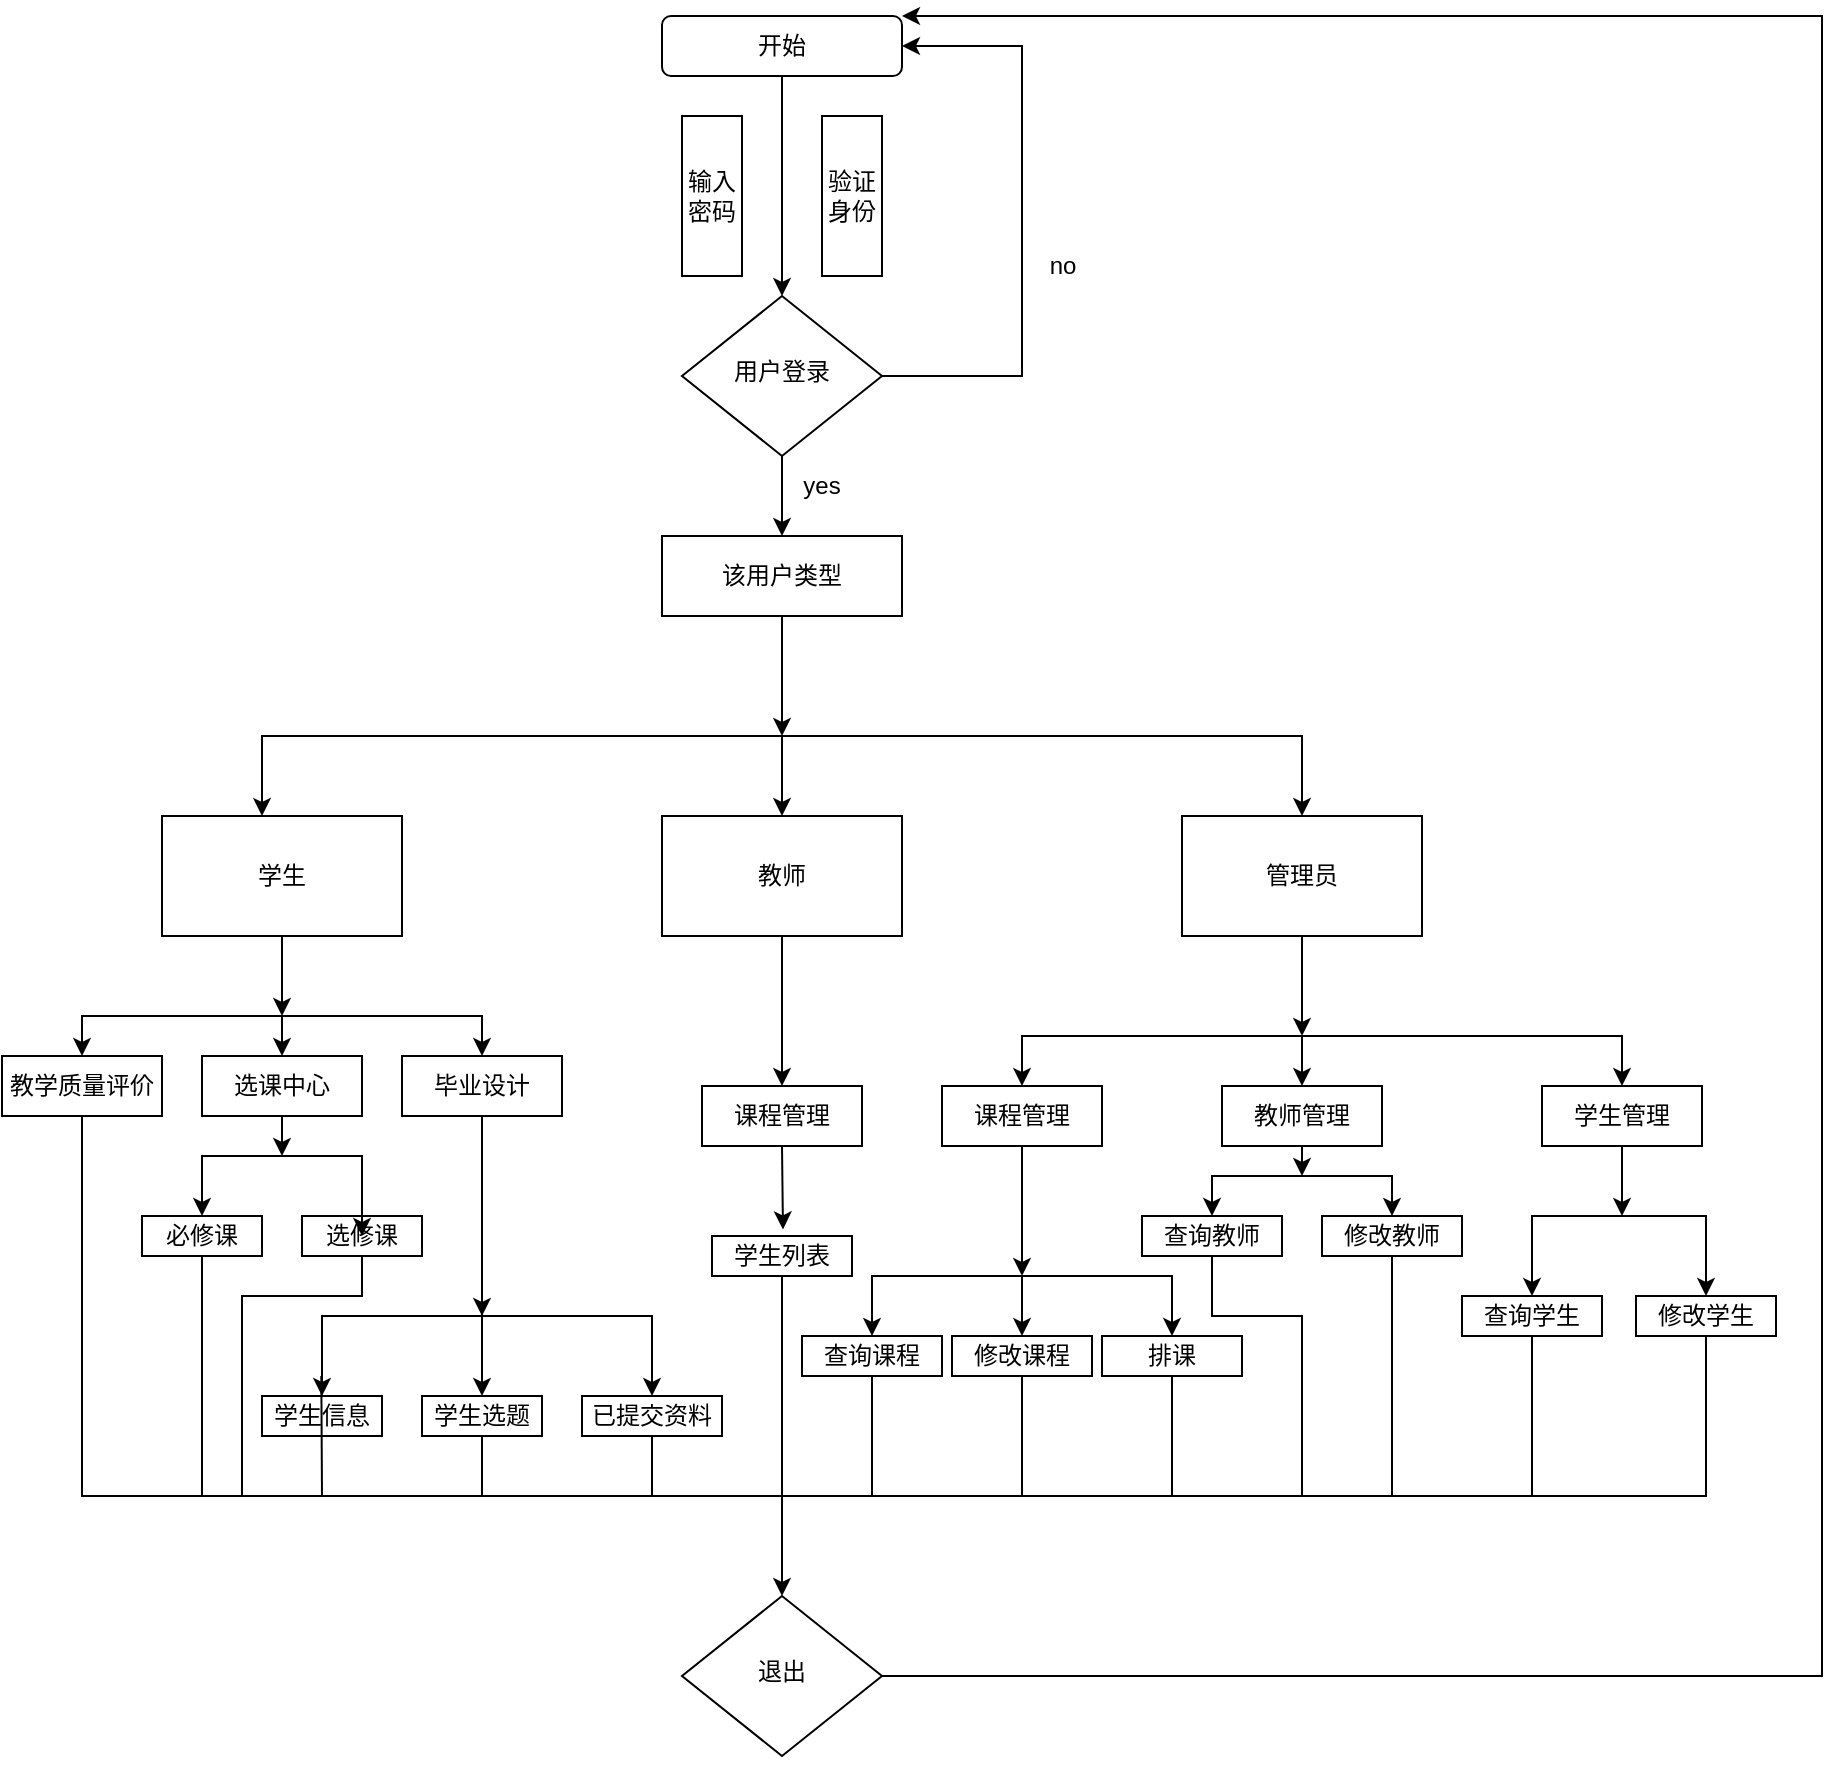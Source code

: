<mxfile version="27.0.9" pages="10">
  <diagram id="C5RBs43oDa-KdzZeNtuy" name="Page-1">
    <mxGraphModel dx="618" dy="649" grid="1" gridSize="10" guides="1" tooltips="1" connect="1" arrows="1" fold="1" page="1" pageScale="1" pageWidth="827" pageHeight="1169" math="0" shadow="0">
      <root>
        <mxCell id="WIyWlLk6GJQsqaUBKTNV-0" />
        <mxCell id="WIyWlLk6GJQsqaUBKTNV-1" parent="WIyWlLk6GJQsqaUBKTNV-0" />
        <mxCell id="WIyWlLk6GJQsqaUBKTNV-3" value="开始" style="rounded=1;whiteSpace=wrap;html=1;fontSize=12;glass=0;strokeWidth=1;shadow=0;" parent="WIyWlLk6GJQsqaUBKTNV-1" vertex="1">
          <mxGeometry x="340" y="20" width="120" height="30" as="geometry" />
        </mxCell>
        <mxCell id="WIyWlLk6GJQsqaUBKTNV-6" value="用户登录" style="rhombus;whiteSpace=wrap;html=1;shadow=0;fontFamily=Helvetica;fontSize=12;align=center;strokeWidth=1;spacing=6;spacingTop=-4;" parent="WIyWlLk6GJQsqaUBKTNV-1" vertex="1">
          <mxGeometry x="350" y="160" width="100" height="80" as="geometry" />
        </mxCell>
        <mxCell id="ihIindabDw-SKb5muPqj-0" value="输入密码" style="rounded=0;whiteSpace=wrap;html=1;direction=south;" parent="WIyWlLk6GJQsqaUBKTNV-1" vertex="1">
          <mxGeometry x="350" y="70" width="30" height="80" as="geometry" />
        </mxCell>
        <mxCell id="ihIindabDw-SKb5muPqj-1" value="验证身份" style="rounded=0;whiteSpace=wrap;html=1;direction=south;" parent="WIyWlLk6GJQsqaUBKTNV-1" vertex="1">
          <mxGeometry x="420" y="70" width="30" height="80" as="geometry" />
        </mxCell>
        <mxCell id="ihIindabDw-SKb5muPqj-3" value="" style="endArrow=classic;html=1;rounded=0;exitX=1;exitY=0.5;exitDx=0;exitDy=0;entryX=1;entryY=0.5;entryDx=0;entryDy=0;" parent="WIyWlLk6GJQsqaUBKTNV-1" source="WIyWlLk6GJQsqaUBKTNV-6" target="WIyWlLk6GJQsqaUBKTNV-3" edge="1">
          <mxGeometry width="50" height="50" relative="1" as="geometry">
            <mxPoint x="530" y="250" as="sourcePoint" />
            <mxPoint x="560" y="20" as="targetPoint" />
            <Array as="points">
              <mxPoint x="520" y="200" />
              <mxPoint x="520" y="35" />
            </Array>
          </mxGeometry>
        </mxCell>
        <mxCell id="ihIindabDw-SKb5muPqj-5" value="no" style="text;html=1;align=center;verticalAlign=middle;resizable=0;points=[];autosize=1;strokeColor=none;fillColor=none;" parent="WIyWlLk6GJQsqaUBKTNV-1" vertex="1">
          <mxGeometry x="520" y="130" width="40" height="30" as="geometry" />
        </mxCell>
        <mxCell id="ihIindabDw-SKb5muPqj-7" value="该用户类型" style="rounded=0;whiteSpace=wrap;html=1;" parent="WIyWlLk6GJQsqaUBKTNV-1" vertex="1">
          <mxGeometry x="340" y="280" width="120" height="40" as="geometry" />
        </mxCell>
        <mxCell id="MH7CwtkeQD7TRyPp8L5u-1" value="" style="endArrow=classic;html=1;rounded=0;entryX=0.5;entryY=0;entryDx=0;entryDy=0;exitX=0.5;exitY=1;exitDx=0;exitDy=0;" parent="WIyWlLk6GJQsqaUBKTNV-1" source="WIyWlLk6GJQsqaUBKTNV-3" target="WIyWlLk6GJQsqaUBKTNV-6" edge="1">
          <mxGeometry width="50" height="50" relative="1" as="geometry">
            <mxPoint x="375" y="155" as="sourcePoint" />
            <mxPoint x="425" y="105" as="targetPoint" />
          </mxGeometry>
        </mxCell>
        <mxCell id="MH7CwtkeQD7TRyPp8L5u-2" value="" style="endArrow=classic;html=1;rounded=0;exitX=0.5;exitY=1;exitDx=0;exitDy=0;entryX=0.5;entryY=0;entryDx=0;entryDy=0;" parent="WIyWlLk6GJQsqaUBKTNV-1" source="WIyWlLk6GJQsqaUBKTNV-6" target="ihIindabDw-SKb5muPqj-7" edge="1">
          <mxGeometry width="50" height="50" relative="1" as="geometry">
            <mxPoint x="390" y="370" as="sourcePoint" />
            <mxPoint x="440" y="320" as="targetPoint" />
          </mxGeometry>
        </mxCell>
        <mxCell id="MH7CwtkeQD7TRyPp8L5u-3" value="yes" style="text;html=1;strokeColor=none;fillColor=none;align=center;verticalAlign=middle;whiteSpace=wrap;rounded=0;" parent="WIyWlLk6GJQsqaUBKTNV-1" vertex="1">
          <mxGeometry x="390" y="240" width="60" height="30" as="geometry" />
        </mxCell>
        <mxCell id="MH7CwtkeQD7TRyPp8L5u-16" value="" style="edgeStyle=orthogonalEdgeStyle;rounded=0;orthogonalLoop=1;jettySize=auto;html=1;" parent="WIyWlLk6GJQsqaUBKTNV-1" source="MH7CwtkeQD7TRyPp8L5u-4" edge="1">
          <mxGeometry relative="1" as="geometry">
            <mxPoint x="150" y="520" as="targetPoint" />
            <Array as="points">
              <mxPoint x="150" y="500" />
              <mxPoint x="150" y="500" />
            </Array>
          </mxGeometry>
        </mxCell>
        <mxCell id="MH7CwtkeQD7TRyPp8L5u-4" value="学生" style="rounded=0;whiteSpace=wrap;html=1;" parent="WIyWlLk6GJQsqaUBKTNV-1" vertex="1">
          <mxGeometry x="90" y="420" width="120" height="60" as="geometry" />
        </mxCell>
        <mxCell id="MH7CwtkeQD7TRyPp8L5u-5" value="管理员" style="rounded=0;whiteSpace=wrap;html=1;" parent="WIyWlLk6GJQsqaUBKTNV-1" vertex="1">
          <mxGeometry x="600" y="420" width="120" height="60" as="geometry" />
        </mxCell>
        <mxCell id="MH7CwtkeQD7TRyPp8L5u-6" value="教师" style="rounded=0;whiteSpace=wrap;html=1;" parent="WIyWlLk6GJQsqaUBKTNV-1" vertex="1">
          <mxGeometry x="340" y="420" width="120" height="60" as="geometry" />
        </mxCell>
        <mxCell id="MH7CwtkeQD7TRyPp8L5u-9" value="" style="endArrow=classic;html=1;rounded=0;" parent="WIyWlLk6GJQsqaUBKTNV-1" edge="1">
          <mxGeometry width="50" height="50" relative="1" as="geometry">
            <mxPoint x="400" y="380" as="sourcePoint" />
            <mxPoint x="140" y="420" as="targetPoint" />
            <Array as="points">
              <mxPoint x="140" y="380" />
            </Array>
          </mxGeometry>
        </mxCell>
        <mxCell id="MH7CwtkeQD7TRyPp8L5u-10" value="" style="endArrow=classic;html=1;rounded=0;" parent="WIyWlLk6GJQsqaUBKTNV-1" target="MH7CwtkeQD7TRyPp8L5u-6" edge="1">
          <mxGeometry width="50" height="50" relative="1" as="geometry">
            <mxPoint x="400" y="420" as="sourcePoint" />
            <mxPoint x="450" y="490" as="targetPoint" />
          </mxGeometry>
        </mxCell>
        <mxCell id="MH7CwtkeQD7TRyPp8L5u-11" value="" style="endArrow=classic;html=1;rounded=0;entryX=0.5;entryY=0;entryDx=0;entryDy=0;" parent="WIyWlLk6GJQsqaUBKTNV-1" target="MH7CwtkeQD7TRyPp8L5u-5" edge="1">
          <mxGeometry width="50" height="50" relative="1" as="geometry">
            <mxPoint x="400" y="380" as="sourcePoint" />
            <mxPoint x="450" y="490" as="targetPoint" />
            <Array as="points">
              <mxPoint x="660" y="380" />
              <mxPoint x="660" y="420" />
            </Array>
          </mxGeometry>
        </mxCell>
        <mxCell id="MH7CwtkeQD7TRyPp8L5u-12" value="教学质量评价" style="rounded=0;whiteSpace=wrap;html=1;" parent="WIyWlLk6GJQsqaUBKTNV-1" vertex="1">
          <mxGeometry x="10" y="540" width="80" height="30" as="geometry" />
        </mxCell>
        <mxCell id="MH7CwtkeQD7TRyPp8L5u-13" value="选课中心" style="rounded=0;whiteSpace=wrap;html=1;" parent="WIyWlLk6GJQsqaUBKTNV-1" vertex="1">
          <mxGeometry x="110" y="540" width="80" height="30" as="geometry" />
        </mxCell>
        <mxCell id="MH7CwtkeQD7TRyPp8L5u-15" value="毕业设计" style="rounded=0;whiteSpace=wrap;html=1;" parent="WIyWlLk6GJQsqaUBKTNV-1" vertex="1">
          <mxGeometry x="210" y="540" width="80" height="30" as="geometry" />
        </mxCell>
        <mxCell id="MH7CwtkeQD7TRyPp8L5u-19" value="" style="endArrow=classic;html=1;rounded=0;" parent="WIyWlLk6GJQsqaUBKTNV-1" edge="1">
          <mxGeometry width="50" height="50" relative="1" as="geometry">
            <mxPoint x="150" y="520" as="sourcePoint" />
            <mxPoint x="250" y="540" as="targetPoint" />
            <Array as="points">
              <mxPoint x="250" y="520" />
            </Array>
          </mxGeometry>
        </mxCell>
        <mxCell id="MH7CwtkeQD7TRyPp8L5u-20" value="" style="endArrow=classic;html=1;rounded=0;" parent="WIyWlLk6GJQsqaUBKTNV-1" edge="1">
          <mxGeometry width="50" height="50" relative="1" as="geometry">
            <mxPoint x="150" y="520" as="sourcePoint" />
            <mxPoint x="150" y="540" as="targetPoint" />
          </mxGeometry>
        </mxCell>
        <mxCell id="MH7CwtkeQD7TRyPp8L5u-21" value="" style="endArrow=classic;html=1;rounded=0;entryX=0.5;entryY=0;entryDx=0;entryDy=0;" parent="WIyWlLk6GJQsqaUBKTNV-1" target="MH7CwtkeQD7TRyPp8L5u-12" edge="1">
          <mxGeometry width="50" height="50" relative="1" as="geometry">
            <mxPoint x="150" y="520" as="sourcePoint" />
            <mxPoint x="210" y="520" as="targetPoint" />
            <Array as="points">
              <mxPoint x="50" y="520" />
            </Array>
          </mxGeometry>
        </mxCell>
        <mxCell id="MH7CwtkeQD7TRyPp8L5u-22" value="选修课" style="rounded=0;whiteSpace=wrap;html=1;" parent="WIyWlLk6GJQsqaUBKTNV-1" vertex="1">
          <mxGeometry x="160" y="620" width="60" height="20" as="geometry" />
        </mxCell>
        <mxCell id="MH7CwtkeQD7TRyPp8L5u-23" value="必修课" style="rounded=0;whiteSpace=wrap;html=1;" parent="WIyWlLk6GJQsqaUBKTNV-1" vertex="1">
          <mxGeometry x="80" y="620" width="60" height="20" as="geometry" />
        </mxCell>
        <mxCell id="MH7CwtkeQD7TRyPp8L5u-24" value="" style="endArrow=classic;html=1;rounded=0;exitX=0.5;exitY=1;exitDx=0;exitDy=0;" parent="WIyWlLk6GJQsqaUBKTNV-1" source="MH7CwtkeQD7TRyPp8L5u-13" edge="1">
          <mxGeometry width="50" height="50" relative="1" as="geometry">
            <mxPoint x="160" y="640" as="sourcePoint" />
            <mxPoint x="150" y="590" as="targetPoint" />
          </mxGeometry>
        </mxCell>
        <mxCell id="MH7CwtkeQD7TRyPp8L5u-25" value="" style="endArrow=classic;html=1;rounded=0;" parent="WIyWlLk6GJQsqaUBKTNV-1" edge="1">
          <mxGeometry width="50" height="50" relative="1" as="geometry">
            <mxPoint x="150" y="590" as="sourcePoint" />
            <mxPoint x="190" y="630" as="targetPoint" />
            <Array as="points">
              <mxPoint x="190" y="590" />
            </Array>
          </mxGeometry>
        </mxCell>
        <mxCell id="MH7CwtkeQD7TRyPp8L5u-26" value="" style="endArrow=classic;html=1;rounded=0;entryX=0.5;entryY=0;entryDx=0;entryDy=0;" parent="WIyWlLk6GJQsqaUBKTNV-1" target="MH7CwtkeQD7TRyPp8L5u-23" edge="1">
          <mxGeometry width="50" height="50" relative="1" as="geometry">
            <mxPoint x="150" y="590" as="sourcePoint" />
            <mxPoint x="210" y="590" as="targetPoint" />
            <Array as="points">
              <mxPoint x="110" y="590" />
            </Array>
          </mxGeometry>
        </mxCell>
        <mxCell id="MH7CwtkeQD7TRyPp8L5u-27" value="学生信息" style="rounded=0;whiteSpace=wrap;html=1;" parent="WIyWlLk6GJQsqaUBKTNV-1" vertex="1">
          <mxGeometry x="140" y="710" width="60" height="20" as="geometry" />
        </mxCell>
        <mxCell id="MH7CwtkeQD7TRyPp8L5u-30" value="学生选题" style="rounded=0;whiteSpace=wrap;html=1;" parent="WIyWlLk6GJQsqaUBKTNV-1" vertex="1">
          <mxGeometry x="220" y="710" width="60" height="20" as="geometry" />
        </mxCell>
        <mxCell id="MH7CwtkeQD7TRyPp8L5u-32" value="已提交资料" style="rounded=0;whiteSpace=wrap;html=1;" parent="WIyWlLk6GJQsqaUBKTNV-1" vertex="1">
          <mxGeometry x="300" y="710" width="70" height="20" as="geometry" />
        </mxCell>
        <mxCell id="MH7CwtkeQD7TRyPp8L5u-33" value="" style="endArrow=classic;html=1;rounded=0;entryX=0.5;entryY=0;entryDx=0;entryDy=0;" parent="WIyWlLk6GJQsqaUBKTNV-1" target="MH7CwtkeQD7TRyPp8L5u-27" edge="1">
          <mxGeometry width="50" height="50" relative="1" as="geometry">
            <mxPoint x="250" y="670" as="sourcePoint" />
            <mxPoint x="280" y="660" as="targetPoint" />
            <Array as="points">
              <mxPoint x="170" y="670" />
            </Array>
          </mxGeometry>
        </mxCell>
        <mxCell id="MH7CwtkeQD7TRyPp8L5u-34" value="" style="endArrow=classic;html=1;rounded=0;entryX=0.5;entryY=0;entryDx=0;entryDy=0;" parent="WIyWlLk6GJQsqaUBKTNV-1" target="MH7CwtkeQD7TRyPp8L5u-30" edge="1">
          <mxGeometry width="50" height="50" relative="1" as="geometry">
            <mxPoint x="250" y="660" as="sourcePoint" />
            <mxPoint x="280" y="660" as="targetPoint" />
            <Array as="points">
              <mxPoint x="250" y="660" />
              <mxPoint x="250" y="670" />
            </Array>
          </mxGeometry>
        </mxCell>
        <mxCell id="MH7CwtkeQD7TRyPp8L5u-35" value="" style="endArrow=classic;html=1;rounded=0;entryX=0.5;entryY=0;entryDx=0;entryDy=0;" parent="WIyWlLk6GJQsqaUBKTNV-1" target="MH7CwtkeQD7TRyPp8L5u-32" edge="1">
          <mxGeometry width="50" height="50" relative="1" as="geometry">
            <mxPoint x="250" y="670" as="sourcePoint" />
            <mxPoint x="335" y="720" as="targetPoint" />
            <Array as="points">
              <mxPoint x="335" y="670" />
            </Array>
          </mxGeometry>
        </mxCell>
        <mxCell id="MH7CwtkeQD7TRyPp8L5u-37" value="课程管理" style="rounded=0;whiteSpace=wrap;html=1;" parent="WIyWlLk6GJQsqaUBKTNV-1" vertex="1">
          <mxGeometry x="360" y="555" width="80" height="30" as="geometry" />
        </mxCell>
        <mxCell id="MH7CwtkeQD7TRyPp8L5u-38" value="学生列表" style="rounded=0;whiteSpace=wrap;html=1;" parent="WIyWlLk6GJQsqaUBKTNV-1" vertex="1">
          <mxGeometry x="365" y="630" width="70" height="20" as="geometry" />
        </mxCell>
        <mxCell id="MH7CwtkeQD7TRyPp8L5u-39" value="" style="endArrow=classic;html=1;rounded=0;exitX=0.5;exitY=1;exitDx=0;exitDy=0;" parent="WIyWlLk6GJQsqaUBKTNV-1" source="MH7CwtkeQD7TRyPp8L5u-6" target="MH7CwtkeQD7TRyPp8L5u-37" edge="1">
          <mxGeometry width="50" height="50" relative="1" as="geometry">
            <mxPoint x="400" y="660" as="sourcePoint" />
            <mxPoint x="450" y="610" as="targetPoint" />
          </mxGeometry>
        </mxCell>
        <mxCell id="MH7CwtkeQD7TRyPp8L5u-40" value="" style="endArrow=classic;html=1;rounded=0;exitX=0.5;exitY=1;exitDx=0;exitDy=0;entryX=0.507;entryY=-0.164;entryDx=0;entryDy=0;entryPerimeter=0;" parent="WIyWlLk6GJQsqaUBKTNV-1" source="MH7CwtkeQD7TRyPp8L5u-37" target="MH7CwtkeQD7TRyPp8L5u-38" edge="1">
          <mxGeometry width="50" height="50" relative="1" as="geometry">
            <mxPoint x="400" y="660" as="sourcePoint" />
            <mxPoint x="450" y="610" as="targetPoint" />
          </mxGeometry>
        </mxCell>
        <mxCell id="MH7CwtkeQD7TRyPp8L5u-41" value="课程管理" style="rounded=0;whiteSpace=wrap;html=1;" parent="WIyWlLk6GJQsqaUBKTNV-1" vertex="1">
          <mxGeometry x="480" y="555" width="80" height="30" as="geometry" />
        </mxCell>
        <mxCell id="MH7CwtkeQD7TRyPp8L5u-42" value="教师管理" style="rounded=0;whiteSpace=wrap;html=1;" parent="WIyWlLk6GJQsqaUBKTNV-1" vertex="1">
          <mxGeometry x="620" y="555" width="80" height="30" as="geometry" />
        </mxCell>
        <mxCell id="MH7CwtkeQD7TRyPp8L5u-43" value="学生管理" style="rounded=0;whiteSpace=wrap;html=1;" parent="WIyWlLk6GJQsqaUBKTNV-1" vertex="1">
          <mxGeometry x="780" y="555" width="80" height="30" as="geometry" />
        </mxCell>
        <mxCell id="MH7CwtkeQD7TRyPp8L5u-44" value="查询课程" style="rounded=0;whiteSpace=wrap;html=1;" parent="WIyWlLk6GJQsqaUBKTNV-1" vertex="1">
          <mxGeometry x="410" y="680" width="70" height="20" as="geometry" />
        </mxCell>
        <mxCell id="MH7CwtkeQD7TRyPp8L5u-45" value="修改课程" style="rounded=0;whiteSpace=wrap;html=1;" parent="WIyWlLk6GJQsqaUBKTNV-1" vertex="1">
          <mxGeometry x="485" y="680" width="70" height="20" as="geometry" />
        </mxCell>
        <mxCell id="MH7CwtkeQD7TRyPp8L5u-46" value="排课" style="rounded=0;whiteSpace=wrap;html=1;" parent="WIyWlLk6GJQsqaUBKTNV-1" vertex="1">
          <mxGeometry x="560" y="680" width="70" height="20" as="geometry" />
        </mxCell>
        <mxCell id="MH7CwtkeQD7TRyPp8L5u-48" value="" style="endArrow=classic;html=1;rounded=0;exitX=0.5;exitY=1;exitDx=0;exitDy=0;" parent="WIyWlLk6GJQsqaUBKTNV-1" source="MH7CwtkeQD7TRyPp8L5u-41" edge="1">
          <mxGeometry width="50" height="50" relative="1" as="geometry">
            <mxPoint x="600" y="630" as="sourcePoint" />
            <mxPoint x="520" y="650" as="targetPoint" />
            <Array as="points">
              <mxPoint x="520" y="650" />
            </Array>
          </mxGeometry>
        </mxCell>
        <mxCell id="MH7CwtkeQD7TRyPp8L5u-49" value="" style="endArrow=classic;html=1;rounded=0;entryX=0.5;entryY=0;entryDx=0;entryDy=0;" parent="WIyWlLk6GJQsqaUBKTNV-1" target="MH7CwtkeQD7TRyPp8L5u-44" edge="1">
          <mxGeometry width="50" height="50" relative="1" as="geometry">
            <mxPoint x="520" y="650" as="sourcePoint" />
            <mxPoint x="650" y="580" as="targetPoint" />
            <Array as="points">
              <mxPoint x="445" y="650" />
            </Array>
          </mxGeometry>
        </mxCell>
        <mxCell id="MH7CwtkeQD7TRyPp8L5u-50" value="" style="endArrow=classic;html=1;rounded=0;entryX=0.5;entryY=0;entryDx=0;entryDy=0;" parent="WIyWlLk6GJQsqaUBKTNV-1" target="MH7CwtkeQD7TRyPp8L5u-45" edge="1">
          <mxGeometry width="50" height="50" relative="1" as="geometry">
            <mxPoint x="520" y="650" as="sourcePoint" />
            <mxPoint x="650" y="580" as="targetPoint" />
          </mxGeometry>
        </mxCell>
        <mxCell id="MH7CwtkeQD7TRyPp8L5u-51" value="" style="endArrow=classic;html=1;rounded=0;entryX=0.5;entryY=0;entryDx=0;entryDy=0;" parent="WIyWlLk6GJQsqaUBKTNV-1" target="MH7CwtkeQD7TRyPp8L5u-46" edge="1">
          <mxGeometry width="50" height="50" relative="1" as="geometry">
            <mxPoint x="520" y="650" as="sourcePoint" />
            <mxPoint x="650" y="580" as="targetPoint" />
            <Array as="points">
              <mxPoint x="595" y="650" />
            </Array>
          </mxGeometry>
        </mxCell>
        <mxCell id="MH7CwtkeQD7TRyPp8L5u-52" value="" style="endArrow=classic;html=1;rounded=0;exitX=0.5;exitY=1;exitDx=0;exitDy=0;" parent="WIyWlLk6GJQsqaUBKTNV-1" source="MH7CwtkeQD7TRyPp8L5u-5" edge="1">
          <mxGeometry width="50" height="50" relative="1" as="geometry">
            <mxPoint x="600" y="630" as="sourcePoint" />
            <mxPoint x="660" y="530" as="targetPoint" />
          </mxGeometry>
        </mxCell>
        <mxCell id="MH7CwtkeQD7TRyPp8L5u-53" value="" style="endArrow=classic;html=1;rounded=0;entryX=0.5;entryY=0;entryDx=0;entryDy=0;" parent="WIyWlLk6GJQsqaUBKTNV-1" target="MH7CwtkeQD7TRyPp8L5u-41" edge="1">
          <mxGeometry width="50" height="50" relative="1" as="geometry">
            <mxPoint x="660" y="530" as="sourcePoint" />
            <mxPoint x="650" y="580" as="targetPoint" />
            <Array as="points">
              <mxPoint x="520" y="530" />
            </Array>
          </mxGeometry>
        </mxCell>
        <mxCell id="MH7CwtkeQD7TRyPp8L5u-54" value="" style="endArrow=classic;html=1;rounded=0;entryX=0.5;entryY=0;entryDx=0;entryDy=0;" parent="WIyWlLk6GJQsqaUBKTNV-1" target="MH7CwtkeQD7TRyPp8L5u-42" edge="1">
          <mxGeometry width="50" height="50" relative="1" as="geometry">
            <mxPoint x="660" y="530" as="sourcePoint" />
            <mxPoint x="740" y="510" as="targetPoint" />
          </mxGeometry>
        </mxCell>
        <mxCell id="MH7CwtkeQD7TRyPp8L5u-55" value="" style="endArrow=classic;html=1;rounded=0;entryX=0.5;entryY=0;entryDx=0;entryDy=0;" parent="WIyWlLk6GJQsqaUBKTNV-1" target="MH7CwtkeQD7TRyPp8L5u-43" edge="1">
          <mxGeometry width="50" height="50" relative="1" as="geometry">
            <mxPoint x="660" y="530" as="sourcePoint" />
            <mxPoint x="650" y="580" as="targetPoint" />
            <Array as="points">
              <mxPoint x="820" y="530" />
            </Array>
          </mxGeometry>
        </mxCell>
        <mxCell id="MH7CwtkeQD7TRyPp8L5u-56" value="查询教师" style="rounded=0;whiteSpace=wrap;html=1;" parent="WIyWlLk6GJQsqaUBKTNV-1" vertex="1">
          <mxGeometry x="580" y="620" width="70" height="20" as="geometry" />
        </mxCell>
        <mxCell id="MH7CwtkeQD7TRyPp8L5u-57" value="修改教师" style="rounded=0;whiteSpace=wrap;html=1;" parent="WIyWlLk6GJQsqaUBKTNV-1" vertex="1">
          <mxGeometry x="670" y="620" width="70" height="20" as="geometry" />
        </mxCell>
        <mxCell id="MH7CwtkeQD7TRyPp8L5u-58" value="查询学生" style="rounded=0;whiteSpace=wrap;html=1;" parent="WIyWlLk6GJQsqaUBKTNV-1" vertex="1">
          <mxGeometry x="740" y="660" width="70" height="20" as="geometry" />
        </mxCell>
        <mxCell id="MH7CwtkeQD7TRyPp8L5u-59" value="修改学生" style="rounded=0;whiteSpace=wrap;html=1;" parent="WIyWlLk6GJQsqaUBKTNV-1" vertex="1">
          <mxGeometry x="827" y="660" width="70" height="20" as="geometry" />
        </mxCell>
        <mxCell id="MH7CwtkeQD7TRyPp8L5u-60" value="" style="endArrow=classic;html=1;rounded=0;exitX=0.5;exitY=1;exitDx=0;exitDy=0;" parent="WIyWlLk6GJQsqaUBKTNV-1" source="MH7CwtkeQD7TRyPp8L5u-42" edge="1">
          <mxGeometry width="50" height="50" relative="1" as="geometry">
            <mxPoint x="530" y="595" as="sourcePoint" />
            <mxPoint x="660" y="600" as="targetPoint" />
          </mxGeometry>
        </mxCell>
        <mxCell id="MH7CwtkeQD7TRyPp8L5u-61" value="" style="endArrow=classic;html=1;rounded=0;entryX=0.5;entryY=0;entryDx=0;entryDy=0;" parent="WIyWlLk6GJQsqaUBKTNV-1" target="MH7CwtkeQD7TRyPp8L5u-56" edge="1">
          <mxGeometry width="50" height="50" relative="1" as="geometry">
            <mxPoint x="660" y="600" as="sourcePoint" />
            <mxPoint x="455" y="680" as="targetPoint" />
            <Array as="points">
              <mxPoint x="615" y="600" />
            </Array>
          </mxGeometry>
        </mxCell>
        <mxCell id="MH7CwtkeQD7TRyPp8L5u-62" value="" style="endArrow=classic;html=1;rounded=0;entryX=0.5;entryY=0;entryDx=0;entryDy=0;" parent="WIyWlLk6GJQsqaUBKTNV-1" target="MH7CwtkeQD7TRyPp8L5u-57" edge="1">
          <mxGeometry width="50" height="50" relative="1" as="geometry">
            <mxPoint x="660" y="600" as="sourcePoint" />
            <mxPoint x="605" y="680" as="targetPoint" />
            <Array as="points">
              <mxPoint x="705" y="600" />
            </Array>
          </mxGeometry>
        </mxCell>
        <mxCell id="MH7CwtkeQD7TRyPp8L5u-63" value="" style="endArrow=classic;html=1;rounded=0;exitX=0.5;exitY=1;exitDx=0;exitDy=0;" parent="WIyWlLk6GJQsqaUBKTNV-1" source="MH7CwtkeQD7TRyPp8L5u-43" edge="1">
          <mxGeometry width="50" height="50" relative="1" as="geometry">
            <mxPoint x="540" y="605" as="sourcePoint" />
            <mxPoint x="820" y="620" as="targetPoint" />
          </mxGeometry>
        </mxCell>
        <mxCell id="MH7CwtkeQD7TRyPp8L5u-64" value="" style="endArrow=classic;html=1;rounded=0;entryX=0.5;entryY=0;entryDx=0;entryDy=0;" parent="WIyWlLk6GJQsqaUBKTNV-1" target="MH7CwtkeQD7TRyPp8L5u-58" edge="1">
          <mxGeometry width="50" height="50" relative="1" as="geometry">
            <mxPoint x="820" y="620" as="sourcePoint" />
            <mxPoint x="465" y="690" as="targetPoint" />
            <Array as="points">
              <mxPoint x="775" y="620" />
            </Array>
          </mxGeometry>
        </mxCell>
        <mxCell id="MH7CwtkeQD7TRyPp8L5u-65" value="" style="endArrow=classic;html=1;rounded=0;entryX=0.5;entryY=0;entryDx=0;entryDy=0;" parent="WIyWlLk6GJQsqaUBKTNV-1" target="MH7CwtkeQD7TRyPp8L5u-59" edge="1">
          <mxGeometry width="50" height="50" relative="1" as="geometry">
            <mxPoint x="820" y="620" as="sourcePoint" />
            <mxPoint x="615" y="690" as="targetPoint" />
            <Array as="points">
              <mxPoint x="862" y="620" />
            </Array>
          </mxGeometry>
        </mxCell>
        <mxCell id="MH7CwtkeQD7TRyPp8L5u-69" value="" style="endArrow=none;html=1;rounded=0;exitX=0.5;exitY=1;exitDx=0;exitDy=0;" parent="WIyWlLk6GJQsqaUBKTNV-1" source="MH7CwtkeQD7TRyPp8L5u-12" edge="1">
          <mxGeometry width="50" height="50" relative="1" as="geometry">
            <mxPoint x="530" y="660" as="sourcePoint" />
            <mxPoint x="400" y="760" as="targetPoint" />
            <Array as="points">
              <mxPoint x="50" y="760" />
            </Array>
          </mxGeometry>
        </mxCell>
        <mxCell id="MH7CwtkeQD7TRyPp8L5u-70" value="" style="endArrow=none;html=1;rounded=0;exitX=0.5;exitY=1;exitDx=0;exitDy=0;" parent="WIyWlLk6GJQsqaUBKTNV-1" source="MH7CwtkeQD7TRyPp8L5u-45" edge="1">
          <mxGeometry width="50" height="50" relative="1" as="geometry">
            <mxPoint x="530" y="660" as="sourcePoint" />
            <mxPoint x="400" y="760" as="targetPoint" />
            <Array as="points">
              <mxPoint x="520" y="760" />
            </Array>
          </mxGeometry>
        </mxCell>
        <mxCell id="MH7CwtkeQD7TRyPp8L5u-71" value="" style="endArrow=classic;html=1;rounded=0;" parent="WIyWlLk6GJQsqaUBKTNV-1" source="MH7CwtkeQD7TRyPp8L5u-67" edge="1">
          <mxGeometry width="50" height="50" relative="1" as="geometry">
            <mxPoint x="400" y="800" as="sourcePoint" />
            <mxPoint x="400" y="870" as="targetPoint" />
          </mxGeometry>
        </mxCell>
        <mxCell id="MH7CwtkeQD7TRyPp8L5u-72" value="" style="endArrow=none;html=1;rounded=0;exitX=0.5;exitY=1;exitDx=0;exitDy=0;" parent="WIyWlLk6GJQsqaUBKTNV-1" source="MH7CwtkeQD7TRyPp8L5u-23" edge="1">
          <mxGeometry width="50" height="50" relative="1" as="geometry">
            <mxPoint x="530" y="660" as="sourcePoint" />
            <mxPoint x="110" y="760" as="targetPoint" />
          </mxGeometry>
        </mxCell>
        <mxCell id="MH7CwtkeQD7TRyPp8L5u-73" value="" style="endArrow=none;html=1;rounded=0;exitX=0.5;exitY=1;exitDx=0;exitDy=0;" parent="WIyWlLk6GJQsqaUBKTNV-1" source="MH7CwtkeQD7TRyPp8L5u-22" edge="1">
          <mxGeometry width="50" height="50" relative="1" as="geometry">
            <mxPoint x="530" y="660" as="sourcePoint" />
            <mxPoint x="170" y="760" as="targetPoint" />
            <Array as="points">
              <mxPoint x="190" y="660" />
              <mxPoint x="130" y="660" />
              <mxPoint x="130" y="760" />
            </Array>
          </mxGeometry>
        </mxCell>
        <mxCell id="MH7CwtkeQD7TRyPp8L5u-74" value="" style="endArrow=none;html=1;rounded=0;exitX=0.5;exitY=1;exitDx=0;exitDy=0;" parent="WIyWlLk6GJQsqaUBKTNV-1" edge="1">
          <mxGeometry width="50" height="50" relative="1" as="geometry">
            <mxPoint x="169.66" y="700" as="sourcePoint" />
            <mxPoint x="170" y="760" as="targetPoint" />
          </mxGeometry>
        </mxCell>
        <mxCell id="MH7CwtkeQD7TRyPp8L5u-75" value="" style="endArrow=none;html=1;rounded=0;exitX=0.5;exitY=1;exitDx=0;exitDy=0;" parent="WIyWlLk6GJQsqaUBKTNV-1" source="MH7CwtkeQD7TRyPp8L5u-30" edge="1">
          <mxGeometry width="50" height="50" relative="1" as="geometry">
            <mxPoint x="530" y="660" as="sourcePoint" />
            <mxPoint x="250" y="760" as="targetPoint" />
            <Array as="points" />
          </mxGeometry>
        </mxCell>
        <mxCell id="MH7CwtkeQD7TRyPp8L5u-76" value="" style="endArrow=none;html=1;rounded=0;exitX=0.5;exitY=1;exitDx=0;exitDy=0;" parent="WIyWlLk6GJQsqaUBKTNV-1" source="MH7CwtkeQD7TRyPp8L5u-32" edge="1">
          <mxGeometry width="50" height="50" relative="1" as="geometry">
            <mxPoint x="530" y="660" as="sourcePoint" />
            <mxPoint x="335" y="760" as="targetPoint" />
          </mxGeometry>
        </mxCell>
        <mxCell id="MH7CwtkeQD7TRyPp8L5u-78" value="" style="endArrow=none;html=1;rounded=0;exitX=0.5;exitY=1;exitDx=0;exitDy=0;" parent="WIyWlLk6GJQsqaUBKTNV-1" source="MH7CwtkeQD7TRyPp8L5u-38" edge="1">
          <mxGeometry width="50" height="50" relative="1" as="geometry">
            <mxPoint x="530" y="660" as="sourcePoint" />
            <mxPoint x="400" y="800" as="targetPoint" />
          </mxGeometry>
        </mxCell>
        <mxCell id="MH7CwtkeQD7TRyPp8L5u-79" value="" style="endArrow=none;html=1;rounded=0;exitX=0.5;exitY=1;exitDx=0;exitDy=0;" parent="WIyWlLk6GJQsqaUBKTNV-1" source="MH7CwtkeQD7TRyPp8L5u-44" edge="1">
          <mxGeometry width="50" height="50" relative="1" as="geometry">
            <mxPoint x="530" y="660" as="sourcePoint" />
            <mxPoint x="445" y="760" as="targetPoint" />
          </mxGeometry>
        </mxCell>
        <mxCell id="MH7CwtkeQD7TRyPp8L5u-80" value="" style="endArrow=none;html=1;rounded=0;entryX=0.5;entryY=1;entryDx=0;entryDy=0;" parent="WIyWlLk6GJQsqaUBKTNV-1" target="MH7CwtkeQD7TRyPp8L5u-59" edge="1">
          <mxGeometry width="50" height="50" relative="1" as="geometry">
            <mxPoint x="520" y="760" as="sourcePoint" />
            <mxPoint x="580" y="610" as="targetPoint" />
            <Array as="points">
              <mxPoint x="862" y="760" />
            </Array>
          </mxGeometry>
        </mxCell>
        <mxCell id="MH7CwtkeQD7TRyPp8L5u-81" value="" style="endArrow=none;html=1;rounded=0;exitX=0.5;exitY=1;exitDx=0;exitDy=0;" parent="WIyWlLk6GJQsqaUBKTNV-1" source="MH7CwtkeQD7TRyPp8L5u-46" edge="1">
          <mxGeometry width="50" height="50" relative="1" as="geometry">
            <mxPoint x="630" y="700" as="sourcePoint" />
            <mxPoint x="595" y="760" as="targetPoint" />
          </mxGeometry>
        </mxCell>
        <mxCell id="MH7CwtkeQD7TRyPp8L5u-82" value="" style="endArrow=none;html=1;rounded=0;exitX=0.5;exitY=1;exitDx=0;exitDy=0;" parent="WIyWlLk6GJQsqaUBKTNV-1" source="MH7CwtkeQD7TRyPp8L5u-56" edge="1">
          <mxGeometry width="50" height="50" relative="1" as="geometry">
            <mxPoint x="630" y="700" as="sourcePoint" />
            <mxPoint x="660" y="760" as="targetPoint" />
            <Array as="points">
              <mxPoint x="615" y="670" />
              <mxPoint x="660" y="670" />
            </Array>
          </mxGeometry>
        </mxCell>
        <mxCell id="MH7CwtkeQD7TRyPp8L5u-83" value="" style="endArrow=none;html=1;rounded=0;exitX=0.5;exitY=1;exitDx=0;exitDy=0;" parent="WIyWlLk6GJQsqaUBKTNV-1" source="MH7CwtkeQD7TRyPp8L5u-57" edge="1">
          <mxGeometry width="50" height="50" relative="1" as="geometry">
            <mxPoint x="630" y="700" as="sourcePoint" />
            <mxPoint x="705" y="760" as="targetPoint" />
          </mxGeometry>
        </mxCell>
        <mxCell id="MH7CwtkeQD7TRyPp8L5u-84" value="" style="endArrow=none;html=1;rounded=0;exitX=0.5;exitY=1;exitDx=0;exitDy=0;" parent="WIyWlLk6GJQsqaUBKTNV-1" source="MH7CwtkeQD7TRyPp8L5u-58" edge="1">
          <mxGeometry width="50" height="50" relative="1" as="geometry">
            <mxPoint x="630" y="700" as="sourcePoint" />
            <mxPoint x="775" y="760" as="targetPoint" />
          </mxGeometry>
        </mxCell>
        <mxCell id="MH7CwtkeQD7TRyPp8L5u-85" value="" style="endArrow=classic;html=1;rounded=0;exitX=1;exitY=0.5;exitDx=0;exitDy=0;entryX=1;entryY=0;entryDx=0;entryDy=0;" parent="WIyWlLk6GJQsqaUBKTNV-1" source="MH7CwtkeQD7TRyPp8L5u-67" target="WIyWlLk6GJQsqaUBKTNV-3" edge="1">
          <mxGeometry width="50" height="50" relative="1" as="geometry">
            <mxPoint x="600" y="750" as="sourcePoint" />
            <mxPoint x="1100" y="860" as="targetPoint" />
            <Array as="points">
              <mxPoint x="920" y="850" />
              <mxPoint x="920" y="480" />
              <mxPoint x="920" y="20" />
            </Array>
          </mxGeometry>
        </mxCell>
        <mxCell id="MH7CwtkeQD7TRyPp8L5u-88" value="" style="endArrow=classic;html=1;rounded=0;exitX=0.5;exitY=1;exitDx=0;exitDy=0;" parent="WIyWlLk6GJQsqaUBKTNV-1" source="ihIindabDw-SKb5muPqj-7" edge="1">
          <mxGeometry width="50" height="50" relative="1" as="geometry">
            <mxPoint x="550" y="400" as="sourcePoint" />
            <mxPoint x="400" y="380" as="targetPoint" />
          </mxGeometry>
        </mxCell>
        <mxCell id="MH7CwtkeQD7TRyPp8L5u-89" value="" style="endArrow=classic;html=1;rounded=0;entryX=0.5;entryY=0;entryDx=0;entryDy=0;" parent="WIyWlLk6GJQsqaUBKTNV-1" target="MH7CwtkeQD7TRyPp8L5u-6" edge="1">
          <mxGeometry width="50" height="50" relative="1" as="geometry">
            <mxPoint x="400" y="380" as="sourcePoint" />
            <mxPoint x="600" y="350" as="targetPoint" />
          </mxGeometry>
        </mxCell>
        <mxCell id="MH7CwtkeQD7TRyPp8L5u-91" value="" style="endArrow=classic;html=1;rounded=0;exitX=0.5;exitY=1;exitDx=0;exitDy=0;" parent="WIyWlLk6GJQsqaUBKTNV-1" source="MH7CwtkeQD7TRyPp8L5u-15" edge="1">
          <mxGeometry width="50" height="50" relative="1" as="geometry">
            <mxPoint x="420" y="750" as="sourcePoint" />
            <mxPoint x="250" y="670" as="targetPoint" />
          </mxGeometry>
        </mxCell>
        <mxCell id="MH7CwtkeQD7TRyPp8L5u-94" value="" style="endArrow=classic;html=1;rounded=0;" parent="WIyWlLk6GJQsqaUBKTNV-1" target="MH7CwtkeQD7TRyPp8L5u-67" edge="1">
          <mxGeometry width="50" height="50" relative="1" as="geometry">
            <mxPoint x="400" y="800" as="sourcePoint" />
            <mxPoint x="400" y="870" as="targetPoint" />
          </mxGeometry>
        </mxCell>
        <mxCell id="MH7CwtkeQD7TRyPp8L5u-67" value="退出" style="rhombus;whiteSpace=wrap;html=1;shadow=0;fontFamily=Helvetica;fontSize=12;align=center;strokeWidth=1;spacing=6;spacingTop=-4;" parent="WIyWlLk6GJQsqaUBKTNV-1" vertex="1">
          <mxGeometry x="350" y="810" width="100" height="80" as="geometry" />
        </mxCell>
      </root>
    </mxGraphModel>
  </diagram>
  <diagram id="2xJYDlLEZV6tdyzZUezy" name="第 2 页">
    <mxGraphModel dx="1197" dy="598" grid="1" gridSize="4" guides="1" tooltips="1" connect="1" arrows="0" fold="1" page="1" pageScale="1" pageWidth="827" pageHeight="1169" background="none" math="0" shadow="1">
      <root>
        <mxCell id="0" />
        <mxCell id="1" parent="0" />
        <mxCell id="83Oe5abSjzKG174Ngal9-2" value="网上购物系统" style="rounded=0;whiteSpace=wrap;html=1;fontSize=15;" parent="1" vertex="1">
          <mxGeometry x="340" y="220" width="120.5" height="40" as="geometry" />
        </mxCell>
        <mxCell id="83Oe5abSjzKG174Ngal9-3" value="前端用户端" style="rounded=0;whiteSpace=wrap;html=1;fontSize=14;" parent="1" vertex="1">
          <mxGeometry x="100.5" y="320" width="250" height="50" as="geometry" />
        </mxCell>
        <mxCell id="83Oe5abSjzKG174Ngal9-4" value="后台管理系统" style="rounded=0;whiteSpace=wrap;html=1;fontSize=14;" parent="1" vertex="1">
          <mxGeometry x="446" y="320" width="250" height="50" as="geometry" />
        </mxCell>
        <mxCell id="83Oe5abSjzKG174Ngal9-14" value="用户注册和登录" style="rounded=0;whiteSpace=wrap;html=1;rotation=90;horizontal=0;" parent="1" vertex="1">
          <mxGeometry x="48" y="481" width="115" height="25" as="geometry" />
        </mxCell>
        <mxCell id="83Oe5abSjzKG174Ngal9-15" value="商品列表和查询" style="rounded=0;whiteSpace=wrap;html=1;rotation=90;horizontal=0;" parent="1" vertex="1">
          <mxGeometry x="152" y="660" width="115" height="25" as="geometry" />
        </mxCell>
        <mxCell id="83Oe5abSjzKG174Ngal9-16" value="评论区" style="rounded=0;whiteSpace=wrap;html=1;rotation=90;horizontal=0;" parent="1" vertex="1">
          <mxGeometry x="211" y="660" width="115" height="25" as="geometry" />
        </mxCell>
        <mxCell id="83Oe5abSjzKG174Ngal9-17" value="购物车" style="rounded=0;whiteSpace=wrap;html=1;rotation=90;horizontal=0;" parent="1" vertex="1">
          <mxGeometry x="276" y="660" width="115" height="25" as="geometry" />
        </mxCell>
        <mxCell id="83Oe5abSjzKG174Ngal9-18" value="首页游览" style="rounded=0;whiteSpace=wrap;html=1;rotation=90;horizontal=0;" parent="1" vertex="1">
          <mxGeometry x="96" y="660" width="115" height="25" as="geometry" />
        </mxCell>
        <mxCell id="83Oe5abSjzKG174Ngal9-25" value="用户信息和订单" style="rounded=0;whiteSpace=wrap;html=1;rotation=90;horizontal=0;" parent="1" vertex="1">
          <mxGeometry x="340" y="660" width="115" height="25" as="geometry" />
        </mxCell>
        <mxCell id="83Oe5abSjzKG174Ngal9-41" value="管理员登录" style="rounded=0;whiteSpace=wrap;html=1;rotation=90;horizontal=0;" parent="1" vertex="1">
          <mxGeometry x="403" y="481" width="115" height="25" as="geometry" />
        </mxCell>
        <mxCell id="83Oe5abSjzKG174Ngal9-42" value="订单管理" style="rounded=0;whiteSpace=wrap;html=1;rotation=90;horizontal=0;" parent="1" vertex="1">
          <mxGeometry x="455" y="664" width="115" height="25" as="geometry" />
        </mxCell>
        <mxCell id="83Oe5abSjzKG174Ngal9-43" value="商品管理" style="rounded=0;whiteSpace=wrap;html=1;rotation=90;horizontal=0;" parent="1" vertex="1">
          <mxGeometry x="499" y="664" width="115" height="25" as="geometry" />
        </mxCell>
        <mxCell id="83Oe5abSjzKG174Ngal9-50" value="会员管理" style="rounded=0;whiteSpace=wrap;html=1;rotation=90;horizontal=0;" parent="1" vertex="1">
          <mxGeometry x="590" y="664" width="115" height="25" as="geometry" />
        </mxCell>
        <mxCell id="TLBUF0zp9BK4Jdpb62Ai-1" value="" style="endArrow=none;html=1;rounded=0;entryX=0.5;entryY=1;entryDx=0;entryDy=0;exitX=0.5;exitY=0;exitDx=0;exitDy=0;" parent="1" source="83Oe5abSjzKG174Ngal9-3" target="83Oe5abSjzKG174Ngal9-2" edge="1">
          <mxGeometry width="50" height="50" relative="1" as="geometry">
            <mxPoint x="288" y="366" as="sourcePoint" />
            <mxPoint x="338" y="316" as="targetPoint" />
          </mxGeometry>
        </mxCell>
        <mxCell id="TLBUF0zp9BK4Jdpb62Ai-2" value="" style="endArrow=none;html=1;rounded=0;exitX=0.5;exitY=1;exitDx=0;exitDy=0;entryX=0.5;entryY=0;entryDx=0;entryDy=0;" parent="1" source="83Oe5abSjzKG174Ngal9-2" target="83Oe5abSjzKG174Ngal9-4" edge="1">
          <mxGeometry width="50" height="50" relative="1" as="geometry">
            <mxPoint x="436" y="318" as="sourcePoint" />
            <mxPoint x="486" y="268" as="targetPoint" />
          </mxGeometry>
        </mxCell>
        <mxCell id="TLBUF0zp9BK4Jdpb62Ai-3" value="" style="endArrow=none;html=1;rounded=0;entryX=0;entryY=0.5;entryDx=0;entryDy=0;exitX=0.5;exitY=1;exitDx=0;exitDy=0;" parent="1" source="83Oe5abSjzKG174Ngal9-3" target="83Oe5abSjzKG174Ngal9-14" edge="1">
          <mxGeometry width="50" height="50" relative="1" as="geometry">
            <mxPoint x="232" y="388" as="sourcePoint" />
            <mxPoint x="270" y="384" as="targetPoint" />
          </mxGeometry>
        </mxCell>
        <mxCell id="TLBUF0zp9BK4Jdpb62Ai-4" value="" style="endArrow=none;html=1;rounded=0;exitX=1;exitY=0.5;exitDx=0;exitDy=0;entryX=0;entryY=0.5;entryDx=0;entryDy=0;" parent="1" source="vj8U8McPCuDNV4JiuTbc-1" target="83Oe5abSjzKG174Ngal9-18" edge="1">
          <mxGeometry width="50" height="50" relative="1" as="geometry">
            <mxPoint x="221.5" y="560" as="sourcePoint" />
            <mxPoint x="306" y="578" as="targetPoint" />
          </mxGeometry>
        </mxCell>
        <mxCell id="TLBUF0zp9BK4Jdpb62Ai-5" value="" style="endArrow=none;html=1;rounded=0;exitX=1;exitY=0.5;exitDx=0;exitDy=0;entryX=0;entryY=0.5;entryDx=0;entryDy=0;" parent="1" source="vj8U8McPCuDNV4JiuTbc-1" target="83Oe5abSjzKG174Ngal9-15" edge="1">
          <mxGeometry width="50" height="50" relative="1" as="geometry">
            <mxPoint x="221.5" y="560" as="sourcePoint" />
            <mxPoint x="330" y="574" as="targetPoint" />
          </mxGeometry>
        </mxCell>
        <mxCell id="TLBUF0zp9BK4Jdpb62Ai-6" value="" style="endArrow=none;html=1;rounded=0;exitX=1;exitY=0.5;exitDx=0;exitDy=0;entryX=0;entryY=0.5;entryDx=0;entryDy=0;" parent="1" source="vj8U8McPCuDNV4JiuTbc-1" target="83Oe5abSjzKG174Ngal9-16" edge="1">
          <mxGeometry width="50" height="50" relative="1" as="geometry">
            <mxPoint x="221.5" y="560" as="sourcePoint" />
            <mxPoint x="322" y="586" as="targetPoint" />
          </mxGeometry>
        </mxCell>
        <mxCell id="TLBUF0zp9BK4Jdpb62Ai-7" value="" style="endArrow=none;html=1;rounded=0;exitX=1;exitY=0.5;exitDx=0;exitDy=0;entryX=0;entryY=0.5;entryDx=0;entryDy=0;" parent="1" source="vj8U8McPCuDNV4JiuTbc-2" target="83Oe5abSjzKG174Ngal9-17" edge="1">
          <mxGeometry width="50" height="50" relative="1" as="geometry">
            <mxPoint x="193.5" y="556" as="sourcePoint" />
            <mxPoint x="314" y="570" as="targetPoint" />
          </mxGeometry>
        </mxCell>
        <mxCell id="TLBUF0zp9BK4Jdpb62Ai-8" value="" style="endArrow=none;html=1;rounded=0;exitX=1;exitY=0.5;exitDx=0;exitDy=0;entryX=0;entryY=0.5;entryDx=0;entryDy=0;" parent="1" source="vj8U8McPCuDNV4JiuTbc-2" target="83Oe5abSjzKG174Ngal9-25" edge="1">
          <mxGeometry width="50" height="50" relative="1" as="geometry">
            <mxPoint x="193.5" y="556" as="sourcePoint" />
            <mxPoint x="374" y="562" as="targetPoint" />
          </mxGeometry>
        </mxCell>
        <mxCell id="TLBUF0zp9BK4Jdpb62Ai-10" value="物流管理" style="rounded=0;whiteSpace=wrap;html=1;rotation=90;horizontal=0;" parent="1" vertex="1">
          <mxGeometry x="548" y="664" width="115" height="25" as="geometry" />
        </mxCell>
        <mxCell id="TLBUF0zp9BK4Jdpb62Ai-11" value="系统管理" style="rounded=0;whiteSpace=wrap;html=1;rotation=90;horizontal=0;" parent="1" vertex="1">
          <mxGeometry x="631" y="664" width="115" height="25" as="geometry" />
        </mxCell>
        <mxCell id="TLBUF0zp9BK4Jdpb62Ai-13" value="" style="endArrow=none;html=1;rounded=0;exitX=0;exitY=0.5;exitDx=0;exitDy=0;entryX=0.5;entryY=1;entryDx=0;entryDy=0;" parent="1" source="83Oe5abSjzKG174Ngal9-41" target="83Oe5abSjzKG174Ngal9-4" edge="1">
          <mxGeometry width="50" height="50" relative="1" as="geometry">
            <mxPoint x="524" y="438" as="sourcePoint" />
            <mxPoint x="574" y="388" as="targetPoint" />
          </mxGeometry>
        </mxCell>
        <mxCell id="TLBUF0zp9BK4Jdpb62Ai-14" value="" style="endArrow=none;html=1;rounded=0;entryX=0;entryY=0.5;entryDx=0;entryDy=0;exitX=1;exitY=0.5;exitDx=0;exitDy=0;" parent="1" source="TLBUF0zp9BK4Jdpb62Ai-64" target="83Oe5abSjzKG174Ngal9-42" edge="1">
          <mxGeometry width="50" height="50" relative="1" as="geometry">
            <mxPoint x="544" y="476" as="sourcePoint" />
            <mxPoint x="650" y="396" as="targetPoint" />
          </mxGeometry>
        </mxCell>
        <mxCell id="TLBUF0zp9BK4Jdpb62Ai-16" value="" style="endArrow=none;html=1;rounded=0;entryX=0;entryY=0.5;entryDx=0;entryDy=0;exitX=1;exitY=0.5;exitDx=0;exitDy=0;" parent="1" source="TLBUF0zp9BK4Jdpb62Ai-64" target="83Oe5abSjzKG174Ngal9-43" edge="1">
          <mxGeometry width="50" height="50" relative="1" as="geometry">
            <mxPoint x="571" y="488" as="sourcePoint" />
            <mxPoint x="746" y="368" as="targetPoint" />
          </mxGeometry>
        </mxCell>
        <mxCell id="TLBUF0zp9BK4Jdpb62Ai-17" value="" style="endArrow=none;html=1;rounded=0;entryX=0;entryY=0.5;entryDx=0;entryDy=0;exitX=1;exitY=0.5;exitDx=0;exitDy=0;" parent="1" source="TLBUF0zp9BK4Jdpb62Ai-66" target="83Oe5abSjzKG174Ngal9-50" edge="1">
          <mxGeometry width="50" height="50" relative="1" as="geometry">
            <mxPoint x="612" y="480" as="sourcePoint" />
            <mxPoint x="528" y="161" as="targetPoint" />
          </mxGeometry>
        </mxCell>
        <mxCell id="TLBUF0zp9BK4Jdpb62Ai-18" value="" style="endArrow=none;html=1;rounded=0;entryX=0;entryY=0.5;entryDx=0;entryDy=0;exitX=1;exitY=0.5;exitDx=0;exitDy=0;" parent="1" source="TLBUF0zp9BK4Jdpb62Ai-64" target="TLBUF0zp9BK4Jdpb62Ai-10" edge="1">
          <mxGeometry width="50" height="50" relative="1" as="geometry">
            <mxPoint x="592" y="492" as="sourcePoint" />
            <mxPoint x="562" y="444" as="targetPoint" />
          </mxGeometry>
        </mxCell>
        <mxCell id="TLBUF0zp9BK4Jdpb62Ai-19" value="" style="endArrow=none;html=1;rounded=0;entryX=0;entryY=0.5;entryDx=0;entryDy=0;exitX=1;exitY=0.5;exitDx=0;exitDy=0;" parent="1" source="TLBUF0zp9BK4Jdpb62Ai-66" target="TLBUF0zp9BK4Jdpb62Ai-11" edge="1">
          <mxGeometry width="50" height="50" relative="1" as="geometry">
            <mxPoint x="704" y="452" as="sourcePoint" />
            <mxPoint x="566" y="448" as="targetPoint" />
          </mxGeometry>
        </mxCell>
        <mxCell id="TLBUF0zp9BK4Jdpb62Ai-21" value="查看修改购物车信息" style="rounded=0;whiteSpace=wrap;html=1;rotation=90;horizontal=0;fontSize=10;" parent="1" vertex="1">
          <mxGeometry x="196" y="851" width="115" height="20" as="geometry" />
        </mxCell>
        <mxCell id="TLBUF0zp9BK4Jdpb62Ai-23" value="下单与结账" style="rounded=0;whiteSpace=wrap;html=1;rotation=90;horizontal=0;fontSize=10;" parent="1" vertex="1">
          <mxGeometry x="232" y="851" width="115" height="20" as="geometry" />
        </mxCell>
        <mxCell id="TLBUF0zp9BK4Jdpb62Ai-26" value="" style="endArrow=none;html=1;rounded=0;exitX=1;exitY=0.5;exitDx=0;exitDy=0;entryX=0;entryY=0.5;entryDx=0;entryDy=0;" parent="1" source="83Oe5abSjzKG174Ngal9-17" target="TLBUF0zp9BK4Jdpb62Ai-21" edge="1">
          <mxGeometry width="50" height="50" relative="1" as="geometry">
            <mxPoint x="164" y="832" as="sourcePoint" />
            <mxPoint x="214" y="782" as="targetPoint" />
          </mxGeometry>
        </mxCell>
        <mxCell id="TLBUF0zp9BK4Jdpb62Ai-28" value="" style="endArrow=none;html=1;rounded=0;exitX=1;exitY=0.5;exitDx=0;exitDy=0;entryX=0;entryY=0.5;entryDx=0;entryDy=0;" parent="1" source="83Oe5abSjzKG174Ngal9-17" target="TLBUF0zp9BK4Jdpb62Ai-23" edge="1">
          <mxGeometry width="50" height="50" relative="1" as="geometry">
            <mxPoint x="132" y="864" as="sourcePoint" />
            <mxPoint x="182" y="814" as="targetPoint" />
          </mxGeometry>
        </mxCell>
        <mxCell id="TLBUF0zp9BK4Jdpb62Ai-29" value="查看修改订单信息" style="rounded=0;whiteSpace=wrap;html=1;rotation=90;horizontal=0;fontSize=10;" parent="1" vertex="1">
          <mxGeometry x="347" y="851" width="115" height="20" as="geometry" />
        </mxCell>
        <mxCell id="TLBUF0zp9BK4Jdpb62Ai-30" value="打印订单信息" style="rounded=0;whiteSpace=wrap;html=1;rotation=90;horizontal=0;fontSize=10;" parent="1" vertex="1">
          <mxGeometry x="380" y="851" width="115" height="20" as="geometry" />
        </mxCell>
        <mxCell id="TLBUF0zp9BK4Jdpb62Ai-32" value="添加商品及其信息" style="rounded=0;whiteSpace=wrap;html=1;rotation=90;horizontal=0;fontSize=10;" parent="1" vertex="1">
          <mxGeometry x="428" y="851" width="115" height="20" as="geometry" />
        </mxCell>
        <mxCell id="TLBUF0zp9BK4Jdpb62Ai-33" value="" style="endArrow=none;html=1;rounded=0;entryX=0;entryY=0.5;entryDx=0;entryDy=0;exitX=1;exitY=0.5;exitDx=0;exitDy=0;" parent="1" source="83Oe5abSjzKG174Ngal9-42" target="TLBUF0zp9BK4Jdpb62Ai-29" edge="1">
          <mxGeometry width="50" height="50" relative="1" as="geometry">
            <mxPoint x="463" y="809" as="sourcePoint" />
            <mxPoint x="513" y="759" as="targetPoint" />
          </mxGeometry>
        </mxCell>
        <mxCell id="TLBUF0zp9BK4Jdpb62Ai-34" value="" style="endArrow=none;html=1;rounded=0;exitX=1;exitY=0.5;exitDx=0;exitDy=0;entryX=0;entryY=0.5;entryDx=0;entryDy=0;" parent="1" source="83Oe5abSjzKG174Ngal9-42" target="TLBUF0zp9BK4Jdpb62Ai-30" edge="1">
          <mxGeometry width="50" height="50" relative="1" as="geometry">
            <mxPoint x="575" y="813" as="sourcePoint" />
            <mxPoint x="625" y="763" as="targetPoint" />
          </mxGeometry>
        </mxCell>
        <mxCell id="TLBUF0zp9BK4Jdpb62Ai-35" value="修改商品及其信息" style="rounded=0;whiteSpace=wrap;html=1;rotation=90;horizontal=0;fontSize=10;" parent="1" vertex="1">
          <mxGeometry x="460.5" y="851" width="115" height="20" as="geometry" />
        </mxCell>
        <mxCell id="TLBUF0zp9BK4Jdpb62Ai-38" value="添加会员及其信息" style="rounded=0;whiteSpace=wrap;html=1;rotation=90;horizontal=0;fontSize=10;" parent="1" vertex="1">
          <mxGeometry x="652" y="851" width="115" height="20" as="geometry" />
        </mxCell>
        <mxCell id="TLBUF0zp9BK4Jdpb62Ai-39" value="修改会员及其信息" style="rounded=0;whiteSpace=wrap;html=1;rotation=90;horizontal=0;fontSize=10;" parent="1" vertex="1">
          <mxGeometry x="684" y="851" width="115" height="20" as="geometry" />
        </mxCell>
        <mxCell id="TLBUF0zp9BK4Jdpb62Ai-40" value="添加支付方式信息" style="rounded=0;whiteSpace=wrap;html=1;rotation=90;horizontal=0;fontSize=10;" parent="1" vertex="1">
          <mxGeometry x="504" y="851" width="115" height="20" as="geometry" />
        </mxCell>
        <mxCell id="TLBUF0zp9BK4Jdpb62Ai-41" value="修改支付方式信息" style="rounded=0;whiteSpace=wrap;html=1;rotation=90;horizontal=0;fontSize=10;" parent="1" vertex="1">
          <mxGeometry x="532" y="851" width="115" height="20" as="geometry" />
        </mxCell>
        <mxCell id="TLBUF0zp9BK4Jdpb62Ai-42" value="添加配送方式信息" style="rounded=0;whiteSpace=wrap;html=1;rotation=90;horizontal=0;fontSize=10;" parent="1" vertex="1">
          <mxGeometry x="575.5" y="851" width="115" height="20" as="geometry" />
        </mxCell>
        <mxCell id="TLBUF0zp9BK4Jdpb62Ai-43" value="修改配送方式信息" style="rounded=0;whiteSpace=wrap;html=1;rotation=90;horizontal=0;fontSize=10;" parent="1" vertex="1">
          <mxGeometry x="604" y="851" width="115" height="20" as="geometry" />
        </mxCell>
        <mxCell id="TLBUF0zp9BK4Jdpb62Ai-44" value="上传图片" style="rounded=0;whiteSpace=wrap;html=1;rotation=90;horizontal=0;fontSize=10;" parent="1" vertex="1">
          <mxGeometry x="724" y="851" width="115" height="20" as="geometry" />
        </mxCell>
        <mxCell id="TLBUF0zp9BK4Jdpb62Ai-45" value="修改图片" style="rounded=0;whiteSpace=wrap;html=1;rotation=90;horizontal=0;fontSize=10;" parent="1" vertex="1">
          <mxGeometry x="756" y="851" width="115" height="20" as="geometry" />
        </mxCell>
        <mxCell id="TLBUF0zp9BK4Jdpb62Ai-49" value="" style="endArrow=none;html=1;rounded=0;entryX=1;entryY=0.5;entryDx=0;entryDy=0;exitX=0;exitY=0.5;exitDx=0;exitDy=0;" parent="1" source="TLBUF0zp9BK4Jdpb62Ai-32" target="83Oe5abSjzKG174Ngal9-43" edge="1">
          <mxGeometry width="50" height="50" relative="1" as="geometry">
            <mxPoint x="527" y="809" as="sourcePoint" />
            <mxPoint x="577" y="759" as="targetPoint" />
          </mxGeometry>
        </mxCell>
        <mxCell id="TLBUF0zp9BK4Jdpb62Ai-50" value="" style="endArrow=none;html=1;rounded=0;exitX=0;exitY=0.5;exitDx=0;exitDy=0;entryX=1;entryY=0.5;entryDx=0;entryDy=0;" parent="1" source="TLBUF0zp9BK4Jdpb62Ai-35" target="83Oe5abSjzKG174Ngal9-43" edge="1">
          <mxGeometry width="50" height="50" relative="1" as="geometry">
            <mxPoint x="531" y="813" as="sourcePoint" />
            <mxPoint x="581" y="763" as="targetPoint" />
          </mxGeometry>
        </mxCell>
        <mxCell id="TLBUF0zp9BK4Jdpb62Ai-51" value="" style="endArrow=none;html=1;rounded=0;entryX=1;entryY=0.5;entryDx=0;entryDy=0;exitX=0;exitY=0.5;exitDx=0;exitDy=0;" parent="1" source="TLBUF0zp9BK4Jdpb62Ai-38" target="83Oe5abSjzKG174Ngal9-50" edge="1">
          <mxGeometry width="50" height="50" relative="1" as="geometry">
            <mxPoint x="582" y="817" as="sourcePoint" />
            <mxPoint x="632" y="767" as="targetPoint" />
          </mxGeometry>
        </mxCell>
        <mxCell id="TLBUF0zp9BK4Jdpb62Ai-52" value="" style="endArrow=none;html=1;rounded=0;exitX=1;exitY=0.5;exitDx=0;exitDy=0;entryX=0;entryY=0.5;entryDx=0;entryDy=0;" parent="1" source="83Oe5abSjzKG174Ngal9-50" target="TLBUF0zp9BK4Jdpb62Ai-39" edge="1">
          <mxGeometry width="50" height="50" relative="1" as="geometry">
            <mxPoint x="586" y="821" as="sourcePoint" />
            <mxPoint x="636" y="771" as="targetPoint" />
          </mxGeometry>
        </mxCell>
        <mxCell id="TLBUF0zp9BK4Jdpb62Ai-53" value="" style="endArrow=none;html=1;rounded=0;exitX=1;exitY=0.5;exitDx=0;exitDy=0;entryX=0;entryY=0.5;entryDx=0;entryDy=0;" parent="1" source="TLBUF0zp9BK4Jdpb62Ai-11" target="TLBUF0zp9BK4Jdpb62Ai-45" edge="1">
          <mxGeometry width="50" height="50" relative="1" as="geometry">
            <mxPoint x="767" y="781" as="sourcePoint" />
            <mxPoint x="817" y="731" as="targetPoint" />
          </mxGeometry>
        </mxCell>
        <mxCell id="TLBUF0zp9BK4Jdpb62Ai-54" value="" style="endArrow=none;html=1;rounded=0;exitX=1;exitY=0.5;exitDx=0;exitDy=0;entryX=0;entryY=0.5;entryDx=0;entryDy=0;" parent="1" source="TLBUF0zp9BK4Jdpb62Ai-11" target="TLBUF0zp9BK4Jdpb62Ai-44" edge="1">
          <mxGeometry width="50" height="50" relative="1" as="geometry">
            <mxPoint x="693" y="738" as="sourcePoint" />
            <mxPoint x="809" y="808" as="targetPoint" />
          </mxGeometry>
        </mxCell>
        <mxCell id="TLBUF0zp9BK4Jdpb62Ai-55" value="" style="endArrow=none;html=1;rounded=0;exitX=1;exitY=0.5;exitDx=0;exitDy=0;entryX=0;entryY=0.5;entryDx=0;entryDy=0;" parent="1" source="TLBUF0zp9BK4Jdpb62Ai-10" target="TLBUF0zp9BK4Jdpb62Ai-43" edge="1">
          <mxGeometry width="50" height="50" relative="1" as="geometry">
            <mxPoint x="658" y="742" as="sourcePoint" />
            <mxPoint x="774" y="812" as="targetPoint" />
          </mxGeometry>
        </mxCell>
        <mxCell id="TLBUF0zp9BK4Jdpb62Ai-56" value="" style="endArrow=none;html=1;rounded=0;exitX=1;exitY=0.5;exitDx=0;exitDy=0;entryX=0;entryY=0.5;entryDx=0;entryDy=0;" parent="1" source="TLBUF0zp9BK4Jdpb62Ai-10" target="TLBUF0zp9BK4Jdpb62Ai-42" edge="1">
          <mxGeometry width="50" height="50" relative="1" as="geometry">
            <mxPoint x="610" y="738" as="sourcePoint" />
            <mxPoint x="702" y="808" as="targetPoint" />
          </mxGeometry>
        </mxCell>
        <mxCell id="TLBUF0zp9BK4Jdpb62Ai-57" value="" style="endArrow=none;html=1;rounded=0;exitX=1;exitY=0.5;exitDx=0;exitDy=0;entryX=0;entryY=0.5;entryDx=0;entryDy=0;" parent="1" source="TLBUF0zp9BK4Jdpb62Ai-10" target="TLBUF0zp9BK4Jdpb62Ai-41" edge="1">
          <mxGeometry width="50" height="50" relative="1" as="geometry">
            <mxPoint x="614" y="742" as="sourcePoint" />
            <mxPoint x="706" y="812" as="targetPoint" />
          </mxGeometry>
        </mxCell>
        <mxCell id="TLBUF0zp9BK4Jdpb62Ai-58" value="" style="endArrow=none;html=1;rounded=0;exitX=1;exitY=0.5;exitDx=0;exitDy=0;entryX=0;entryY=0.5;entryDx=0;entryDy=0;" parent="1" source="TLBUF0zp9BK4Jdpb62Ai-10" target="TLBUF0zp9BK4Jdpb62Ai-40" edge="1">
          <mxGeometry width="50" height="50" relative="1" as="geometry">
            <mxPoint x="610" y="738" as="sourcePoint" />
            <mxPoint x="637" y="808" as="targetPoint" />
          </mxGeometry>
        </mxCell>
        <mxCell id="TLBUF0zp9BK4Jdpb62Ai-60" value="修改订单" style="rounded=0;whiteSpace=wrap;html=1;rotation=90;horizontal=0;fontSize=10;" parent="1" vertex="1">
          <mxGeometry x="304" y="851" width="115" height="20" as="geometry" />
        </mxCell>
        <mxCell id="TLBUF0zp9BK4Jdpb62Ai-61" value="查看订单进度信息" style="rounded=0;whiteSpace=wrap;html=1;rotation=90;horizontal=0;fontSize=10;" parent="1" vertex="1">
          <mxGeometry x="272" y="851" width="115" height="20" as="geometry" />
        </mxCell>
        <mxCell id="TLBUF0zp9BK4Jdpb62Ai-62" value="" style="endArrow=none;html=1;rounded=0;exitX=1;exitY=0.5;exitDx=0;exitDy=0;entryX=0;entryY=0.5;entryDx=0;entryDy=0;" parent="1" source="83Oe5abSjzKG174Ngal9-25" target="TLBUF0zp9BK4Jdpb62Ai-61" edge="1">
          <mxGeometry width="50" height="50" relative="1" as="geometry">
            <mxPoint x="336" y="764" as="sourcePoint" />
            <mxPoint x="386" y="714" as="targetPoint" />
          </mxGeometry>
        </mxCell>
        <mxCell id="TLBUF0zp9BK4Jdpb62Ai-63" value="" style="endArrow=none;html=1;rounded=0;exitX=1;exitY=0.5;exitDx=0;exitDy=0;entryX=0;entryY=0.5;entryDx=0;entryDy=0;" parent="1" source="83Oe5abSjzKG174Ngal9-25" target="TLBUF0zp9BK4Jdpb62Ai-60" edge="1">
          <mxGeometry width="50" height="50" relative="1" as="geometry">
            <mxPoint x="340" y="768" as="sourcePoint" />
            <mxPoint x="390" y="718" as="targetPoint" />
          </mxGeometry>
        </mxCell>
        <mxCell id="TLBUF0zp9BK4Jdpb62Ai-64" value="购物相关管理" style="rounded=0;whiteSpace=wrap;html=1;rotation=90;horizontal=0;" parent="1" vertex="1">
          <mxGeometry x="513.5" y="481" width="115" height="25" as="geometry" />
        </mxCell>
        <mxCell id="TLBUF0zp9BK4Jdpb62Ai-66" value="系统相关管理" style="rounded=0;whiteSpace=wrap;html=1;rotation=90;horizontal=0;" parent="1" vertex="1">
          <mxGeometry x="625" y="481" width="115" height="25" as="geometry" />
        </mxCell>
        <mxCell id="TLBUF0zp9BK4Jdpb62Ai-67" value="" style="endArrow=none;html=1;rounded=0;entryX=0;entryY=0.5;entryDx=0;entryDy=0;" parent="1" source="83Oe5abSjzKG174Ngal9-4" target="TLBUF0zp9BK4Jdpb62Ai-64" edge="1">
          <mxGeometry width="50" height="50" relative="1" as="geometry">
            <mxPoint x="524" y="458" as="sourcePoint" />
            <mxPoint x="574" y="408" as="targetPoint" />
          </mxGeometry>
        </mxCell>
        <mxCell id="TLBUF0zp9BK4Jdpb62Ai-68" value="" style="endArrow=none;html=1;rounded=0;exitX=0.5;exitY=1;exitDx=0;exitDy=0;entryX=0;entryY=0.5;entryDx=0;entryDy=0;" parent="1" source="83Oe5abSjzKG174Ngal9-4" target="TLBUF0zp9BK4Jdpb62Ai-66" edge="1">
          <mxGeometry width="50" height="50" relative="1" as="geometry">
            <mxPoint x="644" y="462" as="sourcePoint" />
            <mxPoint x="694" y="412" as="targetPoint" />
          </mxGeometry>
        </mxCell>
        <mxCell id="4CP-pOkxnFm92tOL-zuQ-1" value="推荐新品" style="rounded=0;whiteSpace=wrap;html=1;rotation=90;horizontal=0;fontSize=10;" parent="1" vertex="1">
          <mxGeometry x="76" y="851" width="115" height="20" as="geometry" />
        </mxCell>
        <mxCell id="4CP-pOkxnFm92tOL-zuQ-2" value="特惠商品" style="rounded=0;whiteSpace=wrap;html=1;rotation=90;horizontal=0;fontSize=10;" parent="1" vertex="1">
          <mxGeometry x="112" y="851" width="115" height="20" as="geometry" />
        </mxCell>
        <mxCell id="4CP-pOkxnFm92tOL-zuQ-3" value="" style="endArrow=none;html=1;rounded=0;exitX=1;exitY=0.5;exitDx=0;exitDy=0;entryX=0;entryY=0.5;entryDx=0;entryDy=0;" parent="1" source="83Oe5abSjzKG174Ngal9-18" target="4CP-pOkxnFm92tOL-zuQ-1" edge="1">
          <mxGeometry width="50" height="50" relative="1" as="geometry">
            <mxPoint x="150" y="741" as="sourcePoint" />
            <mxPoint x="108" y="780" as="targetPoint" />
          </mxGeometry>
        </mxCell>
        <mxCell id="4CP-pOkxnFm92tOL-zuQ-4" value="" style="endArrow=none;html=1;rounded=0;entryX=0;entryY=0.5;entryDx=0;entryDy=0;exitX=1;exitY=0.5;exitDx=0;exitDy=0;" parent="1" source="83Oe5abSjzKG174Ngal9-18" target="4CP-pOkxnFm92tOL-zuQ-2" edge="1">
          <mxGeometry width="50" height="50" relative="1" as="geometry">
            <mxPoint x="150" y="741" as="sourcePoint" />
            <mxPoint x="74" y="818" as="targetPoint" />
          </mxGeometry>
        </mxCell>
        <mxCell id="vj8U8McPCuDNV4JiuTbc-1" value="商品页面预览" style="rounded=0;whiteSpace=wrap;html=1;rotation=90;horizontal=0;" parent="1" vertex="1">
          <mxGeometry x="168" y="481" width="115" height="25" as="geometry" />
        </mxCell>
        <mxCell id="vj8U8McPCuDNV4JiuTbc-2" value="购物车与订单" style="rounded=0;whiteSpace=wrap;html=1;rotation=90;horizontal=0;fontSize=12;" parent="1" vertex="1">
          <mxGeometry x="284" y="481" width="118" height="25" as="geometry" />
        </mxCell>
        <mxCell id="vj8U8McPCuDNV4JiuTbc-3" value="" style="endArrow=none;html=1;rounded=0;exitX=0.5;exitY=1;exitDx=0;exitDy=0;" parent="1" source="83Oe5abSjzKG174Ngal9-3" target="vj8U8McPCuDNV4JiuTbc-1" edge="1">
          <mxGeometry width="50" height="50" relative="1" as="geometry">
            <mxPoint x="428" y="670" as="sourcePoint" />
            <mxPoint x="478" y="620" as="targetPoint" />
          </mxGeometry>
        </mxCell>
        <mxCell id="vj8U8McPCuDNV4JiuTbc-4" value="" style="endArrow=none;html=1;rounded=0;exitX=0.5;exitY=1;exitDx=0;exitDy=0;entryX=0;entryY=0.5;entryDx=0;entryDy=0;" parent="1" source="83Oe5abSjzKG174Ngal9-3" target="vj8U8McPCuDNV4JiuTbc-2" edge="1">
          <mxGeometry width="50" height="50" relative="1" as="geometry">
            <mxPoint x="376" y="650" as="sourcePoint" />
            <mxPoint x="426" y="600" as="targetPoint" />
          </mxGeometry>
        </mxCell>
      </root>
    </mxGraphModel>
  </diagram>
  <diagram id="Zg0KC9IlY5V6H_pGGAaD" name="第 3 页">
    <mxGraphModel dx="771" dy="762" grid="1" gridSize="10" guides="1" tooltips="1" connect="1" arrows="1" fold="1" page="0" pageScale="1" pageWidth="827" pageHeight="1169" math="0" shadow="0">
      <root>
        <mxCell id="0" />
        <mxCell id="1" parent="0" />
        <mxCell id="ZulfHJyAhwP0fJhFnu1P-1" value="MAX=A(1)" style="rounded=0;whiteSpace=wrap;html=1;fontSize=16;" parent="1" vertex="1">
          <mxGeometry x="80" y="-200" width="100" height="50" as="geometry" />
        </mxCell>
        <mxCell id="ZulfHJyAhwP0fJhFnu1P-2" value="" style="rounded=0;whiteSpace=wrap;html=1;fontSize=16;" parent="1" vertex="1">
          <mxGeometry x="380" y="-210" width="100" height="50" as="geometry" />
        </mxCell>
        <mxCell id="ZulfHJyAhwP0fJhFnu1P-3" value="print MAX" style="rounded=0;whiteSpace=wrap;html=1;fontSize=16;" parent="1" vertex="1">
          <mxGeometry x="80" y="540" width="100" height="50" as="geometry" />
        </mxCell>
        <mxCell id="ZulfHJyAhwP0fJhFnu1P-4" value="i=i+1" style="rounded=0;whiteSpace=wrap;html=1;fontSize=16;" parent="1" vertex="1">
          <mxGeometry x="80" y="430" width="100" height="50" as="geometry" />
        </mxCell>
        <mxCell id="ZulfHJyAhwP0fJhFnu1P-5" value="MAX=A(i)" style="rounded=0;whiteSpace=wrap;html=1;fontSize=16;" parent="1" vertex="1">
          <mxGeometry x="-50" y="240" width="100" height="50" as="geometry" />
        </mxCell>
        <mxCell id="ZulfHJyAhwP0fJhFnu1P-6" value="i&amp;lt;n" style="rhombus;whiteSpace=wrap;html=1;fontSize=16;" parent="1" vertex="1">
          <mxGeometry x="75" y="20" width="110" height="80" as="geometry" />
        </mxCell>
        <mxCell id="ZulfHJyAhwP0fJhFnu1P-7" value="MAX&amp;lt;A(i)" style="rhombus;whiteSpace=wrap;html=1;fontSize=16;" parent="1" vertex="1">
          <mxGeometry x="75" y="140" width="110" height="80" as="geometry" />
        </mxCell>
        <mxCell id="ZulfHJyAhwP0fJhFnu1P-10" value="i=2" style="rounded=0;whiteSpace=wrap;html=1;fontSize=16;" parent="1" vertex="1">
          <mxGeometry x="80" y="-80" width="100" height="50" as="geometry" />
        </mxCell>
        <mxCell id="ZulfHJyAhwP0fJhFnu1P-11" value="" style="endArrow=classic;html=1;rounded=0;fontSize=12;startSize=8;endSize=8;curved=1;entryX=0.5;entryY=0;entryDx=0;entryDy=0;" parent="1" target="ZulfHJyAhwP0fJhFnu1P-5" edge="1">
          <mxGeometry width="50" height="50" relative="1" as="geometry">
            <mxPoint y="180" as="sourcePoint" />
            <mxPoint x="-40" y="70" as="targetPoint" />
          </mxGeometry>
        </mxCell>
        <mxCell id="ZulfHJyAhwP0fJhFnu1P-13" value="" style="endArrow=classic;html=1;rounded=0;fontSize=12;startSize=8;endSize=8;curved=1;exitX=0.5;exitY=1;exitDx=0;exitDy=0;entryX=0.5;entryY=0;entryDx=0;entryDy=0;" parent="1" source="ZulfHJyAhwP0fJhFnu1P-6" target="ZulfHJyAhwP0fJhFnu1P-7" edge="1">
          <mxGeometry width="50" height="50" relative="1" as="geometry">
            <mxPoint x="-60" y="140" as="sourcePoint" />
            <mxPoint x="-20" y="90" as="targetPoint" />
          </mxGeometry>
        </mxCell>
        <mxCell id="ZulfHJyAhwP0fJhFnu1P-14" value="" style="endArrow=classic;html=1;rounded=0;fontSize=12;startSize=8;endSize=8;curved=1;exitX=0.5;exitY=1;exitDx=0;exitDy=0;entryX=0.5;entryY=0;entryDx=0;entryDy=0;" parent="1" source="ZulfHJyAhwP0fJhFnu1P-10" target="ZulfHJyAhwP0fJhFnu1P-6" edge="1">
          <mxGeometry width="50" height="50" relative="1" as="geometry">
            <mxPoint x="-50" y="140" as="sourcePoint" />
            <mxPoint x="-10" y="100" as="targetPoint" />
          </mxGeometry>
        </mxCell>
        <mxCell id="ZulfHJyAhwP0fJhFnu1P-15" value="" style="endArrow=classic;html=1;rounded=0;fontSize=12;startSize=8;endSize=8;curved=1;exitX=0.5;exitY=1;exitDx=0;exitDy=0;entryX=0.5;entryY=0;entryDx=0;entryDy=0;" parent="1" source="ZulfHJyAhwP0fJhFnu1P-1" target="ZulfHJyAhwP0fJhFnu1P-10" edge="1">
          <mxGeometry width="50" height="50" relative="1" as="geometry">
            <mxPoint x="-50" y="160" as="sourcePoint" />
            <mxPoint y="110" as="targetPoint" />
          </mxGeometry>
        </mxCell>
        <mxCell id="ZulfHJyAhwP0fJhFnu1P-16" value="" style="endArrow=none;html=1;rounded=0;fontSize=12;startSize=8;endSize=8;curved=1;exitX=0;exitY=0.5;exitDx=0;exitDy=0;" parent="1" source="ZulfHJyAhwP0fJhFnu1P-7" edge="1">
          <mxGeometry width="50" height="50" relative="1" as="geometry">
            <mxPoint y="100" as="sourcePoint" />
            <mxPoint y="180" as="targetPoint" />
          </mxGeometry>
        </mxCell>
        <mxCell id="ZulfHJyAhwP0fJhFnu1P-18" value="" style="endArrow=none;html=1;rounded=0;fontSize=12;startSize=8;endSize=8;curved=1;exitX=0.5;exitY=1;exitDx=0;exitDy=0;" parent="1" source="ZulfHJyAhwP0fJhFnu1P-5" edge="1">
          <mxGeometry width="50" height="50" relative="1" as="geometry">
            <mxPoint x="-90" y="360" as="sourcePoint" />
            <mxPoint y="350" as="targetPoint" />
            <Array as="points">
              <mxPoint y="310" />
              <mxPoint y="330" />
            </Array>
          </mxGeometry>
        </mxCell>
        <mxCell id="ZulfHJyAhwP0fJhFnu1P-20" value="" style="endArrow=classic;html=1;rounded=0;fontSize=12;startSize=8;endSize=8;curved=1;" parent="1" edge="1">
          <mxGeometry width="50" height="50" relative="1" as="geometry">
            <mxPoint y="350" as="sourcePoint" />
            <mxPoint x="130" y="350" as="targetPoint" />
          </mxGeometry>
        </mxCell>
        <mxCell id="ZulfHJyAhwP0fJhFnu1P-21" value="" style="endArrow=classic;html=1;rounded=0;fontSize=12;startSize=8;endSize=8;curved=1;" parent="1" edge="1">
          <mxGeometry width="50" height="50" relative="1" as="geometry">
            <mxPoint x="280" y="350" as="sourcePoint" />
            <mxPoint x="130" y="350" as="targetPoint" />
          </mxGeometry>
        </mxCell>
        <mxCell id="ZulfHJyAhwP0fJhFnu1P-22" value="" style="endArrow=none;html=1;rounded=0;fontSize=12;startSize=8;endSize=8;curved=1;exitX=1;exitY=0.5;exitDx=0;exitDy=0;" parent="1" source="ZulfHJyAhwP0fJhFnu1P-7" edge="1">
          <mxGeometry width="50" height="50" relative="1" as="geometry">
            <mxPoint x="310" y="210" as="sourcePoint" />
            <mxPoint x="280" y="180" as="targetPoint" />
          </mxGeometry>
        </mxCell>
        <mxCell id="ZulfHJyAhwP0fJhFnu1P-23" value="" style="endArrow=none;html=1;rounded=0;fontSize=12;startSize=8;endSize=8;curved=1;" parent="1" edge="1">
          <mxGeometry width="50" height="50" relative="1" as="geometry">
            <mxPoint x="280" y="350" as="sourcePoint" />
            <mxPoint x="280" y="180" as="targetPoint" />
          </mxGeometry>
        </mxCell>
        <mxCell id="ZulfHJyAhwP0fJhFnu1P-24" value="" style="endArrow=classic;html=1;rounded=0;fontSize=12;startSize=8;endSize=8;curved=1;entryX=0.5;entryY=0;entryDx=0;entryDy=0;" parent="1" target="ZulfHJyAhwP0fJhFnu1P-4" edge="1">
          <mxGeometry width="50" height="50" relative="1" as="geometry">
            <mxPoint x="130" y="350" as="sourcePoint" />
            <mxPoint x="140" y="370" as="targetPoint" />
          </mxGeometry>
        </mxCell>
        <mxCell id="ZulfHJyAhwP0fJhFnu1P-26" value="" style="endArrow=none;html=1;rounded=0;fontSize=12;startSize=8;endSize=8;curved=1;" parent="1" edge="1">
          <mxGeometry width="50" height="50" relative="1" as="geometry">
            <mxPoint x="360" y="500" as="sourcePoint" />
            <mxPoint x="360" y="-10" as="targetPoint" />
          </mxGeometry>
        </mxCell>
        <mxCell id="ZulfHJyAhwP0fJhFnu1P-27" value="" style="endArrow=classic;html=1;rounded=0;fontSize=12;startSize=8;endSize=8;curved=1;" parent="1" edge="1">
          <mxGeometry width="50" height="50" relative="1" as="geometry">
            <mxPoint x="360" y="-10" as="sourcePoint" />
            <mxPoint x="130" y="-10" as="targetPoint" />
          </mxGeometry>
        </mxCell>
        <mxCell id="ZulfHJyAhwP0fJhFnu1P-31" value="" style="endArrow=none;html=1;rounded=0;fontSize=12;startSize=8;endSize=8;curved=1;entryX=0;entryY=0.5;entryDx=0;entryDy=0;" parent="1" target="ZulfHJyAhwP0fJhFnu1P-6" edge="1">
          <mxGeometry width="50" height="50" relative="1" as="geometry">
            <mxPoint x="-100" y="60" as="sourcePoint" />
            <mxPoint x="-190" y="150" as="targetPoint" />
          </mxGeometry>
        </mxCell>
        <mxCell id="ZulfHJyAhwP0fJhFnu1P-32" value="" style="endArrow=none;html=1;rounded=0;fontSize=12;startSize=8;endSize=8;curved=1;" parent="1" edge="1">
          <mxGeometry width="50" height="50" relative="1" as="geometry">
            <mxPoint x="-100" y="560" as="sourcePoint" />
            <mxPoint x="-100" y="60" as="targetPoint" />
          </mxGeometry>
        </mxCell>
        <mxCell id="ZulfHJyAhwP0fJhFnu1P-35" value="" style="endArrow=classic;html=1;rounded=0;fontSize=12;startSize=8;endSize=8;curved=1;" parent="1" edge="1">
          <mxGeometry width="50" height="50" relative="1" as="geometry">
            <mxPoint x="-100" y="560" as="sourcePoint" />
            <mxPoint x="80" y="560" as="targetPoint" />
          </mxGeometry>
        </mxCell>
        <mxCell id="ZulfHJyAhwP0fJhFnu1P-36" value="" style="endArrow=none;html=1;rounded=0;fontSize=12;startSize=8;endSize=8;curved=1;exitX=0.5;exitY=1;exitDx=0;exitDy=0;" parent="1" source="ZulfHJyAhwP0fJhFnu1P-4" edge="1">
          <mxGeometry width="50" height="50" relative="1" as="geometry">
            <mxPoint x="340" y="560" as="sourcePoint" />
            <mxPoint x="130" y="500" as="targetPoint" />
          </mxGeometry>
        </mxCell>
        <mxCell id="ZulfHJyAhwP0fJhFnu1P-37" value="" style="endArrow=none;html=1;rounded=0;fontSize=12;startSize=8;endSize=8;curved=1;" parent="1" edge="1">
          <mxGeometry width="50" height="50" relative="1" as="geometry">
            <mxPoint x="130" y="500" as="sourcePoint" />
            <mxPoint x="360" y="500" as="targetPoint" />
          </mxGeometry>
        </mxCell>
        <mxCell id="ZulfHJyAhwP0fJhFnu1P-38" value="F" style="text;html=1;align=center;verticalAlign=middle;resizable=0;points=[];autosize=1;strokeColor=none;fillColor=none;fontSize=16;" parent="1" vertex="1">
          <mxGeometry x="-44" y="28" width="30" height="30" as="geometry" />
        </mxCell>
        <mxCell id="ZulfHJyAhwP0fJhFnu1P-43" value="F" style="text;html=1;align=center;verticalAlign=middle;resizable=0;points=[];autosize=1;strokeColor=none;fillColor=none;fontSize=16;" parent="1" vertex="1">
          <mxGeometry x="220" y="150" width="30" height="30" as="geometry" />
        </mxCell>
        <mxCell id="ZulfHJyAhwP0fJhFnu1P-45" value="T" style="text;html=1;align=center;verticalAlign=middle;resizable=0;points=[];autosize=1;strokeColor=none;fillColor=none;fontSize=16;" parent="1" vertex="1">
          <mxGeometry x="20" y="150" width="30" height="30" as="geometry" />
        </mxCell>
        <mxCell id="ZulfHJyAhwP0fJhFnu1P-47" value="T" style="text;html=1;align=center;verticalAlign=middle;resizable=0;points=[];autosize=1;strokeColor=none;fillColor=none;fontSize=16;" parent="1" vertex="1">
          <mxGeometry x="130" y="100" width="30" height="30" as="geometry" />
        </mxCell>
      </root>
    </mxGraphModel>
  </diagram>
  <diagram id="lTf2xiiKa3u2GMY_KBpV" name="第 4 页">
    <mxGraphModel dx="717" dy="649" grid="1" gridSize="10" guides="1" tooltips="1" connect="1" arrows="1" fold="1" page="0" pageScale="1" pageWidth="827" pageHeight="1169" math="0" shadow="0">
      <root>
        <mxCell id="0" />
        <mxCell id="1" parent="0" />
        <mxCell id="nbwLOrnPQEXAL-44u4oo-1" value="开始" style="strokeWidth=2;html=1;shape=mxgraph.flowchart.terminator;whiteSpace=wrap;fontSize=16;" parent="1" vertex="1">
          <mxGeometry x="210" y="160" width="100" height="60" as="geometry" />
        </mxCell>
        <mxCell id="nbwLOrnPQEXAL-44u4oo-2" value="a&amp;gt;b" style="strokeWidth=2;html=1;shape=mxgraph.flowchart.decision;whiteSpace=wrap;fontSize=16;" parent="1" vertex="1">
          <mxGeometry x="210" y="460" width="100" height="70" as="geometry" />
        </mxCell>
        <mxCell id="zd7MMoIoSxw2x_Q5It6U-1" value="输入a,b,c(int)" style="shape=parallelogram;html=1;strokeWidth=2;perimeter=parallelogramPerimeter;whiteSpace=wrap;rounded=1;arcSize=12;size=0.23;" parent="1" vertex="1">
          <mxGeometry x="210" y="260" width="100" height="60" as="geometry" />
        </mxCell>
        <mxCell id="zd7MMoIoSxw2x_Q5It6U-2" value="scanf" style="shape=parallelogram;html=1;strokeWidth=2;perimeter=parallelogramPerimeter;whiteSpace=wrap;rounded=1;arcSize=12;size=0.23;" parent="1" vertex="1">
          <mxGeometry x="210" y="360" width="100" height="60" as="geometry" />
        </mxCell>
        <mxCell id="zd7MMoIoSxw2x_Q5It6U-4" value="max&amp;lt;--a" style="rounded=0;whiteSpace=wrap;html=1;" parent="1" vertex="1">
          <mxGeometry x="200" y="570" width="120" height="60" as="geometry" />
        </mxCell>
        <mxCell id="zd7MMoIoSxw2x_Q5It6U-5" value="max&amp;lt;--b" style="rounded=0;whiteSpace=wrap;html=1;" parent="1" vertex="1">
          <mxGeometry x="370" y="570" width="120" height="60" as="geometry" />
        </mxCell>
        <mxCell id="zd7MMoIoSxw2x_Q5It6U-7" value="max&amp;lt;--c" style="rounded=0;whiteSpace=wrap;html=1;" parent="1" vertex="1">
          <mxGeometry x="200" y="790" width="120" height="60" as="geometry" />
        </mxCell>
        <mxCell id="zd7MMoIoSxw2x_Q5It6U-8" value="max&amp;lt;--max" style="rounded=0;whiteSpace=wrap;html=1;" parent="1" vertex="1">
          <mxGeometry x="370" y="790" width="120" height="60" as="geometry" />
        </mxCell>
        <mxCell id="zd7MMoIoSxw2x_Q5It6U-9" value="printf" style="shape=parallelogram;html=1;strokeWidth=2;perimeter=parallelogramPerimeter;whiteSpace=wrap;rounded=1;arcSize=12;size=0.23;" parent="1" vertex="1">
          <mxGeometry x="210" y="910" width="100" height="60" as="geometry" />
        </mxCell>
        <mxCell id="zd7MMoIoSxw2x_Q5It6U-10" value="结束" style="strokeWidth=2;html=1;shape=mxgraph.flowchart.terminator;whiteSpace=wrap;" parent="1" vertex="1">
          <mxGeometry x="210" y="1010" width="100" height="60" as="geometry" />
        </mxCell>
        <mxCell id="zd7MMoIoSxw2x_Q5It6U-11" value="" style="endArrow=classic;html=1;rounded=0;exitX=0.5;exitY=1;exitDx=0;exitDy=0;exitPerimeter=0;entryX=0.5;entryY=0;entryDx=0;entryDy=0;" parent="1" source="nbwLOrnPQEXAL-44u4oo-1" target="zd7MMoIoSxw2x_Q5It6U-1" edge="1">
          <mxGeometry width="50" height="50" relative="1" as="geometry">
            <mxPoint x="90" y="470" as="sourcePoint" />
            <mxPoint x="140" y="420" as="targetPoint" />
          </mxGeometry>
        </mxCell>
        <mxCell id="zd7MMoIoSxw2x_Q5It6U-12" value="" style="endArrow=classic;html=1;rounded=0;exitX=0.5;exitY=1;exitDx=0;exitDy=0;entryX=0.5;entryY=0;entryDx=0;entryDy=0;" parent="1" source="zd7MMoIoSxw2x_Q5It6U-1" target="zd7MMoIoSxw2x_Q5It6U-2" edge="1">
          <mxGeometry width="50" height="50" relative="1" as="geometry">
            <mxPoint x="20" y="480" as="sourcePoint" />
            <mxPoint x="70" y="430" as="targetPoint" />
          </mxGeometry>
        </mxCell>
        <mxCell id="zd7MMoIoSxw2x_Q5It6U-14" value="c&amp;gt;max" style="strokeWidth=2;html=1;shape=mxgraph.flowchart.decision;whiteSpace=wrap;fontSize=16;" parent="1" vertex="1">
          <mxGeometry x="210" y="680" width="100" height="70" as="geometry" />
        </mxCell>
        <mxCell id="zd7MMoIoSxw2x_Q5It6U-15" value="" style="endArrow=classic;html=1;rounded=0;exitX=0.5;exitY=1;exitDx=0;exitDy=0;entryX=0.5;entryY=0;entryDx=0;entryDy=0;entryPerimeter=0;" parent="1" source="zd7MMoIoSxw2x_Q5It6U-2" target="nbwLOrnPQEXAL-44u4oo-2" edge="1">
          <mxGeometry width="50" height="50" relative="1" as="geometry">
            <mxPoint x="60" y="430" as="sourcePoint" />
            <mxPoint x="110" y="380" as="targetPoint" />
          </mxGeometry>
        </mxCell>
        <mxCell id="zd7MMoIoSxw2x_Q5It6U-16" value="" style="endArrow=classic;html=1;rounded=0;exitX=0.5;exitY=1;exitDx=0;exitDy=0;exitPerimeter=0;" parent="1" source="nbwLOrnPQEXAL-44u4oo-2" target="zd7MMoIoSxw2x_Q5It6U-4" edge="1">
          <mxGeometry width="50" height="50" relative="1" as="geometry">
            <mxPoint x="80" y="640" as="sourcePoint" />
            <mxPoint x="130" y="590" as="targetPoint" />
          </mxGeometry>
        </mxCell>
        <mxCell id="zd7MMoIoSxw2x_Q5It6U-17" value="" style="endArrow=classic;html=1;rounded=0;entryX=0.5;entryY=0;entryDx=0;entryDy=0;exitX=1;exitY=0.5;exitDx=0;exitDy=0;exitPerimeter=0;" parent="1" source="nbwLOrnPQEXAL-44u4oo-2" target="zd7MMoIoSxw2x_Q5It6U-5" edge="1">
          <mxGeometry width="50" height="50" relative="1" as="geometry">
            <mxPoint x="430" y="490" as="sourcePoint" />
            <mxPoint x="170" y="630" as="targetPoint" />
            <Array as="points">
              <mxPoint x="430" y="495" />
            </Array>
          </mxGeometry>
        </mxCell>
        <mxCell id="zd7MMoIoSxw2x_Q5It6U-19" value="" style="endArrow=classic;html=1;rounded=0;exitX=0.5;exitY=1;exitDx=0;exitDy=0;entryX=0.5;entryY=0;entryDx=0;entryDy=0;entryPerimeter=0;" parent="1" source="zd7MMoIoSxw2x_Q5It6U-4" target="zd7MMoIoSxw2x_Q5It6U-14" edge="1">
          <mxGeometry width="50" height="50" relative="1" as="geometry">
            <mxPoint x="90" y="710" as="sourcePoint" />
            <mxPoint x="140" y="660" as="targetPoint" />
          </mxGeometry>
        </mxCell>
        <mxCell id="zd7MMoIoSxw2x_Q5It6U-20" value="" style="endArrow=classic;html=1;rounded=0;exitX=0.5;exitY=1;exitDx=0;exitDy=0;" parent="1" source="zd7MMoIoSxw2x_Q5It6U-5" edge="1">
          <mxGeometry width="50" height="50" relative="1" as="geometry">
            <mxPoint x="110" y="760" as="sourcePoint" />
            <mxPoint x="260" y="650" as="targetPoint" />
            <Array as="points">
              <mxPoint x="430" y="650" />
            </Array>
          </mxGeometry>
        </mxCell>
        <mxCell id="zd7MMoIoSxw2x_Q5It6U-21" value="" style="endArrow=classic;html=1;rounded=0;exitX=0.5;exitY=1;exitDx=0;exitDy=0;exitPerimeter=0;entryX=0.5;entryY=0;entryDx=0;entryDy=0;" parent="1" source="zd7MMoIoSxw2x_Q5It6U-14" target="zd7MMoIoSxw2x_Q5It6U-7" edge="1">
          <mxGeometry width="50" height="50" relative="1" as="geometry">
            <mxPoint x="40" y="850" as="sourcePoint" />
            <mxPoint x="90" y="800" as="targetPoint" />
          </mxGeometry>
        </mxCell>
        <mxCell id="zd7MMoIoSxw2x_Q5It6U-22" value="" style="endArrow=classic;html=1;rounded=0;exitX=1;exitY=0.5;exitDx=0;exitDy=0;exitPerimeter=0;entryX=0.5;entryY=0;entryDx=0;entryDy=0;" parent="1" source="zd7MMoIoSxw2x_Q5It6U-14" target="zd7MMoIoSxw2x_Q5It6U-8" edge="1">
          <mxGeometry width="50" height="50" relative="1" as="geometry">
            <mxPoint x="50" y="830" as="sourcePoint" />
            <mxPoint x="100" y="780" as="targetPoint" />
            <Array as="points">
              <mxPoint x="430" y="715" />
            </Array>
          </mxGeometry>
        </mxCell>
        <mxCell id="zd7MMoIoSxw2x_Q5It6U-23" value="" style="endArrow=classic;html=1;rounded=0;exitX=0.5;exitY=1;exitDx=0;exitDy=0;" parent="1" source="zd7MMoIoSxw2x_Q5It6U-7" target="zd7MMoIoSxw2x_Q5It6U-9" edge="1">
          <mxGeometry width="50" height="50" relative="1" as="geometry">
            <mxPoint x="80" y="1010" as="sourcePoint" />
            <mxPoint x="130" y="960" as="targetPoint" />
          </mxGeometry>
        </mxCell>
        <mxCell id="zd7MMoIoSxw2x_Q5It6U-24" value="" style="endArrow=classic;html=1;rounded=0;exitX=0.5;exitY=1;exitDx=0;exitDy=0;" parent="1" source="zd7MMoIoSxw2x_Q5It6U-8" edge="1">
          <mxGeometry width="50" height="50" relative="1" as="geometry">
            <mxPoint x="410" y="1000" as="sourcePoint" />
            <mxPoint x="260" y="880" as="targetPoint" />
            <Array as="points">
              <mxPoint x="430" y="880" />
            </Array>
          </mxGeometry>
        </mxCell>
        <mxCell id="zd7MMoIoSxw2x_Q5It6U-25" value="" style="endArrow=classic;html=1;rounded=0;exitX=0.5;exitY=1;exitDx=0;exitDy=0;" parent="1" source="zd7MMoIoSxw2x_Q5It6U-9" target="zd7MMoIoSxw2x_Q5It6U-10" edge="1">
          <mxGeometry width="50" height="50" relative="1" as="geometry">
            <mxPoint x="40" y="1080" as="sourcePoint" />
            <mxPoint x="90" y="1030" as="targetPoint" />
          </mxGeometry>
        </mxCell>
        <mxCell id="zd7MMoIoSxw2x_Q5It6U-26" value="假" style="text;html=1;align=center;verticalAlign=middle;resizable=0;points=[];autosize=1;strokeColor=none;fillColor=none;" parent="1" vertex="1">
          <mxGeometry x="350" y="470" width="40" height="30" as="geometry" />
        </mxCell>
        <mxCell id="zd7MMoIoSxw2x_Q5It6U-27" value="假" style="text;html=1;align=center;verticalAlign=middle;resizable=0;points=[];autosize=1;strokeColor=none;fillColor=none;" parent="1" vertex="1">
          <mxGeometry x="350" y="690" width="40" height="30" as="geometry" />
        </mxCell>
        <mxCell id="zd7MMoIoSxw2x_Q5It6U-28" value="真" style="text;html=1;align=center;verticalAlign=middle;resizable=0;points=[];autosize=1;strokeColor=none;fillColor=none;" parent="1" vertex="1">
          <mxGeometry x="220" y="530" width="40" height="30" as="geometry" />
        </mxCell>
        <mxCell id="zd7MMoIoSxw2x_Q5It6U-29" value="真" style="text;html=1;align=center;verticalAlign=middle;resizable=0;points=[];autosize=1;strokeColor=none;fillColor=none;" parent="1" vertex="1">
          <mxGeometry x="220" y="750" width="40" height="30" as="geometry" />
        </mxCell>
        <mxCell id="zd7MMoIoSxw2x_Q5It6U-30" value="开始" style="strokeWidth=2;html=1;shape=mxgraph.flowchart.terminator;whiteSpace=wrap;fontSize=16;" parent="1" vertex="1">
          <mxGeometry x="710" y="170" width="100" height="60" as="geometry" />
        </mxCell>
        <mxCell id="zd7MMoIoSxw2x_Q5It6U-31" value="&lt;p class=&quot;MsoNormal&quot;&gt;yy &amp;lt; 0 或者 mm &amp;lt; 0 或者 mm&amp;gt;12&lt;/p&gt;" style="strokeWidth=2;html=1;shape=mxgraph.flowchart.decision;whiteSpace=wrap;fontSize=16;" parent="1" vertex="1">
          <mxGeometry x="610" y="470" width="300" height="70" as="geometry" />
        </mxCell>
        <mxCell id="zd7MMoIoSxw2x_Q5It6U-32" value="输入&amp;nbsp;yy, mm, isleapyear=0" style="shape=parallelogram;html=1;strokeWidth=2;perimeter=parallelogramPerimeter;whiteSpace=wrap;rounded=1;arcSize=12;size=0.23;" parent="1" vertex="1">
          <mxGeometry x="662.5" y="270" width="195" height="60" as="geometry" />
        </mxCell>
        <mxCell id="zd7MMoIoSxw2x_Q5It6U-33" value="scanf" style="shape=parallelogram;html=1;strokeWidth=2;perimeter=parallelogramPerimeter;whiteSpace=wrap;rounded=1;arcSize=12;size=0.23;" parent="1" vertex="1">
          <mxGeometry x="660" y="370" width="200" height="60" as="geometry" />
        </mxCell>
        <mxCell id="zd7MMoIoSxw2x_Q5It6U-34" value="return -1" style="rounded=0;whiteSpace=wrap;html=1;" parent="1" vertex="1">
          <mxGeometry x="700" y="675" width="120" height="60" as="geometry" />
        </mxCell>
        <mxCell id="zd7MMoIoSxw2x_Q5It6U-36" value="&lt;p class=&quot;MsoNormal&quot;&gt;isleapyear = 1&lt;/p&gt;" style="rounded=0;whiteSpace=wrap;html=1;" parent="1" vertex="1">
          <mxGeometry x="700" y="940" width="120" height="60" as="geometry" />
        </mxCell>
        <mxCell id="zd7MMoIoSxw2x_Q5It6U-40" value="" style="endArrow=classic;html=1;rounded=0;exitX=0.5;exitY=1;exitDx=0;exitDy=0;exitPerimeter=0;entryX=0.5;entryY=0;entryDx=0;entryDy=0;" parent="1" source="zd7MMoIoSxw2x_Q5It6U-30" target="zd7MMoIoSxw2x_Q5It6U-32" edge="1">
          <mxGeometry width="50" height="50" relative="1" as="geometry">
            <mxPoint x="590" y="480" as="sourcePoint" />
            <mxPoint x="640" y="430" as="targetPoint" />
          </mxGeometry>
        </mxCell>
        <mxCell id="zd7MMoIoSxw2x_Q5It6U-41" value="" style="endArrow=classic;html=1;rounded=0;exitX=0.5;exitY=1;exitDx=0;exitDy=0;entryX=0.5;entryY=0;entryDx=0;entryDy=0;" parent="1" source="zd7MMoIoSxw2x_Q5It6U-32" target="zd7MMoIoSxw2x_Q5It6U-33" edge="1">
          <mxGeometry width="50" height="50" relative="1" as="geometry">
            <mxPoint x="520" y="490" as="sourcePoint" />
            <mxPoint x="570" y="440" as="targetPoint" />
          </mxGeometry>
        </mxCell>
        <mxCell id="zd7MMoIoSxw2x_Q5It6U-42" value="&lt;p class=&quot;MsoNormal&quot;&gt;yy % 4 == 0 与 yy % 100 != 0 与&amp;nbsp;yy % 400 == 0&lt;/p&gt;" style="strokeWidth=2;html=1;shape=mxgraph.flowchart.decision;whiteSpace=wrap;fontSize=16;" parent="1" vertex="1">
          <mxGeometry x="535" y="800" width="450" height="70" as="geometry" />
        </mxCell>
        <mxCell id="zd7MMoIoSxw2x_Q5It6U-43" value="" style="endArrow=classic;html=1;rounded=0;exitX=0.5;exitY=1;exitDx=0;exitDy=0;entryX=0.5;entryY=0;entryDx=0;entryDy=0;entryPerimeter=0;" parent="1" source="zd7MMoIoSxw2x_Q5It6U-33" target="zd7MMoIoSxw2x_Q5It6U-31" edge="1">
          <mxGeometry width="50" height="50" relative="1" as="geometry">
            <mxPoint x="560" y="440" as="sourcePoint" />
            <mxPoint x="610" y="390" as="targetPoint" />
          </mxGeometry>
        </mxCell>
        <mxCell id="zd7MMoIoSxw2x_Q5It6U-44" value="" style="endArrow=classic;html=1;rounded=0;exitX=0.5;exitY=1;exitDx=0;exitDy=0;exitPerimeter=0;entryX=0.5;entryY=0;entryDx=0;entryDy=0;" parent="1" source="zd7MMoIoSxw2x_Q5It6U-31" target="zd7MMoIoSxw2x_Q5It6U-57" edge="1">
          <mxGeometry width="50" height="50" relative="1" as="geometry">
            <mxPoint x="580" y="650" as="sourcePoint" />
            <mxPoint x="860" y="580" as="targetPoint" />
          </mxGeometry>
        </mxCell>
        <mxCell id="zd7MMoIoSxw2x_Q5It6U-46" value="" style="endArrow=classic;html=1;rounded=0;exitX=0.5;exitY=1;exitDx=0;exitDy=0;entryX=0.5;entryY=0;entryDx=0;entryDy=0;entryPerimeter=0;" parent="1" source="zd7MMoIoSxw2x_Q5It6U-34" target="zd7MMoIoSxw2x_Q5It6U-42" edge="1">
          <mxGeometry width="50" height="50" relative="1" as="geometry">
            <mxPoint x="590" y="720" as="sourcePoint" />
            <mxPoint x="640" y="670" as="targetPoint" />
          </mxGeometry>
        </mxCell>
        <mxCell id="zd7MMoIoSxw2x_Q5It6U-47" value="" style="endArrow=classic;html=1;rounded=0;exitX=1;exitY=0.5;exitDx=0;exitDy=0;exitPerimeter=0;entryX=0.956;entryY=0.354;entryDx=0;entryDy=0;entryPerimeter=0;" parent="1" source="zd7MMoIoSxw2x_Q5It6U-31" target="zd7MMoIoSxw2x_Q5It6U-56" edge="1">
          <mxGeometry width="50" height="50" relative="1" as="geometry">
            <mxPoint x="1020" y="500" as="sourcePoint" />
            <mxPoint x="870" y="680" as="targetPoint" />
            <Array as="points">
              <mxPoint x="1020" y="505" />
              <mxPoint x="1020" y="775" />
            </Array>
          </mxGeometry>
        </mxCell>
        <mxCell id="zd7MMoIoSxw2x_Q5It6U-48" value="" style="endArrow=classic;html=1;rounded=0;exitX=0.5;exitY=1;exitDx=0;exitDy=0;exitPerimeter=0;entryX=0.5;entryY=0;entryDx=0;entryDy=0;" parent="1" source="zd7MMoIoSxw2x_Q5It6U-42" target="zd7MMoIoSxw2x_Q5It6U-36" edge="1">
          <mxGeometry width="50" height="50" relative="1" as="geometry">
            <mxPoint x="540" y="860" as="sourcePoint" />
            <mxPoint x="590" y="810" as="targetPoint" />
          </mxGeometry>
        </mxCell>
        <mxCell id="zd7MMoIoSxw2x_Q5It6U-53" value="假" style="text;html=1;align=center;verticalAlign=middle;resizable=0;points=[];autosize=1;strokeColor=none;fillColor=none;" parent="1" vertex="1">
          <mxGeometry x="930" y="470" width="40" height="30" as="geometry" />
        </mxCell>
        <mxCell id="zd7MMoIoSxw2x_Q5It6U-54" value="假" style="text;html=1;align=center;verticalAlign=middle;resizable=0;points=[];autosize=1;strokeColor=none;fillColor=none;" parent="1" vertex="1">
          <mxGeometry x="1010" y="805" width="40" height="30" as="geometry" />
        </mxCell>
        <mxCell id="zd7MMoIoSxw2x_Q5It6U-55" value="真" style="text;html=1;align=center;verticalAlign=middle;resizable=0;points=[];autosize=1;strokeColor=none;fillColor=none;" parent="1" vertex="1">
          <mxGeometry x="720" y="540" width="40" height="30" as="geometry" />
        </mxCell>
        <mxCell id="zd7MMoIoSxw2x_Q5It6U-56" value="真" style="text;html=1;align=center;verticalAlign=middle;resizable=0;points=[];autosize=1;strokeColor=none;fillColor=none;" parent="1" vertex="1">
          <mxGeometry x="720" y="760" width="40" height="30" as="geometry" />
        </mxCell>
        <mxCell id="zd7MMoIoSxw2x_Q5It6U-57" value="输出error" style="shape=parallelogram;html=1;strokeWidth=2;perimeter=parallelogramPerimeter;whiteSpace=wrap;rounded=1;arcSize=12;size=0.23;" parent="1" vertex="1">
          <mxGeometry x="710" y="580" width="100" height="60" as="geometry" />
        </mxCell>
        <mxCell id="zd7MMoIoSxw2x_Q5It6U-58" value="" style="endArrow=classic;html=1;rounded=0;exitX=0.5;exitY=1;exitDx=0;exitDy=0;entryX=0.5;entryY=0;entryDx=0;entryDy=0;" parent="1" source="zd7MMoIoSxw2x_Q5It6U-57" target="zd7MMoIoSxw2x_Q5It6U-34" edge="1">
          <mxGeometry width="50" height="50" relative="1" as="geometry">
            <mxPoint x="530" y="770" as="sourcePoint" />
            <mxPoint x="580" y="720" as="targetPoint" />
          </mxGeometry>
        </mxCell>
        <mxCell id="D8hn8yHzK5448TxyPjXf-1" value="真" style="text;html=1;align=center;verticalAlign=middle;resizable=0;points=[];autosize=1;strokeColor=none;fillColor=none;" parent="1" vertex="1">
          <mxGeometry x="720" y="900" width="40" height="30" as="geometry" />
        </mxCell>
        <mxCell id="D8hn8yHzK5448TxyPjXf-3" value="2" style="strokeWidth=2;html=1;shape=mxgraph.flowchart.decision;whiteSpace=wrap;" parent="1" vertex="1">
          <mxGeometry x="710" y="1160" width="100" height="100" as="geometry" />
        </mxCell>
        <mxCell id="D8hn8yHzK5448TxyPjXf-5" value="输出yy,mm" style="shape=parallelogram;html=1;strokeWidth=2;perimeter=parallelogramPerimeter;whiteSpace=wrap;rounded=1;arcSize=12;size=0.23;" parent="1" vertex="1">
          <mxGeometry x="710" y="1470" width="100" height="60" as="geometry" />
        </mxCell>
        <mxCell id="D8hn8yHzK5448TxyPjXf-6" value="isleapyear == 1" style="strokeWidth=2;html=1;shape=mxgraph.flowchart.decision;whiteSpace=wrap;" parent="1" vertex="1">
          <mxGeometry x="710" y="1620" width="100" height="100" as="geometry" />
        </mxCell>
        <mxCell id="D8hn8yHzK5448TxyPjXf-7" value="break" style="rounded=0;whiteSpace=wrap;html=1;" parent="1" vertex="1">
          <mxGeometry x="700" y="1995" width="120" height="60" as="geometry" />
        </mxCell>
        <mxCell id="D8hn8yHzK5448TxyPjXf-8" value="" style="endArrow=classic;html=1;rounded=0;exitX=0.5;exitY=1;exitDx=0;exitDy=0;exitPerimeter=0;entryX=0.5;entryY=0;entryDx=0;entryDy=0;" parent="1" source="D8hn8yHzK5448TxyPjXf-6" target="5z8ibHUr_s3Uo2uL8aqP-30" edge="1">
          <mxGeometry width="50" height="50" relative="1" as="geometry">
            <mxPoint x="940" y="1540" as="sourcePoint" />
            <mxPoint x="930" y="1750" as="targetPoint" />
          </mxGeometry>
        </mxCell>
        <mxCell id="D8hn8yHzK5448TxyPjXf-9" value="" style="endArrow=classic;html=1;rounded=0;exitX=0.5;exitY=1;exitDx=0;exitDy=0;entryX=0.5;entryY=0;entryDx=0;entryDy=0;entryPerimeter=0;" parent="1" source="D8hn8yHzK5448TxyPjXf-5" target="D8hn8yHzK5448TxyPjXf-6" edge="1">
          <mxGeometry width="50" height="50" relative="1" as="geometry">
            <mxPoint x="770" y="1540" as="sourcePoint" />
            <mxPoint x="760" y="1430" as="targetPoint" />
          </mxGeometry>
        </mxCell>
        <mxCell id="D8hn8yHzK5448TxyPjXf-10" value="" style="endArrow=classic;html=1;rounded=0;exitX=0.5;exitY=1;exitDx=0;exitDy=0;entryX=0.5;entryY=0;entryDx=0;entryDy=0;" parent="1" source="zd7MMoIoSxw2x_Q5It6U-36" edge="1">
          <mxGeometry width="50" height="50" relative="1" as="geometry">
            <mxPoint x="870" y="1200" as="sourcePoint" />
            <mxPoint x="760" y="1070" as="targetPoint" />
          </mxGeometry>
        </mxCell>
        <mxCell id="D8hn8yHzK5448TxyPjXf-11" value="" style="endArrow=classic;html=1;rounded=0;exitX=1;exitY=0.5;exitDx=0;exitDy=0;exitPerimeter=0;entryX=0.5;entryY=0;entryDx=0;entryDy=0;" parent="1" source="zd7MMoIoSxw2x_Q5It6U-42" target="D8hn8yHzK5448TxyPjXf-12" edge="1">
          <mxGeometry width="50" height="50" relative="1" as="geometry">
            <mxPoint x="1005" y="825" as="sourcePoint" />
            <mxPoint x="1000" y="1070" as="targetPoint" />
            <Array as="points">
              <mxPoint x="1090" y="835" />
            </Array>
          </mxGeometry>
        </mxCell>
        <mxCell id="D8hn8yHzK5448TxyPjXf-12" value="isleapyear = 0" style="rounded=0;whiteSpace=wrap;html=1;" parent="1" vertex="1">
          <mxGeometry x="1030" y="940" width="120" height="60" as="geometry" />
        </mxCell>
        <mxCell id="D8hn8yHzK5448TxyPjXf-13" value="" style="endArrow=classic;html=1;rounded=0;exitX=0.5;exitY=1;exitDx=0;exitDy=0;" parent="1" source="D8hn8yHzK5448TxyPjXf-12" edge="1">
          <mxGeometry width="50" height="50" relative="1" as="geometry">
            <mxPoint x="1000" y="1120" as="sourcePoint" />
            <mxPoint x="760" y="1040" as="targetPoint" />
            <Array as="points">
              <mxPoint x="1090" y="1040" />
            </Array>
          </mxGeometry>
        </mxCell>
        <mxCell id="D8hn8yHzK5448TxyPjXf-14" value="" style="endArrow=classic;html=1;rounded=0;exitX=0.5;exitY=1;exitDx=0;exitDy=0;entryX=0.5;entryY=0;entryDx=0;entryDy=0;entryPerimeter=0;" parent="1" target="D8hn8yHzK5448TxyPjXf-3" edge="1">
          <mxGeometry width="50" height="50" relative="1" as="geometry">
            <mxPoint x="760" y="1130" as="sourcePoint" />
            <mxPoint x="1000" y="1320" as="targetPoint" />
          </mxGeometry>
        </mxCell>
        <mxCell id="D8hn8yHzK5448TxyPjXf-15" value="mm" style="shape=parallelogram;html=1;strokeWidth=2;perimeter=parallelogramPerimeter;whiteSpace=wrap;rounded=1;arcSize=12;size=0.23;" parent="1" vertex="1">
          <mxGeometry x="710" y="1070" width="100" height="60" as="geometry" />
        </mxCell>
        <mxCell id="D8hn8yHzK5448TxyPjXf-16" value="" style="endArrow=classic;html=1;rounded=0;exitX=0.5;exitY=1;exitDx=0;exitDy=0;exitPerimeter=0;entryX=0.5;entryY=0;entryDx=0;entryDy=0;" parent="1" source="D8hn8yHzK5448TxyPjXf-3" target="D8hn8yHzK5448TxyPjXf-5" edge="1">
          <mxGeometry width="50" height="50" relative="1" as="geometry">
            <mxPoint x="900" y="1340" as="sourcePoint" />
            <mxPoint x="950" y="1290" as="targetPoint" />
          </mxGeometry>
        </mxCell>
        <mxCell id="D8hn8yHzK5448TxyPjXf-18" value="4" style="strokeWidth=2;html=1;shape=mxgraph.flowchart.decision;whiteSpace=wrap;" parent="1" vertex="1">
          <mxGeometry x="885" y="1240" width="100" height="100" as="geometry" />
        </mxCell>
        <mxCell id="D8hn8yHzK5448TxyPjXf-21" value="" style="endArrow=classic;html=1;rounded=0;exitX=0.5;exitY=1;exitDx=0;exitDy=0;exitPerimeter=0;entryX=0;entryY=0.5;entryDx=0;entryDy=0;entryPerimeter=0;" parent="1" source="D8hn8yHzK5448TxyPjXf-18" target="D8hn8yHzK5448TxyPjXf-36" edge="1">
          <mxGeometry width="50" height="50" relative="1" as="geometry">
            <mxPoint x="1075" y="1350" as="sourcePoint" />
            <mxPoint x="935" y="1470" as="targetPoint" />
            <Array as="points">
              <mxPoint x="935" y="1390" />
            </Array>
          </mxGeometry>
        </mxCell>
        <mxCell id="D8hn8yHzK5448TxyPjXf-22" value="" style="endArrow=classic;html=1;rounded=0;exitX=1;exitY=0.5;exitDx=0;exitDy=0;exitPerimeter=0;entryX=0.5;entryY=0;entryDx=0;entryDy=0;entryPerimeter=0;" parent="1" source="D8hn8yHzK5448TxyPjXf-3" target="D8hn8yHzK5448TxyPjXf-18" edge="1">
          <mxGeometry width="50" height="50" relative="1" as="geometry">
            <mxPoint x="900" y="1250" as="sourcePoint" />
            <mxPoint x="950" y="1200" as="targetPoint" />
            <Array as="points">
              <mxPoint x="935" y="1210" />
            </Array>
          </mxGeometry>
        </mxCell>
        <mxCell id="D8hn8yHzK5448TxyPjXf-36" value="6" style="strokeWidth=2;html=1;shape=mxgraph.flowchart.decision;whiteSpace=wrap;" parent="1" vertex="1">
          <mxGeometry x="960" y="1340" width="100" height="100" as="geometry" />
        </mxCell>
        <mxCell id="D8hn8yHzK5448TxyPjXf-38" value="" style="endArrow=classic;html=1;rounded=0;exitX=1;exitY=0.5;exitDx=0;exitDy=0;exitPerimeter=0;entryX=0.5;entryY=0;entryDx=0;entryDy=0;entryPerimeter=0;" parent="1" source="D8hn8yHzK5448TxyPjXf-18" target="D8hn8yHzK5448TxyPjXf-36" edge="1">
          <mxGeometry width="50" height="50" relative="1" as="geometry">
            <mxPoint x="1010" y="1350" as="sourcePoint" />
            <mxPoint x="1060" y="1300" as="targetPoint" />
            <Array as="points">
              <mxPoint x="1010" y="1290" />
            </Array>
          </mxGeometry>
        </mxCell>
        <mxCell id="D8hn8yHzK5448TxyPjXf-39" value="" style="endArrow=classic;html=1;rounded=0;exitX=0.5;exitY=1;exitDx=0;exitDy=0;exitPerimeter=0;entryX=0;entryY=0.5;entryDx=0;entryDy=0;entryPerimeter=0;" parent="1" source="D8hn8yHzK5448TxyPjXf-36" target="D8hn8yHzK5448TxyPjXf-40" edge="1">
          <mxGeometry width="50" height="50" relative="1" as="geometry">
            <mxPoint x="1010" y="1480" as="sourcePoint" />
            <mxPoint x="1010" y="1610" as="targetPoint" />
            <Array as="points">
              <mxPoint x="1010" y="1510" />
            </Array>
          </mxGeometry>
        </mxCell>
        <mxCell id="D8hn8yHzK5448TxyPjXf-40" value="9" style="strokeWidth=2;html=1;shape=mxgraph.flowchart.decision;whiteSpace=wrap;" parent="1" vertex="1">
          <mxGeometry x="1030" y="1460" width="100" height="100" as="geometry" />
        </mxCell>
        <mxCell id="D8hn8yHzK5448TxyPjXf-42" value="" style="endArrow=classic;html=1;rounded=0;exitX=1;exitY=0.5;exitDx=0;exitDy=0;exitPerimeter=0;entryX=0.5;entryY=0;entryDx=0;entryDy=0;entryPerimeter=0;" parent="1" source="D8hn8yHzK5448TxyPjXf-36" target="D8hn8yHzK5448TxyPjXf-40" edge="1">
          <mxGeometry width="50" height="50" relative="1" as="geometry">
            <mxPoint x="1060" y="1430" as="sourcePoint" />
            <mxPoint x="1135" y="1440" as="targetPoint" />
            <Array as="points">
              <mxPoint x="1080" y="1390" />
            </Array>
          </mxGeometry>
        </mxCell>
        <mxCell id="D8hn8yHzK5448TxyPjXf-43" value="" style="endArrow=classic;html=1;rounded=0;exitX=0.5;exitY=1;exitDx=0;exitDy=0;exitPerimeter=0;entryX=0;entryY=0.5;entryDx=0;entryDy=0;entryPerimeter=0;" parent="1" source="D8hn8yHzK5448TxyPjXf-40" target="D8hn8yHzK5448TxyPjXf-44" edge="1">
          <mxGeometry width="50" height="50" relative="1" as="geometry">
            <mxPoint x="1090" y="1620" as="sourcePoint" />
            <mxPoint x="1090" y="1750" as="targetPoint" />
            <Array as="points">
              <mxPoint x="1080" y="1630" />
            </Array>
          </mxGeometry>
        </mxCell>
        <mxCell id="D8hn8yHzK5448TxyPjXf-44" value="11" style="strokeWidth=2;html=1;shape=mxgraph.flowchart.decision;whiteSpace=wrap;" parent="1" vertex="1">
          <mxGeometry x="1115" y="1580" width="100" height="100" as="geometry" />
        </mxCell>
        <mxCell id="D8hn8yHzK5448TxyPjXf-45" value="" style="endArrow=classic;html=1;rounded=0;exitX=1;exitY=0.5;exitDx=0;exitDy=0;exitPerimeter=0;entryX=0.5;entryY=0;entryDx=0;entryDy=0;entryPerimeter=0;" parent="1" source="D8hn8yHzK5448TxyPjXf-40" target="D8hn8yHzK5448TxyPjXf-44" edge="1">
          <mxGeometry width="50" height="50" relative="1" as="geometry">
            <mxPoint x="1140" y="1570" as="sourcePoint" />
            <mxPoint x="1240" y="1540" as="targetPoint" />
            <Array as="points">
              <mxPoint x="1165" y="1510" />
            </Array>
          </mxGeometry>
        </mxCell>
        <mxCell id="D8hn8yHzK5448TxyPjXf-46" value="输出yy,mm,30" style="shape=parallelogram;html=1;strokeWidth=2;perimeter=parallelogramPerimeter;whiteSpace=wrap;rounded=1;arcSize=12;size=0.23;" parent="1" vertex="1">
          <mxGeometry x="1107.5" y="1802.5" width="115" height="60" as="geometry" />
        </mxCell>
        <mxCell id="D8hn8yHzK5448TxyPjXf-47" value="" style="endArrow=classic;html=1;rounded=0;exitX=0.5;exitY=1;exitDx=0;exitDy=0;exitPerimeter=0;entryX=0.5;entryY=0;entryDx=0;entryDy=0;" parent="1" source="D8hn8yHzK5448TxyPjXf-44" target="D8hn8yHzK5448TxyPjXf-46" edge="1">
          <mxGeometry width="50" height="50" relative="1" as="geometry">
            <mxPoint x="1010" y="1840" as="sourcePoint" />
            <mxPoint x="1060" y="1790" as="targetPoint" />
          </mxGeometry>
        </mxCell>
        <mxCell id="D8hn8yHzK5448TxyPjXf-48" value="break" style="rounded=0;whiteSpace=wrap;html=1;" parent="1" vertex="1">
          <mxGeometry x="1105" y="1980" width="120" height="60" as="geometry" />
        </mxCell>
        <mxCell id="D8hn8yHzK5448TxyPjXf-49" value="" style="endArrow=classic;html=1;rounded=0;exitX=0.5;exitY=1;exitDx=0;exitDy=0;entryX=0.5;entryY=0;entryDx=0;entryDy=0;" parent="1" source="D8hn8yHzK5448TxyPjXf-46" target="D8hn8yHzK5448TxyPjXf-48" edge="1">
          <mxGeometry width="50" height="50" relative="1" as="geometry">
            <mxPoint x="900" y="1910" as="sourcePoint" />
            <mxPoint x="950" y="1860" as="targetPoint" />
          </mxGeometry>
        </mxCell>
        <mxCell id="D8hn8yHzK5448TxyPjXf-51" value="12" style="strokeWidth=2;html=1;shape=mxgraph.flowchart.decision;whiteSpace=wrap;" parent="1" vertex="1">
          <mxGeometry x="1715" y="2300" width="100" height="100" as="geometry" />
        </mxCell>
        <mxCell id="D8hn8yHzK5448TxyPjXf-52" value="输出yy,mm,31" style="shape=parallelogram;html=1;strokeWidth=2;perimeter=parallelogramPerimeter;whiteSpace=wrap;rounded=1;arcSize=12;size=0.23;" parent="1" vertex="1">
          <mxGeometry x="1702.5" y="2460" width="125" height="60" as="geometry" />
        </mxCell>
        <mxCell id="D8hn8yHzK5448TxyPjXf-54" value="break" style="rounded=0;whiteSpace=wrap;html=1;" parent="1" vertex="1">
          <mxGeometry x="1702.5" y="2590" width="120" height="60" as="geometry" />
        </mxCell>
        <mxCell id="D8hn8yHzK5448TxyPjXf-56" value="" style="endArrow=classic;html=1;rounded=0;exitX=0.5;exitY=1;exitDx=0;exitDy=0;entryX=0.5;entryY=0;entryDx=0;entryDy=0;" parent="1" source="D8hn8yHzK5448TxyPjXf-52" target="D8hn8yHzK5448TxyPjXf-54" edge="1">
          <mxGeometry width="50" height="50" relative="1" as="geometry">
            <mxPoint x="1775" y="2680" as="sourcePoint" />
            <mxPoint x="1765" y="2570" as="targetPoint" />
          </mxGeometry>
        </mxCell>
        <mxCell id="D8hn8yHzK5448TxyPjXf-57" value="" style="endArrow=classic;html=1;rounded=0;exitX=0.5;exitY=1;exitDx=0;exitDy=0;exitPerimeter=0;entryX=0.5;entryY=0;entryDx=0;entryDy=0;" parent="1" source="D8hn8yHzK5448TxyPjXf-51" target="D8hn8yHzK5448TxyPjXf-52" edge="1">
          <mxGeometry width="50" height="50" relative="1" as="geometry">
            <mxPoint x="1905" y="2480" as="sourcePoint" />
            <mxPoint x="1955" y="2430" as="targetPoint" />
          </mxGeometry>
        </mxCell>
        <mxCell id="D8hn8yHzK5448TxyPjXf-58" value="1" style="strokeWidth=2;html=1;shape=mxgraph.flowchart.decision;whiteSpace=wrap;" parent="1" vertex="1">
          <mxGeometry x="1310" y="1580" width="100" height="100" as="geometry" />
        </mxCell>
        <mxCell id="D8hn8yHzK5448TxyPjXf-59" value="" style="endArrow=classic;html=1;rounded=0;exitX=0.5;exitY=1;exitDx=0;exitDy=0;exitPerimeter=0;entryX=0;entryY=0.5;entryDx=0;entryDy=0;entryPerimeter=0;" parent="1" source="D8hn8yHzK5448TxyPjXf-58" target="D8hn8yHzK5448TxyPjXf-61" edge="1">
          <mxGeometry width="50" height="50" relative="1" as="geometry">
            <mxPoint x="1500" y="1690" as="sourcePoint" />
            <mxPoint x="1360" y="1810" as="targetPoint" />
            <Array as="points">
              <mxPoint x="1360" y="1730" />
            </Array>
          </mxGeometry>
        </mxCell>
        <mxCell id="D8hn8yHzK5448TxyPjXf-61" value="3" style="strokeWidth=2;html=1;shape=mxgraph.flowchart.decision;whiteSpace=wrap;" parent="1" vertex="1">
          <mxGeometry x="1385" y="1680" width="100" height="100" as="geometry" />
        </mxCell>
        <mxCell id="D8hn8yHzK5448TxyPjXf-62" value="" style="endArrow=classic;html=1;rounded=0;exitX=1;exitY=0.5;exitDx=0;exitDy=0;exitPerimeter=0;entryX=0.5;entryY=0;entryDx=0;entryDy=0;entryPerimeter=0;" parent="1" source="D8hn8yHzK5448TxyPjXf-58" target="D8hn8yHzK5448TxyPjXf-61" edge="1">
          <mxGeometry width="50" height="50" relative="1" as="geometry">
            <mxPoint x="1435" y="1690" as="sourcePoint" />
            <mxPoint x="1485" y="1640" as="targetPoint" />
            <Array as="points">
              <mxPoint x="1435" y="1630" />
            </Array>
          </mxGeometry>
        </mxCell>
        <mxCell id="D8hn8yHzK5448TxyPjXf-63" value="" style="endArrow=classic;html=1;rounded=0;exitX=0.5;exitY=1;exitDx=0;exitDy=0;exitPerimeter=0;entryX=0;entryY=0.5;entryDx=0;entryDy=0;entryPerimeter=0;" parent="1" source="D8hn8yHzK5448TxyPjXf-61" target="D8hn8yHzK5448TxyPjXf-64" edge="1">
          <mxGeometry width="50" height="50" relative="1" as="geometry">
            <mxPoint x="1435" y="1820" as="sourcePoint" />
            <mxPoint x="1435" y="1950" as="targetPoint" />
            <Array as="points">
              <mxPoint x="1435" y="1850" />
            </Array>
          </mxGeometry>
        </mxCell>
        <mxCell id="D8hn8yHzK5448TxyPjXf-64" value="5" style="strokeWidth=2;html=1;shape=mxgraph.flowchart.decision;whiteSpace=wrap;" parent="1" vertex="1">
          <mxGeometry x="1455" y="1800" width="100" height="100" as="geometry" />
        </mxCell>
        <mxCell id="D8hn8yHzK5448TxyPjXf-65" value="" style="endArrow=classic;html=1;rounded=0;exitX=1;exitY=0.5;exitDx=0;exitDy=0;exitPerimeter=0;entryX=0.5;entryY=0;entryDx=0;entryDy=0;entryPerimeter=0;" parent="1" source="D8hn8yHzK5448TxyPjXf-61" target="D8hn8yHzK5448TxyPjXf-64" edge="1">
          <mxGeometry width="50" height="50" relative="1" as="geometry">
            <mxPoint x="1485" y="1770" as="sourcePoint" />
            <mxPoint x="1560" y="1780" as="targetPoint" />
            <Array as="points">
              <mxPoint x="1505" y="1730" />
            </Array>
          </mxGeometry>
        </mxCell>
        <mxCell id="D8hn8yHzK5448TxyPjXf-66" value="" style="endArrow=classic;html=1;rounded=0;exitX=0.5;exitY=1;exitDx=0;exitDy=0;exitPerimeter=0;entryX=0;entryY=0.5;entryDx=0;entryDy=0;entryPerimeter=0;" parent="1" source="D8hn8yHzK5448TxyPjXf-64" target="D8hn8yHzK5448TxyPjXf-67" edge="1">
          <mxGeometry width="50" height="50" relative="1" as="geometry">
            <mxPoint x="1515" y="1960" as="sourcePoint" />
            <mxPoint x="1515" y="2090" as="targetPoint" />
            <Array as="points">
              <mxPoint x="1505" y="1970" />
            </Array>
          </mxGeometry>
        </mxCell>
        <mxCell id="D8hn8yHzK5448TxyPjXf-67" value="7" style="strokeWidth=2;html=1;shape=mxgraph.flowchart.decision;whiteSpace=wrap;" parent="1" vertex="1">
          <mxGeometry x="1540" y="1920" width="100" height="100" as="geometry" />
        </mxCell>
        <mxCell id="D8hn8yHzK5448TxyPjXf-68" value="" style="endArrow=classic;html=1;rounded=0;exitX=1;exitY=0.5;exitDx=0;exitDy=0;exitPerimeter=0;entryX=0.5;entryY=0;entryDx=0;entryDy=0;entryPerimeter=0;" parent="1" source="D8hn8yHzK5448TxyPjXf-64" target="D8hn8yHzK5448TxyPjXf-67" edge="1">
          <mxGeometry width="50" height="50" relative="1" as="geometry">
            <mxPoint x="1565" y="1910" as="sourcePoint" />
            <mxPoint x="1665" y="1880" as="targetPoint" />
            <Array as="points">
              <mxPoint x="1590" y="1850" />
            </Array>
          </mxGeometry>
        </mxCell>
        <mxCell id="D8hn8yHzK5448TxyPjXf-73" value="" style="endArrow=classic;html=1;rounded=0;exitX=1;exitY=0.5;exitDx=0;exitDy=0;exitPerimeter=0;entryX=0;entryY=0.5;entryDx=0;entryDy=0;entryPerimeter=0;" parent="1" source="D8hn8yHzK5448TxyPjXf-44" target="D8hn8yHzK5448TxyPjXf-58" edge="1">
          <mxGeometry width="50" height="50" relative="1" as="geometry">
            <mxPoint x="1250" y="1830" as="sourcePoint" />
            <mxPoint x="1300" y="1780" as="targetPoint" />
          </mxGeometry>
        </mxCell>
        <mxCell id="D8hn8yHzK5448TxyPjXf-76" value="" style="endArrow=classic;html=1;rounded=0;exitX=0.5;exitY=1;exitDx=0;exitDy=0;exitPerimeter=0;entryX=0;entryY=0.5;entryDx=0;entryDy=0;entryPerimeter=0;" parent="1" target="D8hn8yHzK5448TxyPjXf-77" edge="1">
          <mxGeometry width="50" height="50" relative="1" as="geometry">
            <mxPoint x="1590" y="2020" as="sourcePoint" />
            <mxPoint x="1600" y="2210" as="targetPoint" />
            <Array as="points">
              <mxPoint x="1590" y="2090" />
            </Array>
          </mxGeometry>
        </mxCell>
        <mxCell id="D8hn8yHzK5448TxyPjXf-77" value="8" style="strokeWidth=2;html=1;shape=mxgraph.flowchart.decision;whiteSpace=wrap;" parent="1" vertex="1">
          <mxGeometry x="1625" y="2040" width="100" height="100" as="geometry" />
        </mxCell>
        <mxCell id="D8hn8yHzK5448TxyPjXf-78" value="" style="endArrow=classic;html=1;rounded=0;exitX=1;exitY=0.5;exitDx=0;exitDy=0;exitPerimeter=0;entryX=0.5;entryY=0;entryDx=0;entryDy=0;entryPerimeter=0;" parent="1" target="D8hn8yHzK5448TxyPjXf-77" edge="1">
          <mxGeometry width="50" height="50" relative="1" as="geometry">
            <mxPoint x="1640" y="1970" as="sourcePoint" />
            <mxPoint x="1750" y="2000" as="targetPoint" />
            <Array as="points">
              <mxPoint x="1675" y="1970" />
            </Array>
          </mxGeometry>
        </mxCell>
        <mxCell id="D8hn8yHzK5448TxyPjXf-79" value="" style="endArrow=classic;html=1;rounded=0;entryX=0;entryY=0.5;entryDx=0;entryDy=0;entryPerimeter=0;" parent="1" source="D8hn8yHzK5448TxyPjXf-77" target="D8hn8yHzK5448TxyPjXf-80" edge="1">
          <mxGeometry width="50" height="50" relative="1" as="geometry">
            <mxPoint x="1680" y="2140" as="sourcePoint" />
            <mxPoint x="1690" y="2330" as="targetPoint" />
            <Array as="points">
              <mxPoint x="1675" y="2210" />
            </Array>
          </mxGeometry>
        </mxCell>
        <mxCell id="D8hn8yHzK5448TxyPjXf-80" value="10" style="strokeWidth=2;html=1;shape=mxgraph.flowchart.decision;whiteSpace=wrap;" parent="1" vertex="1">
          <mxGeometry x="1715" y="2160" width="100" height="100" as="geometry" />
        </mxCell>
        <mxCell id="D8hn8yHzK5448TxyPjXf-81" value="" style="endArrow=classic;html=1;rounded=0;exitX=1;exitY=0.5;exitDx=0;exitDy=0;exitPerimeter=0;entryX=0.5;entryY=0;entryDx=0;entryDy=0;entryPerimeter=0;" parent="1" source="D8hn8yHzK5448TxyPjXf-77" target="D8hn8yHzK5448TxyPjXf-80" edge="1">
          <mxGeometry width="50" height="50" relative="1" as="geometry">
            <mxPoint x="1730" y="2090" as="sourcePoint" />
            <mxPoint x="1840" y="2120" as="targetPoint" />
            <Array as="points">
              <mxPoint x="1765" y="2090" />
            </Array>
          </mxGeometry>
        </mxCell>
        <mxCell id="D8hn8yHzK5448TxyPjXf-82" value="" style="endArrow=classic;html=1;rounded=0;exitX=0.5;exitY=1;exitDx=0;exitDy=0;exitPerimeter=0;entryX=0.5;entryY=0;entryDx=0;entryDy=0;entryPerimeter=0;" parent="1" source="D8hn8yHzK5448TxyPjXf-80" target="D8hn8yHzK5448TxyPjXf-51" edge="1">
          <mxGeometry width="50" height="50" relative="1" as="geometry">
            <mxPoint x="1440" y="2610" as="sourcePoint" />
            <mxPoint x="1490" y="2560" as="targetPoint" />
          </mxGeometry>
        </mxCell>
        <mxCell id="D8hn8yHzK5448TxyPjXf-83" value="" style="endArrow=classic;html=1;rounded=0;exitX=1;exitY=0.5;exitDx=0;exitDy=0;exitPerimeter=0;entryX=0;entryY=0.5;entryDx=0;entryDy=0;" parent="1" source="D8hn8yHzK5448TxyPjXf-51" target="D8hn8yHzK5448TxyPjXf-85" edge="1">
          <mxGeometry width="50" height="50" relative="1" as="geometry">
            <mxPoint x="1980" y="2190" as="sourcePoint" />
            <mxPoint x="1950" y="2350" as="targetPoint" />
          </mxGeometry>
        </mxCell>
        <mxCell id="D8hn8yHzK5448TxyPjXf-85" value="输出&quot;input error&quot;" style="shape=parallelogram;html=1;strokeWidth=2;perimeter=parallelogramPerimeter;whiteSpace=wrap;rounded=1;arcSize=12;size=0.23;" parent="1" vertex="1">
          <mxGeometry x="1950" y="2320" width="125" height="60" as="geometry" />
        </mxCell>
        <mxCell id="D8hn8yHzK5448TxyPjXf-86" value="" style="endArrow=classic;html=1;rounded=0;exitX=0.5;exitY=1;exitDx=0;exitDy=0;entryX=0.5;entryY=0;entryDx=0;entryDy=0;entryPerimeter=0;" parent="1" source="D8hn8yHzK5448TxyPjXf-7" target="D8hn8yHzK5448TxyPjXf-87" edge="1">
          <mxGeometry width="50" height="50" relative="1" as="geometry">
            <mxPoint x="810" y="2310" as="sourcePoint" />
            <mxPoint x="1260" y="2900" as="targetPoint" />
            <Array as="points">
              <mxPoint x="760" y="2830" />
              <mxPoint x="1165" y="2830" />
            </Array>
          </mxGeometry>
        </mxCell>
        <mxCell id="D8hn8yHzK5448TxyPjXf-87" value="结束" style="strokeWidth=2;html=1;shape=mxgraph.flowchart.terminator;whiteSpace=wrap;" parent="1" vertex="1">
          <mxGeometry x="1115" y="2930" width="100" height="60" as="geometry" />
        </mxCell>
        <mxCell id="D8hn8yHzK5448TxyPjXf-91" value="" style="endArrow=none;html=1;rounded=0;exitX=0.5;exitY=1;exitDx=0;exitDy=0;" parent="1" source="D8hn8yHzK5448TxyPjXf-48" edge="1">
          <mxGeometry width="50" height="50" relative="1" as="geometry">
            <mxPoint x="1230" y="2360" as="sourcePoint" />
            <mxPoint x="1165" y="2830" as="targetPoint" />
          </mxGeometry>
        </mxCell>
        <mxCell id="D8hn8yHzK5448TxyPjXf-92" value="" style="endArrow=none;html=1;rounded=0;entryX=0.5;entryY=1;entryDx=0;entryDy=0;" parent="1" target="D8hn8yHzK5448TxyPjXf-54" edge="1">
          <mxGeometry width="50" height="50" relative="1" as="geometry">
            <mxPoint x="1763" y="2830" as="sourcePoint" />
            <mxPoint x="1610" y="2740" as="targetPoint" />
          </mxGeometry>
        </mxCell>
        <mxCell id="D8hn8yHzK5448TxyPjXf-93" value="" style="endArrow=none;html=1;rounded=0;exitX=0.414;exitY=1.057;exitDx=0;exitDy=0;exitPerimeter=0;" parent="1" source="D8hn8yHzK5448TxyPjXf-85" edge="1">
          <mxGeometry width="50" height="50" relative="1" as="geometry">
            <mxPoint x="1980" y="2630" as="sourcePoint" />
            <mxPoint x="1160" y="2830" as="targetPoint" />
            <Array as="points">
              <mxPoint x="2002" y="2830" />
            </Array>
          </mxGeometry>
        </mxCell>
        <mxCell id="vUO75cv01xY7UyQz3Dqn-1" value="开始" style="strokeWidth=2;html=1;shape=mxgraph.flowchart.terminator;whiteSpace=wrap;fontSize=16;" parent="1" vertex="1">
          <mxGeometry x="1390" y="160" width="100" height="60" as="geometry" />
        </mxCell>
        <mxCell id="vUO75cv01xY7UyQz3Dqn-2" value="a&amp;gt;100或a&amp;lt;0" style="strokeWidth=2;html=1;shape=mxgraph.flowchart.decision;whiteSpace=wrap;fontSize=16;" parent="1" vertex="1">
          <mxGeometry x="1380" y="460" width="120" height="70" as="geometry" />
        </mxCell>
        <mxCell id="vUO75cv01xY7UyQz3Dqn-3" value="输入a" style="shape=parallelogram;html=1;strokeWidth=2;perimeter=parallelogramPerimeter;whiteSpace=wrap;rounded=1;arcSize=12;size=0.23;" parent="1" vertex="1">
          <mxGeometry x="1390" y="260" width="100" height="60" as="geometry" />
        </mxCell>
        <mxCell id="vUO75cv01xY7UyQz3Dqn-4" value="scanf" style="shape=parallelogram;html=1;strokeWidth=2;perimeter=parallelogramPerimeter;whiteSpace=wrap;rounded=1;arcSize=12;size=0.23;" parent="1" vertex="1">
          <mxGeometry x="1390" y="360" width="100" height="60" as="geometry" />
        </mxCell>
        <mxCell id="vUO75cv01xY7UyQz3Dqn-10" value="结束" style="strokeWidth=2;html=1;shape=mxgraph.flowchart.terminator;whiteSpace=wrap;" parent="1" vertex="1">
          <mxGeometry x="1590" y="940" width="170" height="60" as="geometry" />
        </mxCell>
        <mxCell id="vUO75cv01xY7UyQz3Dqn-11" value="" style="endArrow=classic;html=1;rounded=0;exitX=0.5;exitY=1;exitDx=0;exitDy=0;exitPerimeter=0;entryX=0.5;entryY=0;entryDx=0;entryDy=0;" parent="1" source="vUO75cv01xY7UyQz3Dqn-1" target="vUO75cv01xY7UyQz3Dqn-3" edge="1">
          <mxGeometry width="50" height="50" relative="1" as="geometry">
            <mxPoint x="1270" y="470" as="sourcePoint" />
            <mxPoint x="1320" y="420" as="targetPoint" />
          </mxGeometry>
        </mxCell>
        <mxCell id="vUO75cv01xY7UyQz3Dqn-12" value="" style="endArrow=classic;html=1;rounded=0;exitX=0.5;exitY=1;exitDx=0;exitDy=0;entryX=0.5;entryY=0;entryDx=0;entryDy=0;" parent="1" source="vUO75cv01xY7UyQz3Dqn-3" target="vUO75cv01xY7UyQz3Dqn-4" edge="1">
          <mxGeometry width="50" height="50" relative="1" as="geometry">
            <mxPoint x="1200" y="480" as="sourcePoint" />
            <mxPoint x="1250" y="430" as="targetPoint" />
          </mxGeometry>
        </mxCell>
        <mxCell id="vUO75cv01xY7UyQz3Dqn-14" value="" style="endArrow=classic;html=1;rounded=0;exitX=0.5;exitY=1;exitDx=0;exitDy=0;entryX=0.5;entryY=0;entryDx=0;entryDy=0;entryPerimeter=0;" parent="1" source="vUO75cv01xY7UyQz3Dqn-4" target="vUO75cv01xY7UyQz3Dqn-2" edge="1">
          <mxGeometry width="50" height="50" relative="1" as="geometry">
            <mxPoint x="1240" y="430" as="sourcePoint" />
            <mxPoint x="1290" y="380" as="targetPoint" />
          </mxGeometry>
        </mxCell>
        <mxCell id="vUO75cv01xY7UyQz3Dqn-15" value="" style="endArrow=classic;html=1;rounded=0;exitX=0.5;exitY=1;exitDx=0;exitDy=0;exitPerimeter=0;" parent="1" source="vUO75cv01xY7UyQz3Dqn-2" edge="1">
          <mxGeometry width="50" height="50" relative="1" as="geometry">
            <mxPoint x="1260" y="640" as="sourcePoint" />
            <mxPoint x="1440.0" y="570" as="targetPoint" />
          </mxGeometry>
        </mxCell>
        <mxCell id="vUO75cv01xY7UyQz3Dqn-16" value="" style="endArrow=classic;html=1;rounded=0;entryX=0.5;entryY=0;entryDx=0;entryDy=0;exitX=1;exitY=0.5;exitDx=0;exitDy=0;exitPerimeter=0;entryPerimeter=0;" parent="1" source="vUO75cv01xY7UyQz3Dqn-2" edge="1" target="vUO75cv01xY7UyQz3Dqn-29">
          <mxGeometry width="50" height="50" relative="1" as="geometry">
            <mxPoint x="1610" y="490" as="sourcePoint" />
            <mxPoint x="1610" y="570" as="targetPoint" />
            <Array as="points">
              <mxPoint x="1610" y="495" />
            </Array>
          </mxGeometry>
        </mxCell>
        <mxCell id="vUO75cv01xY7UyQz3Dqn-24" value="假" style="text;html=1;align=center;verticalAlign=middle;resizable=0;points=[];autosize=1;strokeColor=none;fillColor=none;" parent="1" vertex="1">
          <mxGeometry x="1530" y="470" width="40" height="30" as="geometry" />
        </mxCell>
        <mxCell id="vUO75cv01xY7UyQz3Dqn-26" value="真" style="text;html=1;align=center;verticalAlign=middle;resizable=0;points=[];autosize=1;strokeColor=none;fillColor=none;" parent="1" vertex="1">
          <mxGeometry x="1400" y="530" width="40" height="30" as="geometry" />
        </mxCell>
        <mxCell id="vUO75cv01xY7UyQz3Dqn-28" value="输出&quot;input error&quot;" style="shape=parallelogram;html=1;strokeWidth=2;perimeter=parallelogramPerimeter;whiteSpace=wrap;rounded=1;arcSize=12;size=0.23;" parent="1" vertex="1">
          <mxGeometry x="1365" y="570" width="150" height="60" as="geometry" />
        </mxCell>
        <mxCell id="vUO75cv01xY7UyQz3Dqn-29" value="a&amp;gt;=80" style="strokeWidth=2;html=1;shape=mxgraph.flowchart.decision;whiteSpace=wrap;fontSize=16;" parent="1" vertex="1">
          <mxGeometry x="1550" y="540" width="120" height="70" as="geometry" />
        </mxCell>
        <mxCell id="vUO75cv01xY7UyQz3Dqn-30" value="输出&quot;good&quot;" style="shape=parallelogram;html=1;strokeWidth=2;perimeter=parallelogramPerimeter;whiteSpace=wrap;rounded=1;arcSize=12;size=0.23;" parent="1" vertex="1">
          <mxGeometry x="1535" y="660" width="150" height="60" as="geometry" />
        </mxCell>
        <mxCell id="vUO75cv01xY7UyQz3Dqn-31" value="" style="endArrow=classic;html=1;rounded=0;exitX=0.5;exitY=1;exitDx=0;exitDy=0;exitPerimeter=0;entryX=0.5;entryY=0;entryDx=0;entryDy=0;" parent="1" source="vUO75cv01xY7UyQz3Dqn-29" target="vUO75cv01xY7UyQz3Dqn-30" edge="1">
          <mxGeometry width="50" height="50" relative="1" as="geometry">
            <mxPoint x="1480" y="710" as="sourcePoint" />
            <mxPoint x="1530" y="660" as="targetPoint" />
          </mxGeometry>
        </mxCell>
        <mxCell id="vUO75cv01xY7UyQz3Dqn-32" value="" style="endArrow=classic;html=1;rounded=0;exitX=1;exitY=0.5;exitDx=0;exitDy=0;exitPerimeter=0;entryX=0.5;entryY=0;entryDx=0;entryDy=0;entryPerimeter=0;" parent="1" source="vUO75cv01xY7UyQz3Dqn-29" target="vUO75cv01xY7UyQz3Dqn-33" edge="1">
          <mxGeometry width="50" height="50" relative="1" as="geometry">
            <mxPoint x="1760" y="810" as="sourcePoint" />
            <mxPoint x="1770" y="620" as="targetPoint" />
            <Array as="points">
              <mxPoint x="1790" y="575" />
            </Array>
          </mxGeometry>
        </mxCell>
        <mxCell id="vUO75cv01xY7UyQz3Dqn-33" value="a&amp;gt;=60" style="strokeWidth=2;html=1;shape=mxgraph.flowchart.decision;whiteSpace=wrap;fontSize=16;" parent="1" vertex="1">
          <mxGeometry x="1730" y="620" width="120" height="70" as="geometry" />
        </mxCell>
        <mxCell id="vUO75cv01xY7UyQz3Dqn-34" value="输出&quot;ok&quot;" style="shape=parallelogram;html=1;strokeWidth=2;perimeter=parallelogramPerimeter;whiteSpace=wrap;rounded=1;arcSize=12;size=0.23;" parent="1" vertex="1">
          <mxGeometry x="1715" y="735" width="150" height="60" as="geometry" />
        </mxCell>
        <mxCell id="vUO75cv01xY7UyQz3Dqn-35" value="" style="endArrow=classic;html=1;rounded=0;exitX=0.5;exitY=1;exitDx=0;exitDy=0;exitPerimeter=0;" parent="1" source="vUO75cv01xY7UyQz3Dqn-33" target="vUO75cv01xY7UyQz3Dqn-34" edge="1">
          <mxGeometry width="50" height="50" relative="1" as="geometry">
            <mxPoint x="1710" y="740" as="sourcePoint" />
            <mxPoint x="1760" y="690" as="targetPoint" />
          </mxGeometry>
        </mxCell>
        <mxCell id="vUO75cv01xY7UyQz3Dqn-36" value="真" style="text;html=1;align=center;verticalAlign=middle;resizable=0;points=[];autosize=1;strokeColor=none;fillColor=none;" parent="1" vertex="1">
          <mxGeometry x="1570" y="620" width="40" height="30" as="geometry" />
        </mxCell>
        <mxCell id="vUO75cv01xY7UyQz3Dqn-37" value="假" style="text;html=1;align=center;verticalAlign=middle;resizable=0;points=[];autosize=1;strokeColor=none;fillColor=none;" parent="1" vertex="1">
          <mxGeometry x="1702.5" y="550" width="40" height="30" as="geometry" />
        </mxCell>
        <mxCell id="vUO75cv01xY7UyQz3Dqn-40" value="" style="endArrow=classic;html=1;rounded=0;exitX=1;exitY=0.5;exitDx=0;exitDy=0;exitPerimeter=0;entryX=0.5;entryY=0;entryDx=0;entryDy=0;" parent="1" target="vUO75cv01xY7UyQz3Dqn-42" edge="1">
          <mxGeometry width="50" height="50" relative="1" as="geometry">
            <mxPoint x="1850" y="655" as="sourcePoint" />
            <mxPoint x="1970" y="700" as="targetPoint" />
            <Array as="points">
              <mxPoint x="1965" y="655" />
            </Array>
          </mxGeometry>
        </mxCell>
        <mxCell id="vUO75cv01xY7UyQz3Dqn-41" value="假" style="text;html=1;align=center;verticalAlign=middle;resizable=0;points=[];autosize=1;strokeColor=none;fillColor=none;" parent="1" vertex="1">
          <mxGeometry x="1882.5" y="630" width="40" height="30" as="geometry" />
        </mxCell>
        <mxCell id="vUO75cv01xY7UyQz3Dqn-42" value="输出&quot;work hard&quot;" style="shape=parallelogram;html=1;strokeWidth=2;perimeter=parallelogramPerimeter;whiteSpace=wrap;rounded=1;arcSize=12;size=0.23;" parent="1" vertex="1">
          <mxGeometry x="1890" y="735" width="150" height="60" as="geometry" />
        </mxCell>
        <mxCell id="vUO75cv01xY7UyQz3Dqn-43" value="" style="endArrow=none;html=1;rounded=0;exitX=0.5;exitY=1;exitDx=0;exitDy=0;" parent="1" source="vUO75cv01xY7UyQz3Dqn-28" edge="1">
          <mxGeometry width="50" height="50" relative="1" as="geometry">
            <mxPoint x="1600" y="900" as="sourcePoint" />
            <mxPoint x="1970" y="880" as="targetPoint" />
            <Array as="points">
              <mxPoint x="1440" y="880" />
            </Array>
          </mxGeometry>
        </mxCell>
        <mxCell id="vUO75cv01xY7UyQz3Dqn-44" value="" style="endArrow=none;html=1;rounded=0;" parent="1" source="vUO75cv01xY7UyQz3Dqn-30" edge="1">
          <mxGeometry width="50" height="50" relative="1" as="geometry">
            <mxPoint x="1850" y="890" as="sourcePoint" />
            <mxPoint x="1610" y="880" as="targetPoint" />
          </mxGeometry>
        </mxCell>
        <mxCell id="vUO75cv01xY7UyQz3Dqn-45" value="" style="endArrow=none;html=1;rounded=0;exitX=0.5;exitY=1;exitDx=0;exitDy=0;" parent="1" source="vUO75cv01xY7UyQz3Dqn-34" edge="1">
          <mxGeometry width="50" height="50" relative="1" as="geometry">
            <mxPoint x="1860" y="980" as="sourcePoint" />
            <mxPoint x="1790" y="880" as="targetPoint" />
          </mxGeometry>
        </mxCell>
        <mxCell id="vUO75cv01xY7UyQz3Dqn-46" value="" style="endArrow=none;html=1;rounded=0;exitX=0.5;exitY=1;exitDx=0;exitDy=0;" parent="1" source="vUO75cv01xY7UyQz3Dqn-42" edge="1">
          <mxGeometry width="50" height="50" relative="1" as="geometry">
            <mxPoint x="1970" y="930" as="sourcePoint" />
            <mxPoint x="1965" y="880" as="targetPoint" />
          </mxGeometry>
        </mxCell>
        <mxCell id="vUO75cv01xY7UyQz3Dqn-47" value="" style="endArrow=classic;html=1;rounded=0;entryX=0.5;entryY=0;entryDx=0;entryDy=0;entryPerimeter=0;" parent="1" target="vUO75cv01xY7UyQz3Dqn-10" edge="1">
          <mxGeometry width="50" height="50" relative="1" as="geometry">
            <mxPoint x="1675" y="880" as="sourcePoint" />
            <mxPoint x="1730" y="890" as="targetPoint" />
          </mxGeometry>
        </mxCell>
        <mxCell id="vUO75cv01xY7UyQz3Dqn-48" value="开始" style="strokeWidth=2;html=1;shape=mxgraph.flowchart.terminator;whiteSpace=wrap;fontSize=16;" parent="1" vertex="1">
          <mxGeometry x="2250" y="175" width="100" height="60" as="geometry" />
        </mxCell>
        <mxCell id="vUO75cv01xY7UyQz3Dqn-49" value="&lt;p class=&quot;MsoNormal&quot;&gt;a + b &amp;gt; c 与 b + c &amp;gt; a 与 a + c &amp;gt; b&lt;/p&gt;" style="strokeWidth=2;html=1;shape=mxgraph.flowchart.decision;whiteSpace=wrap;fontSize=16;" parent="1" vertex="1">
          <mxGeometry x="2140" y="475" width="320" height="70" as="geometry" />
        </mxCell>
        <mxCell id="vUO75cv01xY7UyQz3Dqn-50" value="输入a,b,c" style="shape=parallelogram;html=1;strokeWidth=2;perimeter=parallelogramPerimeter;whiteSpace=wrap;rounded=1;arcSize=12;size=0.23;" parent="1" vertex="1">
          <mxGeometry x="2250" y="275" width="100" height="60" as="geometry" />
        </mxCell>
        <mxCell id="vUO75cv01xY7UyQz3Dqn-51" value="scanf" style="shape=parallelogram;html=1;strokeWidth=2;perimeter=parallelogramPerimeter;whiteSpace=wrap;rounded=1;arcSize=12;size=0.23;" parent="1" vertex="1">
          <mxGeometry x="2250" y="375" width="100" height="60" as="geometry" />
        </mxCell>
        <mxCell id="vUO75cv01xY7UyQz3Dqn-57" value="" style="endArrow=classic;html=1;rounded=0;exitX=0.5;exitY=1;exitDx=0;exitDy=0;exitPerimeter=0;entryX=0.5;entryY=0;entryDx=0;entryDy=0;" parent="1" source="vUO75cv01xY7UyQz3Dqn-48" target="vUO75cv01xY7UyQz3Dqn-50" edge="1">
          <mxGeometry width="50" height="50" relative="1" as="geometry">
            <mxPoint x="2130" y="485" as="sourcePoint" />
            <mxPoint x="2180" y="435" as="targetPoint" />
          </mxGeometry>
        </mxCell>
        <mxCell id="vUO75cv01xY7UyQz3Dqn-58" value="" style="endArrow=classic;html=1;rounded=0;exitX=0.5;exitY=1;exitDx=0;exitDy=0;entryX=0.5;entryY=0;entryDx=0;entryDy=0;" parent="1" source="vUO75cv01xY7UyQz3Dqn-50" target="vUO75cv01xY7UyQz3Dqn-51" edge="1">
          <mxGeometry width="50" height="50" relative="1" as="geometry">
            <mxPoint x="2060" y="495" as="sourcePoint" />
            <mxPoint x="2110" y="445" as="targetPoint" />
          </mxGeometry>
        </mxCell>
        <mxCell id="vUO75cv01xY7UyQz3Dqn-60" value="" style="endArrow=classic;html=1;rounded=0;exitX=0.5;exitY=1;exitDx=0;exitDy=0;entryX=0.5;entryY=0;entryDx=0;entryDy=0;entryPerimeter=0;" parent="1" source="vUO75cv01xY7UyQz3Dqn-51" target="vUO75cv01xY7UyQz3Dqn-49" edge="1">
          <mxGeometry width="50" height="50" relative="1" as="geometry">
            <mxPoint x="2100" y="445" as="sourcePoint" />
            <mxPoint x="2150" y="395" as="targetPoint" />
          </mxGeometry>
        </mxCell>
        <mxCell id="vUO75cv01xY7UyQz3Dqn-61" value="" style="endArrow=classic;html=1;rounded=0;exitX=0.5;exitY=1;exitDx=0;exitDy=0;exitPerimeter=0;" parent="1" source="vUO75cv01xY7UyQz3Dqn-49" edge="1">
          <mxGeometry width="50" height="50" relative="1" as="geometry">
            <mxPoint x="2120" y="655" as="sourcePoint" />
            <mxPoint x="2300" y="585" as="targetPoint" />
          </mxGeometry>
        </mxCell>
        <mxCell id="vUO75cv01xY7UyQz3Dqn-70" value="假" style="text;html=1;align=center;verticalAlign=middle;resizable=0;points=[];autosize=1;strokeColor=none;fillColor=none;" parent="1" vertex="1">
          <mxGeometry x="2520" y="480" width="40" height="30" as="geometry" />
        </mxCell>
        <mxCell id="vUO75cv01xY7UyQz3Dqn-72" value="真" style="text;html=1;align=center;verticalAlign=middle;resizable=0;points=[];autosize=1;strokeColor=none;fillColor=none;" parent="1" vertex="1">
          <mxGeometry x="2260" y="545" width="40" height="30" as="geometry" />
        </mxCell>
        <mxCell id="vUO75cv01xY7UyQz3Dqn-74" value="结束" style="strokeWidth=2;html=1;shape=mxgraph.flowchart.terminator;whiteSpace=wrap;" parent="1" vertex="1">
          <mxGeometry x="2455" y="1670" width="170" height="60" as="geometry" />
        </mxCell>
        <mxCell id="vUO75cv01xY7UyQz3Dqn-75" value="输出&quot;不是三角形&quot;" style="shape=parallelogram;html=1;strokeWidth=2;perimeter=parallelogramPerimeter;whiteSpace=wrap;rounded=1;arcSize=12;size=0.23;" parent="1" vertex="1">
          <mxGeometry x="2700" y="1530" width="140" height="60" as="geometry" />
        </mxCell>
        <mxCell id="vUO75cv01xY7UyQz3Dqn-76" value="&lt;p class=&quot;MsoNormal&quot;&gt;a == b 或 b == c 或 c == a&lt;/p&gt;" style="strokeWidth=2;html=1;shape=mxgraph.flowchart.decision;whiteSpace=wrap;fontSize=16;" parent="1" vertex="1">
          <mxGeometry x="2140" y="580" width="320" height="70" as="geometry" />
        </mxCell>
        <mxCell id="vUO75cv01xY7UyQz3Dqn-77" value="" style="endArrow=classic;html=1;rounded=0;exitX=0.5;exitY=1;exitDx=0;exitDy=0;exitPerimeter=0;" parent="1" source="vUO75cv01xY7UyQz3Dqn-76" edge="1">
          <mxGeometry width="50" height="50" relative="1" as="geometry">
            <mxPoint x="2370" y="780" as="sourcePoint" />
            <mxPoint x="2300" y="700" as="targetPoint" />
          </mxGeometry>
        </mxCell>
        <mxCell id="vUO75cv01xY7UyQz3Dqn-78" value="输出&quot;等腰&quot;" style="shape=parallelogram;html=1;strokeWidth=2;perimeter=parallelogramPerimeter;whiteSpace=wrap;rounded=1;arcSize=12;size=0.23;" parent="1" vertex="1">
          <mxGeometry x="2230" y="700" width="140" height="60" as="geometry" />
        </mxCell>
        <mxCell id="vUO75cv01xY7UyQz3Dqn-82" value="假" style="text;html=1;align=center;verticalAlign=middle;resizable=0;points=[];autosize=1;strokeColor=none;fillColor=none;" parent="1" vertex="1">
          <mxGeometry x="2530" y="585" width="40" height="30" as="geometry" />
        </mxCell>
        <mxCell id="vUO75cv01xY7UyQz3Dqn-83" value="真" style="text;html=1;align=center;verticalAlign=middle;resizable=0;points=[];autosize=1;strokeColor=none;fillColor=none;" parent="1" vertex="1">
          <mxGeometry x="2260" y="1020" width="40" height="30" as="geometry" />
        </mxCell>
        <mxCell id="vUO75cv01xY7UyQz3Dqn-84" value="输出&quot;直角&quot;" style="shape=parallelogram;html=1;strokeWidth=2;perimeter=parallelogramPerimeter;whiteSpace=wrap;rounded=1;arcSize=12;size=0.23;" parent="1" vertex="1">
          <mxGeometry x="2225" y="1070" width="150" height="60" as="geometry" />
        </mxCell>
        <mxCell id="vUO75cv01xY7UyQz3Dqn-85" value="flag==1" style="strokeWidth=2;html=1;shape=mxgraph.flowchart.decision;whiteSpace=wrap;fontSize=16;" parent="1" vertex="1">
          <mxGeometry x="2240" y="1300" width="120" height="70" as="geometry" />
        </mxCell>
        <mxCell id="vUO75cv01xY7UyQz3Dqn-86" value="输出&quot;一般&quot;" style="shape=parallelogram;html=1;strokeWidth=2;perimeter=parallelogramPerimeter;whiteSpace=wrap;rounded=1;arcSize=12;size=0.23;" parent="1" vertex="1">
          <mxGeometry x="2225" y="1430" width="150" height="60" as="geometry" />
        </mxCell>
        <mxCell id="vUO75cv01xY7UyQz3Dqn-87" value="" style="endArrow=classic;html=1;rounded=0;exitX=0.5;exitY=1;exitDx=0;exitDy=0;exitPerimeter=0;entryX=0.5;entryY=0;entryDx=0;entryDy=0;" parent="1" source="vUO75cv01xY7UyQz3Dqn-85" target="vUO75cv01xY7UyQz3Dqn-86" edge="1">
          <mxGeometry width="50" height="50" relative="1" as="geometry">
            <mxPoint x="2875" y="980" as="sourcePoint" />
            <mxPoint x="2925" y="930" as="targetPoint" />
          </mxGeometry>
        </mxCell>
        <mxCell id="vUO75cv01xY7UyQz3Dqn-92" value="真" style="text;html=1;align=center;verticalAlign=middle;resizable=0;points=[];autosize=1;strokeColor=none;fillColor=none;" parent="1" vertex="1">
          <mxGeometry x="2260" y="1375" width="40" height="30" as="geometry" />
        </mxCell>
        <mxCell id="vUO75cv01xY7UyQz3Dqn-93" value="假" style="text;html=1;align=center;verticalAlign=middle;resizable=0;points=[];autosize=1;strokeColor=none;fillColor=none;" parent="1" vertex="1">
          <mxGeometry x="2640" y="920" width="40" height="30" as="geometry" />
        </mxCell>
        <mxCell id="vUO75cv01xY7UyQz3Dqn-102" value="flag=0" style="rounded=0;whiteSpace=wrap;html=1;" parent="1" vertex="1">
          <mxGeometry x="2237.5" y="1170" width="125" height="60" as="geometry" />
        </mxCell>
        <mxCell id="vUO75cv01xY7UyQz3Dqn-103" value="flag=0" style="rounded=0;whiteSpace=wrap;html=1;" parent="1" vertex="1">
          <mxGeometry x="2240" y="810" width="120" height="60" as="geometry" />
        </mxCell>
        <mxCell id="vUO75cv01xY7UyQz3Dqn-106" value="真" style="text;html=1;align=center;verticalAlign=middle;resizable=0;points=[];autosize=1;strokeColor=none;fillColor=none;" parent="1" vertex="1">
          <mxGeometry x="2260" y="660" width="40" height="30" as="geometry" />
        </mxCell>
        <mxCell id="vUO75cv01xY7UyQz3Dqn-107" value="" style="endArrow=classic;html=1;rounded=0;exitX=0.5;exitY=1;exitDx=0;exitDy=0;" parent="1" source="vUO75cv01xY7UyQz3Dqn-78" target="vUO75cv01xY7UyQz3Dqn-103" edge="1">
          <mxGeometry width="50" height="50" relative="1" as="geometry">
            <mxPoint x="2390" y="980" as="sourcePoint" />
            <mxPoint x="2440" y="930" as="targetPoint" />
          </mxGeometry>
        </mxCell>
        <mxCell id="vUO75cv01xY7UyQz3Dqn-110" value="" style="endArrow=classic;html=1;rounded=0;exitX=1;exitY=0.5;exitDx=0;exitDy=0;exitPerimeter=0;" parent="1" source="vUO75cv01xY7UyQz3Dqn-120" edge="1">
          <mxGeometry width="50" height="50" relative="1" as="geometry">
            <mxPoint x="3010" y="625.0" as="sourcePoint" />
            <mxPoint x="2300" y="1270" as="targetPoint" />
            <Array as="points">
              <mxPoint x="2730" y="960" />
              <mxPoint x="2730" y="1270" />
            </Array>
          </mxGeometry>
        </mxCell>
        <mxCell id="vUO75cv01xY7UyQz3Dqn-111" value="输出&quot;三角形&quot;" style="shape=parallelogram;html=1;strokeWidth=2;perimeter=parallelogramPerimeter;whiteSpace=wrap;rounded=1;arcSize=12;size=0.23;" parent="1" vertex="1">
          <mxGeometry x="2225" y="1540" width="150" height="60" as="geometry" />
        </mxCell>
        <mxCell id="vUO75cv01xY7UyQz3Dqn-113" value="" style="endArrow=classic;html=1;rounded=0;exitX=1;exitY=0.5;exitDx=0;exitDy=0;exitPerimeter=0;entryX=0.5;entryY=0;entryDx=0;entryDy=0;" parent="1" source="vUO75cv01xY7UyQz3Dqn-49" target="vUO75cv01xY7UyQz3Dqn-75" edge="1">
          <mxGeometry width="50" height="50" relative="1" as="geometry">
            <mxPoint x="2730" y="590" as="sourcePoint" />
            <mxPoint x="3390" y="580" as="targetPoint" />
            <Array as="points">
              <mxPoint x="2780" y="510" />
            </Array>
          </mxGeometry>
        </mxCell>
        <mxCell id="vUO75cv01xY7UyQz3Dqn-120" value="&lt;p class=&quot;MsoNormal&quot;&gt;a*a&amp;nbsp; +&amp;nbsp; b*b == c*c 或&amp;nbsp; a*a + c*c == b*b 或&amp;nbsp; b*b + c*c == a*a&lt;/p&gt;" style="strokeWidth=2;html=1;shape=mxgraph.flowchart.decision;whiteSpace=wrap;fontSize=16;" parent="1" vertex="1">
          <mxGeometry x="2005" y="925" width="590" height="70" as="geometry" />
        </mxCell>
        <mxCell id="vUO75cv01xY7UyQz3Dqn-121" value="" style="endArrow=classic;html=1;rounded=0;exitX=1;exitY=0.5;exitDx=0;exitDy=0;exitPerimeter=0;" parent="1" source="vUO75cv01xY7UyQz3Dqn-76" edge="1">
          <mxGeometry width="50" height="50" relative="1" as="geometry">
            <mxPoint x="2470" y="780" as="sourcePoint" />
            <mxPoint x="2300" y="890" as="targetPoint" />
            <Array as="points">
              <mxPoint x="2600" y="615" />
              <mxPoint x="2600" y="890" />
            </Array>
          </mxGeometry>
        </mxCell>
        <mxCell id="vUO75cv01xY7UyQz3Dqn-122" value="" style="endArrow=classic;html=1;rounded=0;exitX=0.5;exitY=1;exitDx=0;exitDy=0;" parent="1" source="vUO75cv01xY7UyQz3Dqn-103" target="vUO75cv01xY7UyQz3Dqn-120" edge="1">
          <mxGeometry width="50" height="50" relative="1" as="geometry">
            <mxPoint x="2400" y="810" as="sourcePoint" />
            <mxPoint x="2450" y="760" as="targetPoint" />
          </mxGeometry>
        </mxCell>
        <mxCell id="vUO75cv01xY7UyQz3Dqn-127" value="" style="endArrow=classic;html=1;rounded=0;exitX=0.5;exitY=1;exitDx=0;exitDy=0;entryX=0.5;entryY=0;entryDx=0;entryDy=0;entryPerimeter=0;" parent="1" source="vUO75cv01xY7UyQz3Dqn-102" target="vUO75cv01xY7UyQz3Dqn-85" edge="1">
          <mxGeometry width="50" height="50" relative="1" as="geometry">
            <mxPoint x="2140" y="1360" as="sourcePoint" />
            <mxPoint x="2190" y="1310" as="targetPoint" />
          </mxGeometry>
        </mxCell>
        <mxCell id="vUO75cv01xY7UyQz3Dqn-129" value="" style="endArrow=classic;html=1;rounded=0;exitX=0.5;exitY=1;exitDx=0;exitDy=0;entryX=0.5;entryY=0;entryDx=0;entryDy=0;" parent="1" source="vUO75cv01xY7UyQz3Dqn-86" target="vUO75cv01xY7UyQz3Dqn-111" edge="1">
          <mxGeometry width="50" height="50" relative="1" as="geometry">
            <mxPoint x="2480" y="1500" as="sourcePoint" />
            <mxPoint x="2470" y="1630" as="targetPoint" />
          </mxGeometry>
        </mxCell>
        <mxCell id="vUO75cv01xY7UyQz3Dqn-130" value="" style="endArrow=classic;html=1;rounded=0;exitX=1;exitY=0.5;exitDx=0;exitDy=0;exitPerimeter=0;" parent="1" source="vUO75cv01xY7UyQz3Dqn-85" edge="1">
          <mxGeometry width="50" height="50" relative="1" as="geometry">
            <mxPoint x="2670" y="1570" as="sourcePoint" />
            <mxPoint x="2300" y="1520" as="targetPoint" />
            <Array as="points">
              <mxPoint x="2540" y="1335" />
              <mxPoint x="2540" y="1520" />
            </Array>
          </mxGeometry>
        </mxCell>
        <mxCell id="vUO75cv01xY7UyQz3Dqn-131" value="假" style="text;html=1;align=center;verticalAlign=middle;resizable=0;points=[];autosize=1;strokeColor=none;fillColor=none;" parent="1" vertex="1">
          <mxGeometry x="2420" y="1310" width="40" height="30" as="geometry" />
        </mxCell>
        <mxCell id="vUO75cv01xY7UyQz3Dqn-132" value="" style="endArrow=classic;html=1;rounded=0;exitX=0.5;exitY=1;exitDx=0;exitDy=0;entryX=0.5;entryY=0;entryDx=0;entryDy=0;entryPerimeter=0;" parent="1" source="vUO75cv01xY7UyQz3Dqn-111" target="vUO75cv01xY7UyQz3Dqn-74" edge="1">
          <mxGeometry width="50" height="50" relative="1" as="geometry">
            <mxPoint x="2840" y="1630" as="sourcePoint" />
            <mxPoint x="2890" y="1580" as="targetPoint" />
            <Array as="points">
              <mxPoint x="2300" y="1640" />
              <mxPoint x="2540" y="1640" />
            </Array>
          </mxGeometry>
        </mxCell>
        <mxCell id="vUO75cv01xY7UyQz3Dqn-134" value="" style="endArrow=none;html=1;rounded=0;exitX=0.5;exitY=1;exitDx=0;exitDy=0;" parent="1" source="vUO75cv01xY7UyQz3Dqn-75" edge="1">
          <mxGeometry width="50" height="50" relative="1" as="geometry">
            <mxPoint x="2860" y="1610" as="sourcePoint" />
            <mxPoint x="2540" y="1640" as="targetPoint" />
            <Array as="points">
              <mxPoint x="2770" y="1640" />
            </Array>
          </mxGeometry>
        </mxCell>
        <mxCell id="5z8ibHUr_s3Uo2uL8aqP-1" value="" style="endArrow=classic;html=1;rounded=0;exitX=0.5;exitY=1;exitDx=0;exitDy=0;exitPerimeter=0;entryX=0.5;entryY=0;entryDx=0;entryDy=0;" edge="1" parent="1" source="vUO75cv01xY7UyQz3Dqn-120" target="vUO75cv01xY7UyQz3Dqn-84">
          <mxGeometry width="50" height="50" relative="1" as="geometry">
            <mxPoint x="2440" y="1080" as="sourcePoint" />
            <mxPoint x="2490" y="1030" as="targetPoint" />
          </mxGeometry>
        </mxCell>
        <mxCell id="5z8ibHUr_s3Uo2uL8aqP-2" value="" style="endArrow=classic;html=1;rounded=0;exitX=0.5;exitY=1;exitDx=0;exitDy=0;entryX=0.5;entryY=0;entryDx=0;entryDy=0;" edge="1" parent="1" source="vUO75cv01xY7UyQz3Dqn-84" target="vUO75cv01xY7UyQz3Dqn-102">
          <mxGeometry width="50" height="50" relative="1" as="geometry">
            <mxPoint x="2440" y="1110" as="sourcePoint" />
            <mxPoint x="2490" y="1060" as="targetPoint" />
          </mxGeometry>
        </mxCell>
        <mxCell id="5z8ibHUr_s3Uo2uL8aqP-5" value="假" style="text;html=1;align=center;verticalAlign=middle;resizable=0;points=[];autosize=1;strokeColor=none;fillColor=none;" vertex="1" parent="1">
          <mxGeometry x="845" y="1180" width="40" height="30" as="geometry" />
        </mxCell>
        <mxCell id="5z8ibHUr_s3Uo2uL8aqP-9" value="真" style="text;html=1;align=center;verticalAlign=middle;resizable=0;points=[];autosize=1;strokeColor=none;fillColor=none;" vertex="1" parent="1">
          <mxGeometry x="730" y="1340" width="40" height="30" as="geometry" />
        </mxCell>
        <mxCell id="5z8ibHUr_s3Uo2uL8aqP-10" value="假" style="text;html=1;align=center;verticalAlign=middle;resizable=0;points=[];autosize=1;strokeColor=none;fillColor=none;" vertex="1" parent="1">
          <mxGeometry x="980" y="1260" width="40" height="30" as="geometry" />
        </mxCell>
        <mxCell id="5z8ibHUr_s3Uo2uL8aqP-11" value="真" style="text;html=1;align=center;verticalAlign=middle;resizable=0;points=[];autosize=1;strokeColor=none;fillColor=none;" vertex="1" parent="1">
          <mxGeometry x="890" y="1345" width="40" height="30" as="geometry" />
        </mxCell>
        <mxCell id="5z8ibHUr_s3Uo2uL8aqP-12" value="假" style="text;html=1;align=center;verticalAlign=middle;resizable=0;points=[];autosize=1;strokeColor=none;fillColor=none;" vertex="1" parent="1">
          <mxGeometry x="1060" y="1360" width="40" height="30" as="geometry" />
        </mxCell>
        <mxCell id="5z8ibHUr_s3Uo2uL8aqP-13" value="真" style="text;html=1;align=center;verticalAlign=middle;resizable=0;points=[];autosize=1;strokeColor=none;fillColor=none;" vertex="1" parent="1">
          <mxGeometry x="970" y="1445" width="40" height="30" as="geometry" />
        </mxCell>
        <mxCell id="5z8ibHUr_s3Uo2uL8aqP-14" value="假" style="text;html=1;align=center;verticalAlign=middle;resizable=0;points=[];autosize=1;strokeColor=none;fillColor=none;" vertex="1" parent="1">
          <mxGeometry x="1130" y="1480" width="40" height="30" as="geometry" />
        </mxCell>
        <mxCell id="5z8ibHUr_s3Uo2uL8aqP-15" value="真" style="text;html=1;align=center;verticalAlign=middle;resizable=0;points=[];autosize=1;strokeColor=none;fillColor=none;" vertex="1" parent="1">
          <mxGeometry x="1040" y="1565" width="40" height="30" as="geometry" />
        </mxCell>
        <mxCell id="5z8ibHUr_s3Uo2uL8aqP-16" value="假" style="text;html=1;align=center;verticalAlign=middle;resizable=0;points=[];autosize=1;strokeColor=none;fillColor=none;" vertex="1" parent="1">
          <mxGeometry x="1230" y="1600" width="40" height="30" as="geometry" />
        </mxCell>
        <mxCell id="5z8ibHUr_s3Uo2uL8aqP-17" value="真" style="text;html=1;align=center;verticalAlign=middle;resizable=0;points=[];autosize=1;strokeColor=none;fillColor=none;" vertex="1" parent="1">
          <mxGeometry x="1130" y="1680" width="40" height="30" as="geometry" />
        </mxCell>
        <mxCell id="5z8ibHUr_s3Uo2uL8aqP-18" value="假" style="text;html=1;align=center;verticalAlign=middle;resizable=0;points=[];autosize=1;strokeColor=none;fillColor=none;" vertex="1" parent="1">
          <mxGeometry x="1410" y="1600" width="40" height="30" as="geometry" />
        </mxCell>
        <mxCell id="5z8ibHUr_s3Uo2uL8aqP-19" value="真" style="text;html=1;align=center;verticalAlign=middle;resizable=0;points=[];autosize=1;strokeColor=none;fillColor=none;" vertex="1" parent="1">
          <mxGeometry x="1320" y="1685" width="40" height="30" as="geometry" />
        </mxCell>
        <mxCell id="5z8ibHUr_s3Uo2uL8aqP-20" value="假" style="text;html=1;align=center;verticalAlign=middle;resizable=0;points=[];autosize=1;strokeColor=none;fillColor=none;" vertex="1" parent="1">
          <mxGeometry x="1480" y="1702.5" width="40" height="30" as="geometry" />
        </mxCell>
        <mxCell id="5z8ibHUr_s3Uo2uL8aqP-21" value="真" style="text;html=1;align=center;verticalAlign=middle;resizable=0;points=[];autosize=1;strokeColor=none;fillColor=none;" vertex="1" parent="1">
          <mxGeometry x="1390" y="1787.5" width="40" height="30" as="geometry" />
        </mxCell>
        <mxCell id="5z8ibHUr_s3Uo2uL8aqP-22" value="假" style="text;html=1;align=center;verticalAlign=middle;resizable=0;points=[];autosize=1;strokeColor=none;fillColor=none;" vertex="1" parent="1">
          <mxGeometry x="1560" y="1817.5" width="40" height="30" as="geometry" />
        </mxCell>
        <mxCell id="5z8ibHUr_s3Uo2uL8aqP-23" value="真" style="text;html=1;align=center;verticalAlign=middle;resizable=0;points=[];autosize=1;strokeColor=none;fillColor=none;" vertex="1" parent="1">
          <mxGeometry x="1470" y="1902.5" width="40" height="30" as="geometry" />
        </mxCell>
        <mxCell id="5z8ibHUr_s3Uo2uL8aqP-24" value="假" style="text;html=1;align=center;verticalAlign=middle;resizable=0;points=[];autosize=1;strokeColor=none;fillColor=none;" vertex="1" parent="1">
          <mxGeometry x="1645" y="1940" width="40" height="30" as="geometry" />
        </mxCell>
        <mxCell id="5z8ibHUr_s3Uo2uL8aqP-25" value="真" style="text;html=1;align=center;verticalAlign=middle;resizable=0;points=[];autosize=1;strokeColor=none;fillColor=none;" vertex="1" parent="1">
          <mxGeometry x="1555" y="2025" width="40" height="30" as="geometry" />
        </mxCell>
        <mxCell id="5z8ibHUr_s3Uo2uL8aqP-26" value="假" style="text;html=1;align=center;verticalAlign=middle;resizable=0;points=[];autosize=1;strokeColor=none;fillColor=none;" vertex="1" parent="1">
          <mxGeometry x="1735" y="2055" width="40" height="30" as="geometry" />
        </mxCell>
        <mxCell id="5z8ibHUr_s3Uo2uL8aqP-27" value="真" style="text;html=1;align=center;verticalAlign=middle;resizable=0;points=[];autosize=1;strokeColor=none;fillColor=none;" vertex="1" parent="1">
          <mxGeometry x="1645" y="2140" width="40" height="30" as="geometry" />
        </mxCell>
        <mxCell id="5z8ibHUr_s3Uo2uL8aqP-28" value="假" style="text;html=1;align=center;verticalAlign=middle;resizable=0;points=[];autosize=1;strokeColor=none;fillColor=none;" vertex="1" parent="1">
          <mxGeometry x="1815" y="2320" width="40" height="30" as="geometry" />
        </mxCell>
        <mxCell id="5z8ibHUr_s3Uo2uL8aqP-29" value="真" style="text;html=1;align=center;verticalAlign=middle;resizable=0;points=[];autosize=1;strokeColor=none;fillColor=none;" vertex="1" parent="1">
          <mxGeometry x="1725" y="2405" width="40" height="30" as="geometry" />
        </mxCell>
        <mxCell id="5z8ibHUr_s3Uo2uL8aqP-30" value="输出29" style="shape=parallelogram;html=1;strokeWidth=2;perimeter=parallelogramPerimeter;whiteSpace=wrap;rounded=1;arcSize=12;size=0.23;" vertex="1" parent="1">
          <mxGeometry x="702.5" y="1802.5" width="115" height="60" as="geometry" />
        </mxCell>
        <mxCell id="5z8ibHUr_s3Uo2uL8aqP-31" value="输出30" style="shape=parallelogram;html=1;strokeWidth=2;perimeter=parallelogramPerimeter;whiteSpace=wrap;rounded=1;arcSize=12;size=0.23;" vertex="1" parent="1">
          <mxGeometry x="877.5" y="1802.5" width="115" height="60" as="geometry" />
        </mxCell>
        <mxCell id="5z8ibHUr_s3Uo2uL8aqP-32" value="" style="endArrow=classic;html=1;rounded=0;exitX=1;exitY=0.5;exitDx=0;exitDy=0;exitPerimeter=0;entryX=0.5;entryY=0;entryDx=0;entryDy=0;" edge="1" parent="1" source="D8hn8yHzK5448TxyPjXf-6" target="5z8ibHUr_s3Uo2uL8aqP-31">
          <mxGeometry width="50" height="50" relative="1" as="geometry">
            <mxPoint x="880" y="1740" as="sourcePoint" />
            <mxPoint x="930" y="1690" as="targetPoint" />
            <Array as="points">
              <mxPoint x="935" y="1670" />
            </Array>
          </mxGeometry>
        </mxCell>
        <mxCell id="5z8ibHUr_s3Uo2uL8aqP-33" value="假" style="text;html=1;align=center;verticalAlign=middle;resizable=0;points=[];autosize=1;strokeColor=none;fillColor=none;" vertex="1" parent="1">
          <mxGeometry x="837.5" y="1640" width="40" height="30" as="geometry" />
        </mxCell>
        <mxCell id="5z8ibHUr_s3Uo2uL8aqP-34" value="真" style="text;html=1;align=center;verticalAlign=middle;resizable=0;points=[];autosize=1;strokeColor=none;fillColor=none;" vertex="1" parent="1">
          <mxGeometry x="727.5" y="1722.5" width="40" height="30" as="geometry" />
        </mxCell>
        <mxCell id="5z8ibHUr_s3Uo2uL8aqP-35" value="" style="endArrow=classic;html=1;rounded=0;exitX=0.5;exitY=1;exitDx=0;exitDy=0;" edge="1" parent="1" source="5z8ibHUr_s3Uo2uL8aqP-30" target="D8hn8yHzK5448TxyPjXf-7">
          <mxGeometry width="50" height="50" relative="1" as="geometry">
            <mxPoint x="1000" y="2030" as="sourcePoint" />
            <mxPoint x="1050" y="1980" as="targetPoint" />
          </mxGeometry>
        </mxCell>
        <mxCell id="5z8ibHUr_s3Uo2uL8aqP-37" value="" style="endArrow=classic;html=1;rounded=0;exitX=0.5;exitY=1;exitDx=0;exitDy=0;" edge="1" parent="1" source="5z8ibHUr_s3Uo2uL8aqP-31">
          <mxGeometry width="50" height="50" relative="1" as="geometry">
            <mxPoint x="1220" y="2000" as="sourcePoint" />
            <mxPoint x="760" y="1940" as="targetPoint" />
            <Array as="points">
              <mxPoint x="935" y="1940" />
            </Array>
          </mxGeometry>
        </mxCell>
      </root>
    </mxGraphModel>
  </diagram>
  <diagram id="CkGl5PQgkwIkJbU1jHTa" name="第 5 页">
    <mxGraphModel dx="1050" dy="533" grid="1" gridSize="10" guides="1" tooltips="1" connect="1" arrows="1" fold="1" page="1" pageScale="1" pageWidth="827" pageHeight="1169" math="0" shadow="0">
      <root>
        <mxCell id="0" />
        <mxCell id="1" parent="0" />
        <mxCell id="oQghDhZzmtdRTTYeHvOo-1" value="人才" style="shape=umlActor;verticalLabelPosition=bottom;verticalAlign=top;html=1;outlineConnect=0;" vertex="1" parent="1">
          <mxGeometry x="70" y="130" width="30" height="60" as="geometry" />
        </mxCell>
        <mxCell id="oQghDhZzmtdRTTYeHvOo-2" value="企业" style="shape=umlActor;verticalLabelPosition=bottom;verticalAlign=top;html=1;outlineConnect=0;" vertex="1" parent="1">
          <mxGeometry x="67" y="410" width="30" height="60" as="geometry" />
        </mxCell>
        <mxCell id="oQghDhZzmtdRTTYeHvOo-3" value="" style="whiteSpace=wrap;html=1;aspect=fixed;" vertex="1" parent="1">
          <mxGeometry x="140" y="110" width="540" height="540" as="geometry" />
        </mxCell>
        <mxCell id="oQghDhZzmtdRTTYeHvOo-4" value="招聘系统" style="text;html=1;align=center;verticalAlign=middle;whiteSpace=wrap;rounded=0;" vertex="1" parent="1">
          <mxGeometry x="140" y="110" width="60" height="30" as="geometry" />
        </mxCell>
        <mxCell id="oQghDhZzmtdRTTYeHvOo-5" value="登录管理" style="ellipse;whiteSpace=wrap;html=1;" vertex="1" parent="1">
          <mxGeometry x="200" y="130" width="100" height="60" as="geometry" />
        </mxCell>
        <mxCell id="oQghDhZzmtdRTTYeHvOo-8" value="招聘管理" style="ellipse;whiteSpace=wrap;html=1;" vertex="1" parent="1">
          <mxGeometry x="200" y="250" width="100" height="60" as="geometry" />
        </mxCell>
        <mxCell id="oQghDhZzmtdRTTYeHvOo-11" value="注册" style="ellipse;whiteSpace=wrap;html=1;" vertex="1" parent="1">
          <mxGeometry x="390" y="130" width="100" height="60" as="geometry" />
        </mxCell>
        <mxCell id="oQghDhZzmtdRTTYeHvOo-16" value="&amp;lt;&amp;lt;扩展&amp;gt;&amp;gt;" style="endArrow=open;endSize=12;dashed=1;html=1;rounded=0;entryX=1;entryY=0.5;entryDx=0;entryDy=0;exitX=0;exitY=0.5;exitDx=0;exitDy=0;" edge="1" parent="1" source="oQghDhZzmtdRTTYeHvOo-11" target="oQghDhZzmtdRTTYeHvOo-5">
          <mxGeometry width="160" relative="1" as="geometry">
            <mxPoint x="330" y="350" as="sourcePoint" />
            <mxPoint x="490" y="350" as="targetPoint" />
          </mxGeometry>
        </mxCell>
        <mxCell id="oQghDhZzmtdRTTYeHvOo-17" value="合同管理" style="ellipse;whiteSpace=wrap;html=1;" vertex="1" parent="1">
          <mxGeometry x="320" y="340" width="100" height="60" as="geometry" />
        </mxCell>
        <mxCell id="oQghDhZzmtdRTTYeHvOo-18" value="发布招聘" style="ellipse;whiteSpace=wrap;html=1;" vertex="1" parent="1">
          <mxGeometry x="200" y="340" width="100" height="60" as="geometry" />
        </mxCell>
        <mxCell id="oQghDhZzmtdRTTYeHvOo-19" value="沟通交流" style="ellipse;whiteSpace=wrap;html=1;" vertex="1" parent="1">
          <mxGeometry x="450" y="340" width="100" height="60" as="geometry" />
        </mxCell>
        <mxCell id="oQghDhZzmtdRTTYeHvOo-21" value="&amp;lt;&amp;lt;包含&amp;gt;&amp;gt;" style="endArrow=open;endSize=12;dashed=1;html=1;rounded=0;entryX=0.5;entryY=0;entryDx=0;entryDy=0;exitX=0.5;exitY=1;exitDx=0;exitDy=0;" edge="1" parent="1" source="oQghDhZzmtdRTTYeHvOo-8" target="oQghDhZzmtdRTTYeHvOo-18">
          <mxGeometry width="160" relative="1" as="geometry">
            <mxPoint x="400" y="250" as="sourcePoint" />
            <mxPoint x="310" y="250" as="targetPoint" />
          </mxGeometry>
        </mxCell>
        <mxCell id="oQghDhZzmtdRTTYeHvOo-23" value="&amp;lt;&amp;lt;包含&amp;gt;&amp;gt;" style="endArrow=open;endSize=12;dashed=1;html=1;rounded=0;entryX=0.5;entryY=0;entryDx=0;entryDy=0;exitX=1;exitY=0.5;exitDx=0;exitDy=0;" edge="1" parent="1" source="oQghDhZzmtdRTTYeHvOo-8" target="oQghDhZzmtdRTTYeHvOo-19">
          <mxGeometry width="160" relative="1" as="geometry">
            <mxPoint x="520" y="310" as="sourcePoint" />
            <mxPoint x="430" y="310" as="targetPoint" />
          </mxGeometry>
        </mxCell>
        <mxCell id="oQghDhZzmtdRTTYeHvOo-24" value="&amp;lt;&amp;lt;包含&amp;gt;&amp;gt;" style="endArrow=open;endSize=12;dashed=1;html=1;rounded=0;entryX=0.5;entryY=0;entryDx=0;entryDy=0;exitX=1;exitY=1;exitDx=0;exitDy=0;" edge="1" parent="1" source="oQghDhZzmtdRTTYeHvOo-8" target="oQghDhZzmtdRTTYeHvOo-17">
          <mxGeometry width="160" relative="1" as="geometry">
            <mxPoint x="520" y="250" as="sourcePoint" />
            <mxPoint x="430" y="250" as="targetPoint" />
          </mxGeometry>
        </mxCell>
        <mxCell id="oQghDhZzmtdRTTYeHvOo-30" value="个人信息管理" style="ellipse;whiteSpace=wrap;html=1;" vertex="1" parent="1">
          <mxGeometry x="200" y="450" width="100" height="60" as="geometry" />
        </mxCell>
        <mxCell id="oQghDhZzmtdRTTYeHvOo-32" value="后台管理" style="ellipse;whiteSpace=wrap;html=1;" vertex="1" parent="1">
          <mxGeometry x="200" y="540" width="100" height="60" as="geometry" />
        </mxCell>
        <mxCell id="oQghDhZzmtdRTTYeHvOo-33" value="用户端切换" style="ellipse;whiteSpace=wrap;html=1;" vertex="1" parent="1">
          <mxGeometry x="390" y="510" width="100" height="60" as="geometry" />
        </mxCell>
        <mxCell id="oQghDhZzmtdRTTYeHvOo-34" value="用户认证" style="ellipse;whiteSpace=wrap;html=1;" vertex="1" parent="1">
          <mxGeometry x="390" y="585" width="100" height="60" as="geometry" />
        </mxCell>
        <mxCell id="oQghDhZzmtdRTTYeHvOo-35" value="&amp;lt;&amp;lt;扩展&amp;gt;&amp;gt;" style="endArrow=open;endSize=12;dashed=1;html=1;rounded=0;entryX=1;entryY=0.5;entryDx=0;entryDy=0;exitX=0;exitY=0.5;exitDx=0;exitDy=0;" edge="1" parent="1" source="oQghDhZzmtdRTTYeHvOo-33" target="oQghDhZzmtdRTTYeHvOo-32">
          <mxGeometry width="160" relative="1" as="geometry">
            <mxPoint x="580" y="500" as="sourcePoint" />
            <mxPoint x="490" y="500" as="targetPoint" />
          </mxGeometry>
        </mxCell>
        <mxCell id="oQghDhZzmtdRTTYeHvOo-36" value="&amp;lt;&amp;lt;包含&amp;gt;&amp;gt;" style="endArrow=open;endSize=12;dashed=1;html=1;rounded=0;entryX=0;entryY=0.5;entryDx=0;entryDy=0;exitX=1;exitY=1;exitDx=0;exitDy=0;" edge="1" parent="1" source="oQghDhZzmtdRTTYeHvOo-32" target="oQghDhZzmtdRTTYeHvOo-34">
          <mxGeometry width="160" relative="1" as="geometry">
            <mxPoint x="490" y="480" as="sourcePoint" />
            <mxPoint x="690" y="540" as="targetPoint" />
          </mxGeometry>
        </mxCell>
        <mxCell id="oQghDhZzmtdRTTYeHvOo-37" value="" style="endArrow=none;html=1;rounded=0;exitX=0.5;exitY=0.5;exitDx=0;exitDy=0;exitPerimeter=0;entryX=0;entryY=0.5;entryDx=0;entryDy=0;" edge="1" parent="1" source="oQghDhZzmtdRTTYeHvOo-1" target="oQghDhZzmtdRTTYeHvOo-5">
          <mxGeometry width="50" height="50" relative="1" as="geometry">
            <mxPoint x="30" y="300" as="sourcePoint" />
            <mxPoint x="80" y="250" as="targetPoint" />
          </mxGeometry>
        </mxCell>
        <mxCell id="oQghDhZzmtdRTTYeHvOo-38" value="" style="endArrow=none;html=1;rounded=0;exitX=0.5;exitY=0.5;exitDx=0;exitDy=0;exitPerimeter=0;entryX=0;entryY=0.5;entryDx=0;entryDy=0;" edge="1" parent="1" source="oQghDhZzmtdRTTYeHvOo-1" target="oQghDhZzmtdRTTYeHvOo-8">
          <mxGeometry width="50" height="50" relative="1" as="geometry">
            <mxPoint x="85" y="180" as="sourcePoint" />
            <mxPoint x="200" y="180" as="targetPoint" />
          </mxGeometry>
        </mxCell>
        <mxCell id="oQghDhZzmtdRTTYeHvOo-39" value="" style="endArrow=none;html=1;rounded=0;exitX=0.5;exitY=0.5;exitDx=0;exitDy=0;exitPerimeter=0;entryX=0;entryY=0.5;entryDx=0;entryDy=0;" edge="1" parent="1" source="oQghDhZzmtdRTTYeHvOo-1" target="oQghDhZzmtdRTTYeHvOo-30">
          <mxGeometry width="50" height="50" relative="1" as="geometry">
            <mxPoint x="70" y="220" as="sourcePoint" />
            <mxPoint x="185" y="340" as="targetPoint" />
          </mxGeometry>
        </mxCell>
        <mxCell id="oQghDhZzmtdRTTYeHvOo-40" value="" style="endArrow=none;html=1;rounded=0;exitX=0.5;exitY=0.5;exitDx=0;exitDy=0;exitPerimeter=0;entryX=0;entryY=0.5;entryDx=0;entryDy=0;" edge="1" parent="1" source="oQghDhZzmtdRTTYeHvOo-2" target="oQghDhZzmtdRTTYeHvOo-32">
          <mxGeometry width="50" height="50" relative="1" as="geometry">
            <mxPoint x="60" y="340" as="sourcePoint" />
            <mxPoint x="110" y="290" as="targetPoint" />
          </mxGeometry>
        </mxCell>
        <mxCell id="oQghDhZzmtdRTTYeHvOo-42" value="" style="endArrow=none;html=1;rounded=0;exitX=0.5;exitY=0.5;exitDx=0;exitDy=0;exitPerimeter=0;entryX=0;entryY=0.5;entryDx=0;entryDy=0;" edge="1" parent="1" source="oQghDhZzmtdRTTYeHvOo-2" target="oQghDhZzmtdRTTYeHvOo-8">
          <mxGeometry width="50" height="50" relative="1" as="geometry">
            <mxPoint x="85" y="415" as="sourcePoint" />
            <mxPoint x="200" y="545" as="targetPoint" />
          </mxGeometry>
        </mxCell>
        <mxCell id="oQghDhZzmtdRTTYeHvOo-43" value="" style="endArrow=none;html=1;rounded=0;exitX=0.5;exitY=0.5;exitDx=0;exitDy=0;exitPerimeter=0;entryX=0;entryY=0.5;entryDx=0;entryDy=0;" edge="1" parent="1" source="oQghDhZzmtdRTTYeHvOo-2" target="oQghDhZzmtdRTTYeHvOo-30">
          <mxGeometry width="50" height="50" relative="1" as="geometry">
            <mxPoint x="85" y="415" as="sourcePoint" />
            <mxPoint x="200" y="545" as="targetPoint" />
          </mxGeometry>
        </mxCell>
        <mxCell id="oQghDhZzmtdRTTYeHvOo-44" value="" style="endArrow=none;html=1;rounded=0;exitX=0.5;exitY=0.5;exitDx=0;exitDy=0;exitPerimeter=0;entryX=0;entryY=0.5;entryDx=0;entryDy=0;" edge="1" parent="1" source="oQghDhZzmtdRTTYeHvOo-2" target="oQghDhZzmtdRTTYeHvOo-5">
          <mxGeometry width="50" height="50" relative="1" as="geometry">
            <mxPoint x="85" y="415" as="sourcePoint" />
            <mxPoint x="200" y="545" as="targetPoint" />
          </mxGeometry>
        </mxCell>
      </root>
    </mxGraphModel>
  </diagram>
  <diagram id="7A3JxejxYemSr3jZ3FGi" name="第 6 页">
    <mxGraphModel dx="875" dy="444" grid="1" gridSize="10" guides="1" tooltips="1" connect="1" arrows="1" fold="1" page="1" pageScale="1" pageWidth="827" pageHeight="1169" math="0" shadow="0">
      <root>
        <mxCell id="0" />
        <mxCell id="1" parent="0" />
        <mxCell id="KGsNNNpH64FHs6td1wLM-1" value="人才" style="rounded=0;whiteSpace=wrap;html=1;" vertex="1" parent="1">
          <mxGeometry x="180" y="60" width="90" height="40" as="geometry" />
        </mxCell>
        <mxCell id="KGsNNNpH64FHs6td1wLM-2" value="企业" style="rounded=0;whiteSpace=wrap;html=1;" vertex="1" parent="1">
          <mxGeometry x="560" y="280" width="90" height="40" as="geometry" />
        </mxCell>
        <mxCell id="KGsNNNpH64FHs6td1wLM-3" value="职位申请表" style="rounded=0;whiteSpace=wrap;html=1;" vertex="1" parent="1">
          <mxGeometry x="180" y="280" width="90" height="40" as="geometry" />
        </mxCell>
        <mxCell id="KGsNNNpH64FHs6td1wLM-4" value="" style="endArrow=none;html=1;rounded=0;entryX=0;entryY=0.5;entryDx=0;entryDy=0;exitX=1;exitY=0.5;exitDx=0;exitDy=0;" edge="1" parent="1" source="KGsNNNpH64FHs6td1wLM-5" target="KGsNNNpH64FHs6td1wLM-2">
          <mxGeometry width="50" height="50" relative="1" as="geometry">
            <mxPoint x="480" y="300" as="sourcePoint" />
            <mxPoint x="550" y="290" as="targetPoint" />
          </mxGeometry>
        </mxCell>
        <mxCell id="KGsNNNpH64FHs6td1wLM-5" value="审查" style="rhombus;whiteSpace=wrap;html=1;" vertex="1" parent="1">
          <mxGeometry x="363.5" y="260" width="80" height="80" as="geometry" />
        </mxCell>
        <mxCell id="KGsNNNpH64FHs6td1wLM-7" value="" style="endArrow=none;html=1;rounded=0;exitX=0;exitY=0.5;exitDx=0;exitDy=0;entryX=1;entryY=0.5;entryDx=0;entryDy=0;" edge="1" parent="1" source="KGsNNNpH64FHs6td1wLM-5" target="KGsNNNpH64FHs6td1wLM-3">
          <mxGeometry width="50" height="50" relative="1" as="geometry">
            <mxPoint x="460" y="250" as="sourcePoint" />
            <mxPoint x="510" y="200" as="targetPoint" />
          </mxGeometry>
        </mxCell>
        <mxCell id="KGsNNNpH64FHs6td1wLM-8" value="1" style="text;html=1;align=center;verticalAlign=middle;resizable=0;points=[];autosize=1;strokeColor=none;fillColor=none;" vertex="1" parent="1">
          <mxGeometry x="480" y="270" width="30" height="30" as="geometry" />
        </mxCell>
        <mxCell id="KGsNNNpH64FHs6td1wLM-9" value="n" style="text;html=1;align=center;verticalAlign=middle;resizable=0;points=[];autosize=1;strokeColor=none;fillColor=none;" vertex="1" parent="1">
          <mxGeometry x="300" y="270" width="30" height="30" as="geometry" />
        </mxCell>
        <mxCell id="KGsNNNpH64FHs6td1wLM-10" value="简历" style="rounded=1;whiteSpace=wrap;html=1;" vertex="1" parent="1">
          <mxGeometry x="230" width="70" height="40" as="geometry" />
        </mxCell>
        <mxCell id="KGsNNNpH64FHs6td1wLM-11" value="企业编号" style="rounded=1;whiteSpace=wrap;html=1;" vertex="1" parent="1">
          <mxGeometry x="460" y="180" width="70" height="40" as="geometry" />
        </mxCell>
        <mxCell id="KGsNNNpH64FHs6td1wLM-12" value="公司名" style="rounded=1;whiteSpace=wrap;html=1;" vertex="1" parent="1">
          <mxGeometry x="570" y="180" width="70" height="40" as="geometry" />
        </mxCell>
        <mxCell id="KGsNNNpH64FHs6td1wLM-13" value="地址" style="rounded=1;whiteSpace=wrap;html=1;" vertex="1" parent="1">
          <mxGeometry x="680" y="180" width="70" height="40" as="geometry" />
        </mxCell>
        <mxCell id="KGsNNNpH64FHs6td1wLM-15" value="发出" style="rhombus;whiteSpace=wrap;html=1;" vertex="1" parent="1">
          <mxGeometry x="185" y="150" width="80" height="80" as="geometry" />
        </mxCell>
        <mxCell id="KGsNNNpH64FHs6td1wLM-16" value="" style="endArrow=none;html=1;rounded=0;exitX=0.5;exitY=0;exitDx=0;exitDy=0;entryX=0.5;entryY=1;entryDx=0;entryDy=0;" edge="1" parent="1" source="KGsNNNpH64FHs6td1wLM-15" target="KGsNNNpH64FHs6td1wLM-1">
          <mxGeometry width="50" height="50" relative="1" as="geometry">
            <mxPoint x="374" y="120" as="sourcePoint" />
            <mxPoint x="280" y="120" as="targetPoint" />
          </mxGeometry>
        </mxCell>
        <mxCell id="KGsNNNpH64FHs6td1wLM-17" value="1" style="text;html=1;align=center;verticalAlign=middle;resizable=0;points=[];autosize=1;strokeColor=none;fillColor=none;" vertex="1" parent="1">
          <mxGeometry x="230" y="110" width="30" height="30" as="geometry" />
        </mxCell>
        <mxCell id="KGsNNNpH64FHs6td1wLM-19" value="" style="endArrow=none;html=1;rounded=0;exitX=0.5;exitY=0;exitDx=0;exitDy=0;entryX=0.5;entryY=1;entryDx=0;entryDy=0;" edge="1" parent="1">
          <mxGeometry width="50" height="50" relative="1" as="geometry">
            <mxPoint x="225" y="280" as="sourcePoint" />
            <mxPoint x="225" y="230" as="targetPoint" />
          </mxGeometry>
        </mxCell>
        <mxCell id="KGsNNNpH64FHs6td1wLM-20" value="1" style="text;html=1;align=center;verticalAlign=middle;resizable=0;points=[];autosize=1;strokeColor=none;fillColor=none;" vertex="1" parent="1">
          <mxGeometry x="230" y="240" width="30" height="30" as="geometry" />
        </mxCell>
        <mxCell id="KGsNNNpH64FHs6td1wLM-21" value="" style="endArrow=none;html=1;rounded=0;exitX=0.5;exitY=0;exitDx=0;exitDy=0;entryX=0.5;entryY=1;entryDx=0;entryDy=0;" edge="1" parent="1" source="KGsNNNpH64FHs6td1wLM-1" target="KGsNNNpH64FHs6td1wLM-10">
          <mxGeometry width="50" height="50" relative="1" as="geometry">
            <mxPoint x="430" y="100" as="sourcePoint" />
            <mxPoint x="480" y="50" as="targetPoint" />
          </mxGeometry>
        </mxCell>
        <mxCell id="KGsNNNpH64FHs6td1wLM-22" value="" style="endArrow=none;html=1;rounded=0;exitX=0.5;exitY=0;exitDx=0;exitDy=0;entryX=0.5;entryY=1;entryDx=0;entryDy=0;" edge="1" parent="1" source="KGsNNNpH64FHs6td1wLM-2" target="KGsNNNpH64FHs6td1wLM-11">
          <mxGeometry width="50" height="50" relative="1" as="geometry">
            <mxPoint x="420" y="120" as="sourcePoint" />
            <mxPoint x="470" y="70" as="targetPoint" />
          </mxGeometry>
        </mxCell>
        <mxCell id="KGsNNNpH64FHs6td1wLM-23" value="" style="endArrow=none;html=1;rounded=0;exitX=0.5;exitY=0;exitDx=0;exitDy=0;entryX=0.5;entryY=1;entryDx=0;entryDy=0;" edge="1" parent="1" source="KGsNNNpH64FHs6td1wLM-2" target="KGsNNNpH64FHs6td1wLM-12">
          <mxGeometry width="50" height="50" relative="1" as="geometry">
            <mxPoint x="420" y="120" as="sourcePoint" />
            <mxPoint x="470" y="70" as="targetPoint" />
          </mxGeometry>
        </mxCell>
        <mxCell id="KGsNNNpH64FHs6td1wLM-24" value="" style="endArrow=none;html=1;rounded=0;exitX=0.5;exitY=0;exitDx=0;exitDy=0;entryX=0.5;entryY=1;entryDx=0;entryDy=0;" edge="1" parent="1" source="KGsNNNpH64FHs6td1wLM-2" target="KGsNNNpH64FHs6td1wLM-13">
          <mxGeometry width="50" height="50" relative="1" as="geometry">
            <mxPoint x="420" y="120" as="sourcePoint" />
            <mxPoint x="470" y="70" as="targetPoint" />
          </mxGeometry>
        </mxCell>
      </root>
    </mxGraphModel>
  </diagram>
  <diagram id="EWdpXOEH_TF-dIG2w3bz" name="第 7 页">
    <mxGraphModel dx="880" dy="521" grid="1" gridSize="10" guides="1" tooltips="1" connect="1" arrows="1" fold="1" page="1" pageScale="1" pageWidth="827" pageHeight="1169" math="0" shadow="0">
      <root>
        <mxCell id="0" />
        <mxCell id="1" parent="0" />
        <mxCell id="52g5XL2ZKSOTNRXcto0l-1" value="" style="endArrow=none;html=1;rounded=0;entryX=0.507;entryY=0.927;entryDx=0;entryDy=0;entryPerimeter=0;" edge="1" parent="1" source="52g5XL2ZKSOTNRXcto0l-9" target="52g5XL2ZKSOTNRXcto0l-15">
          <mxGeometry width="50" height="50" relative="1" as="geometry">
            <mxPoint x="280" y="460" as="sourcePoint" />
            <mxPoint x="280" y="60" as="targetPoint" />
          </mxGeometry>
        </mxCell>
        <mxCell id="52g5XL2ZKSOTNRXcto0l-32" value="....." style="edgeLabel;html=1;align=center;verticalAlign=middle;resizable=0;points=[];" vertex="1" connectable="0" parent="52g5XL2ZKSOTNRXcto0l-1">
          <mxGeometry x="-0.77" relative="1" as="geometry">
            <mxPoint as="offset" />
          </mxGeometry>
        </mxCell>
        <mxCell id="52g5XL2ZKSOTNRXcto0l-2" value="" style="endArrow=none;html=1;rounded=0;" edge="1" parent="1">
          <mxGeometry width="50" height="50" relative="1" as="geometry">
            <mxPoint x="400" y="530.533" as="sourcePoint" />
            <mxPoint x="400" y="38" as="targetPoint" />
          </mxGeometry>
        </mxCell>
        <mxCell id="52g5XL2ZKSOTNRXcto0l-3" value="" style="ellipse;whiteSpace=wrap;html=1;aspect=fixed;" vertex="1" parent="1">
          <mxGeometry x="380" y="80" width="40" height="40" as="geometry" />
        </mxCell>
        <mxCell id="52g5XL2ZKSOTNRXcto0l-4" value="" style="ellipse;whiteSpace=wrap;html=1;aspect=fixed;" vertex="1" parent="1">
          <mxGeometry x="260" y="100" width="40" height="40" as="geometry" />
        </mxCell>
        <mxCell id="52g5XL2ZKSOTNRXcto0l-5" value="" style="ellipse;whiteSpace=wrap;html=1;aspect=fixed;" vertex="1" parent="1">
          <mxGeometry x="260" y="180" width="40" height="40" as="geometry" />
        </mxCell>
        <mxCell id="52g5XL2ZKSOTNRXcto0l-12" value="" style="endArrow=none;html=1;rounded=0;" edge="1" parent="1" target="52g5XL2ZKSOTNRXcto0l-9">
          <mxGeometry width="50" height="50" relative="1" as="geometry">
            <mxPoint x="280" y="530.533" as="sourcePoint" />
            <mxPoint x="280" y="40" as="targetPoint" />
          </mxGeometry>
        </mxCell>
        <mxCell id="52g5XL2ZKSOTNRXcto0l-9" value="" style="ellipse;whiteSpace=wrap;html=1;aspect=fixed;" vertex="1" parent="1">
          <mxGeometry x="260" y="360" width="40" height="40" as="geometry" />
        </mxCell>
        <mxCell id="52g5XL2ZKSOTNRXcto0l-13" value="" style="ellipse;whiteSpace=wrap;html=1;aspect=fixed;" vertex="1" parent="1">
          <mxGeometry x="260" y="250" width="40" height="40" as="geometry" />
        </mxCell>
        <mxCell id="52g5XL2ZKSOTNRXcto0l-14" value="master/main" style="text;html=1;align=center;verticalAlign=middle;resizable=0;points=[];autosize=1;strokeColor=none;fillColor=none;" vertex="1" parent="1">
          <mxGeometry x="350" y="8" width="90" height="30" as="geometry" />
        </mxCell>
        <mxCell id="52g5XL2ZKSOTNRXcto0l-15" value="feat" style="text;html=1;align=center;verticalAlign=middle;resizable=0;points=[];autosize=1;strokeColor=none;fillColor=none;" vertex="1" parent="1">
          <mxGeometry x="260" y="8" width="40" height="30" as="geometry" />
        </mxCell>
        <mxCell id="52g5XL2ZKSOTNRXcto0l-16" value="" style="endArrow=none;html=1;rounded=0;" edge="1" parent="1" source="52g5XL2ZKSOTNRXcto0l-43">
          <mxGeometry width="50" height="50" relative="1" as="geometry">
            <mxPoint x="520" y="450" as="sourcePoint" />
            <mxPoint x="520" y="50" as="targetPoint" />
          </mxGeometry>
        </mxCell>
        <mxCell id="52g5XL2ZKSOTNRXcto0l-17" value="" style="ellipse;whiteSpace=wrap;html=1;aspect=fixed;" vertex="1" parent="1">
          <mxGeometry x="500" y="92" width="40" height="40" as="geometry" />
        </mxCell>
        <mxCell id="52g5XL2ZKSOTNRXcto0l-18" value="test" style="text;html=1;align=center;verticalAlign=middle;resizable=0;points=[];autosize=1;strokeColor=none;fillColor=none;" vertex="1" parent="1">
          <mxGeometry x="495" y="8" width="40" height="30" as="geometry" />
        </mxCell>
        <mxCell id="52g5XL2ZKSOTNRXcto0l-19" value="" style="endArrow=classic;html=1;rounded=0;exitX=0;exitY=0.5;exitDx=0;exitDy=0;entryX=1;entryY=0.5;entryDx=0;entryDy=0;" edge="1" parent="1" source="52g5XL2ZKSOTNRXcto0l-3" target="52g5XL2ZKSOTNRXcto0l-4">
          <mxGeometry width="50" height="50" relative="1" as="geometry">
            <mxPoint x="380" y="270" as="sourcePoint" />
            <mxPoint x="430" y="220" as="targetPoint" />
          </mxGeometry>
        </mxCell>
        <mxCell id="52g5XL2ZKSOTNRXcto0l-20" value="切出分支" style="text;html=1;align=center;verticalAlign=middle;resizable=0;points=[];autosize=1;strokeColor=none;fillColor=none;" vertex="1" parent="1">
          <mxGeometry x="310" y="70" width="70" height="30" as="geometry" />
        </mxCell>
        <mxCell id="52g5XL2ZKSOTNRXcto0l-22" value="" style="endArrow=classic;html=1;rounded=0;exitX=1;exitY=0.5;exitDx=0;exitDy=0;entryX=0;entryY=0.5;entryDx=0;entryDy=0;" edge="1" parent="1" source="52g5XL2ZKSOTNRXcto0l-3" target="52g5XL2ZKSOTNRXcto0l-17">
          <mxGeometry width="50" height="50" relative="1" as="geometry">
            <mxPoint x="494" y="105" as="sourcePoint" />
            <mxPoint x="414" y="125" as="targetPoint" />
          </mxGeometry>
        </mxCell>
        <mxCell id="52g5XL2ZKSOTNRXcto0l-23" value="切出分支" style="text;html=1;align=center;verticalAlign=middle;resizable=0;points=[];autosize=1;strokeColor=none;fillColor=none;" vertex="1" parent="1">
          <mxGeometry x="425" y="70" width="70" height="30" as="geometry" />
        </mxCell>
        <mxCell id="52g5XL2ZKSOTNRXcto0l-29" value="" style="shape=curlyBracket;whiteSpace=wrap;html=1;rounded=1;labelPosition=left;verticalLabelPosition=middle;align=right;verticalAlign=middle;" vertex="1" parent="1">
          <mxGeometry x="230" y="180" width="20" height="160" as="geometry" />
        </mxCell>
        <mxCell id="52g5XL2ZKSOTNRXcto0l-34" value="feat分支上的&lt;div&gt;多次push&lt;/div&gt;" style="text;html=1;align=center;verticalAlign=middle;resizable=0;points=[];autosize=1;strokeColor=none;fillColor=none;" vertex="1" parent="1">
          <mxGeometry x="150" y="240" width="90" height="40" as="geometry" />
        </mxCell>
        <mxCell id="52g5XL2ZKSOTNRXcto0l-35" value="pr" style="text;html=1;align=center;verticalAlign=middle;resizable=0;points=[];autosize=1;strokeColor=none;fillColor=none;" vertex="1" parent="1">
          <mxGeometry x="320" y="365" width="30" height="30" as="geometry" />
        </mxCell>
        <mxCell id="52g5XL2ZKSOTNRXcto0l-39" value="" style="endArrow=none;html=1;rounded=0;" edge="1" parent="1" target="52g5XL2ZKSOTNRXcto0l-38">
          <mxGeometry width="50" height="50" relative="1" as="geometry">
            <mxPoint x="400" y="438" as="sourcePoint" />
            <mxPoint x="400" y="38" as="targetPoint" />
          </mxGeometry>
        </mxCell>
        <mxCell id="52g5XL2ZKSOTNRXcto0l-38" value="" style="ellipse;whiteSpace=wrap;html=1;aspect=fixed;" vertex="1" parent="1">
          <mxGeometry x="380" y="400" width="40" height="40" as="geometry" />
        </mxCell>
        <mxCell id="52g5XL2ZKSOTNRXcto0l-40" value="" style="endArrow=classic;html=1;rounded=0;exitX=1;exitY=0.5;exitDx=0;exitDy=0;entryX=0;entryY=0.5;entryDx=0;entryDy=0;" edge="1" parent="1" source="52g5XL2ZKSOTNRXcto0l-9" target="52g5XL2ZKSOTNRXcto0l-38">
          <mxGeometry width="50" height="50" relative="1" as="geometry">
            <mxPoint x="380" y="270" as="sourcePoint" />
            <mxPoint x="430" y="220" as="targetPoint" />
          </mxGeometry>
        </mxCell>
        <mxCell id="52g5XL2ZKSOTNRXcto0l-41" value="" style="endArrow=classic;html=1;rounded=0;exitX=1;exitY=0.5;exitDx=0;exitDy=0;entryX=0;entryY=0.5;entryDx=0;entryDy=0;" edge="1" parent="1" source="52g5XL2ZKSOTNRXcto0l-38" target="52g5XL2ZKSOTNRXcto0l-43">
          <mxGeometry width="50" height="50" relative="1" as="geometry">
            <mxPoint x="380" y="270" as="sourcePoint" />
            <mxPoint x="470" y="420" as="targetPoint" />
          </mxGeometry>
        </mxCell>
        <mxCell id="52g5XL2ZKSOTNRXcto0l-44" value="" style="endArrow=none;html=1;rounded=0;" edge="1" parent="1" source="52g5XL2ZKSOTNRXcto0l-43">
          <mxGeometry width="50" height="50" relative="1" as="geometry">
            <mxPoint x="520" y="540" as="sourcePoint" />
            <mxPoint x="520" y="140" as="targetPoint" />
          </mxGeometry>
        </mxCell>
        <mxCell id="52g5XL2ZKSOTNRXcto0l-45" value="" style="endArrow=none;html=1;rounded=0;" edge="1" parent="1" target="52g5XL2ZKSOTNRXcto0l-43">
          <mxGeometry width="50" height="50" relative="1" as="geometry">
            <mxPoint x="520" y="540" as="sourcePoint" />
            <mxPoint x="520" y="140" as="targetPoint" />
          </mxGeometry>
        </mxCell>
        <mxCell id="52g5XL2ZKSOTNRXcto0l-46" value="" style="endArrow=none;html=1;rounded=0;" edge="1" parent="1" target="52g5XL2ZKSOTNRXcto0l-43">
          <mxGeometry width="50" height="50" relative="1" as="geometry">
            <mxPoint x="520" y="450" as="sourcePoint" />
            <mxPoint x="520" y="50" as="targetPoint" />
          </mxGeometry>
        </mxCell>
        <mxCell id="52g5XL2ZKSOTNRXcto0l-43" value="" style="ellipse;whiteSpace=wrap;html=1;aspect=fixed;" vertex="1" parent="1">
          <mxGeometry x="500" y="400" width="40" height="40" as="geometry" />
        </mxCell>
        <mxCell id="52g5XL2ZKSOTNRXcto0l-47" value="fork同步" style="text;html=1;align=center;verticalAlign=middle;resizable=0;points=[];autosize=1;strokeColor=none;fillColor=none;" vertex="1" parent="1">
          <mxGeometry x="415" y="388" width="70" height="30" as="geometry" />
        </mxCell>
        <mxCell id="52g5XL2ZKSOTNRXcto0l-48" value="测试" style="text;html=1;align=center;verticalAlign=middle;resizable=0;points=[];autosize=1;strokeColor=none;fillColor=none;" vertex="1" parent="1">
          <mxGeometry x="540" y="405" width="50" height="30" as="geometry" />
        </mxCell>
        <mxCell id="52g5XL2ZKSOTNRXcto0l-49" value="测试通过&lt;div&gt;合并同意&lt;/div&gt;" style="text;html=1;align=center;verticalAlign=middle;resizable=0;points=[];autosize=1;strokeColor=none;fillColor=none;" vertex="1" parent="1">
          <mxGeometry x="425" y="440" width="70" height="40" as="geometry" />
        </mxCell>
        <mxCell id="52g5XL2ZKSOTNRXcto0l-50" value="" style="endArrow=classic;html=1;rounded=0;exitX=0;exitY=1;exitDx=0;exitDy=0;entryX=1;entryY=1;entryDx=0;entryDy=0;" edge="1" parent="1" source="52g5XL2ZKSOTNRXcto0l-43" target="52g5XL2ZKSOTNRXcto0l-38">
          <mxGeometry width="50" height="50" relative="1" as="geometry">
            <mxPoint x="380" y="300" as="sourcePoint" />
            <mxPoint x="430" y="250" as="targetPoint" />
          </mxGeometry>
        </mxCell>
      </root>
    </mxGraphModel>
  </diagram>
  <diagram id="4yGI-rI1BbbSiUjPfNwV" name="第 8 页">
    <mxGraphModel dx="875" dy="444" grid="1" gridSize="10" guides="1" tooltips="1" connect="1" arrows="1" fold="1" page="1" pageScale="1" pageWidth="827" pageHeight="1169" math="0" shadow="0">
      <root>
        <mxCell id="0" />
        <mxCell id="1" parent="0" />
        <mxCell id="kt1QgncmQoYx2QKisvUp-1" value="用户登录注册" style="ellipse;whiteSpace=wrap;html=1;" parent="1" vertex="1">
          <mxGeometry x="270" y="8" width="120" height="80" as="geometry" />
        </mxCell>
        <mxCell id="kt1QgncmQoYx2QKisvUp-2" value="程序流程图" style="text;html=1;align=center;verticalAlign=middle;resizable=0;points=[];autosize=1;strokeColor=none;fillColor=none;" parent="1" vertex="1">
          <mxGeometry x="50" y="58" width="80" height="30" as="geometry" />
        </mxCell>
        <mxCell id="kt1QgncmQoYx2QKisvUp-3" value="验证账号密码" style="ellipse;whiteSpace=wrap;html=1;" parent="1" vertex="1">
          <mxGeometry x="270" y="120" width="120" height="80" as="geometry" />
        </mxCell>
        <mxCell id="kt1QgncmQoYx2QKisvUp-4" value="跳转至主页面" style="ellipse;whiteSpace=wrap;html=1;" parent="1" vertex="1">
          <mxGeometry x="270" y="240" width="120" height="80" as="geometry" />
        </mxCell>
        <mxCell id="kt1QgncmQoYx2QKisvUp-5" value="选择管理模块" style="ellipse;whiteSpace=wrap;html=1;" parent="1" vertex="1">
          <mxGeometry x="270" y="350" width="120" height="80" as="geometry" />
        </mxCell>
        <mxCell id="kt1QgncmQoYx2QKisvUp-6" value="对用户增删改查操作" style="ellipse;whiteSpace=wrap;html=1;" parent="1" vertex="1">
          <mxGeometry x="180" y="460" width="120" height="80" as="geometry" />
        </mxCell>
        <mxCell id="kt1QgncmQoYx2QKisvUp-7" value="对图书增删改查操作" style="ellipse;whiteSpace=wrap;html=1;" parent="1" vertex="1">
          <mxGeometry x="370" y="460" width="120" height="80" as="geometry" />
        </mxCell>
        <mxCell id="kt1QgncmQoYx2QKisvUp-8" value="用户注册" style="ellipse;whiteSpace=wrap;html=1;" parent="1" vertex="1">
          <mxGeometry x="450" y="70" width="120" height="80" as="geometry" />
        </mxCell>
        <mxCell id="kt1QgncmQoYx2QKisvUp-9" value="" style="endArrow=classic;html=1;rounded=0;exitX=0.5;exitY=1;exitDx=0;exitDy=0;entryX=0.5;entryY=0;entryDx=0;entryDy=0;" parent="1" source="kt1QgncmQoYx2QKisvUp-4" target="kt1QgncmQoYx2QKisvUp-5" edge="1">
          <mxGeometry width="50" height="50" relative="1" as="geometry">
            <mxPoint x="140" y="350" as="sourcePoint" />
            <mxPoint x="190" y="300" as="targetPoint" />
          </mxGeometry>
        </mxCell>
        <mxCell id="kt1QgncmQoYx2QKisvUp-10" value="" style="endArrow=classic;html=1;rounded=0;exitX=1;exitY=0.5;exitDx=0;exitDy=0;entryX=0.5;entryY=0;entryDx=0;entryDy=0;" parent="1" source="kt1QgncmQoYx2QKisvUp-1" target="kt1QgncmQoYx2QKisvUp-8" edge="1">
          <mxGeometry width="50" height="50" relative="1" as="geometry">
            <mxPoint x="500" y="210" as="sourcePoint" />
            <mxPoint x="520" y="48" as="targetPoint" />
            <Array as="points">
              <mxPoint x="510" y="50" />
            </Array>
          </mxGeometry>
        </mxCell>
        <mxCell id="kt1QgncmQoYx2QKisvUp-11" value="" style="endArrow=classic;html=1;rounded=0;exitX=0.5;exitY=1;exitDx=0;exitDy=0;" parent="1" source="kt1QgncmQoYx2QKisvUp-1" target="kt1QgncmQoYx2QKisvUp-3" edge="1">
          <mxGeometry width="50" height="50" relative="1" as="geometry">
            <mxPoint x="150" y="230" as="sourcePoint" />
            <mxPoint x="200" y="180" as="targetPoint" />
          </mxGeometry>
        </mxCell>
        <mxCell id="kt1QgncmQoYx2QKisvUp-13" value="" style="endArrow=classic;html=1;rounded=0;exitX=0.5;exitY=1;exitDx=0;exitDy=0;entryX=0.5;entryY=0;entryDx=0;entryDy=0;" parent="1" source="kt1QgncmQoYx2QKisvUp-3" target="kt1QgncmQoYx2QKisvUp-4" edge="1">
          <mxGeometry width="50" height="50" relative="1" as="geometry">
            <mxPoint x="170" y="250" as="sourcePoint" />
            <mxPoint x="220" y="200" as="targetPoint" />
          </mxGeometry>
        </mxCell>
        <mxCell id="kt1QgncmQoYx2QKisvUp-15" value="" style="endArrow=classic;html=1;rounded=0;entryX=0.5;entryY=0;entryDx=0;entryDy=0;exitX=0;exitY=0.5;exitDx=0;exitDy=0;" parent="1" source="kt1QgncmQoYx2QKisvUp-5" target="kt1QgncmQoYx2QKisvUp-6" edge="1">
          <mxGeometry width="50" height="50" relative="1" as="geometry">
            <mxPoint x="130" y="380" as="sourcePoint" />
            <mxPoint x="170" y="450" as="targetPoint" />
            <Array as="points">
              <mxPoint x="240" y="390" />
            </Array>
          </mxGeometry>
        </mxCell>
        <mxCell id="kt1QgncmQoYx2QKisvUp-16" value="" style="endArrow=classic;html=1;rounded=0;entryX=0.5;entryY=0;entryDx=0;entryDy=0;exitX=1;exitY=0.5;exitDx=0;exitDy=0;" parent="1" source="kt1QgncmQoYx2QKisvUp-5" target="kt1QgncmQoYx2QKisvUp-7" edge="1">
          <mxGeometry width="50" height="50" relative="1" as="geometry">
            <mxPoint x="590" y="410" as="sourcePoint" />
            <mxPoint x="560" y="480" as="targetPoint" />
            <Array as="points">
              <mxPoint x="430" y="390" />
            </Array>
          </mxGeometry>
        </mxCell>
        <mxCell id="kt1QgncmQoYx2QKisvUp-17" value="" style="endArrow=classic;html=1;rounded=0;exitX=0.5;exitY=1;exitDx=0;exitDy=0;entryX=1;entryY=0.5;entryDx=0;entryDy=0;" parent="1" source="kt1QgncmQoYx2QKisvUp-8" target="kt1QgncmQoYx2QKisvUp-3" edge="1">
          <mxGeometry width="50" height="50" relative="1" as="geometry">
            <mxPoint x="510" y="260" as="sourcePoint" />
            <mxPoint x="560" y="210" as="targetPoint" />
            <Array as="points">
              <mxPoint x="510" y="160" />
            </Array>
          </mxGeometry>
        </mxCell>
        <mxCell id="kt1QgncmQoYx2QKisvUp-19" value="书名" style="rounded=1;whiteSpace=wrap;html=1;" parent="1" vertex="1">
          <mxGeometry x="780" y="440" width="80" height="40" as="geometry" />
        </mxCell>
        <mxCell id="kt1QgncmQoYx2QKisvUp-20" value="借阅" style="rhombus;whiteSpace=wrap;html=1;" parent="1" vertex="1">
          <mxGeometry x="870" y="228" width="120" height="70" as="geometry" />
        </mxCell>
        <mxCell id="kt1QgncmQoYx2QKisvUp-21" value="读者" style="rounded=0;whiteSpace=wrap;html=1;" parent="1" vertex="1">
          <mxGeometry x="870" y="130" width="120" height="50" as="geometry" />
        </mxCell>
        <mxCell id="kt1QgncmQoYx2QKisvUp-23" value="" style="endArrow=none;html=1;rounded=0;exitX=0.5;exitY=1;exitDx=0;exitDy=0;entryX=0.5;entryY=0;entryDx=0;entryDy=0;" parent="1" source="kt1QgncmQoYx2QKisvUp-21" target="kt1QgncmQoYx2QKisvUp-20" edge="1">
          <mxGeometry width="50" height="50" relative="1" as="geometry">
            <mxPoint x="1130" y="260" as="sourcePoint" />
            <mxPoint x="1130" y="290" as="targetPoint" />
          </mxGeometry>
        </mxCell>
        <mxCell id="kt1QgncmQoYx2QKisvUp-26" value="" style="endArrow=none;html=1;rounded=0;entryX=0.5;entryY=0;entryDx=0;entryDy=0;exitX=0.5;exitY=1;exitDx=0;exitDy=0;" parent="1" source="kt1QgncmQoYx2QKisvUp-20" target="kt1QgncmQoYx2QKisvUp-29" edge="1">
          <mxGeometry width="50" height="50" relative="1" as="geometry">
            <mxPoint x="1070" y="350" as="sourcePoint" />
            <mxPoint x="930" y="380" as="targetPoint" />
          </mxGeometry>
        </mxCell>
        <mxCell id="kt1QgncmQoYx2QKisvUp-27" value="n" style="text;html=1;align=center;verticalAlign=middle;resizable=0;points=[];autosize=1;strokeColor=none;fillColor=none;" parent="1" vertex="1">
          <mxGeometry x="925" y="188" width="30" height="30" as="geometry" />
        </mxCell>
        <mxCell id="kt1QgncmQoYx2QKisvUp-28" value="n" style="text;html=1;align=center;verticalAlign=middle;resizable=0;points=[];autosize=1;strokeColor=none;fillColor=none;" parent="1" vertex="1">
          <mxGeometry x="925" y="298" width="30" height="30" as="geometry" />
        </mxCell>
        <mxCell id="kt1QgncmQoYx2QKisvUp-29" value="图书" style="rounded=0;whiteSpace=wrap;html=1;" parent="1" vertex="1">
          <mxGeometry x="870" y="340" width="120" height="50" as="geometry" />
        </mxCell>
        <mxCell id="kt1QgncmQoYx2QKisvUp-30" value="用户信息" style="rounded=1;whiteSpace=wrap;html=1;" parent="1" vertex="1">
          <mxGeometry x="820" y="48" width="70" height="40" as="geometry" />
        </mxCell>
        <mxCell id="kt1QgncmQoYx2QKisvUp-32" value="用户类型" style="rounded=1;whiteSpace=wrap;html=1;" parent="1" vertex="1">
          <mxGeometry x="970" y="46" width="80" height="42" as="geometry" />
        </mxCell>
        <mxCell id="kt1QgncmQoYx2QKisvUp-33" value="" style="endArrow=none;html=1;rounded=0;entryX=0.25;entryY=0;entryDx=0;entryDy=0;exitX=0.5;exitY=1;exitDx=0;exitDy=0;" parent="1" source="kt1QgncmQoYx2QKisvUp-30" target="kt1QgncmQoYx2QKisvUp-21" edge="1">
          <mxGeometry width="50" height="50" relative="1" as="geometry">
            <mxPoint x="690" y="360" as="sourcePoint" />
            <mxPoint x="740" y="310" as="targetPoint" />
          </mxGeometry>
        </mxCell>
        <mxCell id="kt1QgncmQoYx2QKisvUp-34" value="" style="endArrow=none;html=1;rounded=0;exitX=0.75;exitY=0;exitDx=0;exitDy=0;entryX=0.5;entryY=1;entryDx=0;entryDy=0;" parent="1" source="kt1QgncmQoYx2QKisvUp-21" target="kt1QgncmQoYx2QKisvUp-32" edge="1">
          <mxGeometry width="50" height="50" relative="1" as="geometry">
            <mxPoint x="710" y="330" as="sourcePoint" />
            <mxPoint x="760" y="280" as="targetPoint" />
          </mxGeometry>
        </mxCell>
        <mxCell id="kt1QgncmQoYx2QKisvUp-35" value="作者" style="rounded=1;whiteSpace=wrap;html=1;" parent="1" vertex="1">
          <mxGeometry x="890" y="440" width="80" height="40" as="geometry" />
        </mxCell>
        <mxCell id="kt1QgncmQoYx2QKisvUp-36" value="出版日期" style="rounded=1;whiteSpace=wrap;html=1;" parent="1" vertex="1">
          <mxGeometry x="1000" y="440" width="80" height="40" as="geometry" />
        </mxCell>
        <mxCell id="kt1QgncmQoYx2QKisvUp-37" value="" style="endArrow=none;html=1;rounded=0;exitX=0.5;exitY=0;exitDx=0;exitDy=0;entryX=0.25;entryY=1;entryDx=0;entryDy=0;" parent="1" source="kt1QgncmQoYx2QKisvUp-19" target="kt1QgncmQoYx2QKisvUp-29" edge="1">
          <mxGeometry width="50" height="50" relative="1" as="geometry">
            <mxPoint x="750" y="400" as="sourcePoint" />
            <mxPoint x="800" y="350" as="targetPoint" />
          </mxGeometry>
        </mxCell>
        <mxCell id="kt1QgncmQoYx2QKisvUp-38" value="" style="endArrow=none;html=1;rounded=0;exitX=0.5;exitY=0;exitDx=0;exitDy=0;entryX=0.5;entryY=1;entryDx=0;entryDy=0;" parent="1" source="kt1QgncmQoYx2QKisvUp-35" target="kt1QgncmQoYx2QKisvUp-29" edge="1">
          <mxGeometry width="50" height="50" relative="1" as="geometry">
            <mxPoint x="660" y="390" as="sourcePoint" />
            <mxPoint x="710" y="340" as="targetPoint" />
          </mxGeometry>
        </mxCell>
        <mxCell id="kt1QgncmQoYx2QKisvUp-39" value="" style="endArrow=none;html=1;rounded=0;exitX=0.5;exitY=0;exitDx=0;exitDy=0;entryX=0.75;entryY=1;entryDx=0;entryDy=0;" parent="1" source="kt1QgncmQoYx2QKisvUp-36" target="kt1QgncmQoYx2QKisvUp-29" edge="1">
          <mxGeometry width="50" height="50" relative="1" as="geometry">
            <mxPoint x="780" y="430" as="sourcePoint" />
            <mxPoint x="680" y="360" as="targetPoint" />
          </mxGeometry>
        </mxCell>
        <mxCell id="plcRKW5sLxHh5RTU3lFj-29" value="读者" style="shape=umlActor;verticalLabelPosition=bottom;verticalAlign=top;html=1;outlineConnect=0;" parent="1" vertex="1">
          <mxGeometry x="1193" y="63" width="30" height="60" as="geometry" />
        </mxCell>
        <mxCell id="plcRKW5sLxHh5RTU3lFj-30" value="系统管理员和经理" style="shape=umlActor;verticalLabelPosition=bottom;verticalAlign=top;html=1;outlineConnect=0;" parent="1" vertex="1">
          <mxGeometry x="1180" y="350" width="30" height="60" as="geometry" />
        </mxCell>
        <mxCell id="plcRKW5sLxHh5RTU3lFj-31" value="" style="whiteSpace=wrap;html=1;aspect=fixed;" parent="1" vertex="1">
          <mxGeometry x="1263" y="43" width="540" height="540" as="geometry" />
        </mxCell>
        <mxCell id="plcRKW5sLxHh5RTU3lFj-32" value="图书管理系统" style="text;html=1;align=center;verticalAlign=middle;whiteSpace=wrap;rounded=0;" parent="1" vertex="1">
          <mxGeometry x="1263" y="43" width="97" height="30" as="geometry" />
        </mxCell>
        <mxCell id="plcRKW5sLxHh5RTU3lFj-33" value="登录管理" style="ellipse;whiteSpace=wrap;html=1;" parent="1" vertex="1">
          <mxGeometry x="1323" y="63" width="100" height="60" as="geometry" />
        </mxCell>
        <mxCell id="plcRKW5sLxHh5RTU3lFj-34" value="借阅书籍" style="ellipse;whiteSpace=wrap;html=1;" parent="1" vertex="1">
          <mxGeometry x="1370" y="158" width="100" height="60" as="geometry" />
        </mxCell>
        <mxCell id="plcRKW5sLxHh5RTU3lFj-35" value="注册" style="ellipse;whiteSpace=wrap;html=1;" parent="1" vertex="1">
          <mxGeometry x="1513" y="63" width="100" height="60" as="geometry" />
        </mxCell>
        <mxCell id="plcRKW5sLxHh5RTU3lFj-36" value="&amp;lt;&amp;lt;扩展&amp;gt;&amp;gt;" style="endArrow=open;endSize=12;dashed=1;html=1;rounded=0;entryX=1;entryY=0.5;entryDx=0;entryDy=0;exitX=0;exitY=0.5;exitDx=0;exitDy=0;" parent="1" source="plcRKW5sLxHh5RTU3lFj-35" target="plcRKW5sLxHh5RTU3lFj-33" edge="1">
          <mxGeometry width="160" relative="1" as="geometry">
            <mxPoint x="1453" y="283" as="sourcePoint" />
            <mxPoint x="1613" y="283" as="targetPoint" />
          </mxGeometry>
        </mxCell>
        <mxCell id="plcRKW5sLxHh5RTU3lFj-37" value="删" style="ellipse;whiteSpace=wrap;html=1;" parent="1" vertex="1">
          <mxGeometry x="1443" y="273" width="100" height="60" as="geometry" />
        </mxCell>
        <mxCell id="plcRKW5sLxHh5RTU3lFj-38" value="增" style="ellipse;whiteSpace=wrap;html=1;" parent="1" vertex="1">
          <mxGeometry x="1323" y="273" width="100" height="60" as="geometry" />
        </mxCell>
        <mxCell id="plcRKW5sLxHh5RTU3lFj-39" value="改" style="ellipse;whiteSpace=wrap;html=1;" parent="1" vertex="1">
          <mxGeometry x="1573" y="273" width="100" height="60" as="geometry" />
        </mxCell>
        <mxCell id="plcRKW5sLxHh5RTU3lFj-40" value="&amp;lt;&amp;lt;包含&amp;gt;&amp;gt;" style="endArrow=open;endSize=12;dashed=1;html=1;rounded=0;entryX=0.5;entryY=0;entryDx=0;entryDy=0;exitX=0;exitY=1;exitDx=0;exitDy=0;" parent="1" source="plcRKW5sLxHh5RTU3lFj-34" target="plcRKW5sLxHh5RTU3lFj-38" edge="1">
          <mxGeometry width="160" relative="1" as="geometry">
            <mxPoint x="1523" y="183" as="sourcePoint" />
            <mxPoint x="1433" y="183" as="targetPoint" />
          </mxGeometry>
        </mxCell>
        <mxCell id="plcRKW5sLxHh5RTU3lFj-41" value="&amp;lt;&amp;lt;包含&amp;gt;&amp;gt;" style="endArrow=open;endSize=12;dashed=1;html=1;rounded=0;entryX=0.5;entryY=0;entryDx=0;entryDy=0;exitX=1;exitY=1;exitDx=0;exitDy=0;" parent="1" source="plcRKW5sLxHh5RTU3lFj-34" target="plcRKW5sLxHh5RTU3lFj-39" edge="1">
          <mxGeometry width="160" relative="1" as="geometry">
            <mxPoint x="1643" y="243" as="sourcePoint" />
            <mxPoint x="1553" y="243" as="targetPoint" />
          </mxGeometry>
        </mxCell>
        <mxCell id="plcRKW5sLxHh5RTU3lFj-42" value="&amp;lt;&amp;lt;包含&amp;gt;&amp;gt;" style="endArrow=open;endSize=12;dashed=1;html=1;rounded=0;entryX=0.5;entryY=0;entryDx=0;entryDy=0;exitX=0.5;exitY=1;exitDx=0;exitDy=0;" parent="1" source="plcRKW5sLxHh5RTU3lFj-34" target="plcRKW5sLxHh5RTU3lFj-37" edge="1">
          <mxGeometry width="160" relative="1" as="geometry">
            <mxPoint x="1643" y="183" as="sourcePoint" />
            <mxPoint x="1553" y="183" as="targetPoint" />
          </mxGeometry>
        </mxCell>
        <mxCell id="plcRKW5sLxHh5RTU3lFj-43" value="个人信息管理" style="ellipse;whiteSpace=wrap;html=1;" parent="1" vertex="1">
          <mxGeometry x="1323" y="383" width="100" height="60" as="geometry" />
        </mxCell>
        <mxCell id="plcRKW5sLxHh5RTU3lFj-44" value="后台管理" style="ellipse;whiteSpace=wrap;html=1;" parent="1" vertex="1">
          <mxGeometry x="1323" y="473" width="100" height="60" as="geometry" />
        </mxCell>
        <mxCell id="plcRKW5sLxHh5RTU3lFj-45" value="用户端切换" style="ellipse;whiteSpace=wrap;html=1;" parent="1" vertex="1">
          <mxGeometry x="1513" y="443" width="100" height="60" as="geometry" />
        </mxCell>
        <mxCell id="plcRKW5sLxHh5RTU3lFj-46" value="用户认证" style="ellipse;whiteSpace=wrap;html=1;" parent="1" vertex="1">
          <mxGeometry x="1513" y="518" width="100" height="60" as="geometry" />
        </mxCell>
        <mxCell id="plcRKW5sLxHh5RTU3lFj-47" value="&amp;lt;&amp;lt;扩展&amp;gt;&amp;gt;" style="endArrow=open;endSize=12;dashed=1;html=1;rounded=0;entryX=1;entryY=0.5;entryDx=0;entryDy=0;exitX=0;exitY=0.5;exitDx=0;exitDy=0;" parent="1" source="plcRKW5sLxHh5RTU3lFj-45" target="plcRKW5sLxHh5RTU3lFj-44" edge="1">
          <mxGeometry width="160" relative="1" as="geometry">
            <mxPoint x="1703" y="433" as="sourcePoint" />
            <mxPoint x="1613" y="433" as="targetPoint" />
          </mxGeometry>
        </mxCell>
        <mxCell id="plcRKW5sLxHh5RTU3lFj-48" value="&amp;lt;&amp;lt;包含&amp;gt;&amp;gt;" style="endArrow=open;endSize=12;dashed=1;html=1;rounded=0;entryX=0;entryY=0.5;entryDx=0;entryDy=0;exitX=1;exitY=1;exitDx=0;exitDy=0;" parent="1" source="plcRKW5sLxHh5RTU3lFj-44" target="plcRKW5sLxHh5RTU3lFj-46" edge="1">
          <mxGeometry width="160" relative="1" as="geometry">
            <mxPoint x="1613" y="413" as="sourcePoint" />
            <mxPoint x="1813" y="473" as="targetPoint" />
          </mxGeometry>
        </mxCell>
        <mxCell id="plcRKW5sLxHh5RTU3lFj-49" value="" style="endArrow=none;html=1;rounded=0;exitX=0.5;exitY=0.5;exitDx=0;exitDy=0;exitPerimeter=0;entryX=0;entryY=0.5;entryDx=0;entryDy=0;" parent="1" source="plcRKW5sLxHh5RTU3lFj-29" target="plcRKW5sLxHh5RTU3lFj-33" edge="1">
          <mxGeometry width="50" height="50" relative="1" as="geometry">
            <mxPoint x="1153" y="233" as="sourcePoint" />
            <mxPoint x="1203" y="183" as="targetPoint" />
          </mxGeometry>
        </mxCell>
        <mxCell id="plcRKW5sLxHh5RTU3lFj-50" value="" style="endArrow=none;html=1;rounded=0;exitX=0.5;exitY=0.5;exitDx=0;exitDy=0;exitPerimeter=0;entryX=0;entryY=0.5;entryDx=0;entryDy=0;" parent="1" source="plcRKW5sLxHh5RTU3lFj-29" target="plcRKW5sLxHh5RTU3lFj-34" edge="1">
          <mxGeometry width="50" height="50" relative="1" as="geometry">
            <mxPoint x="1208" y="113" as="sourcePoint" />
            <mxPoint x="1323" y="113" as="targetPoint" />
          </mxGeometry>
        </mxCell>
        <mxCell id="plcRKW5sLxHh5RTU3lFj-51" value="" style="endArrow=none;html=1;rounded=0;exitX=0.5;exitY=0.5;exitDx=0;exitDy=0;exitPerimeter=0;entryX=0;entryY=0.5;entryDx=0;entryDy=0;" parent="1" source="plcRKW5sLxHh5RTU3lFj-29" target="plcRKW5sLxHh5RTU3lFj-43" edge="1">
          <mxGeometry width="50" height="50" relative="1" as="geometry">
            <mxPoint x="1193" y="153" as="sourcePoint" />
            <mxPoint x="1308" y="273" as="targetPoint" />
          </mxGeometry>
        </mxCell>
        <mxCell id="plcRKW5sLxHh5RTU3lFj-52" value="" style="endArrow=none;html=1;rounded=0;exitX=0.5;exitY=0.5;exitDx=0;exitDy=0;exitPerimeter=0;entryX=0;entryY=0.5;entryDx=0;entryDy=0;" parent="1" source="plcRKW5sLxHh5RTU3lFj-30" target="plcRKW5sLxHh5RTU3lFj-44" edge="1">
          <mxGeometry width="50" height="50" relative="1" as="geometry">
            <mxPoint x="1183" y="273" as="sourcePoint" />
            <mxPoint x="1233" y="223" as="targetPoint" />
          </mxGeometry>
        </mxCell>
        <mxCell id="plcRKW5sLxHh5RTU3lFj-53" value="" style="endArrow=none;html=1;rounded=0;exitX=0.5;exitY=0.5;exitDx=0;exitDy=0;exitPerimeter=0;entryX=0;entryY=0.5;entryDx=0;entryDy=0;" parent="1" source="plcRKW5sLxHh5RTU3lFj-30" target="plcRKW5sLxHh5RTU3lFj-34" edge="1">
          <mxGeometry width="50" height="50" relative="1" as="geometry">
            <mxPoint x="1208" y="348" as="sourcePoint" />
            <mxPoint x="1323" y="478" as="targetPoint" />
          </mxGeometry>
        </mxCell>
        <mxCell id="plcRKW5sLxHh5RTU3lFj-54" value="" style="endArrow=none;html=1;rounded=0;exitX=0.5;exitY=0.5;exitDx=0;exitDy=0;exitPerimeter=0;entryX=0;entryY=0.5;entryDx=0;entryDy=0;" parent="1" source="plcRKW5sLxHh5RTU3lFj-30" target="plcRKW5sLxHh5RTU3lFj-43" edge="1">
          <mxGeometry width="50" height="50" relative="1" as="geometry">
            <mxPoint x="1208" y="348" as="sourcePoint" />
            <mxPoint x="1323" y="478" as="targetPoint" />
          </mxGeometry>
        </mxCell>
        <mxCell id="plcRKW5sLxHh5RTU3lFj-55" value="" style="endArrow=none;html=1;rounded=0;exitX=0.5;exitY=0.5;exitDx=0;exitDy=0;exitPerimeter=0;entryX=0;entryY=0.5;entryDx=0;entryDy=0;" parent="1" source="plcRKW5sLxHh5RTU3lFj-30" target="plcRKW5sLxHh5RTU3lFj-33" edge="1">
          <mxGeometry width="50" height="50" relative="1" as="geometry">
            <mxPoint x="1208" y="348" as="sourcePoint" />
            <mxPoint x="1323" y="478" as="targetPoint" />
          </mxGeometry>
        </mxCell>
        <mxCell id="plcRKW5sLxHh5RTU3lFj-57" value="&amp;lt;&amp;lt;包含&amp;gt;&amp;gt;" style="endArrow=open;endSize=12;dashed=1;html=1;rounded=0;entryX=0.5;entryY=0;entryDx=0;entryDy=0;exitX=1;exitY=0.5;exitDx=0;exitDy=0;" parent="1" source="plcRKW5sLxHh5RTU3lFj-34" target="plcRKW5sLxHh5RTU3lFj-58" edge="1">
          <mxGeometry width="160" relative="1" as="geometry">
            <mxPoint x="1543" y="213" as="sourcePoint" />
            <mxPoint x="1673" y="243" as="targetPoint" />
          </mxGeometry>
        </mxCell>
        <mxCell id="plcRKW5sLxHh5RTU3lFj-58" value="改" style="ellipse;whiteSpace=wrap;html=1;" parent="1" vertex="1">
          <mxGeometry x="1693" y="273" width="100" height="60" as="geometry" />
        </mxCell>
        <mxCell id="aNzq-dLWI80wbJHwWI1s-2" value="用户发出请求" style="ellipse;whiteSpace=wrap;html=1;" vertex="1" parent="1">
          <mxGeometry x="2080" y="30" width="120" height="80" as="geometry" />
        </mxCell>
        <mxCell id="aNzq-dLWI80wbJHwWI1s-3" value="controller接受请求" style="ellipse;whiteSpace=wrap;html=1;" vertex="1" parent="1">
          <mxGeometry x="2080" y="142" width="120" height="80" as="geometry" />
        </mxCell>
        <mxCell id="aNzq-dLWI80wbJHwWI1s-4" value="控制器&lt;div&gt;调用&lt;div&gt;业务逻辑层(service)&lt;/div&gt;&lt;/div&gt;" style="ellipse;whiteSpace=wrap;html=1;" vertex="1" parent="1">
          <mxGeometry x="2080" y="262" width="120" height="80" as="geometry" />
        </mxCell>
        <mxCell id="aNzq-dLWI80wbJHwWI1s-5" value="业务逻辑层&lt;div&gt;调用&lt;/div&gt;&lt;div&gt;数据访问层(dao)&lt;/div&gt;" style="ellipse;whiteSpace=wrap;html=1;" vertex="1" parent="1">
          <mxGeometry x="2080" y="372" width="120" height="80" as="geometry" />
        </mxCell>
        <mxCell id="aNzq-dLWI80wbJHwWI1s-6" value="数据访问层&lt;div&gt;返回数据&lt;span style=&quot;background-color: transparent;&quot;&gt;给&lt;/span&gt;&lt;/div&gt;&lt;div&gt;&lt;span style=&quot;background-color: transparent;&quot;&gt;service&lt;/span&gt;&lt;/div&gt;" style="ellipse;whiteSpace=wrap;html=1;" vertex="1" parent="1">
          <mxGeometry x="2250" y="373" width="120" height="80" as="geometry" />
        </mxCell>
        <mxCell id="aNzq-dLWI80wbJHwWI1s-18" style="edgeStyle=orthogonalEdgeStyle;rounded=0;orthogonalLoop=1;jettySize=auto;html=1;exitX=0.5;exitY=0;exitDx=0;exitDy=0;entryX=0.5;entryY=1;entryDx=0;entryDy=0;" edge="1" parent="1" source="aNzq-dLWI80wbJHwWI1s-7" target="aNzq-dLWI80wbJHwWI1s-16">
          <mxGeometry relative="1" as="geometry" />
        </mxCell>
        <mxCell id="aNzq-dLWI80wbJHwWI1s-7" value="service&lt;div&gt;返回数据给&lt;/div&gt;&lt;div&gt;controller&lt;/div&gt;" style="ellipse;whiteSpace=wrap;html=1;" vertex="1" parent="1">
          <mxGeometry x="2250" y="263" width="120" height="80" as="geometry" />
        </mxCell>
        <mxCell id="aNzq-dLWI80wbJHwWI1s-9" value="" style="endArrow=classic;html=1;rounded=0;exitX=0.5;exitY=1;exitDx=0;exitDy=0;entryX=0.5;entryY=0;entryDx=0;entryDy=0;" edge="1" source="aNzq-dLWI80wbJHwWI1s-4" target="aNzq-dLWI80wbJHwWI1s-5" parent="1">
          <mxGeometry width="50" height="50" relative="1" as="geometry">
            <mxPoint x="1950" y="372" as="sourcePoint" />
            <mxPoint x="2000" y="322" as="targetPoint" />
          </mxGeometry>
        </mxCell>
        <mxCell id="aNzq-dLWI80wbJHwWI1s-11" value="" style="endArrow=classic;html=1;rounded=0;exitX=0.5;exitY=1;exitDx=0;exitDy=0;" edge="1" source="aNzq-dLWI80wbJHwWI1s-2" target="aNzq-dLWI80wbJHwWI1s-3" parent="1">
          <mxGeometry width="50" height="50" relative="1" as="geometry">
            <mxPoint x="1960" y="252" as="sourcePoint" />
            <mxPoint x="2010" y="202" as="targetPoint" />
          </mxGeometry>
        </mxCell>
        <mxCell id="aNzq-dLWI80wbJHwWI1s-12" value="" style="endArrow=classic;html=1;rounded=0;exitX=0.5;exitY=1;exitDx=0;exitDy=0;entryX=0.5;entryY=0;entryDx=0;entryDy=0;" edge="1" source="aNzq-dLWI80wbJHwWI1s-3" target="aNzq-dLWI80wbJHwWI1s-4" parent="1">
          <mxGeometry width="50" height="50" relative="1" as="geometry">
            <mxPoint x="1980" y="272" as="sourcePoint" />
            <mxPoint x="2030" y="222" as="targetPoint" />
          </mxGeometry>
        </mxCell>
        <mxCell id="aNzq-dLWI80wbJHwWI1s-13" value="" style="endArrow=classic;html=1;rounded=0;entryX=0;entryY=0.5;entryDx=0;entryDy=0;exitX=1;exitY=0.5;exitDx=0;exitDy=0;" edge="1" source="aNzq-dLWI80wbJHwWI1s-5" target="aNzq-dLWI80wbJHwWI1s-6" parent="1">
          <mxGeometry width="50" height="50" relative="1" as="geometry">
            <mxPoint x="1940" y="402" as="sourcePoint" />
            <mxPoint x="1980" y="472" as="targetPoint" />
            <Array as="points" />
          </mxGeometry>
        </mxCell>
        <mxCell id="aNzq-dLWI80wbJHwWI1s-14" value="" style="endArrow=classic;html=1;rounded=0;exitX=0.5;exitY=0;exitDx=0;exitDy=0;" edge="1" source="aNzq-dLWI80wbJHwWI1s-6" target="aNzq-dLWI80wbJHwWI1s-7" parent="1">
          <mxGeometry width="50" height="50" relative="1" as="geometry">
            <mxPoint x="2390" y="470" as="sourcePoint" />
            <mxPoint x="2370" y="502" as="targetPoint" />
            <Array as="points" />
          </mxGeometry>
        </mxCell>
        <mxCell id="aNzq-dLWI80wbJHwWI1s-19" style="edgeStyle=orthogonalEdgeStyle;rounded=0;orthogonalLoop=1;jettySize=auto;html=1;exitX=0.5;exitY=0;exitDx=0;exitDy=0;entryX=0.5;entryY=1;entryDx=0;entryDy=0;" edge="1" parent="1" source="aNzq-dLWI80wbJHwWI1s-16" target="aNzq-dLWI80wbJHwWI1s-17">
          <mxGeometry relative="1" as="geometry" />
        </mxCell>
        <mxCell id="aNzq-dLWI80wbJHwWI1s-16" value="controller&lt;div&gt;返回数据给&lt;/div&gt;&lt;div&gt;视图层(view)&lt;/div&gt;" style="ellipse;whiteSpace=wrap;html=1;" vertex="1" parent="1">
          <mxGeometry x="2250" y="142" width="120" height="80" as="geometry" />
        </mxCell>
        <mxCell id="aNzq-dLWI80wbJHwWI1s-17" value="vview&lt;div&gt;将结果返回给&lt;/div&gt;&lt;div&gt;用户&lt;/div&gt;" style="ellipse;whiteSpace=wrap;html=1;" vertex="1" parent="1">
          <mxGeometry x="2250" y="30" width="120" height="80" as="geometry" />
        </mxCell>
        <mxCell id="1KFGYXvDmtokkXbSV30W-1" value="&lt;div&gt;图书管理系统&lt;/div&gt;" style="rounded=0;whiteSpace=wrap;html=1;fontSize=15;" vertex="1" parent="1">
          <mxGeometry x="2752" y="60" width="120.5" height="40" as="geometry" />
        </mxCell>
        <mxCell id="1KFGYXvDmtokkXbSV30W-2" value="&lt;div&gt;用户管理模块&lt;/div&gt;" style="rounded=0;whiteSpace=wrap;html=1;fontSize=14;" vertex="1" parent="1">
          <mxGeometry x="2530" y="160" width="250" height="50" as="geometry" />
        </mxCell>
        <mxCell id="1KFGYXvDmtokkXbSV30W-3" value="&lt;div&gt;图书管理模块&lt;/div&gt;" style="rounded=0;whiteSpace=wrap;html=1;fontSize=14;" vertex="1" parent="1">
          <mxGeometry x="2858" y="160" width="250" height="50" as="geometry" />
        </mxCell>
        <mxCell id="1KFGYXvDmtokkXbSV30W-4" value="&lt;div&gt;注册与登录功能&lt;/div&gt;" style="rounded=0;whiteSpace=wrap;html=1;rotation=90;horizontal=0;" vertex="1" parent="1">
          <mxGeometry x="2481" y="325" width="115" height="25" as="geometry" />
        </mxCell>
        <mxCell id="1KFGYXvDmtokkXbSV30W-5" value="&lt;div&gt;用户权限管理&lt;/div&gt;" style="rounded=0;whiteSpace=wrap;html=1;rotation=90;horizontal=0;" vertex="1" parent="1">
          <mxGeometry x="2711" y="325" width="115" height="25" as="geometry" />
        </mxCell>
        <mxCell id="1KFGYXvDmtokkXbSV30W-6" value="" style="endArrow=none;html=1;rounded=0;entryX=0.5;entryY=1;entryDx=0;entryDy=0;exitX=0.5;exitY=0;exitDx=0;exitDy=0;" edge="1" parent="1" source="1KFGYXvDmtokkXbSV30W-2" target="1KFGYXvDmtokkXbSV30W-1">
          <mxGeometry width="50" height="50" relative="1" as="geometry">
            <mxPoint x="2700" y="206" as="sourcePoint" />
            <mxPoint x="2750" y="156" as="targetPoint" />
          </mxGeometry>
        </mxCell>
        <mxCell id="1KFGYXvDmtokkXbSV30W-7" value="" style="endArrow=none;html=1;rounded=0;exitX=0.5;exitY=1;exitDx=0;exitDy=0;entryX=0.5;entryY=0;entryDx=0;entryDy=0;" edge="1" parent="1" source="1KFGYXvDmtokkXbSV30W-1" target="1KFGYXvDmtokkXbSV30W-3">
          <mxGeometry width="50" height="50" relative="1" as="geometry">
            <mxPoint x="2848" y="158" as="sourcePoint" />
            <mxPoint x="2898" y="108" as="targetPoint" />
          </mxGeometry>
        </mxCell>
        <mxCell id="1KFGYXvDmtokkXbSV30W-8" value="" style="endArrow=none;html=1;rounded=0;entryX=0;entryY=0.5;entryDx=0;entryDy=0;exitX=0.5;exitY=1;exitDx=0;exitDy=0;" edge="1" parent="1" source="1KFGYXvDmtokkXbSV30W-2" target="1KFGYXvDmtokkXbSV30W-4">
          <mxGeometry width="50" height="50" relative="1" as="geometry">
            <mxPoint x="2644" y="228" as="sourcePoint" />
            <mxPoint x="2682" y="224" as="targetPoint" />
          </mxGeometry>
        </mxCell>
        <mxCell id="1KFGYXvDmtokkXbSV30W-9" value="" style="endArrow=none;html=1;rounded=0;exitX=0;exitY=0.5;exitDx=0;exitDy=0;entryX=0.5;entryY=1;entryDx=0;entryDy=0;" edge="1" parent="1" source="1KFGYXvDmtokkXbSV30W-5" target="1KFGYXvDmtokkXbSV30W-2">
          <mxGeometry width="50" height="50" relative="1" as="geometry">
            <mxPoint x="2936" y="278" as="sourcePoint" />
            <mxPoint x="2640" y="210" as="targetPoint" />
          </mxGeometry>
        </mxCell>
        <mxCell id="1KFGYXvDmtokkXbSV30W-10" value="&lt;div&gt;图书信息展示&lt;/div&gt;" style="rounded=0;whiteSpace=wrap;html=1;rotation=90;horizontal=0;" vertex="1" parent="1">
          <mxGeometry x="2845" y="320" width="115" height="25" as="geometry" />
        </mxCell>
        <mxCell id="1KFGYXvDmtokkXbSV30W-11" value="&lt;div&gt;图书的增删改查&lt;/div&gt;" style="rounded=0;whiteSpace=wrap;html=1;rotation=90;horizontal=0;" vertex="1" parent="1">
          <mxGeometry x="2980" y="320" width="115" height="25" as="geometry" />
        </mxCell>
        <mxCell id="1KFGYXvDmtokkXbSV30W-12" value="" style="endArrow=none;html=1;rounded=0;entryX=0;entryY=0.5;entryDx=0;entryDy=0;" edge="1" parent="1" source="1KFGYXvDmtokkXbSV30W-3" target="1KFGYXvDmtokkXbSV30W-10">
          <mxGeometry width="50" height="50" relative="1" as="geometry">
            <mxPoint x="2936" y="298" as="sourcePoint" />
            <mxPoint x="2986" y="248" as="targetPoint" />
          </mxGeometry>
        </mxCell>
        <mxCell id="1KFGYXvDmtokkXbSV30W-13" value="" style="endArrow=none;html=1;rounded=0;exitX=0.5;exitY=1;exitDx=0;exitDy=0;entryX=0;entryY=0.5;entryDx=0;entryDy=0;" edge="1" parent="1" source="1KFGYXvDmtokkXbSV30W-3" target="1KFGYXvDmtokkXbSV30W-11">
          <mxGeometry width="50" height="50" relative="1" as="geometry">
            <mxPoint x="3056" y="302" as="sourcePoint" />
            <mxPoint x="3106" y="252" as="targetPoint" />
          </mxGeometry>
        </mxCell>
        <mxCell id="1KFGYXvDmtokkXbSV30W-14" value="&lt;div&gt;用户信息展示&lt;/div&gt;" style="rounded=0;whiteSpace=wrap;html=1;rotation=90;horizontal=0;" vertex="1" parent="1">
          <mxGeometry x="2551" y="325" width="115" height="25" as="geometry" />
        </mxCell>
        <mxCell id="1KFGYXvDmtokkXbSV30W-15" value="&lt;div&gt;用户信息增删改查&lt;/div&gt;" style="rounded=0;whiteSpace=wrap;html=1;rotation=90;horizontal=0;fontSize=12;" vertex="1" parent="1">
          <mxGeometry x="2631" y="325" width="118" height="25" as="geometry" />
        </mxCell>
        <mxCell id="1KFGYXvDmtokkXbSV30W-16" value="" style="endArrow=none;html=1;rounded=0;exitX=0.5;exitY=1;exitDx=0;exitDy=0;entryX=0;entryY=0.5;entryDx=0;entryDy=0;" edge="1" parent="1" source="1KFGYXvDmtokkXbSV30W-2" target="1KFGYXvDmtokkXbSV30W-14">
          <mxGeometry width="50" height="50" relative="1" as="geometry">
            <mxPoint x="2840" y="510" as="sourcePoint" />
            <mxPoint x="2890" y="460" as="targetPoint" />
          </mxGeometry>
        </mxCell>
        <mxCell id="1KFGYXvDmtokkXbSV30W-17" value="" style="endArrow=none;html=1;rounded=0;exitX=0.5;exitY=1;exitDx=0;exitDy=0;entryX=0;entryY=0.5;entryDx=0;entryDy=0;" edge="1" parent="1" source="1KFGYXvDmtokkXbSV30W-2" target="1KFGYXvDmtokkXbSV30W-15">
          <mxGeometry width="50" height="50" relative="1" as="geometry">
            <mxPoint x="2788" y="490" as="sourcePoint" />
            <mxPoint x="2838" y="440" as="targetPoint" />
          </mxGeometry>
        </mxCell>
      </root>
    </mxGraphModel>
  </diagram>
  <diagram id="CN-gd2Az5X08EvFUeGP5" name="第 9 页">
    <mxGraphModel dx="3389" dy="2245" grid="1" gridSize="10" guides="1" tooltips="1" connect="1" arrows="1" fold="1" page="1" pageScale="1" pageWidth="827" pageHeight="1169" math="0" shadow="0">
      <root>
        <mxCell id="0" />
        <mxCell id="1" parent="0" />
        <mxCell id="Iy74Ifq2MoCNhgfiP758-3" value="" style="whiteSpace=wrap;html=1;aspect=fixed;" parent="1" vertex="1">
          <mxGeometry x="80" y="40" width="440" height="440" as="geometry" />
        </mxCell>
        <mxCell id="Iy74Ifq2MoCNhgfiP758-4" value="&lt;p class=&quot;MsoNormal&quot;&gt;&lt;span style=&quot;font-family: Arial;&quot;&gt;&lt;font style=&quot;font-size: 14px;&quot; face=&quot;宋体&quot;&gt;银行系统&lt;/font&gt;&lt;/span&gt;&lt;/p&gt;" style="text;whiteSpace=wrap;html=1;" parent="1" vertex="1">
          <mxGeometry x="90" y="30" width="90" height="60" as="geometry" />
        </mxCell>
        <mxCell id="Iy74Ifq2MoCNhgfiP758-5" value="&lt;p class=&quot;MsoNormal&quot;&gt;&lt;span style=&quot;font-family: Arial; letter-spacing: 0.35pt;&quot;&gt;&lt;font style=&quot;font-size: 14px;&quot; face=&quot;宋体&quot;&gt;银行职员&lt;/font&gt;&lt;/span&gt;&lt;/p&gt;" style="shape=umlActor;verticalLabelPosition=bottom;verticalAlign=top;html=1;outlineConnect=0;" parent="1" vertex="1">
          <mxGeometry x="10" y="85" width="40" height="80" as="geometry" />
        </mxCell>
        <mxCell id="Iy74Ifq2MoCNhgfiP758-7" value="&lt;p class=&quot;MsoNormal&quot;&gt;&lt;span style=&quot;mso-spacerun:&#39;yes&#39;;font-family:Arial;mso-fareast-font-family:宋体;&lt;br/&gt;letter-spacing:0.35pt;font-size:10.5pt;mso-font-kerning:1.0pt;&quot;&gt;&lt;font face=&quot;宋体&quot;&gt;账户进行管理&lt;/font&gt;&lt;/span&gt;&lt;/p&gt;" style="ellipse;whiteSpace=wrap;html=1;" parent="1" vertex="1">
          <mxGeometry x="140" y="102.5" width="110" height="45" as="geometry" />
        </mxCell>
        <mxCell id="Iy74Ifq2MoCNhgfiP758-9" value="&lt;p class=&quot;MsoNormal&quot;&gt;&lt;span style=&quot;mso-spacerun:&#39;yes&#39;;font-family:Arial;mso-fareast-font-family:宋体;&lt;br/&gt;letter-spacing:0.35pt;font-size:10.5pt;mso-font-kerning:1.0pt;&quot;&gt;&lt;font face=&quot;宋体&quot;&gt;帮助客户开户&lt;/font&gt;&amp;nbsp;&lt;/span&gt;&lt;/p&gt;" style="ellipse;whiteSpace=wrap;html=1;" parent="1" vertex="1">
          <mxGeometry x="340" y="57.5" width="120" height="45" as="geometry" />
        </mxCell>
        <mxCell id="Iy74Ifq2MoCNhgfiP758-10" value="&lt;p class=&quot;MsoNormal&quot;&gt;&lt;font style=&quot;font-size: 14px; letter-spacing: 0.467px;&quot; face=&quot;宋体&quot;&gt;修改&lt;/font&gt;&lt;font style=&quot;font-size: 14px; letter-spacing: 0.467px;&quot; face=&quot;宋体&quot;&gt;部分客户信息&lt;/font&gt;&lt;br&gt;&lt;/p&gt;" style="ellipse;whiteSpace=wrap;html=1;" parent="1" vertex="1">
          <mxGeometry x="340" y="115" width="120" height="45" as="geometry" />
        </mxCell>
        <mxCell id="Iy74Ifq2MoCNhgfiP758-11" value="&lt;p class=&quot;MsoNormal&quot;&gt;&lt;span style=&quot;font-family: 宋体; font-size: 14px; letter-spacing: 0.467px;&quot;&gt;帮客户注销账户&lt;/span&gt;&lt;br&gt;&lt;/p&gt;" style="ellipse;whiteSpace=wrap;html=1;" parent="1" vertex="1">
          <mxGeometry x="340" y="175" width="120" height="45" as="geometry" />
        </mxCell>
        <mxCell id="Iy74Ifq2MoCNhgfiP758-12" value="&lt;p class=&quot;MsoNormal&quot;&gt;&lt;span style=&quot;mso-spacerun:&#39;yes&#39;;font-family:Arial;mso-fareast-font-family:宋体;&lt;br/&gt;letter-spacing:0.35pt;font-size:10.5pt;mso-font-kerning:1.0pt;&quot;&gt;&lt;font face=&quot;宋体&quot;&gt;跨行转账&lt;/font&gt;&lt;/span&gt;&lt;/p&gt;" style="ellipse;whiteSpace=wrap;html=1;" parent="1" vertex="1">
          <mxGeometry x="345" y="305" width="110" height="45" as="geometry" />
        </mxCell>
        <mxCell id="Iy74Ifq2MoCNhgfiP758-13" value="&lt;p class=&quot;MsoNormal&quot;&gt;&lt;span style=&quot;font-family: Arial; letter-spacing: 0.35pt;&quot;&gt;&lt;font style=&quot;font-size: 14px;&quot; face=&quot;宋体&quot;&gt;客户&lt;/font&gt;&lt;/span&gt;&lt;/p&gt;" style="shape=umlActor;verticalLabelPosition=bottom;verticalAlign=top;html=1;outlineConnect=0;" parent="1" vertex="1">
          <mxGeometry x="10" y="250" width="40" height="80" as="geometry" />
        </mxCell>
        <mxCell id="Iy74Ifq2MoCNhgfiP758-14" value="&lt;p class=&quot;MsoNormal&quot;&gt;&lt;span style=&quot;mso-spacerun:&#39;yes&#39;;font-family:Arial;mso-fareast-font-family:宋体;&lt;br/&gt;letter-spacing:0.35pt;font-size:10.5pt;mso-font-kerning:1.0pt;&quot;&gt;&lt;font face=&quot;宋体&quot;&gt;存款&lt;/font&gt;&lt;/span&gt;&lt;/p&gt;" style="ellipse;whiteSpace=wrap;html=1;" parent="1" vertex="1">
          <mxGeometry x="140" y="210" width="110" height="45" as="geometry" />
        </mxCell>
        <mxCell id="Iy74Ifq2MoCNhgfiP758-15" value="&lt;p class=&quot;MsoNormal&quot;&gt;&lt;span style=&quot;mso-spacerun:&#39;yes&#39;;font-family:Arial;mso-fareast-font-family:宋体;&lt;br/&gt;letter-spacing:0.35pt;font-size:10.5pt;mso-font-kerning:1.0pt;&quot;&gt;&lt;font face=&quot;宋体&quot;&gt;取款&lt;/font&gt;&lt;/span&gt;&lt;/p&gt;" style="ellipse;whiteSpace=wrap;html=1;" parent="1" vertex="1">
          <mxGeometry x="140" y="280" width="110" height="45" as="geometry" />
        </mxCell>
        <mxCell id="Iy74Ifq2MoCNhgfiP758-16" value="&lt;p class=&quot;MsoNormal&quot;&gt;&lt;span style=&quot;mso-spacerun:&#39;yes&#39;;font-family:Arial;mso-fareast-font-family:宋体;&lt;br/&gt;letter-spacing:0.35pt;font-size:10.5pt;mso-font-kerning:1.0pt;&quot;&gt;&lt;font face=&quot;宋体&quot;&gt;转账&lt;/font&gt;&lt;/span&gt;&lt;/p&gt;" style="ellipse;whiteSpace=wrap;html=1;" parent="1" vertex="1">
          <mxGeometry x="140" y="350" width="110" height="45" as="geometry" />
        </mxCell>
        <mxCell id="Iy74Ifq2MoCNhgfiP758-17" value="&lt;p class=&quot;MsoNormal&quot;&gt;&lt;span style=&quot;font-family: 宋体; font-size: 14px; letter-spacing: 0.467px;&quot;&gt;本行账户转账&lt;/span&gt;&lt;br&gt;&lt;/p&gt;" style="ellipse;whiteSpace=wrap;html=1;" parent="1" vertex="1">
          <mxGeometry x="345" y="395" width="110" height="45" as="geometry" />
        </mxCell>
        <mxCell id="Iy74Ifq2MoCNhgfiP758-18" value="" style="endArrow=none;html=1;rounded=0;entryX=0;entryY=0.5;entryDx=0;entryDy=0;" parent="1" source="Iy74Ifq2MoCNhgfiP758-5" target="Iy74Ifq2MoCNhgfiP758-7" edge="1">
          <mxGeometry width="50" height="50" relative="1" as="geometry">
            <mxPoint x="190" y="310" as="sourcePoint" />
            <mxPoint x="240" y="260" as="targetPoint" />
          </mxGeometry>
        </mxCell>
        <mxCell id="Iy74Ifq2MoCNhgfiP758-19" value="" style="endArrow=none;html=1;rounded=0;entryX=0;entryY=0.5;entryDx=0;entryDy=0;" parent="1" source="Iy74Ifq2MoCNhgfiP758-13" target="Iy74Ifq2MoCNhgfiP758-14" edge="1">
          <mxGeometry width="50" height="50" relative="1" as="geometry">
            <mxPoint x="90" y="490" as="sourcePoint" />
            <mxPoint x="140" y="440" as="targetPoint" />
          </mxGeometry>
        </mxCell>
        <mxCell id="Iy74Ifq2MoCNhgfiP758-20" value="" style="endArrow=none;html=1;rounded=0;entryX=0;entryY=0.5;entryDx=0;entryDy=0;" parent="1" source="Iy74Ifq2MoCNhgfiP758-13" target="Iy74Ifq2MoCNhgfiP758-15" edge="1">
          <mxGeometry width="50" height="50" relative="1" as="geometry">
            <mxPoint x="50" y="318.5" as="sourcePoint" />
            <mxPoint x="140" y="280.5" as="targetPoint" />
          </mxGeometry>
        </mxCell>
        <mxCell id="Iy74Ifq2MoCNhgfiP758-23" value="" style="endArrow=none;html=1;rounded=0;entryX=0;entryY=0.5;entryDx=0;entryDy=0;" parent="1" source="Iy74Ifq2MoCNhgfiP758-13" target="Iy74Ifq2MoCNhgfiP758-16" edge="1">
          <mxGeometry width="50" height="50" relative="1" as="geometry">
            <mxPoint x="140" y="500" as="sourcePoint" />
            <mxPoint x="190" y="450" as="targetPoint" />
          </mxGeometry>
        </mxCell>
        <mxCell id="Iy74Ifq2MoCNhgfiP758-24" value="&amp;lt;&amp;lt;include&amp;gt;&amp;gt;" style="endArrow=open;endSize=12;dashed=1;html=1;rounded=0;exitX=1;exitY=0.5;exitDx=0;exitDy=0;entryX=0;entryY=0.5;entryDx=0;entryDy=0;" parent="1" source="Iy74Ifq2MoCNhgfiP758-7" target="Iy74Ifq2MoCNhgfiP758-9" edge="1">
          <mxGeometry width="160" relative="1" as="geometry">
            <mxPoint x="150" y="490" as="sourcePoint" />
            <mxPoint x="310" y="490" as="targetPoint" />
          </mxGeometry>
        </mxCell>
        <mxCell id="Iy74Ifq2MoCNhgfiP758-25" value="&amp;lt;&amp;lt;include&amp;gt;&amp;gt;" style="endArrow=open;endSize=12;dashed=1;html=1;rounded=0;exitX=1;exitY=0.5;exitDx=0;exitDy=0;entryX=0;entryY=0.5;entryDx=0;entryDy=0;" parent="1" source="Iy74Ifq2MoCNhgfiP758-7" target="Iy74Ifq2MoCNhgfiP758-10" edge="1">
          <mxGeometry width="160" relative="1" as="geometry">
            <mxPoint x="250" y="125" as="sourcePoint" />
            <mxPoint x="340" y="80" as="targetPoint" />
            <Array as="points" />
          </mxGeometry>
        </mxCell>
        <mxCell id="Iy74Ifq2MoCNhgfiP758-26" value="&amp;lt;&amp;lt;include&amp;gt;&amp;gt;" style="endArrow=open;endSize=12;dashed=1;html=1;rounded=0;exitX=1;exitY=0.5;exitDx=0;exitDy=0;entryX=0;entryY=0.5;entryDx=0;entryDy=0;" parent="1" source="Iy74Ifq2MoCNhgfiP758-7" target="Iy74Ifq2MoCNhgfiP758-11" edge="1">
          <mxGeometry width="160" relative="1" as="geometry">
            <mxPoint x="230" y="205" as="sourcePoint" />
            <mxPoint x="320" y="160" as="targetPoint" />
          </mxGeometry>
        </mxCell>
        <mxCell id="Iy74Ifq2MoCNhgfiP758-27" value="&amp;lt;&amp;lt;extend&amp;gt;&amp;gt;" style="endArrow=open;endSize=12;dashed=1;html=1;rounded=0;exitX=0;exitY=0.5;exitDx=0;exitDy=0;entryX=1;entryY=0;entryDx=0;entryDy=0;" parent="1" source="Iy74Ifq2MoCNhgfiP758-12" target="Iy74Ifq2MoCNhgfiP758-16" edge="1">
          <mxGeometry width="160" relative="1" as="geometry">
            <mxPoint x="290" y="520" as="sourcePoint" />
            <mxPoint x="450" y="520" as="targetPoint" />
          </mxGeometry>
        </mxCell>
        <mxCell id="Iy74Ifq2MoCNhgfiP758-28" value="&amp;lt;&amp;lt;extend&amp;gt;&amp;gt;" style="endArrow=open;endSize=12;dashed=1;html=1;rounded=0;exitX=0;exitY=0.5;exitDx=0;exitDy=0;entryX=1;entryY=1;entryDx=0;entryDy=0;" parent="1" source="Iy74Ifq2MoCNhgfiP758-17" target="Iy74Ifq2MoCNhgfiP758-16" edge="1">
          <mxGeometry x="-0.001" width="160" relative="1" as="geometry">
            <mxPoint x="345" y="333" as="sourcePoint" />
            <mxPoint x="250" y="373" as="targetPoint" />
            <Array as="points" />
            <mxPoint as="offset" />
          </mxGeometry>
        </mxCell>
        <mxCell id="Iy74Ifq2MoCNhgfiP758-29" value="&lt;p class=&quot;MsoNormal&quot;&gt;&lt;span style=&quot;mso-spacerun:&#39;yes&#39;;font-family:Arial;mso-fareast-font-family:宋体;&lt;br/&gt;letter-spacing:0.3pt;font-size:10.5pt;mso-font-kerning:1.0pt;&quot;&gt;&lt;font face=&quot;宋体&quot;&gt;读者&lt;/font&gt;&lt;/span&gt;&lt;/p&gt;" style="shape=umlActor;verticalLabelPosition=bottom;verticalAlign=top;html=1;outlineConnect=0;" parent="1" vertex="1">
          <mxGeometry x="1370" y="350" width="40" height="80" as="geometry" />
        </mxCell>
        <mxCell id="Iy74Ifq2MoCNhgfiP758-30" value="&lt;p class=&quot;MsoNormal&quot;&gt;&lt;span style=&quot;mso-spacerun:&#39;yes&#39;;font-family:Arial;mso-fareast-font-family:宋体;&lt;br/&gt;letter-spacing:0.35pt;font-size:10.5pt;mso-font-kerning:1.0pt;&quot;&gt;&lt;font face=&quot;宋体&quot;&gt;存款&lt;/font&gt;&lt;/span&gt;&lt;/p&gt;" style="ellipse;whiteSpace=wrap;html=1;" parent="1" vertex="1">
          <mxGeometry x="4120" y="-210" width="110" height="45" as="geometry" />
        </mxCell>
        <mxCell id="Iy74Ifq2MoCNhgfiP758-31" value="&amp;lt;&amp;lt;extend&amp;gt;&amp;gt;" style="endArrow=open;endSize=12;dashed=1;html=1;rounded=0;exitX=0;exitY=0.5;exitDx=0;exitDy=0;entryX=1;entryY=0;entryDx=0;entryDy=0;" parent="1" edge="1">
          <mxGeometry width="160" relative="1" as="geometry">
            <mxPoint x="4381" y="-220" as="sourcePoint" />
            <mxPoint x="4270" y="-191" as="targetPoint" />
          </mxGeometry>
        </mxCell>
        <mxCell id="Iy74Ifq2MoCNhgfiP758-32" value="&amp;lt;&amp;lt;include&amp;gt;&amp;gt;" style="endArrow=open;endSize=12;dashed=1;html=1;rounded=0;" parent="1" edge="1">
          <mxGeometry width="160" relative="1" as="geometry">
            <mxPoint x="4370" y="-175" as="sourcePoint" />
            <mxPoint x="4490" y="-165" as="targetPoint" />
          </mxGeometry>
        </mxCell>
        <mxCell id="Iy74Ifq2MoCNhgfiP758-33" value="" style="endArrow=none;html=1;rounded=0;entryX=0;entryY=0.5;entryDx=0;entryDy=0;" parent="1" edge="1">
          <mxGeometry width="50" height="50" relative="1" as="geometry">
            <mxPoint x="4250" y="-150" as="sourcePoint" />
            <mxPoint x="4340" y="-139" as="targetPoint" />
          </mxGeometry>
        </mxCell>
        <mxCell id="Iy74Ifq2MoCNhgfiP758-34" value="" style="rounded=0;whiteSpace=wrap;html=1;" parent="1" vertex="1">
          <mxGeometry x="920" y="-2.5" width="310" height="660" as="geometry" />
        </mxCell>
        <mxCell id="Iy74Ifq2MoCNhgfiP758-35" value="&lt;font face=&quot;宋体&quot;&gt;&lt;span style=&quot;font-size: 14px; letter-spacing: 0.467px;&quot;&gt;用户&lt;/span&gt;&lt;/font&gt;" style="shape=umlActor;verticalLabelPosition=bottom;verticalAlign=top;html=1;outlineConnect=0;" parent="1" vertex="1">
          <mxGeometry x="720" y="42.5" width="40" height="80" as="geometry" />
        </mxCell>
        <mxCell id="Iy74Ifq2MoCNhgfiP758-38" value="&lt;p class=&quot;MsoNormal&quot;&gt;&lt;span style=&quot;font-family: Arial; letter-spacing: 0.35pt;&quot;&gt;&lt;font style=&quot;font-size: 14px;&quot; face=&quot;宋体&quot;&gt;编辑&lt;/font&gt;&lt;/span&gt;&lt;/p&gt;" style="shape=umlActor;verticalLabelPosition=bottom;verticalAlign=top;html=1;outlineConnect=0;" parent="1" vertex="1">
          <mxGeometry x="690" y="432.5" width="40" height="80" as="geometry" />
        </mxCell>
        <mxCell id="Iy74Ifq2MoCNhgfiP758-40" value="&lt;font face=&quot;宋体&quot;&gt;&lt;span style=&quot;font-size: 14px; letter-spacing: 0.467px;&quot;&gt;审稿人&lt;/span&gt;&lt;/font&gt;" style="shape=umlActor;verticalLabelPosition=bottom;verticalAlign=top;html=1;outlineConnect=0;" parent="1" vertex="1">
          <mxGeometry x="810" y="327.5" width="40" height="80" as="geometry" />
        </mxCell>
        <mxCell id="Iy74Ifq2MoCNhgfiP758-42" value="&lt;p class=&quot;MsoNormal&quot;&gt;&lt;span style=&quot;font-family: Arial; letter-spacing: 0.35pt;&quot;&gt;&lt;font style=&quot;font-size: 14px;&quot; face=&quot;宋体&quot;&gt;作者&lt;/font&gt;&lt;/span&gt;&lt;/p&gt;" style="shape=umlActor;verticalLabelPosition=bottom;verticalAlign=top;html=1;outlineConnect=0;" parent="1" vertex="1">
          <mxGeometry x="830" y="210" width="40" height="80" as="geometry" />
        </mxCell>
        <mxCell id="Iy74Ifq2MoCNhgfiP758-47" value="" style="endArrow=block;endSize=16;endFill=0;html=1;rounded=0;" parent="1" edge="1">
          <mxGeometry x="-0.75" y="-50" width="160" relative="1" as="geometry">
            <mxPoint x="4050" y="-126.18" as="sourcePoint" />
            <mxPoint x="4210" y="-126.18" as="targetPoint" />
            <Array as="points">
              <mxPoint x="4130" y="-126.18" />
            </Array>
            <mxPoint as="offset" />
          </mxGeometry>
        </mxCell>
        <mxCell id="Iy74Ifq2MoCNhgfiP758-48" value="" style="endArrow=block;endSize=16;endFill=0;html=1;rounded=0;" parent="1" edge="1">
          <mxGeometry x="-0.75" y="-50" width="160" relative="1" as="geometry">
            <mxPoint x="830" y="197.5" as="sourcePoint" />
            <mxPoint x="770" y="127.5" as="targetPoint" />
            <Array as="points" />
            <mxPoint as="offset" />
          </mxGeometry>
        </mxCell>
        <mxCell id="Iy74Ifq2MoCNhgfiP758-49" value="" style="endArrow=block;endSize=16;endFill=0;html=1;rounded=0;" parent="1" edge="1">
          <mxGeometry x="-0.75" y="-50" width="160" relative="1" as="geometry">
            <mxPoint x="700" y="417.5" as="sourcePoint" />
            <mxPoint x="720" y="177.5" as="targetPoint" />
            <Array as="points" />
            <mxPoint as="offset" />
          </mxGeometry>
        </mxCell>
        <mxCell id="Iy74Ifq2MoCNhgfiP758-50" value="" style="endArrow=block;endSize=16;endFill=0;html=1;rounded=0;" parent="1" edge="1">
          <mxGeometry x="-0.75" y="-50" width="160" relative="1" as="geometry">
            <mxPoint x="800" y="337.5" as="sourcePoint" />
            <mxPoint x="750" y="167.5" as="targetPoint" />
            <Array as="points" />
            <mxPoint as="offset" />
          </mxGeometry>
        </mxCell>
        <mxCell id="Iy74Ifq2MoCNhgfiP758-59" value="&lt;p class=&quot;MsoNormal&quot;&gt;&lt;span style=&quot;mso-spacerun:&#39;yes&#39;;font-family:Arial;mso-fareast-font-family:宋体;&lt;br/&gt;letter-spacing:0.3pt;font-size:10.5pt;mso-font-kerning:1.0pt;&quot;&gt;&lt;font face=&quot;宋体&quot;&gt;投稿系统&lt;/font&gt;&lt;/span&gt;&lt;/p&gt;" style="text;html=1;align=center;verticalAlign=middle;whiteSpace=wrap;rounded=0;" parent="1" vertex="1">
          <mxGeometry x="930" y="12.5" width="60" height="30" as="geometry" />
        </mxCell>
        <mxCell id="Iy74Ifq2MoCNhgfiP758-60" value="&lt;p class=&quot;MsoNormal&quot;&gt;&lt;span style=&quot;mso-spacerun:&#39;yes&#39;;font-family:Arial;mso-fareast-font-family:宋体;&lt;br/&gt;letter-spacing:0.3pt;font-size:10.5pt;mso-font-kerning:1.0pt;&quot;&gt;&lt;font face=&quot;宋体&quot;&gt;注册和登录&lt;/font&gt;&lt;/span&gt;&lt;/p&gt;" style="ellipse;whiteSpace=wrap;html=1;" parent="1" vertex="1">
          <mxGeometry x="957" y="60" width="110" height="45" as="geometry" />
        </mxCell>
        <mxCell id="Iy74Ifq2MoCNhgfiP758-61" value="" style="endArrow=none;html=1;rounded=0;entryX=0;entryY=0.5;entryDx=0;entryDy=0;" parent="1" source="Iy74Ifq2MoCNhgfiP758-35" target="Iy74Ifq2MoCNhgfiP758-60" edge="1">
          <mxGeometry width="50" height="50" relative="1" as="geometry">
            <mxPoint x="880" y="-52.5" as="sourcePoint" />
            <mxPoint x="970" y="-41.5" as="targetPoint" />
          </mxGeometry>
        </mxCell>
        <mxCell id="Iy74Ifq2MoCNhgfiP758-62" value="&lt;p class=&quot;MsoNormal&quot;&gt;&lt;span style=&quot;mso-spacerun:&#39;yes&#39;;font-family:Arial;mso-fareast-font-family:宋体;&lt;br/&gt;letter-spacing:0.3pt;font-size:10.5pt;mso-font-kerning:1.0pt;&quot;&gt;&lt;font face=&quot;宋体&quot;&gt;投&lt;/font&gt;&lt;font face=&quot;宋体&quot;&gt;稿&lt;/font&gt;&lt;/span&gt;&lt;/p&gt;" style="ellipse;whiteSpace=wrap;html=1;" parent="1" vertex="1">
          <mxGeometry x="957" y="167.5" width="110" height="45" as="geometry" />
        </mxCell>
        <mxCell id="Iy74Ifq2MoCNhgfiP758-63" value="&lt;p class=&quot;MsoNormal&quot;&gt;&lt;span style=&quot;mso-spacerun:&#39;yes&#39;;font-family:Arial;mso-fareast-font-family:宋体;&lt;br/&gt;letter-spacing:0.3pt;font-size:10.5pt;mso-font-kerning:1.0pt;&quot;&gt;&lt;font face=&quot;宋体&quot;&gt;浏览审稿结果&lt;/font&gt;&lt;/span&gt;&lt;/p&gt;" style="ellipse;whiteSpace=wrap;html=1;" parent="1" vertex="1">
          <mxGeometry x="957" y="227.5" width="110" height="45" as="geometry" />
        </mxCell>
        <mxCell id="Iy74Ifq2MoCNhgfiP758-64" value="" style="endArrow=none;html=1;rounded=0;entryX=0;entryY=0.5;entryDx=0;entryDy=0;" parent="1" source="Iy74Ifq2MoCNhgfiP758-42" target="Iy74Ifq2MoCNhgfiP758-62" edge="1">
          <mxGeometry width="50" height="50" relative="1" as="geometry">
            <mxPoint x="1050" y="187.5" as="sourcePoint" />
            <mxPoint x="1247" y="187.5" as="targetPoint" />
          </mxGeometry>
        </mxCell>
        <mxCell id="Iy74Ifq2MoCNhgfiP758-65" value="" style="endArrow=none;html=1;rounded=0;entryX=0;entryY=0.5;entryDx=0;entryDy=0;" parent="1" source="Iy74Ifq2MoCNhgfiP758-42" target="Iy74Ifq2MoCNhgfiP758-63" edge="1">
          <mxGeometry width="50" height="50" relative="1" as="geometry">
            <mxPoint x="1130" y="227.95" as="sourcePoint" />
            <mxPoint x="1187" y="240.95" as="targetPoint" />
          </mxGeometry>
        </mxCell>
        <mxCell id="Iy74Ifq2MoCNhgfiP758-66" value="&lt;p class=&quot;MsoNormal&quot;&gt;&lt;span style=&quot;mso-spacerun:&#39;yes&#39;;font-family:Arial;mso-fareast-font-family:宋体;&lt;br/&gt;letter-spacing:0.3pt;font-size:10.5pt;mso-font-kerning:1.0pt;&quot;&gt;&lt;font face=&quot;宋体&quot;&gt;分配&lt;/font&gt;&lt;/span&gt;&lt;/p&gt;" style="ellipse;whiteSpace=wrap;html=1;" parent="1" vertex="1">
          <mxGeometry x="970" y="322.5" width="110" height="45" as="geometry" />
        </mxCell>
        <mxCell id="Iy74Ifq2MoCNhgfiP758-67" value="&lt;p class=&quot;MsoNormal&quot;&gt;&lt;span style=&quot;mso-spacerun:&#39;yes&#39;;font-family:Arial;mso-fareast-font-family:宋体;&lt;br/&gt;letter-spacing:0.3pt;font-size:10.5pt;mso-font-kerning:1.0pt;&quot;&gt;&lt;font face=&quot;宋体&quot;&gt;管理审稿流程&lt;/font&gt;&lt;/span&gt;&lt;/p&gt;" style="ellipse;whiteSpace=wrap;html=1;" parent="1" vertex="1">
          <mxGeometry x="970" y="387.5" width="110" height="45" as="geometry" />
        </mxCell>
        <mxCell id="Iy74Ifq2MoCNhgfiP758-68" value="" style="endArrow=none;html=1;rounded=0;entryX=0;entryY=0.5;entryDx=0;entryDy=0;" parent="1" source="Iy74Ifq2MoCNhgfiP758-40" target="Iy74Ifq2MoCNhgfiP758-66" edge="1">
          <mxGeometry width="50" height="50" relative="1" as="geometry">
            <mxPoint x="920" y="264.37" as="sourcePoint" />
            <mxPoint x="977" y="322.37" as="targetPoint" />
          </mxGeometry>
        </mxCell>
        <mxCell id="Iy74Ifq2MoCNhgfiP758-69" value="" style="endArrow=none;html=1;rounded=0;entryX=0;entryY=0.5;entryDx=0;entryDy=0;" parent="1" source="Iy74Ifq2MoCNhgfiP758-40" target="Iy74Ifq2MoCNhgfiP758-67" edge="1">
          <mxGeometry width="50" height="50" relative="1" as="geometry">
            <mxPoint x="900" y="359" as="sourcePoint" />
            <mxPoint x="990" y="390" as="targetPoint" />
          </mxGeometry>
        </mxCell>
        <mxCell id="Iy74Ifq2MoCNhgfiP758-70" value="&lt;p class=&quot;MsoNormal&quot;&gt;&lt;span style=&quot;mso-spacerun:&#39;yes&#39;;font-family:Arial;mso-fareast-font-family:宋体;&lt;br/&gt;letter-spacing:0.3pt;font-size:10.5pt;mso-font-kerning:1.0pt;&quot;&gt;&lt;font face=&quot;宋体&quot;&gt;设置兴趣领域&lt;/font&gt;&lt;/span&gt;&lt;/p&gt;" style="ellipse;whiteSpace=wrap;html=1;" parent="1" vertex="1">
          <mxGeometry x="970" y="477.5" width="110" height="45" as="geometry" />
        </mxCell>
        <mxCell id="Iy74Ifq2MoCNhgfiP758-71" value="&lt;p class=&quot;MsoNormal&quot;&gt;&lt;span style=&quot;mso-spacerun:&#39;yes&#39;;font-family:Arial;mso-fareast-font-family:宋体;&lt;br/&gt;letter-spacing:0.3pt;font-size:10.5pt;mso-font-kerning:1.0pt;&quot;&gt;&lt;font face=&quot;宋体&quot;&gt;提交审稿意见&lt;/font&gt;&lt;/span&gt;&lt;/p&gt;" style="ellipse;whiteSpace=wrap;html=1;" parent="1" vertex="1">
          <mxGeometry x="970" y="547.5" width="110" height="45" as="geometry" />
        </mxCell>
        <mxCell id="Iy74Ifq2MoCNhgfiP758-72" value="" style="endArrow=none;html=1;rounded=0;entryX=0;entryY=0.5;entryDx=0;entryDy=0;" parent="1" source="Iy74Ifq2MoCNhgfiP758-38" target="Iy74Ifq2MoCNhgfiP758-70" edge="1">
          <mxGeometry width="50" height="50" relative="1" as="geometry">
            <mxPoint x="890" y="407.86" as="sourcePoint" />
            <mxPoint x="980" y="491.86" as="targetPoint" />
          </mxGeometry>
        </mxCell>
        <mxCell id="Iy74Ifq2MoCNhgfiP758-73" value="" style="endArrow=none;html=1;rounded=0;entryX=0;entryY=0.5;entryDx=0;entryDy=0;" parent="1" source="Iy74Ifq2MoCNhgfiP758-38" target="Iy74Ifq2MoCNhgfiP758-71" edge="1">
          <mxGeometry width="50" height="50" relative="1" as="geometry">
            <mxPoint x="880" y="507.69" as="sourcePoint" />
            <mxPoint x="1020" y="569.69" as="targetPoint" />
          </mxGeometry>
        </mxCell>
        <mxCell id="Iy74Ifq2MoCNhgfiP758-76" value="" style="rounded=0;whiteSpace=wrap;html=1;" parent="1" vertex="1">
          <mxGeometry x="1470" y="140" width="850" height="670" as="geometry" />
        </mxCell>
        <mxCell id="Iy74Ifq2MoCNhgfiP758-77" value="&lt;p class=&quot;MsoNormal&quot;&gt;&lt;span style=&quot;mso-spacerun:&#39;yes&#39;;font-family:Arial;mso-fareast-font-family:宋体;&#xa;letter-spacing:0.3pt;font-size:10.5pt;mso-font-kerning:1.0pt;&quot;&gt;&lt;font face=&quot;宋体&quot;&gt;图书管理系统&lt;/font&gt;&lt;/span&gt;&lt;/p&gt;" style="text;html=1;align=center;verticalAlign=middle;whiteSpace=wrap;rounded=0;" parent="1" vertex="1">
          <mxGeometry x="1515" y="155" width="100" height="30" as="geometry" />
        </mxCell>
        <mxCell id="Iy74Ifq2MoCNhgfiP758-78" value="&lt;p class=&quot;MsoNormal&quot;&gt;&lt;span style=&quot;mso-spacerun:&#39;yes&#39;;font-family:Arial;mso-fareast-font-family:宋体;&lt;br/&gt;letter-spacing:0.3pt;font-size:10.5pt;mso-font-kerning:1.0pt;&quot;&gt;&lt;font face=&quot;宋体&quot;&gt;管理员&lt;/font&gt;&lt;/span&gt;&lt;/p&gt;" style="shape=umlActor;verticalLabelPosition=bottom;verticalAlign=top;html=1;outlineConnect=0;" parent="1" vertex="1">
          <mxGeometry x="2380" y="377.5" width="40" height="80" as="geometry" />
        </mxCell>
        <mxCell id="Iy74Ifq2MoCNhgfiP758-82" value="&lt;p class=&quot;MsoNormal&quot;&gt;&lt;span style=&quot;mso-spacerun:&#39;yes&#39;;font-family:Arial;mso-fareast-font-family:宋体;&lt;br/&gt;letter-spacing:0.3pt;font-size:10.5pt;mso-font-kerning:1.0pt;&quot;&gt;&lt;font face=&quot;宋体&quot;&gt;个人信息管理&lt;/font&gt;&lt;/span&gt;&lt;/p&gt;" style="ellipse;whiteSpace=wrap;html=1;" parent="1" vertex="1">
          <mxGeometry x="1510" y="332.5" width="110" height="45" as="geometry" />
        </mxCell>
        <mxCell id="Iy74Ifq2MoCNhgfiP758-83" value="&lt;p class=&quot;MsoNormal&quot;&gt;&lt;span style=&quot;mso-spacerun:&#39;yes&#39;;font-family:Arial;mso-fareast-font-family:宋体;&lt;br/&gt;letter-spacing:0.3pt;font-size:10.5pt;mso-font-kerning:1.0pt;&quot;&gt;&lt;font face=&quot;宋体&quot;&gt;查询&lt;/font&gt;&lt;/span&gt;&lt;/p&gt;" style="ellipse;whiteSpace=wrap;html=1;" parent="1" vertex="1">
          <mxGeometry x="1690" y="297.5" width="110" height="45" as="geometry" />
        </mxCell>
        <mxCell id="Iy74Ifq2MoCNhgfiP758-84" value="&lt;p class=&quot;MsoNormal&quot;&gt;&lt;span style=&quot;mso-spacerun:&#39;yes&#39;;font-family:Arial;mso-fareast-font-family:宋体;&lt;br/&gt;letter-spacing:0.3pt;font-size:10.5pt;mso-font-kerning:1.0pt;&quot;&gt;&lt;font face=&quot;宋体&quot;&gt;个人信息管理&lt;/font&gt;&lt;/span&gt;&lt;/p&gt;" style="ellipse;whiteSpace=wrap;html=1;" parent="1" vertex="1">
          <mxGeometry x="4400" y="-120" width="110" height="45" as="geometry" />
        </mxCell>
        <mxCell id="Iy74Ifq2MoCNhgfiP758-85" value="&lt;p class=&quot;MsoNormal&quot;&gt;&lt;span style=&quot;mso-spacerun:&#39;yes&#39;;font-family:Arial;mso-fareast-font-family:宋体;&lt;br/&gt;letter-spacing:0.3pt;font-size:10.5pt;mso-font-kerning:1.0pt;&quot;&gt;&lt;font face=&quot;宋体&quot;&gt;修改&lt;/font&gt;&lt;/span&gt;&lt;/p&gt;" style="ellipse;whiteSpace=wrap;html=1;" parent="1" vertex="1">
          <mxGeometry x="1690" y="360" width="110" height="45" as="geometry" />
        </mxCell>
        <mxCell id="Iy74Ifq2MoCNhgfiP758-86" value="&lt;p class=&quot;MsoNormal&quot;&gt;&lt;span style=&quot;mso-spacerun:&#39;yes&#39;;font-family:Arial;mso-fareast-font-family:宋体;&lt;br/&gt;letter-spacing:0.3pt;font-size:10.5pt;mso-font-kerning:1.0pt;&quot;&gt;&lt;font face=&quot;宋体&quot;&gt;查询&lt;/font&gt; &lt;font face=&quot;宋体&quot;&gt;图书信息&lt;/font&gt;&lt;/span&gt;&lt;/p&gt;" style="ellipse;whiteSpace=wrap;html=1;" parent="1" vertex="1">
          <mxGeometry x="1510" y="387.5" width="110" height="45" as="geometry" />
        </mxCell>
        <mxCell id="Iy74Ifq2MoCNhgfiP758-87" value="&lt;p class=&quot;MsoNormal&quot;&gt;&lt;span style=&quot;mso-spacerun:&#39;yes&#39;;font-family:Arial;mso-fareast-font-family:宋体;&lt;br/&gt;letter-spacing:0.3pt;font-size:10.5pt;mso-font-kerning:1.0pt;&quot;&gt;&lt;font face=&quot;宋体&quot;&gt;查询借阅情况&lt;/font&gt;&lt;/span&gt;&lt;/p&gt;" style="ellipse;whiteSpace=wrap;html=1;" parent="1" vertex="1">
          <mxGeometry x="1510" y="450" width="110" height="45" as="geometry" />
        </mxCell>
        <mxCell id="Iy74Ifq2MoCNhgfiP758-88" value="&lt;p class=&quot;MsoNormal&quot;&gt;&lt;span style=&quot;mso-spacerun:&#39;yes&#39;;font-family:Arial;mso-fareast-font-family:宋体;&lt;br/&gt;letter-spacing:0.3pt;font-size:10.5pt;mso-font-kerning:1.0pt;&quot;&gt;&lt;font face=&quot;宋体&quot;&gt;借书&lt;/font&gt;&lt;/span&gt;&lt;/p&gt;" style="ellipse;whiteSpace=wrap;html=1;" parent="1" vertex="1">
          <mxGeometry x="1510" y="510" width="110" height="45" as="geometry" />
        </mxCell>
        <mxCell id="Iy74Ifq2MoCNhgfiP758-90" value="" style="endArrow=none;html=1;rounded=0;entryX=0;entryY=0.5;entryDx=0;entryDy=0;" parent="1" source="Iy74Ifq2MoCNhgfiP758-29" target="Iy74Ifq2MoCNhgfiP758-82" edge="1">
          <mxGeometry width="50" height="50" relative="1" as="geometry">
            <mxPoint x="1260" y="60" as="sourcePoint" />
            <mxPoint x="1350" y="71" as="targetPoint" />
          </mxGeometry>
        </mxCell>
        <mxCell id="Iy74Ifq2MoCNhgfiP758-91" value="" style="endArrow=none;html=1;rounded=0;entryX=0;entryY=0.5;entryDx=0;entryDy=0;" parent="1" source="Iy74Ifq2MoCNhgfiP758-29" target="Iy74Ifq2MoCNhgfiP758-86" edge="1">
          <mxGeometry width="50" height="50" relative="1" as="geometry">
            <mxPoint x="1240" y="145" as="sourcePoint" />
            <mxPoint x="1340" y="133" as="targetPoint" />
          </mxGeometry>
        </mxCell>
        <mxCell id="Iy74Ifq2MoCNhgfiP758-92" value="" style="endArrow=none;html=1;rounded=0;entryX=0;entryY=0.5;entryDx=0;entryDy=0;" parent="1" source="Iy74Ifq2MoCNhgfiP758-29" target="Iy74Ifq2MoCNhgfiP758-87" edge="1">
          <mxGeometry width="50" height="50" relative="1" as="geometry">
            <mxPoint x="1240" y="160.33" as="sourcePoint" />
            <mxPoint x="1340" y="206.33" as="targetPoint" />
          </mxGeometry>
        </mxCell>
        <mxCell id="Iy74Ifq2MoCNhgfiP758-93" value="" style="endArrow=none;html=1;rounded=0;entryX=0;entryY=0.5;entryDx=0;entryDy=0;" parent="1" source="Iy74Ifq2MoCNhgfiP758-29" target="Iy74Ifq2MoCNhgfiP758-88" edge="1">
          <mxGeometry width="50" height="50" relative="1" as="geometry">
            <mxPoint x="1230" y="164" as="sourcePoint" />
            <mxPoint x="1330" y="270" as="targetPoint" />
          </mxGeometry>
        </mxCell>
        <mxCell id="Iy74Ifq2MoCNhgfiP758-94" value="&amp;lt;&amp;lt;include&amp;gt;&amp;gt;" style="endArrow=open;endSize=12;dashed=1;html=1;rounded=0;exitX=1;exitY=0.5;exitDx=0;exitDy=0;entryX=0;entryY=0.5;entryDx=0;entryDy=0;" parent="1" source="Iy74Ifq2MoCNhgfiP758-82" target="Iy74Ifq2MoCNhgfiP758-83" edge="1">
          <mxGeometry x="-0.008" width="160" relative="1" as="geometry">
            <mxPoint x="1520" y="-77.5" as="sourcePoint" />
            <mxPoint x="1640" y="-67.5" as="targetPoint" />
            <mxPoint as="offset" />
          </mxGeometry>
        </mxCell>
        <mxCell id="Iy74Ifq2MoCNhgfiP758-95" value="&amp;lt;&amp;lt;include&amp;gt;&amp;gt;" style="endArrow=open;endSize=12;dashed=1;html=1;rounded=0;exitX=1;exitY=0.5;exitDx=0;exitDy=0;entryX=0;entryY=0.5;entryDx=0;entryDy=0;" parent="1" source="Iy74Ifq2MoCNhgfiP758-82" target="Iy74Ifq2MoCNhgfiP758-85" edge="1">
          <mxGeometry width="160" relative="1" as="geometry">
            <mxPoint x="1450" y="98" as="sourcePoint" />
            <mxPoint x="1520" y="63" as="targetPoint" />
          </mxGeometry>
        </mxCell>
        <mxCell id="Iy74Ifq2MoCNhgfiP758-96" value="&lt;p class=&quot;MsoNormal&quot;&gt;&lt;span style=&quot;mso-spacerun:&#39;yes&#39;;font-family:Arial;mso-fareast-font-family:宋体;&lt;br/&gt;letter-spacing:0.3pt;font-size:10.5pt;mso-font-kerning:1.0pt;&quot;&gt;&lt;font face=&quot;宋体&quot;&gt;图书管理&lt;/font&gt;&lt;/span&gt;&lt;/p&gt;" style="ellipse;whiteSpace=wrap;html=1;" parent="1" vertex="1">
          <mxGeometry x="2160" y="277.5" width="110" height="45" as="geometry" />
        </mxCell>
        <mxCell id="Iy74Ifq2MoCNhgfiP758-97" value="&lt;p class=&quot;MsoNormal&quot;&gt;&lt;span style=&quot;mso-spacerun:&#39;yes&#39;;font-family:Arial;mso-fareast-font-family:宋体;&lt;br/&gt;letter-spacing:0.3pt;font-size:10.5pt;mso-font-kerning:1.0pt;&quot;&gt;&lt;font face=&quot;宋体&quot;&gt;借阅管理&lt;/font&gt;&lt;/span&gt;&lt;/p&gt;" style="ellipse;whiteSpace=wrap;html=1;" parent="1" vertex="1">
          <mxGeometry x="2160" y="432.5" width="110" height="45" as="geometry" />
        </mxCell>
        <mxCell id="Iy74Ifq2MoCNhgfiP758-98" value="&lt;p class=&quot;MsoNormal&quot;&gt;&lt;span style=&quot;mso-spacerun:&#39;yes&#39;;font-family:Arial;mso-fareast-font-family:宋体;&lt;br/&gt;letter-spacing:0.3pt;font-size:10.5pt;mso-font-kerning:1.0pt;&quot;&gt;&lt;font face=&quot;宋体&quot;&gt;读者管理&lt;/font&gt;&lt;/span&gt;&lt;/p&gt;" style="ellipse;whiteSpace=wrap;html=1;" parent="1" vertex="1">
          <mxGeometry x="2160" y="617.5" width="110" height="45" as="geometry" />
        </mxCell>
        <mxCell id="Iy74Ifq2MoCNhgfiP758-99" value="&lt;p class=&quot;MsoNormal&quot;&gt;&lt;span style=&quot;mso-spacerun:&#39;yes&#39;;font-family:Arial;mso-fareast-font-family:宋体;&lt;br/&gt;letter-spacing:0.3pt;font-size:10.5pt;mso-font-kerning:1.0pt;&quot;&gt;&lt;font face=&quot;宋体&quot;&gt;借书&lt;/font&gt;&lt;/span&gt;&lt;/p&gt;" style="ellipse;whiteSpace=wrap;html=1;" parent="1" vertex="1">
          <mxGeometry x="2160" y="720" width="110" height="45" as="geometry" />
        </mxCell>
        <mxCell id="Iy74Ifq2MoCNhgfiP758-100" value="&lt;p class=&quot;MsoNormal&quot;&gt;&lt;span style=&quot;mso-spacerun:&#39;yes&#39;;font-family:Arial;mso-fareast-font-family:宋体;&lt;br/&gt;letter-spacing:0.3pt;font-size:10.5pt;mso-font-kerning:1.0pt;&quot;&gt;&lt;font face=&quot;宋体&quot;&gt;图书信息查询&lt;/font&gt;&lt;/span&gt;&lt;/p&gt;" style="ellipse;whiteSpace=wrap;html=1;" parent="1" vertex="1">
          <mxGeometry x="1870" y="147.5" width="110" height="45" as="geometry" />
        </mxCell>
        <mxCell id="Iy74Ifq2MoCNhgfiP758-101" value="&lt;p class=&quot;MsoNormal&quot;&gt;&lt;span style=&quot;mso-spacerun:&#39;yes&#39;;font-family:Arial;mso-fareast-font-family:宋体;&lt;br/&gt;letter-spacing:0.3pt;font-size:10.5pt;mso-font-kerning:1.0pt;&quot;&gt;&lt;font face=&quot;宋体&quot;&gt;图书信息管理&lt;/font&gt;&amp;nbsp;&lt;/span&gt;&lt;/p&gt;" style="ellipse;whiteSpace=wrap;html=1;" parent="1" vertex="1">
          <mxGeometry x="1870" y="215" width="110" height="45" as="geometry" />
        </mxCell>
        <mxCell id="Iy74Ifq2MoCNhgfiP758-102" value="&lt;p class=&quot;MsoNormal&quot;&gt;&lt;span style=&quot;mso-spacerun:&#39;yes&#39;;font-family:Arial;mso-fareast-font-family:宋体;&lt;br/&gt;letter-spacing:0.3pt;font-size:10.5pt;mso-font-kerning:1.0pt;&quot;&gt;&lt;font face=&quot;宋体&quot;&gt;图书类别管理&lt;/font&gt;&lt;/span&gt;&lt;/p&gt;" style="ellipse;whiteSpace=wrap;html=1;" parent="1" vertex="1">
          <mxGeometry x="1870" y="285" width="110" height="45" as="geometry" />
        </mxCell>
        <mxCell id="Iy74Ifq2MoCNhgfiP758-103" value="&lt;p class=&quot;MsoNormal&quot;&gt;&lt;span style=&quot;mso-spacerun:&#39;yes&#39;;font-family:Arial;mso-fareast-font-family:宋体;&lt;br/&gt;letter-spacing:0.3pt;font-size:10.5pt;mso-font-kerning:1.0pt;&quot;&gt;&lt;font face=&quot;宋体&quot;&gt;出版社信息管理&lt;/font&gt;&lt;/span&gt;&lt;/p&gt;" style="ellipse;whiteSpace=wrap;html=1;" parent="1" vertex="1">
          <mxGeometry x="1870" y="350" width="110" height="45" as="geometry" />
        </mxCell>
        <mxCell id="Iy74Ifq2MoCNhgfiP758-104" value="&amp;lt;&amp;lt;include&amp;gt;&amp;gt;" style="endArrow=open;endSize=12;dashed=1;html=1;rounded=0;exitX=0;exitY=0.5;exitDx=0;exitDy=0;entryX=1;entryY=0.5;entryDx=0;entryDy=0;" parent="1" source="Iy74Ifq2MoCNhgfiP758-96" target="Iy74Ifq2MoCNhgfiP758-100" edge="1">
          <mxGeometry width="160" relative="1" as="geometry">
            <mxPoint x="1470" y="175.5" as="sourcePoint" />
            <mxPoint x="1540" y="140.5" as="targetPoint" />
          </mxGeometry>
        </mxCell>
        <mxCell id="Iy74Ifq2MoCNhgfiP758-105" value="&amp;lt;&amp;lt;include&amp;gt;&amp;gt;" style="endArrow=open;endSize=12;dashed=1;html=1;rounded=0;exitX=0;exitY=0.5;exitDx=0;exitDy=0;entryX=1;entryY=0.5;entryDx=0;entryDy=0;" parent="1" source="Iy74Ifq2MoCNhgfiP758-96" target="Iy74Ifq2MoCNhgfiP758-101" edge="1">
          <mxGeometry width="160" relative="1" as="geometry">
            <mxPoint x="1440" y="395.5" as="sourcePoint" />
            <mxPoint x="1520" y="310.5" as="targetPoint" />
          </mxGeometry>
        </mxCell>
        <mxCell id="Iy74Ifq2MoCNhgfiP758-106" value="&amp;lt;&amp;lt;include&amp;gt;&amp;gt;" style="endArrow=open;endSize=12;dashed=1;html=1;rounded=0;entryX=1;entryY=0.5;entryDx=0;entryDy=0;exitX=0;exitY=0.5;exitDx=0;exitDy=0;" parent="1" source="Iy74Ifq2MoCNhgfiP758-96" target="Iy74Ifq2MoCNhgfiP758-102" edge="1">
          <mxGeometry width="160" relative="1" as="geometry">
            <mxPoint x="2150" y="92.5" as="sourcePoint" />
            <mxPoint x="1520" y="380" as="targetPoint" />
          </mxGeometry>
        </mxCell>
        <mxCell id="Iy74Ifq2MoCNhgfiP758-107" value="&amp;lt;&amp;lt;include&amp;gt;&amp;gt;" style="endArrow=open;endSize=12;dashed=1;html=1;rounded=0;entryX=1;entryY=0.5;entryDx=0;entryDy=0;exitX=0;exitY=0.5;exitDx=0;exitDy=0;" parent="1" source="Iy74Ifq2MoCNhgfiP758-96" target="Iy74Ifq2MoCNhgfiP758-103" edge="1">
          <mxGeometry width="160" relative="1" as="geometry">
            <mxPoint x="1450" y="400" as="sourcePoint" />
            <mxPoint x="1530" y="443" as="targetPoint" />
          </mxGeometry>
        </mxCell>
        <mxCell id="Iy74Ifq2MoCNhgfiP758-108" value="&lt;p class=&quot;MsoNormal&quot;&gt;&lt;span style=&quot;mso-spacerun:&#39;yes&#39;;font-family:Arial;mso-fareast-font-family:宋体;&lt;br/&gt;letter-spacing:0.3pt;font-size:10.5pt;mso-font-kerning:1.0pt;&quot;&gt;&lt;font face=&quot;宋体&quot;&gt;借阅情况查询&lt;/font&gt;&lt;/span&gt;&lt;/p&gt;" style="ellipse;whiteSpace=wrap;html=1;" parent="1" vertex="1">
          <mxGeometry x="1870" y="430" width="110" height="45" as="geometry" />
        </mxCell>
        <mxCell id="Iy74Ifq2MoCNhgfiP758-109" value="&lt;p class=&quot;MsoNormal&quot;&gt;&lt;span style=&quot;mso-spacerun:&#39;yes&#39;;font-family:Arial;mso-fareast-font-family:宋体;&lt;br/&gt;letter-spacing:0.3pt;font-size:10.5pt;mso-font-kerning:1.0pt;&quot;&gt;&lt;font face=&quot;宋体&quot;&gt;续借&lt;/font&gt;&lt;/span&gt;&lt;/p&gt;" style="ellipse;whiteSpace=wrap;html=1;" parent="1" vertex="1">
          <mxGeometry x="1870" y="492.5" width="110" height="45" as="geometry" />
        </mxCell>
        <mxCell id="Iy74Ifq2MoCNhgfiP758-110" value="&lt;p class=&quot;MsoNormal&quot;&gt;&lt;span style=&quot;mso-spacerun:&#39;yes&#39;;font-family:Arial;mso-fareast-font-family:宋体;&lt;br/&gt;letter-spacing:0.3pt;font-size:10.5pt;mso-font-kerning:1.0pt;&quot;&gt;&lt;font face=&quot;宋体&quot;&gt;还书&lt;/font&gt;&lt;/span&gt;&lt;/p&gt;" style="ellipse;whiteSpace=wrap;html=1;" parent="1" vertex="1">
          <mxGeometry x="1870" y="545" width="110" height="45" as="geometry" />
        </mxCell>
        <mxCell id="Iy74Ifq2MoCNhgfiP758-115" value="&amp;lt;&amp;lt;include&amp;gt;&amp;gt;" style="endArrow=open;endSize=12;dashed=1;html=1;rounded=0;exitX=0;exitY=0.5;exitDx=0;exitDy=0;entryX=1;entryY=0.5;entryDx=0;entryDy=0;" parent="1" source="Iy74Ifq2MoCNhgfiP758-97" target="Iy74Ifq2MoCNhgfiP758-108" edge="1">
          <mxGeometry width="160" relative="1" as="geometry">
            <mxPoint x="2200" y="401.75" as="sourcePoint" />
            <mxPoint x="2010" y="318.75" as="targetPoint" />
          </mxGeometry>
        </mxCell>
        <mxCell id="Iy74Ifq2MoCNhgfiP758-116" value="&amp;lt;&amp;lt;include&amp;gt;&amp;gt;" style="endArrow=open;endSize=12;dashed=1;html=1;rounded=0;exitX=0;exitY=0.5;exitDx=0;exitDy=0;entryX=1;entryY=0.5;entryDx=0;entryDy=0;" parent="1" source="Iy74Ifq2MoCNhgfiP758-97" target="Iy74Ifq2MoCNhgfiP758-110" edge="1">
          <mxGeometry width="160" relative="1" as="geometry">
            <mxPoint x="2240" y="360" as="sourcePoint" />
            <mxPoint x="2050" y="277" as="targetPoint" />
          </mxGeometry>
        </mxCell>
        <mxCell id="Iy74Ifq2MoCNhgfiP758-117" value="&amp;lt;&amp;lt;include&amp;gt;&amp;gt;" style="endArrow=open;endSize=12;dashed=1;html=1;rounded=0;exitX=0;exitY=0.5;exitDx=0;exitDy=0;entryX=1;entryY=0.5;entryDx=0;entryDy=0;" parent="1" source="Iy74Ifq2MoCNhgfiP758-97" target="Iy74Ifq2MoCNhgfiP758-109" edge="1">
          <mxGeometry width="160" relative="1" as="geometry">
            <mxPoint x="2290" y="303" as="sourcePoint" />
            <mxPoint x="2100" y="220" as="targetPoint" />
          </mxGeometry>
        </mxCell>
        <mxCell id="Iy74Ifq2MoCNhgfiP758-118" value="&lt;p class=&quot;MsoNormal&quot;&gt;&lt;span style=&quot;font-family: 宋体; font-size: 10.5pt; letter-spacing: 0.3pt; background-color: transparent;&quot;&gt;对读者&lt;/span&gt;&lt;span style=&quot;mso-spacerun:&#39;yes&#39;;font-family:Arial;mso-fareast-font-family:宋体;&lt;br/&gt;letter-spacing:0.3pt;font-size:10.5pt;mso-font-kerning:1.0pt;&quot;&gt;&lt;font face=&quot;宋体&quot;&gt;罚款&lt;/font&gt;&lt;/span&gt;&lt;/p&gt;" style="ellipse;whiteSpace=wrap;html=1;" parent="1" vertex="1">
          <mxGeometry x="1870" y="597.5" width="110" height="45" as="geometry" />
        </mxCell>
        <mxCell id="Iy74Ifq2MoCNhgfiP758-119" value="&amp;lt;&amp;lt;extend&amp;gt;&amp;gt;" style="endArrow=open;endSize=12;dashed=1;html=1;rounded=0;exitX=1;exitY=0.5;exitDx=0;exitDy=0;entryX=0;entryY=1;entryDx=0;entryDy=0;" parent="1" source="Iy74Ifq2MoCNhgfiP758-118" target="Iy74Ifq2MoCNhgfiP758-97" edge="1">
          <mxGeometry width="160" relative="1" as="geometry">
            <mxPoint x="1819" y="132.5" as="sourcePoint" />
            <mxPoint x="1708" y="161.5" as="targetPoint" />
          </mxGeometry>
        </mxCell>
        <mxCell id="Iy74Ifq2MoCNhgfiP758-120" value="&lt;p class=&quot;MsoNormal&quot;&gt;&lt;span style=&quot;mso-spacerun:&#39;yes&#39;;font-family:Arial;mso-fareast-font-family:宋体;&lt;br/&gt;letter-spacing:0.3pt;font-size:10.5pt;mso-font-kerning:1.0pt;&quot;&gt;&lt;font face=&quot;宋体&quot;&gt;读者信息查询&lt;/font&gt;&lt;/span&gt;&lt;/p&gt;" style="ellipse;whiteSpace=wrap;html=1;" parent="1" vertex="1">
          <mxGeometry x="1870" y="672.5" width="110" height="45" as="geometry" />
        </mxCell>
        <mxCell id="Iy74Ifq2MoCNhgfiP758-121" value="&lt;p class=&quot;MsoNormal&quot;&gt;&lt;span style=&quot;mso-spacerun:&#39;yes&#39;;font-family:Arial;mso-fareast-font-family:宋体;&lt;br/&gt;letter-spacing:0.3pt;font-size:10.5pt;mso-font-kerning:1.0pt;&quot;&gt;&lt;font face=&quot;宋体&quot;&gt;读者类&lt;/font&gt;&lt;font face=&quot;宋体&quot;&gt;别管理&lt;/font&gt;&lt;/span&gt;&lt;/p&gt;" style="ellipse;whiteSpace=wrap;html=1;" parent="1" vertex="1">
          <mxGeometry x="1870" y="737.5" width="110" height="45" as="geometry" />
        </mxCell>
        <mxCell id="Iy74Ifq2MoCNhgfiP758-122" value="&amp;lt;&amp;lt;include&amp;gt;&amp;gt;" style="endArrow=open;endSize=12;dashed=1;html=1;rounded=0;entryX=1;entryY=0.5;entryDx=0;entryDy=0;exitX=0;exitY=0.5;exitDx=0;exitDy=0;" parent="1" source="Iy74Ifq2MoCNhgfiP758-98" target="Iy74Ifq2MoCNhgfiP758-120" edge="1">
          <mxGeometry width="160" relative="1" as="geometry">
            <mxPoint x="2160" y="660.5" as="sourcePoint" />
            <mxPoint x="1970" y="802.5" as="targetPoint" />
          </mxGeometry>
        </mxCell>
        <mxCell id="Iy74Ifq2MoCNhgfiP758-123" value="&amp;lt;&amp;lt;include&amp;gt;&amp;gt;" style="endArrow=open;endSize=12;dashed=1;html=1;rounded=0;entryX=1;entryY=0.5;entryDx=0;entryDy=0;exitX=0;exitY=0.5;exitDx=0;exitDy=0;" parent="1" source="Iy74Ifq2MoCNhgfiP758-98" target="Iy74Ifq2MoCNhgfiP758-121" edge="1">
          <mxGeometry width="160" relative="1" as="geometry">
            <mxPoint x="2160" y="768" as="sourcePoint" />
            <mxPoint x="1980" y="738" as="targetPoint" />
          </mxGeometry>
        </mxCell>
        <mxCell id="Iy74Ifq2MoCNhgfiP758-124" value="" style="endArrow=none;html=1;rounded=0;exitX=1;exitY=0.5;exitDx=0;exitDy=0;" parent="1" source="Iy74Ifq2MoCNhgfiP758-96" target="Iy74Ifq2MoCNhgfiP758-78" edge="1">
          <mxGeometry width="50" height="50" relative="1" as="geometry">
            <mxPoint x="2440" y="389.5" as="sourcePoint" />
            <mxPoint x="2540" y="360.5" as="targetPoint" />
          </mxGeometry>
        </mxCell>
        <mxCell id="Iy74Ifq2MoCNhgfiP758-125" value="" style="endArrow=none;html=1;rounded=0;exitX=1;exitY=0.5;exitDx=0;exitDy=0;" parent="1" source="Iy74Ifq2MoCNhgfiP758-97" target="Iy74Ifq2MoCNhgfiP758-78" edge="1">
          <mxGeometry width="50" height="50" relative="1" as="geometry">
            <mxPoint x="2330" y="301.61" as="sourcePoint" />
            <mxPoint x="2490" y="338.61" as="targetPoint" />
          </mxGeometry>
        </mxCell>
        <mxCell id="Iy74Ifq2MoCNhgfiP758-126" value="" style="endArrow=none;html=1;rounded=0;exitX=1;exitY=0.5;exitDx=0;exitDy=0;" parent="1" source="Iy74Ifq2MoCNhgfiP758-98" target="Iy74Ifq2MoCNhgfiP758-78" edge="1">
          <mxGeometry width="50" height="50" relative="1" as="geometry">
            <mxPoint x="2290" y="590.89" as="sourcePoint" />
            <mxPoint x="2460" y="359.89" as="targetPoint" />
          </mxGeometry>
        </mxCell>
        <mxCell id="Iy74Ifq2MoCNhgfiP758-127" value="" style="endArrow=none;html=1;rounded=0;exitX=1;exitY=0.5;exitDx=0;exitDy=0;" parent="1" source="Iy74Ifq2MoCNhgfiP758-99" target="Iy74Ifq2MoCNhgfiP758-78" edge="1">
          <mxGeometry width="50" height="50" relative="1" as="geometry">
            <mxPoint x="2330" y="808" as="sourcePoint" />
            <mxPoint x="2496" y="320" as="targetPoint" />
          </mxGeometry>
        </mxCell>
        <mxCell id="D0PuVVaeszyFW7sSyzCA-1" value="" style="rounded=0;whiteSpace=wrap;html=1;" parent="1" vertex="1">
          <mxGeometry x="3290" y="-2.5" width="500" height="952.5" as="geometry" />
        </mxCell>
        <mxCell id="D0PuVVaeszyFW7sSyzCA-2" value="&lt;p class=&quot;MsoNormal&quot;&gt;&lt;span style=&quot;mso-spacerun:&#39;yes&#39;;font-family:Arial;mso-fareast-font-family:宋体;&lt;br/&gt;letter-spacing:0.3pt;font-size:10.5pt;mso-font-kerning:1.0pt;&quot;&gt;&lt;font face=&quot;宋体&quot;&gt;医院管理系统&lt;/font&gt;&lt;/span&gt;&lt;/p&gt;" style="text;html=1;align=center;verticalAlign=middle;whiteSpace=wrap;rounded=0;" parent="1" vertex="1">
          <mxGeometry x="3300" y="10" width="100" height="30" as="geometry" />
        </mxCell>
        <mxCell id="D0PuVVaeszyFW7sSyzCA-3" value="&lt;p class=&quot;MsoNormal&quot;&gt;&lt;span style=&quot;mso-spacerun:&#39;yes&#39;;font-family:Arial;mso-fareast-font-family:宋体;&lt;br/&gt;letter-spacing:0.3pt;font-size:10.5pt;mso-font-kerning:1.0pt;&quot;&gt;&lt;font face=&quot;宋体&quot;&gt;用户&lt;/font&gt;&lt;/span&gt;&lt;/p&gt;" style="shape=umlActor;verticalLabelPosition=bottom;verticalAlign=top;html=1;outlineConnect=0;" parent="1" vertex="1">
          <mxGeometry x="2920" y="420" width="40" height="80" as="geometry" />
        </mxCell>
        <mxCell id="D0PuVVaeszyFW7sSyzCA-4" value="&lt;p class=&quot;MsoNormal&quot;&gt;&lt;span style=&quot;mso-spacerun:&#39;yes&#39;;font-family:Arial;mso-fareast-font-family:宋体;&lt;br/&gt;letter-spacing:0.3pt;font-size:10.5pt;mso-font-kerning:1.0pt;&quot;&gt;&lt;font face=&quot;宋体&quot;&gt;药房&lt;/font&gt;&lt;/span&gt;&lt;/p&gt;" style="shape=umlActor;verticalLabelPosition=bottom;verticalAlign=top;html=1;outlineConnect=0;" parent="1" vertex="1">
          <mxGeometry x="3020" y="675" width="40" height="80" as="geometry" />
        </mxCell>
        <mxCell id="D0PuVVaeszyFW7sSyzCA-5" value="&lt;p class=&quot;MsoNormal&quot;&gt;&lt;span style=&quot;mso-spacerun:&#39;yes&#39;;font-family:Arial;mso-fareast-font-family:宋体;&lt;br/&gt;letter-spacing:0.3pt;font-size:10.5pt;mso-font-kerning:1.0pt;&quot;&gt;&lt;font face=&quot;宋体&quot;&gt;医生&lt;/font&gt;&lt;/span&gt;&lt;/p&gt;" style="shape=umlActor;verticalLabelPosition=bottom;verticalAlign=top;html=1;outlineConnect=0;" parent="1" vertex="1">
          <mxGeometry x="3190" y="305" width="40" height="80" as="geometry" />
        </mxCell>
        <mxCell id="D0PuVVaeszyFW7sSyzCA-6" value="&lt;p class=&quot;MsoNormal&quot;&gt;&lt;span style=&quot;mso-spacerun:&#39;yes&#39;;font-family:Arial;mso-fareast-font-family:宋体;&lt;br/&gt;letter-spacing:0.3pt;font-size:10.5pt;mso-font-kerning:1.0pt;&quot;&gt;&lt;font face=&quot;宋体&quot;&gt;患者&lt;/font&gt;&lt;/span&gt;&lt;/p&gt;" style="shape=umlActor;verticalLabelPosition=bottom;verticalAlign=top;html=1;outlineConnect=0;" parent="1" vertex="1">
          <mxGeometry x="3200" y="140" width="40" height="80" as="geometry" />
        </mxCell>
        <mxCell id="D0PuVVaeszyFW7sSyzCA-7" value="&lt;p class=&quot;MsoNormal&quot;&gt;&lt;span style=&quot;mso-spacerun:&#39;yes&#39;;font-family:Arial;mso-fareast-font-family:宋体;&lt;br/&gt;letter-spacing:0.3pt;font-size:10.5pt;mso-font-kerning:1.0pt;&quot;&gt;&lt;font face=&quot;宋体&quot;&gt;护士&lt;/font&gt;&lt;/span&gt;&lt;/p&gt;" style="shape=umlActor;verticalLabelPosition=bottom;verticalAlign=top;html=1;outlineConnect=0;" parent="1" vertex="1">
          <mxGeometry x="3160" y="475" width="40" height="80" as="geometry" />
        </mxCell>
        <mxCell id="D0PuVVaeszyFW7sSyzCA-8" value="&lt;p class=&quot;MsoNormal&quot;&gt;&lt;span style=&quot;mso-spacerun:&#39;yes&#39;;font-family:Arial;mso-fareast-font-family:宋体;&lt;br/&gt;letter-spacing:0.3pt;font-size:10.5pt;mso-font-kerning:1.0pt;&quot;&gt;&lt;font face=&quot;宋体&quot;&gt;管理员&lt;/font&gt;&lt;/span&gt;&lt;/p&gt;" style="shape=umlActor;verticalLabelPosition=bottom;verticalAlign=top;html=1;outlineConnect=0;" parent="1" vertex="1">
          <mxGeometry x="3130" y="622.5" width="40" height="80" as="geometry" />
        </mxCell>
        <mxCell id="D0PuVVaeszyFW7sSyzCA-15" value="" style="endArrow=block;endSize=16;endFill=0;html=1;rounded=0;entryX=0.25;entryY=1;entryDx=0;entryDy=0;exitX=0.5;exitY=0;exitDx=0;exitDy=0;" parent="1" source="GyLbceY75Tsha2XpMyT7-11" target="GyLbceY75Tsha2XpMyT7-2" edge="1">
          <mxGeometry x="-0.75" y="-50" width="160" relative="1" as="geometry">
            <mxPoint x="780" y="872.5" as="sourcePoint" />
            <mxPoint x="610" y="1068.022" as="targetPoint" />
            <Array as="points">
              <mxPoint x="108" y="1390" />
              <mxPoint x="214" y="1390" />
            </Array>
            <mxPoint as="offset" />
          </mxGeometry>
        </mxCell>
        <mxCell id="D0PuVVaeszyFW7sSyzCA-16" value="" style="endArrow=block;endSize=16;endFill=0;html=1;rounded=0;" parent="1" source="D0PuVVaeszyFW7sSyzCA-5" target="D0PuVVaeszyFW7sSyzCA-3" edge="1">
          <mxGeometry x="-0.75" y="-50" width="160" relative="1" as="geometry">
            <mxPoint x="3100" y="290" as="sourcePoint" />
            <mxPoint x="3010" y="200" as="targetPoint" />
            <Array as="points" />
            <mxPoint as="offset" />
          </mxGeometry>
        </mxCell>
        <mxCell id="D0PuVVaeszyFW7sSyzCA-17" value="" style="endArrow=block;endSize=16;endFill=0;html=1;rounded=0;" parent="1" source="D0PuVVaeszyFW7sSyzCA-7" target="D0PuVVaeszyFW7sSyzCA-3" edge="1">
          <mxGeometry x="-0.75" y="-50" width="160" relative="1" as="geometry">
            <mxPoint x="3020" y="350" as="sourcePoint" />
            <mxPoint x="2990" y="220" as="targetPoint" />
            <Array as="points" />
            <mxPoint as="offset" />
          </mxGeometry>
        </mxCell>
        <mxCell id="D0PuVVaeszyFW7sSyzCA-18" value="" style="endArrow=block;endSize=16;endFill=0;html=1;rounded=0;" parent="1" source="D0PuVVaeszyFW7sSyzCA-8" target="D0PuVVaeszyFW7sSyzCA-3" edge="1">
          <mxGeometry x="-0.75" y="-50" width="160" relative="1" as="geometry">
            <mxPoint x="2960" y="430" as="sourcePoint" />
            <mxPoint x="2970" y="210" as="targetPoint" />
            <Array as="points" />
            <mxPoint as="offset" />
          </mxGeometry>
        </mxCell>
        <mxCell id="D0PuVVaeszyFW7sSyzCA-19" value="" style="endArrow=block;endSize=16;endFill=0;html=1;rounded=0;" parent="1" source="D0PuVVaeszyFW7sSyzCA-4" target="D0PuVVaeszyFW7sSyzCA-3" edge="1">
          <mxGeometry x="-0.75" y="-50" width="160" relative="1" as="geometry">
            <mxPoint x="2890" y="930" as="sourcePoint" />
            <mxPoint x="2960" y="180" as="targetPoint" />
            <Array as="points" />
            <mxPoint as="offset" />
          </mxGeometry>
        </mxCell>
        <mxCell id="D0PuVVaeszyFW7sSyzCA-20" value="&lt;p class=&quot;MsoNormal&quot;&gt;&lt;span style=&quot;mso-spacerun:&#39;yes&#39;;font-family:Arial;mso-fareast-font-family:宋体;&lt;br/&gt;letter-spacing:0.3pt;font-size:10.5pt;mso-font-kerning:1.0pt;&quot;&gt;&lt;font face=&quot;宋体&quot;&gt;预约挂号&lt;/font&gt;&lt;/span&gt;&lt;/p&gt;" style="ellipse;whiteSpace=wrap;html=1;" parent="1" vertex="1">
          <mxGeometry x="3340" y="57.5" width="110" height="45" as="geometry" />
        </mxCell>
        <mxCell id="D0PuVVaeszyFW7sSyzCA-21" value="&lt;p class=&quot;MsoNormal&quot;&gt;&lt;span style=&quot;mso-spacerun:&#39;yes&#39;;font-family:Arial;mso-fareast-font-family:宋体;&lt;br/&gt;letter-spacing:0.3pt;font-size:10.5pt;mso-font-kerning:1.0pt;&quot;&gt;&lt;font face=&quot;宋体&quot;&gt;查&lt;/font&gt;&lt;font face=&quot;宋体&quot;&gt;看就诊记录&lt;/font&gt;&lt;/span&gt;&lt;/p&gt;" style="ellipse;whiteSpace=wrap;html=1;" parent="1" vertex="1">
          <mxGeometry x="3340" y="132.5" width="110" height="45" as="geometry" />
        </mxCell>
        <mxCell id="D0PuVVaeszyFW7sSyzCA-22" value="&lt;p class=&quot;MsoNormal&quot;&gt;&lt;span style=&quot;mso-spacerun:&#39;yes&#39;;font-family:Arial;mso-fareast-font-family:宋体;&lt;br/&gt;letter-spacing:0.3pt;font-size:10.5pt;mso-font-kerning:1.0pt;&quot;&gt;&lt;font face=&quot;宋体&quot;&gt;领取处方药品&lt;/font&gt;&lt;/span&gt;&lt;/p&gt;" style="ellipse;whiteSpace=wrap;html=1;" parent="1" vertex="1">
          <mxGeometry x="3340" y="205" width="110" height="45" as="geometry" />
        </mxCell>
        <mxCell id="D0PuVVaeszyFW7sSyzCA-23" value="&lt;p class=&quot;MsoNormal&quot;&gt;&lt;span style=&quot;mso-spacerun:&#39;yes&#39;;font-family:Arial;mso-fareast-font-family:宋体;&lt;br/&gt;letter-spacing:0.3pt;font-size:10.5pt;mso-font-kerning:1.0pt;&quot;&gt;&lt;font face=&quot;宋体&quot;&gt;记录打印&lt;/font&gt;&lt;/span&gt;&lt;/p&gt;" style="ellipse;whiteSpace=wrap;html=1;" parent="1" vertex="1">
          <mxGeometry x="3530" y="177.5" width="110" height="45" as="geometry" />
        </mxCell>
        <mxCell id="D0PuVVaeszyFW7sSyzCA-24" value="&lt;p class=&quot;MsoNormal&quot;&gt;&lt;span style=&quot;mso-spacerun:&#39;yes&#39;;font-family:Arial;mso-fareast-font-family:宋体;&lt;br/&gt;letter-spacing:0.3pt;font-size:10.5pt;mso-font-kerning:1.0pt;&quot;&gt;&lt;font face=&quot;宋体&quot;&gt;记录下载&lt;/font&gt;&lt;/span&gt;&lt;/p&gt;" style="ellipse;whiteSpace=wrap;html=1;" parent="1" vertex="1">
          <mxGeometry x="3530" y="122.5" width="110" height="45" as="geometry" />
        </mxCell>
        <mxCell id="D0PuVVaeszyFW7sSyzCA-25" value="&lt;p class=&quot;MsoNormal&quot;&gt;&lt;span style=&quot;mso-spacerun:&#39;yes&#39;;font-family:Arial;mso-fareast-font-family:宋体;&lt;br/&gt;letter-spacing:0.3pt;font-size:10.5pt;mso-font-kerning:1.0pt;&quot;&gt;&lt;font face=&quot;宋体&quot;&gt;专家查询&lt;/font&gt;&lt;/span&gt;&lt;/p&gt;" style="ellipse;whiteSpace=wrap;html=1;" parent="1" vertex="1">
          <mxGeometry x="3530" y="20" width="110" height="45" as="geometry" />
        </mxCell>
        <mxCell id="D0PuVVaeszyFW7sSyzCA-28" value="&lt;p class=&quot;MsoNormal&quot;&gt;&lt;span style=&quot;mso-spacerun:&#39;yes&#39;;font-family:Arial;mso-fareast-font-family:宋体;&lt;br/&gt;letter-spacing:0.3pt;font-size:10.5pt;mso-font-kerning:1.0pt;&quot;&gt;&lt;font face=&quot;宋体&quot;&gt;费用支付&lt;/font&gt;&lt;/span&gt;&lt;/p&gt;" style="ellipse;whiteSpace=wrap;html=1;" parent="1" vertex="1">
          <mxGeometry x="3530" y="70" width="110" height="45" as="geometry" />
        </mxCell>
        <mxCell id="D0PuVVaeszyFW7sSyzCA-29" value="&amp;lt;&amp;lt;include&amp;gt;&amp;gt;" style="endArrow=open;endSize=12;dashed=1;html=1;rounded=0;exitX=1;exitY=0.5;exitDx=0;exitDy=0;entryX=0;entryY=0.5;entryDx=0;entryDy=0;" parent="1" source="D0PuVVaeszyFW7sSyzCA-20" target="D0PuVVaeszyFW7sSyzCA-25" edge="1">
          <mxGeometry width="160" relative="1" as="geometry">
            <mxPoint x="3390" y="-70" as="sourcePoint" />
            <mxPoint x="3510" y="-60" as="targetPoint" />
          </mxGeometry>
        </mxCell>
        <mxCell id="D0PuVVaeszyFW7sSyzCA-30" value="&amp;lt;&amp;lt;include&amp;gt;&amp;gt;" style="endArrow=open;endSize=12;dashed=1;html=1;rounded=0;exitX=1;exitY=0.5;exitDx=0;exitDy=0;entryX=0;entryY=0.5;entryDx=0;entryDy=0;" parent="1" source="D0PuVVaeszyFW7sSyzCA-20" target="D0PuVVaeszyFW7sSyzCA-28" edge="1">
          <mxGeometry width="160" relative="1" as="geometry">
            <mxPoint x="3450" y="105" as="sourcePoint" />
            <mxPoint x="3500" y="68" as="targetPoint" />
          </mxGeometry>
        </mxCell>
        <mxCell id="D0PuVVaeszyFW7sSyzCA-31" value="&amp;lt;&amp;lt;extend&amp;gt;&amp;gt;" style="endArrow=open;endSize=12;dashed=1;html=1;rounded=0;exitX=0;exitY=0.5;exitDx=0;exitDy=0;entryX=1;entryY=0;entryDx=0;entryDy=0;" parent="1" source="D0PuVVaeszyFW7sSyzCA-24" target="D0PuVVaeszyFW7sSyzCA-21" edge="1">
          <mxGeometry width="160" relative="1" as="geometry">
            <mxPoint x="3701" y="210" as="sourcePoint" />
            <mxPoint x="3590" y="239" as="targetPoint" />
          </mxGeometry>
        </mxCell>
        <mxCell id="D0PuVVaeszyFW7sSyzCA-32" value="&amp;lt;&amp;lt;extend&amp;gt;&amp;gt;" style="endArrow=open;endSize=12;dashed=1;html=1;rounded=0;entryX=1;entryY=1;entryDx=0;entryDy=0;exitX=0;exitY=0.5;exitDx=0;exitDy=0;" parent="1" source="D0PuVVaeszyFW7sSyzCA-23" target="D0PuVVaeszyFW7sSyzCA-21" edge="1">
          <mxGeometry width="160" relative="1" as="geometry">
            <mxPoint x="3510" y="240" as="sourcePoint" />
            <mxPoint x="3550" y="342.5" as="targetPoint" />
          </mxGeometry>
        </mxCell>
        <mxCell id="D0PuVVaeszyFW7sSyzCA-33" value="&lt;p class=&quot;MsoNormal&quot;&gt;&lt;span style=&quot;mso-spacerun:&#39;yes&#39;;font-family:Arial;mso-fareast-font-family:宋体;&lt;br/&gt;letter-spacing:0.3pt;font-size:10.5pt;mso-font-kerning:1.0pt;&quot;&gt;&lt;font face=&quot;宋体&quot;&gt;开具处方&lt;/font&gt;&amp;nbsp;&lt;/span&gt;&lt;/p&gt;" style="ellipse;whiteSpace=wrap;html=1;" parent="1" vertex="1">
          <mxGeometry x="3340" y="282.5" width="110" height="45" as="geometry" />
        </mxCell>
        <mxCell id="D0PuVVaeszyFW7sSyzCA-35" value="&lt;p class=&quot;MsoNormal&quot;&gt;&lt;span style=&quot;mso-spacerun:&#39;yes&#39;;font-family:Arial;mso-fareast-font-family:宋体;&lt;br/&gt;letter-spacing:0.3pt;font-size:10.5pt;mso-font-kerning:1.0pt;&quot;&gt;&lt;font face=&quot;宋体&quot;&gt;查看患者病历&lt;/font&gt;&lt;/span&gt;&lt;/p&gt;" style="ellipse;whiteSpace=wrap;html=1;" parent="1" vertex="1">
          <mxGeometry x="3340" y="345" width="110" height="45" as="geometry" />
        </mxCell>
        <mxCell id="D0PuVVaeszyFW7sSyzCA-36" value="&lt;p class=&quot;MsoNormal&quot;&gt;&lt;span style=&quot;mso-spacerun:&#39;yes&#39;;font-family:Arial;mso-fareast-font-family:宋体;&lt;br/&gt;letter-spacing:0.3pt;font-size:10.5pt;mso-font-kerning:1.0pt;&quot;&gt;&lt;font face=&quot;宋体&quot;&gt;并参与排班&lt;/font&gt;&lt;/span&gt;&lt;/p&gt;" style="ellipse;whiteSpace=wrap;html=1;" parent="1" vertex="1">
          <mxGeometry x="3340" y="412.5" width="110" height="45" as="geometry" />
        </mxCell>
        <mxCell id="D0PuVVaeszyFW7sSyzCA-37" value="&lt;p class=&quot;MsoNormal&quot;&gt;&lt;span style=&quot;mso-spacerun:&#39;yes&#39;;font-family:Arial;mso-fareast-font-family:宋体;&lt;br/&gt;letter-spacing:0.3pt;font-size:10.5pt;mso-font-kerning:1.0pt;&quot;&gt;&lt;font face=&quot;宋体&quot;&gt;管理护士站&lt;/font&gt;&lt;/span&gt;&lt;/p&gt;" style="ellipse;whiteSpace=wrap;html=1;" parent="1" vertex="1">
          <mxGeometry x="3340" y="500" width="110" height="45" as="geometry" />
        </mxCell>
        <mxCell id="D0PuVVaeszyFW7sSyzCA-38" value="&lt;p class=&quot;MsoNormal&quot;&gt;&lt;span style=&quot;mso-spacerun:&#39;yes&#39;;font-family:Arial;mso-fareast-font-family:宋体;&lt;br/&gt;letter-spacing:0.3pt;font-size:10.5pt;mso-font-kerning:1.0pt;&quot;&gt;&amp;nbsp;&lt;font face=&quot;宋体&quot;&gt;处理患者的接待、咨询、导诊等日常需求&lt;/font&gt;&lt;/span&gt;&lt;/p&gt;" style="ellipse;whiteSpace=wrap;html=1;" parent="1" vertex="1">
          <mxGeometry x="3320" y="558.75" width="160" height="72.5" as="geometry" />
        </mxCell>
        <mxCell id="D0PuVVaeszyFW7sSyzCA-39" value="&lt;p class=&quot;MsoNormal&quot;&gt;&lt;span style=&quot;mso-spacerun:&#39;yes&#39;;font-family:Arial;mso-fareast-font-family:宋体;&lt;br/&gt;letter-spacing:0.3pt;font-size:10.5pt;mso-font-kerning:1.0pt;&quot;&gt;&lt;font face=&quot;宋体&quot;&gt;系统设置&lt;/font&gt;&lt;/span&gt;&lt;/p&gt;" style="ellipse;whiteSpace=wrap;html=1;" parent="1" vertex="1">
          <mxGeometry x="3340" y="675" width="110" height="45" as="geometry" />
        </mxCell>
        <mxCell id="D0PuVVaeszyFW7sSyzCA-40" value="&lt;p class=&quot;MsoNormal&quot;&gt;&lt;span style=&quot;mso-spacerun:&#39;yes&#39;;font-family:Arial;mso-fareast-font-family:宋体;&lt;br/&gt;letter-spacing:0.3pt;font-size:10.5pt;mso-font-kerning:1.0pt;&quot;&gt;&lt;font face=&quot;宋体&quot;&gt;医生排班&lt;/font&gt;&lt;/span&gt;&lt;/p&gt;" style="ellipse;whiteSpace=wrap;html=1;" parent="1" vertex="1">
          <mxGeometry x="3345" y="737.5" width="110" height="45" as="geometry" />
        </mxCell>
        <mxCell id="D0PuVVaeszyFW7sSyzCA-41" value="&lt;p class=&quot;MsoNormal&quot;&gt;&lt;span style=&quot;mso-spacerun:&#39;yes&#39;;font-family:Arial;mso-fareast-font-family:宋体;&lt;br/&gt;letter-spacing:0.3pt;font-size:10.5pt;mso-font-kerning:1.0pt;&quot;&gt;&lt;font face=&quot;宋体&quot;&gt;药品库存管理&lt;/font&gt;&lt;/span&gt;&lt;/p&gt;" style="ellipse;whiteSpace=wrap;html=1;" parent="1" vertex="1">
          <mxGeometry x="3345" y="800" width="110" height="45" as="geometry" />
        </mxCell>
        <mxCell id="D0PuVVaeszyFW7sSyzCA-42" value="&lt;p class=&quot;MsoNormal&quot;&gt;&lt;span style=&quot;mso-spacerun:&#39;yes&#39;;font-family:Arial;mso-fareast-font-family:宋体;&lt;br/&gt;letter-spacing:0.3pt;font-size:10.5pt;mso-font-kerning:1.0pt;&quot;&gt;&lt;font face=&quot;宋体&quot;&gt;配药&lt;/font&gt;&lt;/span&gt;&lt;/p&gt;" style="ellipse;whiteSpace=wrap;html=1;" parent="1" vertex="1">
          <mxGeometry x="3345" y="860" width="110" height="45" as="geometry" />
        </mxCell>
        <mxCell id="D0PuVVaeszyFW7sSyzCA-43" value="" style="endArrow=none;html=1;rounded=0;exitX=0;exitY=0.5;exitDx=0;exitDy=0;" parent="1" source="D0PuVVaeszyFW7sSyzCA-42" target="D0PuVVaeszyFW7sSyzCA-4" edge="1">
          <mxGeometry width="50" height="50" relative="1" as="geometry">
            <mxPoint x="3120" y="1030" as="sourcePoint" />
            <mxPoint x="3170" y="980" as="targetPoint" />
          </mxGeometry>
        </mxCell>
        <mxCell id="D0PuVVaeszyFW7sSyzCA-44" value="" style="endArrow=none;html=1;rounded=0;exitX=0;exitY=0.5;exitDx=0;exitDy=0;" parent="1" source="D0PuVVaeszyFW7sSyzCA-41" target="D0PuVVaeszyFW7sSyzCA-4" edge="1">
          <mxGeometry width="50" height="50" relative="1" as="geometry">
            <mxPoint x="3360" y="1100.5" as="sourcePoint" />
            <mxPoint x="2970" y="574.5" as="targetPoint" />
          </mxGeometry>
        </mxCell>
        <mxCell id="D0PuVVaeszyFW7sSyzCA-45" value="" style="endArrow=none;html=1;rounded=0;exitX=0;exitY=0.5;exitDx=0;exitDy=0;" parent="1" source="D0PuVVaeszyFW7sSyzCA-41" target="D0PuVVaeszyFW7sSyzCA-8" edge="1">
          <mxGeometry width="50" height="50" relative="1" as="geometry">
            <mxPoint x="3380" y="991.48" as="sourcePoint" />
            <mxPoint x="2990" y="541.48" as="targetPoint" />
          </mxGeometry>
        </mxCell>
        <mxCell id="D0PuVVaeszyFW7sSyzCA-46" value="" style="endArrow=none;html=1;rounded=0;exitX=0;exitY=0.5;exitDx=0;exitDy=0;" parent="1" source="D0PuVVaeszyFW7sSyzCA-40" target="D0PuVVaeszyFW7sSyzCA-8" edge="1">
          <mxGeometry width="50" height="50" relative="1" as="geometry">
            <mxPoint x="3360" y="1020.5" as="sourcePoint" />
            <mxPoint x="3030" y="480.5" as="targetPoint" />
          </mxGeometry>
        </mxCell>
        <mxCell id="D0PuVVaeszyFW7sSyzCA-47" value="" style="endArrow=none;html=1;rounded=0;exitX=0;exitY=0.5;exitDx=0;exitDy=0;" parent="1" source="D0PuVVaeszyFW7sSyzCA-39" target="D0PuVVaeszyFW7sSyzCA-8" edge="1">
          <mxGeometry width="50" height="50" relative="1" as="geometry">
            <mxPoint x="3390" y="990" as="sourcePoint" />
            <mxPoint x="3060" y="450" as="targetPoint" />
          </mxGeometry>
        </mxCell>
        <mxCell id="D0PuVVaeszyFW7sSyzCA-49" value="" style="endArrow=none;html=1;rounded=0;exitX=0;exitY=0.5;exitDx=0;exitDy=0;" parent="1" source="D0PuVVaeszyFW7sSyzCA-38" target="D0PuVVaeszyFW7sSyzCA-7" edge="1">
          <mxGeometry width="50" height="50" relative="1" as="geometry">
            <mxPoint x="3330" y="783" as="sourcePoint" />
            <mxPoint x="3050" y="827" as="targetPoint" />
          </mxGeometry>
        </mxCell>
        <mxCell id="D0PuVVaeszyFW7sSyzCA-50" value="" style="endArrow=none;html=1;rounded=0;exitX=0;exitY=0.5;exitDx=0;exitDy=0;" parent="1" source="D0PuVVaeszyFW7sSyzCA-37" target="D0PuVVaeszyFW7sSyzCA-7" edge="1">
          <mxGeometry width="50" height="50" relative="1" as="geometry">
            <mxPoint x="3330" y="702.5" as="sourcePoint" />
            <mxPoint x="3050" y="746.5" as="targetPoint" />
          </mxGeometry>
        </mxCell>
        <mxCell id="D0PuVVaeszyFW7sSyzCA-53" value="" style="endArrow=none;html=1;rounded=0;exitX=0;exitY=0.5;exitDx=0;exitDy=0;" parent="1" source="D0PuVVaeszyFW7sSyzCA-36" target="D0PuVVaeszyFW7sSyzCA-5" edge="1">
          <mxGeometry width="50" height="50" relative="1" as="geometry">
            <mxPoint x="3320" y="556.59" as="sourcePoint" />
            <mxPoint x="3120" y="597.59" as="targetPoint" />
          </mxGeometry>
        </mxCell>
        <mxCell id="D0PuVVaeszyFW7sSyzCA-54" value="" style="endArrow=none;html=1;rounded=0;exitX=0;exitY=0.5;exitDx=0;exitDy=0;" parent="1" source="D0PuVVaeszyFW7sSyzCA-35" target="D0PuVVaeszyFW7sSyzCA-5" edge="1">
          <mxGeometry width="50" height="50" relative="1" as="geometry">
            <mxPoint x="3300" y="480" as="sourcePoint" />
            <mxPoint x="3100" y="521" as="targetPoint" />
          </mxGeometry>
        </mxCell>
        <mxCell id="D0PuVVaeszyFW7sSyzCA-55" value="" style="endArrow=none;html=1;rounded=0;exitX=0;exitY=0.5;exitDx=0;exitDy=0;" parent="1" source="D0PuVVaeszyFW7sSyzCA-33" target="D0PuVVaeszyFW7sSyzCA-5" edge="1">
          <mxGeometry width="50" height="50" relative="1" as="geometry">
            <mxPoint x="3290" y="430" as="sourcePoint" />
            <mxPoint x="3090" y="471" as="targetPoint" />
          </mxGeometry>
        </mxCell>
        <mxCell id="D0PuVVaeszyFW7sSyzCA-56" value="" style="endArrow=none;html=1;rounded=0;entryX=0;entryY=0.5;entryDx=0;entryDy=0;" parent="1" source="D0PuVVaeszyFW7sSyzCA-6" target="D0PuVVaeszyFW7sSyzCA-20" edge="1">
          <mxGeometry width="50" height="50" relative="1" as="geometry">
            <mxPoint x="3308" y="323" as="sourcePoint" />
            <mxPoint x="3168" y="393" as="targetPoint" />
          </mxGeometry>
        </mxCell>
        <mxCell id="D0PuVVaeszyFW7sSyzCA-57" value="" style="endArrow=none;html=1;rounded=0;entryX=0;entryY=0.5;entryDx=0;entryDy=0;" parent="1" source="D0PuVVaeszyFW7sSyzCA-6" target="D0PuVVaeszyFW7sSyzCA-21" edge="1">
          <mxGeometry width="50" height="50" relative="1" as="geometry">
            <mxPoint x="3230" y="219.86" as="sourcePoint" />
            <mxPoint x="3350" y="112.86" as="targetPoint" />
          </mxGeometry>
        </mxCell>
        <mxCell id="D0PuVVaeszyFW7sSyzCA-58" value="" style="endArrow=none;html=1;rounded=0;entryX=0;entryY=0.5;entryDx=0;entryDy=0;" parent="1" source="D0PuVVaeszyFW7sSyzCA-6" target="D0PuVVaeszyFW7sSyzCA-22" edge="1">
          <mxGeometry width="50" height="50" relative="1" as="geometry">
            <mxPoint x="3210" y="273" as="sourcePoint" />
            <mxPoint x="3330" y="258" as="targetPoint" />
          </mxGeometry>
        </mxCell>
        <mxCell id="D0PuVVaeszyFW7sSyzCA-61" value="" style="rounded=0;whiteSpace=wrap;html=1;" parent="1" vertex="1">
          <mxGeometry x="4110" y="10" width="490" height="650" as="geometry" />
        </mxCell>
        <mxCell id="D0PuVVaeszyFW7sSyzCA-62" value="&lt;p class=&quot;MsoNormal&quot;&gt;&lt;span style=&quot;mso-spacerun:&#39;yes&#39;;font-family:Arial;mso-fareast-font-family:宋体;&lt;br/&gt;letter-spacing:0.4pt;font-size:10.5pt;mso-font-kerning:1.0pt;&quot;&gt;&lt;font face=&quot;宋体&quot;&gt;在线教育平台&lt;/font&gt;&lt;/span&gt;&lt;/p&gt;" style="text;html=1;align=center;verticalAlign=middle;whiteSpace=wrap;rounded=0;" parent="1" vertex="1">
          <mxGeometry x="4080" y="20" width="180" height="30" as="geometry" />
        </mxCell>
        <mxCell id="D0PuVVaeszyFW7sSyzCA-64" value="&lt;p class=&quot;MsoNormal&quot;&gt;&lt;span style=&quot;mso-spacerun:&#39;yes&#39;;font-family:Arial;mso-fareast-font-family:宋体;&#xa;letter-spacing:0.4pt;font-size:10.5pt;mso-font-kerning:1.0pt;&quot;&gt;&lt;font face=&quot;宋体&quot;&gt;学生&lt;/font&gt;&lt;/span&gt;&lt;/p&gt;" style="shape=umlActor;verticalLabelPosition=bottom;verticalAlign=top;html=1;outlineConnect=0;" parent="1" vertex="1">
          <mxGeometry x="4020" y="122.5" width="40" height="80" as="geometry" />
        </mxCell>
        <mxCell id="D0PuVVaeszyFW7sSyzCA-67" value="&lt;p class=&quot;MsoNormal&quot;&gt;&lt;span style=&quot;mso-spacerun:&#39;yes&#39;;font-family:Arial;mso-fareast-font-family:宋体;&#xa;letter-spacing:0.4pt;font-size:10.5pt;mso-font-kerning:1.0pt;&quot;&gt;&lt;font face=&quot;宋体&quot;&gt;教师&lt;/font&gt;&lt;/span&gt;&lt;/p&gt;" style="shape=umlActor;verticalLabelPosition=bottom;verticalAlign=top;html=1;outlineConnect=0;" parent="1" vertex="1">
          <mxGeometry x="4040" y="355" width="40" height="85" as="geometry" />
        </mxCell>
        <mxCell id="D0PuVVaeszyFW7sSyzCA-68" value="&lt;p class=&quot;MsoNormal&quot;&gt;&lt;span style=&quot;mso-spacerun:&#39;yes&#39;;font-family:Arial;mso-fareast-font-family:宋体;&#xa;letter-spacing:0.4pt;font-size:10.5pt;mso-font-kerning:1.0pt;&quot;&gt;&lt;font face=&quot;宋体&quot;&gt;家长&lt;/font&gt;&lt;/span&gt;&lt;/p&gt;" style="shape=umlActor;verticalLabelPosition=bottom;verticalAlign=top;html=1;outlineConnect=0;" parent="1" vertex="1">
          <mxGeometry x="4675" y="430" width="35" height="77.5" as="geometry" />
        </mxCell>
        <mxCell id="D0PuVVaeszyFW7sSyzCA-69" value="&lt;p class=&quot;MsoNormal&quot;&gt;&lt;span style=&quot;mso-spacerun:&#39;yes&#39;;font-family:Arial;mso-fareast-font-family:宋体;&#xa;letter-spacing:0.4pt;font-size:10.5pt;mso-font-kerning:1.0pt;&quot;&gt;&lt;font face=&quot;宋体&quot;&gt;管理员&lt;/font&gt;&lt;/span&gt;&lt;/p&gt;" style="shape=umlActor;verticalLabelPosition=bottom;verticalAlign=top;html=1;outlineConnect=0;" parent="1" vertex="1">
          <mxGeometry x="4670" y="141.25" width="40" height="78.75" as="geometry" />
        </mxCell>
        <mxCell id="D0PuVVaeszyFW7sSyzCA-70" value="&lt;p class=&quot;MsoNormal&quot;&gt;&lt;span style=&quot;mso-spacerun:&#39;yes&#39;;font-family:Arial;mso-fareast-font-family:宋体;&lt;br/&gt;letter-spacing:0.4pt;font-size:10.5pt;mso-font-kerning:1.0pt;&quot;&gt;&lt;font face=&quot;宋体&quot;&gt;注册账号和登录&lt;/font&gt;&lt;/span&gt;&lt;/p&gt;" style="ellipse;whiteSpace=wrap;html=1;" parent="1" vertex="1">
          <mxGeometry x="4290" y="332.5" width="110" height="45" as="geometry" />
        </mxCell>
        <mxCell id="D0PuVVaeszyFW7sSyzCA-71" value="&lt;p class=&quot;MsoNormal&quot;&gt;&lt;span style=&quot;mso-spacerun:&#39;yes&#39;;font-family:Arial;mso-fareast-font-family:宋体;&lt;br/&gt;letter-spacing:0.4pt;font-size:10.5pt;mso-font-kerning:1.0pt;&quot;&gt;&lt;font face=&quot;宋体&quot;&gt;浏览课程&lt;/font&gt;&lt;/span&gt;&lt;/p&gt;" style="ellipse;whiteSpace=wrap;html=1;" parent="1" vertex="1">
          <mxGeometry x="4170" y="60" width="110" height="45" as="geometry" />
        </mxCell>
        <mxCell id="D0PuVVaeszyFW7sSyzCA-72" value="&lt;p class=&quot;MsoNormal&quot;&gt;&lt;span style=&quot;mso-spacerun:&#39;yes&#39;;font-family:Arial;mso-fareast-font-family:宋体;&lt;br/&gt;letter-spacing:0.4pt;font-size:10.5pt;mso-font-kerning:1.0pt;&quot;&gt;&lt;font face=&quot;宋体&quot;&gt;进行视频学习&lt;/font&gt;&lt;/span&gt;&lt;/p&gt;" style="ellipse;whiteSpace=wrap;html=1;" parent="1" vertex="1">
          <mxGeometry x="4170" y="115" width="110" height="45" as="geometry" />
        </mxCell>
        <mxCell id="D0PuVVaeszyFW7sSyzCA-73" value="&lt;p class=&quot;MsoNormal&quot;&gt;&lt;span style=&quot;mso-spacerun:&#39;yes&#39;;font-family:Arial;mso-fareast-font-family:宋体;&lt;br/&gt;letter-spacing:0.4pt;font-size:10.5pt;mso-font-kerning:1.0pt;&quot;&gt;&lt;font face=&quot;宋体&quot;&gt;提交&lt;/font&gt;&lt;font face=&quot;宋体&quot;&gt;作业&lt;/font&gt;&lt;/span&gt;&lt;/p&gt;" style="ellipse;whiteSpace=wrap;html=1;" parent="1" vertex="1">
          <mxGeometry x="4170" y="167.5" width="110" height="45" as="geometry" />
        </mxCell>
        <mxCell id="D0PuVVaeszyFW7sSyzCA-74" value="&lt;p class=&quot;MsoNormal&quot;&gt;&lt;span style=&quot;mso-spacerun:&#39;yes&#39;;font-family:Arial;mso-fareast-font-family:宋体;&lt;br/&gt;letter-spacing:0.4pt;font-size:10.5pt;mso-font-kerning:1.0pt;&quot;&gt;&lt;font face=&quot;宋体&quot;&gt;查看成绩&lt;/font&gt;&lt;/span&gt;&lt;/p&gt;" style="ellipse;whiteSpace=wrap;html=1;" parent="1" vertex="1">
          <mxGeometry x="4170" y="222.5" width="110" height="45" as="geometry" />
        </mxCell>
        <mxCell id="D0PuVVaeszyFW7sSyzCA-75" value="&lt;p class=&quot;MsoNormal&quot;&gt;&lt;span style=&quot;mso-spacerun:&#39;yes&#39;;font-family:Arial;mso-fareast-font-family:宋体;&lt;br/&gt;letter-spacing:0.4pt;font-size:10.5pt;mso-font-kerning:1.0pt;&quot;&gt;&lt;font face=&quot;宋体&quot;&gt;创建课程&lt;/font&gt;&lt;/span&gt;&lt;/p&gt;" style="ellipse;whiteSpace=wrap;html=1;" parent="1" vertex="1">
          <mxGeometry x="4170" y="395" width="110" height="45" as="geometry" />
        </mxCell>
        <mxCell id="D0PuVVaeszyFW7sSyzCA-78" value="&lt;p class=&quot;MsoNormal&quot;&gt;&lt;span style=&quot;mso-spacerun:&#39;yes&#39;;font-family:Arial;mso-fareast-font-family:宋体;&lt;br/&gt;letter-spacing:0.4pt;font-size:10.5pt;mso-font-kerning:1.0pt;&quot;&gt;&lt;font face=&quot;宋体&quot;&gt;布置作业&lt;/font&gt;&lt;/span&gt;&lt;/p&gt;" style="ellipse;whiteSpace=wrap;html=1;" parent="1" vertex="1">
          <mxGeometry x="4170" y="457.5" width="110" height="45" as="geometry" />
        </mxCell>
        <mxCell id="D0PuVVaeszyFW7sSyzCA-79" value="&lt;p class=&quot;MsoNormal&quot;&gt;&lt;span style=&quot;mso-spacerun:&#39;yes&#39;;font-family:Arial;mso-fareast-font-family:宋体;&lt;br/&gt;letter-spacing:0.4pt;font-size:10.5pt;mso-font-kerning:1.0pt;&quot;&gt;&lt;font face=&quot;宋体&quot;&gt;管理学生提交的作业&lt;/font&gt;&lt;/span&gt;&lt;/p&gt;" style="ellipse;whiteSpace=wrap;html=1;" parent="1" vertex="1">
          <mxGeometry x="4170" y="522.5" width="140" height="60" as="geometry" />
        </mxCell>
        <mxCell id="D0PuVVaeszyFW7sSyzCA-80" value="&lt;p class=&quot;MsoNormal&quot;&gt;&lt;span style=&quot;mso-spacerun:&#39;yes&#39;;font-family:Arial;mso-fareast-font-family:宋体;&lt;br/&gt;letter-spacing:0.4pt;font-size:10.5pt;mso-font-kerning:1.0pt;&quot;&gt;&lt;font face=&quot;宋体&quot;&gt;发布作业分析报告&lt;/font&gt;&lt;/span&gt;&lt;/p&gt;" style="ellipse;whiteSpace=wrap;html=1;" parent="1" vertex="1">
          <mxGeometry x="4390" y="596.25" width="130" height="46.25" as="geometry" />
        </mxCell>
        <mxCell id="D0PuVVaeszyFW7sSyzCA-81" value="&lt;p class=&quot;MsoNormal&quot;&gt;&lt;span style=&quot;mso-spacerun:&#39;yes&#39;;font-family:Arial;mso-fareast-font-family:宋体;&lt;br/&gt;letter-spacing:0.4pt;font-size:10.5pt;mso-font-kerning:1.0pt;&quot;&gt;&lt;font face=&quot;宋体&quot;&gt;作业批&lt;/font&gt;&lt;font face=&quot;宋体&quot;&gt;改&lt;/font&gt;&lt;/span&gt;&lt;/p&gt;" style="ellipse;whiteSpace=wrap;html=1;" parent="1" vertex="1">
          <mxGeometry x="4390" y="492.5" width="110" height="45" as="geometry" />
        </mxCell>
        <mxCell id="D0PuVVaeszyFW7sSyzCA-82" value="&lt;p class=&quot;MsoNormal&quot;&gt;&lt;span style=&quot;mso-spacerun:&#39;yes&#39;;font-family:Arial;mso-fareast-font-family:宋体;&lt;br/&gt;letter-spacing:0.4pt;font-size:10.5pt;mso-font-kerning:1.0pt;&quot;&gt;&lt;font face=&quot;宋体&quot;&gt;作业成绩统计&lt;/font&gt;&lt;/span&gt;&lt;/p&gt;" style="ellipse;whiteSpace=wrap;html=1;" parent="1" vertex="1">
          <mxGeometry x="4400" y="545" width="110" height="45" as="geometry" />
        </mxCell>
        <mxCell id="D0PuVVaeszyFW7sSyzCA-83" value="&lt;p class=&quot;MsoNormal&quot;&gt;&lt;span style=&quot;mso-spacerun:&#39;yes&#39;;font-family:Arial;mso-fareast-font-family:宋体;&lt;br/&gt;letter-spacing:0.4pt;font-size:10.5pt;mso-font-kerning:1.0pt;&quot;&gt;&lt;font face=&quot;宋体&quot;&gt;课程管理&lt;/font&gt;&lt;/span&gt;&lt;/p&gt;" style="ellipse;whiteSpace=wrap;html=1;" parent="1" vertex="1">
          <mxGeometry x="4430" y="105" width="110" height="45" as="geometry" />
        </mxCell>
        <mxCell id="D0PuVVaeszyFW7sSyzCA-84" value="&lt;p class=&quot;MsoNormal&quot;&gt;&lt;span style=&quot;mso-spacerun:&#39;yes&#39;;font-family:Arial;mso-fareast-font-family:宋体;&lt;br/&gt;letter-spacing:0.4pt;font-size:10.5pt;mso-font-kerning:1.0pt;&quot;&gt;&lt;font face=&quot;宋体&quot;&gt;学生管理&lt;/font&gt;&lt;/span&gt;&lt;/p&gt;" style="ellipse;whiteSpace=wrap;html=1;" parent="1" vertex="1">
          <mxGeometry x="4430" y="37.5" width="110" height="45" as="geometry" />
        </mxCell>
        <mxCell id="D0PuVVaeszyFW7sSyzCA-85" value="&lt;p class=&quot;MsoNormal&quot;&gt;&lt;span style=&quot;mso-spacerun:&#39;yes&#39;;font-family:Arial;mso-fareast-font-family:宋体;&lt;br/&gt;letter-spacing:0.4pt;font-size:10.5pt;mso-font-kerning:1.0pt;&quot;&gt;&lt;font face=&quot;宋体&quot;&gt;向家长发送通&lt;/font&gt;&lt;font face=&quot;宋体&quot;&gt;知&lt;/font&gt;&lt;/span&gt;&lt;/p&gt;" style="ellipse;whiteSpace=wrap;html=1;" parent="1" vertex="1">
          <mxGeometry x="4425" y="175" width="120" height="57.5" as="geometry" />
        </mxCell>
        <mxCell id="D0PuVVaeszyFW7sSyzCA-86" value="&lt;p class=&quot;MsoNormal&quot;&gt;&lt;span style=&quot;mso-spacerun:&#39;yes&#39;;font-family:Arial;mso-fareast-font-family:宋体;&lt;br/&gt;letter-spacing:0.4pt;font-size:10.5pt;mso-font-kerning:1.0pt;&quot;&gt;&lt;font face=&quot;宋体&quot;&gt;接收平台的通知&lt;/font&gt;&lt;/span&gt;&lt;/p&gt;" style="ellipse;whiteSpace=wrap;html=1;" parent="1" vertex="1">
          <mxGeometry x="4450" y="426.25" width="120" height="57.5" as="geometry" />
        </mxCell>
        <mxCell id="D0PuVVaeszyFW7sSyzCA-88" value="" style="endArrow=none;html=1;rounded=0;entryX=0;entryY=0.5;entryDx=0;entryDy=0;" parent="1" source="D0PuVVaeszyFW7sSyzCA-64" target="D0PuVVaeszyFW7sSyzCA-71" edge="1">
          <mxGeometry width="50" height="50" relative="1" as="geometry">
            <mxPoint x="4000" y="160" as="sourcePoint" />
            <mxPoint x="4050" y="110" as="targetPoint" />
          </mxGeometry>
        </mxCell>
        <mxCell id="D0PuVVaeszyFW7sSyzCA-89" value="" style="endArrow=none;html=1;rounded=0;entryX=0;entryY=0.5;entryDx=0;entryDy=0;" parent="1" source="D0PuVVaeszyFW7sSyzCA-64" target="D0PuVVaeszyFW7sSyzCA-74" edge="1">
          <mxGeometry width="50" height="50" relative="1" as="geometry">
            <mxPoint x="4010" y="410" as="sourcePoint" />
            <mxPoint x="4060" y="360" as="targetPoint" />
          </mxGeometry>
        </mxCell>
        <mxCell id="D0PuVVaeszyFW7sSyzCA-90" value="" style="endArrow=none;html=1;rounded=0;entryX=0;entryY=0.5;entryDx=0;entryDy=0;" parent="1" source="D0PuVVaeszyFW7sSyzCA-64" target="D0PuVVaeszyFW7sSyzCA-73" edge="1">
          <mxGeometry width="50" height="50" relative="1" as="geometry">
            <mxPoint x="4040" y="370" as="sourcePoint" />
            <mxPoint x="4090" y="320" as="targetPoint" />
          </mxGeometry>
        </mxCell>
        <mxCell id="D0PuVVaeszyFW7sSyzCA-91" value="" style="endArrow=none;html=1;rounded=0;entryX=0;entryY=0.5;entryDx=0;entryDy=0;" parent="1" source="D0PuVVaeszyFW7sSyzCA-64" target="D0PuVVaeszyFW7sSyzCA-72" edge="1">
          <mxGeometry width="50" height="50" relative="1" as="geometry">
            <mxPoint x="4010" y="290" as="sourcePoint" />
            <mxPoint x="4060" y="240" as="targetPoint" />
          </mxGeometry>
        </mxCell>
        <mxCell id="D0PuVVaeszyFW7sSyzCA-92" value="" style="endArrow=none;html=1;rounded=0;exitX=0;exitY=0.5;exitDx=0;exitDy=0;" parent="1" source="D0PuVVaeszyFW7sSyzCA-75" target="D0PuVVaeszyFW7sSyzCA-67" edge="1">
          <mxGeometry width="50" height="50" relative="1" as="geometry">
            <mxPoint x="4040" y="470" as="sourcePoint" />
            <mxPoint x="4090" y="420" as="targetPoint" />
          </mxGeometry>
        </mxCell>
        <mxCell id="D0PuVVaeszyFW7sSyzCA-93" value="" style="endArrow=none;html=1;rounded=0;entryX=0;entryY=0.5;entryDx=0;entryDy=0;" parent="1" source="D0PuVVaeszyFW7sSyzCA-67" target="D0PuVVaeszyFW7sSyzCA-78" edge="1">
          <mxGeometry width="50" height="50" relative="1" as="geometry">
            <mxPoint x="4050" y="430" as="sourcePoint" />
            <mxPoint x="4100" y="380" as="targetPoint" />
          </mxGeometry>
        </mxCell>
        <mxCell id="D0PuVVaeszyFW7sSyzCA-94" value="" style="endArrow=none;html=1;rounded=0;entryX=0;entryY=0.5;entryDx=0;entryDy=0;" parent="1" source="D0PuVVaeszyFW7sSyzCA-67" target="D0PuVVaeszyFW7sSyzCA-79" edge="1">
          <mxGeometry width="50" height="50" relative="1" as="geometry">
            <mxPoint x="4000" y="400" as="sourcePoint" />
            <mxPoint x="4050" y="350" as="targetPoint" />
          </mxGeometry>
        </mxCell>
        <mxCell id="D0PuVVaeszyFW7sSyzCA-95" value="" style="endArrow=none;html=1;rounded=0;exitX=0;exitY=0.5;exitDx=0;exitDy=0;" parent="1" source="D0PuVVaeszyFW7sSyzCA-70" target="D0PuVVaeszyFW7sSyzCA-64" edge="1">
          <mxGeometry width="50" height="50" relative="1" as="geometry">
            <mxPoint x="4040" y="420" as="sourcePoint" />
            <mxPoint x="4090" y="370" as="targetPoint" />
          </mxGeometry>
        </mxCell>
        <mxCell id="D0PuVVaeszyFW7sSyzCA-96" value="" style="endArrow=none;html=1;rounded=0;exitX=0;exitY=0.5;exitDx=0;exitDy=0;" parent="1" source="D0PuVVaeszyFW7sSyzCA-70" target="D0PuVVaeszyFW7sSyzCA-67" edge="1">
          <mxGeometry width="50" height="50" relative="1" as="geometry">
            <mxPoint x="4060" y="430" as="sourcePoint" />
            <mxPoint x="4110" y="380" as="targetPoint" />
          </mxGeometry>
        </mxCell>
        <mxCell id="D0PuVVaeszyFW7sSyzCA-97" value="" style="endArrow=none;html=1;rounded=0;exitX=1;exitY=0.5;exitDx=0;exitDy=0;" parent="1" source="D0PuVVaeszyFW7sSyzCA-70" target="D0PuVVaeszyFW7sSyzCA-69" edge="1">
          <mxGeometry width="50" height="50" relative="1" as="geometry">
            <mxPoint x="4830" y="440" as="sourcePoint" />
            <mxPoint x="4880" y="390" as="targetPoint" />
          </mxGeometry>
        </mxCell>
        <mxCell id="D0PuVVaeszyFW7sSyzCA-98" value="" style="endArrow=none;html=1;rounded=0;exitX=1;exitY=0.5;exitDx=0;exitDy=0;" parent="1" source="D0PuVVaeszyFW7sSyzCA-70" target="D0PuVVaeszyFW7sSyzCA-68" edge="1">
          <mxGeometry width="50" height="50" relative="1" as="geometry">
            <mxPoint x="4610" y="494.25" as="sourcePoint" />
            <mxPoint x="5040" y="317.25" as="targetPoint" />
          </mxGeometry>
        </mxCell>
        <mxCell id="D0PuVVaeszyFW7sSyzCA-99" value="" style="endArrow=none;html=1;rounded=0;entryX=1;entryY=0.5;entryDx=0;entryDy=0;" parent="1" source="D0PuVVaeszyFW7sSyzCA-69" target="D0PuVVaeszyFW7sSyzCA-84" edge="1">
          <mxGeometry width="50" height="50" relative="1" as="geometry">
            <mxPoint x="4870" y="70" as="sourcePoint" />
            <mxPoint x="4920" y="20" as="targetPoint" />
          </mxGeometry>
        </mxCell>
        <mxCell id="D0PuVVaeszyFW7sSyzCA-100" value="" style="endArrow=none;html=1;rounded=0;exitX=1;exitY=0.5;exitDx=0;exitDy=0;" parent="1" source="D0PuVVaeszyFW7sSyzCA-83" target="D0PuVVaeszyFW7sSyzCA-69" edge="1">
          <mxGeometry width="50" height="50" relative="1" as="geometry">
            <mxPoint x="4820" y="490" as="sourcePoint" />
            <mxPoint x="4870" y="440" as="targetPoint" />
          </mxGeometry>
        </mxCell>
        <mxCell id="D0PuVVaeszyFW7sSyzCA-101" value="" style="endArrow=none;html=1;rounded=0;exitX=1;exitY=0.5;exitDx=0;exitDy=0;" parent="1" source="D0PuVVaeszyFW7sSyzCA-85" target="D0PuVVaeszyFW7sSyzCA-69" edge="1">
          <mxGeometry width="50" height="50" relative="1" as="geometry">
            <mxPoint x="4920" y="450" as="sourcePoint" />
            <mxPoint x="4970" y="400" as="targetPoint" />
          </mxGeometry>
        </mxCell>
        <mxCell id="D0PuVVaeszyFW7sSyzCA-102" value="" style="endArrow=none;html=1;rounded=0;exitX=1;exitY=0.5;exitDx=0;exitDy=0;" parent="1" source="D0PuVVaeszyFW7sSyzCA-86" target="D0PuVVaeszyFW7sSyzCA-68" edge="1">
          <mxGeometry width="50" height="50" relative="1" as="geometry">
            <mxPoint x="4850" y="470" as="sourcePoint" />
            <mxPoint x="4900" y="420" as="targetPoint" />
          </mxGeometry>
        </mxCell>
        <mxCell id="D0PuVVaeszyFW7sSyzCA-103" value="&amp;lt;&amp;lt;include&amp;gt;&amp;gt;" style="endArrow=open;endSize=12;dashed=1;html=1;rounded=0;entryX=0;entryY=0.5;entryDx=0;entryDy=0;exitX=1;exitY=0.5;exitDx=0;exitDy=0;" parent="1" source="D0PuVVaeszyFW7sSyzCA-79" target="D0PuVVaeszyFW7sSyzCA-81" edge="1">
          <mxGeometry width="160" relative="1" as="geometry">
            <mxPoint x="3900" y="730" as="sourcePoint" />
            <mxPoint x="4020" y="740" as="targetPoint" />
          </mxGeometry>
        </mxCell>
        <mxCell id="D0PuVVaeszyFW7sSyzCA-104" value="&amp;lt;&amp;lt;include&amp;gt;&amp;gt;" style="endArrow=open;endSize=12;dashed=1;html=1;rounded=0;entryX=0;entryY=0.5;entryDx=0;entryDy=0;exitX=1;exitY=0.5;exitDx=0;exitDy=0;" parent="1" source="D0PuVVaeszyFW7sSyzCA-79" target="D0PuVVaeszyFW7sSyzCA-82" edge="1">
          <mxGeometry width="160" relative="1" as="geometry">
            <mxPoint x="4300" y="660" as="sourcePoint" />
            <mxPoint x="4070" y="700" as="targetPoint" />
          </mxGeometry>
        </mxCell>
        <mxCell id="D0PuVVaeszyFW7sSyzCA-105" value="&amp;lt;&amp;lt;include&amp;gt;&amp;gt;" style="endArrow=open;endSize=12;dashed=1;html=1;rounded=0;entryX=0;entryY=0.5;entryDx=0;entryDy=0;exitX=1;exitY=0.5;exitDx=0;exitDy=0;" parent="1" source="D0PuVVaeszyFW7sSyzCA-79" target="D0PuVVaeszyFW7sSyzCA-80" edge="1">
          <mxGeometry width="160" relative="1" as="geometry">
            <mxPoint x="4370" y="-175" as="sourcePoint" />
            <mxPoint x="4490" y="-165" as="targetPoint" />
          </mxGeometry>
        </mxCell>
        <mxCell id="GyLbceY75Tsha2XpMyT7-1" value="Member" style="swimlane;childLayout=stackLayout;horizontal=1;startSize=50;horizontalStack=0;rounded=1;fontSize=14;fontStyle=0;strokeWidth=2;resizeParent=0;resizeLast=1;shadow=0;dashed=0;align=center;arcSize=4;whiteSpace=wrap;html=1;" parent="1" vertex="1">
          <mxGeometry x="160" y="1190" width="215" height="170" as="geometry">
            <mxRectangle x="55" y="1190" width="80" height="50" as="alternateBounds" />
          </mxGeometry>
        </mxCell>
        <mxCell id="GyLbceY75Tsha2XpMyT7-2" value="-memberNo&lt;span style=&quot;white-space: pre;&quot;&gt;&#x9;&lt;/span&gt;&lt;span style=&quot;white-space: pre;&quot;&gt;&#x9;&lt;/span&gt;&lt;span style=&quot;white-space: pre;&quot;&gt;&#x9;&lt;/span&gt;&lt;span style=&quot;white-space: pre;&quot;&gt;&#x9;&lt;/span&gt;: String&lt;div&gt;-memberName&lt;span style=&quot;white-space: pre;&quot;&gt;&#x9;&lt;/span&gt;&lt;span style=&quot;white-space: pre;&quot;&gt;&#x9;&lt;/span&gt;&lt;span style=&quot;white-space: pre;&quot;&gt;&#x9;&lt;/span&gt;: String&lt;br&gt;&lt;/div&gt;&lt;div&gt;-memberTel&lt;span style=&quot;white-space: pre;&quot;&gt;&#x9;&lt;/span&gt;&lt;span style=&quot;white-space: pre;&quot;&gt;&#x9;&lt;/span&gt;&lt;span style=&quot;white-space: pre;&quot;&gt;&#x9;&lt;/span&gt;&lt;span style=&quot;white-space: pre;&quot;&gt;&#x9;&lt;/span&gt;: String&lt;br&gt;&lt;/div&gt;&lt;div&gt;-memberEmail&lt;span style=&quot;white-space: pre;&quot;&gt;&#x9;&lt;/span&gt;&lt;span style=&quot;white-space: pre;&quot;&gt;&#x9;&lt;/span&gt;&lt;span style=&quot;white-space: pre;&quot;&gt;&#x9;&lt;/span&gt;&lt;span style=&quot;white-space: pre;&quot;&gt;&#x9;&lt;/span&gt;: String&lt;br&gt;&lt;/div&gt;&lt;div&gt;-memberAddress&lt;span style=&quot;white-space: pre;&quot;&gt;&#x9;&lt;/span&gt;&lt;span style=&quot;white-space: pre;&quot;&gt;&#x9;&lt;/span&gt;&lt;span style=&quot;white-space: pre;&quot;&gt;&#x9;&lt;/span&gt;: String&lt;/div&gt;" style="align=left;strokeColor=none;fillColor=none;spacingLeft=4;spacingRight=4;fontSize=12;verticalAlign=top;resizable=0;rotatable=0;part=1;html=1;whiteSpace=wrap;" parent="GyLbceY75Tsha2XpMyT7-1" vertex="1">
          <mxGeometry y="50" width="215" height="120" as="geometry" />
        </mxCell>
        <mxCell id="GyLbceY75Tsha2XpMyT7-7" value="" style="endArrow=none;html=1;rounded=0;exitX=0;exitY=0.75;exitDx=0;exitDy=0;entryX=1;entryY=0.75;entryDx=0;entryDy=0;" parent="GyLbceY75Tsha2XpMyT7-1" source="GyLbceY75Tsha2XpMyT7-2" target="GyLbceY75Tsha2XpMyT7-2" edge="1">
          <mxGeometry relative="1" as="geometry">
            <mxPoint x="595" y="300" as="sourcePoint" />
            <mxPoint x="755" y="300" as="targetPoint" />
          </mxGeometry>
        </mxCell>
        <mxCell id="GyLbceY75Tsha2XpMyT7-8" value="Entity" style="swimlane;childLayout=stackLayout;horizontal=1;startSize=50;horizontalStack=0;rounded=1;fontSize=14;fontStyle=0;strokeWidth=2;resizeParent=0;resizeLast=1;shadow=0;dashed=0;align=center;arcSize=4;whiteSpace=wrap;html=1;" parent="1" vertex="1">
          <mxGeometry x="-740" y="905" width="215" height="160" as="geometry">
            <mxRectangle x="55" y="1190" width="80" height="50" as="alternateBounds" />
          </mxGeometry>
        </mxCell>
        <mxCell id="GyLbceY75Tsha2XpMyT7-9" value="+Attribute1&#xa;+Attribute2&#xa;+Attribute3" style="align=left;strokeColor=none;fillColor=none;spacingLeft=4;spacingRight=4;fontSize=12;verticalAlign=top;resizable=0;rotatable=0;part=1;html=1;whiteSpace=wrap;" parent="GyLbceY75Tsha2XpMyT7-8" vertex="1">
          <mxGeometry y="50" width="215" height="110" as="geometry" />
        </mxCell>
        <mxCell id="GyLbceY75Tsha2XpMyT7-10" value="" style="endArrow=none;html=1;rounded=0;exitX=0;exitY=0.75;exitDx=0;exitDy=0;entryX=1;entryY=0.75;entryDx=0;entryDy=0;" parent="GyLbceY75Tsha2XpMyT7-8" source="GyLbceY75Tsha2XpMyT7-9" target="GyLbceY75Tsha2XpMyT7-9" edge="1">
          <mxGeometry relative="1" as="geometry">
            <mxPoint x="595" y="300" as="sourcePoint" />
            <mxPoint x="755" y="300" as="targetPoint" />
          </mxGeometry>
        </mxCell>
        <mxCell id="GyLbceY75Tsha2XpMyT7-11" value="GoldMember" style="swimlane;childLayout=stackLayout;horizontal=1;startSize=50;horizontalStack=0;rounded=1;fontSize=14;fontStyle=0;strokeWidth=2;resizeParent=0;resizeLast=1;shadow=0;dashed=0;align=center;arcSize=4;whiteSpace=wrap;html=1;" parent="1" vertex="1">
          <mxGeometry y="1420" width="215" height="100" as="geometry">
            <mxRectangle x="55" y="1190" width="80" height="50" as="alternateBounds" />
          </mxGeometry>
        </mxCell>
        <mxCell id="GyLbceY75Tsha2XpMyT7-12" value="-discount&lt;span style=&quot;white-space: pre;&quot;&gt;&#x9;&lt;/span&gt;&lt;span style=&quot;white-space: pre;&quot;&gt;&#x9;&lt;/span&gt;&lt;span style=&quot;white-space: pre;&quot;&gt;&#x9;&lt;/span&gt;&lt;span style=&quot;white-space: pre;&quot;&gt;&#x9;&lt;/span&gt;&lt;span style=&quot;white-space: pre;&quot;&gt;&#x9;&lt;/span&gt;: double" style="align=left;strokeColor=none;fillColor=none;spacingLeft=4;spacingRight=4;fontSize=12;verticalAlign=top;resizable=0;rotatable=0;part=1;html=1;whiteSpace=wrap;" parent="GyLbceY75Tsha2XpMyT7-11" vertex="1">
          <mxGeometry y="50" width="215" height="50" as="geometry" />
        </mxCell>
        <mxCell id="GyLbceY75Tsha2XpMyT7-13" value="" style="endArrow=none;html=1;rounded=0;exitX=0;exitY=0.75;exitDx=0;exitDy=0;entryX=1;entryY=0.75;entryDx=0;entryDy=0;" parent="GyLbceY75Tsha2XpMyT7-11" source="GyLbceY75Tsha2XpMyT7-12" target="GyLbceY75Tsha2XpMyT7-12" edge="1">
          <mxGeometry relative="1" as="geometry">
            <mxPoint x="595" y="300" as="sourcePoint" />
            <mxPoint x="755" y="300" as="targetPoint" />
          </mxGeometry>
        </mxCell>
        <mxCell id="GyLbceY75Tsha2XpMyT7-17" value="SliverMember" style="swimlane;childLayout=stackLayout;horizontal=1;startSize=50;horizontalStack=0;rounded=1;fontSize=14;fontStyle=0;strokeWidth=2;resizeParent=0;resizeLast=1;shadow=0;dashed=0;align=center;arcSize=4;whiteSpace=wrap;html=1;" parent="1" vertex="1">
          <mxGeometry x="306" y="1420" width="215" height="100" as="geometry">
            <mxRectangle x="55" y="1190" width="80" height="50" as="alternateBounds" />
          </mxGeometry>
        </mxCell>
        <mxCell id="GyLbceY75Tsha2XpMyT7-18" value="-discount&lt;span style=&quot;white-space: pre;&quot;&gt;&#x9;&lt;/span&gt;&lt;span style=&quot;white-space: pre;&quot;&gt;&#x9;&lt;/span&gt;&lt;span style=&quot;white-space: pre;&quot;&gt;&#x9;&lt;/span&gt;&lt;span style=&quot;white-space: pre;&quot;&gt;&#x9;&lt;/span&gt;&lt;span style=&quot;white-space: pre;&quot;&gt;&#x9;&lt;/span&gt;: double" style="align=left;strokeColor=none;fillColor=none;spacingLeft=4;spacingRight=4;fontSize=12;verticalAlign=top;resizable=0;rotatable=0;part=1;html=1;whiteSpace=wrap;" parent="GyLbceY75Tsha2XpMyT7-17" vertex="1">
          <mxGeometry y="50" width="215" height="50" as="geometry" />
        </mxCell>
        <mxCell id="GyLbceY75Tsha2XpMyT7-19" value="" style="endArrow=none;html=1;rounded=0;exitX=0;exitY=0.75;exitDx=0;exitDy=0;entryX=1;entryY=0.75;entryDx=0;entryDy=0;" parent="GyLbceY75Tsha2XpMyT7-17" source="GyLbceY75Tsha2XpMyT7-18" target="GyLbceY75Tsha2XpMyT7-18" edge="1">
          <mxGeometry relative="1" as="geometry">
            <mxPoint x="595" y="300" as="sourcePoint" />
            <mxPoint x="755" y="300" as="targetPoint" />
          </mxGeometry>
        </mxCell>
        <mxCell id="GyLbceY75Tsha2XpMyT7-23" value="Order" style="swimlane;childLayout=stackLayout;horizontal=1;startSize=50;horizontalStack=0;rounded=1;fontSize=14;fontStyle=0;strokeWidth=2;resizeParent=0;resizeLast=1;shadow=0;dashed=0;align=center;arcSize=4;whiteSpace=wrap;html=1;" parent="1" vertex="1">
          <mxGeometry x="640" y="1213" width="215" height="100" as="geometry">
            <mxRectangle x="55" y="1190" width="80" height="50" as="alternateBounds" />
          </mxGeometry>
        </mxCell>
        <mxCell id="GyLbceY75Tsha2XpMyT7-24" value="-orderNo&lt;span style=&quot;white-space: pre;&quot;&gt;&#x9;&lt;/span&gt;&lt;span style=&quot;white-space: pre;&quot;&gt;&#x9;&lt;/span&gt;&lt;span style=&quot;white-space: pre;&quot;&gt;&#x9;&lt;/span&gt;&lt;span style=&quot;white-space: pre;&quot;&gt;&#x9;&lt;/span&gt;&lt;span style=&quot;white-space: pre;&quot;&gt;&#x9;&lt;/span&gt;: String" style="align=left;strokeColor=none;fillColor=none;spacingLeft=4;spacingRight=4;fontSize=12;verticalAlign=top;resizable=0;rotatable=0;part=1;html=1;whiteSpace=wrap;" parent="GyLbceY75Tsha2XpMyT7-23" vertex="1">
          <mxGeometry y="50" width="215" height="50" as="geometry" />
        </mxCell>
        <mxCell id="GyLbceY75Tsha2XpMyT7-25" value="" style="endArrow=none;html=1;rounded=0;exitX=0;exitY=0.75;exitDx=0;exitDy=0;entryX=1;entryY=0.75;entryDx=0;entryDy=0;" parent="GyLbceY75Tsha2XpMyT7-23" source="GyLbceY75Tsha2XpMyT7-24" target="GyLbceY75Tsha2XpMyT7-24" edge="1">
          <mxGeometry relative="1" as="geometry">
            <mxPoint x="595" y="300" as="sourcePoint" />
            <mxPoint x="755" y="300" as="targetPoint" />
          </mxGeometry>
        </mxCell>
        <mxCell id="GyLbceY75Tsha2XpMyT7-26" value="ProductItem" style="swimlane;childLayout=stackLayout;horizontal=1;startSize=50;horizontalStack=0;rounded=1;fontSize=14;fontStyle=0;strokeWidth=2;resizeParent=0;resizeLast=1;shadow=0;dashed=0;align=center;arcSize=4;whiteSpace=wrap;html=1;" parent="1" vertex="1">
          <mxGeometry x="640" y="1400" width="215" height="170" as="geometry">
            <mxRectangle x="55" y="1190" width="80" height="50" as="alternateBounds" />
          </mxGeometry>
        </mxCell>
        <mxCell id="GyLbceY75Tsha2XpMyT7-27" value="-orderNo&lt;span style=&quot;white-space: pre;&quot;&gt;&#x9;&lt;/span&gt;&lt;span style=&quot;white-space: pre;&quot;&gt;&#x9;&lt;/span&gt;&lt;span style=&quot;white-space: pre;&quot;&gt;&#x9;&lt;span style=&quot;white-space: pre;&quot;&gt;&#x9;&lt;/span&gt;&lt;/span&gt;&lt;span style=&quot;white-space: pre;&quot;&gt;&#x9;&lt;/span&gt;: String&lt;div&gt;-productNo&lt;span style=&quot;white-space: pre;&quot;&gt;&#x9;&lt;/span&gt;&lt;span style=&quot;white-space: pre;&quot;&gt;&#x9;&lt;/span&gt;&lt;span style=&quot;white-space: pre;&quot;&gt;&#x9;&lt;span style=&quot;white-space: pre;&quot;&gt;&#x9;&lt;/span&gt;&lt;/span&gt;: String&lt;br&gt;&lt;/div&gt;&lt;div&gt;-productNum&lt;span style=&quot;white-space: pre;&quot;&gt;&#x9;&lt;/span&gt;&lt;span style=&quot;white-space: pre;&quot;&gt;&#x9;&lt;/span&gt;&lt;span style=&quot;white-space: pre;&quot;&gt;&#x9;&lt;/span&gt;&lt;span style=&quot;white-space: pre;&quot;&gt;&#x9;&lt;/span&gt;: Int&lt;br&gt;&lt;/div&gt;&lt;div&gt;-productPrice&lt;span style=&quot;white-space: pre;&quot;&gt;&#x9;&lt;/span&gt;&lt;span style=&quot;white-space: pre;&quot;&gt;&#x9;&lt;/span&gt;&lt;span style=&quot;white-space: pre;&quot;&gt;&#x9;&lt;/span&gt;&lt;span style=&quot;white-space: pre;&quot;&gt;&#x9;&lt;/span&gt;: double&lt;br&gt;&lt;/div&gt;&lt;div&gt;-productDiscount&lt;span style=&quot;white-space: pre;&quot;&gt;&#x9;&lt;/span&gt;&lt;span style=&quot;white-space: pre;&quot;&gt;&#x9;&lt;/span&gt;&lt;span style=&quot;white-space: pre;&quot;&gt;&#x9;&lt;/span&gt;: double&lt;/div&gt;" style="align=left;strokeColor=none;fillColor=none;spacingLeft=4;spacingRight=4;fontSize=12;verticalAlign=top;resizable=0;rotatable=0;part=1;html=1;whiteSpace=wrap;" parent="GyLbceY75Tsha2XpMyT7-26" vertex="1">
          <mxGeometry y="50" width="215" height="120" as="geometry" />
        </mxCell>
        <mxCell id="GyLbceY75Tsha2XpMyT7-28" value="" style="endArrow=none;html=1;rounded=0;exitX=0;exitY=0.75;exitDx=0;exitDy=0;entryX=1;entryY=0.75;entryDx=0;entryDy=0;" parent="GyLbceY75Tsha2XpMyT7-26" source="GyLbceY75Tsha2XpMyT7-27" target="GyLbceY75Tsha2XpMyT7-27" edge="1">
          <mxGeometry relative="1" as="geometry">
            <mxPoint x="595" y="300" as="sourcePoint" />
            <mxPoint x="755" y="300" as="targetPoint" />
          </mxGeometry>
        </mxCell>
        <mxCell id="GyLbceY75Tsha2XpMyT7-29" value="Product" style="swimlane;childLayout=stackLayout;horizontal=1;startSize=50;horizontalStack=0;rounded=1;fontSize=14;fontStyle=0;strokeWidth=2;resizeParent=0;resizeLast=1;shadow=0;dashed=0;align=center;arcSize=4;whiteSpace=wrap;html=1;" parent="1" vertex="1">
          <mxGeometry x="640" y="1650" width="215" height="140" as="geometry">
            <mxRectangle x="55" y="1190" width="80" height="50" as="alternateBounds" />
          </mxGeometry>
        </mxCell>
        <mxCell id="GyLbceY75Tsha2XpMyT7-30" value="-productNo&lt;span style=&quot;white-space: pre;&quot;&gt;&#x9;&lt;/span&gt;&lt;span style=&quot;white-space: pre;&quot;&gt;&#x9;&lt;span style=&quot;white-space: pre;&quot;&gt;&#x9;&lt;/span&gt;&lt;/span&gt;&lt;span style=&quot;white-space: pre;&quot;&gt;&#x9;&lt;/span&gt;: String&lt;div&gt;-productName&lt;span style=&quot;white-space: pre;&quot;&gt;&#x9;&lt;/span&gt;&lt;span style=&quot;white-space: pre;&quot;&gt;&#x9;&lt;/span&gt;&lt;span style=&quot;white-space: pre;&quot;&gt;&#x9;&lt;span style=&quot;white-space: pre;&quot;&gt;&#x9;&lt;/span&gt;&lt;/span&gt;: String&lt;br&gt;&lt;/div&gt;&lt;div&gt;-productPrice&lt;span style=&quot;white-space: pre;&quot;&gt;&#x9;&lt;/span&gt;&lt;span style=&quot;white-space: pre;&quot;&gt;&#x9;&lt;/span&gt;&lt;span style=&quot;white-space: pre;&quot;&gt;&#x9;&lt;/span&gt;&lt;span style=&quot;white-space: pre;&quot;&gt;&#x9;&lt;/span&gt;: double&lt;br&gt;&lt;/div&gt;&lt;div&gt;-productStock&lt;span style=&quot;white-space: pre;&quot;&gt;&#x9;&lt;/span&gt;&lt;span style=&quot;white-space: pre;&quot;&gt;&#x9;&lt;/span&gt;&lt;span style=&quot;white-space: pre;&quot;&gt;&#x9;&lt;/span&gt;&lt;span style=&quot;white-space: pre;&quot;&gt;&#x9;&lt;/span&gt;: Int&lt;br&gt;&lt;/div&gt;&lt;div&gt;-productPlace&lt;span style=&quot;white-space: pre;&quot;&gt;&#x9;&lt;/span&gt;&lt;span style=&quot;white-space: pre;&quot;&gt;&#x9;&lt;/span&gt;&lt;span style=&quot;white-space: pre;&quot;&gt;&#x9;&lt;/span&gt;&lt;span style=&quot;white-space: pre;&quot;&gt;&#x9;&lt;/span&gt;: String&lt;/div&gt;" style="align=left;strokeColor=none;fillColor=none;spacingLeft=4;spacingRight=4;fontSize=12;verticalAlign=top;resizable=0;rotatable=0;part=1;html=1;whiteSpace=wrap;" parent="GyLbceY75Tsha2XpMyT7-29" vertex="1">
          <mxGeometry y="50" width="215" height="90" as="geometry" />
        </mxCell>
        <mxCell id="GyLbceY75Tsha2XpMyT7-33" value="" style="endArrow=block;endSize=16;endFill=0;html=1;rounded=0;entryX=0.75;entryY=1;entryDx=0;entryDy=0;exitX=0.5;exitY=0;exitDx=0;exitDy=0;" parent="1" source="GyLbceY75Tsha2XpMyT7-17" target="GyLbceY75Tsha2XpMyT7-2" edge="1">
          <mxGeometry x="-0.75" y="-50" width="160" relative="1" as="geometry">
            <mxPoint x="430.5" y="1400" as="sourcePoint" />
            <mxPoint x="536.5" y="1340" as="targetPoint" />
            <Array as="points">
              <mxPoint x="414" y="1390" />
              <mxPoint x="320" y="1390" />
            </Array>
            <mxPoint as="offset" />
          </mxGeometry>
        </mxCell>
        <mxCell id="GyLbceY75Tsha2XpMyT7-36" value="" style="endArrow=none;html=1;rounded=0;exitX=1;exitY=0.5;exitDx=0;exitDy=0;entryX=0;entryY=0.25;entryDx=0;entryDy=0;" parent="1" source="GyLbceY75Tsha2XpMyT7-1" target="GyLbceY75Tsha2XpMyT7-24" edge="1">
          <mxGeometry width="50" height="50" relative="1" as="geometry">
            <mxPoint x="510" y="1330" as="sourcePoint" />
            <mxPoint x="560" y="1290" as="targetPoint" />
          </mxGeometry>
        </mxCell>
        <mxCell id="GyLbceY75Tsha2XpMyT7-38" value="1..1" style="text;html=1;align=center;verticalAlign=middle;resizable=0;points=[];autosize=1;strokeColor=none;fillColor=none;" parent="1" vertex="1">
          <mxGeometry x="390" y="1248" width="40" height="30" as="geometry" />
        </mxCell>
        <mxCell id="GyLbceY75Tsha2XpMyT7-39" value="1..*" style="text;html=1;align=center;verticalAlign=middle;resizable=0;points=[];autosize=1;strokeColor=none;fillColor=none;" parent="1" vertex="1">
          <mxGeometry x="580" y="1278" width="40" height="30" as="geometry" />
        </mxCell>
        <mxCell id="GyLbceY75Tsha2XpMyT7-40" value="" style="endArrow=none;html=1;rounded=0;exitX=0.5;exitY=1;exitDx=0;exitDy=0;entryX=0.5;entryY=0;entryDx=0;entryDy=0;" parent="1" source="GyLbceY75Tsha2XpMyT7-24" target="GyLbceY75Tsha2XpMyT7-26" edge="1">
          <mxGeometry width="50" height="50" relative="1" as="geometry">
            <mxPoint x="860" y="1507" as="sourcePoint" />
            <mxPoint x="1118" y="1505" as="targetPoint" />
          </mxGeometry>
        </mxCell>
        <mxCell id="GyLbceY75Tsha2XpMyT7-41" value="1..1" style="text;html=1;align=center;verticalAlign=middle;resizable=0;points=[];autosize=1;strokeColor=none;fillColor=none;" parent="1" vertex="1">
          <mxGeometry x="750" y="1320" width="40" height="30" as="geometry" />
        </mxCell>
        <mxCell id="GyLbceY75Tsha2XpMyT7-42" value="1..*" style="text;html=1;align=center;verticalAlign=middle;resizable=0;points=[];autosize=1;strokeColor=none;fillColor=none;" parent="1" vertex="1">
          <mxGeometry x="690" y="1360" width="40" height="30" as="geometry" />
        </mxCell>
        <mxCell id="GyLbceY75Tsha2XpMyT7-43" value="" style="endArrow=none;html=1;rounded=0;exitX=0.5;exitY=1;exitDx=0;exitDy=0;entryX=0.5;entryY=0;entryDx=0;entryDy=0;" parent="1" source="GyLbceY75Tsha2XpMyT7-27" target="GyLbceY75Tsha2XpMyT7-29" edge="1">
          <mxGeometry width="50" height="50" relative="1" as="geometry">
            <mxPoint x="910" y="1550" as="sourcePoint" />
            <mxPoint x="910" y="1640" as="targetPoint" />
          </mxGeometry>
        </mxCell>
        <mxCell id="GyLbceY75Tsha2XpMyT7-44" value="1..1" style="text;html=1;align=center;verticalAlign=middle;resizable=0;points=[];autosize=1;strokeColor=none;fillColor=none;" parent="1" vertex="1">
          <mxGeometry x="690" y="1620" width="40" height="30" as="geometry" />
        </mxCell>
        <mxCell id="GyLbceY75Tsha2XpMyT7-45" value="0..*" style="text;html=1;align=center;verticalAlign=middle;resizable=0;points=[];autosize=1;strokeColor=none;fillColor=none;" parent="1" vertex="1">
          <mxGeometry x="750" y="1570" width="40" height="30" as="geometry" />
        </mxCell>
        <mxCell id="GyLbceY75Tsha2XpMyT7-46" value="" style="endArrow=block;endSize=16;endFill=0;html=1;rounded=0;entryX=0.25;entryY=1;entryDx=0;entryDy=0;exitX=0.5;exitY=0;exitDx=0;exitDy=0;" parent="1" source="GyLbceY75Tsha2XpMyT7-54" target="GyLbceY75Tsha2XpMyT7-48" edge="1">
          <mxGeometry x="-0.75" y="-50" width="160" relative="1" as="geometry">
            <mxPoint x="1879" y="882.5" as="sourcePoint" />
            <mxPoint x="1709" y="1078.022" as="targetPoint" />
            <Array as="points">
              <mxPoint x="1228" y="1400" />
              <mxPoint x="1313" y="1400" />
            </Array>
            <mxPoint as="offset" />
          </mxGeometry>
        </mxCell>
        <mxCell id="GyLbceY75Tsha2XpMyT7-47" value="Customer" style="swimlane;childLayout=stackLayout;horizontal=1;startSize=50;horizontalStack=0;rounded=1;fontSize=14;fontStyle=0;strokeWidth=2;resizeParent=0;resizeLast=1;shadow=0;dashed=0;align=center;arcSize=4;whiteSpace=wrap;html=1;" parent="1" vertex="1">
          <mxGeometry x="1259" y="1200" width="215" height="140" as="geometry">
            <mxRectangle x="55" y="1190" width="80" height="50" as="alternateBounds" />
          </mxGeometry>
        </mxCell>
        <mxCell id="GyLbceY75Tsha2XpMyT7-67" value="" style="rounded=0;orthogonalLoop=1;jettySize=auto;html=1;endArrow=oval;endFill=0;sketch=0;sourcePerimeterSpacing=0;targetPerimeterSpacing=0;endSize=10;" parent="GyLbceY75Tsha2XpMyT7-47" edge="1">
          <mxGeometry relative="1" as="geometry">
            <mxPoint x="41" y="25" as="sourcePoint" />
            <mxPoint x="21" y="25" as="targetPoint" />
          </mxGeometry>
        </mxCell>
        <mxCell id="GyLbceY75Tsha2XpMyT7-48" value="-balance&lt;span style=&quot;white-space: pre;&quot;&gt;&#x9;&lt;/span&gt;&lt;span style=&quot;white-space: pre;&quot;&gt;&#x9;&lt;/span&gt;&lt;span style=&quot;white-space: pre;&quot;&gt;&#x9;&lt;span style=&quot;white-space: pre;&quot;&gt;&#x9;&lt;/span&gt;&lt;span style=&quot;white-space: pre;&quot;&gt;&#x9;&lt;/span&gt;&lt;/span&gt;:&amp;nbsp;double&lt;div&gt;&lt;br&gt;&lt;/div&gt;&lt;div&gt;&lt;br&gt;&lt;/div&gt;&lt;div&gt;+getBalance()&lt;span style=&quot;white-space: pre;&quot;&gt;&#x9;&lt;/span&gt;&lt;span style=&quot;white-space: pre;&quot;&gt;&#x9;&lt;span style=&quot;white-space: pre;&quot;&gt;&#x9;&lt;/span&gt;&lt;/span&gt;&lt;span style=&quot;white-space: pre;&quot;&gt;&#x9;&lt;/span&gt;: double&lt;br&gt;&lt;/div&gt;&lt;div&gt;+generateSmsContent&lt;span style=&quot;white-space: pre;&quot;&gt;&#x9;&lt;/span&gt;&lt;span style=&quot;white-space: pre;&quot;&gt;&#x9;&lt;/span&gt;: String&lt;br&gt;&lt;/div&gt;&lt;div&gt;&lt;br&gt;&lt;/div&gt;" style="align=left;strokeColor=none;fillColor=none;spacingLeft=4;spacingRight=4;fontSize=12;verticalAlign=top;resizable=0;rotatable=0;part=1;html=1;whiteSpace=wrap;" parent="GyLbceY75Tsha2XpMyT7-47" vertex="1">
          <mxGeometry y="50" width="215" height="90" as="geometry" />
        </mxCell>
        <mxCell id="GyLbceY75Tsha2XpMyT7-49" value="" style="endArrow=none;html=1;rounded=0;exitX=0;exitY=0.5;exitDx=0;exitDy=0;entryX=1;entryY=0.5;entryDx=0;entryDy=0;" parent="GyLbceY75Tsha2XpMyT7-47" source="GyLbceY75Tsha2XpMyT7-48" target="GyLbceY75Tsha2XpMyT7-48" edge="1">
          <mxGeometry relative="1" as="geometry">
            <mxPoint x="595" y="300" as="sourcePoint" />
            <mxPoint x="755" y="300" as="targetPoint" />
          </mxGeometry>
        </mxCell>
        <mxCell id="GyLbceY75Tsha2XpMyT7-50" value="" style="endArrow=block;endSize=16;endFill=0;html=1;rounded=0;entryX=0.75;entryY=1;entryDx=0;entryDy=0;exitX=0.5;exitY=0;exitDx=0;exitDy=0;" parent="1" source="GyLbceY75Tsha2XpMyT7-51" target="GyLbceY75Tsha2XpMyT7-48" edge="1">
          <mxGeometry x="-0.75" y="-50" width="160" relative="1" as="geometry">
            <mxPoint x="1529.5" y="1410" as="sourcePoint" />
            <mxPoint x="1635.5" y="1350" as="targetPoint" />
            <Array as="points">
              <mxPoint x="1513" y="1400" />
              <mxPoint x="1419" y="1400" />
            </Array>
            <mxPoint as="offset" />
          </mxGeometry>
        </mxCell>
        <mxCell id="GyLbceY75Tsha2XpMyT7-51" value="CommonCustomer" style="swimlane;childLayout=stackLayout;horizontal=1;startSize=50;horizontalStack=0;rounded=1;fontSize=14;fontStyle=0;strokeWidth=2;resizeParent=0;resizeLast=1;shadow=0;dashed=0;align=center;arcSize=4;whiteSpace=wrap;html=1;" parent="1" vertex="1">
          <mxGeometry x="1405" y="1430" width="215" height="120" as="geometry">
            <mxRectangle x="55" y="1190" width="80" height="50" as="alternateBounds" />
          </mxGeometry>
        </mxCell>
        <mxCell id="GyLbceY75Tsha2XpMyT7-52" value="&lt;div&gt;&lt;br&gt;&lt;/div&gt;&lt;div&gt;&lt;br&gt;&lt;/div&gt;&lt;div&gt;&lt;br&gt;&lt;/div&gt;&lt;div&gt;&lt;div&gt;+generateSmsContent&lt;span style=&quot;white-space: pre;&quot;&gt;&#x9;&lt;/span&gt;&lt;span style=&quot;white-space: pre;&quot;&gt;&#x9;&lt;/span&gt;: String&lt;br&gt;&lt;/div&gt;&lt;div&gt;&lt;br&gt;&lt;/div&gt;&lt;/div&gt;" style="align=left;strokeColor=none;fillColor=none;spacingLeft=4;spacingRight=4;fontSize=12;verticalAlign=top;resizable=0;rotatable=0;part=1;html=1;whiteSpace=wrap;" parent="GyLbceY75Tsha2XpMyT7-51" vertex="1">
          <mxGeometry y="50" width="215" height="70" as="geometry" />
        </mxCell>
        <mxCell id="GyLbceY75Tsha2XpMyT7-53" value="" style="endArrow=none;html=1;rounded=0;exitX=0;exitY=0.5;exitDx=0;exitDy=0;entryX=1;entryY=0.5;entryDx=0;entryDy=0;" parent="GyLbceY75Tsha2XpMyT7-51" source="GyLbceY75Tsha2XpMyT7-52" target="GyLbceY75Tsha2XpMyT7-52" edge="1">
          <mxGeometry relative="1" as="geometry">
            <mxPoint x="595" y="300" as="sourcePoint" />
            <mxPoint x="755" y="300" as="targetPoint" />
          </mxGeometry>
        </mxCell>
        <mxCell id="GyLbceY75Tsha2XpMyT7-54" value="VipCustomer" style="swimlane;childLayout=stackLayout;horizontal=1;startSize=50;horizontalStack=0;rounded=1;fontSize=14;fontStyle=0;strokeWidth=2;resizeParent=0;resizeLast=1;shadow=0;dashed=0;align=center;arcSize=4;whiteSpace=wrap;html=1;" parent="1" vertex="1">
          <mxGeometry x="1120" y="1430" width="215" height="130" as="geometry">
            <mxRectangle x="55" y="1190" width="80" height="50" as="alternateBounds" />
          </mxGeometry>
        </mxCell>
        <mxCell id="GyLbceY75Tsha2XpMyT7-55" value="-creditLimit&lt;span style=&quot;white-space: pre;&quot;&gt;&#x9;&lt;/span&gt;&lt;span style=&quot;white-space: pre;&quot;&gt;&#x9;&lt;/span&gt;&lt;span style=&quot;white-space: pre;&quot;&gt;&#x9;&lt;/span&gt;: double=50&lt;div&gt;&lt;br&gt;&lt;/div&gt;&lt;div&gt;&lt;br&gt;&lt;/div&gt;&lt;div&gt;&lt;div&gt;+generateSmsContent&lt;span style=&quot;white-space: pre;&quot;&gt;&#x9;&lt;/span&gt;&lt;span style=&quot;white-space: pre;&quot;&gt;&#x9;&lt;/span&gt;: String&lt;br&gt;&lt;/div&gt;&lt;div&gt;&lt;br&gt;&lt;/div&gt;&lt;/div&gt;" style="align=left;strokeColor=none;fillColor=none;spacingLeft=4;spacingRight=4;fontSize=12;verticalAlign=top;resizable=0;rotatable=0;part=1;html=1;whiteSpace=wrap;" parent="GyLbceY75Tsha2XpMyT7-54" vertex="1">
          <mxGeometry y="50" width="215" height="80" as="geometry" />
        </mxCell>
        <mxCell id="GyLbceY75Tsha2XpMyT7-56" value="" style="endArrow=none;html=1;rounded=0;exitX=0;exitY=0.5;exitDx=0;exitDy=0;entryX=1;entryY=0.5;entryDx=0;entryDy=0;" parent="GyLbceY75Tsha2XpMyT7-54" source="GyLbceY75Tsha2XpMyT7-55" target="GyLbceY75Tsha2XpMyT7-55" edge="1">
          <mxGeometry relative="1" as="geometry">
            <mxPoint x="595" y="300" as="sourcePoint" />
            <mxPoint x="755" y="300" as="targetPoint" />
          </mxGeometry>
        </mxCell>
        <mxCell id="GyLbceY75Tsha2XpMyT7-57" value="NotificationService" style="swimlane;childLayout=stackLayout;horizontal=1;startSize=50;horizontalStack=0;rounded=1;fontSize=14;fontStyle=0;strokeWidth=2;resizeParent=0;resizeLast=1;shadow=0;dashed=0;align=center;arcSize=4;whiteSpace=wrap;html=1;" parent="1" vertex="1">
          <mxGeometry x="1610" y="1210" width="215" height="110" as="geometry">
            <mxRectangle x="55" y="1190" width="80" height="50" as="alternateBounds" />
          </mxGeometry>
        </mxCell>
        <mxCell id="GyLbceY75Tsha2XpMyT7-58" value="&lt;div&gt;&lt;br&gt;&lt;/div&gt;&lt;div&gt;&lt;span style=&quot;background-color: transparent;&quot;&gt;+checkBalanceAndNotify(Customer)&lt;/span&gt;&lt;span style=&quot;background-color: transparent; white-space: pre;&quot;&gt;&#x9;&lt;/span&gt;&lt;span style=&quot;background-color: transparent; white-space: pre;&quot;&gt;&#x9;&lt;span style=&quot;white-space: pre;&quot;&gt;&#x9;&lt;/span&gt;&lt;/span&gt;&lt;br&gt;&lt;/div&gt;&lt;div&gt;&lt;br&gt;&lt;/div&gt;" style="align=left;strokeColor=none;fillColor=none;spacingLeft=4;spacingRight=4;fontSize=12;verticalAlign=top;resizable=0;rotatable=0;part=1;html=1;whiteSpace=wrap;" parent="GyLbceY75Tsha2XpMyT7-57" vertex="1">
          <mxGeometry y="50" width="215" height="60" as="geometry" />
        </mxCell>
        <mxCell id="GyLbceY75Tsha2XpMyT7-68" value="" style="ellipse;whiteSpace=wrap;html=1;align=center;aspect=fixed;fillColor=none;strokeColor=none;resizable=0;perimeter=centerPerimeter;rotatable=0;allowArrows=0;points=[];outlineConnect=1;" parent="1" vertex="1">
          <mxGeometry x="1270" y="1220" width="10" height="10" as="geometry" />
        </mxCell>
        <mxCell id="GyLbceY75Tsha2XpMyT7-69" value="DatabaseUtil" style="swimlane;childLayout=stackLayout;horizontal=1;startSize=50;horizontalStack=0;rounded=1;fontSize=14;fontStyle=0;strokeWidth=2;resizeParent=0;resizeLast=1;shadow=0;dashed=0;align=center;arcSize=4;whiteSpace=wrap;html=1;" parent="1" vertex="1">
          <mxGeometry x="2055" y="1220" width="215" height="110" as="geometry">
            <mxRectangle x="55" y="1190" width="80" height="50" as="alternateBounds" />
          </mxGeometry>
        </mxCell>
        <mxCell id="GyLbceY75Tsha2XpMyT7-70" value="" style="rounded=0;orthogonalLoop=1;jettySize=auto;html=1;endArrow=oval;endFill=0;sketch=0;sourcePerimeterSpacing=0;targetPerimeterSpacing=0;endSize=10;" parent="GyLbceY75Tsha2XpMyT7-69" edge="1">
          <mxGeometry relative="1" as="geometry">
            <mxPoint x="41" y="25" as="sourcePoint" />
            <mxPoint x="21" y="25" as="targetPoint" />
          </mxGeometry>
        </mxCell>
        <mxCell id="GyLbceY75Tsha2XpMyT7-71" value="&lt;div&gt;&lt;br&gt;&lt;/div&gt;&lt;div&gt;+getConnection()&lt;span style=&quot;white-space: pre;&quot;&gt;&#x9;&lt;/span&gt;&lt;span style=&quot;white-space: pre;&quot;&gt;&lt;span style=&quot;white-space: pre;&quot;&gt;&#x9;&lt;/span&gt;&lt;/span&gt;: Connection&lt;/div&gt;" style="align=left;strokeColor=none;fillColor=none;spacingLeft=4;spacingRight=4;fontSize=12;verticalAlign=top;resizable=0;rotatable=0;part=1;html=1;whiteSpace=wrap;" parent="GyLbceY75Tsha2XpMyT7-69" vertex="1">
          <mxGeometry y="50" width="215" height="60" as="geometry" />
        </mxCell>
        <mxCell id="GyLbceY75Tsha2XpMyT7-73" value="DBUtilFactory" style="swimlane;childLayout=stackLayout;horizontal=1;startSize=50;horizontalStack=0;rounded=1;fontSize=14;fontStyle=0;strokeWidth=2;resizeParent=0;resizeLast=1;shadow=0;dashed=0;align=center;arcSize=4;whiteSpace=wrap;html=1;" parent="1" vertex="1">
          <mxGeometry x="2055" y="1630" width="215" height="105" as="geometry">
            <mxRectangle x="55" y="1190" width="80" height="50" as="alternateBounds" />
          </mxGeometry>
        </mxCell>
        <mxCell id="GyLbceY75Tsha2XpMyT7-74" value="&lt;div&gt;&lt;br&gt;&lt;/div&gt;&lt;div&gt;+creatDatabaseUtil()&lt;span style=&quot;white-space: pre;&quot;&gt;&#x9;&lt;/span&gt;&lt;span style=&quot;white-space: pre;&quot;&gt;&#x9;&lt;span style=&quot;white-space: pre;&quot;&gt;&#x9;&lt;/span&gt;&lt;/span&gt;&lt;br&gt;&lt;/div&gt;&lt;div&gt;&lt;br&gt;&lt;/div&gt;" style="align=left;strokeColor=none;fillColor=none;spacingLeft=4;spacingRight=4;fontSize=12;verticalAlign=top;resizable=0;rotatable=0;part=1;html=1;whiteSpace=wrap;" parent="GyLbceY75Tsha2XpMyT7-73" vertex="1">
          <mxGeometry y="50" width="215" height="55" as="geometry" />
        </mxCell>
        <mxCell id="GyLbceY75Tsha2XpMyT7-76" value="MysqlDBUtil" style="swimlane;childLayout=stackLayout;horizontal=1;startSize=50;horizontalStack=0;rounded=1;fontSize=14;fontStyle=0;strokeWidth=2;resizeParent=0;resizeLast=1;shadow=0;dashed=0;align=center;arcSize=4;whiteSpace=wrap;html=1;" parent="1" vertex="1">
          <mxGeometry x="1920" y="1430" width="215" height="105" as="geometry">
            <mxRectangle x="55" y="1190" width="80" height="50" as="alternateBounds" />
          </mxGeometry>
        </mxCell>
        <mxCell id="GyLbceY75Tsha2XpMyT7-77" value="&lt;div&gt;&lt;br&gt;&lt;/div&gt;&lt;div&gt;+getConnection()&lt;span style=&quot;white-space: pre;&quot;&gt;&#x9;&lt;/span&gt;&lt;span style=&quot;white-space: pre;&quot;&gt;&#x9;&lt;span style=&quot;white-space: pre;&quot;&gt;&#x9;&lt;/span&gt;&lt;/span&gt;&lt;br&gt;&lt;/div&gt;&lt;div&gt;&lt;br&gt;&lt;/div&gt;" style="align=left;strokeColor=none;fillColor=none;spacingLeft=4;spacingRight=4;fontSize=12;verticalAlign=top;resizable=0;rotatable=0;part=1;html=1;whiteSpace=wrap;" parent="GyLbceY75Tsha2XpMyT7-76" vertex="1">
          <mxGeometry y="50" width="215" height="55" as="geometry" />
        </mxCell>
        <mxCell id="GyLbceY75Tsha2XpMyT7-78" value="OracleDBUtil" style="swimlane;childLayout=stackLayout;horizontal=1;startSize=50;horizontalStack=0;rounded=1;fontSize=14;fontStyle=0;strokeWidth=2;resizeParent=0;resizeLast=1;shadow=0;dashed=0;align=center;arcSize=4;whiteSpace=wrap;html=1;" parent="1" vertex="1">
          <mxGeometry x="2210" y="1439.5" width="215" height="105" as="geometry">
            <mxRectangle x="55" y="1190" width="80" height="50" as="alternateBounds" />
          </mxGeometry>
        </mxCell>
        <mxCell id="GyLbceY75Tsha2XpMyT7-79" value="&lt;div&gt;&lt;br&gt;&lt;/div&gt;&lt;div&gt;+getConnection()&lt;span style=&quot;white-space: pre;&quot;&gt;&#x9;&lt;/span&gt;&lt;span style=&quot;white-space: pre;&quot;&gt;&#x9;&lt;span style=&quot;white-space: pre;&quot;&gt;&#x9;&lt;/span&gt;&lt;/span&gt;&lt;br&gt;&lt;/div&gt;&lt;div&gt;&lt;br&gt;&lt;/div&gt;" style="align=left;strokeColor=none;fillColor=none;spacingLeft=4;spacingRight=4;fontSize=12;verticalAlign=top;resizable=0;rotatable=0;part=1;html=1;whiteSpace=wrap;" parent="GyLbceY75Tsha2XpMyT7-78" vertex="1">
          <mxGeometry y="50" width="215" height="55" as="geometry" />
        </mxCell>
        <mxCell id="GyLbceY75Tsha2XpMyT7-80" value="CustomerDAO" style="swimlane;childLayout=stackLayout;horizontal=1;startSize=50;horizontalStack=0;rounded=1;fontSize=14;fontStyle=0;strokeWidth=2;resizeParent=0;resizeLast=1;shadow=0;dashed=0;align=center;arcSize=4;whiteSpace=wrap;html=1;" parent="1" vertex="1">
          <mxGeometry x="2400" y="1213" width="215" height="140" as="geometry">
            <mxRectangle x="55" y="1190" width="80" height="50" as="alternateBounds" />
          </mxGeometry>
        </mxCell>
        <mxCell id="GyLbceY75Tsha2XpMyT7-82" value="&lt;div&gt;-dbUtilk&lt;span style=&quot;white-space: pre;&quot;&gt;&#x9;&lt;/span&gt;&lt;span style=&quot;white-space: pre;&quot;&gt;&#x9;&lt;/span&gt;&lt;span style=&quot;white-space: pre;&quot;&gt;&#x9;&lt;/span&gt;:DatabaseUtil&lt;/div&gt;&lt;div&gt;&lt;br&gt;&lt;/div&gt;&lt;div&gt;&lt;br&gt;&lt;/div&gt;&lt;div&gt;+save()&lt;/div&gt;&lt;div&gt;+delete()&lt;/div&gt;" style="align=left;strokeColor=none;fillColor=none;spacingLeft=4;spacingRight=4;fontSize=12;verticalAlign=top;resizable=0;rotatable=0;part=1;html=1;whiteSpace=wrap;" parent="GyLbceY75Tsha2XpMyT7-80" vertex="1">
          <mxGeometry y="50" width="215" height="90" as="geometry" />
        </mxCell>
        <mxCell id="GyLbceY75Tsha2XpMyT7-83" value="" style="endArrow=none;html=1;rounded=0;exitX=0;exitY=0.5;exitDx=0;exitDy=0;entryX=1;entryY=0.5;entryDx=0;entryDy=0;" parent="GyLbceY75Tsha2XpMyT7-80" source="GyLbceY75Tsha2XpMyT7-82" target="GyLbceY75Tsha2XpMyT7-82" edge="1">
          <mxGeometry relative="1" as="geometry">
            <mxPoint x="595" y="300" as="sourcePoint" />
            <mxPoint x="755" y="300" as="targetPoint" />
          </mxGeometry>
        </mxCell>
        <mxCell id="GyLbceY75Tsha2XpMyT7-85" value="" style="endArrow=block;dashed=1;endFill=0;endSize=12;html=1;rounded=0;entryX=0.25;entryY=1;entryDx=0;entryDy=0;exitX=0.5;exitY=0;exitDx=0;exitDy=0;" parent="1" source="GyLbceY75Tsha2XpMyT7-76" target="GyLbceY75Tsha2XpMyT7-71" edge="1">
          <mxGeometry width="160" relative="1" as="geometry">
            <mxPoint x="2160" y="1490" as="sourcePoint" />
            <mxPoint x="1854" y="1373.73" as="targetPoint" />
            <Array as="points">
              <mxPoint x="2030" y="1390" />
              <mxPoint x="2109" y="1390" />
            </Array>
          </mxGeometry>
        </mxCell>
        <mxCell id="GyLbceY75Tsha2XpMyT7-95" value="" style="endArrow=none;dashed=1;html=1;dashPattern=1 3;strokeWidth=2;rounded=0;exitX=0;exitY=0.5;exitDx=0;exitDy=0;entryX=0;entryY=0.25;entryDx=0;entryDy=0;" parent="1" source="GyLbceY75Tsha2XpMyT7-96" target="GyLbceY75Tsha2XpMyT7-58" edge="1">
          <mxGeometry width="50" height="50" relative="1" as="geometry">
            <mxPoint x="1545.5" y="1169" as="sourcePoint" />
            <mxPoint x="1710" y="1159" as="targetPoint" />
          </mxGeometry>
        </mxCell>
        <mxCell id="GyLbceY75Tsha2XpMyT7-96" value="" style="triangle;aspect=fixed;fillColor=strokeColor;rotation=-180;" parent="1" vertex="1">
          <mxGeometry x="1474" y="1265.5" width="9.5" height="19" as="geometry" />
        </mxCell>
        <mxCell id="GyLbceY75Tsha2XpMyT7-101" value="Pen" style="swimlane;childLayout=stackLayout;horizontal=1;startSize=50;horizontalStack=0;rounded=1;fontSize=14;fontStyle=0;strokeWidth=2;resizeParent=0;resizeLast=1;shadow=0;dashed=0;align=center;arcSize=4;whiteSpace=wrap;html=1;" parent="1" vertex="1">
          <mxGeometry x="2762.5" y="1250" width="215" height="140" as="geometry">
            <mxRectangle x="55" y="1190" width="80" height="50" as="alternateBounds" />
          </mxGeometry>
        </mxCell>
        <mxCell id="GyLbceY75Tsha2XpMyT7-102" value="&lt;div&gt;-color&lt;span style=&quot;white-space: pre;&quot;&gt;&#x9;&lt;/span&gt;&lt;span style=&quot;white-space: pre;&quot;&gt;&#x9;&lt;/span&gt;&lt;span style=&quot;white-space: pre;&quot;&gt;&#x9;&lt;span style=&quot;white-space: pre;&quot;&gt;&#x9;&lt;/span&gt;&lt;span style=&quot;white-space: pre;&quot;&gt;&#x9;&lt;/span&gt;&lt;/span&gt;:Color&lt;/div&gt;&lt;div&gt;&lt;br&gt;&lt;/div&gt;&lt;div&gt;&lt;br&gt;&lt;/div&gt;&lt;div&gt;&lt;br&gt;&lt;/div&gt;&lt;div&gt;+draw()&lt;span style=&quot;white-space: pre;&quot;&gt;&#x9;&lt;/span&gt;&lt;span style=&quot;white-space: pre;&quot;&gt;&#x9;&lt;/span&gt;&lt;span style=&quot;white-space: pre;&quot;&gt;&#x9;&lt;/span&gt;&lt;span style=&quot;white-space: pre;&quot;&gt;&#x9;&lt;span style=&quot;white-space: pre;&quot;&gt;&#x9;&lt;/span&gt;&lt;/span&gt;:void&lt;/div&gt;" style="align=left;strokeColor=none;fillColor=none;spacingLeft=4;spacingRight=4;fontSize=12;verticalAlign=top;resizable=0;rotatable=0;part=1;html=1;whiteSpace=wrap;" parent="GyLbceY75Tsha2XpMyT7-101" vertex="1">
          <mxGeometry y="50" width="215" height="90" as="geometry" />
        </mxCell>
        <mxCell id="GyLbceY75Tsha2XpMyT7-103" value="" style="endArrow=none;html=1;rounded=0;exitX=0;exitY=0.5;exitDx=0;exitDy=0;entryX=1;entryY=0.5;entryDx=0;entryDy=0;" parent="GyLbceY75Tsha2XpMyT7-101" source="GyLbceY75Tsha2XpMyT7-102" target="GyLbceY75Tsha2XpMyT7-102" edge="1">
          <mxGeometry relative="1" as="geometry">
            <mxPoint x="595" y="300" as="sourcePoint" />
            <mxPoint x="755" y="300" as="targetPoint" />
          </mxGeometry>
        </mxCell>
        <mxCell id="GyLbceY75Tsha2XpMyT7-104" value="color" style="swimlane;childLayout=stackLayout;horizontal=1;startSize=50;horizontalStack=0;rounded=1;fontSize=14;fontStyle=0;strokeWidth=2;resizeParent=0;resizeLast=1;shadow=0;dashed=0;align=center;arcSize=4;whiteSpace=wrap;html=1;" parent="1" vertex="1">
          <mxGeometry x="3282.5" y="1274.5" width="215" height="110" as="geometry">
            <mxRectangle x="55" y="1190" width="80" height="50" as="alternateBounds" />
          </mxGeometry>
        </mxCell>
        <mxCell id="GyLbceY75Tsha2XpMyT7-105" value="" style="rounded=0;orthogonalLoop=1;jettySize=auto;html=1;endArrow=oval;endFill=0;sketch=0;sourcePerimeterSpacing=0;targetPerimeterSpacing=0;endSize=10;" parent="GyLbceY75Tsha2XpMyT7-104" edge="1">
          <mxGeometry relative="1" as="geometry">
            <mxPoint x="41" y="25" as="sourcePoint" />
            <mxPoint x="21" y="25" as="targetPoint" />
          </mxGeometry>
        </mxCell>
        <mxCell id="GyLbceY75Tsha2XpMyT7-106" value="&lt;div&gt;&lt;br&gt;&lt;/div&gt;&lt;div&gt;+applyColor()&lt;span style=&quot;white-space: pre;&quot;&gt;&#x9;&lt;/span&gt;&lt;span style=&quot;white-space: pre;&quot;&gt;&lt;span style=&quot;white-space: pre;&quot;&gt;&#x9;&lt;span style=&quot;white-space: pre;&quot;&gt;&#x9;&lt;/span&gt;&lt;/span&gt;&lt;/span&gt;: void&lt;/div&gt;" style="align=left;strokeColor=none;fillColor=none;spacingLeft=4;spacingRight=4;fontSize=12;verticalAlign=top;resizable=0;rotatable=0;part=1;html=1;whiteSpace=wrap;" parent="GyLbceY75Tsha2XpMyT7-104" vertex="1">
          <mxGeometry y="50" width="215" height="60" as="geometry" />
        </mxCell>
        <mxCell id="GyLbceY75Tsha2XpMyT7-107" value="SmallPen" style="swimlane;childLayout=stackLayout;horizontal=1;startSize=50;horizontalStack=0;rounded=1;fontSize=14;fontStyle=0;strokeWidth=2;resizeParent=0;resizeLast=1;shadow=0;dashed=0;align=center;arcSize=4;whiteSpace=wrap;html=1;" parent="1" vertex="1">
          <mxGeometry x="2615" y="1485" width="130" height="105" as="geometry">
            <mxRectangle x="55" y="1190" width="80" height="50" as="alternateBounds" />
          </mxGeometry>
        </mxCell>
        <mxCell id="GyLbceY75Tsha2XpMyT7-108" value="&lt;div&gt;&lt;br&gt;&lt;/div&gt;&lt;div&gt;+draw()&lt;span style=&quot;white-space: pre;&quot;&gt;&#x9;&lt;/span&gt;&lt;span style=&quot;white-space: pre;&quot;&gt;&#x9;&lt;span style=&quot;white-space: pre;&quot;&gt;&#x9;&lt;/span&gt;&lt;/span&gt;&lt;br&gt;&lt;/div&gt;&lt;div&gt;&lt;br&gt;&lt;/div&gt;" style="align=left;strokeColor=none;fillColor=none;spacingLeft=4;spacingRight=4;fontSize=12;verticalAlign=top;resizable=0;rotatable=0;part=1;html=1;whiteSpace=wrap;" parent="GyLbceY75Tsha2XpMyT7-107" vertex="1">
          <mxGeometry y="50" width="130" height="55" as="geometry" />
        </mxCell>
        <mxCell id="GyLbceY75Tsha2XpMyT7-109" value="MiddlePen" style="swimlane;childLayout=stackLayout;horizontal=1;startSize=50;horizontalStack=0;rounded=1;fontSize=14;fontStyle=0;strokeWidth=2;resizeParent=0;resizeLast=1;shadow=0;dashed=0;align=center;arcSize=4;whiteSpace=wrap;html=1;" parent="1" vertex="1">
          <mxGeometry x="2800" y="1485" width="140" height="105" as="geometry">
            <mxRectangle x="55" y="1190" width="80" height="50" as="alternateBounds" />
          </mxGeometry>
        </mxCell>
        <mxCell id="GyLbceY75Tsha2XpMyT7-110" value="&lt;div&gt;&lt;br&gt;&lt;/div&gt;&lt;div&gt;+draw()&lt;span style=&quot;white-space: pre;&quot;&gt;&#x9;&lt;/span&gt;&lt;span style=&quot;white-space: pre;&quot;&gt;&#x9;&lt;span style=&quot;white-space: pre;&quot;&gt;&#x9;&lt;/span&gt;&lt;/span&gt;&lt;br&gt;&lt;/div&gt;&lt;div&gt;&lt;br&gt;&lt;/div&gt;" style="align=left;strokeColor=none;fillColor=none;spacingLeft=4;spacingRight=4;fontSize=12;verticalAlign=top;resizable=0;rotatable=0;part=1;html=1;whiteSpace=wrap;" parent="GyLbceY75Tsha2XpMyT7-109" vertex="1">
          <mxGeometry y="50" width="140" height="55" as="geometry" />
        </mxCell>
        <mxCell id="GyLbceY75Tsha2XpMyT7-111" value="LargePen" style="swimlane;childLayout=stackLayout;horizontal=1;startSize=50;horizontalStack=0;rounded=1;fontSize=14;fontStyle=0;strokeWidth=2;resizeParent=0;resizeLast=1;shadow=0;dashed=0;align=center;arcSize=4;whiteSpace=wrap;html=1;" parent="1" vertex="1">
          <mxGeometry x="3010" y="1485" width="130" height="105" as="geometry">
            <mxRectangle x="55" y="1190" width="80" height="50" as="alternateBounds" />
          </mxGeometry>
        </mxCell>
        <mxCell id="GyLbceY75Tsha2XpMyT7-112" value="&lt;div&gt;&lt;br&gt;&lt;/div&gt;&lt;div&gt;+draw()&lt;span style=&quot;white-space: pre;&quot;&gt;&#x9;&lt;/span&gt;&lt;span style=&quot;white-space: pre;&quot;&gt;&#x9;&lt;span style=&quot;white-space: pre;&quot;&gt;&#x9;&lt;/span&gt;&lt;/span&gt;&lt;br&gt;&lt;/div&gt;&lt;div&gt;&lt;br&gt;&lt;/div&gt;" style="align=left;strokeColor=none;fillColor=none;spacingLeft=4;spacingRight=4;fontSize=12;verticalAlign=top;resizable=0;rotatable=0;part=1;html=1;whiteSpace=wrap;" parent="GyLbceY75Tsha2XpMyT7-111" vertex="1">
          <mxGeometry y="50" width="130" height="55" as="geometry" />
        </mxCell>
        <mxCell id="GyLbceY75Tsha2XpMyT7-113" value="Black" style="swimlane;childLayout=stackLayout;horizontal=1;startSize=50;horizontalStack=0;rounded=1;fontSize=14;fontStyle=0;strokeWidth=2;resizeParent=0;resizeLast=1;shadow=0;dashed=0;align=center;arcSize=4;whiteSpace=wrap;html=1;" parent="1" vertex="1">
          <mxGeometry x="3200" y="1485" width="110" height="105" as="geometry">
            <mxRectangle x="55" y="1190" width="80" height="50" as="alternateBounds" />
          </mxGeometry>
        </mxCell>
        <mxCell id="GyLbceY75Tsha2XpMyT7-114" value="&lt;div&gt;&lt;br&gt;&lt;/div&gt;" style="align=left;strokeColor=none;fillColor=none;spacingLeft=4;spacingRight=4;fontSize=12;verticalAlign=top;resizable=0;rotatable=0;part=1;html=1;whiteSpace=wrap;" parent="GyLbceY75Tsha2XpMyT7-113" vertex="1">
          <mxGeometry y="50" width="110" height="55" as="geometry" />
        </mxCell>
        <mxCell id="GyLbceY75Tsha2XpMyT7-115" value="Red" style="swimlane;childLayout=stackLayout;horizontal=1;startSize=50;horizontalStack=0;rounded=1;fontSize=14;fontStyle=0;strokeWidth=2;resizeParent=0;resizeLast=1;shadow=0;dashed=0;align=center;arcSize=4;whiteSpace=wrap;html=1;" parent="1" vertex="1">
          <mxGeometry x="3340" y="1485" width="100" height="105" as="geometry">
            <mxRectangle x="55" y="1190" width="80" height="50" as="alternateBounds" />
          </mxGeometry>
        </mxCell>
        <mxCell id="GyLbceY75Tsha2XpMyT7-116" value="&lt;div&gt;&lt;br&gt;&lt;/div&gt;" style="align=left;strokeColor=none;fillColor=none;spacingLeft=4;spacingRight=4;fontSize=12;verticalAlign=top;resizable=0;rotatable=0;part=1;html=1;whiteSpace=wrap;" parent="GyLbceY75Tsha2XpMyT7-115" vertex="1">
          <mxGeometry y="50" width="100" height="55" as="geometry" />
        </mxCell>
        <mxCell id="GyLbceY75Tsha2XpMyT7-117" value="Green" style="swimlane;childLayout=stackLayout;horizontal=1;startSize=50;horizontalStack=0;rounded=1;fontSize=14;fontStyle=0;strokeWidth=2;resizeParent=0;resizeLast=1;shadow=0;dashed=0;align=center;arcSize=4;whiteSpace=wrap;html=1;" parent="1" vertex="1">
          <mxGeometry x="3480" y="1485" width="100" height="105" as="geometry">
            <mxRectangle x="55" y="1190" width="80" height="50" as="alternateBounds" />
          </mxGeometry>
        </mxCell>
        <mxCell id="GyLbceY75Tsha2XpMyT7-118" value="&lt;div&gt;&lt;br&gt;&lt;/div&gt;" style="align=left;strokeColor=none;fillColor=none;spacingLeft=4;spacingRight=4;fontSize=12;verticalAlign=top;resizable=0;rotatable=0;part=1;html=1;whiteSpace=wrap;" parent="GyLbceY75Tsha2XpMyT7-117" vertex="1">
          <mxGeometry y="50" width="100" height="55" as="geometry" />
        </mxCell>
        <mxCell id="GyLbceY75Tsha2XpMyT7-121" value="" style="endArrow=block;dashed=1;endFill=0;endSize=12;html=1;rounded=0;entryX=0.5;entryY=1;entryDx=0;entryDy=0;exitX=0.5;exitY=0;exitDx=0;exitDy=0;" parent="1" source="GyLbceY75Tsha2XpMyT7-113" target="GyLbceY75Tsha2XpMyT7-106" edge="1">
          <mxGeometry width="160" relative="1" as="geometry">
            <mxPoint x="3620" y="1270" as="sourcePoint" />
            <mxPoint x="3490" y="1272" as="targetPoint" />
            <Array as="points">
              <mxPoint x="3255" y="1450" />
              <mxPoint x="3390" y="1450" />
            </Array>
          </mxGeometry>
        </mxCell>
        <mxCell id="GyLbceY75Tsha2XpMyT7-122" value="" style="endArrow=none;dashed=1;html=1;dashPattern=1 3;strokeWidth=2;rounded=0;entryX=0.5;entryY=0;entryDx=0;entryDy=0;" parent="1" target="GyLbceY75Tsha2XpMyT7-115" edge="1">
          <mxGeometry width="50" height="50" relative="1" as="geometry">
            <mxPoint x="3390" y="1450" as="sourcePoint" />
            <mxPoint x="3490" y="1410" as="targetPoint" />
            <Array as="points">
              <mxPoint x="3390" y="1450" />
            </Array>
          </mxGeometry>
        </mxCell>
        <mxCell id="GyLbceY75Tsha2XpMyT7-123" value="" style="endArrow=none;dashed=1;html=1;dashPattern=1 3;strokeWidth=2;rounded=0;entryX=0.5;entryY=0;entryDx=0;entryDy=0;" parent="1" target="GyLbceY75Tsha2XpMyT7-117" edge="1">
          <mxGeometry width="50" height="50" relative="1" as="geometry">
            <mxPoint x="3390" y="1450" as="sourcePoint" />
            <mxPoint x="3570" y="1420" as="targetPoint" />
            <Array as="points">
              <mxPoint x="3530" y="1450" />
            </Array>
          </mxGeometry>
        </mxCell>
        <mxCell id="GyLbceY75Tsha2XpMyT7-124" value="" style="endArrow=block;endSize=16;endFill=0;html=1;rounded=0;exitX=0.5;exitY=0;exitDx=0;exitDy=0;entryX=0.5;entryY=1;entryDx=0;entryDy=0;" parent="1" source="GyLbceY75Tsha2XpMyT7-107" target="GyLbceY75Tsha2XpMyT7-102" edge="1">
          <mxGeometry x="-0.75" y="-50" width="160" relative="1" as="geometry">
            <mxPoint x="2717" y="1460" as="sourcePoint" />
            <mxPoint x="2950" y="1420" as="targetPoint" />
            <Array as="points">
              <mxPoint x="2680" y="1430" />
              <mxPoint x="2870" y="1430" />
            </Array>
            <mxPoint as="offset" />
          </mxGeometry>
        </mxCell>
        <mxCell id="GyLbceY75Tsha2XpMyT7-125" value="" style="endArrow=none;html=1;rounded=0;exitX=0.5;exitY=0;exitDx=0;exitDy=0;" parent="1" source="GyLbceY75Tsha2XpMyT7-111" edge="1">
          <mxGeometry width="50" height="50" relative="1" as="geometry">
            <mxPoint x="2960" y="1430" as="sourcePoint" />
            <mxPoint x="2870" y="1430" as="targetPoint" />
            <Array as="points">
              <mxPoint x="3075" y="1430" />
            </Array>
          </mxGeometry>
        </mxCell>
        <mxCell id="GyLbceY75Tsha2XpMyT7-126" value="" style="endArrow=none;html=1;rounded=0;exitX=0.5;exitY=0;exitDx=0;exitDy=0;" parent="1" source="GyLbceY75Tsha2XpMyT7-109" edge="1">
          <mxGeometry width="50" height="50" relative="1" as="geometry">
            <mxPoint x="2970" y="1490" as="sourcePoint" />
            <mxPoint x="2870" y="1430" as="targetPoint" />
          </mxGeometry>
        </mxCell>
        <mxCell id="GyLbceY75Tsha2XpMyT7-128" value="LoginForm" style="swimlane;childLayout=stackLayout;horizontal=1;startSize=50;horizontalStack=0;rounded=1;fontSize=14;fontStyle=0;strokeWidth=2;resizeParent=0;resizeLast=1;shadow=0;dashed=0;align=center;arcSize=4;whiteSpace=wrap;html=1;" parent="1" vertex="1">
          <mxGeometry x="3995" y="1299.5" width="215" height="140" as="geometry">
            <mxRectangle x="55" y="1190" width="80" height="50" as="alternateBounds" />
          </mxGeometry>
        </mxCell>
        <mxCell id="GyLbceY75Tsha2XpMyT7-129" value="&lt;div&gt;-usernameFiled&lt;span style=&quot;white-space: pre;&quot;&gt;&#x9;&lt;/span&gt;&lt;span style=&quot;white-space: pre;&quot;&gt;&lt;span style=&quot;white-space: pre;&quot;&gt;&#x9;&lt;/span&gt;&lt;span style=&quot;white-space: pre;&quot;&gt;&#x9;&lt;/span&gt;&lt;/span&gt;&lt;/div&gt;&lt;div&gt;-passwordFiled&lt;/div&gt;&lt;div&gt;&lt;br&gt;&lt;/div&gt;&lt;div&gt;+initComponents()&lt;/div&gt;&lt;div&gt;+onLoginButtonClick()&lt;/div&gt;" style="align=left;strokeColor=none;fillColor=none;spacingLeft=4;spacingRight=4;fontSize=12;verticalAlign=top;resizable=0;rotatable=0;part=1;html=1;whiteSpace=wrap;" parent="GyLbceY75Tsha2XpMyT7-128" vertex="1">
          <mxGeometry y="50" width="215" height="90" as="geometry" />
        </mxCell>
        <mxCell id="GyLbceY75Tsha2XpMyT7-130" value="" style="endArrow=none;html=1;rounded=0;exitX=0;exitY=0.5;exitDx=0;exitDy=0;entryX=1;entryY=0.5;entryDx=0;entryDy=0;" parent="GyLbceY75Tsha2XpMyT7-128" source="GyLbceY75Tsha2XpMyT7-129" target="GyLbceY75Tsha2XpMyT7-129" edge="1">
          <mxGeometry relative="1" as="geometry">
            <mxPoint x="595" y="300" as="sourcePoint" />
            <mxPoint x="755" y="300" as="targetPoint" />
          </mxGeometry>
        </mxCell>
        <mxCell id="GyLbceY75Tsha2XpMyT7-131" value="UserService" style="swimlane;childLayout=stackLayout;horizontal=1;startSize=50;horizontalStack=0;rounded=1;fontSize=14;fontStyle=0;strokeWidth=2;resizeParent=0;resizeLast=1;shadow=0;dashed=0;align=center;arcSize=4;whiteSpace=wrap;html=1;" parent="1" vertex="1">
          <mxGeometry x="4265" y="1308" width="215" height="100" as="geometry">
            <mxRectangle x="55" y="1190" width="80" height="50" as="alternateBounds" />
          </mxGeometry>
        </mxCell>
        <mxCell id="GyLbceY75Tsha2XpMyT7-132" value="&lt;div&gt;&lt;br&gt;&lt;/div&gt;&lt;div&gt;+authenticateUser()&lt;/div&gt;" style="align=left;strokeColor=none;fillColor=none;spacingLeft=4;spacingRight=4;fontSize=12;verticalAlign=top;resizable=0;rotatable=0;part=1;html=1;whiteSpace=wrap;" parent="GyLbceY75Tsha2XpMyT7-131" vertex="1">
          <mxGeometry y="50" width="215" height="50" as="geometry" />
        </mxCell>
        <mxCell id="GyLbceY75Tsha2XpMyT7-134" value="MainForm" style="swimlane;childLayout=stackLayout;horizontal=1;startSize=50;horizontalStack=0;rounded=1;fontSize=14;fontStyle=0;strokeWidth=2;resizeParent=0;resizeLast=1;shadow=0;dashed=0;align=center;arcSize=4;whiteSpace=wrap;html=1;" parent="1" vertex="1">
          <mxGeometry x="3710" y="1320.5" width="215" height="100" as="geometry">
            <mxRectangle x="55" y="1190" width="80" height="50" as="alternateBounds" />
          </mxGeometry>
        </mxCell>
        <mxCell id="GyLbceY75Tsha2XpMyT7-136" value="UserDao" style="swimlane;childLayout=stackLayout;horizontal=1;startSize=50;horizontalStack=0;rounded=1;fontSize=14;fontStyle=0;strokeWidth=2;resizeParent=0;resizeLast=1;shadow=0;dashed=0;align=center;arcSize=4;whiteSpace=wrap;html=1;" parent="1" vertex="1">
          <mxGeometry x="4015" y="1520" width="215" height="100" as="geometry">
            <mxRectangle x="55" y="1190" width="80" height="50" as="alternateBounds" />
          </mxGeometry>
        </mxCell>
        <mxCell id="GyLbceY75Tsha2XpMyT7-137" value="&lt;div&gt;&lt;br&gt;&lt;/div&gt;&lt;div&gt;+findByUsername()&lt;/div&gt;" style="align=left;strokeColor=none;fillColor=none;spacingLeft=4;spacingRight=4;fontSize=12;verticalAlign=top;resizable=0;rotatable=0;part=1;html=1;whiteSpace=wrap;" parent="GyLbceY75Tsha2XpMyT7-136" vertex="1">
          <mxGeometry y="50" width="215" height="50" as="geometry" />
        </mxCell>
        <mxCell id="GyLbceY75Tsha2XpMyT7-138" value="User" style="swimlane;childLayout=stackLayout;horizontal=1;startSize=50;horizontalStack=0;rounded=1;fontSize=14;fontStyle=0;strokeWidth=2;resizeParent=0;resizeLast=1;shadow=0;dashed=0;align=center;arcSize=4;whiteSpace=wrap;html=1;" parent="1" vertex="1">
          <mxGeometry x="4265" y="1520" width="215" height="100" as="geometry">
            <mxRectangle x="55" y="1190" width="80" height="50" as="alternateBounds" />
          </mxGeometry>
        </mxCell>
        <mxCell id="GyLbceY75Tsha2XpMyT7-139" value="-username&lt;span style=&quot;white-space: pre;&quot;&gt;&#x9;&lt;/span&gt;&lt;span style=&quot;white-space: pre;&quot;&gt;&#x9;&lt;/span&gt;&lt;span style=&quot;white-space: pre;&quot;&gt;&#x9;&lt;/span&gt;&lt;span style=&quot;white-space: pre;&quot;&gt;&#x9;&lt;/span&gt;:String&lt;div&gt;-password&lt;span style=&quot;white-space: pre;&quot;&gt;&#x9;&lt;/span&gt;&lt;span style=&quot;white-space: pre;&quot;&gt;&#x9;&lt;/span&gt;&lt;span style=&quot;white-space: pre;&quot;&gt;&#x9;&lt;/span&gt;&lt;span style=&quot;white-space: pre;&quot;&gt;&#x9;&lt;/span&gt;:String&lt;/div&gt;" style="align=left;strokeColor=none;fillColor=none;spacingLeft=4;spacingRight=4;fontSize=12;verticalAlign=top;resizable=0;rotatable=0;part=1;html=1;whiteSpace=wrap;" parent="GyLbceY75Tsha2XpMyT7-138" vertex="1">
          <mxGeometry y="50" width="215" height="50" as="geometry" />
        </mxCell>
        <mxCell id="Ne4AbVCf4_WIlhT9zKiB-5" value="" style="endArrow=none;html=1;rounded=0;exitX=1;exitY=0.25;exitDx=0;exitDy=0;entryX=0;entryY=0.25;entryDx=0;entryDy=0;" parent="1" source="GyLbceY75Tsha2XpMyT7-137" target="GyLbceY75Tsha2XpMyT7-139" edge="1">
          <mxGeometry width="50" height="50" relative="1" as="geometry">
            <mxPoint x="4255" y="1680" as="sourcePoint" />
            <mxPoint x="4305" y="1630" as="targetPoint" />
          </mxGeometry>
        </mxCell>
        <mxCell id="Ne4AbVCf4_WIlhT9zKiB-13" value="" style="endArrow=classic;html=1;rounded=0;exitX=0;exitY=0.25;exitDx=0;exitDy=0;entryX=1;entryY=0.5;entryDx=0;entryDy=0;" parent="1" source="GyLbceY75Tsha2XpMyT7-129" target="GyLbceY75Tsha2XpMyT7-134" edge="1">
          <mxGeometry width="50" height="50" relative="1" as="geometry">
            <mxPoint x="3960" y="1840" as="sourcePoint" />
            <mxPoint x="4010" y="1790" as="targetPoint" />
          </mxGeometry>
        </mxCell>
        <mxCell id="Ne4AbVCf4_WIlhT9zKiB-14" value="" style="endArrow=diamondThin;endFill=0;endSize=24;html=1;rounded=0;entryX=1;entryY=0.25;entryDx=0;entryDy=0;exitX=0;exitY=0;exitDx=0;exitDy=0;" parent="1" source="GyLbceY75Tsha2XpMyT7-106" target="GyLbceY75Tsha2XpMyT7-102" edge="1">
          <mxGeometry width="160" relative="1" as="geometry">
            <mxPoint x="3070" y="1324.57" as="sourcePoint" />
            <mxPoint x="3230" y="1324.57" as="targetPoint" />
          </mxGeometry>
        </mxCell>
        <mxCell id="Ne4AbVCf4_WIlhT9zKiB-16" value="" style="endArrow=diamondThin;endFill=0;endSize=24;html=1;rounded=0;entryX=0;entryY=0.25;entryDx=0;entryDy=0;exitX=1;exitY=0.25;exitDx=0;exitDy=0;" parent="1" source="GyLbceY75Tsha2XpMyT7-71" target="GyLbceY75Tsha2XpMyT7-82" edge="1">
          <mxGeometry width="160" relative="1" as="geometry">
            <mxPoint x="2390" y="1460" as="sourcePoint" />
            <mxPoint x="2550" y="1460" as="targetPoint" />
          </mxGeometry>
        </mxCell>
        <mxCell id="Ne4AbVCf4_WIlhT9zKiB-17" value="" style="endArrow=open;endSize=12;dashed=1;html=1;rounded=0;exitX=1;exitY=0.25;exitDx=0;exitDy=0;entryX=0;entryY=0.25;entryDx=0;entryDy=0;" parent="1" source="GyLbceY75Tsha2XpMyT7-129" target="GyLbceY75Tsha2XpMyT7-132" edge="1">
          <mxGeometry width="160" relative="1" as="geometry">
            <mxPoint x="4250" y="1650" as="sourcePoint" />
            <mxPoint x="4410" y="1650" as="targetPoint" />
          </mxGeometry>
        </mxCell>
        <mxCell id="Ne4AbVCf4_WIlhT9zKiB-18" value="" style="endArrow=open;endSize=12;dashed=1;html=1;rounded=0;entryX=0.5;entryY=0;entryDx=0;entryDy=0;exitX=0.25;exitY=1;exitDx=0;exitDy=0;" parent="1" source="GyLbceY75Tsha2XpMyT7-132" target="GyLbceY75Tsha2XpMyT7-136" edge="1">
          <mxGeometry width="160" relative="1" as="geometry">
            <mxPoint x="4230" y="1224.47" as="sourcePoint" />
            <mxPoint x="4390" y="1224.47" as="targetPoint" />
            <Array as="points">
              <mxPoint x="4319" y="1460" />
              <mxPoint x="4123" y="1460" />
            </Array>
          </mxGeometry>
        </mxCell>
        <mxCell id="Ne4AbVCf4_WIlhT9zKiB-19" value="" style="endArrow=open;endSize=12;dashed=1;html=1;rounded=0;exitX=0.5;exitY=1;exitDx=0;exitDy=0;entryX=0.5;entryY=0;entryDx=0;entryDy=0;" parent="1" source="GyLbceY75Tsha2XpMyT7-132" target="GyLbceY75Tsha2XpMyT7-138" edge="1">
          <mxGeometry width="160" relative="1" as="geometry">
            <mxPoint x="4435" y="1461.5" as="sourcePoint" />
            <mxPoint x="4490" y="1460.5" as="targetPoint" />
          </mxGeometry>
        </mxCell>
        <mxCell id="Ne4AbVCf4_WIlhT9zKiB-23" value="" style="endArrow=block;dashed=1;endFill=0;endSize=12;html=1;rounded=0;entryX=0.75;entryY=1;entryDx=0;entryDy=0;exitX=0.5;exitY=0;exitDx=0;exitDy=0;" parent="1" source="GyLbceY75Tsha2XpMyT7-78" target="GyLbceY75Tsha2XpMyT7-71" edge="1">
          <mxGeometry width="160" relative="1" as="geometry">
            <mxPoint x="2200.5" y="1660" as="sourcePoint" />
            <mxPoint x="2325.5" y="1360" as="targetPoint" />
            <Array as="points">
              <mxPoint x="2318" y="1390" />
              <mxPoint x="2216" y="1390" />
            </Array>
          </mxGeometry>
        </mxCell>
        <mxCell id="Ne4AbVCf4_WIlhT9zKiB-25" value="" style="endArrow=open;endSize=12;dashed=1;html=1;rounded=0;entryX=0.5;entryY=1;entryDx=0;entryDy=0;exitX=0.25;exitY=0;exitDx=0;exitDy=0;" parent="1" source="GyLbceY75Tsha2XpMyT7-73" target="GyLbceY75Tsha2XpMyT7-77" edge="1">
          <mxGeometry width="160" relative="1" as="geometry">
            <mxPoint x="1780" y="1680" as="sourcePoint" />
            <mxPoint x="1940" y="1680" as="targetPoint" />
            <Array as="points">
              <mxPoint x="2110" y="1580" />
              <mxPoint x="2028" y="1580" />
            </Array>
          </mxGeometry>
        </mxCell>
        <mxCell id="Ne4AbVCf4_WIlhT9zKiB-26" value="" style="endArrow=open;endSize=12;dashed=1;html=1;rounded=0;entryX=0.5;entryY=1;entryDx=0;entryDy=0;exitX=0.75;exitY=0;exitDx=0;exitDy=0;" parent="1" source="GyLbceY75Tsha2XpMyT7-73" target="GyLbceY75Tsha2XpMyT7-79" edge="1">
          <mxGeometry width="160" relative="1" as="geometry">
            <mxPoint x="2355.5" y="1650" as="sourcePoint" />
            <mxPoint x="2210.5" y="1555" as="targetPoint" />
            <Array as="points">
              <mxPoint x="2216" y="1580" />
              <mxPoint x="2318" y="1580" />
            </Array>
          </mxGeometry>
        </mxCell>
        <mxCell id="svji9okxzGgu3qdskYLD-1" value="client" style="swimlane;childLayout=stackLayout;horizontal=1;startSize=50;horizontalStack=0;rounded=1;fontSize=14;fontStyle=0;strokeWidth=2;resizeParent=0;resizeLast=1;shadow=0;dashed=0;align=center;arcSize=4;whiteSpace=wrap;html=1;" parent="1" vertex="1">
          <mxGeometry x="91" y="1910" width="215" height="140" as="geometry">
            <mxRectangle x="55" y="1190" width="80" height="50" as="alternateBounds" />
          </mxGeometry>
        </mxCell>
        <mxCell id="svji9okxzGgu3qdskYLD-3" value="&lt;div&gt;&lt;br&gt;&lt;/div&gt;" style="align=left;strokeColor=none;fillColor=none;spacingLeft=4;spacingRight=4;fontSize=12;verticalAlign=top;resizable=0;rotatable=0;part=1;html=1;whiteSpace=wrap;" parent="svji9okxzGgu3qdskYLD-1" vertex="1">
          <mxGeometry y="50" width="215" height="90" as="geometry" />
        </mxCell>
        <mxCell id="svji9okxzGgu3qdskYLD-4" value="" style="endArrow=none;html=1;rounded=0;exitX=0;exitY=0.5;exitDx=0;exitDy=0;entryX=1;entryY=0.5;entryDx=0;entryDy=0;" parent="svji9okxzGgu3qdskYLD-1" source="svji9okxzGgu3qdskYLD-3" target="svji9okxzGgu3qdskYLD-3" edge="1">
          <mxGeometry relative="1" as="geometry">
            <mxPoint x="595" y="300" as="sourcePoint" />
            <mxPoint x="755" y="300" as="targetPoint" />
          </mxGeometry>
        </mxCell>
        <mxCell id="svji9okxzGgu3qdskYLD-9" value="&lt;p class=&quot;MsoNormal&quot;&gt;&lt;b&gt;&lt;span style=&quot;font-family: 黑体; font-size: 12pt;&quot;&gt;ImageReader&lt;/span&gt;&lt;/b&gt;&lt;/p&gt;" style="swimlane;childLayout=stackLayout;horizontal=1;startSize=50;horizontalStack=0;rounded=1;fontSize=14;fontStyle=0;strokeWidth=2;resizeParent=0;resizeLast=1;shadow=0;dashed=0;align=center;arcSize=4;whiteSpace=wrap;html=1;" parent="1" vertex="1">
          <mxGeometry x="460" y="2100" width="215" height="140" as="geometry">
            <mxRectangle x="55" y="1190" width="80" height="50" as="alternateBounds" />
          </mxGeometry>
        </mxCell>
        <mxCell id="svji9okxzGgu3qdskYLD-10" value="" style="rounded=0;orthogonalLoop=1;jettySize=auto;html=1;endArrow=oval;endFill=0;sketch=0;sourcePerimeterSpacing=0;targetPerimeterSpacing=0;endSize=10;" parent="svji9okxzGgu3qdskYLD-9" edge="1">
          <mxGeometry relative="1" as="geometry">
            <mxPoint x="41" y="25" as="sourcePoint" />
            <mxPoint x="21" y="25" as="targetPoint" />
          </mxGeometry>
        </mxCell>
        <mxCell id="svji9okxzGgu3qdskYLD-11" value="&lt;p class=&quot;MsoNormal&quot;&gt;&lt;b&gt;&lt;span style=&quot;font-family: 黑体; font-size: 12pt;&quot;&gt;&lt;br&gt;&lt;/span&gt;&lt;/b&gt;&lt;/p&gt;&lt;p class=&quot;MsoNormal&quot;&gt;&lt;b style=&quot;background-color: transparent;&quot;&gt;&lt;span style=&quot;font-family: 黑体; font-size: 12pt;&quot;&gt;+read():&lt;span style=&quot;white-space: pre;&quot;&gt;&#x9;&lt;/span&gt;&lt;/span&gt;&lt;/b&gt;&lt;b style=&quot;background-color: transparent;&quot;&gt;&lt;span style=&quot;font-family: 黑体; font-size: 12pt;&quot;&gt;void&amp;nbsp;&lt;/span&gt;&lt;/b&gt;&lt;br&gt;&lt;/p&gt;" style="align=left;strokeColor=none;fillColor=none;spacingLeft=4;spacingRight=4;fontSize=12;verticalAlign=top;resizable=0;rotatable=0;part=1;html=1;whiteSpace=wrap;" parent="svji9okxzGgu3qdskYLD-9" vertex="1">
          <mxGeometry y="50" width="215" height="90" as="geometry" />
        </mxCell>
        <mxCell id="svji9okxzGgu3qdskYLD-12" value="" style="endArrow=none;html=1;rounded=0;exitX=0;exitY=0.5;exitDx=0;exitDy=0;entryX=1;entryY=0.5;entryDx=0;entryDy=0;" parent="svji9okxzGgu3qdskYLD-9" source="svji9okxzGgu3qdskYLD-11" target="svji9okxzGgu3qdskYLD-11" edge="1">
          <mxGeometry relative="1" as="geometry">
            <mxPoint x="595" y="300" as="sourcePoint" />
            <mxPoint x="755" y="300" as="targetPoint" />
          </mxGeometry>
        </mxCell>
        <mxCell id="svji9okxzGgu3qdskYLD-13" value="&lt;p class=&quot;MsoNormal&quot;&gt;&lt;b&gt;&lt;span style=&quot;font-family: 黑体; font-size: 12pt;&quot;&gt;ImageReaderFactory&lt;/span&gt;&lt;/b&gt;&lt;/p&gt;" style="swimlane;childLayout=stackLayout;horizontal=1;startSize=50;horizontalStack=0;rounded=1;fontSize=14;fontStyle=0;strokeWidth=2;resizeParent=0;resizeLast=1;shadow=0;dashed=0;align=center;arcSize=4;whiteSpace=wrap;html=1;" parent="1" vertex="1">
          <mxGeometry x="-180" y="2100" width="260" height="140" as="geometry">
            <mxRectangle x="55" y="1190" width="80" height="50" as="alternateBounds" />
          </mxGeometry>
        </mxCell>
        <mxCell id="svji9okxzGgu3qdskYLD-14" value="" style="rounded=0;orthogonalLoop=1;jettySize=auto;html=1;endArrow=oval;endFill=0;sketch=0;sourcePerimeterSpacing=0;targetPerimeterSpacing=0;endSize=10;" parent="svji9okxzGgu3qdskYLD-13" edge="1">
          <mxGeometry relative="1" as="geometry">
            <mxPoint x="41" y="25" as="sourcePoint" />
            <mxPoint x="21" y="25" as="targetPoint" />
          </mxGeometry>
        </mxCell>
        <mxCell id="svji9okxzGgu3qdskYLD-15" value="&lt;div&gt;&lt;br&gt;&lt;/div&gt;&lt;div&gt;&lt;br&gt;&lt;/div&gt;&lt;div&gt;&lt;br&gt;&lt;/div&gt;&lt;div&gt;+&lt;b style=&quot;background-color: transparent;&quot;&gt;&lt;span style=&quot;font-family: 黑体; font-size: 12pt;&quot;&gt;createReader():&lt;/span&gt;&lt;/b&gt;&lt;b style=&quot;background-color: transparent;&quot;&gt;&lt;span style=&quot;font-family: 黑体; font-size: 12pt;&quot;&gt;ImageReader&amp;nbsp;&lt;/span&gt;&lt;/b&gt;&lt;br&gt;&lt;/div&gt;&lt;div&gt;&lt;br&gt;&lt;/div&gt;&lt;div&gt;&lt;br&gt;&lt;/div&gt;" style="align=left;strokeColor=none;fillColor=none;spacingLeft=4;spacingRight=4;fontSize=12;verticalAlign=top;resizable=0;rotatable=0;part=1;html=1;whiteSpace=wrap;" parent="svji9okxzGgu3qdskYLD-13" vertex="1">
          <mxGeometry y="50" width="260" height="90" as="geometry" />
        </mxCell>
        <mxCell id="svji9okxzGgu3qdskYLD-16" value="" style="endArrow=none;html=1;rounded=0;exitX=0;exitY=0.5;exitDx=0;exitDy=0;entryX=1;entryY=0.5;entryDx=0;entryDy=0;" parent="svji9okxzGgu3qdskYLD-13" source="svji9okxzGgu3qdskYLD-15" target="svji9okxzGgu3qdskYLD-15" edge="1">
          <mxGeometry relative="1" as="geometry">
            <mxPoint x="595" y="300" as="sourcePoint" />
            <mxPoint x="755" y="300" as="targetPoint" />
          </mxGeometry>
        </mxCell>
        <mxCell id="svji9okxzGgu3qdskYLD-17" value="&lt;p class=&quot;MsoNormal&quot;&gt;&lt;b&gt;&lt;span style=&quot;font-family: 黑体; font-size: 12pt;&quot;&gt;GifReaderFactory&lt;/span&gt;&lt;/b&gt;&lt;/p&gt;" style="swimlane;childLayout=stackLayout;horizontal=1;startSize=50;horizontalStack=0;rounded=1;fontSize=14;fontStyle=0;strokeWidth=2;resizeParent=0;resizeLast=1;shadow=0;dashed=0;align=center;arcSize=4;whiteSpace=wrap;html=1;" parent="1" vertex="1">
          <mxGeometry x="-440" y="2300" width="260" height="140" as="geometry">
            <mxRectangle x="55" y="1190" width="80" height="50" as="alternateBounds" />
          </mxGeometry>
        </mxCell>
        <mxCell id="svji9okxzGgu3qdskYLD-19" value="&lt;div&gt;&lt;br&gt;&lt;/div&gt;&lt;div&gt;&lt;br&gt;&lt;/div&gt;&lt;div&gt;&lt;br&gt;&lt;/div&gt;&lt;div&gt;+&lt;b style=&quot;background-color: transparent;&quot;&gt;&lt;span style=&quot;font-family: 黑体; font-size: 12pt;&quot;&gt;createReader():&lt;/span&gt;&lt;/b&gt;&lt;b style=&quot;background-color: transparent;&quot;&gt;&lt;span style=&quot;font-family: 黑体; font-size: 12pt;&quot;&gt;ImageReader&amp;nbsp;&lt;/span&gt;&lt;/b&gt;&lt;br&gt;&lt;/div&gt;&lt;div&gt;&lt;br&gt;&lt;/div&gt;&lt;div&gt;&lt;br&gt;&lt;/div&gt;" style="align=left;strokeColor=none;fillColor=none;spacingLeft=4;spacingRight=4;fontSize=12;verticalAlign=top;resizable=0;rotatable=0;part=1;html=1;whiteSpace=wrap;" parent="svji9okxzGgu3qdskYLD-17" vertex="1">
          <mxGeometry y="50" width="260" height="90" as="geometry" />
        </mxCell>
        <mxCell id="svji9okxzGgu3qdskYLD-20" value="" style="endArrow=none;html=1;rounded=0;exitX=0;exitY=0.5;exitDx=0;exitDy=0;entryX=1;entryY=0.5;entryDx=0;entryDy=0;" parent="svji9okxzGgu3qdskYLD-17" source="svji9okxzGgu3qdskYLD-19" target="svji9okxzGgu3qdskYLD-19" edge="1">
          <mxGeometry relative="1" as="geometry">
            <mxPoint x="595" y="300" as="sourcePoint" />
            <mxPoint x="755" y="300" as="targetPoint" />
          </mxGeometry>
        </mxCell>
        <mxCell id="svji9okxzGgu3qdskYLD-21" value="&lt;p class=&quot;MsoNormal&quot;&gt;&lt;b&gt;&lt;span style=&quot;font-family: 黑体; font-size: 12pt;&quot;&gt;JpgReaderFactory&lt;/span&gt;&lt;/b&gt;&lt;/p&gt;" style="swimlane;childLayout=stackLayout;horizontal=1;startSize=50;horizontalStack=0;rounded=1;fontSize=14;fontStyle=0;strokeWidth=2;resizeParent=0;resizeLast=1;shadow=0;dashed=0;align=center;arcSize=4;whiteSpace=wrap;html=1;" parent="1" vertex="1">
          <mxGeometry x="-20" y="2300" width="260" height="140" as="geometry">
            <mxRectangle x="55" y="1190" width="80" height="50" as="alternateBounds" />
          </mxGeometry>
        </mxCell>
        <mxCell id="svji9okxzGgu3qdskYLD-23" value="&lt;div&gt;&lt;br&gt;&lt;/div&gt;&lt;div&gt;&lt;br&gt;&lt;/div&gt;&lt;div&gt;&lt;br&gt;&lt;/div&gt;&lt;div&gt;+&lt;b style=&quot;background-color: transparent;&quot;&gt;&lt;span style=&quot;font-family: 黑体; font-size: 12pt;&quot;&gt;createReader():&lt;/span&gt;&lt;/b&gt;&lt;b style=&quot;background-color: transparent;&quot;&gt;&lt;span style=&quot;font-family: 黑体; font-size: 12pt;&quot;&gt;ImageReader&amp;nbsp;&lt;/span&gt;&lt;/b&gt;&lt;br&gt;&lt;/div&gt;&lt;div&gt;&lt;br&gt;&lt;/div&gt;&lt;div&gt;&lt;br&gt;&lt;/div&gt;" style="align=left;strokeColor=none;fillColor=none;spacingLeft=4;spacingRight=4;fontSize=12;verticalAlign=top;resizable=0;rotatable=0;part=1;html=1;whiteSpace=wrap;" parent="svji9okxzGgu3qdskYLD-21" vertex="1">
          <mxGeometry y="50" width="260" height="90" as="geometry" />
        </mxCell>
        <mxCell id="svji9okxzGgu3qdskYLD-24" value="" style="endArrow=none;html=1;rounded=0;exitX=0;exitY=0.5;exitDx=0;exitDy=0;entryX=1;entryY=0.5;entryDx=0;entryDy=0;" parent="svji9okxzGgu3qdskYLD-21" source="svji9okxzGgu3qdskYLD-23" target="svji9okxzGgu3qdskYLD-23" edge="1">
          <mxGeometry relative="1" as="geometry">
            <mxPoint x="595" y="300" as="sourcePoint" />
            <mxPoint x="755" y="300" as="targetPoint" />
          </mxGeometry>
        </mxCell>
        <mxCell id="svji9okxzGgu3qdskYLD-25" value="&lt;p class=&quot;MsoNormal&quot;&gt;&lt;b&gt;&lt;span style=&quot;font-family: 黑体; font-size: 12pt;&quot;&gt;return new GifReader();&lt;/span&gt;&lt;/b&gt;&lt;b&gt;&lt;span style=&quot;font-family: 黑体; font-size: 12pt;&quot;&gt;&lt;br&gt;&lt;/span&gt;&lt;/b&gt;&lt;/p&gt;" style="rounded=0;whiteSpace=wrap;html=1;" parent="1" vertex="1">
          <mxGeometry x="-430" y="2570" width="220" height="60" as="geometry" />
        </mxCell>
        <mxCell id="svji9okxzGgu3qdskYLD-26" value="&lt;p class=&quot;MsoNormal&quot;&gt;&lt;b&gt;&lt;span style=&quot;font-family: 黑体; font-size: 12pt;&quot;&gt;return new JpgReader();&lt;/span&gt;&lt;/b&gt;&lt;b&gt;&lt;span style=&quot;font-family: 黑体; font-size: 12pt;&quot;&gt;&lt;br&gt;&lt;/span&gt;&lt;/b&gt;&lt;/p&gt;" style="rounded=0;whiteSpace=wrap;html=1;" parent="1" vertex="1">
          <mxGeometry x="-60" y="2560" width="210" height="60" as="geometry" />
        </mxCell>
        <mxCell id="svji9okxzGgu3qdskYLD-33" value="&lt;p class=&quot;MsoNormal&quot;&gt;&lt;b&gt;&lt;span style=&quot;font-family: 黑体; font-size: 12pt;&quot;&gt;GifReader&lt;/span&gt;&lt;/b&gt;&lt;/p&gt;" style="swimlane;childLayout=stackLayout;horizontal=1;startSize=50;horizontalStack=0;rounded=1;fontSize=14;fontStyle=0;strokeWidth=2;resizeParent=0;resizeLast=1;shadow=0;dashed=0;align=center;arcSize=4;whiteSpace=wrap;html=1;" parent="1" vertex="1">
          <mxGeometry x="280" y="2300" width="215" height="140" as="geometry">
            <mxRectangle x="55" y="1190" width="80" height="50" as="alternateBounds" />
          </mxGeometry>
        </mxCell>
        <mxCell id="svji9okxzGgu3qdskYLD-35" value="&lt;p class=&quot;MsoNormal&quot;&gt;&lt;b&gt;&lt;span style=&quot;font-family: 黑体; font-size: 12pt;&quot;&gt;&lt;br&gt;&lt;/span&gt;&lt;/b&gt;&lt;/p&gt;&lt;p class=&quot;MsoNormal&quot;&gt;&lt;b style=&quot;background-color: transparent;&quot;&gt;&lt;span style=&quot;font-family: 黑体; font-size: 12pt;&quot;&gt;+read():&lt;span style=&quot;white-space: pre;&quot;&gt;&#x9;&lt;/span&gt;&lt;/span&gt;&lt;/b&gt;&lt;b style=&quot;background-color: transparent;&quot;&gt;&lt;span style=&quot;font-family: 黑体; font-size: 12pt;&quot;&gt;void&amp;nbsp;&lt;/span&gt;&lt;/b&gt;&lt;br&gt;&lt;/p&gt;" style="align=left;strokeColor=none;fillColor=none;spacingLeft=4;spacingRight=4;fontSize=12;verticalAlign=top;resizable=0;rotatable=0;part=1;html=1;whiteSpace=wrap;" parent="svji9okxzGgu3qdskYLD-33" vertex="1">
          <mxGeometry y="50" width="215" height="90" as="geometry" />
        </mxCell>
        <mxCell id="svji9okxzGgu3qdskYLD-36" value="" style="endArrow=none;html=1;rounded=0;exitX=0;exitY=0.5;exitDx=0;exitDy=0;entryX=1;entryY=0.5;entryDx=0;entryDy=0;" parent="svji9okxzGgu3qdskYLD-33" source="svji9okxzGgu3qdskYLD-35" target="svji9okxzGgu3qdskYLD-35" edge="1">
          <mxGeometry relative="1" as="geometry">
            <mxPoint x="595" y="300" as="sourcePoint" />
            <mxPoint x="755" y="300" as="targetPoint" />
          </mxGeometry>
        </mxCell>
        <mxCell id="svji9okxzGgu3qdskYLD-37" value="&lt;p class=&quot;MsoNormal&quot;&gt;&lt;b&gt;&lt;span style=&quot;font-family: 黑体; font-size: 12pt;&quot;&gt;JpgReader&lt;/span&gt;&lt;/b&gt;&lt;/p&gt;" style="swimlane;childLayout=stackLayout;horizontal=1;startSize=50;horizontalStack=0;rounded=1;fontSize=14;fontStyle=0;strokeWidth=2;resizeParent=0;resizeLast=1;shadow=0;dashed=0;align=center;arcSize=4;whiteSpace=wrap;html=1;" parent="1" vertex="1">
          <mxGeometry x="640" y="2300" width="215" height="140" as="geometry">
            <mxRectangle x="55" y="1190" width="80" height="50" as="alternateBounds" />
          </mxGeometry>
        </mxCell>
        <mxCell id="svji9okxzGgu3qdskYLD-39" value="&lt;p class=&quot;MsoNormal&quot;&gt;&lt;b&gt;&lt;span style=&quot;font-family: 黑体; font-size: 12pt;&quot;&gt;&lt;br&gt;&lt;/span&gt;&lt;/b&gt;&lt;/p&gt;&lt;p class=&quot;MsoNormal&quot;&gt;&lt;b style=&quot;background-color: transparent;&quot;&gt;&lt;span style=&quot;font-family: 黑体; font-size: 12pt;&quot;&gt;+read():&lt;span style=&quot;white-space: pre;&quot;&gt;&#x9;&lt;/span&gt;&lt;/span&gt;&lt;/b&gt;&lt;b style=&quot;background-color: transparent;&quot;&gt;&lt;span style=&quot;font-family: 黑体; font-size: 12pt;&quot;&gt;void&amp;nbsp;&lt;/span&gt;&lt;/b&gt;&lt;br&gt;&lt;/p&gt;" style="align=left;strokeColor=none;fillColor=none;spacingLeft=4;spacingRight=4;fontSize=12;verticalAlign=top;resizable=0;rotatable=0;part=1;html=1;whiteSpace=wrap;" parent="svji9okxzGgu3qdskYLD-37" vertex="1">
          <mxGeometry y="50" width="215" height="90" as="geometry" />
        </mxCell>
        <mxCell id="svji9okxzGgu3qdskYLD-40" value="" style="endArrow=none;html=1;rounded=0;exitX=0;exitY=0.5;exitDx=0;exitDy=0;entryX=1;entryY=0.5;entryDx=0;entryDy=0;" parent="svji9okxzGgu3qdskYLD-37" source="svji9okxzGgu3qdskYLD-39" target="svji9okxzGgu3qdskYLD-39" edge="1">
          <mxGeometry relative="1" as="geometry">
            <mxPoint x="595" y="300" as="sourcePoint" />
            <mxPoint x="755" y="300" as="targetPoint" />
          </mxGeometry>
        </mxCell>
        <mxCell id="svji9okxzGgu3qdskYLD-41" value="" style="endArrow=open;endSize=12;dashed=1;html=1;rounded=0;entryX=0.5;entryY=1;entryDx=0;entryDy=0;exitX=0.75;exitY=0;exitDx=0;exitDy=0;" parent="1" edge="1">
          <mxGeometry width="160" relative="1" as="geometry">
            <mxPoint x="1680" y="1805.5" as="sourcePoint" />
            <mxPoint x="1782" y="1720.5" as="targetPoint" />
            <Array as="points">
              <mxPoint x="1680" y="1755.5" />
              <mxPoint x="1782" y="1755.5" />
            </Array>
          </mxGeometry>
        </mxCell>
        <mxCell id="svji9okxzGgu3qdskYLD-43" value="" style="endArrow=block;dashed=1;endFill=0;endSize=12;html=1;rounded=0;entryX=0.25;entryY=1;entryDx=0;entryDy=0;exitX=0.5;exitY=0;exitDx=0;exitDy=0;" parent="1" edge="1">
          <mxGeometry width="160" relative="1" as="geometry">
            <mxPoint x="1550.5" y="1685" as="sourcePoint" />
            <mxPoint x="1631.5" y="1585" as="targetPoint" />
            <Array as="points">
              <mxPoint x="1552.5" y="1645" />
              <mxPoint x="1631.5" y="1645" />
            </Array>
          </mxGeometry>
        </mxCell>
        <mxCell id="svji9okxzGgu3qdskYLD-44" value="" style="endArrow=block;dashed=1;endFill=0;endSize=12;html=1;rounded=0;entryX=0.25;entryY=1;entryDx=0;entryDy=0;exitX=1;exitY=0.25;exitDx=0;exitDy=0;" parent="1" source="svji9okxzGgu3qdskYLD-19" target="svji9okxzGgu3qdskYLD-15" edge="1">
          <mxGeometry width="160" relative="1" as="geometry">
            <mxPoint x="710" y="1950" as="sourcePoint" />
            <mxPoint x="791" y="1850" as="targetPoint" />
            <Array as="points">
              <mxPoint x="-115" y="2373" />
            </Array>
          </mxGeometry>
        </mxCell>
        <mxCell id="svji9okxzGgu3qdskYLD-45" value="" style="endArrow=open;endSize=12;dashed=1;html=1;rounded=0;entryX=0.5;entryY=0;entryDx=0;entryDy=0;exitX=1;exitY=0.25;exitDx=0;exitDy=0;" parent="1" source="svji9okxzGgu3qdskYLD-3" target="svji9okxzGgu3qdskYLD-9" edge="1">
          <mxGeometry width="160" relative="1" as="geometry">
            <mxPoint x="839.5" y="2070.5" as="sourcePoint" />
            <mxPoint x="941.5" y="1985.5" as="targetPoint" />
            <Array as="points">
              <mxPoint x="568" y="1980" />
            </Array>
          </mxGeometry>
        </mxCell>
        <mxCell id="svji9okxzGgu3qdskYLD-46" value="" style="endArrow=open;endSize=12;dashed=1;html=1;rounded=0;entryX=0.5;entryY=0;entryDx=0;entryDy=0;exitX=0;exitY=0.25;exitDx=0;exitDy=0;" parent="1" source="svji9okxzGgu3qdskYLD-3" target="svji9okxzGgu3qdskYLD-13" edge="1">
          <mxGeometry width="160" relative="1" as="geometry">
            <mxPoint x="-192" y="2005" as="sourcePoint" />
            <mxPoint y="2100" as="targetPoint" />
            <Array as="points">
              <mxPoint x="-50" y="1983" />
            </Array>
          </mxGeometry>
        </mxCell>
        <mxCell id="svji9okxzGgu3qdskYLD-47" value="" style="endArrow=block;dashed=1;endFill=0;endSize=12;html=1;rounded=0;entryX=0.25;entryY=1;entryDx=0;entryDy=0;exitX=0;exitY=0.25;exitDx=0;exitDy=0;" parent="1" source="svji9okxzGgu3qdskYLD-23" edge="1">
          <mxGeometry width="160" relative="1" as="geometry">
            <mxPoint x="-140" y="2373" as="sourcePoint" />
            <mxPoint x="-75" y="2240" as="targetPoint" />
            <Array as="points">
              <mxPoint x="-75" y="2370" />
            </Array>
          </mxGeometry>
        </mxCell>
        <mxCell id="svji9okxzGgu3qdskYLD-48" value="" style="endArrow=block;dashed=1;endFill=0;endSize=12;html=1;rounded=0;entryX=0.351;entryY=1.022;entryDx=0;entryDy=0;exitX=1;exitY=0.25;exitDx=0;exitDy=0;entryPerimeter=0;" parent="1" source="svji9okxzGgu3qdskYLD-35" target="svji9okxzGgu3qdskYLD-11" edge="1">
          <mxGeometry width="160" relative="1" as="geometry">
            <mxPoint x="450" y="2533" as="sourcePoint" />
            <mxPoint x="515" y="2400" as="targetPoint" />
            <Array as="points">
              <mxPoint x="540" y="2370" />
            </Array>
          </mxGeometry>
        </mxCell>
        <mxCell id="svji9okxzGgu3qdskYLD-49" value="" style="endArrow=block;dashed=1;endFill=0;endSize=12;html=1;rounded=0;entryX=0.627;entryY=1.013;entryDx=0;entryDy=0;exitX=0;exitY=0.25;exitDx=0;exitDy=0;entryPerimeter=0;" parent="1" source="svji9okxzGgu3qdskYLD-39" target="svji9okxzGgu3qdskYLD-11" edge="1">
          <mxGeometry width="160" relative="1" as="geometry">
            <mxPoint x="695" y="2553" as="sourcePoint" />
            <mxPoint x="640" y="2420" as="targetPoint" />
            <Array as="points">
              <mxPoint x="600" y="2370" />
            </Array>
          </mxGeometry>
        </mxCell>
        <mxCell id="svji9okxzGgu3qdskYLD-50" value="" style="endArrow=open;endSize=12;dashed=1;html=1;rounded=0;entryX=0.5;entryY=1;entryDx=0;entryDy=0;exitX=0.5;exitY=1;exitDx=0;exitDy=0;" parent="1" source="svji9okxzGgu3qdskYLD-19" target="svji9okxzGgu3qdskYLD-35" edge="1">
          <mxGeometry width="160" relative="1" as="geometry">
            <mxPoint x="555" y="2570.5" as="sourcePoint" />
            <mxPoint x="414" y="2687.5" as="targetPoint" />
            <Array as="points">
              <mxPoint x="-310" y="2510" />
              <mxPoint x="390" y="2510" />
            </Array>
          </mxGeometry>
        </mxCell>
        <mxCell id="svji9okxzGgu3qdskYLD-51" value="" style="endArrow=open;endSize=12;dashed=1;html=1;rounded=0;entryX=0.5;entryY=1;entryDx=0;entryDy=0;exitX=0.5;exitY=1;exitDx=0;exitDy=0;" parent="1" source="svji9okxzGgu3qdskYLD-23" target="svji9okxzGgu3qdskYLD-39" edge="1">
          <mxGeometry width="160" relative="1" as="geometry">
            <mxPoint x="-120" y="2450" as="sourcePoint" />
            <mxPoint x="798" y="2520" as="targetPoint" />
            <Array as="points">
              <mxPoint x="110" y="2550" />
              <mxPoint x="750" y="2550" />
            </Array>
          </mxGeometry>
        </mxCell>
        <mxCell id="svji9okxzGgu3qdskYLD-52" value="" style="endArrow=none;dashed=1;html=1;rounded=0;exitX=0.25;exitY=1;exitDx=0;exitDy=0;entryX=0.25;entryY=0;entryDx=0;entryDy=0;" parent="1" source="svji9okxzGgu3qdskYLD-19" target="svji9okxzGgu3qdskYLD-25" edge="1">
          <mxGeometry width="50" height="50" relative="1" as="geometry">
            <mxPoint x="230" y="2660" as="sourcePoint" />
            <mxPoint x="280" y="2610" as="targetPoint" />
          </mxGeometry>
        </mxCell>
        <mxCell id="svji9okxzGgu3qdskYLD-53" value="" style="endArrow=none;dashed=1;html=1;rounded=0;exitX=0.25;exitY=1;exitDx=0;exitDy=0;entryX=0.5;entryY=0;entryDx=0;entryDy=0;" parent="1" source="svji9okxzGgu3qdskYLD-23" target="svji9okxzGgu3qdskYLD-26" edge="1">
          <mxGeometry width="50" height="50" relative="1" as="geometry">
            <mxPoint x="320" y="2550" as="sourcePoint" />
            <mxPoint x="320" y="2680" as="targetPoint" />
          </mxGeometry>
        </mxCell>
        <mxCell id="svji9okxzGgu3qdskYLD-54" value="&lt;font style=&quot;font-size: 24px;&quot;&gt;&amp;lt;&amp;lt;create&amp;gt;&amp;gt;&lt;/font&gt;" style="text;html=1;align=center;verticalAlign=middle;whiteSpace=wrap;rounded=0;" parent="1" vertex="1">
          <mxGeometry x="-150" y="2480" width="60" height="30" as="geometry" />
        </mxCell>
        <mxCell id="svji9okxzGgu3qdskYLD-55" value="&lt;font style=&quot;font-size: 24px;&quot;&gt;&amp;lt;&amp;lt;create&amp;gt;&amp;gt;&lt;/font&gt;" style="text;html=1;align=center;verticalAlign=middle;whiteSpace=wrap;rounded=0;" parent="1" vertex="1">
          <mxGeometry x="440" y="2520" width="60" height="30" as="geometry" />
        </mxCell>
        <mxCell id="svji9okxzGgu3qdskYLD-56" value="client" style="swimlane;childLayout=stackLayout;horizontal=1;startSize=50;horizontalStack=0;rounded=1;fontSize=14;fontStyle=0;strokeWidth=2;resizeParent=0;resizeLast=1;shadow=0;dashed=0;align=center;arcSize=4;whiteSpace=wrap;html=1;" parent="1" vertex="1">
          <mxGeometry x="1615" y="2020" width="190" height="90" as="geometry">
            <mxRectangle x="55" y="1190" width="80" height="50" as="alternateBounds" />
          </mxGeometry>
        </mxCell>
        <mxCell id="svji9okxzGgu3qdskYLD-57" value="&lt;div&gt;&lt;br&gt;&lt;/div&gt;" style="align=left;strokeColor=none;fillColor=none;spacingLeft=4;spacingRight=4;fontSize=12;verticalAlign=top;resizable=0;rotatable=0;part=1;html=1;whiteSpace=wrap;" parent="svji9okxzGgu3qdskYLD-56" vertex="1">
          <mxGeometry y="50" width="190" height="40" as="geometry" />
        </mxCell>
        <mxCell id="svji9okxzGgu3qdskYLD-58" value="" style="endArrow=none;html=1;rounded=0;exitX=0;exitY=0.5;exitDx=0;exitDy=0;entryX=1;entryY=0.5;entryDx=0;entryDy=0;" parent="svji9okxzGgu3qdskYLD-56" source="svji9okxzGgu3qdskYLD-57" target="svji9okxzGgu3qdskYLD-57" edge="1">
          <mxGeometry relative="1" as="geometry">
            <mxPoint x="595" y="300" as="sourcePoint" />
            <mxPoint x="755" y="300" as="targetPoint" />
          </mxGeometry>
        </mxCell>
        <mxCell id="svji9okxzGgu3qdskYLD-59" value="&lt;p class=&quot;MsoNormal&quot;&gt;&lt;b&gt;&lt;span style=&quot;font-family: 黑体; font-size: 12pt;&quot;&gt;CPU&lt;/span&gt;&lt;/b&gt;&lt;/p&gt;" style="swimlane;childLayout=stackLayout;horizontal=1;startSize=50;horizontalStack=0;rounded=1;fontSize=14;fontStyle=0;strokeWidth=2;resizeParent=0;resizeLast=1;shadow=0;dashed=0;align=center;arcSize=4;whiteSpace=wrap;html=1;" parent="1" vertex="1">
          <mxGeometry x="1955" y="2140" width="215" height="140" as="geometry">
            <mxRectangle x="55" y="1190" width="80" height="50" as="alternateBounds" />
          </mxGeometry>
        </mxCell>
        <mxCell id="svji9okxzGgu3qdskYLD-60" value="" style="rounded=0;orthogonalLoop=1;jettySize=auto;html=1;endArrow=oval;endFill=0;sketch=0;sourcePerimeterSpacing=0;targetPerimeterSpacing=0;endSize=10;" parent="svji9okxzGgu3qdskYLD-59" edge="1">
          <mxGeometry relative="1" as="geometry">
            <mxPoint x="41" y="25" as="sourcePoint" />
            <mxPoint x="21" y="25" as="targetPoint" />
          </mxGeometry>
        </mxCell>
        <mxCell id="svji9okxzGgu3qdskYLD-61" value="&lt;p class=&quot;MsoNormal&quot;&gt;&lt;b&gt;&lt;span style=&quot;font-family: 黑体; font-size: 12pt;&quot;&gt;&lt;br&gt;&lt;/span&gt;&lt;/b&gt;&lt;/p&gt;&lt;p class=&quot;MsoNormal&quot;&gt;&lt;b style=&quot;background-color: transparent;&quot;&gt;&lt;span style=&quot;font-family: 黑体; font-size: 12pt;&quot;&gt;+&lt;/span&gt;&lt;/b&gt;&lt;b style=&quot;background-color: transparent;&quot;&gt;&lt;span style=&quot;font-family: 黑体; font-size: 12pt;&quot;&gt;process()&lt;/span&gt;&lt;/b&gt;&lt;b style=&quot;background-color: transparent;&quot;&gt;&lt;span style=&quot;font-family: 黑体; font-size: 12pt;&quot;&gt;:&lt;span style=&quot;white-space: pre;&quot;&gt;&#x9;&lt;/span&gt;&lt;/span&gt;&lt;/b&gt;&lt;b style=&quot;background-color: transparent;&quot;&gt;&lt;span style=&quot;font-family: 黑体; font-size: 12pt;&quot;&gt;void&amp;nbsp;&lt;/span&gt;&lt;/b&gt;&lt;/p&gt;" style="align=left;strokeColor=none;fillColor=none;spacingLeft=4;spacingRight=4;fontSize=12;verticalAlign=top;resizable=0;rotatable=0;part=1;html=1;whiteSpace=wrap;" parent="svji9okxzGgu3qdskYLD-59" vertex="1">
          <mxGeometry y="50" width="215" height="90" as="geometry" />
        </mxCell>
        <mxCell id="svji9okxzGgu3qdskYLD-62" value="" style="endArrow=none;html=1;rounded=0;exitX=0;exitY=0.5;exitDx=0;exitDy=0;entryX=1;entryY=0.5;entryDx=0;entryDy=0;" parent="svji9okxzGgu3qdskYLD-59" source="svji9okxzGgu3qdskYLD-61" target="svji9okxzGgu3qdskYLD-61" edge="1">
          <mxGeometry relative="1" as="geometry">
            <mxPoint x="595" y="300" as="sourcePoint" />
            <mxPoint x="755" y="300" as="targetPoint" />
          </mxGeometry>
        </mxCell>
        <mxCell id="svji9okxzGgu3qdskYLD-63" value="&lt;p class=&quot;MsoNormal&quot;&gt;&lt;b&gt;&lt;span style=&quot;font-family: 黑体; font-size: 12pt;&quot;&gt;ComputerFactory&lt;/span&gt;&lt;/b&gt;&lt;/p&gt;" style="swimlane;childLayout=stackLayout;horizontal=1;startSize=50;horizontalStack=0;rounded=1;fontSize=14;fontStyle=0;strokeWidth=2;resizeParent=0;resizeLast=1;shadow=0;dashed=0;align=center;arcSize=4;whiteSpace=wrap;html=1;" parent="1" vertex="1">
          <mxGeometry x="1310" y="2140" width="260" height="140" as="geometry">
            <mxRectangle x="55" y="1190" width="80" height="50" as="alternateBounds" />
          </mxGeometry>
        </mxCell>
        <mxCell id="svji9okxzGgu3qdskYLD-64" value="" style="rounded=0;orthogonalLoop=1;jettySize=auto;html=1;endArrow=oval;endFill=0;sketch=0;sourcePerimeterSpacing=0;targetPerimeterSpacing=0;endSize=10;" parent="svji9okxzGgu3qdskYLD-63" edge="1">
          <mxGeometry relative="1" as="geometry">
            <mxPoint x="41" y="25" as="sourcePoint" />
            <mxPoint x="21" y="25" as="targetPoint" />
          </mxGeometry>
        </mxCell>
        <mxCell id="svji9okxzGgu3qdskYLD-66" value="" style="endArrow=none;html=1;rounded=0;exitX=0;exitY=0.5;exitDx=0;exitDy=0;entryX=1;entryY=0.5;entryDx=0;entryDy=0;" parent="svji9okxzGgu3qdskYLD-63" edge="1">
          <mxGeometry relative="1" as="geometry">
            <mxPoint y="80" as="sourcePoint" />
            <mxPoint x="260" y="80" as="targetPoint" />
          </mxGeometry>
        </mxCell>
        <mxCell id="svji9okxzGgu3qdskYLD-65" value="&lt;div&gt;&lt;br&gt;&lt;/div&gt;&lt;div&gt;&lt;br&gt;&lt;/div&gt;&lt;div&gt;+&lt;b style=&quot;background-color: transparent;&quot;&gt;&lt;span style=&quot;font-family: 黑体; font-size: 12pt;&quot;&gt;createCPU()&lt;span style=&quot;white-space: pre;&quot;&gt;&#x9;&lt;/span&gt;&lt;span style=&quot;white-space: pre;&quot;&gt;&#x9;&lt;/span&gt;&lt;/span&gt;&lt;/b&gt;&lt;b style=&quot;background-color: transparent;&quot;&gt;&lt;span style=&quot;font-family: 黑体; font-size: 12pt;&quot;&gt;:&lt;/span&gt;&lt;/b&gt;&lt;b style=&quot;background-color: transparent;&quot;&gt;&lt;span style=&quot;font-family: 黑体; font-size: 12pt;&quot;&gt;CPU&amp;nbsp;&lt;/span&gt;&lt;/b&gt;&lt;br&gt;&lt;/div&gt;&lt;div&gt;&lt;p class=&quot;MsoNormal&quot;&gt;&lt;b&gt;&lt;span style=&quot;font-family: 黑体; font-size: 12pt;&quot;&gt;+createRAM()&lt;span style=&quot;white-space: pre;&quot;&gt;&#x9;&lt;/span&gt;&lt;span style=&quot;white-space: pre;&quot;&gt;&#x9;&lt;/span&gt;:&lt;/span&gt;&lt;/b&gt;&lt;b style=&quot;background-color: transparent;&quot;&gt;&lt;span style=&quot;font-family: 黑体; font-size: 12pt;&quot;&gt;RAM&amp;nbsp;&lt;/span&gt;&lt;/b&gt;&lt;b&gt;&lt;span style=&quot;font-family: 黑体; font-size: 12pt;&quot;&gt;&lt;br&gt;&lt;/span&gt;&lt;/b&gt;&lt;/p&gt;&lt;/div&gt;&lt;div&gt;&lt;br&gt;&lt;/div&gt;" style="align=left;strokeColor=none;fillColor=none;spacingLeft=4;spacingRight=4;fontSize=12;verticalAlign=top;resizable=0;rotatable=0;part=1;html=1;whiteSpace=wrap;" parent="svji9okxzGgu3qdskYLD-63" vertex="1">
          <mxGeometry y="50" width="260" height="90" as="geometry" />
        </mxCell>
        <mxCell id="svji9okxzGgu3qdskYLD-67" value="&lt;p class=&quot;MsoNormal&quot;&gt;&lt;b&gt;&lt;span style=&quot;font-family: 黑体; font-size: 12pt;&quot;&gt;PcFactory&amp;nbsp;&lt;/span&gt;&lt;/b&gt;&lt;/p&gt;" style="swimlane;childLayout=stackLayout;horizontal=1;startSize=50;horizontalStack=0;rounded=1;fontSize=14;fontStyle=0;strokeWidth=2;resizeParent=0;resizeLast=1;shadow=0;dashed=0;align=center;arcSize=4;whiteSpace=wrap;html=1;" parent="1" vertex="1">
          <mxGeometry x="1050" y="2320" width="260" height="140" as="geometry">
            <mxRectangle x="55" y="1190" width="80" height="50" as="alternateBounds" />
          </mxGeometry>
        </mxCell>
        <mxCell id="svji9okxzGgu3qdskYLD-69" value="" style="endArrow=none;html=1;rounded=0;exitX=0;exitY=0.5;exitDx=0;exitDy=0;entryX=1;entryY=0.5;entryDx=0;entryDy=0;" parent="svji9okxzGgu3qdskYLD-67" edge="1">
          <mxGeometry relative="1" as="geometry">
            <mxPoint y="80" as="sourcePoint" />
            <mxPoint x="260" y="80" as="targetPoint" />
          </mxGeometry>
        </mxCell>
        <mxCell id="svji9okxzGgu3qdskYLD-68" value="&lt;div&gt;&lt;br&gt;&lt;/div&gt;&lt;div&gt;&lt;div&gt;&lt;br&gt;&lt;/div&gt;&lt;div&gt;+&lt;b style=&quot;background-color: transparent;&quot;&gt;&lt;span style=&quot;font-family: 黑体; font-size: 12pt;&quot;&gt;createCPU()&lt;span style=&quot;white-space: pre;&quot;&gt;&#x9;&lt;/span&gt;&lt;span style=&quot;white-space: pre;&quot;&gt;&#x9;&lt;/span&gt;&lt;/span&gt;&lt;/b&gt;&lt;b style=&quot;background-color: transparent;&quot;&gt;&lt;span style=&quot;font-family: 黑体; font-size: 12pt;&quot;&gt;:&lt;/span&gt;&lt;/b&gt;&lt;b style=&quot;background-color: transparent;&quot;&gt;&lt;span style=&quot;font-family: 黑体; font-size: 12pt;&quot;&gt;CPU&amp;nbsp;&lt;/span&gt;&lt;/b&gt;&lt;br&gt;&lt;/div&gt;&lt;div&gt;&lt;p class=&quot;MsoNormal&quot;&gt;&lt;b&gt;&lt;span style=&quot;font-family: 黑体; font-size: 12pt;&quot;&gt;+createRAM()&lt;span style=&quot;white-space: pre;&quot;&gt;&#x9;&lt;/span&gt;&lt;span style=&quot;white-space: pre;&quot;&gt;&#x9;&lt;/span&gt;:&lt;/span&gt;&lt;/b&gt;&lt;b style=&quot;background-color: transparent;&quot;&gt;&lt;span style=&quot;font-family: 黑体; font-size: 12pt;&quot;&gt;RAM&amp;nbsp;&lt;/span&gt;&lt;/b&gt;&lt;b&gt;&lt;span style=&quot;font-family: 黑体; font-size: 12pt;&quot;&gt;&lt;br&gt;&lt;/span&gt;&lt;/b&gt;&lt;/p&gt;&lt;/div&gt;&lt;div&gt;&lt;br&gt;&lt;/div&gt;&lt;/div&gt;" style="align=left;strokeColor=none;fillColor=none;spacingLeft=4;spacingRight=4;fontSize=12;verticalAlign=top;resizable=0;rotatable=0;part=1;html=1;whiteSpace=wrap;" parent="svji9okxzGgu3qdskYLD-67" vertex="1">
          <mxGeometry y="50" width="260" height="90" as="geometry" />
        </mxCell>
        <mxCell id="svji9okxzGgu3qdskYLD-70" value="&lt;p class=&quot;MsoNormal&quot;&gt;&lt;b&gt;&lt;span style=&quot;font-family: 黑体; font-size: 12pt;&quot;&gt;MacFactory&lt;/span&gt;&lt;/b&gt;&lt;/p&gt;" style="swimlane;childLayout=stackLayout;horizontal=1;startSize=50;horizontalStack=0;rounded=1;fontSize=14;fontStyle=0;strokeWidth=2;resizeParent=0;resizeLast=1;shadow=0;dashed=0;align=center;arcSize=4;whiteSpace=wrap;html=1;" parent="1" vertex="1">
          <mxGeometry x="1370" y="2530" width="260" height="140" as="geometry">
            <mxRectangle x="55" y="1190" width="80" height="50" as="alternateBounds" />
          </mxGeometry>
        </mxCell>
        <mxCell id="svji9okxzGgu3qdskYLD-72" value="" style="endArrow=none;html=1;rounded=0;exitX=0;exitY=0.5;exitDx=0;exitDy=0;entryX=1;entryY=0.5;entryDx=0;entryDy=0;" parent="svji9okxzGgu3qdskYLD-70" edge="1">
          <mxGeometry relative="1" as="geometry">
            <mxPoint y="80" as="sourcePoint" />
            <mxPoint x="260" y="80" as="targetPoint" />
          </mxGeometry>
        </mxCell>
        <mxCell id="svji9okxzGgu3qdskYLD-71" value="&lt;div&gt;&lt;br&gt;&lt;/div&gt;&lt;div&gt;&lt;div&gt;&lt;br&gt;&lt;/div&gt;&lt;div&gt;+&lt;b style=&quot;background-color: transparent;&quot;&gt;&lt;span style=&quot;font-family: 黑体; font-size: 12pt;&quot;&gt;createCPU()&lt;span style=&quot;white-space: pre;&quot;&gt;&#x9;&lt;/span&gt;&lt;span style=&quot;white-space: pre;&quot;&gt;&#x9;&lt;/span&gt;&lt;/span&gt;&lt;/b&gt;&lt;b style=&quot;background-color: transparent;&quot;&gt;&lt;span style=&quot;font-family: 黑体; font-size: 12pt;&quot;&gt;:&lt;/span&gt;&lt;/b&gt;&lt;b style=&quot;background-color: transparent;&quot;&gt;&lt;span style=&quot;font-family: 黑体; font-size: 12pt;&quot;&gt;CPU&amp;nbsp;&lt;/span&gt;&lt;/b&gt;&lt;br&gt;&lt;/div&gt;&lt;div&gt;&lt;p class=&quot;MsoNormal&quot;&gt;&lt;b&gt;&lt;span style=&quot;font-family: 黑体; font-size: 12pt;&quot;&gt;+createRAM()&lt;span style=&quot;white-space: pre;&quot;&gt;&#x9;&lt;/span&gt;&lt;span style=&quot;white-space: pre;&quot;&gt;&#x9;&lt;/span&gt;:&lt;/span&gt;&lt;/b&gt;&lt;b style=&quot;background-color: transparent;&quot;&gt;&lt;span style=&quot;font-family: 黑体; font-size: 12pt;&quot;&gt;RAM&amp;nbsp;&lt;/span&gt;&lt;/b&gt;&lt;b&gt;&lt;span style=&quot;font-family: 黑体; font-size: 12pt;&quot;&gt;&lt;br&gt;&lt;/span&gt;&lt;/b&gt;&lt;/p&gt;&lt;/div&gt;&lt;div&gt;&lt;br&gt;&lt;/div&gt;&lt;/div&gt;" style="align=left;strokeColor=none;fillColor=none;spacingLeft=4;spacingRight=4;fontSize=12;verticalAlign=top;resizable=0;rotatable=0;part=1;html=1;whiteSpace=wrap;" parent="svji9okxzGgu3qdskYLD-70" vertex="1">
          <mxGeometry y="50" width="260" height="90" as="geometry" />
        </mxCell>
        <mxCell id="svji9okxzGgu3qdskYLD-75" value="&lt;p class=&quot;MsoNormal&quot;&gt;&lt;b&gt;&lt;span style=&quot;font-family: 黑体; font-size: 12pt;&quot;&gt;PcCPU&lt;/span&gt;&lt;/b&gt;&lt;/p&gt;" style="swimlane;childLayout=stackLayout;horizontal=1;startSize=50;horizontalStack=0;rounded=1;fontSize=14;fontStyle=0;strokeWidth=2;resizeParent=0;resizeLast=1;shadow=0;dashed=0;align=center;arcSize=4;whiteSpace=wrap;html=1;" parent="1" vertex="1">
          <mxGeometry x="1770" y="2320" width="215" height="140" as="geometry">
            <mxRectangle x="55" y="1190" width="80" height="50" as="alternateBounds" />
          </mxGeometry>
        </mxCell>
        <mxCell id="svji9okxzGgu3qdskYLD-76" value="&lt;p class=&quot;MsoNormal&quot;&gt;&lt;br&gt;&lt;/p&gt;&lt;p class=&quot;MsoNormal&quot;&gt;&lt;b style=&quot;background-color: transparent;&quot;&gt;&lt;span style=&quot;font-family: 黑体; font-size: 12pt;&quot;&gt;+&lt;/span&gt;&lt;/b&gt;&lt;b style=&quot;background-color: transparent;&quot;&gt;&lt;span style=&quot;font-family: 黑体; font-size: 12pt;&quot;&gt;process()&lt;/span&gt;&lt;/b&gt;&lt;b style=&quot;background-color: transparent;&quot;&gt;&lt;span style=&quot;font-family: 黑体; font-size: 12pt;&quot;&gt;:&lt;span style=&quot;white-space: pre;&quot;&gt;&#x9;&lt;/span&gt;&lt;/span&gt;&lt;/b&gt;&lt;b style=&quot;background-color: transparent;&quot;&gt;&lt;span style=&quot;font-family: 黑体; font-size: 12pt;&quot;&gt;void&amp;nbsp;&lt;/span&gt;&lt;/b&gt;&lt;br&gt;&lt;/p&gt;" style="align=left;strokeColor=none;fillColor=none;spacingLeft=4;spacingRight=4;fontSize=12;verticalAlign=top;resizable=0;rotatable=0;part=1;html=1;whiteSpace=wrap;" parent="svji9okxzGgu3qdskYLD-75" vertex="1">
          <mxGeometry y="50" width="215" height="90" as="geometry" />
        </mxCell>
        <mxCell id="svji9okxzGgu3qdskYLD-77" value="" style="endArrow=none;html=1;rounded=0;exitX=0;exitY=0.5;exitDx=0;exitDy=0;entryX=1;entryY=0.5;entryDx=0;entryDy=0;" parent="svji9okxzGgu3qdskYLD-75" source="svji9okxzGgu3qdskYLD-76" target="svji9okxzGgu3qdskYLD-76" edge="1">
          <mxGeometry relative="1" as="geometry">
            <mxPoint x="595" y="300" as="sourcePoint" />
            <mxPoint x="755" y="300" as="targetPoint" />
          </mxGeometry>
        </mxCell>
        <mxCell id="svji9okxzGgu3qdskYLD-78" value="&lt;p class=&quot;MsoNormal&quot;&gt;&lt;font face=&quot;黑体&quot;&gt;&lt;span style=&quot;font-size: 16px;&quot;&gt;&lt;b&gt;Mac&lt;/b&gt;&lt;/span&gt;&lt;/font&gt;&lt;b style=&quot;background-color: transparent;&quot;&gt;&lt;span style=&quot;font-family: 黑体; font-size: 12pt;&quot;&gt;CPU&lt;/span&gt;&lt;/b&gt;&lt;/p&gt;" style="swimlane;childLayout=stackLayout;horizontal=1;startSize=50;horizontalStack=0;rounded=1;fontSize=14;fontStyle=0;strokeWidth=2;resizeParent=0;resizeLast=1;shadow=0;dashed=0;align=center;arcSize=4;whiteSpace=wrap;html=1;" parent="1" vertex="1">
          <mxGeometry x="2130" y="2320" width="215" height="140" as="geometry">
            <mxRectangle x="55" y="1190" width="80" height="50" as="alternateBounds" />
          </mxGeometry>
        </mxCell>
        <mxCell id="svji9okxzGgu3qdskYLD-80" value="&lt;p class=&quot;MsoNormal&quot;&gt;&lt;b&gt;&lt;span style=&quot;font-family: 黑体; font-size: 12pt;&quot;&gt;&lt;br&gt;&lt;/span&gt;&lt;/b&gt;&lt;/p&gt;&lt;p class=&quot;MsoNormal&quot;&gt;&lt;b style=&quot;background-color: transparent;&quot;&gt;&lt;span style=&quot;font-family: 黑体; font-size: 12pt;&quot;&gt;+read():&lt;span style=&quot;white-space: pre;&quot;&gt;&#x9;&lt;/span&gt;&lt;/span&gt;&lt;/b&gt;&lt;b style=&quot;background-color: transparent;&quot;&gt;&lt;span style=&quot;font-family: 黑体; font-size: 12pt;&quot;&gt;void&amp;nbsp;&lt;/span&gt;&lt;/b&gt;&lt;br&gt;&lt;/p&gt;" style="align=left;strokeColor=none;fillColor=none;spacingLeft=4;spacingRight=4;fontSize=12;verticalAlign=top;resizable=0;rotatable=0;part=1;html=1;whiteSpace=wrap;" parent="svji9okxzGgu3qdskYLD-78" vertex="1">
          <mxGeometry y="50" width="215" height="90" as="geometry" />
        </mxCell>
        <mxCell id="svji9okxzGgu3qdskYLD-81" value="" style="endArrow=none;html=1;rounded=0;exitX=0;exitY=0.5;exitDx=0;exitDy=0;entryX=1;entryY=0.5;entryDx=0;entryDy=0;" parent="svji9okxzGgu3qdskYLD-78" source="svji9okxzGgu3qdskYLD-80" target="svji9okxzGgu3qdskYLD-80" edge="1">
          <mxGeometry relative="1" as="geometry">
            <mxPoint x="595" y="300" as="sourcePoint" />
            <mxPoint x="755" y="300" as="targetPoint" />
          </mxGeometry>
        </mxCell>
        <mxCell id="svji9okxzGgu3qdskYLD-82" value="" style="endArrow=block;dashed=1;endFill=0;endSize=12;html=1;rounded=0;entryX=0.25;entryY=1;entryDx=0;entryDy=0;exitX=1;exitY=0.25;exitDx=0;exitDy=0;" parent="1" source="svji9okxzGgu3qdskYLD-68" target="svji9okxzGgu3qdskYLD-65" edge="1">
          <mxGeometry width="160" relative="1" as="geometry">
            <mxPoint x="2200" y="2020" as="sourcePoint" />
            <mxPoint x="2281" y="1920" as="targetPoint" />
            <Array as="points">
              <mxPoint x="1375" y="2390" />
            </Array>
          </mxGeometry>
        </mxCell>
        <mxCell id="svji9okxzGgu3qdskYLD-83" value="" style="endArrow=open;endSize=12;dashed=1;html=1;rounded=0;entryX=0.5;entryY=0;entryDx=0;entryDy=0;exitX=1;exitY=0.25;exitDx=0;exitDy=0;" parent="1" source="svji9okxzGgu3qdskYLD-57" target="svji9okxzGgu3qdskYLD-59" edge="1">
          <mxGeometry width="160" relative="1" as="geometry">
            <mxPoint x="2329.5" y="2140.5" as="sourcePoint" />
            <mxPoint x="2431.5" y="2055.5" as="targetPoint" />
            <Array as="points">
              <mxPoint x="2063" y="2080" />
            </Array>
          </mxGeometry>
        </mxCell>
        <mxCell id="svji9okxzGgu3qdskYLD-84" value="" style="endArrow=open;endSize=12;dashed=1;html=1;rounded=0;entryX=0.5;entryY=0;entryDx=0;entryDy=0;exitX=0;exitY=0.25;exitDx=0;exitDy=0;" parent="1" source="svji9okxzGgu3qdskYLD-57" target="svji9okxzGgu3qdskYLD-63" edge="1">
          <mxGeometry width="160" relative="1" as="geometry">
            <mxPoint x="1298" y="2075" as="sourcePoint" />
            <mxPoint x="1490" y="2170" as="targetPoint" />
            <Array as="points">
              <mxPoint x="1440" y="2080" />
            </Array>
          </mxGeometry>
        </mxCell>
        <mxCell id="svji9okxzGgu3qdskYLD-85" value="" style="endArrow=block;dashed=1;endFill=0;endSize=12;html=1;rounded=0;exitX=0.5;exitY=0;exitDx=0;exitDy=0;entryX=0.75;entryY=1;entryDx=0;entryDy=0;" parent="1" source="svji9okxzGgu3qdskYLD-70" target="svji9okxzGgu3qdskYLD-65" edge="1">
          <mxGeometry width="160" relative="1" as="geometry">
            <mxPoint x="1350" y="2443" as="sourcePoint" />
            <mxPoint x="1570" y="2330" as="targetPoint" />
            <Array as="points" />
          </mxGeometry>
        </mxCell>
        <mxCell id="svji9okxzGgu3qdskYLD-86" value="" style="endArrow=block;dashed=1;endFill=0;endSize=12;html=1;rounded=0;entryX=0.351;entryY=1.022;entryDx=0;entryDy=0;exitX=1;exitY=0.25;exitDx=0;exitDy=0;entryPerimeter=0;" parent="1" source="svji9okxzGgu3qdskYLD-76" target="svji9okxzGgu3qdskYLD-61" edge="1">
          <mxGeometry width="160" relative="1" as="geometry">
            <mxPoint x="1940" y="2603" as="sourcePoint" />
            <mxPoint x="2005" y="2470" as="targetPoint" />
            <Array as="points">
              <mxPoint x="2030" y="2393" />
            </Array>
          </mxGeometry>
        </mxCell>
        <mxCell id="svji9okxzGgu3qdskYLD-87" value="" style="endArrow=block;dashed=1;endFill=0;endSize=12;html=1;rounded=0;entryX=0.627;entryY=1.013;entryDx=0;entryDy=0;exitX=0;exitY=0.25;exitDx=0;exitDy=0;entryPerimeter=0;" parent="1" source="svji9okxzGgu3qdskYLD-80" target="svji9okxzGgu3qdskYLD-61" edge="1">
          <mxGeometry width="160" relative="1" as="geometry">
            <mxPoint x="2185" y="2623" as="sourcePoint" />
            <mxPoint x="2130" y="2490" as="targetPoint" />
            <Array as="points">
              <mxPoint x="2090" y="2393" />
            </Array>
          </mxGeometry>
        </mxCell>
        <mxCell id="svji9okxzGgu3qdskYLD-88" value="" style="endArrow=open;endSize=12;dashed=1;html=1;rounded=0;entryX=0.5;entryY=1;entryDx=0;entryDy=0;exitX=0.5;exitY=1;exitDx=0;exitDy=0;" parent="1" source="svji9okxzGgu3qdskYLD-68" target="svji9okxzGgu3qdskYLD-76" edge="1">
          <mxGeometry width="160" relative="1" as="geometry">
            <mxPoint x="2045" y="2640.5" as="sourcePoint" />
            <mxPoint x="1904" y="2757.5" as="targetPoint" />
            <Array as="points">
              <mxPoint x="1180" y="2510" />
              <mxPoint x="1880" y="2510" />
            </Array>
          </mxGeometry>
        </mxCell>
        <mxCell id="svji9okxzGgu3qdskYLD-89" value="" style="endArrow=open;endSize=12;dashed=1;html=1;rounded=0;entryX=0.5;entryY=1;entryDx=0;entryDy=0;exitX=1;exitY=0;exitDx=0;exitDy=0;" parent="1" source="svji9okxzGgu3qdskYLD-71" target="svji9okxzGgu3qdskYLD-80" edge="1">
          <mxGeometry width="160" relative="1" as="geometry">
            <mxPoint x="1370" y="2520" as="sourcePoint" />
            <mxPoint x="2288" y="2590" as="targetPoint" />
            <Array as="points">
              <mxPoint x="2238" y="2580" />
            </Array>
          </mxGeometry>
        </mxCell>
        <mxCell id="svji9okxzGgu3qdskYLD-95" value="&lt;p class=&quot;MsoNormal&quot;&gt;&lt;b&gt;&lt;span style=&quot;font-family: 黑体; font-size: 12pt;&quot;&gt;RAM&lt;/span&gt;&lt;/b&gt;&lt;/p&gt;" style="swimlane;childLayout=stackLayout;horizontal=1;startSize=50;horizontalStack=0;rounded=1;fontSize=14;fontStyle=0;strokeWidth=2;resizeParent=0;resizeLast=1;shadow=0;dashed=0;align=center;arcSize=4;whiteSpace=wrap;html=1;" parent="1" vertex="1">
          <mxGeometry x="1955" y="2610" width="215" height="140" as="geometry">
            <mxRectangle x="55" y="1190" width="80" height="50" as="alternateBounds" />
          </mxGeometry>
        </mxCell>
        <mxCell id="svji9okxzGgu3qdskYLD-96" value="" style="rounded=0;orthogonalLoop=1;jettySize=auto;html=1;endArrow=oval;endFill=0;sketch=0;sourcePerimeterSpacing=0;targetPerimeterSpacing=0;endSize=10;" parent="svji9okxzGgu3qdskYLD-95" edge="1">
          <mxGeometry relative="1" as="geometry">
            <mxPoint x="41" y="25" as="sourcePoint" />
            <mxPoint x="21" y="25" as="targetPoint" />
          </mxGeometry>
        </mxCell>
        <mxCell id="svji9okxzGgu3qdskYLD-97" value="&lt;p class=&quot;MsoNormal&quot;&gt;&lt;b&gt;&lt;span style=&quot;font-family: 黑体; font-size: 12pt;&quot;&gt;&lt;br&gt;&lt;/span&gt;&lt;/b&gt;&lt;/p&gt;&lt;p class=&quot;MsoNormal&quot;&gt;&lt;b style=&quot;background-color: transparent;&quot;&gt;&lt;span style=&quot;font-family: 黑体; font-size: 12pt;&quot;&gt;+&lt;/span&gt;&lt;/b&gt;&lt;b style=&quot;background-color: transparent;&quot;&gt;&lt;span style=&quot;font-family: 黑体; font-size: 12pt;&quot;&gt;store&lt;/span&gt;&lt;/b&gt;&lt;b style=&quot;background-color: transparent;&quot;&gt;&lt;span style=&quot;font-family: 黑体; font-size: 12pt;&quot;&gt;()&lt;/span&gt;&lt;/b&gt;&lt;b style=&quot;background-color: transparent;&quot;&gt;&lt;span style=&quot;font-family: 黑体; font-size: 12pt;&quot;&gt;:&lt;/span&gt;&lt;/b&gt;&lt;b style=&quot;background-color: transparent;&quot;&gt;&lt;span style=&quot;font-family: 黑体; font-size: 12pt;&quot;&gt;&lt;span style=&quot;white-space: pre;&quot;&gt;&#x9;&lt;/span&gt;&lt;/span&gt;&lt;/b&gt;&lt;b style=&quot;background-color: transparent;&quot;&gt;&lt;span style=&quot;font-family: 黑体; font-size: 12pt;&quot;&gt;void&amp;nbsp;&lt;/span&gt;&lt;/b&gt;&lt;/p&gt;" style="align=left;strokeColor=none;fillColor=none;spacingLeft=4;spacingRight=4;fontSize=12;verticalAlign=top;resizable=0;rotatable=0;part=1;html=1;whiteSpace=wrap;" parent="svji9okxzGgu3qdskYLD-95" vertex="1">
          <mxGeometry y="50" width="215" height="90" as="geometry" />
        </mxCell>
        <mxCell id="svji9okxzGgu3qdskYLD-98" value="" style="endArrow=none;html=1;rounded=0;exitX=0;exitY=0.5;exitDx=0;exitDy=0;entryX=1;entryY=0.5;entryDx=0;entryDy=0;" parent="svji9okxzGgu3qdskYLD-95" source="svji9okxzGgu3qdskYLD-97" target="svji9okxzGgu3qdskYLD-97" edge="1">
          <mxGeometry relative="1" as="geometry">
            <mxPoint x="595" y="300" as="sourcePoint" />
            <mxPoint x="755" y="300" as="targetPoint" />
          </mxGeometry>
        </mxCell>
        <mxCell id="svji9okxzGgu3qdskYLD-99" value="&lt;p class=&quot;MsoNormal&quot;&gt;&lt;font face=&quot;黑体&quot;&gt;&lt;span style=&quot;font-size: 16px;&quot;&gt;&lt;b&gt;MacRAM&lt;/b&gt;&lt;/span&gt;&lt;/font&gt;&lt;/p&gt;" style="swimlane;childLayout=stackLayout;horizontal=1;startSize=50;horizontalStack=0;rounded=1;fontSize=14;fontStyle=0;strokeWidth=2;resizeParent=0;resizeLast=1;shadow=0;dashed=0;align=center;arcSize=4;whiteSpace=wrap;html=1;" parent="1" vertex="1">
          <mxGeometry x="2130" y="2770" width="215" height="140" as="geometry">
            <mxRectangle x="55" y="1190" width="80" height="50" as="alternateBounds" />
          </mxGeometry>
        </mxCell>
        <mxCell id="svji9okxzGgu3qdskYLD-100" value="&lt;p class=&quot;MsoNormal&quot;&gt;&lt;br&gt;&lt;/p&gt;&lt;p class=&quot;MsoNormal&quot;&gt;&lt;b style=&quot;background-color: transparent;&quot;&gt;&lt;span style=&quot;font-family: 黑体; font-size: 12pt;&quot;&gt;+store&lt;/span&gt;&lt;/b&gt;&lt;b style=&quot;background-color: transparent;&quot;&gt;&lt;span style=&quot;font-family: 黑体; font-size: 12pt;&quot;&gt;()&lt;/span&gt;&lt;/b&gt;&lt;b style=&quot;background-color: transparent;&quot;&gt;&lt;span style=&quot;font-family: 黑体; font-size: 12pt;&quot;&gt;:&lt;span style=&quot;white-space: pre;&quot;&gt;&#x9;&lt;/span&gt;&lt;/span&gt;&lt;/b&gt;&lt;b style=&quot;background-color: transparent;&quot;&gt;&lt;span style=&quot;font-family: 黑体; font-size: 12pt;&quot;&gt;void&amp;nbsp;&lt;/span&gt;&lt;/b&gt;&lt;br&gt;&lt;/p&gt;" style="align=left;strokeColor=none;fillColor=none;spacingLeft=4;spacingRight=4;fontSize=12;verticalAlign=top;resizable=0;rotatable=0;part=1;html=1;whiteSpace=wrap;" parent="svji9okxzGgu3qdskYLD-99" vertex="1">
          <mxGeometry y="50" width="215" height="90" as="geometry" />
        </mxCell>
        <mxCell id="svji9okxzGgu3qdskYLD-101" value="" style="endArrow=none;html=1;rounded=0;exitX=0;exitY=0.5;exitDx=0;exitDy=0;entryX=1;entryY=0.5;entryDx=0;entryDy=0;" parent="svji9okxzGgu3qdskYLD-99" source="svji9okxzGgu3qdskYLD-100" target="svji9okxzGgu3qdskYLD-100" edge="1">
          <mxGeometry relative="1" as="geometry">
            <mxPoint x="595" y="300" as="sourcePoint" />
            <mxPoint x="755" y="300" as="targetPoint" />
          </mxGeometry>
        </mxCell>
        <mxCell id="svji9okxzGgu3qdskYLD-102" value="" style="endArrow=block;dashed=1;endFill=0;endSize=12;html=1;rounded=0;exitX=0.5;exitY=0;exitDx=0;exitDy=0;entryX=0.75;entryY=1;entryDx=0;entryDy=0;" parent="1" source="YeqL0a3G62Zvf2TPKenk-7" target="YeqL0a3G62Zvf2TPKenk-5" edge="1">
          <mxGeometry width="160" relative="1" as="geometry">
            <mxPoint x="1690" y="3760.52" as="sourcePoint" />
            <mxPoint x="1190" y="4120" as="targetPoint" />
            <Array as="points" />
          </mxGeometry>
        </mxCell>
        <mxCell id="svji9okxzGgu3qdskYLD-103" value="" style="endArrow=block;dashed=1;endFill=0;endSize=12;html=1;rounded=0;entryX=0.627;entryY=1.013;entryDx=0;entryDy=0;exitX=0;exitY=0.25;exitDx=0;exitDy=0;entryPerimeter=0;" parent="1" source="svji9okxzGgu3qdskYLD-100" target="svji9okxzGgu3qdskYLD-97" edge="1">
          <mxGeometry width="160" relative="1" as="geometry">
            <mxPoint x="2155" y="3093" as="sourcePoint" />
            <mxPoint x="2100" y="2960" as="targetPoint" />
            <Array as="points">
              <mxPoint x="2090" y="2843" />
            </Array>
          </mxGeometry>
        </mxCell>
        <mxCell id="svji9okxzGgu3qdskYLD-104" value="&lt;p class=&quot;MsoNormal&quot;&gt;&lt;b&gt;&lt;span style=&quot;font-family: 黑体; font-size: 12pt;&quot;&gt;PcRAM&lt;/span&gt;&lt;/b&gt;&lt;/p&gt;" style="swimlane;childLayout=stackLayout;horizontal=1;startSize=50;horizontalStack=0;rounded=1;fontSize=14;fontStyle=0;strokeWidth=2;resizeParent=0;resizeLast=1;shadow=0;dashed=0;align=center;arcSize=4;whiteSpace=wrap;html=1;" parent="1" vertex="1">
          <mxGeometry x="1770" y="2770" width="215" height="140" as="geometry">
            <mxRectangle x="55" y="1190" width="80" height="50" as="alternateBounds" />
          </mxGeometry>
        </mxCell>
        <mxCell id="svji9okxzGgu3qdskYLD-105" value="&lt;p class=&quot;MsoNormal&quot;&gt;&lt;br&gt;&lt;/p&gt;&lt;p class=&quot;MsoNormal&quot;&gt;&lt;b style=&quot;background-color: transparent;&quot;&gt;&lt;span style=&quot;font-family: 黑体; font-size: 12pt;&quot;&gt;+store&lt;/span&gt;&lt;/b&gt;&lt;b style=&quot;background-color: transparent;&quot;&gt;&lt;span style=&quot;font-family: 黑体; font-size: 12pt;&quot;&gt;()&lt;/span&gt;&lt;/b&gt;&lt;b style=&quot;background-color: transparent;&quot;&gt;&lt;span style=&quot;font-family: 黑体; font-size: 12pt;&quot;&gt;:&lt;span style=&quot;white-space: pre;&quot;&gt;&#x9;&lt;/span&gt;&lt;/span&gt;&lt;/b&gt;&lt;b style=&quot;background-color: transparent;&quot;&gt;&lt;span style=&quot;font-family: 黑体; font-size: 12pt;&quot;&gt;void&amp;nbsp;&lt;/span&gt;&lt;/b&gt;&lt;br&gt;&lt;/p&gt;" style="align=left;strokeColor=none;fillColor=none;spacingLeft=4;spacingRight=4;fontSize=12;verticalAlign=top;resizable=0;rotatable=0;part=1;html=1;whiteSpace=wrap;" parent="svji9okxzGgu3qdskYLD-104" vertex="1">
          <mxGeometry y="50" width="215" height="90" as="geometry" />
        </mxCell>
        <mxCell id="svji9okxzGgu3qdskYLD-106" value="" style="endArrow=none;html=1;rounded=0;exitX=0;exitY=0.5;exitDx=0;exitDy=0;entryX=1;entryY=0.5;entryDx=0;entryDy=0;" parent="svji9okxzGgu3qdskYLD-104" source="svji9okxzGgu3qdskYLD-105" target="svji9okxzGgu3qdskYLD-105" edge="1">
          <mxGeometry relative="1" as="geometry">
            <mxPoint x="595" y="300" as="sourcePoint" />
            <mxPoint x="755" y="300" as="targetPoint" />
          </mxGeometry>
        </mxCell>
        <mxCell id="svji9okxzGgu3qdskYLD-107" value="" style="endArrow=open;endSize=12;dashed=1;html=1;rounded=0;entryX=0.5;entryY=0;entryDx=0;entryDy=0;exitX=0.5;exitY=1;exitDx=0;exitDy=0;" parent="1" source="tNIwJKXLWM-2L82GZ_FZ-2" target="Em12a9W2F2kp7RoESgND-44" edge="1">
          <mxGeometry width="160" relative="1" as="geometry">
            <mxPoint x="3550.0" y="2780" as="sourcePoint" />
            <mxPoint x="4205" y="3162.5" as="targetPoint" />
            <Array as="points">
              <mxPoint x="4470" y="3150" />
            </Array>
          </mxGeometry>
        </mxCell>
        <mxCell id="svji9okxzGgu3qdskYLD-108" value="" style="endArrow=open;endSize=12;dashed=1;html=1;rounded=0;entryX=0.5;entryY=1;entryDx=0;entryDy=0;exitX=0.25;exitY=1;exitDx=0;exitDy=0;" parent="1" source="svji9okxzGgu3qdskYLD-71" target="svji9okxzGgu3qdskYLD-100" edge="1">
          <mxGeometry width="160" relative="1" as="geometry">
            <mxPoint x="1470" y="2550" as="sourcePoint" />
            <mxPoint x="2178" y="2510" as="targetPoint" />
            <Array as="points">
              <mxPoint x="1435" y="2950" />
              <mxPoint x="2238" y="2950" />
            </Array>
          </mxGeometry>
        </mxCell>
        <mxCell id="3ACVuNyHkXdTPEKCqvPk-1" value="&lt;p class=&quot;MsoNormal&quot;&gt;&lt;b&gt;&lt;span style=&quot;font-family: 黑体; font-size: 12pt;&quot;&gt;Pen&lt;/span&gt;&lt;/b&gt;&lt;/p&gt;" style="swimlane;childLayout=stackLayout;horizontal=1;startSize=50;horizontalStack=0;rounded=1;fontSize=14;fontStyle=0;strokeWidth=2;resizeParent=0;resizeLast=1;shadow=0;dashed=0;align=center;arcSize=4;whiteSpace=wrap;html=1;" parent="1" vertex="1">
          <mxGeometry x="3290" y="2080" width="280" height="180" as="geometry">
            <mxRectangle x="55" y="1190" width="80" height="50" as="alternateBounds" />
          </mxGeometry>
        </mxCell>
        <mxCell id="3ACVuNyHkXdTPEKCqvPk-2" value="&lt;p class=&quot;MsoNormal&quot;&gt;&lt;font style=&quot;font-size: 14px;&quot;&gt;-color&lt;span style=&quot;white-space: pre;&quot;&gt;&#x9;&lt;span style=&quot;white-space: pre;&quot;&gt;&#x9;&lt;/span&gt;&lt;span style=&quot;white-space: pre;&quot;&gt;&#x9;&lt;/span&gt;&lt;span style=&quot;white-space: pre;&quot;&gt;&#x9;&lt;/span&gt;&lt;span style=&quot;white-space: pre;&quot;&gt;&#x9;&lt;/span&gt;&lt;span style=&quot;white-space: pre;&quot;&gt;&#x9;&lt;/span&gt;&lt;/span&gt;:String&lt;/font&gt;&lt;/p&gt;&lt;p class=&quot;MsoNormal&quot;&gt;&lt;font style=&quot;font-size: 14px;&quot;&gt;-size&lt;span style=&quot;white-space: pre;&quot;&gt;&#x9;&lt;span style=&quot;white-space: pre;&quot;&gt;&#x9;&lt;/span&gt;&lt;span style=&quot;white-space: pre;&quot;&gt;&#x9;&lt;/span&gt;&lt;span style=&quot;white-space: pre;&quot;&gt;&#x9;&lt;/span&gt;&lt;span style=&quot;white-space: pre;&quot;&gt;&#x9;&lt;/span&gt;&lt;span style=&quot;white-space: pre;&quot;&gt;&#x9;&lt;/span&gt;&lt;/span&gt;:String&lt;/font&gt;&lt;/p&gt;&lt;p class=&quot;MsoNormal&quot;&gt;&lt;font style=&quot;font-size: 14px;&quot;&gt;+setPen(Strinig color,String size)&lt;span style=&quot;white-space: pre;&quot;&gt;&#x9;&lt;/span&gt;;void&lt;/font&gt;&lt;/p&gt;&lt;p class=&quot;MsoNormal&quot;&gt;&lt;font style=&quot;font-size: 14px;&quot;&gt;+getPen()&lt;span style=&quot;white-space: pre;&quot;&gt;&#x9;&lt;/span&gt;&lt;span style=&quot;white-space: pre;&quot;&gt;&#x9;&lt;span style=&quot;white-space: pre;&quot;&gt;&#x9;&lt;/span&gt;&lt;span style=&quot;white-space: pre;&quot;&gt;&#x9;&lt;/span&gt;&lt;span style=&quot;white-space: pre;&quot;&gt;&#x9;&lt;/span&gt;&lt;/span&gt;:String&lt;/font&gt;&lt;/p&gt;" style="align=left;strokeColor=none;fillColor=none;spacingLeft=4;spacingRight=4;fontSize=12;verticalAlign=top;resizable=0;rotatable=0;part=1;html=1;whiteSpace=wrap;" parent="3ACVuNyHkXdTPEKCqvPk-1" vertex="1">
          <mxGeometry y="50" width="280" height="130" as="geometry" />
        </mxCell>
        <mxCell id="3ACVuNyHkXdTPEKCqvPk-3" value="" style="endArrow=none;html=1;rounded=0;exitX=0;exitY=0.5;exitDx=0;exitDy=0;entryX=1;entryY=0.5;entryDx=0;entryDy=0;" parent="3ACVuNyHkXdTPEKCqvPk-1" source="3ACVuNyHkXdTPEKCqvPk-2" target="3ACVuNyHkXdTPEKCqvPk-2" edge="1">
          <mxGeometry relative="1" as="geometry">
            <mxPoint x="595" y="300" as="sourcePoint" />
            <mxPoint x="755" y="300" as="targetPoint" />
          </mxGeometry>
        </mxCell>
        <mxCell id="3ACVuNyHkXdTPEKCqvPk-4" value="&lt;p class=&quot;MsoNormal&quot;&gt;&lt;b&gt;&lt;span style=&quot;font-family: 黑体; font-size: 12pt;&quot;&gt;PenBulider&lt;/span&gt;&lt;/b&gt;&lt;/p&gt;&lt;p class=&quot;MsoNormal&quot;&gt;&lt;b&gt;&lt;span style=&quot;font-family: 黑体; font-size: 12pt;&quot;&gt;&lt;span style=&quot;white-space: pre;&quot;&gt;&#x9;&lt;span style=&quot;white-space: pre;&quot;&gt;&#x9;&lt;/span&gt;&lt;span style=&quot;white-space: pre;&quot;&gt;&#x9;&lt;/span&gt;&lt;/span&gt;{abstract}&lt;br&gt;&lt;/span&gt;&lt;/b&gt;&lt;/p&gt;" style="swimlane;childLayout=stackLayout;horizontal=1;startSize=50;horizontalStack=0;rounded=1;fontSize=14;fontStyle=0;strokeWidth=2;resizeParent=0;resizeLast=1;shadow=0;dashed=0;align=center;arcSize=4;whiteSpace=wrap;html=1;" parent="1" vertex="1">
          <mxGeometry x="3290" y="2350" width="280" height="180" as="geometry">
            <mxRectangle x="55" y="1190" width="80" height="50" as="alternateBounds" />
          </mxGeometry>
        </mxCell>
        <mxCell id="3ACVuNyHkXdTPEKCqvPk-5" value="&lt;p class=&quot;MsoNormal&quot;&gt;&lt;font style=&quot;font-size: 14px;&quot;&gt;-pen : Pen&lt;span style=&quot;white-space: pre;&quot;&gt;&#x9;&lt;/span&gt;=&lt;span style=&quot;white-space: pre;&quot;&gt;&#x9;&lt;/span&gt;new&lt;span style=&quot;white-space: pre;&quot;&gt;&#x9;&lt;/span&gt;pen&lt;/font&gt;&lt;font style=&quot;font-size: 14px;&quot;&gt;&lt;span style=&quot;white-space: pre;&quot;&gt;&#x9;&lt;span style=&quot;white-space: pre;&quot;&gt;&#x9;&lt;/span&gt;&lt;/span&gt;&lt;/font&gt;&lt;/p&gt;&lt;p class=&quot;MsoNormal&quot;&gt;&lt;span style=&quot;font-size: 14px;&quot;&gt;+bulidColor()&lt;span style=&quot;white-space: pre;&quot;&gt;&#x9;&lt;/span&gt;&lt;span style=&quot;white-space: pre;&quot;&gt;&#x9;&lt;/span&gt;&lt;span style=&quot;white-space: pre;&quot;&gt;&#x9;&lt;/span&gt;&lt;span style=&quot;white-space: pre;&quot;&gt;&#x9;&lt;/span&gt;&lt;span style=&quot;white-space: pre;&quot;&gt;&#x9;&lt;/span&gt;:void&lt;/span&gt;&lt;/p&gt;&lt;p class=&quot;MsoNormal&quot;&gt;&lt;span style=&quot;font-size: 14px;&quot;&gt;+bulidSize()&lt;/span&gt;&lt;span style=&quot;font-size: 14px; white-space: pre;&quot;&gt;&#x9;&lt;/span&gt;&lt;span style=&quot;font-size: 14px; white-space: pre;&quot;&gt;&#x9;&lt;/span&gt;&lt;span style=&quot;font-size: 14px; white-space: pre;&quot;&gt;&#x9;&lt;/span&gt;&lt;span style=&quot;font-size: 14px; white-space: pre;&quot;&gt;&#x9;&lt;/span&gt;&lt;span style=&quot;font-size: 14px; white-space: pre;&quot;&gt;&#x9;&lt;/span&gt;&lt;span style=&quot;font-size: 14px;&quot;&gt;:void&lt;/span&gt;&lt;br&gt;&lt;/p&gt;&lt;p class=&quot;MsoNormal&quot;&gt;&lt;font style=&quot;font-size: 14px;&quot;&gt;+getPen()&lt;span style=&quot;white-space: pre;&quot;&gt;&#x9;&lt;/span&gt;&lt;span style=&quot;white-space: pre;&quot;&gt;&#x9;&lt;span style=&quot;white-space: pre;&quot;&gt;&#x9;&lt;/span&gt;&lt;span style=&quot;white-space: pre;&quot;&gt;&#x9;&lt;/span&gt;&lt;span style=&quot;white-space: pre;&quot;&gt;&#x9;&lt;/span&gt;&lt;/span&gt;:pen&lt;/font&gt;&lt;/p&gt;" style="align=left;strokeColor=none;fillColor=none;spacingLeft=4;spacingRight=4;fontSize=12;verticalAlign=top;resizable=0;rotatable=0;part=1;html=1;whiteSpace=wrap;" parent="3ACVuNyHkXdTPEKCqvPk-4" vertex="1">
          <mxGeometry y="50" width="280" height="130" as="geometry" />
        </mxCell>
        <mxCell id="3ACVuNyHkXdTPEKCqvPk-6" value="" style="endArrow=none;html=1;rounded=0;exitX=0;exitY=0.5;exitDx=0;exitDy=0;entryX=1;entryY=0.5;entryDx=0;entryDy=0;" parent="3ACVuNyHkXdTPEKCqvPk-4" source="3ACVuNyHkXdTPEKCqvPk-5" target="3ACVuNyHkXdTPEKCqvPk-5" edge="1">
          <mxGeometry relative="1" as="geometry">
            <mxPoint x="595" y="300" as="sourcePoint" />
            <mxPoint x="755" y="300" as="targetPoint" />
          </mxGeometry>
        </mxCell>
        <mxCell id="3ACVuNyHkXdTPEKCqvPk-7" value="&lt;p class=&quot;MsoNormal&quot;&gt;&lt;b&gt;&lt;span style=&quot;font-family: 黑体; font-size: 12pt;&quot;&gt;MiddlePenBulider&lt;/span&gt;&lt;/b&gt;&lt;/p&gt;" style="swimlane;childLayout=stackLayout;horizontal=1;startSize=50;horizontalStack=0;rounded=1;fontSize=14;fontStyle=0;strokeWidth=2;resizeParent=0;resizeLast=1;shadow=0;dashed=0;align=center;arcSize=4;whiteSpace=wrap;html=1;" parent="1" vertex="1">
          <mxGeometry x="3290" y="2620" width="280" height="150" as="geometry">
            <mxRectangle x="55" y="1190" width="80" height="50" as="alternateBounds" />
          </mxGeometry>
        </mxCell>
        <mxCell id="3ACVuNyHkXdTPEKCqvPk-9" value="" style="endArrow=none;html=1;rounded=0;exitX=0;exitY=0.5;exitDx=0;exitDy=0;entryX=1;entryY=0.5;entryDx=0;entryDy=0;" parent="3ACVuNyHkXdTPEKCqvPk-7" edge="1">
          <mxGeometry relative="1" as="geometry">
            <mxPoint y="90" as="sourcePoint" />
            <mxPoint x="280" y="90" as="targetPoint" />
          </mxGeometry>
        </mxCell>
        <mxCell id="3ACVuNyHkXdTPEKCqvPk-8" value="&lt;p class=&quot;MsoNormal&quot;&gt;&lt;span style=&quot;background-color: transparent; font-size: 14px;&quot;&gt;&lt;br&gt;&lt;/span&gt;&lt;/p&gt;&lt;p class=&quot;MsoNormal&quot;&gt;&lt;span style=&quot;font-size: 14px; background-color: transparent;&quot;&gt;+bulidColor()&lt;/span&gt;&lt;span style=&quot;font-size: 14px; background-color: transparent; white-space: pre;&quot;&gt;&#x9;&lt;/span&gt;&lt;span style=&quot;font-size: 14px; background-color: transparent; white-space: pre;&quot;&gt;&#x9;&lt;/span&gt;&lt;span style=&quot;font-size: 14px; background-color: transparent; white-space: pre;&quot;&gt;&#x9;&lt;/span&gt;&lt;span style=&quot;font-size: 14px; background-color: transparent; white-space: pre;&quot;&gt;&#x9;&lt;/span&gt;&lt;span style=&quot;font-size: 14px; background-color: transparent; white-space: pre;&quot;&gt;&#x9;&lt;/span&gt;&lt;span style=&quot;font-size: 14px; background-color: transparent;&quot;&gt;:void&lt;/span&gt;&lt;br&gt;&lt;/p&gt;&lt;p class=&quot;MsoNormal&quot;&gt;&lt;br&gt;&lt;/p&gt;" style="align=left;strokeColor=none;fillColor=none;spacingLeft=4;spacingRight=4;fontSize=12;verticalAlign=top;resizable=0;rotatable=0;part=1;html=1;whiteSpace=wrap;" parent="3ACVuNyHkXdTPEKCqvPk-7" vertex="1">
          <mxGeometry y="50" width="280" height="100" as="geometry" />
        </mxCell>
        <mxCell id="3ACVuNyHkXdTPEKCqvPk-10" value="&lt;p class=&quot;MsoNormal&quot;&gt;&lt;b&gt;&lt;span style=&quot;font-family: 黑体; font-size: 12pt;&quot;&gt;LargePenBulider&lt;/span&gt;&lt;/b&gt;&lt;/p&gt;" style="swimlane;childLayout=stackLayout;horizontal=1;startSize=50;horizontalStack=0;rounded=1;fontSize=14;fontStyle=0;strokeWidth=2;resizeParent=0;resizeLast=1;shadow=0;dashed=0;align=center;arcSize=4;whiteSpace=wrap;html=1;" parent="1" vertex="1">
          <mxGeometry x="3630" y="2610" width="280" height="150" as="geometry">
            <mxRectangle x="55" y="1190" width="80" height="50" as="alternateBounds" />
          </mxGeometry>
        </mxCell>
        <mxCell id="3ACVuNyHkXdTPEKCqvPk-11" value="" style="endArrow=none;html=1;rounded=0;exitX=0;exitY=0.5;exitDx=0;exitDy=0;entryX=1;entryY=0.5;entryDx=0;entryDy=0;" parent="3ACVuNyHkXdTPEKCqvPk-10" edge="1">
          <mxGeometry relative="1" as="geometry">
            <mxPoint y="90" as="sourcePoint" />
            <mxPoint x="280" y="90" as="targetPoint" />
          </mxGeometry>
        </mxCell>
        <mxCell id="3ACVuNyHkXdTPEKCqvPk-12" value="&lt;p class=&quot;MsoNormal&quot;&gt;&lt;span style=&quot;background-color: transparent; font-size: 14px;&quot;&gt;&lt;br&gt;&lt;/span&gt;&lt;/p&gt;&lt;p class=&quot;MsoNormal&quot;&gt;&lt;span style=&quot;font-size: 14px; background-color: transparent;&quot;&gt;+bulidColor()&lt;/span&gt;&lt;span style=&quot;font-size: 14px; background-color: transparent; white-space: pre;&quot;&gt;&#x9;&lt;/span&gt;&lt;span style=&quot;font-size: 14px; background-color: transparent; white-space: pre;&quot;&gt;&#x9;&lt;/span&gt;&lt;span style=&quot;font-size: 14px; background-color: transparent; white-space: pre;&quot;&gt;&#x9;&lt;/span&gt;&lt;span style=&quot;font-size: 14px; background-color: transparent; white-space: pre;&quot;&gt;&#x9;&lt;/span&gt;&lt;span style=&quot;font-size: 14px; background-color: transparent; white-space: pre;&quot;&gt;&#x9;&lt;/span&gt;&lt;span style=&quot;font-size: 14px; background-color: transparent;&quot;&gt;:void&lt;/span&gt;&lt;/p&gt;" style="align=left;strokeColor=none;fillColor=none;spacingLeft=4;spacingRight=4;fontSize=12;verticalAlign=top;resizable=0;rotatable=0;part=1;html=1;whiteSpace=wrap;" parent="3ACVuNyHkXdTPEKCqvPk-10" vertex="1">
          <mxGeometry y="50" width="280" height="100" as="geometry" />
        </mxCell>
        <mxCell id="3ACVuNyHkXdTPEKCqvPk-13" value="&lt;p class=&quot;MsoNormal&quot;&gt;&lt;b&gt;&lt;span style=&quot;font-family: 黑体; font-size: 12pt;&quot;&gt;SmallPenBulider&lt;/span&gt;&lt;/b&gt;&lt;/p&gt;" style="swimlane;childLayout=stackLayout;horizontal=1;startSize=50;horizontalStack=0;rounded=1;fontSize=14;fontStyle=0;strokeWidth=2;resizeParent=0;resizeLast=1;shadow=0;dashed=0;align=center;arcSize=4;whiteSpace=wrap;html=1;" parent="1" vertex="1">
          <mxGeometry x="2960" y="2620" width="280" height="150" as="geometry">
            <mxRectangle x="55" y="1190" width="80" height="50" as="alternateBounds" />
          </mxGeometry>
        </mxCell>
        <mxCell id="3ACVuNyHkXdTPEKCqvPk-14" value="" style="endArrow=none;html=1;rounded=0;exitX=0;exitY=0.5;exitDx=0;exitDy=0;entryX=1;entryY=0.5;entryDx=0;entryDy=0;" parent="3ACVuNyHkXdTPEKCqvPk-13" edge="1">
          <mxGeometry relative="1" as="geometry">
            <mxPoint y="90" as="sourcePoint" />
            <mxPoint x="280" y="90" as="targetPoint" />
          </mxGeometry>
        </mxCell>
        <mxCell id="3ACVuNyHkXdTPEKCqvPk-15" value="&lt;p class=&quot;MsoNormal&quot;&gt;&lt;span style=&quot;background-color: transparent; font-size: 14px;&quot;&gt;&lt;br&gt;&lt;/span&gt;&lt;/p&gt;&lt;p class=&quot;MsoNormal&quot;&gt;&lt;span style=&quot;font-size: 14px; background-color: transparent;&quot;&gt;+bulidColor()&lt;/span&gt;&lt;span style=&quot;font-size: 14px; background-color: transparent; white-space: pre;&quot;&gt;&#x9;&lt;/span&gt;&lt;span style=&quot;font-size: 14px; background-color: transparent; white-space: pre;&quot;&gt;&#x9;&lt;/span&gt;&lt;span style=&quot;font-size: 14px; background-color: transparent; white-space: pre;&quot;&gt;&#x9;&lt;/span&gt;&lt;span style=&quot;font-size: 14px; background-color: transparent; white-space: pre;&quot;&gt;&#x9;&lt;/span&gt;&lt;span style=&quot;font-size: 14px; background-color: transparent; white-space: pre;&quot;&gt;&#x9;&lt;/span&gt;&lt;span style=&quot;font-size: 14px; background-color: transparent;&quot;&gt;:void&lt;/span&gt;&lt;br&gt;&lt;/p&gt;&lt;p class=&quot;MsoNormal&quot;&gt;&lt;br&gt;&lt;/p&gt;" style="align=left;strokeColor=none;fillColor=none;spacingLeft=4;spacingRight=4;fontSize=12;verticalAlign=top;resizable=0;rotatable=0;part=1;html=1;whiteSpace=wrap;" parent="3ACVuNyHkXdTPEKCqvPk-13" vertex="1">
          <mxGeometry y="50" width="280" height="100" as="geometry" />
        </mxCell>
        <mxCell id="3ACVuNyHkXdTPEKCqvPk-19" value="&lt;p class=&quot;MsoNormal&quot;&gt;&lt;font face=&quot;黑体&quot;&gt;&lt;span style=&quot;font-size: 16px;&quot;&gt;&lt;b&gt;Director&lt;/b&gt;&lt;/span&gt;&lt;/font&gt;&lt;/p&gt;" style="swimlane;childLayout=stackLayout;horizontal=1;startSize=50;horizontalStack=0;rounded=1;fontSize=14;fontStyle=0;strokeWidth=2;resizeParent=0;resizeLast=1;shadow=0;dashed=0;align=center;arcSize=4;whiteSpace=wrap;html=1;" parent="1" vertex="1">
          <mxGeometry x="2745" y="2350" width="280" height="180" as="geometry">
            <mxRectangle x="55" y="1190" width="80" height="50" as="alternateBounds" />
          </mxGeometry>
        </mxCell>
        <mxCell id="3ACVuNyHkXdTPEKCqvPk-20" value="&lt;p class=&quot;MsoNormal&quot;&gt;&lt;font style=&quot;font-size: 14px;&quot;&gt;-pb&lt;span style=&quot;white-space: pre;&quot;&gt;&#x9;&lt;/span&gt;&lt;span style=&quot;white-space: pre;&quot;&gt;&#x9;&lt;/span&gt;&lt;span style=&quot;white-space: pre;&quot;&gt;&#x9;&lt;/span&gt;&lt;span style=&quot;white-space: pre;&quot;&gt;&#x9;&lt;/span&gt;&lt;span style=&quot;white-space: pre;&quot;&gt;&#x9;&lt;/span&gt;&lt;span style=&quot;white-space: pre;&quot;&gt;&#x9;&lt;/span&gt;&amp;nbsp;: PenBulid&lt;/font&gt;&lt;/p&gt;&lt;p class=&quot;MsoNormal&quot;&gt;&lt;span style=&quot;font-size: 14px;&quot;&gt;+setPebBulid(PenBulib pb)&lt;span style=&quot;white-space: pre;&quot;&gt;&#x9;&lt;/span&gt;&amp;nbsp;: void&lt;/span&gt;&lt;/p&gt;&lt;p class=&quot;MsoNormal&quot;&gt;&lt;span style=&quot;font-size: 14px;&quot;&gt;+construct&lt;span style=&quot;white-space: pre;&quot;&gt;&#x9;&lt;/span&gt;&lt;span style=&quot;white-space: pre;&quot;&gt;&#x9;&lt;span style=&quot;white-space: pre;&quot;&gt;&#x9;&lt;/span&gt;&lt;span style=&quot;white-space: pre;&quot;&gt;&#x9;&lt;/span&gt; &lt;/span&gt;:Pen&lt;/span&gt;&lt;/p&gt;" style="align=left;strokeColor=none;fillColor=none;spacingLeft=4;spacingRight=4;fontSize=12;verticalAlign=top;resizable=0;rotatable=0;part=1;html=1;whiteSpace=wrap;" parent="3ACVuNyHkXdTPEKCqvPk-19" vertex="1">
          <mxGeometry y="50" width="280" height="130" as="geometry" />
        </mxCell>
        <mxCell id="3ACVuNyHkXdTPEKCqvPk-21" value="" style="endArrow=none;html=1;rounded=0;exitX=0;exitY=0.5;exitDx=0;exitDy=0;entryX=1;entryY=0.5;entryDx=0;entryDy=0;" parent="3ACVuNyHkXdTPEKCqvPk-19" source="3ACVuNyHkXdTPEKCqvPk-20" target="3ACVuNyHkXdTPEKCqvPk-20" edge="1">
          <mxGeometry relative="1" as="geometry">
            <mxPoint x="595" y="300" as="sourcePoint" />
            <mxPoint x="755" y="300" as="targetPoint" />
          </mxGeometry>
        </mxCell>
        <mxCell id="3ACVuNyHkXdTPEKCqvPk-22" value="&lt;p style=&quot;margin-top:4.3pt;text-indent:25.0pt;mso-char-indent-count:0.0;&lt;br/&gt;mso-layout-grid-align:none;layout-grid-mode:char;mso-line-break-override:restrictions;&lt;br/&gt;text-autospace:none;mso-pagination:widow-orphan;text-align:left;&lt;br/&gt;vertical-align:baseline;line-height:150%;&quot; class=&quot;MsoBodyText&quot;&gt;&lt;b&gt;&lt;span style=&quot;font-family: 黑体; line-height: 150%; letter-spacing: 0.35pt; font-size: 10.5pt;&quot;&gt;&lt;font face=&quot;Consolas&quot;&gt;pb.bulidColor;&lt;/font&gt;&lt;/span&gt;&lt;/b&gt;&lt;b&gt;&lt;span style=&quot;font-family: 黑体; line-height: 150%; letter-spacing: 0.35pt; font-size: 10.5pt;&quot;&gt;&lt;/span&gt;&lt;/b&gt;&lt;/p&gt;&lt;p style=&quot;margin-top:4.3pt;margin-left:25.0pt;mso-para-margin-left:0.0gd;&lt;br/&gt;text-indent:25.0pt;mso-char-indent-count:0.0;mso-layout-grid-align:none;&lt;br/&gt;layout-grid-mode:char;mso-line-break-override:restrictions;text-autospace:none;&lt;br/&gt;mso-pagination:widow-orphan;text-align:left;vertical-align:baseline;&lt;br/&gt;line-height:150%;&quot; class=&quot;MsoBodyText&quot;&gt;&lt;b&gt;&lt;span style=&quot;font-family: 黑体; line-height: 150%; letter-spacing: 0.35pt; font-size: 10.5pt;&quot;&gt;&lt;font face=&quot;Consolas&quot;&gt;Pb.bulidSize;&lt;/font&gt;&lt;/span&gt;&lt;/b&gt;&lt;b&gt;&lt;span style=&quot;font-family: 黑体; line-height: 150%; letter-spacing: 0.35pt; font-size: 10.5pt;&quot;&gt;&lt;/span&gt;&lt;/b&gt;&lt;/p&gt;&lt;p style=&quot;margin-top:4.3pt;margin-left:25.0pt;mso-para-margin-left:0.0gd;&lt;br/&gt;text-indent:25.0pt;mso-char-indent-count:0.0;mso-layout-grid-align:none;&lt;br/&gt;layout-grid-mode:char;mso-line-break-override:restrictions;text-autospace:none;&lt;br/&gt;mso-pagination:widow-orphan;text-align:left;vertical-align:baseline;&lt;br/&gt;line-height:150%;&quot; class=&quot;MsoBodyText&quot;&gt;&lt;b&gt;&lt;span style=&quot;font-family: 黑体; line-height: 150%; letter-spacing: 0.35pt; font-size: 10.5pt;&quot;&gt;&lt;font face=&quot;Consolas&quot;&gt;return pb.getPen();&lt;/font&gt;&lt;/span&gt;&lt;/b&gt;&lt;b&gt;&lt;span style=&quot;font-family: Consolas; line-height: 150%; letter-spacing: 0.35pt; font-size: 10.5pt;&quot;&gt;&lt;/span&gt;&lt;/b&gt;&lt;/p&gt;" style="rounded=0;whiteSpace=wrap;html=1;" parent="1" vertex="1">
          <mxGeometry x="2630" y="2610" width="200" height="100" as="geometry" />
        </mxCell>
        <mxCell id="3ACVuNyHkXdTPEKCqvPk-23" value="" style="endArrow=block;endSize=16;endFill=0;html=1;rounded=0;entryX=0.75;entryY=1;entryDx=0;entryDy=0;exitX=0.5;exitY=0;exitDx=0;exitDy=0;" parent="1" source="3ACVuNyHkXdTPEKCqvPk-10" target="3ACVuNyHkXdTPEKCqvPk-5" edge="1">
          <mxGeometry x="-0.75" y="-50" width="160" relative="1" as="geometry">
            <mxPoint x="3844" y="2520" as="sourcePoint" />
            <mxPoint x="3751" y="2430" as="targetPoint" />
            <Array as="points">
              <mxPoint x="3770" y="2570" />
              <mxPoint x="3500" y="2570" />
            </Array>
            <mxPoint as="offset" />
          </mxGeometry>
        </mxCell>
        <mxCell id="3ACVuNyHkXdTPEKCqvPk-24" value="" style="endArrow=block;endSize=16;endFill=0;html=1;rounded=0;entryX=0.5;entryY=1;entryDx=0;entryDy=0;exitX=0;exitY=0.25;exitDx=0;exitDy=0;" parent="1" source="tNIwJKXLWM-2L82GZ_FZ-13" target="tNIwJKXLWM-2L82GZ_FZ-9" edge="1">
          <mxGeometry x="-0.75" y="-50" width="160" relative="1" as="geometry">
            <mxPoint x="-580" y="3280" as="sourcePoint" />
            <mxPoint x="-320" y="3190" as="targetPoint" />
            <Array as="points">
              <mxPoint x="-255" y="3343" />
              <mxPoint x="-255" y="3240" />
            </Array>
            <mxPoint as="offset" />
          </mxGeometry>
        </mxCell>
        <mxCell id="3ACVuNyHkXdTPEKCqvPk-25" value="" style="endArrow=block;endSize=16;endFill=0;html=1;rounded=0;entryX=0.5;entryY=1;entryDx=0;entryDy=0;exitX=0.5;exitY=0;exitDx=0;exitDy=0;" parent="1" source="3ACVuNyHkXdTPEKCqvPk-7" target="3ACVuNyHkXdTPEKCqvPk-5" edge="1">
          <mxGeometry x="-0.75" y="-50" width="160" relative="1" as="geometry">
            <mxPoint x="3940" y="2490" as="sourcePoint" />
            <mxPoint x="4200" y="2400" as="targetPoint" />
            <Array as="points">
              <mxPoint x="3430" y="2570" />
            </Array>
            <mxPoint as="offset" />
          </mxGeometry>
        </mxCell>
        <mxCell id="3ACVuNyHkXdTPEKCqvPk-26" value="" style="endArrow=none;dashed=1;html=1;rounded=0;exitX=0.5;exitY=1;exitDx=0;exitDy=0;entryX=0.5;entryY=0;entryDx=0;entryDy=0;" parent="1" source="3ACVuNyHkXdTPEKCqvPk-20" target="3ACVuNyHkXdTPEKCqvPk-22" edge="1">
          <mxGeometry width="50" height="50" relative="1" as="geometry">
            <mxPoint x="2500" y="2730" as="sourcePoint" />
            <mxPoint x="2550" y="2680" as="targetPoint" />
          </mxGeometry>
        </mxCell>
        <mxCell id="3ACVuNyHkXdTPEKCqvPk-30" value="" style="endArrow=open;html=1;endSize=12;startArrow=diamondThin;startSize=14;startFill=1;edgeStyle=orthogonalEdgeStyle;align=left;verticalAlign=bottom;rounded=0;exitX=0.5;exitY=0;exitDx=0;exitDy=0;entryX=0.5;entryY=1;entryDx=0;entryDy=0;" parent="1" source="3ACVuNyHkXdTPEKCqvPk-4" target="3ACVuNyHkXdTPEKCqvPk-2" edge="1">
          <mxGeometry x="-1" y="3" relative="1" as="geometry">
            <mxPoint x="2730" y="2290" as="sourcePoint" />
            <mxPoint x="2890" y="2290" as="targetPoint" />
          </mxGeometry>
        </mxCell>
        <mxCell id="3ACVuNyHkXdTPEKCqvPk-31" value="" style="endArrow=open;html=1;endSize=12;startArrow=diamondThin;startSize=14;startFill=0;edgeStyle=orthogonalEdgeStyle;align=left;verticalAlign=bottom;rounded=0;exitX=1;exitY=0.25;exitDx=0;exitDy=0;entryX=0;entryY=0.25;entryDx=0;entryDy=0;" parent="1" source="3ACVuNyHkXdTPEKCqvPk-20" target="3ACVuNyHkXdTPEKCqvPk-5" edge="1">
          <mxGeometry x="-1" y="3" relative="1" as="geometry">
            <mxPoint x="2790" y="2160" as="sourcePoint" />
            <mxPoint x="2950" y="2160" as="targetPoint" />
          </mxGeometry>
        </mxCell>
        <mxCell id="3ACVuNyHkXdTPEKCqvPk-32" value="pen" style="text;html=1;align=center;verticalAlign=middle;resizable=0;points=[];autosize=1;strokeColor=none;fillColor=none;" parent="1" vertex="1">
          <mxGeometry x="3440" y="2288" width="40" height="30" as="geometry" />
        </mxCell>
        <mxCell id="3ACVuNyHkXdTPEKCqvPk-33" value="pb" style="text;html=1;align=center;verticalAlign=middle;resizable=0;points=[];autosize=1;strokeColor=none;fillColor=none;" parent="1" vertex="1">
          <mxGeometry x="3100" y="2388" width="40" height="30" as="geometry" />
        </mxCell>
        <mxCell id="tNIwJKXLWM-2L82GZ_FZ-1" value="client" style="swimlane;childLayout=stackLayout;horizontal=1;startSize=50;horizontalStack=0;rounded=1;fontSize=14;fontStyle=0;strokeWidth=2;resizeParent=0;resizeLast=1;shadow=0;dashed=0;align=center;arcSize=4;whiteSpace=wrap;html=1;" parent="1" vertex="1">
          <mxGeometry x="4380" y="3016.87" width="180" height="106.25" as="geometry">
            <mxRectangle x="55" y="1190" width="80" height="50" as="alternateBounds" />
          </mxGeometry>
        </mxCell>
        <mxCell id="tNIwJKXLWM-2L82GZ_FZ-2" value="&lt;div&gt;&lt;br&gt;&lt;/div&gt;" style="align=left;strokeColor=none;fillColor=none;spacingLeft=4;spacingRight=4;fontSize=12;verticalAlign=top;resizable=0;rotatable=0;part=1;html=1;whiteSpace=wrap;" parent="tNIwJKXLWM-2L82GZ_FZ-1" vertex="1">
          <mxGeometry y="50" width="180" height="56.25" as="geometry" />
        </mxCell>
        <mxCell id="tNIwJKXLWM-2L82GZ_FZ-3" value="" style="endArrow=none;html=1;rounded=0;exitX=0;exitY=0.5;exitDx=0;exitDy=0;entryX=1;entryY=0.5;entryDx=0;entryDy=0;" parent="tNIwJKXLWM-2L82GZ_FZ-1" source="tNIwJKXLWM-2L82GZ_FZ-2" target="tNIwJKXLWM-2L82GZ_FZ-2" edge="1">
          <mxGeometry relative="1" as="geometry">
            <mxPoint x="595" y="300" as="sourcePoint" />
            <mxPoint x="755" y="300" as="targetPoint" />
          </mxGeometry>
        </mxCell>
        <mxCell id="tNIwJKXLWM-2L82GZ_FZ-4" value="TextView" style="swimlane;childLayout=stackLayout;horizontal=1;startSize=50;horizontalStack=0;rounded=1;fontSize=14;fontStyle=0;strokeWidth=2;resizeParent=0;resizeLast=1;shadow=0;dashed=0;align=center;arcSize=4;whiteSpace=wrap;html=1;" parent="1" vertex="1">
          <mxGeometry x="2762.5" y="3216.25" width="215" height="140" as="geometry">
            <mxRectangle x="55" y="1190" width="80" height="50" as="alternateBounds" />
          </mxGeometry>
        </mxCell>
        <mxCell id="tNIwJKXLWM-2L82GZ_FZ-6" value="" style="endArrow=none;html=1;rounded=0;exitX=0;exitY=0.5;exitDx=0;exitDy=0;entryX=1;entryY=0.5;entryDx=0;entryDy=0;" parent="tNIwJKXLWM-2L82GZ_FZ-4" edge="1">
          <mxGeometry relative="1" as="geometry">
            <mxPoint y="80" as="sourcePoint" />
            <mxPoint x="215" y="80" as="targetPoint" />
          </mxGeometry>
        </mxCell>
        <mxCell id="tNIwJKXLWM-2L82GZ_FZ-5" value="&lt;div&gt;&lt;br&gt;&lt;/div&gt;&lt;div&gt;&lt;br&gt;&lt;/div&gt;&lt;div&gt;&lt;br&gt;&lt;/div&gt;&lt;div&gt;&lt;span style=&quot;font-family: Arial; font-size: 14px; letter-spacing: 0.533px;&quot;&gt;+TextView&lt;span style=&quot;white-space: pre;&quot;&gt;&#x9;&lt;/span&gt;&lt;span style=&quot;white-space: pre;&quot;&gt;&#x9;&lt;/span&gt;&lt;span style=&quot;white-space: pre;&quot;&gt;&#x9;&lt;/span&gt;:void&lt;/span&gt;&lt;/div&gt;&lt;div&gt;&lt;span style=&quot;background-color: transparent;&quot;&gt;+&lt;/span&gt;&lt;span style=&quot;background-color: transparent; font-family: Arial; font-size: 10.5pt; letter-spacing: 0.4pt;&quot;&gt;display()&lt;span style=&quot;white-space: pre;&quot;&gt;&#x9;&lt;span style=&quot;white-space: pre;&quot;&gt;&#x9;&#x9;&lt;/span&gt;&lt;/span&gt;:void&lt;/span&gt;&lt;/div&gt;" style="align=left;strokeColor=none;fillColor=none;spacingLeft=4;spacingRight=4;fontSize=12;verticalAlign=top;resizable=0;rotatable=0;part=1;html=1;whiteSpace=wrap;" parent="tNIwJKXLWM-2L82GZ_FZ-4" vertex="1">
          <mxGeometry y="50" width="215" height="90" as="geometry" />
        </mxCell>
        <mxCell id="tNIwJKXLWM-2L82GZ_FZ-7" value="&lt;font face=&quot;黑体&quot;&gt;&lt;span style=&quot;font-size: 16px;&quot;&gt;&lt;b&gt;Robot&lt;/b&gt;&lt;/span&gt;&lt;/font&gt;" style="swimlane;childLayout=stackLayout;horizontal=1;startSize=50;horizontalStack=0;rounded=1;fontSize=14;fontStyle=0;strokeWidth=2;resizeParent=0;resizeLast=1;shadow=0;dashed=0;align=center;arcSize=4;whiteSpace=wrap;html=1;" parent="1" vertex="1">
          <mxGeometry x="-360" y="3030" width="210" height="140" as="geometry">
            <mxRectangle x="55" y="1190" width="80" height="50" as="alternateBounds" />
          </mxGeometry>
        </mxCell>
        <mxCell id="tNIwJKXLWM-2L82GZ_FZ-8" value="" style="rounded=0;orthogonalLoop=1;jettySize=auto;html=1;endArrow=oval;endFill=0;sketch=0;sourcePerimeterSpacing=0;targetPerimeterSpacing=0;endSize=10;" parent="tNIwJKXLWM-2L82GZ_FZ-7" edge="1">
          <mxGeometry relative="1" as="geometry">
            <mxPoint x="41" y="25" as="sourcePoint" />
            <mxPoint x="21" y="25" as="targetPoint" />
          </mxGeometry>
        </mxCell>
        <mxCell id="tNIwJKXLWM-2L82GZ_FZ-9" value="&lt;div&gt;&lt;br&gt;&lt;/div&gt;&lt;div&gt;&lt;br&gt;&lt;/div&gt;&lt;div&gt;&lt;br&gt;&lt;/div&gt;&lt;div&gt;&lt;b style=&quot;background-color: transparent;&quot;&gt;&lt;span style=&quot;font-family: 黑体; font-size: 12pt;&quot;&gt;+cry()&lt;span style=&quot;white-space: pre;&quot;&gt;&lt;span style=&quot;white-space: pre;&quot;&gt;&#x9;&lt;span style=&quot;white-space: pre;&quot;&gt;&#x9;&lt;/span&gt;&lt;/span&gt;:void&lt;/span&gt;&lt;/span&gt;&lt;/b&gt;&lt;b style=&quot;background-color: transparent;&quot;&gt;&lt;span style=&quot;font-family: 黑体; font-size: 12pt;&quot;&gt;&amp;nbsp;&lt;/span&gt;&lt;/b&gt;&lt;/div&gt;&lt;div&gt;&lt;b style=&quot;background-color: transparent;&quot;&gt;&lt;span style=&quot;font-family: 黑体; font-size: 12pt;&quot;&gt;+move()&lt;span style=&quot;white-space: pre;&quot;&gt;&#x9;&lt;/span&gt;&lt;span style=&quot;white-space: pre;&quot;&gt;&#x9;&lt;/span&gt;:void&lt;/span&gt;&lt;/b&gt;&lt;/div&gt;&lt;div&gt;&lt;br&gt;&lt;/div&gt;" style="align=left;strokeColor=none;fillColor=none;spacingLeft=4;spacingRight=4;fontSize=12;verticalAlign=top;resizable=0;rotatable=0;part=1;html=1;whiteSpace=wrap;" parent="tNIwJKXLWM-2L82GZ_FZ-7" vertex="1">
          <mxGeometry y="50" width="210" height="90" as="geometry" />
        </mxCell>
        <mxCell id="tNIwJKXLWM-2L82GZ_FZ-10" value="" style="endArrow=none;html=1;rounded=0;exitX=0;exitY=0.5;exitDx=0;exitDy=0;entryX=1;entryY=0.5;entryDx=0;entryDy=0;" parent="tNIwJKXLWM-2L82GZ_FZ-7" source="tNIwJKXLWM-2L82GZ_FZ-9" target="tNIwJKXLWM-2L82GZ_FZ-9" edge="1">
          <mxGeometry relative="1" as="geometry">
            <mxPoint x="595" y="300" as="sourcePoint" />
            <mxPoint x="755" y="300" as="targetPoint" />
          </mxGeometry>
        </mxCell>
        <mxCell id="tNIwJKXLWM-2L82GZ_FZ-11" value="&lt;font face=&quot;黑体&quot;&gt;&lt;span style=&quot;font-size: 16px;&quot;&gt;&lt;b&gt;DogAdapter&lt;/b&gt;&lt;/span&gt;&lt;/font&gt;" style="swimlane;childLayout=stackLayout;horizontal=1;startSize=50;horizontalStack=0;rounded=1;fontSize=14;fontStyle=0;strokeWidth=2;resizeParent=0;resizeLast=1;shadow=0;dashed=0;align=center;arcSize=4;whiteSpace=wrap;html=1;" parent="1" vertex="1">
          <mxGeometry x="-119" y="3270" width="210" height="140" as="geometry">
            <mxRectangle x="55" y="1190" width="80" height="50" as="alternateBounds" />
          </mxGeometry>
        </mxCell>
        <mxCell id="tNIwJKXLWM-2L82GZ_FZ-14" value="" style="endArrow=none;html=1;rounded=0;exitX=0;exitY=0.5;exitDx=0;exitDy=0;entryX=1;entryY=0.5;entryDx=0;entryDy=0;" parent="tNIwJKXLWM-2L82GZ_FZ-11" edge="1">
          <mxGeometry relative="1" as="geometry">
            <mxPoint y="90" as="sourcePoint" />
            <mxPoint x="210" y="90" as="targetPoint" />
          </mxGeometry>
        </mxCell>
        <mxCell id="tNIwJKXLWM-2L82GZ_FZ-13" value="&lt;div&gt;&lt;b style=&quot;background-color: transparent;&quot;&gt;&lt;span style=&quot;font-family: 黑体; font-size: 12pt;&quot;&gt;-dog&lt;span style=&quot;white-space: pre;&quot;&gt;&#x9;&lt;/span&gt;&lt;span style=&quot;white-space: pre;&quot;&gt;&#x9;&lt;/span&gt;:dog&lt;/span&gt;&lt;/b&gt;&lt;br&gt;&lt;/div&gt;&lt;div&gt;&lt;b style=&quot;background-color: transparent;&quot;&gt;&lt;span style=&quot;font-family: 黑体; font-size: 12pt;&quot;&gt;&lt;br&gt;&lt;/span&gt;&lt;/b&gt;&lt;/div&gt;&lt;div&gt;&lt;b style=&quot;background-color: transparent;&quot;&gt;&lt;span style=&quot;font-family: 黑体; font-size: 12pt;&quot;&gt;+cry()&lt;span style=&quot;white-space: pre;&quot;&gt;&lt;span style=&quot;white-space: pre;&quot;&gt;&#x9;&lt;span style=&quot;white-space: pre;&quot;&gt;&#x9;&lt;/span&gt;&lt;/span&gt;:void&lt;/span&gt;&lt;/span&gt;&lt;/b&gt;&lt;b style=&quot;background-color: transparent;&quot;&gt;&lt;span style=&quot;font-family: 黑体; font-size: 12pt;&quot;&gt;&amp;nbsp;&lt;/span&gt;&lt;/b&gt;&lt;/div&gt;&lt;div&gt;&lt;b style=&quot;background-color: transparent;&quot;&gt;&lt;span style=&quot;font-family: 黑体; font-size: 12pt;&quot;&gt;+move()&lt;span style=&quot;white-space: pre;&quot;&gt;&#x9;&lt;/span&gt;&lt;span style=&quot;white-space: pre;&quot;&gt;&#x9;&lt;/span&gt;:void&lt;/span&gt;&lt;/b&gt;&lt;/div&gt;&lt;div&gt;&lt;br&gt;&lt;/div&gt;" style="align=left;strokeColor=none;fillColor=none;spacingLeft=4;spacingRight=4;fontSize=12;verticalAlign=top;resizable=0;rotatable=0;part=1;html=1;whiteSpace=wrap;" parent="tNIwJKXLWM-2L82GZ_FZ-11" vertex="1">
          <mxGeometry y="50" width="210" height="90" as="geometry" />
        </mxCell>
        <mxCell id="tNIwJKXLWM-2L82GZ_FZ-15" value="&lt;font face=&quot;黑体&quot;&gt;&lt;span style=&quot;font-size: 16px;&quot;&gt;&lt;b&gt;Dog&lt;/b&gt;&lt;/span&gt;&lt;/font&gt;" style="swimlane;childLayout=stackLayout;horizontal=1;startSize=50;horizontalStack=0;rounded=1;fontSize=14;fontStyle=0;strokeWidth=2;resizeParent=0;resizeLast=1;shadow=0;dashed=0;align=center;arcSize=4;whiteSpace=wrap;html=1;" parent="1" vertex="1">
          <mxGeometry x="130" y="3030" width="210" height="140" as="geometry">
            <mxRectangle x="55" y="1190" width="80" height="50" as="alternateBounds" />
          </mxGeometry>
        </mxCell>
        <mxCell id="tNIwJKXLWM-2L82GZ_FZ-16" value="&lt;div&gt;&lt;br&gt;&lt;/div&gt;&lt;div&gt;&lt;br&gt;&lt;/div&gt;&lt;div&gt;&lt;br&gt;&lt;/div&gt;&lt;div&gt;&lt;b style=&quot;background-color: transparent;&quot;&gt;&lt;span style=&quot;font-family: 黑体; font-size: 12pt;&quot;&gt;+wang()&lt;span style=&quot;white-space: pre;&quot;&gt;&lt;span style=&quot;white-space: pre;&quot;&gt;&#x9;&lt;span style=&quot;white-space: pre;&quot;&gt;&#x9;&lt;/span&gt;&lt;/span&gt;:void&lt;/span&gt;&lt;/span&gt;&lt;/b&gt;&lt;b style=&quot;background-color: transparent;&quot;&gt;&lt;span style=&quot;font-family: 黑体; font-size: 12pt;&quot;&gt;&amp;nbsp;&lt;/span&gt;&lt;/b&gt;&lt;/div&gt;&lt;div&gt;&lt;b style=&quot;background-color: transparent;&quot;&gt;&lt;span style=&quot;font-family: 黑体; font-size: 12pt;&quot;&gt;+move()&lt;span style=&quot;white-space: pre;&quot;&gt;&#x9;&lt;/span&gt;&lt;span style=&quot;white-space: pre;&quot;&gt;&#x9;&lt;/span&gt;:void&lt;/span&gt;&lt;/b&gt;&lt;/div&gt;&lt;div&gt;&lt;br&gt;&lt;/div&gt;" style="align=left;strokeColor=none;fillColor=none;spacingLeft=4;spacingRight=4;fontSize=12;verticalAlign=top;resizable=0;rotatable=0;part=1;html=1;whiteSpace=wrap;" parent="tNIwJKXLWM-2L82GZ_FZ-15" vertex="1">
          <mxGeometry y="50" width="210" height="90" as="geometry" />
        </mxCell>
        <mxCell id="tNIwJKXLWM-2L82GZ_FZ-17" value="" style="endArrow=none;html=1;rounded=0;exitX=0;exitY=0.5;exitDx=0;exitDy=0;entryX=1;entryY=0.5;entryDx=0;entryDy=0;" parent="tNIwJKXLWM-2L82GZ_FZ-15" source="tNIwJKXLWM-2L82GZ_FZ-16" target="tNIwJKXLWM-2L82GZ_FZ-16" edge="1">
          <mxGeometry relative="1" as="geometry">
            <mxPoint x="595" y="300" as="sourcePoint" />
            <mxPoint x="755" y="300" as="targetPoint" />
          </mxGeometry>
        </mxCell>
        <mxCell id="tNIwJKXLWM-2L82GZ_FZ-18" value="" style="endArrow=classic;html=1;rounded=0;entryX=0;entryY=0.25;entryDx=0;entryDy=0;" parent="1" target="nu2GoAaRGDOAujWDhpUS-6" edge="1">
          <mxGeometry width="50" height="50" relative="1" as="geometry">
            <mxPoint x="110" y="3853" as="sourcePoint" />
            <mxPoint x="665" y="3580" as="targetPoint" />
            <Array as="points" />
          </mxGeometry>
        </mxCell>
        <mxCell id="tNIwJKXLWM-2L82GZ_FZ-19" value="&lt;p class=&quot;MsoNormal&quot;&gt;&lt;span style=&quot;font-family: Arial; letter-spacing: 0.533px;&quot;&gt;Appliance&lt;/span&gt;&lt;br&gt;&lt;/p&gt;" style="swimlane;childLayout=stackLayout;horizontal=1;startSize=50;horizontalStack=0;rounded=1;fontSize=14;fontStyle=0;strokeWidth=2;resizeParent=0;resizeLast=1;shadow=0;dashed=0;align=center;arcSize=4;whiteSpace=wrap;html=1;" parent="1" vertex="1">
          <mxGeometry x="521" y="2990" width="352.5" height="160" as="geometry">
            <mxRectangle x="55" y="1190" width="80" height="50" as="alternateBounds" />
          </mxGeometry>
        </mxCell>
        <mxCell id="tNIwJKXLWM-2L82GZ_FZ-20" value="&lt;div&gt;#&lt;span style=&quot;font-family: Arial; font-size: 10.5pt; letter-spacing: 0.4pt; background-color: transparent;&quot;&gt;Brand &lt;span style=&quot;white-space: pre;&quot;&gt;&#x9;&lt;/span&gt;&lt;span style=&quot;white-space: pre;&quot;&gt;&#x9;&lt;/span&gt;&lt;span style=&quot;white-space: pre;&quot;&gt;&#x9;&lt;/span&gt;&lt;span style=&quot;white-space: pre;&quot;&gt;&#x9;&lt;/span&gt;&lt;span style=&quot;white-space: pre;&quot;&gt;&#x9;&lt;/span&gt;&lt;span style=&quot;white-space: pre;&quot;&gt;&#x9;&lt;/span&gt;&lt;span style=&quot;white-space: pre;&quot;&gt;&#x9;&lt;/span&gt;&amp;nbsp; &amp;nbsp;:brand&lt;/span&gt;&lt;/div&gt;&lt;div&gt;&lt;span style=&quot;white-space: pre;&quot;&gt;&#x9;&lt;/span&gt;&lt;br&gt;&lt;/div&gt;&lt;div&gt;&lt;br&gt;&lt;/div&gt;&lt;div&gt;&lt;br&gt;&lt;/div&gt;&lt;div&gt;&lt;span style=&quot;font-family: 微软雅黑; font-size: 10pt; letter-spacing: 0.4pt; background-color: transparent;&quot;&gt;+&lt;/span&gt;&lt;span style=&quot;font-family: Arial; font-size: 10.5pt; letter-spacing: 0.4pt; background-color: transparent;&quot;&gt;Appliance(Brand brand)&lt;span style=&quot;white-space: pre;&quot;&gt;&#x9;&lt;/span&gt;&lt;span style=&quot;white-space: pre;&quot;&gt;&#x9;&lt;/span&gt;&lt;span style=&quot;white-space: pre;&quot;&gt;&#x9;&lt;/span&gt;&lt;/span&gt;&lt;span style=&quot;background-color: transparent; font-family: 微软雅黑; font-size: 10pt; letter-spacing: 0.4pt;&quot;&gt;&amp;nbsp; &amp;nbsp;:void&lt;/span&gt;&lt;br&gt;&lt;/div&gt;&lt;div&gt;&lt;span style=&quot;background-color: transparent; font-family: 微软雅黑; font-size: 10pt; letter-spacing: 0.4pt;&quot;&gt;+produce()&lt;span style=&quot;white-space: pre;&quot;&gt;&#x9;&lt;span style=&quot;white-space: pre;&quot;&gt;&#x9;&lt;/span&gt;&lt;span style=&quot;white-space: pre;&quot;&gt;&#x9;&lt;/span&gt;&lt;span style=&quot;white-space: pre;&quot;&gt;&#x9;&lt;/span&gt;&lt;span style=&quot;white-space: pre;&quot;&gt;&#x9;&lt;/span&gt;&lt;span style=&quot;white-space: pre;&quot;&gt;&#x9;&lt;/span&gt; &lt;/span&gt;&amp;nbsp; :void&lt;/span&gt;&lt;/div&gt;" style="align=left;strokeColor=none;fillColor=none;spacingLeft=4;spacingRight=4;fontSize=12;verticalAlign=top;resizable=0;rotatable=0;part=1;html=1;whiteSpace=wrap;" parent="tNIwJKXLWM-2L82GZ_FZ-19" vertex="1">
          <mxGeometry y="50" width="352.5" height="110" as="geometry" />
        </mxCell>
        <mxCell id="tNIwJKXLWM-2L82GZ_FZ-21" value="" style="endArrow=none;html=1;rounded=0;exitX=0;exitY=0.5;exitDx=0;exitDy=0;entryX=1;entryY=0.5;entryDx=0;entryDy=0;" parent="tNIwJKXLWM-2L82GZ_FZ-19" source="tNIwJKXLWM-2L82GZ_FZ-20" target="tNIwJKXLWM-2L82GZ_FZ-20" edge="1">
          <mxGeometry relative="1" as="geometry">
            <mxPoint x="595" y="300" as="sourcePoint" />
            <mxPoint x="755" y="300" as="targetPoint" />
          </mxGeometry>
        </mxCell>
        <mxCell id="tNIwJKXLWM-2L82GZ_FZ-22" value="&lt;p class=&quot;MsoNormal&quot;&gt;&lt;span style=&quot;font-family: Arial; letter-spacing: 0.4pt; font-size: 10.5pt;&quot;&gt;Brand&lt;/span&gt;&lt;/p&gt;" style="swimlane;childLayout=stackLayout;horizontal=1;startSize=50;horizontalStack=0;rounded=1;fontSize=14;fontStyle=0;strokeWidth=2;resizeParent=0;resizeLast=1;shadow=0;dashed=0;align=center;arcSize=4;whiteSpace=wrap;html=1;" parent="1" vertex="1">
          <mxGeometry x="1190" y="3000" width="215" height="110" as="geometry">
            <mxRectangle x="55" y="1190" width="80" height="50" as="alternateBounds" />
          </mxGeometry>
        </mxCell>
        <mxCell id="tNIwJKXLWM-2L82GZ_FZ-23" value="" style="rounded=0;orthogonalLoop=1;jettySize=auto;html=1;endArrow=oval;endFill=0;sketch=0;sourcePerimeterSpacing=0;targetPerimeterSpacing=0;endSize=10;" parent="tNIwJKXLWM-2L82GZ_FZ-22" edge="1">
          <mxGeometry relative="1" as="geometry">
            <mxPoint x="41" y="25" as="sourcePoint" />
            <mxPoint x="21" y="25" as="targetPoint" />
          </mxGeometry>
        </mxCell>
        <mxCell id="tNIwJKXLWM-2L82GZ_FZ-24" value="&lt;div&gt;&lt;br&gt;&lt;/div&gt;&lt;div&gt;+&lt;span style=&quot;font-family: Arial; font-size: 10.5pt; letter-spacing: 0.4pt; background-color: transparent;&quot;&gt;getBrandName()&lt;span style=&quot;white-space: pre;&quot;&gt;&#x9;&lt;/span&gt;&lt;span style=&quot;white-space: pre;&quot;&gt;&#x9;&lt;/span&gt;:String&lt;/span&gt;&lt;/div&gt;" style="align=left;strokeColor=none;fillColor=none;spacingLeft=4;spacingRight=4;fontSize=12;verticalAlign=top;resizable=0;rotatable=0;part=1;html=1;whiteSpace=wrap;" parent="tNIwJKXLWM-2L82GZ_FZ-22" vertex="1">
          <mxGeometry y="50" width="215" height="60" as="geometry" />
        </mxCell>
        <mxCell id="tNIwJKXLWM-2L82GZ_FZ-25" value="TCL" style="swimlane;childLayout=stackLayout;horizontal=1;startSize=50;horizontalStack=0;rounded=1;fontSize=14;fontStyle=0;strokeWidth=2;resizeParent=0;resizeLast=1;shadow=0;dashed=0;align=center;arcSize=4;whiteSpace=wrap;html=1;" parent="1" vertex="1">
          <mxGeometry x="1211.25" y="3260.5" width="193.75" height="105" as="geometry">
            <mxRectangle x="55" y="1190" width="80" height="50" as="alternateBounds" />
          </mxGeometry>
        </mxCell>
        <mxCell id="tNIwJKXLWM-2L82GZ_FZ-26" value="&lt;div&gt;&lt;span style=&quot;font-family: Arial; font-size: 14px; letter-spacing: 0.533px;&quot;&gt;&lt;br&gt;&lt;/span&gt;&lt;/div&gt;&lt;div&gt;&lt;span style=&quot;font-family: Arial; font-size: 14px; letter-spacing: 0.533px;&quot;&gt;+getBrandName() :String&lt;/span&gt;&lt;br&gt;&lt;/div&gt;" style="align=left;strokeColor=none;fillColor=none;spacingLeft=4;spacingRight=4;fontSize=12;verticalAlign=top;resizable=0;rotatable=0;part=1;html=1;whiteSpace=wrap;" parent="tNIwJKXLWM-2L82GZ_FZ-25" vertex="1">
          <mxGeometry y="50" width="193.75" height="55" as="geometry" />
        </mxCell>
        <mxCell id="tNIwJKXLWM-2L82GZ_FZ-27" value="Hisense" style="swimlane;childLayout=stackLayout;horizontal=1;startSize=50;horizontalStack=0;rounded=1;fontSize=14;fontStyle=0;strokeWidth=2;resizeParent=0;resizeLast=1;shadow=0;dashed=0;align=center;arcSize=4;whiteSpace=wrap;html=1;" parent="1" vertex="1">
          <mxGeometry x="1430" y="3260.5" width="190" height="105" as="geometry">
            <mxRectangle x="55" y="1190" width="80" height="50" as="alternateBounds" />
          </mxGeometry>
        </mxCell>
        <mxCell id="tNIwJKXLWM-2L82GZ_FZ-28" value="&lt;div&gt;&lt;span style=&quot;font-family: Arial; font-size: 14px; letter-spacing: 0.533px;&quot;&gt;&lt;br&gt;&lt;/span&gt;&lt;/div&gt;&lt;div&gt;&lt;span style=&quot;font-family: Arial; font-size: 14px; letter-spacing: 0.533px;&quot;&gt;+getBrandName() :String&lt;/span&gt;&lt;br&gt;&lt;/div&gt;" style="align=left;strokeColor=none;fillColor=none;spacingLeft=4;spacingRight=4;fontSize=12;verticalAlign=top;resizable=0;rotatable=0;part=1;html=1;whiteSpace=wrap;" parent="tNIwJKXLWM-2L82GZ_FZ-27" vertex="1">
          <mxGeometry y="50" width="190" height="55" as="geometry" />
        </mxCell>
        <mxCell id="tNIwJKXLWM-2L82GZ_FZ-29" value="TV" style="swimlane;childLayout=stackLayout;horizontal=1;startSize=50;horizontalStack=0;rounded=1;fontSize=14;fontStyle=0;strokeWidth=2;resizeParent=0;resizeLast=1;shadow=0;dashed=0;align=center;arcSize=4;whiteSpace=wrap;html=1;" parent="1" vertex="1">
          <mxGeometry x="390" y="3260.5" width="180" height="105" as="geometry">
            <mxRectangle x="55" y="1190" width="80" height="50" as="alternateBounds" />
          </mxGeometry>
        </mxCell>
        <mxCell id="tNIwJKXLWM-2L82GZ_FZ-30" value="&lt;div&gt;&lt;span style=&quot;font-family: 微软雅黑; font-size: 13.333px; letter-spacing: 0.533px;&quot;&gt;+produce()&lt;/span&gt;&lt;span style=&quot;font-family: 微软雅黑; font-size: 13.333px; letter-spacing: 0.533px; white-space: pre;&quot;&gt;&#x9;&lt;span style=&quot;white-space: pre;&quot;&gt;&#x9;&lt;/span&gt;&lt;/span&gt;&lt;span style=&quot;font-family: 微软雅黑; font-size: 13.333px; letter-spacing: 0.533px;&quot;&gt;:void&lt;/span&gt;&lt;br&gt;&lt;/div&gt;" style="align=left;strokeColor=none;fillColor=none;spacingLeft=4;spacingRight=4;fontSize=12;verticalAlign=top;resizable=0;rotatable=0;part=1;html=1;whiteSpace=wrap;" parent="tNIwJKXLWM-2L82GZ_FZ-29" vertex="1">
          <mxGeometry y="50" width="180" height="55" as="geometry" />
        </mxCell>
        <mxCell id="tNIwJKXLWM-2L82GZ_FZ-31" value="Air Conditioner" style="swimlane;childLayout=stackLayout;horizontal=1;startSize=50;horizontalStack=0;rounded=1;fontSize=14;fontStyle=0;strokeWidth=2;resizeParent=0;resizeLast=1;shadow=0;dashed=0;align=center;arcSize=4;whiteSpace=wrap;html=1;" parent="1" vertex="1">
          <mxGeometry x="612.25" y="3260.5" width="170" height="105" as="geometry">
            <mxRectangle x="55" y="1190" width="80" height="50" as="alternateBounds" />
          </mxGeometry>
        </mxCell>
        <mxCell id="tNIwJKXLWM-2L82GZ_FZ-32" value="&lt;div&gt;&lt;span style=&quot;font-family: 微软雅黑; font-size: 13.333px; letter-spacing: 0.533px;&quot;&gt;+produce()&lt;/span&gt;&lt;span style=&quot;font-family: 微软雅黑; font-size: 13.333px; letter-spacing: 0.533px; white-space: pre;&quot;&gt;&#x9;&lt;span style=&quot;white-space: pre;&quot;&gt;&#x9;&lt;/span&gt;&lt;/span&gt;&lt;span style=&quot;font-family: 微软雅黑; font-size: 13.333px; letter-spacing: 0.533px;&quot;&gt;:void&lt;/span&gt;&lt;br&gt;&lt;/div&gt;" style="align=left;strokeColor=none;fillColor=none;spacingLeft=4;spacingRight=4;fontSize=12;verticalAlign=top;resizable=0;rotatable=0;part=1;html=1;whiteSpace=wrap;" parent="tNIwJKXLWM-2L82GZ_FZ-31" vertex="1">
          <mxGeometry y="50" width="170" height="55" as="geometry" />
        </mxCell>
        <mxCell id="tNIwJKXLWM-2L82GZ_FZ-33" value="Refrigeratory" style="swimlane;childLayout=stackLayout;horizontal=1;startSize=50;horizontalStack=0;rounded=1;fontSize=14;fontStyle=0;strokeWidth=2;resizeParent=0;resizeLast=1;shadow=0;dashed=0;align=center;arcSize=4;whiteSpace=wrap;html=1;" parent="1" vertex="1">
          <mxGeometry x="830" y="3260.5" width="170" height="105" as="geometry">
            <mxRectangle x="55" y="1190" width="80" height="50" as="alternateBounds" />
          </mxGeometry>
        </mxCell>
        <mxCell id="tNIwJKXLWM-2L82GZ_FZ-34" value="&lt;div&gt;&lt;span style=&quot;font-family: 微软雅黑; font-size: 13.333px; letter-spacing: 0.533px;&quot;&gt;+produce()&lt;/span&gt;&lt;span style=&quot;font-family: 微软雅黑; font-size: 13.333px; letter-spacing: 0.533px; white-space: pre;&quot;&gt;&#x9;&lt;span style=&quot;white-space: pre;&quot;&gt;&#x9;&lt;/span&gt;&lt;/span&gt;&lt;span style=&quot;font-family: 微软雅黑; font-size: 13.333px; letter-spacing: 0.533px;&quot;&gt;:void&lt;/span&gt;&lt;br&gt;&lt;/div&gt;" style="align=left;strokeColor=none;fillColor=none;spacingLeft=4;spacingRight=4;fontSize=12;verticalAlign=top;resizable=0;rotatable=0;part=1;html=1;whiteSpace=wrap;" parent="tNIwJKXLWM-2L82GZ_FZ-33" vertex="1">
          <mxGeometry y="50" width="170" height="55" as="geometry" />
        </mxCell>
        <mxCell id="tNIwJKXLWM-2L82GZ_FZ-35" value="" style="endArrow=block;dashed=1;endFill=0;endSize=12;html=1;rounded=0;exitX=0.5;exitY=0;exitDx=0;exitDy=0;entryX=0.5;entryY=1;entryDx=0;entryDy=0;" parent="1" source="tNIwJKXLWM-2L82GZ_FZ-42" target="tNIwJKXLWM-2L82GZ_FZ-24" edge="1">
          <mxGeometry width="160" relative="1" as="geometry">
            <mxPoint x="1067" y="3260.5" as="sourcePoint" />
            <mxPoint x="1262" y="3150" as="targetPoint" />
            <Array as="points">
              <mxPoint x="1110" y="3220" />
              <mxPoint x="1300" y="3220" />
            </Array>
          </mxGeometry>
        </mxCell>
        <mxCell id="tNIwJKXLWM-2L82GZ_FZ-37" value="" style="endArrow=none;dashed=1;html=1;dashPattern=1 3;strokeWidth=2;rounded=0;entryX=0.5;entryY=0;entryDx=0;entryDy=0;" parent="1" target="tNIwJKXLWM-2L82GZ_FZ-27" edge="1">
          <mxGeometry width="50" height="50" relative="1" as="geometry">
            <mxPoint x="1300" y="3220" as="sourcePoint" />
            <mxPoint x="1422" y="3260.5" as="targetPoint" />
            <Array as="points">
              <mxPoint x="1525" y="3220" />
            </Array>
          </mxGeometry>
        </mxCell>
        <mxCell id="tNIwJKXLWM-2L82GZ_FZ-38" value="" style="endArrow=block;endSize=16;endFill=0;html=1;rounded=0;exitX=0.5;exitY=0;exitDx=0;exitDy=0;entryX=0.25;entryY=1;entryDx=0;entryDy=0;" parent="1" source="Em12a9W2F2kp7RoESgND-6" target="Em12a9W2F2kp7RoESgND-3" edge="1">
          <mxGeometry x="-0.75" y="-50" width="160" relative="1" as="geometry">
            <mxPoint x="1750.0" y="3190.5" as="sourcePoint" />
            <mxPoint x="1967.25" y="3080" as="targetPoint" />
            <Array as="points">
              <mxPoint x="1925" y="3180" />
              <mxPoint x="2063" y="3180" />
            </Array>
            <mxPoint as="offset" />
          </mxGeometry>
        </mxCell>
        <mxCell id="tNIwJKXLWM-2L82GZ_FZ-39" value="" style="endArrow=none;html=1;rounded=0;exitX=0.5;exitY=0;exitDx=0;exitDy=0;" parent="1" source="tNIwJKXLWM-2L82GZ_FZ-33" edge="1">
          <mxGeometry width="50" height="50" relative="1" as="geometry">
            <mxPoint x="914.5" y="3260.5" as="sourcePoint" />
            <mxPoint x="700" y="3206" as="targetPoint" />
            <Array as="points">
              <mxPoint x="914.5" y="3205.5" />
            </Array>
          </mxGeometry>
        </mxCell>
        <mxCell id="tNIwJKXLWM-2L82GZ_FZ-40" value="" style="endArrow=none;html=1;rounded=0;exitX=0.5;exitY=0;exitDx=0;exitDy=0;" parent="1" source="tNIwJKXLWM-2L82GZ_FZ-31" edge="1">
          <mxGeometry width="50" height="50" relative="1" as="geometry">
            <mxPoint x="698.755" y="3260.5" as="sourcePoint" />
            <mxPoint x="698.5" y="3205.5" as="targetPoint" />
          </mxGeometry>
        </mxCell>
        <mxCell id="tNIwJKXLWM-2L82GZ_FZ-41" value="" style="endArrow=diamondThin;endFill=0;endSize=24;html=1;rounded=0;entryX=1;entryY=0.25;entryDx=0;entryDy=0;exitX=0;exitY=0.25;exitDx=0;exitDy=0;" parent="1" source="tNIwJKXLWM-2L82GZ_FZ-24" target="tNIwJKXLWM-2L82GZ_FZ-20" edge="1">
          <mxGeometry width="160" relative="1" as="geometry">
            <mxPoint x="1120" y="3060" as="sourcePoint" />
            <mxPoint x="1020" y="3020" as="targetPoint" />
            <Array as="points">
              <mxPoint x="1030" y="3068" />
            </Array>
          </mxGeometry>
        </mxCell>
        <mxCell id="tNIwJKXLWM-2L82GZ_FZ-42" value="Haier" style="swimlane;childLayout=stackLayout;horizontal=1;startSize=50;horizontalStack=0;rounded=1;fontSize=14;fontStyle=0;strokeWidth=2;resizeParent=0;resizeLast=1;shadow=0;dashed=0;align=center;arcSize=4;whiteSpace=wrap;html=1;" parent="1" vertex="1">
          <mxGeometry x="1020" y="3260.5" width="177" height="105" as="geometry">
            <mxRectangle x="55" y="1190" width="80" height="50" as="alternateBounds" />
          </mxGeometry>
        </mxCell>
        <mxCell id="tNIwJKXLWM-2L82GZ_FZ-43" value="&lt;p class=&quot;MsoNormal&quot;&gt;&lt;font face=&quot;Arial&quot;&gt;&lt;span style=&quot;font-size: 14px; letter-spacing: 0.533px;&quot;&gt;+getBrandName() :String&lt;/span&gt;&lt;/font&gt;&lt;/p&gt;" style="align=left;strokeColor=none;fillColor=none;spacingLeft=4;spacingRight=4;fontSize=12;verticalAlign=top;resizable=0;rotatable=0;part=1;html=1;whiteSpace=wrap;" parent="tNIwJKXLWM-2L82GZ_FZ-42" vertex="1">
          <mxGeometry y="50" width="177" height="55" as="geometry" />
        </mxCell>
        <mxCell id="Em12a9W2F2kp7RoESgND-1" value="" style="endArrow=none;dashed=1;html=1;dashPattern=1 3;strokeWidth=2;rounded=0;" parent="1" edge="1">
          <mxGeometry width="50" height="50" relative="1" as="geometry">
            <mxPoint x="1300" y="3220" as="sourcePoint" />
            <mxPoint x="1300" y="3260" as="targetPoint" />
            <Array as="points">
              <mxPoint x="1300" y="3240" />
            </Array>
          </mxGeometry>
        </mxCell>
        <mxCell id="Em12a9W2F2kp7RoESgND-2" value="MyElement&lt;div&gt;&lt;span style=&quot;white-space: pre;&quot;&gt;&#x9;&lt;/span&gt;&lt;span style=&quot;white-space: pre;&quot;&gt;&#x9;&lt;span style=&quot;white-space: pre;&quot;&gt;&#x9;&lt;/span&gt;&lt;span style=&quot;white-space: pre;&quot;&gt;&#x9;&lt;/span&gt;&lt;/span&gt;&lt;span style=&quot;white-space: pre;&quot;&gt;&#x9;&lt;/span&gt;{abstract}&lt;/div&gt;" style="swimlane;childLayout=stackLayout;horizontal=1;startSize=50;horizontalStack=0;rounded=1;fontSize=14;fontStyle=0;strokeWidth=2;resizeParent=0;resizeLast=1;shadow=0;dashed=0;align=center;arcSize=4;whiteSpace=wrap;html=1;" parent="1" vertex="1">
          <mxGeometry x="2000" y="3047.5" width="250" height="92.5" as="geometry">
            <mxRectangle x="55" y="1190" width="80" height="50" as="alternateBounds" />
          </mxGeometry>
        </mxCell>
        <mxCell id="Em12a9W2F2kp7RoESgND-3" value="&lt;div&gt;&lt;span style=&quot;font-family: 微软雅黑; font-size: 13.333px; letter-spacing: 0.533px;&quot;&gt;+&lt;/span&gt;&lt;span style=&quot;font-family: Arial; font-size: 10.5pt; letter-spacing: 0.15pt; background-color: transparent;&quot;&gt;sendDoc(String doc)&lt;/span&gt;&lt;span style=&quot;background-color: transparent; font-family: 微软雅黑; font-size: 13.333px; letter-spacing: 0.533px; white-space: pre;&quot;&gt;&#x9;&lt;span style=&quot;white-space: pre;&quot;&gt;&#x9;&lt;/span&gt;&lt;/span&gt;&lt;span style=&quot;background-color: transparent; font-family: 微软雅黑; font-size: 13.333px; letter-spacing: 0.533px;&quot;&gt;:void&lt;/span&gt;&lt;br&gt;&lt;/div&gt;" style="align=left;strokeColor=none;fillColor=none;spacingLeft=4;spacingRight=4;fontSize=12;verticalAlign=top;resizable=0;rotatable=0;part=1;html=1;whiteSpace=wrap;" parent="Em12a9W2F2kp7RoESgND-2" vertex="1">
          <mxGeometry y="50" width="250" height="42.5" as="geometry" />
        </mxCell>
        <mxCell id="Em12a9W2F2kp7RoESgND-6" value="Office" style="swimlane;childLayout=stackLayout;horizontal=1;startSize=50;horizontalStack=0;rounded=1;fontSize=14;fontStyle=0;strokeWidth=2;resizeParent=0;resizeLast=1;shadow=0;dashed=0;align=center;arcSize=4;whiteSpace=wrap;html=1;" parent="1" vertex="1">
          <mxGeometry x="1800" y="3240" width="250" height="92.5" as="geometry">
            <mxRectangle x="55" y="1190" width="80" height="50" as="alternateBounds" />
          </mxGeometry>
        </mxCell>
        <mxCell id="Em12a9W2F2kp7RoESgND-7" value="&lt;div&gt;&lt;span style=&quot;font-family: 微软雅黑; font-size: 13.333px; letter-spacing: 0.533px;&quot;&gt;+&lt;/span&gt;&lt;span style=&quot;font-family: Arial; font-size: 10.5pt; letter-spacing: 0.15pt; background-color: transparent;&quot;&gt;sendDoc(String doc)&lt;/span&gt;&lt;span style=&quot;background-color: transparent; font-family: 微软雅黑; font-size: 13.333px; letter-spacing: 0.533px; white-space: pre;&quot;&gt;&#x9;&lt;span style=&quot;white-space: pre;&quot;&gt;&#x9;&lt;/span&gt;&lt;/span&gt;&lt;span style=&quot;background-color: transparent; font-family: 微软雅黑; font-size: 13.333px; letter-spacing: 0.533px;&quot;&gt;:void&lt;/span&gt;&lt;br&gt;&lt;/div&gt;" style="align=left;strokeColor=none;fillColor=none;spacingLeft=4;spacingRight=4;fontSize=12;verticalAlign=top;resizable=0;rotatable=0;part=1;html=1;whiteSpace=wrap;" parent="Em12a9W2F2kp7RoESgND-6" vertex="1">
          <mxGeometry y="50" width="250" height="42.5" as="geometry" />
        </mxCell>
        <mxCell id="Em12a9W2F2kp7RoESgND-10" value="&lt;p class=&quot;MsoNormal&quot;&gt;&lt;span style=&quot;font-family: Arial; letter-spacing: 0.2px;&quot;&gt;OrgNode&lt;/span&gt;&lt;br&gt;&lt;/p&gt;" style="swimlane;childLayout=stackLayout;horizontal=1;startSize=45;horizontalStack=0;rounded=1;fontSize=14;fontStyle=0;strokeWidth=2;resizeParent=0;resizeLast=1;shadow=0;dashed=0;align=center;arcSize=4;whiteSpace=wrap;html=1;" parent="1" vertex="1">
          <mxGeometry x="2210" y="3225.75" width="320" height="174.5" as="geometry">
            <mxRectangle x="55" y="1190" width="80" height="50" as="alternateBounds" />
          </mxGeometry>
        </mxCell>
        <mxCell id="Em12a9W2F2kp7RoESgND-11" value="&lt;div&gt;&lt;span style=&quot;background-color: transparent;&quot;&gt;-&lt;/span&gt;&lt;span style=&quot;font-family: Arial; font-size: 10.5pt; letter-spacing: 0.4pt; background-color: transparent;&quot;&gt;list&amp;nbsp;&lt;span style=&quot;white-space: pre;&quot;&gt;&#x9;&lt;/span&gt;&lt;span style=&quot;white-space: pre;&quot;&gt;&#x9;&lt;/span&gt;&lt;span style=&quot;white-space: pre;&quot;&gt;&#x9;&lt;/span&gt;&lt;span style=&quot;white-space: pre;&quot;&gt;&#x9;&lt;/span&gt;&lt;span style=&quot;white-space: pre;&quot;&gt;&#x9;&lt;/span&gt;&lt;span style=&quot;white-space: pre;&quot;&gt;&#x9;&lt;/span&gt;&lt;span style=&quot;white-space: pre;&quot;&gt;&#x9;&lt;/span&gt;&amp;nbsp; &amp;nbsp;:ArraryList&lt;/span&gt;&lt;/div&gt;&lt;div&gt;&lt;span style=&quot;font-family: Arial; font-size: 10.5pt; letter-spacing: 0.4pt; background-color: transparent;&quot;&gt;-name&lt;/span&gt;&lt;/div&gt;&lt;div&gt;&lt;span style=&quot;white-space: pre;&quot;&gt;&#x9;&lt;/span&gt;&lt;/div&gt;&lt;div&gt;&lt;br&gt;&lt;/div&gt;&lt;div&gt;&lt;span style=&quot;font-family: 微软雅黑; font-size: 10pt; letter-spacing: 0.4pt; background-color: transparent;&quot;&gt;+&lt;/span&gt;&lt;span style=&quot;font-family: Arial; font-size: 10.5pt; letter-spacing: 0.15pt; background-color: transparent;&quot;&gt;OrgNode(String name)&lt;span style=&quot;white-space: pre;&quot;&gt;&#x9;&amp;nbsp;   &lt;span style=&quot;white-space: pre;&quot;&gt;&#x9;&lt;/span&gt; &lt;/span&gt;&lt;/span&gt;&lt;span style=&quot;background-color: transparent; font-family: 微软雅黑; font-size: 10pt; letter-spacing: 0.4pt;&quot;&gt;&amp;nbsp;:void&lt;/span&gt;&lt;br&gt;&lt;/div&gt;&lt;div&gt;&lt;span style=&quot;background-color: transparent; font-family: 微软雅黑; font-size: 10pt; letter-spacing: 0.4pt;&quot;&gt;+&lt;/span&gt;&lt;span style=&quot;background-color: transparent; font-family: Arial; letter-spacing: 0.15pt; font-size: 10.5pt;&quot;&gt;add(&lt;/span&gt;&lt;span style=&quot;background-color: transparent; font-family: Arial; letter-spacing: 0.15pt; font-size: 10.5pt;&quot;&gt;MyElement&lt;/span&gt;&lt;span style=&quot;background-color: transparent; font-family: Arial; letter-spacing: 0.15pt; font-size: 10.5pt;&quot;&gt;&amp;nbsp;&lt;/span&gt;&lt;span style=&quot;background-color: transparent; font-family: Arial; letter-spacing: 0.15pt; font-size: 10.5pt;&quot;&gt;element&lt;/span&gt;&lt;span style=&quot;background-color: transparent; font-family: Arial; letter-spacing: 0.15pt; font-size: 10.5pt;&quot;&gt;)&lt;span style=&quot;white-space: pre;&quot;&gt;&#x9;&lt;/span&gt;&lt;span style=&quot;white-space: pre;&quot;&gt;&#x9;&lt;/span&gt;&amp;nbsp; &lt;/span&gt;&lt;span style=&quot;font-family: 微软雅黑; font-size: 13.333px; letter-spacing: 0.533px; background-color: transparent;&quot;&gt;:void&lt;/span&gt;&lt;/div&gt;&lt;div&gt;&lt;span style=&quot;font-family: 微软雅黑; font-size: 13.333px; letter-spacing: 0.533px;&quot;&gt;+&lt;/span&gt;&lt;span style=&quot;background-color: transparent; font-family: Arial; font-size: 10.5pt; letter-spacing: 0.15pt;&quot;&gt;sendDoc(String doc)&lt;/span&gt;&lt;span style=&quot;background-color: transparent; font-family: 微软雅黑; font-size: 13.333px; letter-spacing: 0.533px; white-space: pre;&quot;&gt;&#x9;&lt;span style=&quot;white-space: pre;&quot;&gt;&#x9;&lt;/span&gt;&lt;span style=&quot;white-space: pre;&quot;&gt;&#x9;&lt;/span&gt; &lt;/span&gt;&amp;nbsp;&lt;span style=&quot;background-color: transparent; font-family: 微软雅黑; font-size: 13.333px; letter-spacing: 0.533px;&quot;&gt;:void&lt;/span&gt;&lt;br&gt;&lt;/div&gt;" style="align=left;strokeColor=none;fillColor=none;spacingLeft=4;spacingRight=4;fontSize=12;verticalAlign=top;resizable=0;rotatable=0;part=1;html=1;whiteSpace=wrap;" parent="Em12a9W2F2kp7RoESgND-10" vertex="1">
          <mxGeometry y="45" width="320" height="129.5" as="geometry" />
        </mxCell>
        <mxCell id="Em12a9W2F2kp7RoESgND-12" value="" style="endArrow=none;html=1;rounded=0;exitX=0;exitY=0.5;exitDx=0;exitDy=0;entryX=1;entryY=0.5;entryDx=0;entryDy=0;" parent="Em12a9W2F2kp7RoESgND-10" source="Em12a9W2F2kp7RoESgND-11" target="Em12a9W2F2kp7RoESgND-11" edge="1">
          <mxGeometry relative="1" as="geometry">
            <mxPoint x="595" y="300" as="sourcePoint" />
            <mxPoint x="755" y="300" as="targetPoint" />
          </mxGeometry>
        </mxCell>
        <mxCell id="Em12a9W2F2kp7RoESgND-13" value="" style="endArrow=diamondThin;endFill=0;endSize=24;html=1;rounded=0;entryX=0.75;entryY=0;entryDx=0;entryDy=0;exitX=1;exitY=0.5;exitDx=0;exitDy=0;" parent="1" source="Em12a9W2F2kp7RoESgND-3" target="Em12a9W2F2kp7RoESgND-10" edge="1">
          <mxGeometry width="160" relative="1" as="geometry">
            <mxPoint x="2586.5" y="3068.5" as="sourcePoint" />
            <mxPoint x="2270.5" y="3071.5" as="targetPoint" />
            <Array as="points">
              <mxPoint x="2450" y="3119" />
            </Array>
          </mxGeometry>
        </mxCell>
        <mxCell id="Em12a9W2F2kp7RoESgND-15" value="" style="endArrow=block;endSize=16;endFill=0;html=1;rounded=0;exitX=0.5;exitY=0;exitDx=0;exitDy=0;entryX=0.75;entryY=1;entryDx=0;entryDy=0;" parent="1" source="Em12a9W2F2kp7RoESgND-34" target="Em12a9W2F2kp7RoESgND-29" edge="1">
          <mxGeometry x="-0.75" y="-50" width="160" relative="1" as="geometry">
            <mxPoint x="3772.5" y="3311.5" as="sourcePoint" />
            <mxPoint x="3670" y="3225.75" as="targetPoint" />
            <Array as="points">
              <mxPoint x="3730" y="3390" />
              <mxPoint x="3560" y="3390" />
            </Array>
            <mxPoint as="offset" />
          </mxGeometry>
        </mxCell>
        <mxCell id="Em12a9W2F2kp7RoESgND-16" value="&lt;p class=&quot;MsoNormal&quot;&gt;&lt;span style=&quot;font-family: Arial; letter-spacing: 0.4pt; font-size: 10.5pt;&quot;&gt;Compent&lt;/span&gt;&lt;/p&gt;" style="swimlane;childLayout=stackLayout;horizontal=1;startSize=50;horizontalStack=0;rounded=1;fontSize=14;fontStyle=0;strokeWidth=2;resizeParent=0;resizeLast=1;shadow=0;dashed=0;align=center;arcSize=4;whiteSpace=wrap;html=1;" parent="1" vertex="1">
          <mxGeometry x="3012.5" y="3010" width="207.5" height="110" as="geometry">
            <mxRectangle x="55" y="1190" width="80" height="50" as="alternateBounds" />
          </mxGeometry>
        </mxCell>
        <mxCell id="Em12a9W2F2kp7RoESgND-17" value="" style="rounded=0;orthogonalLoop=1;jettySize=auto;html=1;endArrow=oval;endFill=0;sketch=0;sourcePerimeterSpacing=0;targetPerimeterSpacing=0;endSize=10;" parent="Em12a9W2F2kp7RoESgND-16" edge="1">
          <mxGeometry relative="1" as="geometry">
            <mxPoint x="41" y="25" as="sourcePoint" />
            <mxPoint x="21" y="25" as="targetPoint" />
          </mxGeometry>
        </mxCell>
        <mxCell id="Em12a9W2F2kp7RoESgND-18" value="&lt;div&gt;&lt;br&gt;&lt;/div&gt;&lt;div&gt;+&lt;span style=&quot;font-family: Arial; font-size: 10.5pt; letter-spacing: 0.4pt; background-color: transparent;&quot;&gt;display()&lt;span style=&quot;white-space: pre;&quot;&gt;&#x9;&lt;/span&gt;&lt;span style=&quot;white-space: pre;&quot;&gt;&#x9;&lt;span style=&quot;white-space: pre;&quot;&gt;&#x9;&lt;/span&gt;&lt;/span&gt;:void&lt;/span&gt;&lt;/div&gt;" style="align=left;strokeColor=none;fillColor=none;spacingLeft=4;spacingRight=4;fontSize=12;verticalAlign=top;resizable=0;rotatable=0;part=1;html=1;whiteSpace=wrap;" parent="Em12a9W2F2kp7RoESgND-16" vertex="1">
          <mxGeometry y="50" width="207.5" height="60" as="geometry" />
        </mxCell>
        <mxCell id="Em12a9W2F2kp7RoESgND-19" value="PictureView" style="swimlane;childLayout=stackLayout;horizontal=1;startSize=50;horizontalStack=0;rounded=1;fontSize=14;fontStyle=0;strokeWidth=2;resizeParent=0;resizeLast=1;shadow=0;dashed=0;align=center;arcSize=4;whiteSpace=wrap;html=1;" parent="1" vertex="1">
          <mxGeometry x="3008.75" y="3220" width="215" height="140" as="geometry">
            <mxRectangle x="55" y="1190" width="80" height="50" as="alternateBounds" />
          </mxGeometry>
        </mxCell>
        <mxCell id="Em12a9W2F2kp7RoESgND-20" value="" style="endArrow=none;html=1;rounded=0;exitX=0;exitY=0.5;exitDx=0;exitDy=0;entryX=1;entryY=0.5;entryDx=0;entryDy=0;" parent="Em12a9W2F2kp7RoESgND-19" edge="1">
          <mxGeometry relative="1" as="geometry">
            <mxPoint y="80" as="sourcePoint" />
            <mxPoint x="215" y="80" as="targetPoint" />
          </mxGeometry>
        </mxCell>
        <mxCell id="Em12a9W2F2kp7RoESgND-21" value="&lt;div&gt;&lt;br&gt;&lt;/div&gt;&lt;div&gt;&lt;br&gt;&lt;/div&gt;&lt;div&gt;&lt;br&gt;&lt;/div&gt;&lt;div&gt;&lt;span style=&quot;font-family: Arial; font-size: 14px; letter-spacing: 0.533px;&quot;&gt;+PictureView&lt;span style=&quot;white-space: pre;&quot;&gt;&#x9;&lt;/span&gt;&lt;span style=&quot;white-space: pre;&quot;&gt;&#x9;&lt;/span&gt;&lt;span style=&quot;white-space: pre;&quot;&gt;&#x9;&lt;/span&gt;:void&lt;/span&gt;&lt;/div&gt;&lt;div&gt;&lt;span style=&quot;background-color: transparent;&quot;&gt;+&lt;/span&gt;&lt;span style=&quot;background-color: transparent; font-family: Arial; font-size: 10.5pt; letter-spacing: 0.4pt;&quot;&gt;display()&lt;span style=&quot;white-space: pre;&quot;&gt;&#x9;&lt;span style=&quot;white-space: pre;&quot;&gt;&#x9;&#x9;&lt;/span&gt;&lt;/span&gt;:void&lt;/span&gt;&lt;/div&gt;" style="align=left;strokeColor=none;fillColor=none;spacingLeft=4;spacingRight=4;fontSize=12;verticalAlign=top;resizable=0;rotatable=0;part=1;html=1;whiteSpace=wrap;" parent="Em12a9W2F2kp7RoESgND-19" vertex="1">
          <mxGeometry y="50" width="215" height="90" as="geometry" />
        </mxCell>
        <mxCell id="Em12a9W2F2kp7RoESgND-27" value="&lt;p class=&quot;MsoNormal&quot;&gt;Decorator&lt;br&gt;&lt;/p&gt;" style="swimlane;childLayout=stackLayout;horizontal=1;startSize=50;horizontalStack=0;rounded=1;fontSize=14;fontStyle=0;strokeWidth=2;resizeParent=0;resizeLast=1;shadow=0;dashed=0;align=center;arcSize=4;whiteSpace=wrap;html=1;" parent="1" vertex="1">
          <mxGeometry x="3310" y="3208.25" width="330" height="148" as="geometry">
            <mxRectangle x="55" y="1190" width="80" height="50" as="alternateBounds" />
          </mxGeometry>
        </mxCell>
        <mxCell id="Em12a9W2F2kp7RoESgND-29" value="&lt;div&gt;&lt;span style=&quot;font-family: Arial; font-size: 14px; letter-spacing: 0.533px;&quot;&gt;-compent&lt;span style=&quot;white-space: pre;&quot;&gt;&#x9;&lt;/span&gt;&lt;span style=&quot;white-space: pre;&quot;&gt;&#x9;&lt;/span&gt;&lt;span style=&quot;white-space: pre;&quot;&gt;&#x9;&lt;/span&gt;&lt;span style=&quot;white-space: pre;&quot;&gt;&#x9;&lt;/span&gt;&lt;span style=&quot;white-space: pre;&quot;&gt;&#x9;&lt;/span&gt;&lt;span style=&quot;white-space: pre;&quot;&gt;&#x9;&lt;/span&gt;:&lt;/span&gt;&lt;span style=&quot;font-family: Arial; font-size: 14px; letter-spacing: 0.533px; background-color: transparent;&quot;&gt;Compent&lt;/span&gt;&lt;br&gt;&lt;/div&gt;&lt;div&gt;&lt;br&gt;&lt;/div&gt;&lt;div&gt;&lt;br&gt;&lt;/div&gt;&lt;div&gt;&lt;span style=&quot;font-family: Arial; font-size: 14px; letter-spacing: 0.533px;&quot;&gt;+Decorator(Compent compent)&lt;span style=&quot;white-space: pre;&quot;&gt;&#x9;&lt;/span&gt;&lt;span style=&quot;white-space: pre;&quot;&gt;&#x9;&lt;/span&gt;:void&lt;/span&gt;&lt;/div&gt;&lt;div&gt;&lt;span style=&quot;background-color: transparent;&quot;&gt;+&lt;/span&gt;&lt;span style=&quot;background-color: transparent; font-family: Arial; font-size: 10.5pt; letter-spacing: 0.4pt;&quot;&gt;display()&lt;span style=&quot;white-space: pre;&quot;&gt;&#x9;&lt;span style=&quot;white-space: pre;&quot;&gt;&#x9;&lt;span style=&quot;white-space: pre;&quot;&gt;&#x9;&lt;/span&gt;&lt;span style=&quot;white-space: pre;&quot;&gt;&#x9;&lt;/span&gt;&lt;span style=&quot;white-space: pre;&quot;&gt;&#x9;&lt;/span&gt;&#x9;&lt;/span&gt;&lt;/span&gt;:void&lt;/span&gt;&lt;/div&gt;" style="align=left;strokeColor=none;fillColor=none;spacingLeft=4;spacingRight=4;fontSize=12;verticalAlign=top;resizable=0;rotatable=0;part=1;html=1;whiteSpace=wrap;" parent="Em12a9W2F2kp7RoESgND-27" vertex="1">
          <mxGeometry y="50" width="330" height="98" as="geometry" />
        </mxCell>
        <mxCell id="Em12a9W2F2kp7RoESgND-30" value="" style="endArrow=none;html=1;rounded=0;exitX=0;exitY=0.25;exitDx=0;exitDy=0;entryX=1;entryY=0.25;entryDx=0;entryDy=0;" parent="Em12a9W2F2kp7RoESgND-27" source="Em12a9W2F2kp7RoESgND-29" target="Em12a9W2F2kp7RoESgND-29" edge="1">
          <mxGeometry width="50" height="50" relative="1" as="geometry">
            <mxPoint x="150" y="-82" as="sourcePoint" />
            <mxPoint x="200" y="-132" as="targetPoint" />
          </mxGeometry>
        </mxCell>
        <mxCell id="Em12a9W2F2kp7RoESgND-31" value="&lt;p class=&quot;MsoNormal&quot;&gt;ScrollDecorator&lt;br&gt;&lt;/p&gt;" style="swimlane;childLayout=stackLayout;horizontal=1;startSize=50;horizontalStack=0;rounded=1;fontSize=14;fontStyle=0;strokeWidth=2;resizeParent=0;resizeLast=1;shadow=0;dashed=0;align=center;arcSize=4;whiteSpace=wrap;html=1;" parent="1" vertex="1">
          <mxGeometry x="3120" y="3420" width="342.5" height="160" as="geometry">
            <mxRectangle x="55" y="1190" width="80" height="50" as="alternateBounds" />
          </mxGeometry>
        </mxCell>
        <mxCell id="Em12a9W2F2kp7RoESgND-32" value="&lt;div&gt;&lt;br&gt;&lt;/div&gt;&lt;div&gt;&lt;br&gt;&lt;/div&gt;&lt;div&gt;&lt;br&gt;&lt;/div&gt;&lt;div&gt;&lt;span style=&quot;font-family: Arial; font-size: 14px; letter-spacing: 0.533px;&quot;&gt;+ScrollDecorator(Compent compent)&lt;span style=&quot;white-space: pre;&quot;&gt;&#x9;&lt;/span&gt;&lt;span style=&quot;white-space: pre;&quot;&gt;&#x9;&lt;/span&gt;:void&lt;/span&gt;&lt;/div&gt;&lt;div&gt;&lt;span style=&quot;background-color: transparent;&quot;&gt;+&lt;/span&gt;&lt;span style=&quot;background-color: transparent; font-family: Arial; font-size: 10.5pt; letter-spacing: 0.4pt;&quot;&gt;display()&lt;span style=&quot;white-space: pre;&quot;&gt;&#x9;&lt;span style=&quot;white-space: pre;&quot;&gt;&#x9;&lt;span style=&quot;white-space: pre;&quot;&gt;&#x9;&lt;/span&gt;&lt;span style=&quot;white-space: pre;&quot;&gt;&#x9;&lt;/span&gt;&lt;span style=&quot;white-space: pre;&quot;&gt;&#x9;&lt;/span&gt;&#x9;&lt;span style=&quot;white-space: pre;&quot;&gt;&#x9;&lt;/span&gt;&lt;/span&gt;&lt;/span&gt;:void&lt;/span&gt;&lt;/div&gt;&lt;div&gt;&lt;span style=&quot;background-color: transparent; font-family: Arial; font-size: 10.5pt; letter-spacing: 0.4pt;&quot;&gt;+addScroll()&lt;span style=&quot;white-space: pre;&quot;&gt;&#x9;&lt;/span&gt;&lt;span style=&quot;white-space: pre;&quot;&gt;&#x9;&lt;/span&gt;&lt;span style=&quot;white-space: pre;&quot;&gt;&#x9;&lt;/span&gt;&lt;span style=&quot;white-space: pre;&quot;&gt;&#x9;&lt;/span&gt;&lt;span style=&quot;white-space: pre;&quot;&gt;&#x9;&lt;/span&gt;&lt;span style=&quot;white-space: pre;&quot;&gt;&#x9;&lt;span style=&quot;white-space: pre;&quot;&gt;&#x9;&lt;/span&gt;&lt;/span&gt;:void&lt;/span&gt;&lt;/div&gt;" style="align=left;strokeColor=none;fillColor=none;spacingLeft=4;spacingRight=4;fontSize=12;verticalAlign=top;resizable=0;rotatable=0;part=1;html=1;whiteSpace=wrap;" parent="Em12a9W2F2kp7RoESgND-31" vertex="1">
          <mxGeometry y="50" width="342.5" height="110" as="geometry" />
        </mxCell>
        <mxCell id="Em12a9W2F2kp7RoESgND-33" value="" style="endArrow=none;html=1;rounded=0;exitX=0;exitY=0.25;exitDx=0;exitDy=0;entryX=1;entryY=0.25;entryDx=0;entryDy=0;" parent="Em12a9W2F2kp7RoESgND-31" source="Em12a9W2F2kp7RoESgND-32" target="Em12a9W2F2kp7RoESgND-32" edge="1">
          <mxGeometry width="50" height="50" relative="1" as="geometry">
            <mxPoint x="150" y="-82" as="sourcePoint" />
            <mxPoint x="200" y="-132" as="targetPoint" />
          </mxGeometry>
        </mxCell>
        <mxCell id="Em12a9W2F2kp7RoESgND-34" value="&lt;p class=&quot;MsoNormal&quot;&gt;BorderDecorator&lt;br&gt;&lt;/p&gt;" style="swimlane;childLayout=stackLayout;horizontal=1;startSize=50;horizontalStack=0;rounded=1;fontSize=14;fontStyle=0;strokeWidth=2;resizeParent=0;resizeLast=1;shadow=0;dashed=0;align=center;arcSize=4;whiteSpace=wrap;html=1;" parent="1" vertex="1">
          <mxGeometry x="3550" y="3420" width="360" height="160" as="geometry">
            <mxRectangle x="55" y="1190" width="80" height="50" as="alternateBounds" />
          </mxGeometry>
        </mxCell>
        <mxCell id="Em12a9W2F2kp7RoESgND-35" value="&lt;div&gt;&lt;br&gt;&lt;/div&gt;&lt;div&gt;&lt;br&gt;&lt;/div&gt;&lt;div&gt;&lt;br&gt;&lt;/div&gt;&lt;div&gt;&lt;span style=&quot;font-family: Arial; font-size: 14px; letter-spacing: 0.533px;&quot;&gt;+BorderDecorator(Compent compent)&lt;span style=&quot;white-space: pre;&quot;&gt;&#x9;&lt;/span&gt;&lt;span style=&quot;white-space: pre;&quot;&gt;&#x9;&lt;/span&gt;:void&lt;/span&gt;&lt;/div&gt;&lt;div&gt;&lt;span style=&quot;background-color: transparent;&quot;&gt;+&lt;/span&gt;&lt;span style=&quot;background-color: transparent; font-family: Arial; font-size: 10.5pt; letter-spacing: 0.4pt;&quot;&gt;display()&lt;span style=&quot;white-space: pre;&quot;&gt;&#x9;&lt;span style=&quot;white-space: pre;&quot;&gt;&#x9;&lt;span style=&quot;white-space: pre;&quot;&gt;&#x9;&lt;/span&gt;&lt;span style=&quot;white-space: pre;&quot;&gt;&#x9;&lt;/span&gt;&lt;span style=&quot;white-space: pre;&quot;&gt;&#x9;&lt;/span&gt;&#x9;&lt;span style=&quot;white-space: pre;&quot;&gt;&#x9;&lt;span style=&quot;white-space: pre;&quot;&gt;&#x9;&lt;/span&gt;&lt;/span&gt;&lt;/span&gt;&lt;/span&gt;:void&lt;/span&gt;&lt;/div&gt;&lt;div&gt;&lt;span style=&quot;background-color: transparent; font-family: Arial; font-size: 10.5pt; letter-spacing: 0.4pt;&quot;&gt;+addBorder()&lt;span style=&quot;white-space: pre;&quot;&gt;&#x9;&lt;/span&gt;&lt;span style=&quot;white-space: pre;&quot;&gt;&#x9;&lt;/span&gt;&lt;span style=&quot;white-space: pre;&quot;&gt;&#x9;&lt;/span&gt;&lt;span style=&quot;white-space: pre;&quot;&gt;&#x9;&lt;/span&gt;&lt;span style=&quot;white-space: pre;&quot;&gt;&#x9;&lt;/span&gt;&lt;span style=&quot;white-space: pre;&quot;&gt;&#x9;&lt;span style=&quot;white-space: pre;&quot;&gt;&#x9;&lt;span style=&quot;white-space: pre;&quot;&gt;&#x9;&lt;/span&gt;&lt;/span&gt;&lt;/span&gt;:void&lt;/span&gt;&lt;/div&gt;" style="align=left;strokeColor=none;fillColor=none;spacingLeft=4;spacingRight=4;fontSize=12;verticalAlign=top;resizable=0;rotatable=0;part=1;html=1;whiteSpace=wrap;" parent="Em12a9W2F2kp7RoESgND-34" vertex="1">
          <mxGeometry y="50" width="360" height="110" as="geometry" />
        </mxCell>
        <mxCell id="Em12a9W2F2kp7RoESgND-36" value="" style="endArrow=none;html=1;rounded=0;exitX=0;exitY=0.25;exitDx=0;exitDy=0;entryX=1;entryY=0.25;entryDx=0;entryDy=0;" parent="Em12a9W2F2kp7RoESgND-34" source="Em12a9W2F2kp7RoESgND-35" target="Em12a9W2F2kp7RoESgND-35" edge="1">
          <mxGeometry width="50" height="50" relative="1" as="geometry">
            <mxPoint x="150" y="-82" as="sourcePoint" />
            <mxPoint x="200" y="-132" as="targetPoint" />
          </mxGeometry>
        </mxCell>
        <mxCell id="Em12a9W2F2kp7RoESgND-38" value="" style="endArrow=block;dashed=1;endFill=0;endSize=12;html=1;rounded=0;exitX=0.5;exitY=0;exitDx=0;exitDy=0;entryX=0.5;entryY=1;entryDx=0;entryDy=0;" parent="1" source="Em12a9W2F2kp7RoESgND-19" target="Em12a9W2F2kp7RoESgND-18" edge="1">
          <mxGeometry width="160" relative="1" as="geometry">
            <mxPoint x="3350" y="3101" as="sourcePoint" />
            <mxPoint x="3110" y="3150" as="targetPoint" />
            <Array as="points" />
          </mxGeometry>
        </mxCell>
        <mxCell id="Em12a9W2F2kp7RoESgND-40" value="" style="endArrow=diamondThin;endFill=0;endSize=24;html=1;rounded=0;entryX=0.5;entryY=0;entryDx=0;entryDy=0;exitX=1;exitY=0.25;exitDx=0;exitDy=0;" parent="1" source="Em12a9W2F2kp7RoESgND-18" target="Em12a9W2F2kp7RoESgND-27" edge="1">
          <mxGeometry width="160" relative="1" as="geometry">
            <mxPoint x="3390" y="2990" as="sourcePoint" />
            <mxPoint x="3590" y="3097" as="targetPoint" />
            <Array as="points">
              <mxPoint x="3475" y="3075" />
            </Array>
          </mxGeometry>
        </mxCell>
        <mxCell id="Em12a9W2F2kp7RoESgND-41" value="" style="endArrow=block;dashed=1;endFill=0;endSize=12;html=1;rounded=0;exitX=0.47;exitY=-0.002;exitDx=0;exitDy=0;entryX=0;entryY=0.75;entryDx=0;entryDy=0;exitPerimeter=0;" parent="1" source="tNIwJKXLWM-2L82GZ_FZ-4" target="Em12a9W2F2kp7RoESgND-16" edge="1">
          <mxGeometry width="160" relative="1" as="geometry">
            <mxPoint x="2949.75" y="3216" as="sourcePoint" />
            <mxPoint x="2949.75" y="3120" as="targetPoint" />
            <Array as="points">
              <mxPoint x="2864" y="3093" />
            </Array>
          </mxGeometry>
        </mxCell>
        <mxCell id="Em12a9W2F2kp7RoESgND-42" value="" style="endArrow=block;dashed=1;endFill=0;endSize=12;html=1;rounded=0;exitX=0.25;exitY=0;exitDx=0;exitDy=0;entryX=0.75;entryY=1;entryDx=0;entryDy=0;" parent="1" source="Em12a9W2F2kp7RoESgND-27" target="Em12a9W2F2kp7RoESgND-18" edge="1">
          <mxGeometry width="160" relative="1" as="geometry">
            <mxPoint x="3479.75" y="3169.75" as="sourcePoint" />
            <mxPoint x="3479.75" y="3073.75" as="targetPoint" />
            <Array as="points">
              <mxPoint x="3393" y="3170" />
              <mxPoint x="3170" y="3170" />
            </Array>
          </mxGeometry>
        </mxCell>
        <mxCell id="Em12a9W2F2kp7RoESgND-43" value="" style="endArrow=block;endSize=16;endFill=0;html=1;rounded=0;exitX=0.5;exitY=0;exitDx=0;exitDy=0;entryX=0.25;entryY=1;entryDx=0;entryDy=0;" parent="1" source="Em12a9W2F2kp7RoESgND-31" target="Em12a9W2F2kp7RoESgND-29" edge="1">
          <mxGeometry x="-0.75" y="-50" width="160" relative="1" as="geometry">
            <mxPoint x="3561.25" y="3420" as="sourcePoint" />
            <mxPoint x="3360" y="3390" as="targetPoint" />
            <Array as="points">
              <mxPoint x="3290" y="3390" />
              <mxPoint x="3391.25" y="3390" />
            </Array>
            <mxPoint as="offset" />
          </mxGeometry>
        </mxCell>
        <mxCell id="Em12a9W2F2kp7RoESgND-44" value="&lt;p class=&quot;MsoNormal&quot;&gt;Mainframe&lt;br&gt;&lt;/p&gt;" style="swimlane;childLayout=stackLayout;horizontal=1;startSize=50;horizontalStack=0;rounded=1;fontSize=14;fontStyle=0;strokeWidth=2;resizeParent=0;resizeLast=1;shadow=0;dashed=0;align=center;arcSize=4;whiteSpace=wrap;html=1;" parent="1" vertex="1">
          <mxGeometry x="4285" y="3176.25" width="370" height="233.75" as="geometry">
            <mxRectangle x="55" y="1190" width="80" height="50" as="alternateBounds" />
          </mxGeometry>
        </mxCell>
        <mxCell id="Em12a9W2F2kp7RoESgND-45" value="&lt;div&gt;&lt;span style=&quot;font-family: Arial; font-size: 14px; letter-spacing: 0.533px;&quot;&gt;-&lt;/span&gt;&lt;b style=&quot;background-color: transparent;&quot;&gt;&lt;span style=&quot;font-family: Arial; letter-spacing: 0.05pt; font-size: 10.5pt;&quot;&gt;&lt;font face=&quot;Consolas&quot;&gt;memory&lt;span style=&quot;white-space: pre;&quot;&gt;&#x9;&lt;/span&gt;&lt;span style=&quot;white-space: pre;&quot;&gt;&#x9;&lt;/span&gt;:&lt;/font&gt;&lt;/span&gt;&lt;/b&gt;&lt;b style=&quot;background-color: transparent;&quot;&gt;&lt;span style=&quot;font-family: Arial; letter-spacing: 0.05pt; font-size: 10.5pt;&quot;&gt;&lt;font face=&quot;Consolas&quot;&gt;Memory&amp;nbsp;&lt;/font&gt;&lt;/span&gt;&lt;/b&gt;&lt;/div&gt;&lt;div&gt;&lt;p class=&quot;MsoNormal&quot;&gt;&lt;span style=&quot;font-family: Arial; font-size: 10.5pt;&quot;&gt;&lt;/span&gt;&lt;/p&gt;&lt;p class=&quot;MsoNormal&quot;&gt;&lt;b style=&quot;background-color: transparent;&quot;&gt;&lt;span style=&quot;font-family: Arial; letter-spacing: 0.05pt; font-size: 10.5pt;&quot;&gt;&lt;font face=&quot;Consolas&quot;&gt;-cpu&lt;span style=&quot;white-space: pre;&quot;&gt;&#x9;&lt;/span&gt;&lt;span style=&quot;white-space: pre;&quot;&gt;&#x9;&lt;/span&gt;:&lt;/font&gt;&lt;/span&gt;&lt;/b&gt;&lt;b&gt;&lt;span style=&quot;font-family: Arial; letter-spacing: 0.05pt; font-size: 10.5pt;&quot;&gt;&lt;font face=&quot;Consolas&quot;&gt;CPU&amp;nbsp;&lt;/font&gt;&lt;/span&gt;&lt;/b&gt;&lt;/p&gt;&lt;p class=&quot;MsoNormal&quot;&gt;&lt;span style=&quot;font-family: Arial; font-size: 10.5pt;&quot;&gt;&lt;/span&gt;&lt;/p&gt;&lt;p class=&quot;MsoNormal&quot;&gt;&lt;b style=&quot;background-color: transparent;&quot;&gt;&lt;span style=&quot;font-family: Arial; letter-spacing: 0.05pt; font-size: 10.5pt;&quot;&gt;&lt;font face=&quot;Consolas&quot;&gt;-disk&lt;span style=&quot;white-space: pre;&quot;&gt;&#x9;&lt;/span&gt;&lt;span style=&quot;white-space: pre;&quot;&gt;&#x9;&lt;/span&gt;:&lt;/font&gt;&lt;/span&gt;&lt;/b&gt;&lt;b&gt;&lt;span style=&quot;font-family: Arial; letter-spacing: 0.05pt; font-size: 10.5pt;&quot;&gt;&lt;font face=&quot;Consolas&quot;&gt;HardDisk&lt;/font&gt;&lt;/span&gt;&lt;/b&gt;&lt;/p&gt;&lt;p class=&quot;MsoNormal&quot;&gt;&lt;span style=&quot;font-family: Arial; font-size: 10.5pt;&quot;&gt;&lt;/span&gt;&lt;/p&gt;&lt;p class=&quot;MsoNormal&quot;&gt;&lt;b style=&quot;background-color: transparent;&quot;&gt;&lt;span style=&quot;font-family: Arial; letter-spacing: 0.05pt; font-size: 10.5pt;&quot;&gt;&lt;font face=&quot;Consolas&quot;&gt;-os&lt;span style=&quot;white-space: pre;&quot;&gt;&#x9;&lt;/span&gt;&lt;span style=&quot;white-space: pre;&quot;&gt;&#x9;&lt;/span&gt;:&lt;/font&gt;&lt;/span&gt;&lt;/b&gt;&lt;b&gt;&lt;span style=&quot;font-family: Arial; letter-spacing: 0.05pt; font-size: 10.5pt;&quot;&gt;&lt;font face=&quot;Consolas&quot;&gt;OS&lt;/font&gt;&lt;/span&gt;&lt;/b&gt;&lt;/p&gt;&lt;p class=&quot;MsoNormal&quot;&gt;&lt;span style=&quot;font-family: Arial; font-size: 10.5pt;&quot;&gt;&lt;/span&gt;&lt;/p&gt;&lt;span style=&quot;font-family: Arial; font-size: 14px; letter-spacing: 0.533px;&quot;&gt;&lt;span style=&quot;white-space: pre;&quot;&gt;&#x9;&lt;/span&gt;&lt;span style=&quot;white-space: pre;&quot;&gt;&#x9;&lt;/span&gt;&lt;span style=&quot;white-space: pre;&quot;&gt;&#x9;&lt;/span&gt;&lt;span style=&quot;white-space: pre;&quot;&gt;&#x9;&lt;/span&gt;&lt;span style=&quot;white-space: pre;&quot;&gt;&#x9;&lt;/span&gt;&lt;span style=&quot;white-space: pre;&quot;&gt;&#x9;&lt;/span&gt;&lt;/span&gt;&lt;/div&gt;&lt;div&gt;&lt;span style=&quot;font-family: Arial; font-size: 14px; letter-spacing: 0.533px;&quot;&gt;+&lt;/span&gt;&lt;b style=&quot;background-color: transparent;&quot;&gt;&lt;span style=&quot;font-family: Arial; letter-spacing: 0.05pt; font-size: 10.5pt;&quot;&gt;&lt;font face=&quot;Consolas&quot;&gt;sequenceCheck(Runnable... steps)&lt;/font&gt;&lt;/span&gt;&lt;/b&gt;&lt;span style=&quot;font-family: Arial; font-size: 14px; letter-spacing: 0.533px; background-color: transparent; white-space: pre;&quot;&gt;&#x9;&lt;/span&gt;&lt;br&gt;&lt;/div&gt;&lt;div&gt;&lt;span style=&quot;background-color: transparent;&quot;&gt;+on&lt;/span&gt;&lt;span style=&quot;background-color: transparent; font-family: Arial; font-size: 10.5pt; letter-spacing: 0.4pt;&quot;&gt;()&lt;span style=&quot;white-space: pre;&quot;&gt;&#x9;&lt;span style=&quot;white-space: pre;&quot;&gt;&#x9;&lt;span style=&quot;white-space: pre;&quot;&gt;&#x9;&lt;/span&gt;&lt;span style=&quot;white-space: pre;&quot;&gt;&#x9;&lt;/span&gt;&lt;span style=&quot;white-space: pre;&quot;&gt;&#x9;&lt;/span&gt;&#x9;&lt;span style=&quot;white-space: pre;&quot;&gt;&#x9;&lt;/span&gt;&lt;span style=&quot;white-space: pre;&quot;&gt;&#x9;&lt;/span&gt;&lt;/span&gt;&lt;/span&gt;:void&lt;/span&gt;&lt;/div&gt;" style="align=left;strokeColor=none;fillColor=none;spacingLeft=4;spacingRight=4;fontSize=12;verticalAlign=top;resizable=0;rotatable=0;part=1;html=1;whiteSpace=wrap;" parent="Em12a9W2F2kp7RoESgND-44" vertex="1">
          <mxGeometry y="50" width="370" height="183.75" as="geometry" />
        </mxCell>
        <mxCell id="Em12a9W2F2kp7RoESgND-50" value="" style="endArrow=none;html=1;rounded=0;exitX=0;exitY=0.75;exitDx=0;exitDy=0;entryX=1;entryY=0.75;entryDx=0;entryDy=0;" parent="1" source="Em12a9W2F2kp7RoESgND-44" target="Em12a9W2F2kp7RoESgND-44" edge="1">
          <mxGeometry width="50" height="50" relative="1" as="geometry">
            <mxPoint x="3860" y="3340" as="sourcePoint" />
            <mxPoint x="3910" y="3290" as="targetPoint" />
          </mxGeometry>
        </mxCell>
        <mxCell id="Em12a9W2F2kp7RoESgND-55" value="&lt;font face=&quot;黑体&quot;&gt;&lt;span style=&quot;font-size: 16px;&quot;&gt;&lt;b&gt;Memory&lt;/b&gt;&lt;/span&gt;&lt;/font&gt;" style="swimlane;childLayout=stackLayout;horizontal=1;startSize=50;horizontalStack=0;rounded=1;fontSize=14;fontStyle=0;strokeWidth=2;resizeParent=0;resizeLast=1;shadow=0;dashed=0;align=center;arcSize=4;whiteSpace=wrap;html=1;" parent="1" vertex="1">
          <mxGeometry x="3955" y="3530" width="210" height="140" as="geometry">
            <mxRectangle x="55" y="1190" width="80" height="50" as="alternateBounds" />
          </mxGeometry>
        </mxCell>
        <mxCell id="Em12a9W2F2kp7RoESgND-56" value="&lt;div&gt;&lt;br&gt;&lt;/div&gt;&lt;div&gt;&lt;br&gt;&lt;/div&gt;&lt;div&gt;&lt;br&gt;&lt;/div&gt;&lt;div&gt;&lt;b style=&quot;background-color: transparent;&quot;&gt;&lt;span style=&quot;font-family: 黑体; font-size: 12pt;&quot;&gt;+on()&lt;span style=&quot;white-space: pre;&quot;&gt;&lt;span style=&quot;white-space: pre;&quot;&gt;&#x9;&lt;span style=&quot;white-space: pre;&quot;&gt;&#x9;&lt;/span&gt;&lt;/span&gt;:void&lt;/span&gt;&lt;/span&gt;&lt;/b&gt;&lt;b style=&quot;background-color: transparent;&quot;&gt;&lt;span style=&quot;font-family: 黑体; font-size: 12pt;&quot;&gt;&amp;nbsp;&lt;/span&gt;&lt;/b&gt;&lt;/div&gt;&lt;div&gt;&lt;b style=&quot;background-color: transparent;&quot;&gt;&lt;span style=&quot;font-family: 黑体; font-size: 12pt;&quot;&gt;+check()&lt;span style=&quot;white-space: pre;&quot;&gt;&#x9;&lt;/span&gt;:void&lt;/span&gt;&lt;/b&gt;&lt;/div&gt;&lt;div&gt;&lt;br&gt;&lt;/div&gt;" style="align=left;strokeColor=none;fillColor=none;spacingLeft=4;spacingRight=4;fontSize=12;verticalAlign=top;resizable=0;rotatable=0;part=1;html=1;whiteSpace=wrap;" parent="Em12a9W2F2kp7RoESgND-55" vertex="1">
          <mxGeometry y="50" width="210" height="90" as="geometry" />
        </mxCell>
        <mxCell id="Em12a9W2F2kp7RoESgND-57" value="" style="endArrow=none;html=1;rounded=0;exitX=0;exitY=0.5;exitDx=0;exitDy=0;entryX=1;entryY=0.5;entryDx=0;entryDy=0;" parent="Em12a9W2F2kp7RoESgND-55" source="Em12a9W2F2kp7RoESgND-56" target="Em12a9W2F2kp7RoESgND-56" edge="1">
          <mxGeometry relative="1" as="geometry">
            <mxPoint x="595" y="300" as="sourcePoint" />
            <mxPoint x="755" y="300" as="targetPoint" />
          </mxGeometry>
        </mxCell>
        <mxCell id="Em12a9W2F2kp7RoESgND-58" value="&lt;font face=&quot;黑体&quot;&gt;&lt;span style=&quot;font-size: 16px;&quot;&gt;&lt;b&gt;CPU&lt;/b&gt;&lt;/span&gt;&lt;/font&gt;" style="swimlane;childLayout=stackLayout;horizontal=1;startSize=50;horizontalStack=0;rounded=1;fontSize=14;fontStyle=0;strokeWidth=2;resizeParent=0;resizeLast=1;shadow=0;dashed=0;align=center;arcSize=4;whiteSpace=wrap;html=1;" parent="1" vertex="1">
          <mxGeometry x="4220" y="3530" width="210" height="140" as="geometry">
            <mxRectangle x="55" y="1190" width="80" height="50" as="alternateBounds" />
          </mxGeometry>
        </mxCell>
        <mxCell id="Em12a9W2F2kp7RoESgND-59" value="&lt;div&gt;&lt;br&gt;&lt;/div&gt;&lt;div&gt;&lt;br&gt;&lt;/div&gt;&lt;div&gt;&lt;br&gt;&lt;/div&gt;&lt;div&gt;&lt;b style=&quot;background-color: transparent;&quot;&gt;&lt;span style=&quot;font-family: 黑体; font-size: 12pt;&quot;&gt;+on()&lt;span style=&quot;white-space: pre;&quot;&gt;&lt;span style=&quot;white-space: pre;&quot;&gt;&#x9;&lt;span style=&quot;white-space: pre;&quot;&gt;&#x9;&lt;/span&gt;&lt;/span&gt;:void&lt;/span&gt;&lt;/span&gt;&lt;/b&gt;&lt;b style=&quot;background-color: transparent;&quot;&gt;&lt;span style=&quot;font-family: 黑体; font-size: 12pt;&quot;&gt;&amp;nbsp;&lt;/span&gt;&lt;/b&gt;&lt;/div&gt;&lt;div&gt;&lt;b style=&quot;background-color: transparent;&quot;&gt;&lt;span style=&quot;font-family: 黑体; font-size: 12pt;&quot;&gt;+run()&lt;span style=&quot;white-space: pre;&quot;&gt;&#x9;&lt;span style=&quot;white-space: pre;&quot;&gt;&#x9;&lt;/span&gt;&lt;/span&gt;:void&lt;/span&gt;&lt;/b&gt;&lt;/div&gt;&lt;div&gt;&lt;br&gt;&lt;/div&gt;" style="align=left;strokeColor=none;fillColor=none;spacingLeft=4;spacingRight=4;fontSize=12;verticalAlign=top;resizable=0;rotatable=0;part=1;html=1;whiteSpace=wrap;" parent="Em12a9W2F2kp7RoESgND-58" vertex="1">
          <mxGeometry y="50" width="210" height="90" as="geometry" />
        </mxCell>
        <mxCell id="Em12a9W2F2kp7RoESgND-60" value="" style="endArrow=none;html=1;rounded=0;exitX=0;exitY=0.5;exitDx=0;exitDy=0;entryX=1;entryY=0.5;entryDx=0;entryDy=0;" parent="Em12a9W2F2kp7RoESgND-58" source="Em12a9W2F2kp7RoESgND-59" target="Em12a9W2F2kp7RoESgND-59" edge="1">
          <mxGeometry relative="1" as="geometry">
            <mxPoint x="595" y="300" as="sourcePoint" />
            <mxPoint x="755" y="300" as="targetPoint" />
          </mxGeometry>
        </mxCell>
        <mxCell id="Em12a9W2F2kp7RoESgND-64" value="&lt;font face=&quot;黑体&quot;&gt;&lt;span style=&quot;font-size: 16px;&quot;&gt;&lt;b&gt;HardDisk&lt;/b&gt;&lt;/span&gt;&lt;/font&gt;" style="swimlane;childLayout=stackLayout;horizontal=1;startSize=50;horizontalStack=0;rounded=1;fontSize=14;fontStyle=0;strokeWidth=2;resizeParent=0;resizeLast=1;shadow=0;dashed=0;align=center;arcSize=4;whiteSpace=wrap;html=1;" parent="1" vertex="1">
          <mxGeometry x="4500" y="3530" width="210" height="140" as="geometry">
            <mxRectangle x="55" y="1190" width="80" height="50" as="alternateBounds" />
          </mxGeometry>
        </mxCell>
        <mxCell id="Em12a9W2F2kp7RoESgND-65" value="&lt;div&gt;&lt;br&gt;&lt;/div&gt;&lt;div&gt;&lt;br&gt;&lt;/div&gt;&lt;div&gt;&lt;br&gt;&lt;/div&gt;&lt;div&gt;&lt;b style=&quot;background-color: transparent;&quot;&gt;&lt;span style=&quot;font-family: 黑体; font-size: 12pt;&quot;&gt;+on()&lt;span style=&quot;white-space: pre;&quot;&gt;&lt;span style=&quot;white-space: pre;&quot;&gt;&#x9;&lt;span style=&quot;white-space: pre;&quot;&gt;&#x9;&lt;/span&gt;&lt;/span&gt;:void&lt;/span&gt;&lt;/span&gt;&lt;/b&gt;&lt;b style=&quot;background-color: transparent;&quot;&gt;&lt;span style=&quot;font-family: 黑体; font-size: 12pt;&quot;&gt;&amp;nbsp;&lt;/span&gt;&lt;/b&gt;&lt;/div&gt;&lt;div&gt;&lt;b style=&quot;background-color: transparent;&quot;&gt;&lt;span style=&quot;font-family: 黑体; font-size: 12pt;&quot;&gt;+read()&lt;span style=&quot;white-space: pre;&quot;&gt;&#x9;&lt;span style=&quot;white-space: pre;&quot;&gt;&#x9;&lt;/span&gt;&lt;/span&gt;:void&lt;/span&gt;&lt;/b&gt;&lt;/div&gt;&lt;div&gt;&lt;br&gt;&lt;/div&gt;" style="align=left;strokeColor=none;fillColor=none;spacingLeft=4;spacingRight=4;fontSize=12;verticalAlign=top;resizable=0;rotatable=0;part=1;html=1;whiteSpace=wrap;" parent="Em12a9W2F2kp7RoESgND-64" vertex="1">
          <mxGeometry y="50" width="210" height="90" as="geometry" />
        </mxCell>
        <mxCell id="Em12a9W2F2kp7RoESgND-66" value="" style="endArrow=none;html=1;rounded=0;exitX=0;exitY=0.5;exitDx=0;exitDy=0;entryX=1;entryY=0.5;entryDx=0;entryDy=0;" parent="Em12a9W2F2kp7RoESgND-64" source="Em12a9W2F2kp7RoESgND-65" target="Em12a9W2F2kp7RoESgND-65" edge="1">
          <mxGeometry relative="1" as="geometry">
            <mxPoint x="595" y="300" as="sourcePoint" />
            <mxPoint x="755" y="300" as="targetPoint" />
          </mxGeometry>
        </mxCell>
        <mxCell id="Em12a9W2F2kp7RoESgND-67" value="&lt;font face=&quot;黑体&quot;&gt;&lt;span style=&quot;font-size: 16px;&quot;&gt;&lt;b&gt;OS&lt;/b&gt;&lt;/span&gt;&lt;/font&gt;" style="swimlane;childLayout=stackLayout;horizontal=1;startSize=50;horizontalStack=0;rounded=1;fontSize=14;fontStyle=0;strokeWidth=2;resizeParent=0;resizeLast=1;shadow=0;dashed=0;align=center;arcSize=4;whiteSpace=wrap;html=1;" parent="1" vertex="1">
          <mxGeometry x="4770" y="3530" width="210" height="140" as="geometry">
            <mxRectangle x="55" y="1190" width="80" height="50" as="alternateBounds" />
          </mxGeometry>
        </mxCell>
        <mxCell id="Em12a9W2F2kp7RoESgND-68" value="&lt;div&gt;&lt;br&gt;&lt;/div&gt;&lt;div&gt;&lt;br&gt;&lt;/div&gt;&lt;div&gt;&lt;br&gt;&lt;/div&gt;&lt;div&gt;&lt;b style=&quot;background-color: transparent;&quot;&gt;&lt;span style=&quot;font-family: 黑体; font-size: 12pt;&quot;&gt;+on()&lt;span style=&quot;white-space: pre;&quot;&gt;&lt;span style=&quot;white-space: pre;&quot;&gt;&#x9;&lt;span style=&quot;white-space: pre;&quot;&gt;&#x9;&lt;/span&gt;&lt;/span&gt;:void&lt;/span&gt;&lt;/span&gt;&lt;/b&gt;&lt;b style=&quot;background-color: transparent;&quot;&gt;&lt;span style=&quot;font-family: 黑体; font-size: 12pt;&quot;&gt;&amp;nbsp;&lt;/span&gt;&lt;/b&gt;&lt;/div&gt;&lt;div&gt;&lt;b style=&quot;background-color: transparent;&quot;&gt;&lt;span style=&quot;font-family: 黑体; font-size: 12pt;&quot;&gt;+load()&lt;span style=&quot;white-space: pre;&quot;&gt;&#x9;&lt;span style=&quot;white-space: pre;&quot;&gt;&#x9;&lt;/span&gt;&lt;/span&gt;:void&lt;/span&gt;&lt;/b&gt;&lt;/div&gt;&lt;div&gt;&lt;br&gt;&lt;/div&gt;" style="align=left;strokeColor=none;fillColor=none;spacingLeft=4;spacingRight=4;fontSize=12;verticalAlign=top;resizable=0;rotatable=0;part=1;html=1;whiteSpace=wrap;" parent="Em12a9W2F2kp7RoESgND-67" vertex="1">
          <mxGeometry y="50" width="210" height="90" as="geometry" />
        </mxCell>
        <mxCell id="Em12a9W2F2kp7RoESgND-69" value="" style="endArrow=none;html=1;rounded=0;exitX=0;exitY=0.5;exitDx=0;exitDy=0;entryX=1;entryY=0.5;entryDx=0;entryDy=0;" parent="Em12a9W2F2kp7RoESgND-67" source="Em12a9W2F2kp7RoESgND-68" target="Em12a9W2F2kp7RoESgND-68" edge="1">
          <mxGeometry relative="1" as="geometry">
            <mxPoint x="595" y="300" as="sourcePoint" />
            <mxPoint x="755" y="300" as="targetPoint" />
          </mxGeometry>
        </mxCell>
        <mxCell id="Em12a9W2F2kp7RoESgND-74" value="" style="endArrow=classic;html=1;rounded=0;exitX=0.25;exitY=1;exitDx=0;exitDy=0;entryX=0.5;entryY=0;entryDx=0;entryDy=0;" parent="1" source="Em12a9W2F2kp7RoESgND-45" target="Em12a9W2F2kp7RoESgND-55" edge="1">
          <mxGeometry width="50" height="50" relative="1" as="geometry">
            <mxPoint x="4040" y="3150" as="sourcePoint" />
            <mxPoint x="4090" y="3100" as="targetPoint" />
          </mxGeometry>
        </mxCell>
        <mxCell id="Em12a9W2F2kp7RoESgND-75" value="" style="endArrow=classic;html=1;rounded=0;exitX=0.5;exitY=1;exitDx=0;exitDy=0;entryX=0.5;entryY=0;entryDx=0;entryDy=0;" parent="1" source="Em12a9W2F2kp7RoESgND-45" target="Em12a9W2F2kp7RoESgND-58" edge="1">
          <mxGeometry width="50" height="50" relative="1" as="geometry">
            <mxPoint x="4628.25" y="3410" as="sourcePoint" />
            <mxPoint x="4311.25" y="3530" as="targetPoint" />
          </mxGeometry>
        </mxCell>
        <mxCell id="Em12a9W2F2kp7RoESgND-76" value="" style="endArrow=classic;html=1;rounded=0;exitX=0.5;exitY=1;exitDx=0;exitDy=0;entryX=0.5;entryY=0;entryDx=0;entryDy=0;" parent="1" source="Em12a9W2F2kp7RoESgND-45" target="Em12a9W2F2kp7RoESgND-64" edge="1">
          <mxGeometry width="50" height="50" relative="1" as="geometry">
            <mxPoint x="4710" y="3400.25" as="sourcePoint" />
            <mxPoint x="4565" y="3520.25" as="targetPoint" />
          </mxGeometry>
        </mxCell>
        <mxCell id="Em12a9W2F2kp7RoESgND-77" value="" style="endArrow=classic;html=1;rounded=0;exitX=0.75;exitY=1;exitDx=0;exitDy=0;entryX=0.5;entryY=0;entryDx=0;entryDy=0;" parent="1" source="Em12a9W2F2kp7RoESgND-45" target="Em12a9W2F2kp7RoESgND-67" edge="1">
          <mxGeometry width="50" height="50" relative="1" as="geometry">
            <mxPoint x="4930" y="3400.25" as="sourcePoint" />
            <mxPoint x="5065" y="3520.25" as="targetPoint" />
          </mxGeometry>
        </mxCell>
        <mxCell id="Em12a9W2F2kp7RoESgND-78" value="client" style="swimlane;childLayout=stackLayout;horizontal=1;startSize=50;horizontalStack=0;rounded=1;fontSize=14;fontStyle=0;strokeWidth=2;resizeParent=0;resizeLast=1;shadow=0;dashed=0;align=center;arcSize=4;whiteSpace=wrap;html=1;" parent="1" vertex="1">
          <mxGeometry x="5272.5" y="3070" width="180" height="106.25" as="geometry">
            <mxRectangle x="55" y="1190" width="80" height="50" as="alternateBounds" />
          </mxGeometry>
        </mxCell>
        <mxCell id="Em12a9W2F2kp7RoESgND-79" value="&lt;div&gt;&lt;br&gt;&lt;/div&gt;" style="align=left;strokeColor=none;fillColor=none;spacingLeft=4;spacingRight=4;fontSize=12;verticalAlign=top;resizable=0;rotatable=0;part=1;html=1;whiteSpace=wrap;" parent="Em12a9W2F2kp7RoESgND-78" vertex="1">
          <mxGeometry y="50" width="180" height="56.25" as="geometry" />
        </mxCell>
        <mxCell id="Em12a9W2F2kp7RoESgND-80" value="" style="endArrow=none;html=1;rounded=0;exitX=0;exitY=0.5;exitDx=0;exitDy=0;entryX=1;entryY=0.5;entryDx=0;entryDy=0;" parent="Em12a9W2F2kp7RoESgND-78" source="Em12a9W2F2kp7RoESgND-79" target="Em12a9W2F2kp7RoESgND-79" edge="1">
          <mxGeometry relative="1" as="geometry">
            <mxPoint x="595" y="300" as="sourcePoint" />
            <mxPoint x="755" y="300" as="targetPoint" />
          </mxGeometry>
        </mxCell>
        <mxCell id="Em12a9W2F2kp7RoESgND-81" value="&lt;font face=&quot;黑体&quot;&gt;&lt;span style=&quot;font-size: 16px;&quot;&gt;&lt;b&gt;Runnable&lt;/b&gt;&lt;/span&gt;&lt;/font&gt;" style="swimlane;childLayout=stackLayout;horizontal=1;startSize=50;horizontalStack=0;rounded=1;fontSize=14;fontStyle=0;strokeWidth=2;resizeParent=0;resizeLast=1;shadow=0;dashed=0;align=center;arcSize=4;whiteSpace=wrap;html=1;" parent="1" vertex="1">
          <mxGeometry x="5670" y="3068.12" width="210" height="130" as="geometry">
            <mxRectangle x="55" y="1190" width="80" height="50" as="alternateBounds" />
          </mxGeometry>
        </mxCell>
        <mxCell id="Em12a9W2F2kp7RoESgND-82" value="&lt;div&gt;&lt;br&gt;&lt;/div&gt;&lt;div&gt;&lt;br&gt;&lt;/div&gt;&lt;div&gt;&lt;br&gt;&lt;/div&gt;&lt;div&gt;&lt;b style=&quot;background-color: transparent;&quot;&gt;&lt;span style=&quot;font-family: 黑体; font-size: 12pt;&quot;&gt;+run()&lt;span style=&quot;white-space: pre;&quot;&gt;&lt;span style=&quot;white-space: pre;&quot;&gt;&#x9;&lt;span style=&quot;white-space: pre;&quot;&gt;&#x9;&lt;/span&gt;&lt;/span&gt;:void&lt;/span&gt;&lt;/span&gt;&lt;/b&gt;&lt;b style=&quot;background-color: transparent;&quot;&gt;&lt;span style=&quot;font-family: 黑体; font-size: 12pt;&quot;&gt;&amp;nbsp;&lt;/span&gt;&lt;/b&gt;&lt;/div&gt;&lt;div&gt;&lt;br&gt;&lt;/div&gt;" style="align=left;strokeColor=none;fillColor=none;spacingLeft=4;spacingRight=4;fontSize=12;verticalAlign=top;resizable=0;rotatable=0;part=1;html=1;whiteSpace=wrap;" parent="Em12a9W2F2kp7RoESgND-81" vertex="1">
          <mxGeometry y="50" width="210" height="80" as="geometry" />
        </mxCell>
        <mxCell id="Em12a9W2F2kp7RoESgND-83" value="" style="endArrow=none;html=1;rounded=0;exitX=0;exitY=0.5;exitDx=0;exitDy=0;entryX=1;entryY=0.5;entryDx=0;entryDy=0;" parent="Em12a9W2F2kp7RoESgND-81" source="Em12a9W2F2kp7RoESgND-82" target="Em12a9W2F2kp7RoESgND-82" edge="1">
          <mxGeometry relative="1" as="geometry">
            <mxPoint x="595" y="300" as="sourcePoint" />
            <mxPoint x="755" y="300" as="targetPoint" />
          </mxGeometry>
        </mxCell>
        <mxCell id="Em12a9W2F2kp7RoESgND-91" value="Application" style="swimlane;childLayout=stackLayout;horizontal=1;startSize=50;horizontalStack=0;rounded=1;fontSize=14;fontStyle=0;strokeWidth=2;resizeParent=0;resizeLast=1;shadow=0;dashed=0;align=center;arcSize=4;whiteSpace=wrap;html=1;" parent="1" vertex="1">
          <mxGeometry x="5215" y="3290" width="295" height="140" as="geometry">
            <mxRectangle x="55" y="1190" width="80" height="50" as="alternateBounds" />
          </mxGeometry>
        </mxCell>
        <mxCell id="Em12a9W2F2kp7RoESgND-92" value="&lt;div&gt;&lt;div&gt;-name&lt;span style=&quot;white-space: pre;&quot;&gt;&#x9;&lt;span style=&quot;white-space: pre;&quot;&gt;&#x9;&lt;/span&gt; &lt;/span&gt;&amp;nbsp; &amp;nbsp;&amp;nbsp;&lt;span style=&quot;white-space: pre;&quot;&gt;&#x9;&lt;/span&gt;&lt;span style=&quot;white-space: pre;&quot;&gt;&#x9;&lt;/span&gt;&amp;nbsp; &amp;nbsp;&lt;span style=&quot;white-space: pre;&quot;&gt;&#x9;&lt;/span&gt;&lt;span style=&quot;white-space: pre;&quot;&gt;&#x9;&lt;/span&gt;&lt;span style=&quot;white-space: pre;&quot;&gt;&#x9;&lt;/span&gt;&amp;nbsp;:String&lt;/div&gt;&lt;div&gt;&lt;br&gt;&lt;/div&gt;&lt;div&gt;&lt;span style=&quot;font-family: Arial; font-size: 14px; letter-spacing: 0.533px;&quot;&gt;+Application(String name)&lt;span style=&quot;white-space: pre;&quot;&gt;&#x9;&lt;/span&gt;&lt;span style=&quot;white-space: pre;&quot;&gt;&#x9;&lt;/span&gt;:void&lt;/span&gt;&lt;/div&gt;&lt;div&gt;&lt;span style=&quot;background-color: transparent;&quot;&gt;+&lt;/span&gt;&lt;span style=&quot;background-color: transparent; font-family: Arial; font-size: 10.5pt; letter-spacing: 0.4pt;&quot;&gt;run()&lt;span style=&quot;white-space: pre;&quot;&gt;&#x9;&lt;span style=&quot;white-space: pre;&quot;&gt;&#x9;&lt;span style=&quot;white-space: pre;&quot;&gt;&#x9;&lt;/span&gt;&lt;span style=&quot;white-space: pre;&quot;&gt;&#x9;&lt;/span&gt;&lt;span style=&quot;white-space: pre;&quot;&gt;&#x9;&lt;/span&gt;&#x9;&lt;/span&gt;&lt;/span&gt;:void&lt;/span&gt;&lt;/div&gt;&lt;/div&gt;" style="align=left;strokeColor=none;fillColor=none;spacingLeft=4;spacingRight=4;fontSize=12;verticalAlign=top;resizable=0;rotatable=0;part=1;html=1;whiteSpace=wrap;" parent="Em12a9W2F2kp7RoESgND-91" vertex="1">
          <mxGeometry y="50" width="295" height="90" as="geometry" />
        </mxCell>
        <mxCell id="Em12a9W2F2kp7RoESgND-95" value="" style="endArrow=none;html=1;rounded=0;exitX=0;exitY=0.25;exitDx=0;exitDy=0;entryX=1;entryY=0.25;entryDx=0;entryDy=0;" parent="Em12a9W2F2kp7RoESgND-91" source="Em12a9W2F2kp7RoESgND-92" target="Em12a9W2F2kp7RoESgND-92" edge="1">
          <mxGeometry width="50" height="50" relative="1" as="geometry">
            <mxPoint x="375" y="110" as="sourcePoint" />
            <mxPoint x="295" y="81" as="targetPoint" />
          </mxGeometry>
        </mxCell>
        <mxCell id="Em12a9W2F2kp7RoESgND-96" value="Shortcut" style="swimlane;childLayout=stackLayout;horizontal=1;startSize=50;horizontalStack=0;rounded=1;fontSize=14;fontStyle=0;strokeWidth=2;resizeParent=0;resizeLast=1;shadow=0;dashed=0;align=center;arcSize=4;whiteSpace=wrap;html=1;" parent="1" vertex="1">
          <mxGeometry x="5610" y="3310" width="430" height="150" as="geometry">
            <mxRectangle x="55" y="1190" width="80" height="50" as="alternateBounds" />
          </mxGeometry>
        </mxCell>
        <mxCell id="Em12a9W2F2kp7RoESgND-97" value="&lt;div&gt;-app&lt;span style=&quot;white-space: pre;&quot;&gt;&#x9;&lt;span style=&quot;white-space: pre;&quot;&gt;&#x9;&lt;/span&gt; &lt;/span&gt;&amp;nbsp; &amp;nbsp;&amp;nbsp;&lt;span style=&quot;white-space: pre;&quot;&gt;&#x9;&lt;/span&gt;&lt;span style=&quot;white-space: pre;&quot;&gt;&#x9;&lt;/span&gt;&amp;nbsp; &amp;nbsp;&lt;span style=&quot;white-space: pre;&quot;&gt;&#x9;&lt;/span&gt;&lt;span style=&quot;white-space: pre;&quot;&gt;&#x9;&lt;/span&gt;&lt;span style=&quot;white-space: pre;&quot;&gt;&#x9;&lt;span style=&quot;white-space: pre;&quot;&gt;&#x9;&lt;/span&gt;&lt;span style=&quot;white-space: pre;&quot;&gt;&#x9;&lt;/span&gt;&lt;span style=&quot;white-space: pre;&quot;&gt;&#x9;&lt;span style=&quot;white-space: pre;&quot;&gt;&#x9;&lt;/span&gt;&lt;span style=&quot;white-space: pre;&quot;&gt;&#x9;&lt;/span&gt;&lt;/span&gt;&lt;span style=&quot;white-space: pre;&quot;&gt;&#x9;&lt;/span&gt;&lt;/span&gt;&amp;nbsp;:Application&lt;/div&gt;&lt;div&gt;-icon&lt;span style=&quot;white-space: pre;&quot;&gt;&#x9;&lt;/span&gt;&lt;span style=&quot;white-space: pre;&quot;&gt;&#x9;&lt;/span&gt;&lt;span style=&quot;white-space: pre;&quot;&gt;&#x9;&lt;/span&gt;&lt;span style=&quot;white-space: pre;&quot;&gt;&#x9;&lt;/span&gt;&lt;span style=&quot;white-space: pre;&quot;&gt;&#x9;&lt;/span&gt;&lt;span style=&quot;white-space: pre;&quot;&gt;&#x9;&lt;span style=&quot;white-space: pre;&quot;&gt;&#x9;&lt;/span&gt;&lt;span style=&quot;white-space: pre;&quot;&gt;&#x9;&lt;/span&gt;&lt;span style=&quot;white-space: pre;&quot;&gt;&#x9;&lt;/span&gt;&lt;span style=&quot;white-space: pre;&quot;&gt;&#x9;&lt;span style=&quot;white-space: pre;&quot;&gt;&#x9;&lt;/span&gt;&lt;span style=&quot;white-space: pre;&quot;&gt;&#x9;&lt;/span&gt;&lt;span style=&quot;white-space: pre;&quot;&gt;&#x9;&lt;/span&gt;&lt;/span&gt;&lt;/span&gt;:String&lt;/div&gt;&lt;div&gt;&lt;span style=&quot;font-family: Arial; font-size: 14px; letter-spacing: 0.533px;&quot;&gt;&lt;br&gt;&lt;/span&gt;&lt;/div&gt;&lt;div&gt;&lt;span style=&quot;font-family: Arial; font-size: 14px; letter-spacing: 0.533px;&quot;&gt;+&lt;/span&gt;&lt;b style=&quot;background-color: transparent;&quot;&gt;&lt;span style=&quot;font-family: Arial; letter-spacing: 0.05pt; font-size: 10.5pt;&quot;&gt;&lt;font face=&quot;Consolas&quot;&gt;Shortcut(Application app, String iconPath)&lt;/font&gt;&lt;/span&gt;&lt;/b&gt;&lt;span style=&quot;font-family: Arial; font-size: 14px; letter-spacing: 0.533px; background-color: transparent; white-space: pre;&quot;&gt;&#x9;&lt;/span&gt;&lt;span style=&quot;font-family: Arial; font-size: 14px; letter-spacing: 0.533px; background-color: transparent; white-space: pre;&quot;&gt;&#x9;&lt;/span&gt;&lt;span style=&quot;font-family: Arial; font-size: 14px; letter-spacing: 0.533px; background-color: transparent;&quot;&gt;:void&lt;/span&gt;&lt;br&gt;&lt;/div&gt;&lt;div&gt;&lt;span style=&quot;background-color: transparent;&quot;&gt;+&lt;/span&gt;&lt;span style=&quot;background-color: transparent; font-family: Arial; font-size: 10.5pt; letter-spacing: 0.4pt;&quot;&gt;run()&lt;span style=&quot;white-space: pre;&quot;&gt;&#x9;&lt;span style=&quot;white-space: pre;&quot;&gt;&#x9;&lt;span style=&quot;white-space: pre;&quot;&gt;&#x9;&lt;/span&gt;&lt;span style=&quot;white-space: pre;&quot;&gt;&#x9;&lt;/span&gt;&lt;span style=&quot;white-space: pre;&quot;&gt;&#x9;&lt;/span&gt;&#x9;&lt;span style=&quot;white-space: pre;&quot;&gt;&#x9;&lt;/span&gt;&lt;span style=&quot;white-space: pre;&quot;&gt;&#x9;&lt;/span&gt;&lt;span style=&quot;white-space: pre;&quot;&gt;&#x9;&lt;/span&gt;&lt;span style=&quot;white-space: pre;&quot;&gt;&#x9;&lt;/span&gt;&lt;span style=&quot;white-space: pre;&quot;&gt;&#x9;&lt;/span&gt;&lt;/span&gt;&lt;/span&gt;:void&lt;br&gt;&lt;/span&gt;&lt;/div&gt;" style="align=left;strokeColor=none;fillColor=none;spacingLeft=4;spacingRight=4;fontSize=12;verticalAlign=top;resizable=0;rotatable=0;part=1;html=1;whiteSpace=wrap;" parent="Em12a9W2F2kp7RoESgND-96" vertex="1">
          <mxGeometry y="50" width="430" height="100" as="geometry" />
        </mxCell>
        <mxCell id="Em12a9W2F2kp7RoESgND-99" value="" style="endArrow=none;html=1;rounded=0;exitX=0;exitY=0.5;exitDx=0;exitDy=0;entryX=1;entryY=0.5;entryDx=0;entryDy=0;" parent="Em12a9W2F2kp7RoESgND-96" source="Em12a9W2F2kp7RoESgND-97" target="Em12a9W2F2kp7RoESgND-97" edge="1">
          <mxGeometry width="50" height="50" relative="1" as="geometry">
            <mxPoint x="150" y="-30" as="sourcePoint" />
            <mxPoint x="200" y="-80" as="targetPoint" />
          </mxGeometry>
        </mxCell>
        <mxCell id="Em12a9W2F2kp7RoESgND-100" value="" style="endArrow=classic;html=1;rounded=0;exitX=1;exitY=0.5;exitDx=0;exitDy=0;entryX=0;entryY=0.25;entryDx=0;entryDy=0;" parent="1" source="Em12a9W2F2kp7RoESgND-92" target="Em12a9W2F2kp7RoESgND-97" edge="1">
          <mxGeometry width="50" height="50" relative="1" as="geometry">
            <mxPoint x="4962.5" y="3290" as="sourcePoint" />
            <mxPoint x="5274.5" y="3410" as="targetPoint" />
          </mxGeometry>
        </mxCell>
        <mxCell id="Em12a9W2F2kp7RoESgND-101" value="" style="endArrow=block;dashed=1;endFill=0;endSize=12;html=1;rounded=0;exitX=0.5;exitY=0;exitDx=0;exitDy=0;entryX=0.25;entryY=1;entryDx=0;entryDy=0;" parent="1" source="Em12a9W2F2kp7RoESgND-91" target="Em12a9W2F2kp7RoESgND-82" edge="1">
          <mxGeometry width="160" relative="1" as="geometry">
            <mxPoint x="5074.88" y="3118" as="sourcePoint" />
            <mxPoint x="4849.88" y="3030" as="targetPoint" />
            <Array as="points">
              <mxPoint x="5363" y="3240" />
              <mxPoint x="5723" y="3240" />
            </Array>
          </mxGeometry>
        </mxCell>
        <mxCell id="Em12a9W2F2kp7RoESgND-102" value="" style="endArrow=open;endSize=12;dashed=1;html=1;rounded=0;entryX=0;entryY=0.25;entryDx=0;entryDy=0;exitX=1;exitY=0.25;exitDx=0;exitDy=0;" parent="1" source="Em12a9W2F2kp7RoESgND-79" target="Em12a9W2F2kp7RoESgND-82" edge="1">
          <mxGeometry width="160" relative="1" as="geometry">
            <mxPoint x="5360" y="2813.12" as="sourcePoint" />
            <mxPoint x="5360" y="2866.25" as="targetPoint" />
            <Array as="points" />
          </mxGeometry>
        </mxCell>
        <mxCell id="Em12a9W2F2kp7RoESgND-103" value="" style="endArrow=block;dashed=1;endFill=0;endSize=12;html=1;rounded=0;exitX=0.5;exitY=0;exitDx=0;exitDy=0;entryX=0.75;entryY=1;entryDx=0;entryDy=0;" parent="1" source="Em12a9W2F2kp7RoESgND-96" target="Em12a9W2F2kp7RoESgND-82" edge="1">
          <mxGeometry width="160" relative="1" as="geometry">
            <mxPoint x="6005" y="3011" as="sourcePoint" />
            <mxPoint x="5780" y="2923" as="targetPoint" />
            <Array as="points" />
          </mxGeometry>
        </mxCell>
        <mxCell id="nu2GoAaRGDOAujWDhpUS-1" value="&lt;p class=&quot;MsoNormal&quot;&gt;&lt;b&gt;&lt;span style=&quot;font-family: Consolas; font-size: 10.5pt;&quot;&gt;Control&lt;/span&gt;&lt;/b&gt;&lt;b&gt;&lt;span style=&quot;font-family: 微软雅黑; font-size: 10.5pt;&quot;&gt;&lt;font face=&quot;Consolas&quot;&gt;ler&lt;/font&gt;&lt;/span&gt;&lt;/b&gt;&lt;/p&gt;" style="swimlane;childLayout=stackLayout;horizontal=1;startSize=50;horizontalStack=0;rounded=1;fontSize=14;fontStyle=0;strokeWidth=2;resizeParent=0;resizeLast=1;shadow=0;dashed=0;align=center;arcSize=4;whiteSpace=wrap;html=1;" parent="1" vertex="1">
          <mxGeometry x="-610" y="3660" width="420" height="340" as="geometry">
            <mxRectangle x="55" y="1190" width="80" height="50" as="alternateBounds" />
          </mxGeometry>
        </mxCell>
        <mxCell id="nu2GoAaRGDOAujWDhpUS-2" value="&lt;p style=&quot;text-indent: 0pt; margin-left: 24pt; line-height: 18px;&quot; class=&quot;MsoNormal&quot;&gt;&lt;b style=&quot;background-color: transparent;&quot;&gt;&lt;span style=&quot;font-family: Consolas; line-height: 21px; font-size: 10.5pt;&quot;&gt;-lightCommand&lt;span style=&quot;white-space: pre;&quot;&gt;&#x9;&lt;span style=&quot;white-space: pre;&quot;&gt;&#x9;&lt;/span&gt;&lt;span style=&quot;white-space: pre;&quot;&gt;&#x9;&lt;/span&gt;&lt;/span&gt;:&lt;/span&gt;&lt;/b&gt;&lt;b&gt;&lt;span style=&quot;font-family: Consolas; line-height: 21px; font-size: 10.5pt;&quot;&gt;Command&amp;nbsp;&lt;/span&gt;&lt;/b&gt;&lt;/p&gt;&lt;p style=&quot;text-indent: 0pt; margin-left: 24pt; line-height: 18px;&quot; class=&quot;MsoNormal&quot;&gt;&lt;b style=&quot;background-color: transparent; text-indent: 21pt;&quot;&gt;&lt;span style=&quot;font-family: Consolas; line-height: 21px; font-size: 10.5pt;&quot;&gt;-airconditionerCommand&lt;span style=&quot;white-space: pre;&quot;&gt;&#x9;&lt;span style=&quot;white-space: pre;&quot;&gt;&#x9;&lt;/span&gt;&lt;/span&gt;:&lt;/span&gt;&lt;/b&gt;&lt;b style=&quot;background-color: transparent; text-indent: 21pt;&quot;&gt;&lt;span style=&quot;font-family: Consolas; line-height: 21px; font-size: 10.5pt;&quot;&gt;Command&amp;nbsp;&lt;/span&gt;&lt;/b&gt;&lt;/p&gt;&lt;p style=&quot;text-indent: 0pt; margin-left: 24pt; line-height: 18px;&quot; class=&quot;MsoNormal&quot;&gt;&lt;b style=&quot;background-color: transparent; text-indent: 0pt;&quot;&gt;&lt;span style=&quot;font-family: Consolas; font-size: 10.5pt;&quot;&gt;-curtainCommand&lt;/span&gt;&lt;/b&gt;&lt;b style=&quot;text-indent: 0pt; background-color: transparent;&quot;&gt;&lt;span style=&quot;font-family: Consolas; font-size: 10.5pt;&quot;&gt;&lt;span style=&quot;white-space: pre;&quot;&gt;&#x9;&lt;span style=&quot;white-space: pre;&quot;&gt;&#x9;&lt;/span&gt;&lt;span style=&quot;white-space: pre;&quot;&gt;&#x9;&lt;/span&gt;&lt;/span&gt;:Command&amp;nbsp;&lt;/span&gt;&lt;/b&gt;&lt;/p&gt;&lt;p style=&quot;text-indent: 0pt; margin-left: 24pt; line-height: 18px;&quot; class=&quot;MsoNormal&quot;&gt;&lt;b style=&quot;text-indent: 0pt; background-color: transparent;&quot;&gt;&lt;span style=&quot;font-family: Consolas; font-size: 10.5pt;&quot;&gt;+&lt;/span&gt;&lt;/b&gt;&lt;b style=&quot;text-indent: 0pt; background-color: transparent;&quot;&gt;&lt;span style=&quot;font-family: Consolas; line-height: 150%; font-size: 10.5pt;&quot;&gt;&amp;nbsp;Controller(Command lightCommand,&lt;/span&gt;&lt;/b&gt;&lt;/p&gt;&lt;p style=&quot;text-indent: 0pt; margin-left: 24pt; line-height: 18px;&quot; class=&quot;MsoNormal&quot;&gt;&lt;b style=&quot;text-indent: 21pt; background-color: transparent;&quot;&gt;&lt;span style=&quot;font-family: Consolas; line-height: 150%; font-size: 10.5pt;&quot;&gt;&lt;span style=&quot;white-space: pre;&quot;&gt;&#x9;&lt;/span&gt;&amp;nbsp; &amp;nbsp; &amp;nbsp;Command airconditionerCommand,&lt;/span&gt;&lt;/b&gt;&lt;/p&gt;&lt;p style=&quot;text-indent: 0pt; margin-left: 24pt; line-height: 18px;&quot; class=&quot;MsoNormal&quot;&gt;&lt;b style=&quot;text-indent: 21pt; background-color: transparent;&quot;&gt;&lt;span style=&quot;font-family: Consolas; line-height: 150%; font-size: 10.5pt;&quot;&gt;&lt;span style=&quot;white-space: pre;&quot;&gt;&#x9;&lt;/span&gt;&amp;nbsp; &amp;nbsp; &amp;nbsp;Command curtainCommand)&lt;/span&gt;&lt;/b&gt;&lt;/p&gt;&lt;p style=&quot;text-indent:21.0pt;mso-char-indent-count:0.0;text-autospace:ideograph-numeric;&lt;br/&gt;mso-pagination:none;line-height:150%;&quot; class=&quot;MsoNormal&quot;&gt;&lt;b&gt;&lt;span style=&quot;font-family: Consolas; line-height: 150%; font-size: 10.5pt;&quot;&gt;+on()&lt;span style=&quot;white-space: pre;&quot;&gt;&#x9;&lt;/span&gt;&lt;span style=&quot;white-space: pre;&quot;&gt;&#x9;&lt;/span&gt;&lt;span style=&quot;white-space: pre;&quot;&gt;&#x9;&amp;nbsp;&lt;/span&gt;&amp;nbsp; &amp;nbsp;:void&lt;/span&gt;&lt;/b&gt;&lt;/p&gt;&lt;p style=&quot;text-indent:21.0pt;mso-char-indent-count:0.0;text-autospace:ideograph-numeric;&lt;br/&gt;mso-pagination:none;line-height:150%;&quot; class=&quot;MsoNormal&quot;&gt;&lt;b&gt;&lt;span style=&quot;font-family: Consolas; line-height: 150%; font-size: 10.5pt;&quot;&gt;&lt;/span&gt;&lt;/b&gt;&lt;b style=&quot;text-indent: 21pt; background-color: transparent;&quot;&gt;&lt;span style=&quot;font-family: Consolas; line-height: 150%; font-size: 10.5pt;&quot;&gt;+off()&lt;span style=&quot;white-space: pre;&quot;&gt;&#x9;&lt;/span&gt;&lt;span style=&quot;white-space: pre;&quot;&gt;&#x9;&lt;/span&gt;&lt;span style=&quot;white-space: pre;&quot;&gt;&#x9;&lt;/span&gt;&amp;nbsp; &amp;nbsp;&amp;nbsp;&lt;/span&gt;&lt;/b&gt;&lt;b style=&quot;background-color: transparent;&quot;&gt;&lt;span style=&quot;font-family: Consolas; line-height: 21px; font-size: 10.5pt;&quot;&gt;:void&lt;/span&gt;&lt;/b&gt;&lt;/p&gt;&lt;p style=&quot;text-indent:21.0pt;mso-char-indent-count:0.0;text-autospace:ideograph-numeric;&lt;br/&gt;mso-pagination:none;line-height:150%;&quot; class=&quot;MsoNormal&quot;&gt;&lt;b&gt;&lt;span style=&quot;font-family: Consolas; line-height: 150%; font-size: 10.5pt;&quot;&gt;&lt;/span&gt;&lt;/b&gt;&lt;/p&gt;" style="align=left;strokeColor=none;fillColor=none;spacingLeft=4;spacingRight=4;fontSize=12;verticalAlign=top;resizable=0;rotatable=0;part=1;html=1;whiteSpace=wrap;" parent="nu2GoAaRGDOAujWDhpUS-1" vertex="1">
          <mxGeometry y="50" width="420" height="290" as="geometry" />
        </mxCell>
        <mxCell id="nu2GoAaRGDOAujWDhpUS-14" value="" style="endArrow=none;html=1;rounded=0;exitX=0.001;exitY=0.39;exitDx=0;exitDy=0;exitPerimeter=0;entryX=1.004;entryY=0.389;entryDx=0;entryDy=0;entryPerimeter=0;" parent="nu2GoAaRGDOAujWDhpUS-1" source="nu2GoAaRGDOAujWDhpUS-2" target="nu2GoAaRGDOAujWDhpUS-2" edge="1">
          <mxGeometry width="50" height="50" relative="1" as="geometry">
            <mxPoint x="510" y="250" as="sourcePoint" />
            <mxPoint x="560" y="200" as="targetPoint" />
          </mxGeometry>
        </mxCell>
        <mxCell id="nu2GoAaRGDOAujWDhpUS-5" value="&lt;p class=&quot;MsoNormal&quot;&gt;&lt;b&gt;&lt;span style=&quot;font-family: Consolas; font-size: 10.5pt;&quot;&gt;Command&lt;/span&gt;&lt;/b&gt;&lt;/p&gt;" style="swimlane;childLayout=stackLayout;horizontal=1;startSize=50;horizontalStack=0;rounded=1;fontSize=14;fontStyle=0;strokeWidth=2;resizeParent=0;resizeLast=1;shadow=0;dashed=0;align=center;arcSize=4;whiteSpace=wrap;html=1;" parent="1" vertex="1">
          <mxGeometry x="126.25" y="3780" width="210" height="140" as="geometry">
            <mxRectangle x="55" y="1190" width="80" height="50" as="alternateBounds" />
          </mxGeometry>
        </mxCell>
        <mxCell id="nu2GoAaRGDOAujWDhpUS-6" value="&lt;p class=&quot;MsoNormal&quot;&gt;&lt;b&gt;&lt;span style=&quot;font-family: Consolas; font-size: 10.5pt;&quot;&gt;&lt;br&gt;&lt;/span&gt;&lt;/b&gt;&lt;/p&gt;&lt;p class=&quot;MsoNormal&quot;&gt;&lt;b style=&quot;background-color: transparent;&quot;&gt;&lt;span style=&quot;font-family: Consolas; font-size: 10.5pt;&quot;&gt;+execute()&lt;span style=&quot;white-space: pre;&quot;&gt;&#x9;&lt;/span&gt;&amp;nbsp; :&lt;/span&gt;&lt;/b&gt;&lt;b style=&quot;background-color: transparent;&quot;&gt;&lt;span style=&quot;font-family: Consolas; font-size: 10.5pt;&quot;&gt;void&amp;nbsp;&lt;/span&gt;&lt;/b&gt;&lt;br&gt;&lt;/p&gt;" style="align=left;strokeColor=none;fillColor=none;spacingLeft=4;spacingRight=4;fontSize=12;verticalAlign=top;resizable=0;rotatable=0;part=1;html=1;whiteSpace=wrap;" parent="nu2GoAaRGDOAujWDhpUS-5" vertex="1">
          <mxGeometry y="50" width="210" height="90" as="geometry" />
        </mxCell>
        <mxCell id="nu2GoAaRGDOAujWDhpUS-7" value="" style="endArrow=none;html=1;rounded=0;exitX=0;exitY=0.5;exitDx=0;exitDy=0;entryX=1;entryY=0.5;entryDx=0;entryDy=0;" parent="nu2GoAaRGDOAujWDhpUS-5" source="nu2GoAaRGDOAujWDhpUS-6" target="nu2GoAaRGDOAujWDhpUS-6" edge="1">
          <mxGeometry relative="1" as="geometry">
            <mxPoint x="595" y="300" as="sourcePoint" />
            <mxPoint x="755" y="300" as="targetPoint" />
          </mxGeometry>
        </mxCell>
        <mxCell id="nu2GoAaRGDOAujWDhpUS-8" value="&lt;p class=&quot;MsoNormal&quot;&gt;&lt;b&gt;&lt;span style=&quot;font-family: Consolas; font-size: 10.5pt;&quot;&gt;LightCommand&lt;/span&gt;&lt;/b&gt;&lt;/p&gt;" style="swimlane;childLayout=stackLayout;horizontal=1;startSize=50;horizontalStack=0;rounded=1;fontSize=14;fontStyle=0;strokeWidth=2;resizeParent=0;resizeLast=1;shadow=0;dashed=0;align=center;arcSize=4;whiteSpace=wrap;html=1;" parent="1" vertex="1">
          <mxGeometry x="-356.25" y="4080" width="242.5" height="160" as="geometry">
            <mxRectangle x="55" y="1190" width="80" height="50" as="alternateBounds" />
          </mxGeometry>
        </mxCell>
        <mxCell id="nu2GoAaRGDOAujWDhpUS-10" value="" style="endArrow=none;html=1;rounded=0;exitX=0;exitY=0.5;exitDx=0;exitDy=0;entryX=1;entryY=0.5;entryDx=0;entryDy=0;" parent="nu2GoAaRGDOAujWDhpUS-8" edge="1">
          <mxGeometry relative="1" as="geometry">
            <mxPoint y="90" as="sourcePoint" />
            <mxPoint x="242.5" y="90" as="targetPoint" />
          </mxGeometry>
        </mxCell>
        <mxCell id="nu2GoAaRGDOAujWDhpUS-9" value="&lt;p class=&quot;MsoNormal&quot;&gt;&lt;b style=&quot;background-color: transparent;&quot;&gt;&lt;span style=&quot;font-family: Consolas; font-size: 10.5pt;&quot;&gt;-light&lt;span style=&quot;white-space: pre;&quot;&gt;&#x9;&lt;/span&gt;&amp;nbsp; &amp;nbsp; &amp;nbsp; &amp;nbsp;&lt;span style=&quot;white-space: pre;&quot;&gt;&#x9;&lt;/span&gt;:&amp;nbsp;&lt;/span&gt;&lt;/b&gt;&lt;b&gt;&lt;span style=&quot;font-family: Consolas; font-size: 10.5pt;&quot;&gt;Light&amp;nbsp;&lt;/span&gt;&lt;/b&gt;&lt;/p&gt;&lt;p class=&quot;MsoNormal&quot;&gt;&lt;b&gt;&lt;span style=&quot;font-family: Consolas; font-size: 10.5pt;&quot;&gt;+LightCommand()&lt;/span&gt;&lt;/b&gt;&lt;/p&gt;&lt;p class=&quot;MsoNormal&quot;&gt;&lt;span style=&quot;mso-spacerun:&#39;yes&#39;;font-family:&#39;Times New Roman&#39;;mso-fareast-font-family:宋体;&lt;br/&gt;font-size:10.5pt;mso-font-kerning:1.0pt;&quot;&gt;&lt;/span&gt;&lt;/p&gt;&lt;p class=&quot;MsoNormal&quot;&gt;&lt;b&gt;&lt;span style=&quot;font-family: Consolas; font-size: 10.5pt;&quot;&gt;+execute() &lt;span style=&quot;white-space: pre;&quot;&gt;&#x9;&lt;/span&gt;:&lt;/span&gt;&lt;/b&gt;&lt;b style=&quot;background-color: transparent;&quot;&gt;&lt;span style=&quot;font-family: Consolas; font-size: 10.5pt;&quot;&gt;void&amp;nbsp;&lt;/span&gt;&lt;/b&gt;&lt;/p&gt;" style="align=left;strokeColor=none;fillColor=none;spacingLeft=4;spacingRight=4;fontSize=12;verticalAlign=top;resizable=0;rotatable=0;part=1;html=1;whiteSpace=wrap;" parent="nu2GoAaRGDOAujWDhpUS-8" vertex="1">
          <mxGeometry y="50" width="242.5" height="110" as="geometry" />
        </mxCell>
        <mxCell id="nu2GoAaRGDOAujWDhpUS-15" value="&lt;p class=&quot;MsoNormal&quot;&gt;&lt;b&gt;&lt;span style=&quot;font-family: Consolas; font-size: 10.5pt;&quot;&gt;AirConditionerCommand&lt;/span&gt;&lt;/b&gt;&lt;/p&gt;" style="swimlane;childLayout=stackLayout;horizontal=1;startSize=50;horizontalStack=0;rounded=1;fontSize=14;fontStyle=0;strokeWidth=2;resizeParent=0;resizeLast=1;shadow=0;dashed=0;align=center;arcSize=4;whiteSpace=wrap;html=1;" parent="1" vertex="1">
          <mxGeometry x="-46.25" y="4080" width="242.5" height="160" as="geometry">
            <mxRectangle x="55" y="1190" width="80" height="50" as="alternateBounds" />
          </mxGeometry>
        </mxCell>
        <mxCell id="nu2GoAaRGDOAujWDhpUS-16" value="" style="endArrow=none;html=1;rounded=0;exitX=0;exitY=0.5;exitDx=0;exitDy=0;entryX=1;entryY=0.5;entryDx=0;entryDy=0;" parent="nu2GoAaRGDOAujWDhpUS-15" edge="1">
          <mxGeometry relative="1" as="geometry">
            <mxPoint y="90" as="sourcePoint" />
            <mxPoint x="242.5" y="90" as="targetPoint" />
          </mxGeometry>
        </mxCell>
        <mxCell id="nu2GoAaRGDOAujWDhpUS-17" value="&lt;p class=&quot;MsoNormal&quot;&gt;&lt;b style=&quot;background-color: transparent;&quot;&gt;&lt;span style=&quot;font-family: Consolas; font-size: 10.5pt;&quot;&gt;-ac&amp;nbsp; &amp;nbsp; &amp;nbsp;:&amp;nbsp;&lt;/span&gt;&lt;/b&gt;&lt;b style=&quot;background-color: transparent;&quot;&gt;&lt;span style=&quot;font-family: Consolas; font-size: 10.5pt;&quot;&gt;AirConditioner&lt;/span&gt;&lt;/b&gt;&lt;b style=&quot;background-color: transparent;&quot;&gt;&lt;span style=&quot;font-family: Consolas; font-size: 10.5pt;&quot;&gt;&amp;nbsp;&lt;/span&gt;&lt;/b&gt;&lt;/p&gt;&lt;p class=&quot;MsoNormal&quot;&gt;&lt;b&gt;&lt;span style=&quot;font-family: Consolas; font-size: 10.5pt;&quot;&gt;+&lt;/span&gt;&lt;/b&gt;&lt;b style=&quot;background-color: transparent;&quot;&gt;&lt;span style=&quot;font-family: Consolas; font-size: 10.5pt;&quot;&gt;AirConditionerCommand()&lt;/span&gt;&lt;/b&gt;&lt;/p&gt;&lt;p class=&quot;MsoNormal&quot;&gt;&lt;span style=&quot;mso-spacerun:&#39;yes&#39;;font-family:&#39;Times New Roman&#39;;mso-fareast-font-family:宋体;&lt;br/&gt;font-size:10.5pt;mso-font-kerning:1.0pt;&quot;&gt;&lt;/span&gt;&lt;/p&gt;&lt;p class=&quot;MsoNormal&quot;&gt;&lt;b&gt;&lt;span style=&quot;font-family: Consolas; font-size: 10.5pt;&quot;&gt;+execute() &lt;span style=&quot;white-space: pre;&quot;&gt;&#x9;&lt;/span&gt;:&lt;/span&gt;&lt;/b&gt;&lt;b style=&quot;background-color: transparent;&quot;&gt;&lt;span style=&quot;font-family: Consolas; font-size: 10.5pt;&quot;&gt;void&amp;nbsp;&lt;/span&gt;&lt;/b&gt;&lt;/p&gt;" style="align=left;strokeColor=none;fillColor=none;spacingLeft=4;spacingRight=4;fontSize=12;verticalAlign=top;resizable=0;rotatable=0;part=1;html=1;whiteSpace=wrap;" parent="nu2GoAaRGDOAujWDhpUS-15" vertex="1">
          <mxGeometry y="50" width="242.5" height="110" as="geometry" />
        </mxCell>
        <mxCell id="nu2GoAaRGDOAujWDhpUS-18" value="&lt;p class=&quot;MsoNormal&quot;&gt;&lt;b&gt;&lt;span style=&quot;font-family: Consolas; font-size: 10.5pt;&quot;&gt;CurtainCommand&lt;/span&gt;&lt;/b&gt;&lt;/p&gt;" style="swimlane;childLayout=stackLayout;horizontal=1;startSize=50;horizontalStack=0;rounded=1;fontSize=14;fontStyle=0;strokeWidth=2;resizeParent=0;resizeLast=1;shadow=0;dashed=0;align=center;arcSize=4;whiteSpace=wrap;html=1;" parent="1" vertex="1">
          <mxGeometry x="253.75" y="4080" width="242.5" height="160" as="geometry">
            <mxRectangle x="55" y="1190" width="80" height="50" as="alternateBounds" />
          </mxGeometry>
        </mxCell>
        <mxCell id="nu2GoAaRGDOAujWDhpUS-19" value="" style="endArrow=none;html=1;rounded=0;exitX=0;exitY=0.5;exitDx=0;exitDy=0;entryX=1;entryY=0.5;entryDx=0;entryDy=0;" parent="nu2GoAaRGDOAujWDhpUS-18" edge="1">
          <mxGeometry relative="1" as="geometry">
            <mxPoint y="90" as="sourcePoint" />
            <mxPoint x="242.5" y="90" as="targetPoint" />
          </mxGeometry>
        </mxCell>
        <mxCell id="nu2GoAaRGDOAujWDhpUS-20" value="&lt;p class=&quot;MsoNormal&quot;&gt;&lt;b style=&quot;background-color: transparent;&quot;&gt;&lt;span style=&quot;font-family: Consolas; font-size: 10.5pt;&quot;&gt;-&lt;/span&gt;&lt;/b&gt;&lt;b style=&quot;background-color: transparent;&quot;&gt;&lt;span style=&quot;font-family: Consolas; font-size: 10.5pt;&quot;&gt;curtain&lt;span style=&quot;white-space: pre;&quot;&gt;&#x9;&lt;/span&gt;:&lt;/span&gt;&lt;/b&gt;&lt;b style=&quot;background-color: transparent;&quot;&gt;&lt;span style=&quot;font-family: Consolas; font-size: 10.5pt;&quot;&gt;Curtain &lt;/span&gt;&lt;/b&gt;&lt;b style=&quot;background-color: transparent;&quot;&gt;&lt;span style=&quot;font-family: Consolas; font-size: 10.5pt;&quot;&gt;&amp;nbsp; &amp;nbsp;&amp;nbsp;&lt;/span&gt;&lt;/b&gt;&lt;/p&gt;&lt;p class=&quot;MsoNormal&quot;&gt;&lt;b style=&quot;background-color: transparent;&quot;&gt;&lt;span style=&quot;font-family: Consolas; font-size: 10.5pt;&quot;&gt;+&lt;/span&gt;&lt;/b&gt;&lt;b style=&quot;background-color: transparent;&quot;&gt;&lt;span style=&quot;font-family: Consolas; font-size: 10.5pt;&quot;&gt;CurtainCommand()&lt;/span&gt;&lt;/b&gt;&lt;/p&gt;&lt;p class=&quot;MsoNormal&quot;&gt;&lt;span style=&quot;mso-spacerun:&#39;yes&#39;;font-family:&#39;Times New Roman&#39;;mso-fareast-font-family:宋体;&lt;br/&gt;font-size:10.5pt;mso-font-kerning:1.0pt;&quot;&gt;&lt;/span&gt;&lt;/p&gt;&lt;p class=&quot;MsoNormal&quot;&gt;&lt;b&gt;&lt;span style=&quot;font-family: Consolas; font-size: 10.5pt;&quot;&gt;+execute() &lt;span style=&quot;white-space: pre;&quot;&gt;&#x9;&lt;/span&gt;:&lt;/span&gt;&lt;/b&gt;&lt;b style=&quot;background-color: transparent;&quot;&gt;&lt;span style=&quot;font-family: Consolas; font-size: 10.5pt;&quot;&gt;void&amp;nbsp;&lt;/span&gt;&lt;/b&gt;&lt;/p&gt;" style="align=left;strokeColor=none;fillColor=none;spacingLeft=4;spacingRight=4;fontSize=12;verticalAlign=top;resizable=0;rotatable=0;part=1;html=1;whiteSpace=wrap;" parent="nu2GoAaRGDOAujWDhpUS-18" vertex="1">
          <mxGeometry y="50" width="242.5" height="110" as="geometry" />
        </mxCell>
        <mxCell id="nu2GoAaRGDOAujWDhpUS-21" value="&lt;p class=&quot;MsoNormal&quot;&gt;&lt;b&gt;&lt;span style=&quot;font-family: Consolas; font-size: 10.5pt;&quot;&gt;Light&lt;/span&gt;&lt;/b&gt;&lt;/p&gt;" style="swimlane;childLayout=stackLayout;horizontal=1;startSize=50;horizontalStack=0;rounded=1;fontSize=14;fontStyle=0;strokeWidth=2;resizeParent=0;resizeLast=1;shadow=0;dashed=0;align=center;arcSize=4;whiteSpace=wrap;html=1;" parent="1" vertex="1">
          <mxGeometry x="-345" y="4320" width="220" height="160" as="geometry">
            <mxRectangle x="55" y="1190" width="80" height="50" as="alternateBounds" />
          </mxGeometry>
        </mxCell>
        <mxCell id="nu2GoAaRGDOAujWDhpUS-23" value="" style="endArrow=none;html=1;rounded=0;exitX=0;exitY=0.5;exitDx=0;exitDy=0;entryX=1;entryY=0.5;entryDx=0;entryDy=0;" parent="nu2GoAaRGDOAujWDhpUS-21" edge="1">
          <mxGeometry relative="1" as="geometry">
            <mxPoint y="90" as="sourcePoint" />
            <mxPoint x="220" y="90" as="targetPoint" />
          </mxGeometry>
        </mxCell>
        <mxCell id="nu2GoAaRGDOAujWDhpUS-22" value="&lt;p class=&quot;MsoNormal&quot;&gt;&lt;b&gt;&lt;span style=&quot;font-family: Consolas; font-size: 10.5pt;&quot;&gt;&lt;br&gt;&lt;/span&gt;&lt;/b&gt;&lt;/p&gt;&lt;p class=&quot;MsoNormal&quot;&gt;&lt;b style=&quot;background-color: transparent;&quot;&gt;&lt;span style=&quot;font-family: Consolas; font-size: 10.5pt;&quot;&gt;+on()&lt;span style=&quot;white-space: pre;&quot;&gt;&#x9;&lt;/span&gt;&amp;nbsp; :&lt;/span&gt;&lt;/b&gt;&lt;b style=&quot;background-color: transparent;&quot;&gt;&lt;span style=&quot;font-family: Consolas; font-size: 10.5pt;&quot;&gt;void&amp;nbsp;&lt;/span&gt;&lt;/b&gt;&lt;/p&gt;&lt;p class=&quot;MsoNormal&quot;&gt;&lt;b style=&quot;background-color: transparent;&quot;&gt;&lt;span style=&quot;font-family: Consolas; font-size: 10.5pt;&quot;&gt;+off()&lt;span style=&quot;white-space: pre;&quot;&gt;&#x9;&lt;/span&gt;&amp;nbsp; :&lt;/span&gt;&lt;/b&gt;&lt;b style=&quot;background-color: transparent;&quot;&gt;&lt;span style=&quot;font-family: Consolas; font-size: 10.5pt;&quot;&gt;void&amp;nbsp;&lt;/span&gt;&lt;/b&gt;&lt;/p&gt;" style="align=left;strokeColor=none;fillColor=none;spacingLeft=4;spacingRight=4;fontSize=12;verticalAlign=top;resizable=0;rotatable=0;part=1;html=1;whiteSpace=wrap;" parent="nu2GoAaRGDOAujWDhpUS-21" vertex="1">
          <mxGeometry y="50" width="220" height="110" as="geometry" />
        </mxCell>
        <mxCell id="nu2GoAaRGDOAujWDhpUS-24" value="&lt;p class=&quot;MsoNormal&quot;&gt;&lt;b&gt;&lt;span style=&quot;font-family: Consolas; font-size: 10.5pt;&quot;&gt;AirConditioner&lt;/span&gt;&lt;/b&gt;&lt;/p&gt;" style="swimlane;childLayout=stackLayout;horizontal=1;startSize=50;horizontalStack=0;rounded=1;fontSize=14;fontStyle=0;strokeWidth=2;resizeParent=0;resizeLast=1;shadow=0;dashed=0;align=center;arcSize=4;whiteSpace=wrap;html=1;" parent="1" vertex="1">
          <mxGeometry x="-35" y="4320" width="220" height="160" as="geometry">
            <mxRectangle x="55" y="1190" width="80" height="50" as="alternateBounds" />
          </mxGeometry>
        </mxCell>
        <mxCell id="nu2GoAaRGDOAujWDhpUS-25" value="" style="endArrow=none;html=1;rounded=0;exitX=0;exitY=0.5;exitDx=0;exitDy=0;entryX=1;entryY=0.5;entryDx=0;entryDy=0;" parent="nu2GoAaRGDOAujWDhpUS-24" edge="1">
          <mxGeometry relative="1" as="geometry">
            <mxPoint y="90" as="sourcePoint" />
            <mxPoint x="220" y="90" as="targetPoint" />
          </mxGeometry>
        </mxCell>
        <mxCell id="nu2GoAaRGDOAujWDhpUS-26" value="&lt;p class=&quot;MsoNormal&quot;&gt;&lt;b&gt;&lt;span style=&quot;font-family: Consolas; font-size: 10.5pt;&quot;&gt;&lt;br&gt;&lt;/span&gt;&lt;/b&gt;&lt;/p&gt;&lt;p class=&quot;MsoNormal&quot;&gt;&lt;b style=&quot;background-color: transparent;&quot;&gt;&lt;span style=&quot;font-family: Consolas; font-size: 10.5pt;&quot;&gt;+on()&lt;span style=&quot;white-space: pre;&quot;&gt;&#x9;&lt;/span&gt;&amp;nbsp; :&lt;/span&gt;&lt;/b&gt;&lt;b style=&quot;background-color: transparent;&quot;&gt;&lt;span style=&quot;font-family: Consolas; font-size: 10.5pt;&quot;&gt;void&amp;nbsp;&lt;/span&gt;&lt;/b&gt;&lt;/p&gt;&lt;p class=&quot;MsoNormal&quot;&gt;&lt;b style=&quot;background-color: transparent;&quot;&gt;&lt;span style=&quot;font-family: Consolas; font-size: 10.5pt;&quot;&gt;+off()&lt;span style=&quot;white-space: pre;&quot;&gt;&#x9;&lt;/span&gt;&amp;nbsp; :&lt;/span&gt;&lt;/b&gt;&lt;b style=&quot;background-color: transparent;&quot;&gt;&lt;span style=&quot;font-family: Consolas; font-size: 10.5pt;&quot;&gt;void&amp;nbsp;&lt;/span&gt;&lt;/b&gt;&lt;/p&gt;" style="align=left;strokeColor=none;fillColor=none;spacingLeft=4;spacingRight=4;fontSize=12;verticalAlign=top;resizable=0;rotatable=0;part=1;html=1;whiteSpace=wrap;" parent="nu2GoAaRGDOAujWDhpUS-24" vertex="1">
          <mxGeometry y="50" width="220" height="110" as="geometry" />
        </mxCell>
        <mxCell id="nu2GoAaRGDOAujWDhpUS-27" value="&lt;p class=&quot;MsoNormal&quot;&gt;&lt;b&gt;&lt;span style=&quot;font-family: Consolas; font-size: 10.5pt;&quot;&gt;&amp;nbsp;Curtain&amp;nbsp;&lt;/span&gt;&lt;/b&gt;&lt;/p&gt;" style="swimlane;childLayout=stackLayout;horizontal=1;startSize=50;horizontalStack=0;rounded=1;fontSize=14;fontStyle=0;strokeWidth=2;resizeParent=0;resizeLast=1;shadow=0;dashed=0;align=center;arcSize=4;whiteSpace=wrap;html=1;" parent="1" vertex="1">
          <mxGeometry x="265" y="4320" width="220" height="160" as="geometry">
            <mxRectangle x="55" y="1190" width="80" height="50" as="alternateBounds" />
          </mxGeometry>
        </mxCell>
        <mxCell id="nu2GoAaRGDOAujWDhpUS-28" value="" style="endArrow=none;html=1;rounded=0;exitX=0;exitY=0.5;exitDx=0;exitDy=0;entryX=1;entryY=0.5;entryDx=0;entryDy=0;" parent="nu2GoAaRGDOAujWDhpUS-27" edge="1">
          <mxGeometry relative="1" as="geometry">
            <mxPoint y="90" as="sourcePoint" />
            <mxPoint x="220" y="90" as="targetPoint" />
          </mxGeometry>
        </mxCell>
        <mxCell id="nu2GoAaRGDOAujWDhpUS-29" value="&lt;p class=&quot;MsoNormal&quot;&gt;&lt;b&gt;&lt;span style=&quot;font-family: Consolas; font-size: 10.5pt;&quot;&gt;&lt;br&gt;&lt;/span&gt;&lt;/b&gt;&lt;/p&gt;&lt;p class=&quot;MsoNormal&quot;&gt;&lt;b style=&quot;background-color: transparent;&quot;&gt;&lt;span style=&quot;font-family: Consolas; font-size: 10.5pt;&quot;&gt;+on()&lt;span style=&quot;white-space: pre;&quot;&gt;&#x9;&lt;/span&gt;&amp;nbsp; :&lt;/span&gt;&lt;/b&gt;&lt;b style=&quot;background-color: transparent;&quot;&gt;&lt;span style=&quot;font-family: Consolas; font-size: 10.5pt;&quot;&gt;void&amp;nbsp;&lt;/span&gt;&lt;/b&gt;&lt;/p&gt;&lt;p class=&quot;MsoNormal&quot;&gt;&lt;b style=&quot;background-color: transparent;&quot;&gt;&lt;span style=&quot;font-family: Consolas; font-size: 10.5pt;&quot;&gt;+off()&lt;span style=&quot;white-space: pre;&quot;&gt;&#x9;&lt;/span&gt;&amp;nbsp; :&lt;/span&gt;&lt;/b&gt;&lt;b style=&quot;background-color: transparent;&quot;&gt;&lt;span style=&quot;font-family: Consolas; font-size: 10.5pt;&quot;&gt;void&amp;nbsp;&lt;/span&gt;&lt;/b&gt;&lt;/p&gt;" style="align=left;strokeColor=none;fillColor=none;spacingLeft=4;spacingRight=4;fontSize=12;verticalAlign=top;resizable=0;rotatable=0;part=1;html=1;whiteSpace=wrap;" parent="nu2GoAaRGDOAujWDhpUS-27" vertex="1">
          <mxGeometry y="50" width="220" height="110" as="geometry" />
        </mxCell>
        <mxCell id="nu2GoAaRGDOAujWDhpUS-30" value="" style="endArrow=classic;html=1;rounded=0;exitX=0.5;exitY=1;exitDx=0;exitDy=0;entryX=0.5;entryY=0;entryDx=0;entryDy=0;" parent="1" source="nu2GoAaRGDOAujWDhpUS-9" target="nu2GoAaRGDOAujWDhpUS-21" edge="1">
          <mxGeometry width="50" height="50" relative="1" as="geometry">
            <mxPoint x="888" y="4023" as="sourcePoint" />
            <mxPoint x="1032" y="3850" as="targetPoint" />
            <Array as="points" />
          </mxGeometry>
        </mxCell>
        <mxCell id="nu2GoAaRGDOAujWDhpUS-31" value="" style="endArrow=block;endSize=16;endFill=0;html=1;rounded=0;exitX=0.5;exitY=0;exitDx=0;exitDy=0;entryX=0.25;entryY=1;entryDx=0;entryDy=0;" parent="1" source="nu2GoAaRGDOAujWDhpUS-8" target="nu2GoAaRGDOAujWDhpUS-6" edge="1">
          <mxGeometry x="-0.75" y="-50" width="160" relative="1" as="geometry">
            <mxPoint x="620" y="4070" as="sourcePoint" />
            <mxPoint x="758" y="3970" as="targetPoint" />
            <Array as="points" />
            <mxPoint as="offset" />
          </mxGeometry>
        </mxCell>
        <mxCell id="nu2GoAaRGDOAujWDhpUS-32" value="" style="endArrow=diamondThin;endFill=0;endSize=24;html=1;rounded=0;entryX=1;entryY=0.5;entryDx=0;entryDy=0;exitX=0;exitY=0.25;exitDx=0;exitDy=0;" parent="1" source="nu2GoAaRGDOAujWDhpUS-6" target="nu2GoAaRGDOAujWDhpUS-2" edge="1">
          <mxGeometry width="160" relative="1" as="geometry">
            <mxPoint x="175" y="3862.0" as="sourcePoint" />
            <mxPoint x="-130" y="3860.0" as="targetPoint" />
          </mxGeometry>
        </mxCell>
        <mxCell id="nu2GoAaRGDOAujWDhpUS-34" value="" style="endArrow=classic;html=1;rounded=0;entryX=0.5;entryY=0;entryDx=0;entryDy=0;exitX=0.5;exitY=1;exitDx=0;exitDy=0;" parent="1" source="nu2GoAaRGDOAujWDhpUS-17" target="nu2GoAaRGDOAujWDhpUS-24" edge="1">
          <mxGeometry width="50" height="50" relative="1" as="geometry">
            <mxPoint x="185" y="4260" as="sourcePoint" />
            <mxPoint x="-150" y="4320" as="targetPoint" />
            <Array as="points" />
          </mxGeometry>
        </mxCell>
        <mxCell id="nu2GoAaRGDOAujWDhpUS-35" value="" style="endArrow=classic;html=1;rounded=0;entryX=0.5;entryY=0;entryDx=0;entryDy=0;exitX=0.5;exitY=1;exitDx=0;exitDy=0;" parent="1" source="nu2GoAaRGDOAujWDhpUS-20" target="nu2GoAaRGDOAujWDhpUS-27" edge="1">
          <mxGeometry width="50" height="50" relative="1" as="geometry">
            <mxPoint x="75" y="4240" as="sourcePoint" />
            <mxPoint x="86" y="4320" as="targetPoint" />
            <Array as="points" />
          </mxGeometry>
        </mxCell>
        <mxCell id="nu2GoAaRGDOAujWDhpUS-36" value="" style="endArrow=block;endSize=16;endFill=0;html=1;rounded=0;exitX=0.5;exitY=0;exitDx=0;exitDy=0;entryX=0.5;entryY=1;entryDx=0;entryDy=0;" parent="1" source="nu2GoAaRGDOAujWDhpUS-15" target="nu2GoAaRGDOAujWDhpUS-6" edge="1">
          <mxGeometry x="-0.75" y="-50" width="160" relative="1" as="geometry">
            <mxPoint x="623.13" y="4070" as="sourcePoint" />
            <mxPoint x="1037.13" y="3900" as="targetPoint" />
            <Array as="points" />
            <mxPoint as="offset" />
          </mxGeometry>
        </mxCell>
        <mxCell id="nu2GoAaRGDOAujWDhpUS-37" value="" style="endArrow=block;endSize=16;endFill=0;html=1;rounded=0;exitX=0.5;exitY=0;exitDx=0;exitDy=0;entryX=0.75;entryY=1;entryDx=0;entryDy=0;" parent="1" source="nu2GoAaRGDOAujWDhpUS-18" target="nu2GoAaRGDOAujWDhpUS-6" edge="1">
          <mxGeometry x="-0.75" y="-50" width="160" relative="1" as="geometry">
            <mxPoint x="963.75" y="4100" as="sourcePoint" />
            <mxPoint x="1119.75" y="3930" as="targetPoint" />
            <Array as="points" />
            <mxPoint as="offset" />
          </mxGeometry>
        </mxCell>
        <mxCell id="YeqL0a3G62Zvf2TPKenk-1" value="&lt;p class=&quot;MsoNormal&quot;&gt;&lt;b&gt;&lt;span style=&quot;font-family: 微软雅黑; font-size: 10.5pt;&quot;&gt;&lt;font face=&quot;Consolas&quot;&gt;Aggregate&lt;/font&gt;&lt;/span&gt;&lt;/b&gt;&lt;/p&gt;" style="swimlane;childLayout=stackLayout;horizontal=1;startSize=50;horizontalStack=0;rounded=1;fontSize=14;fontStyle=0;strokeWidth=2;resizeParent=0;resizeLast=1;shadow=0;dashed=0;align=center;arcSize=4;whiteSpace=wrap;html=1;" vertex="1" parent="1">
          <mxGeometry x="1390" y="3875" width="330" height="160" as="geometry">
            <mxRectangle x="55" y="1190" width="80" height="50" as="alternateBounds" />
          </mxGeometry>
        </mxCell>
        <mxCell id="YeqL0a3G62Zvf2TPKenk-2" value="&lt;p class=&quot;MsoNormal&quot;&gt;&lt;br&gt;&lt;/p&gt;&lt;p class=&quot;MsoNormal&quot;&gt;&lt;br&gt;&lt;/p&gt;&lt;p class=&quot;MsoNormal&quot;&gt;&lt;font face=&quot;Consolas&quot;&gt;&lt;span style=&quot;font-size: 14px;&quot;&gt;&lt;b&gt;+createIterator()&lt;span style=&quot;white-space: pre;&quot;&gt;&#x9;&lt;/span&gt;&lt;span style=&quot;white-space: pre;&quot;&gt;&#x9;&lt;/span&gt;:Iterator&lt;/b&gt;&lt;/span&gt;&lt;/font&gt;&lt;/p&gt;&lt;p class=&quot;MsoNormal&quot;&gt;&lt;br&gt;&lt;/p&gt;&lt;p style=&quot;text-indent:21.0pt;mso-char-indent-count:0.0;text-autospace:ideograph-numeric;&lt;br/&gt;mso-pagination:none;line-height:150%;&quot; class=&quot;MsoNormal&quot;&gt;&lt;b&gt;&lt;span style=&quot;font-family: 微软雅黑; line-height: 150%; font-size: 10.5pt;&quot;&gt;&lt;/span&gt;&lt;/b&gt;&lt;/p&gt;&lt;p style=&quot;text-indent:21.0pt;mso-char-indent-count:0.0;text-autospace:ideograph-numeric;&lt;br/&gt;mso-pagination:none;line-height:150%;&quot; class=&quot;MsoNormal&quot;&gt;&lt;b&gt;&lt;span style=&quot;font-family: Consolas; line-height: 150%; font-size: 10.5pt;&quot;&gt;&lt;/span&gt;&lt;/b&gt;&lt;/p&gt;" style="align=left;strokeColor=none;fillColor=none;spacingLeft=4;spacingRight=4;fontSize=12;verticalAlign=top;resizable=0;rotatable=0;part=1;html=1;whiteSpace=wrap;" vertex="1" parent="YeqL0a3G62Zvf2TPKenk-1">
          <mxGeometry y="50" width="330" height="110" as="geometry" />
        </mxCell>
        <mxCell id="YeqL0a3G62Zvf2TPKenk-3" value="" style="endArrow=none;html=1;rounded=0;exitX=0.001;exitY=0.39;exitDx=0;exitDy=0;exitPerimeter=0;entryX=1.004;entryY=0.389;entryDx=0;entryDy=0;entryPerimeter=0;" edge="1" parent="YeqL0a3G62Zvf2TPKenk-1" source="YeqL0a3G62Zvf2TPKenk-2" target="YeqL0a3G62Zvf2TPKenk-2">
          <mxGeometry width="50" height="50" relative="1" as="geometry">
            <mxPoint x="510" y="250" as="sourcePoint" />
            <mxPoint x="560" y="200" as="targetPoint" />
          </mxGeometry>
        </mxCell>
        <mxCell id="YeqL0a3G62Zvf2TPKenk-4" value="&lt;p class=&quot;MsoNormal&quot;&gt;&lt;b&gt;&lt;span style=&quot;font-family: 微软雅黑; font-size: 10.5pt;&quot;&gt;&lt;font face=&quot;Consolas&quot;&gt;Iterator&lt;/font&gt;&lt;/span&gt;&lt;/b&gt;&lt;/p&gt;" style="swimlane;childLayout=stackLayout;horizontal=1;startSize=50;horizontalStack=0;rounded=1;fontSize=14;fontStyle=0;strokeWidth=2;resizeParent=0;resizeLast=1;shadow=0;dashed=0;align=center;arcSize=4;whiteSpace=wrap;html=1;" vertex="1" parent="1">
          <mxGeometry x="900" y="3850" width="330" height="210" as="geometry">
            <mxRectangle x="55" y="1190" width="80" height="50" as="alternateBounds" />
          </mxGeometry>
        </mxCell>
        <mxCell id="YeqL0a3G62Zvf2TPKenk-5" value="&lt;p style=&quot;text-indent:21.0pt;mso-char-indent-count:0.0;text-autospace:ideograph-numeric;&lt;br/&gt;mso-pagination:none;line-height:150%;&quot; class=&quot;MsoNormal&quot;&gt;&lt;b&gt;&lt;span style=&quot;font-family: 微软雅黑; line-height: 150%; font-size: 10.5pt;&quot;&gt;&lt;font face=&quot;Consolas&quot;&gt;&lt;br&gt;&lt;/font&gt;&lt;/span&gt;&lt;/b&gt;&lt;/p&gt;&lt;p style=&quot;text-indent:21.0pt;mso-char-indent-count:0.0;text-autospace:ideograph-numeric;&lt;br/&gt;mso-pagination:none;line-height:150%;&quot; class=&quot;MsoNormal&quot;&gt;&lt;b&gt;&lt;span style=&quot;font-family: 微软雅黑; line-height: 150%; font-size: 10.5pt;&quot;&gt;&lt;font face=&quot;Consolas&quot;&gt;&lt;br&gt;&lt;/font&gt;&lt;/span&gt;&lt;/b&gt;&lt;/p&gt;&lt;p style=&quot;text-indent:21.0pt;mso-char-indent-count:0.0;text-autospace:ideograph-numeric;&lt;br/&gt;mso-pagination:none;line-height:150%;&quot; class=&quot;MsoNormal&quot;&gt;&lt;b&gt;&lt;span style=&quot;font-family: 微软雅黑; line-height: 150%; font-size: 10.5pt;&quot;&gt;&lt;font face=&quot;Consolas&quot;&gt;+hasNext()&lt;span style=&quot;white-space: pre;&quot;&gt;&#x9;&lt;/span&gt;&lt;span style=&quot;white-space: pre;&quot;&gt;&#x9;&lt;/span&gt;:&lt;/font&gt;&lt;/span&gt;&lt;/b&gt;&lt;b style=&quot;background-color: transparent;&quot;&gt;&lt;span style=&quot;font-family: 微软雅黑; line-height: 21px; font-size: 10.5pt;&quot;&gt;&lt;font face=&quot;Consolas&quot;&gt;boolean&amp;nbsp;&lt;/font&gt;&lt;/span&gt;&lt;/b&gt;&lt;/p&gt;&lt;p style=&quot;text-indent:21.0pt;mso-char-indent-count:0.0;text-autospace:ideograph-numeric;&lt;br/&gt;mso-pagination:none;line-height:150%;&quot; class=&quot;MsoNormal&quot;&gt;&lt;b style=&quot;text-indent: 21pt; background-color: transparent;&quot;&gt;&lt;span style=&quot;font-family: 微软雅黑; line-height: 150%; font-size: 10.5pt;&quot;&gt;+&amp;nbsp;&lt;font face=&quot;Consolas&quot;&gt;next()&lt;span style=&quot;white-space: pre;&quot;&gt;&#x9;&lt;/span&gt;&lt;span style=&quot;white-space: pre;&quot;&gt;&#x9;&lt;/span&gt;:&lt;/font&gt;&lt;/span&gt;&lt;/b&gt;&lt;b style=&quot;text-indent: 21pt; background-color: transparent;&quot;&gt;&lt;span style=&quot;font-family: 微软雅黑; line-height: 21px; font-size: 10.5pt;&quot;&gt;&lt;font face=&quot;Consolas&quot;&gt;Student&amp;nbsp;&lt;/font&gt;&lt;/span&gt;&lt;/b&gt;&lt;/p&gt;&lt;p style=&quot;text-indent:21.0pt;mso-char-indent-count:0.0;text-autospace:ideograph-numeric;&lt;br/&gt;mso-pagination:none;line-height:150%;&quot; class=&quot;MsoNormal&quot;&gt;&lt;b&gt;&lt;span style=&quot;font-family: 微软雅黑; line-height: 150%; font-size: 10.5pt;&quot;&gt;&lt;/span&gt;&lt;/b&gt;&lt;/p&gt;&lt;p style=&quot;text-indent:21.0pt;mso-char-indent-count:0.0;text-autospace:ideograph-numeric;&lt;br/&gt;mso-pagination:none;line-height:150%;&quot; class=&quot;MsoNormal&quot;&gt;&lt;b&gt;&lt;span style=&quot;font-family: Consolas; line-height: 150%; font-size: 10.5pt;&quot;&gt;&lt;/span&gt;&lt;/b&gt;&lt;/p&gt;" style="align=left;strokeColor=none;fillColor=none;spacingLeft=4;spacingRight=4;fontSize=12;verticalAlign=top;resizable=0;rotatable=0;part=1;html=1;whiteSpace=wrap;" vertex="1" parent="YeqL0a3G62Zvf2TPKenk-4">
          <mxGeometry y="50" width="330" height="160" as="geometry" />
        </mxCell>
        <mxCell id="YeqL0a3G62Zvf2TPKenk-6" value="" style="endArrow=none;html=1;rounded=0;exitX=0.001;exitY=0.39;exitDx=0;exitDy=0;exitPerimeter=0;entryX=1.004;entryY=0.389;entryDx=0;entryDy=0;entryPerimeter=0;" edge="1" parent="YeqL0a3G62Zvf2TPKenk-4" source="YeqL0a3G62Zvf2TPKenk-5" target="YeqL0a3G62Zvf2TPKenk-5">
          <mxGeometry width="50" height="50" relative="1" as="geometry">
            <mxPoint x="510" y="250" as="sourcePoint" />
            <mxPoint x="560" y="200" as="targetPoint" />
          </mxGeometry>
        </mxCell>
        <mxCell id="YeqL0a3G62Zvf2TPKenk-7" value="&lt;p class=&quot;MsoNormal&quot;&gt;&lt;b&gt;&lt;span style=&quot;font-family: 微软雅黑; font-size: 10.5pt;&quot;&gt;&lt;font face=&quot;Consolas&quot;&gt;ForwardIterator&lt;/font&gt;&lt;/span&gt;&lt;/b&gt;&lt;/p&gt;" style="swimlane;childLayout=stackLayout;horizontal=1;startSize=50;horizontalStack=0;rounded=1;fontSize=14;fontStyle=0;strokeWidth=2;resizeParent=0;resizeLast=1;shadow=0;dashed=0;align=center;arcSize=4;whiteSpace=wrap;html=1;" vertex="1" parent="1">
          <mxGeometry x="1050" y="4190" width="290" height="200" as="geometry">
            <mxRectangle x="55" y="1190" width="80" height="50" as="alternateBounds" />
          </mxGeometry>
        </mxCell>
        <mxCell id="YeqL0a3G62Zvf2TPKenk-8" value="&lt;p class=&quot;MsoNormal&quot;&gt;&lt;b style=&quot;background-color: transparent;&quot;&gt;&lt;span style=&quot;font-family: 微软雅黑; font-size: 10.5pt;&quot;&gt;&lt;font face=&quot;Consolas&quot;&gt;-index :&lt;/font&gt;&lt;/span&gt;&lt;/b&gt;&lt;b style=&quot;background-color: transparent;&quot;&gt;&lt;span style=&quot;font-family: 微软雅黑; font-size: 10.5pt;&quot;&gt;&lt;font face=&quot;Consolas&quot;&gt;int&amp;nbsp;&lt;/font&gt;&lt;/span&gt;&lt;/b&gt;&lt;b style=&quot;background-color: transparent;&quot;&gt;&lt;span style=&quot;font-family: 微软雅黑; font-size: 10.5pt;&quot;&gt;&lt;font face=&quot;Consolas&quot;&gt;= 0;&lt;/font&gt;&lt;/span&gt;&lt;/b&gt;&lt;br&gt;&lt;/p&gt;&lt;p class=&quot;MsoNormal&quot;&gt;&lt;br&gt;&lt;/p&gt;&lt;p class=&quot;MsoNormal&quot;&gt;&lt;b style=&quot;text-indent: 21pt; background-color: transparent;&quot;&gt;&lt;span style=&quot;font-family: 微软雅黑; line-height: 21px; font-size: 10.5pt;&quot;&gt;&lt;font face=&quot;Consolas&quot;&gt;+hasNext()&lt;span style=&quot;white-space: pre;&quot;&gt;&#x9;&lt;/span&gt;&lt;span style=&quot;white-space: pre;&quot;&gt;&#x9;&lt;/span&gt;:&lt;/font&gt;&lt;/span&gt;&lt;/b&gt;&lt;b style=&quot;text-indent: 21pt; background-color: transparent;&quot;&gt;&lt;span style=&quot;font-family: 微软雅黑; line-height: 21px; font-size: 10.5pt;&quot;&gt;&lt;font face=&quot;Consolas&quot;&gt;boolean&amp;nbsp;&lt;/font&gt;&lt;/span&gt;&lt;/b&gt;&lt;/p&gt;&lt;p class=&quot;MsoNormal&quot;&gt;&lt;b style=&quot;text-indent: 21pt; background-color: transparent;&quot;&gt;&lt;span style=&quot;font-family: 微软雅黑; line-height: 21px; font-size: 10.5pt;&quot;&gt;+&amp;nbsp;&lt;font face=&quot;Consolas&quot;&gt;next()&lt;span style=&quot;white-space: pre;&quot;&gt;&#x9;&lt;/span&gt;&lt;span style=&quot;white-space: pre;&quot;&gt;&#x9;&lt;/span&gt;:&lt;/font&gt;&lt;/span&gt;&lt;/b&gt;&lt;b style=&quot;text-indent: 21pt; background-color: transparent;&quot;&gt;&lt;span style=&quot;font-family: 微软雅黑; line-height: 21px; font-size: 10.5pt;&quot;&gt;&lt;font face=&quot;Consolas&quot;&gt;Student&amp;nbsp;&lt;/font&gt;&lt;/span&gt;&lt;/b&gt;&lt;/p&gt;&lt;p style=&quot;text-indent:21.0pt;mso-char-indent-count:0.0;text-autospace:ideograph-numeric;&lt;br/&gt;mso-pagination:none;line-height:150%;&quot; class=&quot;MsoNormal&quot;&gt;&lt;b&gt;&lt;span style=&quot;font-family: 微软雅黑; line-height: 150%; font-size: 10.5pt;&quot;&gt;&lt;/span&gt;&lt;/b&gt;&lt;/p&gt;&lt;p style=&quot;text-indent:21.0pt;mso-char-indent-count:0.0;text-autospace:ideograph-numeric;&lt;br/&gt;mso-pagination:none;line-height:150%;&quot; class=&quot;MsoNormal&quot;&gt;&lt;b&gt;&lt;span style=&quot;font-family: Consolas; line-height: 150%; font-size: 10.5pt;&quot;&gt;&lt;/span&gt;&lt;/b&gt;&lt;/p&gt;" style="align=left;strokeColor=none;fillColor=none;spacingLeft=4;spacingRight=4;fontSize=12;verticalAlign=top;resizable=0;rotatable=0;part=1;html=1;whiteSpace=wrap;" vertex="1" parent="YeqL0a3G62Zvf2TPKenk-7">
          <mxGeometry y="50" width="290" height="150" as="geometry" />
        </mxCell>
        <mxCell id="YeqL0a3G62Zvf2TPKenk-9" value="" style="endArrow=none;html=1;rounded=0;exitX=0.001;exitY=0.39;exitDx=0;exitDy=0;exitPerimeter=0;entryX=1.004;entryY=0.389;entryDx=0;entryDy=0;entryPerimeter=0;" edge="1" parent="YeqL0a3G62Zvf2TPKenk-7" source="YeqL0a3G62Zvf2TPKenk-8" target="YeqL0a3G62Zvf2TPKenk-8">
          <mxGeometry width="50" height="50" relative="1" as="geometry">
            <mxPoint x="510" y="250" as="sourcePoint" />
            <mxPoint x="560" y="200" as="targetPoint" />
          </mxGeometry>
        </mxCell>
        <mxCell id="YeqL0a3G62Zvf2TPKenk-10" value="&lt;p class=&quot;MsoNormal&quot;&gt;&lt;b&gt;&lt;span style=&quot;font-family: Consolas; font-size: 10.5pt;&quot;&gt;ClassA&lt;/span&gt;&lt;/b&gt;&lt;/p&gt;" style="swimlane;childLayout=stackLayout;horizontal=1;startSize=50;horizontalStack=0;rounded=1;fontSize=14;fontStyle=0;strokeWidth=2;resizeParent=0;resizeLast=1;shadow=0;dashed=0;align=center;arcSize=4;whiteSpace=wrap;html=1;" vertex="1" parent="1">
          <mxGeometry x="1552.5" y="4210" width="330" height="160" as="geometry">
            <mxRectangle x="55" y="1190" width="80" height="50" as="alternateBounds" />
          </mxGeometry>
        </mxCell>
        <mxCell id="YeqL0a3G62Zvf2TPKenk-11" value="&lt;p class=&quot;MsoNormal&quot;&gt;&lt;b&gt;&lt;span style=&quot;font-family: Consolas; font-size: 10.5pt;&quot;&gt;-List&amp;lt;Student&amp;gt; &lt;span style=&quot;white-space: pre;&quot;&gt;&#x9;&lt;/span&gt;&lt;span style=&quot;white-space: pre;&quot;&gt;&#x9;&lt;/span&gt;&lt;span style=&quot;white-space: pre;&quot;&gt;&#x9;&lt;/span&gt;:students&lt;/span&gt;&lt;/b&gt;&lt;/p&gt;&lt;p class=&quot;MsoNormal&quot;&gt;&lt;span style=&quot;mso-spacerun:&#39;yes&#39;;font-family:&#39;Times New Roman&#39;;mso-fareast-font-family:宋体;&lt;br/&gt;font-size:10.5pt;mso-font-kerning:1.0pt;&quot;&gt;&lt;/span&gt;&lt;/p&gt;&lt;p class=&quot;MsoNormal&quot;&gt;&lt;b&gt;&lt;span style=&quot;font-family: Consolas; font-size: 10.5pt;&quot;&gt;+addStudent(Student student)&lt;span style=&quot;white-space: pre;&quot;&gt;&#x9;&lt;/span&gt;:&lt;/span&gt;&lt;/b&gt;&lt;b style=&quot;background-color: transparent;&quot;&gt;&lt;span style=&quot;font-family: Consolas; font-size: 10.5pt;&quot;&gt;void&amp;nbsp;&lt;/span&gt;&lt;/b&gt;&lt;/p&gt;&lt;p class=&quot;MsoNormal&quot;&gt;&lt;span style=&quot;mso-spacerun:&#39;yes&#39;;font-family:&#39;Times New Roman&#39;;mso-fareast-font-family:宋体;&lt;br/&gt;font-size:10.5pt;mso-font-kerning:1.0pt;&quot;&gt;&lt;/span&gt;&lt;/p&gt;&lt;p style=&quot;text-indent:21.0pt;mso-char-indent-count:0.0;text-autospace:ideograph-numeric;&lt;br/&gt;mso-pagination:none;line-height:150%;&quot; class=&quot;MsoNormal&quot;&gt;&lt;/p&gt;&lt;p class=&quot;MsoNormal&quot;&gt;&lt;span style=&quot;mso-spacerun:&#39;yes&#39;;font-family:&#39;Times New Roman&#39;;mso-fareast-font-family:宋体;&lt;br/&gt;font-size:10.5pt;mso-font-kerning:1.0pt;&quot;&gt;&lt;/span&gt;&lt;/p&gt;&lt;p&gt;&lt;/p&gt;&lt;p class=&quot;MsoNormal&quot;&gt;&lt;b&gt;&lt;span style=&quot;mso-spacerun:&#39;yes&#39;;font-family:Consolas;mso-fareast-font-family:微软雅黑;&lt;br/&gt;font-weight:bold;font-style:normal;font-size:10.5pt;&lt;br/&gt;mso-font-kerning:1.0pt;&quot;&gt;+createIterator()&lt;span style=&quot;white-space: pre;&quot;&gt;&#x9;&lt;span style=&quot;white-space: pre;&quot;&gt;&#x9;&lt;/span&gt;:&lt;/span&gt;&lt;/span&gt;&lt;/b&gt;&lt;b style=&quot;background-color: transparent;&quot;&gt;&lt;span style=&quot;font-family: Consolas; font-size: 10.5pt;&quot;&gt;Iterator&amp;nbsp;&lt;/span&gt;&lt;/b&gt;&lt;/p&gt;&lt;p style=&quot;text-indent:21.0pt;mso-char-indent-count:0.0;text-autospace:ideograph-numeric;&lt;br/&gt;mso-pagination:none;line-height:150%;&quot; class=&quot;MsoNormal&quot;&gt;&lt;b&gt;&lt;span style=&quot;font-family: 微软雅黑; line-height: 150%; font-size: 10.5pt;&quot;&gt;&lt;/span&gt;&lt;/b&gt;&lt;/p&gt;&lt;p style=&quot;text-indent:21.0pt;mso-char-indent-count:0.0;text-autospace:ideograph-numeric;&lt;br/&gt;mso-pagination:none;line-height:150%;&quot; class=&quot;MsoNormal&quot;&gt;&lt;b&gt;&lt;span style=&quot;font-family: Consolas; line-height: 150%; font-size: 10.5pt;&quot;&gt;&lt;/span&gt;&lt;/b&gt;&lt;/p&gt;" style="align=left;strokeColor=none;fillColor=none;spacingLeft=4;spacingRight=4;fontSize=12;verticalAlign=top;resizable=0;rotatable=0;part=1;html=1;whiteSpace=wrap;" vertex="1" parent="YeqL0a3G62Zvf2TPKenk-10">
          <mxGeometry y="50" width="330" height="110" as="geometry" />
        </mxCell>
        <mxCell id="YeqL0a3G62Zvf2TPKenk-12" value="" style="endArrow=none;html=1;rounded=0;exitX=0.001;exitY=0.39;exitDx=0;exitDy=0;exitPerimeter=0;entryX=1.004;entryY=0.389;entryDx=0;entryDy=0;entryPerimeter=0;" edge="1" parent="YeqL0a3G62Zvf2TPKenk-10" source="YeqL0a3G62Zvf2TPKenk-11" target="YeqL0a3G62Zvf2TPKenk-11">
          <mxGeometry width="50" height="50" relative="1" as="geometry">
            <mxPoint x="510" y="250" as="sourcePoint" />
            <mxPoint x="560" y="200" as="targetPoint" />
          </mxGeometry>
        </mxCell>
        <mxCell id="YeqL0a3G62Zvf2TPKenk-13" value="&lt;p class=&quot;MsoNormal&quot;&gt;&lt;b&gt;&lt;span style=&quot;font-family: 微软雅黑; font-size: 10.5pt;&quot;&gt;&lt;font face=&quot;Consolas&quot;&gt;ReverseIterator&lt;/font&gt;&lt;/span&gt;&lt;/b&gt;&lt;/p&gt;" style="swimlane;childLayout=stackLayout;horizontal=1;startSize=50;horizontalStack=0;rounded=1;fontSize=14;fontStyle=0;strokeWidth=2;resizeParent=0;resizeLast=1;shadow=0;dashed=0;align=center;arcSize=4;whiteSpace=wrap;html=1;" vertex="1" parent="1">
          <mxGeometry x="830" y="4430" width="290" height="200" as="geometry">
            <mxRectangle x="55" y="1190" width="80" height="50" as="alternateBounds" />
          </mxGeometry>
        </mxCell>
        <mxCell id="YeqL0a3G62Zvf2TPKenk-14" value="&lt;p class=&quot;MsoNormal&quot;&gt;&lt;b style=&quot;background-color: transparent;&quot;&gt;&lt;span style=&quot;font-family: 微软雅黑; font-size: 10.5pt;&quot;&gt;&lt;font face=&quot;Consolas&quot;&gt;-index :&lt;/font&gt;&lt;/span&gt;&lt;/b&gt;&lt;b style=&quot;background-color: transparent;&quot;&gt;&lt;span style=&quot;font-family: 微软雅黑; font-size: 10.5pt;&quot;&gt;&lt;font face=&quot;Consolas&quot;&gt;int&amp;nbsp;&lt;/font&gt;&lt;/span&gt;&lt;/b&gt;&lt;b style=&quot;background-color: transparent;&quot;&gt;&lt;span style=&quot;font-family: 微软雅黑; font-size: 10.5pt;&quot;&gt;&lt;font face=&quot;Consolas&quot;&gt;= 0;&lt;/font&gt;&lt;/span&gt;&lt;/b&gt;&lt;br&gt;&lt;/p&gt;&lt;p class=&quot;MsoNormal&quot;&gt;&lt;br&gt;&lt;/p&gt;&lt;p class=&quot;MsoNormal&quot;&gt;&lt;b style=&quot;text-indent: 21pt; background-color: transparent;&quot;&gt;&lt;span style=&quot;font-family: 微软雅黑; line-height: 21px; font-size: 10.5pt;&quot;&gt;&lt;font face=&quot;Consolas&quot;&gt;+hasNext()&lt;span style=&quot;white-space: pre;&quot;&gt;&#x9;&lt;/span&gt;&lt;span style=&quot;white-space: pre;&quot;&gt;&#x9;&lt;/span&gt;:&lt;/font&gt;&lt;/span&gt;&lt;/b&gt;&lt;b style=&quot;text-indent: 21pt; background-color: transparent;&quot;&gt;&lt;span style=&quot;font-family: 微软雅黑; line-height: 21px; font-size: 10.5pt;&quot;&gt;&lt;font face=&quot;Consolas&quot;&gt;boolean&amp;nbsp;&lt;/font&gt;&lt;/span&gt;&lt;/b&gt;&lt;/p&gt;&lt;p class=&quot;MsoNormal&quot;&gt;&lt;b style=&quot;text-indent: 21pt; background-color: transparent;&quot;&gt;&lt;span style=&quot;font-family: 微软雅黑; line-height: 21px; font-size: 10.5pt;&quot;&gt;+&amp;nbsp;&lt;font face=&quot;Consolas&quot;&gt;next()&lt;span style=&quot;white-space: pre;&quot;&gt;&#x9;&lt;/span&gt;&lt;span style=&quot;white-space: pre;&quot;&gt;&#x9;&lt;/span&gt;:&lt;/font&gt;&lt;/span&gt;&lt;/b&gt;&lt;b style=&quot;text-indent: 21pt; background-color: transparent;&quot;&gt;&lt;span style=&quot;font-family: 微软雅黑; line-height: 21px; font-size: 10.5pt;&quot;&gt;&lt;font face=&quot;Consolas&quot;&gt;Student&amp;nbsp;&lt;/font&gt;&lt;/span&gt;&lt;/b&gt;&lt;/p&gt;&lt;p style=&quot;text-indent:21.0pt;mso-char-indent-count:0.0;text-autospace:ideograph-numeric;&lt;br/&gt;mso-pagination:none;line-height:150%;&quot; class=&quot;MsoNormal&quot;&gt;&lt;b&gt;&lt;span style=&quot;font-family: 微软雅黑; line-height: 150%; font-size: 10.5pt;&quot;&gt;&lt;/span&gt;&lt;/b&gt;&lt;/p&gt;&lt;p style=&quot;text-indent:21.0pt;mso-char-indent-count:0.0;text-autospace:ideograph-numeric;&lt;br/&gt;mso-pagination:none;line-height:150%;&quot; class=&quot;MsoNormal&quot;&gt;&lt;b&gt;&lt;span style=&quot;font-family: Consolas; line-height: 150%; font-size: 10.5pt;&quot;&gt;&lt;/span&gt;&lt;/b&gt;&lt;/p&gt;" style="align=left;strokeColor=none;fillColor=none;spacingLeft=4;spacingRight=4;fontSize=12;verticalAlign=top;resizable=0;rotatable=0;part=1;html=1;whiteSpace=wrap;" vertex="1" parent="YeqL0a3G62Zvf2TPKenk-13">
          <mxGeometry y="50" width="290" height="150" as="geometry" />
        </mxCell>
        <mxCell id="YeqL0a3G62Zvf2TPKenk-15" value="" style="endArrow=none;html=1;rounded=0;exitX=0.001;exitY=0.39;exitDx=0;exitDy=0;exitPerimeter=0;entryX=1.004;entryY=0.389;entryDx=0;entryDy=0;entryPerimeter=0;" edge="1" parent="YeqL0a3G62Zvf2TPKenk-13" source="YeqL0a3G62Zvf2TPKenk-14" target="YeqL0a3G62Zvf2TPKenk-14">
          <mxGeometry width="50" height="50" relative="1" as="geometry">
            <mxPoint x="510" y="250" as="sourcePoint" />
            <mxPoint x="560" y="200" as="targetPoint" />
          </mxGeometry>
        </mxCell>
        <mxCell id="YeqL0a3G62Zvf2TPKenk-16" value="" style="endArrow=classic;html=1;rounded=0;entryX=1;entryY=0.25;entryDx=0;entryDy=0;exitX=0;exitY=0.25;exitDx=0;exitDy=0;" edge="1" parent="1" source="YeqL0a3G62Zvf2TPKenk-11" target="YeqL0a3G62Zvf2TPKenk-14">
          <mxGeometry width="50" height="50" relative="1" as="geometry">
            <mxPoint x="782.25" y="4100" as="sourcePoint" />
            <mxPoint x="782.25" y="4180" as="targetPoint" />
            <Array as="points" />
          </mxGeometry>
        </mxCell>
        <mxCell id="YeqL0a3G62Zvf2TPKenk-17" value="" style="endArrow=classic;html=1;rounded=0;entryX=1;entryY=0.5;entryDx=0;entryDy=0;exitX=0;exitY=0.5;exitDx=0;exitDy=0;" edge="1" parent="1" source="YeqL0a3G62Zvf2TPKenk-10" target="YeqL0a3G62Zvf2TPKenk-8">
          <mxGeometry width="50" height="50" relative="1" as="geometry">
            <mxPoint x="1515.5" y="4200.5" as="sourcePoint" />
            <mxPoint x="1079.5" y="4460.5" as="targetPoint" />
            <Array as="points" />
          </mxGeometry>
        </mxCell>
        <mxCell id="YeqL0a3G62Zvf2TPKenk-18" value="" style="endArrow=block;dashed=1;endFill=0;endSize=12;html=1;rounded=0;entryX=0.25;entryY=1;entryDx=0;entryDy=0;exitX=0.5;exitY=0;exitDx=0;exitDy=0;" edge="1" parent="1" source="YeqL0a3G62Zvf2TPKenk-13" target="YeqL0a3G62Zvf2TPKenk-5">
          <mxGeometry width="160" relative="1" as="geometry">
            <mxPoint x="1360" y="4180" as="sourcePoint" />
            <mxPoint x="1370" y="4020" as="targetPoint" />
            <Array as="points" />
          </mxGeometry>
        </mxCell>
        <mxCell id="YeqL0a3G62Zvf2TPKenk-19" value="" style="endArrow=block;dashed=1;endFill=0;endSize=12;html=1;rounded=0;exitX=0.5;exitY=0;exitDx=0;exitDy=0;entryX=0.5;entryY=1;entryDx=0;entryDy=0;" edge="1" parent="1" source="YeqL0a3G62Zvf2TPKenk-10" target="YeqL0a3G62Zvf2TPKenk-2">
          <mxGeometry width="160" relative="1" as="geometry">
            <mxPoint x="2067.5" y="4165" as="sourcePoint" />
            <mxPoint x="2020.5" y="4035" as="targetPoint" />
            <Array as="points" />
          </mxGeometry>
        </mxCell>
      </root>
    </mxGraphModel>
  </diagram>
  <diagram id="URqhCmMH1SCjZkmiGpY9" name="第 10 页">
    <mxGraphModel dx="1397" dy="499" grid="1" gridSize="10" guides="1" tooltips="1" connect="1" arrows="1" fold="1" page="1" pageScale="1" pageWidth="827" pageHeight="1169" math="0" shadow="0">
      <root>
        <mxCell id="0" />
        <mxCell id="1" parent="0" />
        <mxCell id="QA2C9SBkQkd9znrZJA6Q-4" value="&lt;span style=&quot;margin: 0px; padding: 0px; border: 0px; font-variant-numeric: inherit; font-variant-east-asian: inherit; font-variant-alternates: inherit; font-variant-position: inherit; font-weight: 600; font-stretch: inherit; line-height: inherit; font-family: &amp;quot;PingFang SC&amp;quot;, -apple-system, BlinkMacSystemFont, &amp;quot;Segoe UI&amp;quot;, Roboto, Ubuntu, &amp;quot;Helvetica Neue&amp;quot;, Helvetica, Arial, &amp;quot;Hiragino Sans GB&amp;quot;, &amp;quot;Microsoft YaHei UI&amp;quot;, &amp;quot;Microsoft YaHei&amp;quot;, &amp;quot;Source Han Sans CN&amp;quot;, sans-serif; font-optical-sizing: inherit; font-kerning: inherit; font-feature-settings: inherit; font-variation-settings: inherit; vertical-align: baseline; color: rgba(0, 0, 0, 0.9); text-align: left;&quot;&gt;&lt;font style=&quot;font-size: 9px;&quot;&gt;MainActivity​&lt;/font&gt;&lt;/span&gt;" style="swimlane;childLayout=stackLayout;horizontal=1;startSize=50;horizontalStack=0;rounded=1;fontSize=14;fontStyle=0;strokeWidth=2;resizeParent=0;resizeLast=1;shadow=0;dashed=0;align=center;arcSize=4;whiteSpace=wrap;html=1;" vertex="1" parent="1">
          <mxGeometry x="-720" y="960" width="230" height="250" as="geometry">
            <mxRectangle x="-750" y="920" width="80" height="50" as="alternateBounds" />
          </mxGeometry>
        </mxCell>
        <mxCell id="QA2C9SBkQkd9znrZJA6Q-6" value="" style="endArrow=none;html=1;rounded=0;exitX=0;exitY=0.75;exitDx=0;exitDy=0;entryX=1.003;entryY=0.371;entryDx=0;entryDy=0;entryPerimeter=0;" edge="1" parent="QA2C9SBkQkd9znrZJA6Q-4" target="QA2C9SBkQkd9znrZJA6Q-5">
          <mxGeometry relative="1" as="geometry">
            <mxPoint y="124.71" as="sourcePoint" />
            <mxPoint x="250" y="125" as="targetPoint" />
          </mxGeometry>
        </mxCell>
        <mxCell id="QA2C9SBkQkd9znrZJA6Q-5" value="&lt;p style=&quot;line-height: 150%;&quot; class=&quot;MsoNormal&quot;&gt;&lt;font style=&quot;font-size: 9px;&quot;&gt;&lt;span style=&quot;font-family: 宋体; line-height: 150%; color: rgb(24, 30, 51);&quot;&gt;- mediaPlayer&lt;span style=&quot;white-space: pre;&quot;&gt;&#x9;&lt;/span&gt;&lt;span style=&quot;white-space: pre;&quot;&gt;&#x9;&lt;span style=&quot;white-space: pre;&quot;&gt;&#x9;&lt;/span&gt;&lt;/span&gt;:MediaPlayer&lt;/span&gt;&lt;/font&gt;&lt;/p&gt;&lt;p style=&quot;line-height: 150%;&quot; class=&quot;MsoNormal&quot;&gt;&lt;span style=&quot;background-color: transparent; color: rgb(24, 30, 51); font-family: 宋体; font-size: 9px;&quot;&gt;- permissions&lt;span style=&quot;white-space: pre;&quot;&gt;&#x9;&lt;/span&gt;&lt;span style=&quot;white-space: pre;&quot;&gt;&#x9;&lt;span style=&quot;white-space: pre;&quot;&gt;&#x9;&lt;/span&gt;&lt;/span&gt;:String&lt;/span&gt;&lt;/p&gt;&lt;p style=&quot;line-height: 150%;&quot; class=&quot;MsoNormal&quot;&gt;&lt;font style=&quot;font-size: 9px;&quot;&gt;&lt;span style=&quot;font-family: 宋体; line-height: 150%; color: rgb(24, 30, 51);&quot;&gt;+ onCreate()&lt;span style=&quot;white-space: pre;&quot;&gt;&#x9;&lt;/span&gt;&lt;span style=&quot;white-space: pre;&quot;&gt;&#x9;&lt;span style=&quot;white-space: pre;&quot;&gt;&#x9;&lt;/span&gt;&lt;/span&gt;:void&lt;/span&gt;&lt;span style=&quot;font-family: 宋体; line-height: 150%; color: rgb(24, 30, 51);&quot;&gt;&lt;/span&gt;&lt;/font&gt;&lt;/p&gt;&lt;p style=&quot;line-height: 150%;&quot; class=&quot;MsoNormal&quot;&gt;&lt;font style=&quot;font-size: 9px;&quot;&gt;&lt;span style=&quot;font-family: 宋体; line-height: 150%; color: rgb(24, 30, 51);&quot;&gt;+ fun()&lt;span style=&quot;white-space: pre;&quot;&gt;&#x9;&lt;/span&gt;&lt;span style=&quot;white-space: pre;&quot;&gt;&#x9;&lt;/span&gt;&lt;span style=&quot;white-space: pre;&quot;&gt;&#x9;&lt;span style=&quot;white-space: pre;&quot;&gt;&#x9;&lt;/span&gt;&lt;/span&gt;:void&lt;/span&gt;&lt;span style=&quot;font-family: 宋体; line-height: 150%; color: rgb(24, 30, 51);&quot;&gt;&lt;/span&gt;&lt;/font&gt;&lt;/p&gt;&lt;p style=&quot;line-height: 150%;&quot; class=&quot;MsoNormal&quot;&gt;&lt;font style=&quot;font-size: 9px;&quot;&gt;&lt;span style=&quot;font-family: 宋体; line-height: 150%; color: rgb(24, 30, 51);&quot;&gt;+ onRequestPermissionsResult()&lt;span style=&quot;white-space: pre;&quot;&gt;&#x9;&lt;/span&gt;:void&lt;/span&gt;&lt;span style=&quot;font-family: 宋体; line-height: 150%; color: rgb(24, 30, 51);&quot;&gt;&lt;/span&gt;&lt;/font&gt;&lt;/p&gt;&lt;p style=&quot;line-height: 150%;&quot; class=&quot;MsoNormal&quot;&gt;&lt;span style=&quot;font-family: 宋体; line-height: 150%; color: rgb(24, 30, 51);&quot;&gt;&lt;font style=&quot;font-size: 9px;&quot;&gt;+ onDestroy()&lt;span style=&quot;white-space: pre;&quot;&gt;&#x9;&lt;/span&gt;&lt;span style=&quot;white-space: pre;&quot;&gt;&#x9;&lt;/span&gt;&lt;span style=&quot;white-space: pre;&quot;&gt;&#x9;&lt;/span&gt;:void&lt;/font&gt;&lt;/span&gt;&lt;span style=&quot;mso-spacerun:&#39;yes&#39;;font-family:宋体;line-height:150%;&lt;br/&gt;color:rgb(24,30,51);font-size:12.0pt;mso-font-kerning:0.0pt;&quot;&gt;&lt;/span&gt;&lt;/p&gt;" style="align=left;strokeColor=none;fillColor=none;spacingLeft=4;spacingRight=4;fontSize=12;verticalAlign=top;resizable=0;rotatable=0;part=1;html=1;whiteSpace=wrap;" vertex="1" parent="QA2C9SBkQkd9znrZJA6Q-4">
          <mxGeometry y="50" width="230" height="200" as="geometry" />
        </mxCell>
        <mxCell id="jIAFDgWOTPvRSNSXy6h0-1" value="&lt;span style=&quot;margin: 0px; padding: 0px; border: 0px; font-variant-numeric: inherit; font-variant-east-asian: inherit; font-variant-alternates: inherit; font-variant-position: inherit; font-weight: 600; font-stretch: inherit; font-size: 16px; line-height: inherit; font-family: &amp;quot;PingFang SC&amp;quot;, -apple-system, BlinkMacSystemFont, &amp;quot;Segoe UI&amp;quot;, Roboto, Ubuntu, &amp;quot;Helvetica Neue&amp;quot;, Helvetica, Arial, &amp;quot;Hiragino Sans GB&amp;quot;, &amp;quot;Microsoft YaHei UI&amp;quot;, &amp;quot;Microsoft YaHei&amp;quot;, &amp;quot;Source Han Sans CN&amp;quot;, sans-serif; font-optical-sizing: inherit; font-kerning: inherit; font-feature-settings: inherit; font-variation-settings: inherit; vertical-align: baseline; color: rgba(0, 0, 0, 0.9); text-align: left; background-color: rgb(252, 252, 252);&quot;&gt;启动应用​&lt;/span&gt;&lt;span style=&quot;color: rgba(0, 0, 0, 0.9); font-family: &amp;quot;PingFang SC&amp;quot;, -apple-system, BlinkMacSystemFont, &amp;quot;Segoe UI&amp;quot;, Roboto, Ubuntu, &amp;quot;Helvetica Neue&amp;quot;, Helvetica, Arial, &amp;quot;Hiragino Sans GB&amp;quot;, &amp;quot;Microsoft YaHei UI&amp;quot;, &amp;quot;Microsoft YaHei&amp;quot;, &amp;quot;Source Han Sans CN&amp;quot;, sans-serif; font-size: 16px; text-align: left; background-color: rgb(252, 252, 252);&quot;&gt;​&lt;/span&gt;" style="ellipse;whiteSpace=wrap;html=1;" vertex="1" parent="1">
          <mxGeometry x="270" y="8" width="120" height="80" as="geometry" />
        </mxCell>
        <mxCell id="jIAFDgWOTPvRSNSXy6h0-2" value="程序流程图" style="text;html=1;align=center;verticalAlign=middle;resizable=0;points=[];autosize=1;strokeColor=none;fillColor=none;" vertex="1" parent="1">
          <mxGeometry x="50" y="58" width="80" height="30" as="geometry" />
        </mxCell>
        <mxCell id="jIAFDgWOTPvRSNSXy6h0-3" value="&lt;span style=&quot;margin: 0px; padding: 0px; border: 0px; font-variant-numeric: inherit; font-variant-east-asian: inherit; font-variant-alternates: inherit; font-variant-position: inherit; font-weight: 600; font-stretch: inherit; font-size: 16px; line-height: inherit; font-family: &amp;quot;PingFang SC&amp;quot;, -apple-system, BlinkMacSystemFont, &amp;quot;Segoe UI&amp;quot;, Roboto, Ubuntu, &amp;quot;Helvetica Neue&amp;quot;, Helvetica, Arial, &amp;quot;Hiragino Sans GB&amp;quot;, &amp;quot;Microsoft YaHei UI&amp;quot;, &amp;quot;Microsoft YaHei&amp;quot;, &amp;quot;Source Han Sans CN&amp;quot;, sans-serif; font-optical-sizing: inherit; font-kerning: inherit; font-feature-settings: inherit; font-variation-settings: inherit; vertical-align: baseline; color: rgba(0, 0, 0, 0.9); text-align: left; background-color: rgb(252, 252, 252);&quot;&gt;权限检测​&lt;/span&gt;&lt;span style=&quot;color: rgba(0, 0, 0, 0.9); font-family: &amp;quot;PingFang SC&amp;quot;, -apple-system, BlinkMacSystemFont, &amp;quot;Segoe UI&amp;quot;, Roboto, Ubuntu, &amp;quot;Helvetica Neue&amp;quot;, Helvetica, Arial, &amp;quot;Hiragino Sans GB&amp;quot;, &amp;quot;Microsoft YaHei UI&amp;quot;, &amp;quot;Microsoft YaHei&amp;quot;, &amp;quot;Source Han Sans CN&amp;quot;, sans-serif; font-size: 16px; text-align: left; background-color: rgb(252, 252, 252);&quot;&gt;​&lt;/span&gt;" style="ellipse;whiteSpace=wrap;html=1;" vertex="1" parent="1">
          <mxGeometry x="270" y="120" width="120" height="80" as="geometry" />
        </mxCell>
        <mxCell id="jIAFDgWOTPvRSNSXy6h0-6" value="&lt;span style=&quot;color: rgba(0, 0, 0, 0.9); font-family: &amp;quot;PingFang SC&amp;quot;, -apple-system, BlinkMacSystemFont, &amp;quot;Segoe UI&amp;quot;, Roboto, Ubuntu, &amp;quot;Helvetica Neue&amp;quot;, Helvetica, Arial, &amp;quot;Hiragino Sans GB&amp;quot;, &amp;quot;Microsoft YaHei UI&amp;quot;, &amp;quot;Microsoft YaHei&amp;quot;, &amp;quot;Source Han Sans CN&amp;quot;, sans-serif; font-size: 16px; text-align: left; background-color: rgb(252, 252, 252);&quot;&gt;直接调用&lt;/span&gt;&lt;code style=&quot;margin: 0px 8px; padding: 2px 4px; border: none; font-variant-numeric: inherit; font-variant-east-asian: inherit; font-variant-alternates: inherit; font-variant-position: inherit; font-stretch: inherit; font-size: 14px; line-height: inherit; font-family: inherit; font-optical-sizing: inherit; font-kerning: inherit; font-feature-settings: inherit; font-variation-settings: inherit; vertical-align: baseline; word-break: break-word; background-color: var(--yb-md-inline-code-bg-color); border-radius: 4px; color: rgba(0, 0, 0, 0.9); text-align: left;&quot;&gt;fun()&lt;/code&gt;&lt;span style=&quot;color: rgba(0, 0, 0, 0.9); font-family: &amp;quot;PingFang SC&amp;quot;, -apple-system, BlinkMacSystemFont, &amp;quot;Segoe UI&amp;quot;, Roboto, Ubuntu, &amp;quot;Helvetica Neue&amp;quot;, Helvetica, Arial, &amp;quot;Hiragino Sans GB&amp;quot;, &amp;quot;Microsoft YaHei UI&amp;quot;, &amp;quot;Microsoft YaHei&amp;quot;, &amp;quot;Source Han Sans CN&amp;quot;, sans-serif; font-size: 16px; text-align: left; background-color: rgb(252, 252, 252);&quot;&gt;播放音乐。&lt;/span&gt;" style="ellipse;whiteSpace=wrap;html=1;" vertex="1" parent="1">
          <mxGeometry x="40" y="380" width="210" height="90" as="geometry" />
        </mxCell>
        <mxCell id="jIAFDgWOTPvRSNSXy6h0-7" value="&lt;span style=&quot;color: rgba(0, 0, 0, 0.9); font-family: &amp;quot;PingFang SC&amp;quot;, -apple-system, BlinkMacSystemFont, &amp;quot;Segoe UI&amp;quot;, Roboto, Ubuntu, &amp;quot;Helvetica Neue&amp;quot;, Helvetica, Arial, &amp;quot;Hiragino Sans GB&amp;quot;, &amp;quot;Microsoft YaHei UI&amp;quot;, &amp;quot;Microsoft YaHei&amp;quot;, &amp;quot;Source Han Sans CN&amp;quot;, sans-serif; font-size: 16px; text-align: left; background-color: rgb(252, 252, 252);&quot;&gt;进入权限请求流程&lt;/span&gt;" style="ellipse;whiteSpace=wrap;html=1;" vertex="1" parent="1">
          <mxGeometry x="415" y="245" width="190" height="85" as="geometry" />
        </mxCell>
        <mxCell id="jIAFDgWOTPvRSNSXy6h0-10" value="" style="endArrow=classic;html=1;rounded=0;exitX=0.5;exitY=1;exitDx=0;exitDy=0;entryX=0.5;entryY=0;entryDx=0;entryDy=0;" edge="1" parent="1" source="jIAFDgWOTPvRSNSXy6h0-7" target="jIAFDgWOTPvRSNSXy6h0-19">
          <mxGeometry width="50" height="50" relative="1" as="geometry">
            <mxPoint x="605.0" y="160" as="sourcePoint" />
            <mxPoint x="725" y="182" as="targetPoint" />
            <Array as="points" />
          </mxGeometry>
        </mxCell>
        <mxCell id="jIAFDgWOTPvRSNSXy6h0-11" value="" style="endArrow=classic;html=1;rounded=0;exitX=0.5;exitY=1;exitDx=0;exitDy=0;" edge="1" parent="1" source="jIAFDgWOTPvRSNSXy6h0-1" target="jIAFDgWOTPvRSNSXy6h0-3">
          <mxGeometry width="50" height="50" relative="1" as="geometry">
            <mxPoint x="150" y="230" as="sourcePoint" />
            <mxPoint x="200" y="180" as="targetPoint" />
          </mxGeometry>
        </mxCell>
        <mxCell id="jIAFDgWOTPvRSNSXy6h0-12" value="" style="endArrow=classic;html=1;rounded=0;exitX=0.5;exitY=1;exitDx=0;exitDy=0;entryX=0.5;entryY=0;entryDx=0;entryDy=0;" edge="1" parent="1" source="jIAFDgWOTPvRSNSXy6h0-3" target="jIAFDgWOTPvRSNSXy6h0-6">
          <mxGeometry width="50" height="50" relative="1" as="geometry">
            <mxPoint x="170" y="250" as="sourcePoint" />
            <mxPoint x="330" y="240" as="targetPoint" />
            <Array as="points">
              <mxPoint x="330" y="220" />
              <mxPoint x="145" y="220" />
            </Array>
          </mxGeometry>
        </mxCell>
        <mxCell id="jIAFDgWOTPvRSNSXy6h0-16" value="" style="endArrow=classic;html=1;rounded=0;entryX=0.5;entryY=0;entryDx=0;entryDy=0;" edge="1" parent="1" target="jIAFDgWOTPvRSNSXy6h0-7">
          <mxGeometry width="50" height="50" relative="1" as="geometry">
            <mxPoint x="330" y="220" as="sourcePoint" />
            <mxPoint x="390" y="230" as="targetPoint" />
            <Array as="points">
              <mxPoint x="510" y="220" />
            </Array>
          </mxGeometry>
        </mxCell>
        <mxCell id="jIAFDgWOTPvRSNSXy6h0-17" value="&lt;span style=&quot;color: rgba(0, 0, 0, 0.9); font-family: &amp;quot;PingFang SC&amp;quot;, -apple-system, BlinkMacSystemFont, &amp;quot;Segoe UI&amp;quot;, Roboto, Ubuntu, &amp;quot;Helvetica Neue&amp;quot;, Helvetica, Arial, &amp;quot;Hiragino Sans GB&amp;quot;, &amp;quot;Microsoft YaHei UI&amp;quot;, &amp;quot;Microsoft YaHei&amp;quot;, &amp;quot;Source Han Sans CN&amp;quot;, sans-serif; font-size: 16px; font-style: normal; font-variant-ligatures: normal; font-variant-caps: normal; font-weight: 400; letter-spacing: normal; orphans: 2; text-align: left; text-indent: 0px; text-transform: none; widows: 2; word-spacing: 0px; -webkit-text-stroke-width: 0px; white-space: normal; background-color: rgb(252, 252, 252); text-decoration-thickness: initial; text-decoration-style: initial; text-decoration-color: initial; display: inline !important; float: none;&quot;&gt;​&lt;/span&gt;&lt;strong style=&quot;margin: 0px; padding: 0px; border: 0px; font-style: normal; font-variant-ligatures: normal; font-variant-caps: normal; font-variant-numeric: inherit; font-variant-east-asian: inherit; font-variant-alternates: inherit; font-variant-position: inherit; font-weight: 600; font-stretch: inherit; font-size: 16px; line-height: inherit; font-family: &amp;quot;PingFang SC&amp;quot;, -apple-system, BlinkMacSystemFont, &amp;quot;Segoe UI&amp;quot;, Roboto, Ubuntu, &amp;quot;Helvetica Neue&amp;quot;, Helvetica, Arial, &amp;quot;Hiragino Sans GB&amp;quot;, &amp;quot;Microsoft YaHei UI&amp;quot;, &amp;quot;Microsoft YaHei&amp;quot;, &amp;quot;Source Han Sans CN&amp;quot;, sans-serif; font-optical-sizing: inherit; font-kerning: inherit; font-feature-settings: inherit; font-variation-settings: inherit; vertical-align: baseline; color: rgba(0, 0, 0, 0.9); letter-spacing: normal; orphans: 2; text-align: left; text-indent: 0px; text-transform: none; widows: 2; word-spacing: 0px; -webkit-text-stroke-width: 0px; white-space: normal; background-color: rgb(252, 252, 252); text-decoration-thickness: initial; text-decoration-style: initial; text-decoration-color: initial;&quot;&gt;​已授予​&lt;/strong&gt;&lt;span style=&quot;color: rgba(0, 0, 0, 0.9); font-family: &amp;quot;PingFang SC&amp;quot;, -apple-system, BlinkMacSystemFont, &amp;quot;Segoe UI&amp;quot;, Roboto, Ubuntu, &amp;quot;Helvetica Neue&amp;quot;, Helvetica, Arial, &amp;quot;Hiragino Sans GB&amp;quot;, &amp;quot;Microsoft YaHei UI&amp;quot;, &amp;quot;Microsoft YaHei&amp;quot;, &amp;quot;Source Han Sans CN&amp;quot;, sans-serif; font-size: 16px; font-style: normal; font-variant-ligatures: normal; font-variant-caps: normal; font-weight: 400; letter-spacing: normal; orphans: 2; text-align: left; text-indent: 0px; text-transform: none; widows: 2; word-spacing: 0px; -webkit-text-stroke-width: 0px; white-space: normal; background-color: rgb(252, 252, 252); text-decoration-thickness: initial; text-decoration-style: initial; text-decoration-color: initial; display: inline !important; float: none;&quot;&gt;​&lt;/span&gt;" style="text;whiteSpace=wrap;html=1;" vertex="1" parent="1">
          <mxGeometry x="210" y="190" width="80" height="40" as="geometry" />
        </mxCell>
        <mxCell id="jIAFDgWOTPvRSNSXy6h0-18" value="&lt;strong style=&quot;margin: 0px; padding: 0px; border: 0px; font-style: normal; font-variant-ligatures: normal; font-variant-caps: normal; font-variant-numeric: inherit; font-variant-east-asian: inherit; font-variant-alternates: inherit; font-variant-position: inherit; font-weight: 600; font-stretch: inherit; font-size: 16px; line-height: inherit; font-family: &amp;quot;PingFang SC&amp;quot;, -apple-system, BlinkMacSystemFont, &amp;quot;Segoe UI&amp;quot;, Roboto, Ubuntu, &amp;quot;Helvetica Neue&amp;quot;, Helvetica, Arial, &amp;quot;Hiragino Sans GB&amp;quot;, &amp;quot;Microsoft YaHei UI&amp;quot;, &amp;quot;Microsoft YaHei&amp;quot;, &amp;quot;Source Han Sans CN&amp;quot;, sans-serif; font-optical-sizing: inherit; font-kerning: inherit; font-feature-settings: inherit; font-variation-settings: inherit; vertical-align: baseline; color: rgba(0, 0, 0, 0.9); letter-spacing: normal; orphans: 2; text-align: left; text-indent: 0px; text-transform: none; widows: 2; word-spacing: 0px; -webkit-text-stroke-width: 0px; white-space: normal; background-color: rgb(252, 252, 252); text-decoration-thickness: initial; text-decoration-style: initial; text-decoration-color: initial;&quot;&gt;未授予​&lt;/strong&gt;&lt;span style=&quot;color: rgba(0, 0, 0, 0.9); font-family: &amp;quot;PingFang SC&amp;quot;, -apple-system, BlinkMacSystemFont, &amp;quot;Segoe UI&amp;quot;, Roboto, Ubuntu, &amp;quot;Helvetica Neue&amp;quot;, Helvetica, Arial, &amp;quot;Hiragino Sans GB&amp;quot;, &amp;quot;Microsoft YaHei UI&amp;quot;, &amp;quot;Microsoft YaHei&amp;quot;, &amp;quot;Source Han Sans CN&amp;quot;, sans-serif; font-size: 16px; font-style: normal; font-variant-ligatures: normal; font-variant-caps: normal; font-weight: 400; letter-spacing: normal; orphans: 2; text-align: left; text-indent: 0px; text-transform: none; widows: 2; word-spacing: 0px; -webkit-text-stroke-width: 0px; white-space: normal; background-color: rgb(252, 252, 252); text-decoration-thickness: initial; text-decoration-style: initial; text-decoration-color: initial; display: inline !important; float: none;&quot;&gt;​&lt;span&gt;&amp;nbsp;&lt;/span&gt;&lt;/span&gt;" style="text;whiteSpace=wrap;html=1;" vertex="1" parent="1">
          <mxGeometry x="410" y="190" width="90" height="40" as="geometry" />
        </mxCell>
        <mxCell id="jIAFDgWOTPvRSNSXy6h0-19" value="&lt;span style=&quot;color: rgba(0, 0, 0, 0.9); font-family: &amp;quot;PingFang SC&amp;quot;, -apple-system, BlinkMacSystemFont, &amp;quot;Segoe UI&amp;quot;, Roboto, Ubuntu, &amp;quot;Helvetica Neue&amp;quot;, Helvetica, Arial, &amp;quot;Hiragino Sans GB&amp;quot;, &amp;quot;Microsoft YaHei UI&amp;quot;, &amp;quot;Microsoft YaHei&amp;quot;, &amp;quot;Source Han Sans CN&amp;quot;, sans-serif; font-size: 16px; text-align: left; background-color: rgb(252, 252, 252);&quot;&gt;弹出系统权限对话框&lt;/span&gt;" style="ellipse;whiteSpace=wrap;html=1;" vertex="1" parent="1">
          <mxGeometry x="420" y="390" width="180" height="70" as="geometry" />
        </mxCell>
        <mxCell id="jIAFDgWOTPvRSNSXy6h0-20" value="&lt;span style=&quot;margin: 0px; padding: 0px; border: 0px; font-variant-numeric: inherit; font-variant-east-asian: inherit; font-variant-alternates: inherit; font-variant-position: inherit; font-weight: 600; font-stretch: inherit; font-size: 16px; line-height: inherit; font-family: &amp;quot;PingFang SC&amp;quot;, -apple-system, BlinkMacSystemFont, &amp;quot;Segoe UI&amp;quot;, Roboto, Ubuntu, &amp;quot;Helvetica Neue&amp;quot;, Helvetica, Arial, &amp;quot;Hiragino Sans GB&amp;quot;, &amp;quot;Microsoft YaHei UI&amp;quot;, &amp;quot;Microsoft YaHei&amp;quot;, &amp;quot;Source Han Sans CN&amp;quot;, sans-serif; font-optical-sizing: inherit; font-kerning: inherit; font-feature-settings: inherit; font-variation-settings: inherit; vertical-align: baseline; color: rgba(0, 0, 0, 0.9); text-align: left; background-color: rgb(252, 252, 252);&quot;&gt;销毁资源​&lt;/span&gt;&lt;span style=&quot;color: rgba(0, 0, 0, 0.9); font-family: &amp;quot;PingFang SC&amp;quot;, -apple-system, BlinkMacSystemFont, &amp;quot;Segoe UI&amp;quot;, Roboto, Ubuntu, &amp;quot;Helvetica Neue&amp;quot;, Helvetica, Arial, &amp;quot;Hiragino Sans GB&amp;quot;, &amp;quot;Microsoft YaHei UI&amp;quot;, &amp;quot;Microsoft YaHei&amp;quot;, &amp;quot;Source Han Sans CN&amp;quot;, sans-serif; font-size: 16px; text-align: left; background-color: rgb(252, 252, 252);&quot;&gt;​&lt;/span&gt;" style="ellipse;whiteSpace=wrap;html=1;" vertex="1" parent="1">
          <mxGeometry x="85" y="545" width="120" height="80" as="geometry" />
        </mxCell>
        <mxCell id="jIAFDgWOTPvRSNSXy6h0-21" value="" style="endArrow=classic;html=1;rounded=0;exitX=0;exitY=0.5;exitDx=0;exitDy=0;entryX=1;entryY=0.5;entryDx=0;entryDy=0;" edge="1" parent="1" source="jIAFDgWOTPvRSNSXy6h0-19" target="jIAFDgWOTPvRSNSXy6h0-6">
          <mxGeometry width="50" height="50" relative="1" as="geometry">
            <mxPoint x="410" y="335" as="sourcePoint" />
            <mxPoint x="410" y="385" as="targetPoint" />
            <Array as="points" />
          </mxGeometry>
        </mxCell>
        <mxCell id="jIAFDgWOTPvRSNSXy6h0-22" value="&lt;strong style=&quot;margin: 0px; padding: 0px; border: 0px; font-style: normal; font-variant-ligatures: normal; font-variant-caps: normal; font-variant-numeric: inherit; font-variant-east-asian: inherit; font-variant-alternates: inherit; font-variant-position: inherit; font-weight: 600; font-stretch: inherit; font-size: 16px; line-height: inherit; font-family: &amp;quot;PingFang SC&amp;quot;, -apple-system, BlinkMacSystemFont, &amp;quot;Segoe UI&amp;quot;, Roboto, Ubuntu, &amp;quot;Helvetica Neue&amp;quot;, Helvetica, Arial, &amp;quot;Hiragino Sans GB&amp;quot;, &amp;quot;Microsoft YaHei UI&amp;quot;, &amp;quot;Microsoft YaHei&amp;quot;, &amp;quot;Source Han Sans CN&amp;quot;, sans-serif; font-optical-sizing: inherit; font-kerning: inherit; font-feature-settings: inherit; font-variation-settings: inherit; vertical-align: baseline; color: rgba(0, 0, 0, 0.9); letter-spacing: normal; orphans: 2; text-align: left; text-indent: 0px; text-transform: none; widows: 2; word-spacing: 0px; -webkit-text-stroke-width: 0px; white-space: normal; background-color: rgb(252, 252, 252); text-decoration-thickness: initial; text-decoration-style: initial; text-decoration-color: initial;&quot;&gt;全部允许&lt;/strong&gt;" style="text;whiteSpace=wrap;html=1;" vertex="1" parent="1">
          <mxGeometry x="310" y="390" width="100" height="40" as="geometry" />
        </mxCell>
        <mxCell id="jIAFDgWOTPvRSNSXy6h0-23" value="&lt;strong style=&quot;margin: 0px; padding: 0px; border: 0px; font-style: normal; font-variant-ligatures: normal; font-variant-caps: normal; font-variant-numeric: inherit; font-variant-east-asian: inherit; font-variant-alternates: inherit; font-variant-position: inherit; font-weight: 600; font-stretch: inherit; font-size: 16px; line-height: inherit; font-family: &amp;quot;PingFang SC&amp;quot;, -apple-system, BlinkMacSystemFont, &amp;quot;Segoe UI&amp;quot;, Roboto, Ubuntu, &amp;quot;Helvetica Neue&amp;quot;, Helvetica, Arial, &amp;quot;Hiragino Sans GB&amp;quot;, &amp;quot;Microsoft YaHei UI&amp;quot;, &amp;quot;Microsoft YaHei&amp;quot;, &amp;quot;Source Han Sans CN&amp;quot;, sans-serif; font-optical-sizing: inherit; font-kerning: inherit; font-feature-settings: inherit; font-variation-settings: inherit; vertical-align: baseline; color: rgba(0, 0, 0, 0.9); letter-spacing: normal; orphans: 2; text-align: left; text-indent: 0px; text-transform: none; widows: 2; word-spacing: 0px; -webkit-text-stroke-width: 0px; white-space: normal; background-color: rgb(252, 252, 252); text-decoration-thickness: initial; text-decoration-style: initial; text-decoration-color: initial;&quot;&gt;部分或全部拒绝​&lt;/strong&gt;&lt;span style=&quot;color: rgba(0, 0, 0, 0.9); font-family: &amp;quot;PingFang SC&amp;quot;, -apple-system, BlinkMacSystemFont, &amp;quot;Segoe UI&amp;quot;, Roboto, Ubuntu, &amp;quot;Helvetica Neue&amp;quot;, Helvetica, Arial, &amp;quot;Hiragino Sans GB&amp;quot;, &amp;quot;Microsoft YaHei UI&amp;quot;, &amp;quot;Microsoft YaHei&amp;quot;, &amp;quot;Source Han Sans CN&amp;quot;, sans-serif; font-size: 16px; font-style: normal; font-variant-ligatures: normal; font-variant-caps: normal; font-weight: 400; letter-spacing: normal; orphans: 2; text-align: left; text-indent: 0px; text-transform: none; widows: 2; word-spacing: 0px; -webkit-text-stroke-width: 0px; white-space: normal; background-color: rgb(252, 252, 252); text-decoration-thickness: initial; text-decoration-style: initial; text-decoration-color: initial; display: inline !important; float: none;&quot;&gt;​&lt;/span&gt;" style="text;whiteSpace=wrap;html=1;" vertex="1" parent="1">
          <mxGeometry x="290" y="545" width="150" height="40" as="geometry" />
        </mxCell>
        <mxCell id="jIAFDgWOTPvRSNSXy6h0-24" value="" style="endArrow=classic;html=1;rounded=0;exitX=0.5;exitY=1;exitDx=0;exitDy=0;entryX=0.5;entryY=0;entryDx=0;entryDy=0;" edge="1" parent="1" source="jIAFDgWOTPvRSNSXy6h0-6" target="jIAFDgWOTPvRSNSXy6h0-20">
          <mxGeometry width="50" height="50" relative="1" as="geometry">
            <mxPoint x="260" y="545" as="sourcePoint" />
            <mxPoint x="260" y="595" as="targetPoint" />
            <Array as="points" />
          </mxGeometry>
        </mxCell>
        <mxCell id="jIAFDgWOTPvRSNSXy6h0-25" value="" style="endArrow=classic;html=1;rounded=0;exitX=0.5;exitY=1;exitDx=0;exitDy=0;entryX=1;entryY=0.5;entryDx=0;entryDy=0;" edge="1" parent="1" source="jIAFDgWOTPvRSNSXy6h0-19" target="jIAFDgWOTPvRSNSXy6h0-20">
          <mxGeometry width="50" height="50" relative="1" as="geometry">
            <mxPoint x="390" y="530" as="sourcePoint" />
            <mxPoint x="390" y="605" as="targetPoint" />
            <Array as="points">
              <mxPoint x="510" y="585" />
            </Array>
          </mxGeometry>
        </mxCell>
      </root>
    </mxGraphModel>
  </diagram>
</mxfile>
